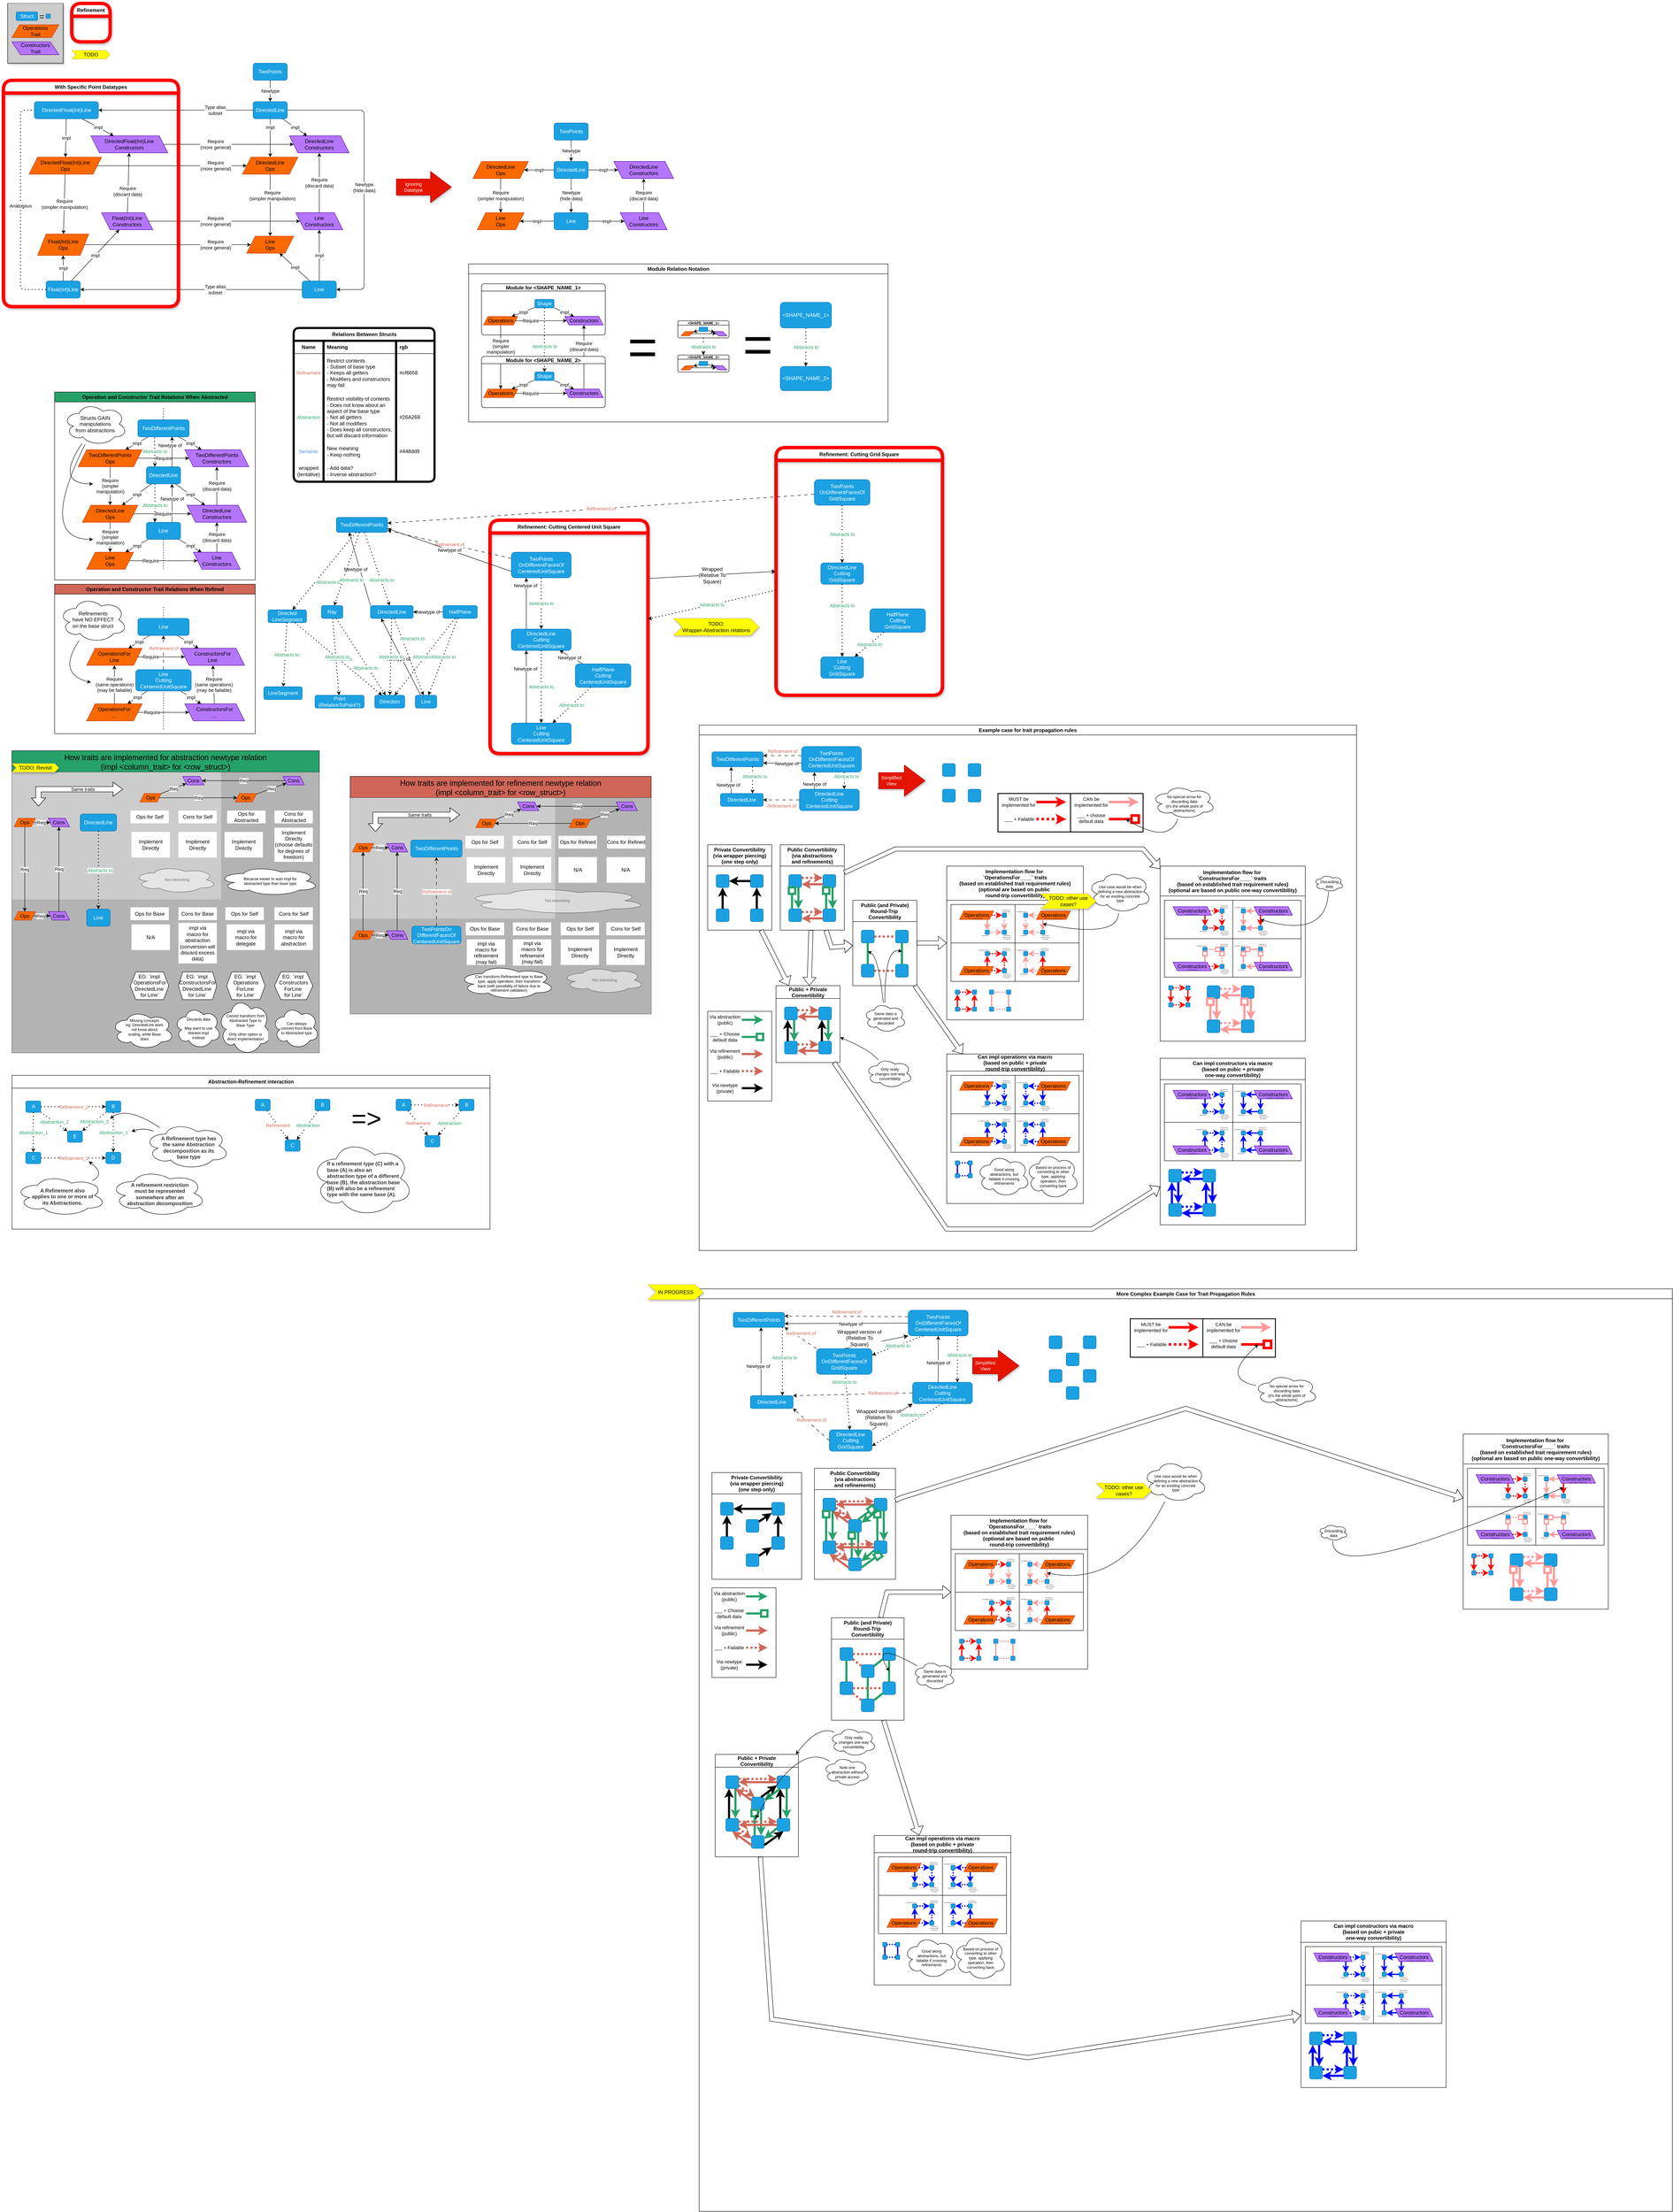 <mxfile version="24.3.1" type="device">
  <diagram id="R2lEEEUBdFMjLlhIrx00" name="Page-1">
    <mxGraphModel dx="3499" dy="2826" grid="1" gridSize="10" guides="1" tooltips="1" connect="1" arrows="1" fold="1" page="1" pageScale="1" pageWidth="850" pageHeight="1100" background="#FFFFFF" math="0" shadow="0" extFonts="Permanent Marker^https://fonts.googleapis.com/css?family=Permanent+Marker">
      <root>
        <mxCell id="0" />
        <object label="main" id="1">
          <mxCell style="" parent="0" />
        </object>
        <mxCell id="Tf14-MGwDYPlrDCEWGdf-152" value="How traits are implemented for abstraction newtype relation&#xa;(impl &lt;column_trait&gt; for &lt;row_struct&gt;)" style="shape=table;childLayout=tableLayout;startSize=50;collapsible=0;recursiveResize=0;expand=0;fontSize=18;labelBackgroundColor=none;swimlaneFillColor=default;fillColor=#26A269;" parent="1" vertex="1">
          <mxGeometry x="-670" y="780" width="720" height="707" as="geometry" />
        </mxCell>
        <mxCell id="Tf14-MGwDYPlrDCEWGdf-153" value="" style="shape=tableRow;horizontal=0;swimlaneHead=0;swimlaneBody=0;top=0;left=0;strokeColor=inherit;bottom=0;right=0;dropTarget=0;fontStyle=0;fillColor=none;points=[[0,0.5],[1,0.5]];portConstraint=eastwest;startSize=0;collapsible=0;recursiveResize=0;expand=0;" parent="Tf14-MGwDYPlrDCEWGdf-152" vertex="1">
          <mxGeometry y="50" width="720" height="80" as="geometry" />
        </mxCell>
        <mxCell id="Tf14-MGwDYPlrDCEWGdf-213" style="swimlane;swimlaneHead=0;swimlaneBody=0;fontStyle=0;strokeColor=inherit;connectable=0;fillColor=none;startSize=0;collapsible=0;recursiveResize=0;expand=0;swimlaneFillColor=#CCCCCC;" parent="Tf14-MGwDYPlrDCEWGdf-153" vertex="1">
          <mxGeometry width="140" height="80" as="geometry">
            <mxRectangle width="140" height="80" as="alternateBounds" />
          </mxGeometry>
        </mxCell>
        <mxCell id="Tf14-MGwDYPlrDCEWGdf-154" value="" style="swimlane;swimlaneHead=0;swimlaneBody=0;fontStyle=0;strokeColor=inherit;connectable=0;fillColor=none;startSize=0;collapsible=0;recursiveResize=0;expand=0;swimlaneFillColor=#CCCCCC;" parent="Tf14-MGwDYPlrDCEWGdf-153" vertex="1">
          <mxGeometry x="140" width="130" height="80" as="geometry">
            <mxRectangle width="130" height="80" as="alternateBounds" />
          </mxGeometry>
        </mxCell>
        <mxCell id="Tf14-MGwDYPlrDCEWGdf-65" value="" style="shape=flexArrow;endArrow=classic;startArrow=classic;html=1;rounded=0;fillColor=default;width=12.5;endSize=7.225;anchorPointDirection=0;exitX=0.076;exitY=0;exitDx=0;exitDy=0;exitPerimeter=0;" parent="Tf14-MGwDYPlrDCEWGdf-154" edge="1">
          <mxGeometry width="100" height="100" relative="1" as="geometry">
            <mxPoint x="-77.8" y="80" as="sourcePoint" />
            <mxPoint x="120" y="40" as="targetPoint" />
            <Array as="points">
              <mxPoint x="-78" y="40" />
            </Array>
          </mxGeometry>
        </mxCell>
        <mxCell id="Tf14-MGwDYPlrDCEWGdf-83" value="Same traits" style="edgeLabel;html=1;align=center;verticalAlign=middle;resizable=0;points=[];labelBackgroundColor=none;" parent="Tf14-MGwDYPlrDCEWGdf-65" vertex="1" connectable="0">
          <mxGeometry x="-0.019" y="4" relative="1" as="geometry">
            <mxPoint x="27" y="4" as="offset" />
          </mxGeometry>
        </mxCell>
        <mxCell id="Tf14-MGwDYPlrDCEWGdf-155" value="" style="swimlane;swimlaneHead=0;swimlaneBody=0;fontStyle=0;strokeColor=inherit;connectable=0;fillColor=none;startSize=0;collapsible=0;recursiveResize=0;expand=0;swimlaneFillColor=#CCCCCC;" parent="Tf14-MGwDYPlrDCEWGdf-153" vertex="1">
          <mxGeometry x="270" width="110" height="80" as="geometry">
            <mxRectangle width="110" height="80" as="alternateBounds" />
          </mxGeometry>
        </mxCell>
        <mxCell id="Tf14-MGwDYPlrDCEWGdf-13" value="&lt;div&gt;Ops&lt;/div&gt;" style="rounded=0;whiteSpace=wrap;html=1;fillColor=#fa6800;strokeColor=#C73500;fontColor=#000000;shape=parallelogram;fixedSize=1;perimeter=parallelogramPerimeter;size=10;" parent="Tf14-MGwDYPlrDCEWGdf-155" vertex="1">
          <mxGeometry x="30" y="50" width="50" height="20" as="geometry" />
        </mxCell>
        <mxCell id="Tf14-MGwDYPlrDCEWGdf-156" value="" style="swimlane;swimlaneHead=0;swimlaneBody=0;fontStyle=0;strokeColor=inherit;connectable=0;fillColor=none;startSize=0;collapsible=0;recursiveResize=0;expand=0;swimlaneFillColor=#CCCCCC;" parent="Tf14-MGwDYPlrDCEWGdf-153" vertex="1">
          <mxGeometry x="380" width="110" height="80" as="geometry">
            <mxRectangle width="110" height="80" as="alternateBounds" />
          </mxGeometry>
        </mxCell>
        <mxCell id="Tf14-MGwDYPlrDCEWGdf-10" value="&lt;div&gt;Cons&lt;/div&gt;" style="rounded=0;whiteSpace=wrap;html=1;fillColor=#b576fe;strokeColor=#4C0099;fontColor=#000000;shape=parallelogram;fixedSize=1;perimeter=parallelogramPerimeter;size=10;flipH=1;" parent="Tf14-MGwDYPlrDCEWGdf-156" vertex="1">
          <mxGeometry x="20" y="10" width="50" height="20" as="geometry" />
        </mxCell>
        <mxCell id="Tf14-MGwDYPlrDCEWGdf-157" value="" style="swimlane;swimlaneHead=0;swimlaneBody=0;fontStyle=0;strokeColor=inherit;connectable=0;fillColor=none;startSize=0;collapsible=0;recursiveResize=0;expand=0;shadow=0;swimlaneFillColor=#B3B3B3;" parent="Tf14-MGwDYPlrDCEWGdf-153" vertex="1">
          <mxGeometry x="490" width="110" height="80" as="geometry">
            <mxRectangle width="110" height="80" as="alternateBounds" />
          </mxGeometry>
        </mxCell>
        <mxCell id="Tf14-MGwDYPlrDCEWGdf-15" value="&lt;div&gt;Ops&lt;/div&gt;" style="rounded=0;whiteSpace=wrap;html=1;fillColor=#fa6800;strokeColor=#C73500;fontColor=#000000;shape=parallelogram;fixedSize=1;perimeter=parallelogramPerimeter;size=10;" parent="Tf14-MGwDYPlrDCEWGdf-157" vertex="1">
          <mxGeometry x="33" y="50" width="50" height="20" as="geometry" />
        </mxCell>
        <mxCell id="Tf14-MGwDYPlrDCEWGdf-158" value="" style="swimlane;swimlaneHead=0;swimlaneBody=0;fontStyle=0;strokeColor=inherit;connectable=0;fillColor=none;startSize=0;collapsible=0;recursiveResize=0;expand=0;swimlaneFillColor=#B3B3B3;" parent="Tf14-MGwDYPlrDCEWGdf-153" vertex="1">
          <mxGeometry x="600" width="120" height="80" as="geometry">
            <mxRectangle width="120" height="80" as="alternateBounds" />
          </mxGeometry>
        </mxCell>
        <mxCell id="Tf14-MGwDYPlrDCEWGdf-14" value="&lt;div&gt;Cons&lt;/div&gt;" style="rounded=0;whiteSpace=wrap;html=1;fillColor=#b576fe;strokeColor=#4C0099;fontColor=#000000;shape=parallelogram;fixedSize=1;perimeter=parallelogramPerimeter;size=10;flipH=1;" parent="Tf14-MGwDYPlrDCEWGdf-158" vertex="1">
          <mxGeometry x="35" y="10" width="50" height="20" as="geometry" />
        </mxCell>
        <mxCell id="Tf14-MGwDYPlrDCEWGdf-18" value="" style="endArrow=classic;html=1;rounded=1;orthogonal=0;" parent="Tf14-MGwDYPlrDCEWGdf-153" source="Tf14-MGwDYPlrDCEWGdf-13" target="Tf14-MGwDYPlrDCEWGdf-10" edge="1">
          <mxGeometry relative="1" as="geometry">
            <mxPoint x="620" y="-270" as="sourcePoint" />
            <mxPoint x="660" y="-280" as="targetPoint" />
          </mxGeometry>
        </mxCell>
        <mxCell id="Tf14-MGwDYPlrDCEWGdf-19" value="Req" style="edgeLabel;resizable=0;html=1;;align=center;verticalAlign=middle;container=0;rounded=1;" parent="Tf14-MGwDYPlrDCEWGdf-18" connectable="0" vertex="1">
          <mxGeometry relative="1" as="geometry">
            <mxPoint as="offset" />
          </mxGeometry>
        </mxCell>
        <mxCell id="Tf14-MGwDYPlrDCEWGdf-26" value="" style="endArrow=classic;html=1;rounded=1;orthogonal=0;" parent="Tf14-MGwDYPlrDCEWGdf-153" source="Tf14-MGwDYPlrDCEWGdf-13" target="Tf14-MGwDYPlrDCEWGdf-15" edge="1">
          <mxGeometry relative="1" as="geometry">
            <mxPoint x="655" y="-180" as="sourcePoint" />
            <mxPoint x="710" y="-180" as="targetPoint" />
          </mxGeometry>
        </mxCell>
        <mxCell id="Tf14-MGwDYPlrDCEWGdf-27" value="Req" style="edgeLabel;resizable=0;html=1;;align=center;verticalAlign=middle;container=0;rounded=1;" parent="Tf14-MGwDYPlrDCEWGdf-26" connectable="0" vertex="1">
          <mxGeometry relative="1" as="geometry">
            <mxPoint as="offset" />
          </mxGeometry>
        </mxCell>
        <mxCell id="Tf14-MGwDYPlrDCEWGdf-20" value="" style="endArrow=classic;html=1;rounded=1;orthogonal=0;" parent="Tf14-MGwDYPlrDCEWGdf-153" source="Tf14-MGwDYPlrDCEWGdf-15" target="Tf14-MGwDYPlrDCEWGdf-14" edge="1">
          <mxGeometry relative="1" as="geometry">
            <mxPoint x="645" y="-300" as="sourcePoint" />
            <mxPoint x="700" y="-300" as="targetPoint" />
          </mxGeometry>
        </mxCell>
        <mxCell id="Tf14-MGwDYPlrDCEWGdf-21" value="Req" style="edgeLabel;resizable=0;html=1;;align=center;verticalAlign=middle;container=0;rounded=1;" parent="Tf14-MGwDYPlrDCEWGdf-20" connectable="0" vertex="1">
          <mxGeometry relative="1" as="geometry">
            <mxPoint as="offset" />
          </mxGeometry>
        </mxCell>
        <mxCell id="Tf14-MGwDYPlrDCEWGdf-28" value="" style="endArrow=classic;html=1;rounded=1;orthogonal=0;" parent="Tf14-MGwDYPlrDCEWGdf-153" source="Tf14-MGwDYPlrDCEWGdf-14" target="Tf14-MGwDYPlrDCEWGdf-10" edge="1">
          <mxGeometry relative="1" as="geometry">
            <mxPoint x="665" y="-170" as="sourcePoint" />
            <mxPoint x="720" y="-170" as="targetPoint" />
          </mxGeometry>
        </mxCell>
        <mxCell id="Tf14-MGwDYPlrDCEWGdf-29" value="Req" style="edgeLabel;resizable=0;html=1;;align=center;verticalAlign=middle;container=0;rounded=1;" parent="Tf14-MGwDYPlrDCEWGdf-28" connectable="0" vertex="1">
          <mxGeometry relative="1" as="geometry">
            <mxPoint as="offset" />
          </mxGeometry>
        </mxCell>
        <mxCell id="Tf14-MGwDYPlrDCEWGdf-161" value="" style="shape=tableRow;horizontal=0;swimlaneHead=0;swimlaneBody=0;top=0;left=0;strokeColor=inherit;bottom=0;right=0;dropTarget=0;fontStyle=0;fillColor=none;points=[[0,0.5],[1,0.5]];portConstraint=eastwest;startSize=0;collapsible=0;recursiveResize=0;expand=0;" parent="Tf14-MGwDYPlrDCEWGdf-152" vertex="1">
          <mxGeometry y="130" width="720" height="218" as="geometry" />
        </mxCell>
        <mxCell id="Tf14-MGwDYPlrDCEWGdf-214" style="swimlane;swimlaneHead=0;swimlaneBody=0;fontStyle=0;connectable=0;strokeColor=inherit;fillColor=none;startSize=0;collapsible=0;recursiveResize=0;expand=0;swimlaneFillColor=#CCCCCC;" parent="Tf14-MGwDYPlrDCEWGdf-161" vertex="1">
          <mxGeometry width="140" height="218" as="geometry">
            <mxRectangle width="140" height="218" as="alternateBounds" />
          </mxGeometry>
        </mxCell>
        <mxCell id="Tf14-MGwDYPlrDCEWGdf-43" value="&lt;div&gt;Cons&lt;/div&gt;" style="rounded=0;whiteSpace=wrap;html=1;fillColor=#b576fe;strokeColor=#4C0099;fontColor=#000000;shape=parallelogram;fixedSize=1;perimeter=parallelogramPerimeter;size=10;flipH=1;" parent="Tf14-MGwDYPlrDCEWGdf-214" vertex="1">
          <mxGeometry x="85" y="28" width="50" height="20" as="geometry" />
        </mxCell>
        <mxCell id="Tf14-MGwDYPlrDCEWGdf-44" value="&lt;div&gt;Ops&lt;/div&gt;" style="rounded=0;whiteSpace=wrap;html=1;fillColor=#fa6800;strokeColor=#C73500;fontColor=#000000;shape=parallelogram;fixedSize=1;perimeter=parallelogramPerimeter;size=10;" parent="Tf14-MGwDYPlrDCEWGdf-214" vertex="1">
          <mxGeometry x="5" y="28" width="50" height="20" as="geometry" />
        </mxCell>
        <mxCell id="Tf14-MGwDYPlrDCEWGdf-49" value="" style="endArrow=classic;html=1;rounded=1;orthogonal=0;" parent="Tf14-MGwDYPlrDCEWGdf-214" source="Tf14-MGwDYPlrDCEWGdf-44" target="Tf14-MGwDYPlrDCEWGdf-43" edge="1">
          <mxGeometry relative="1" as="geometry">
            <mxPoint x="-232.5" y="138" as="sourcePoint" />
            <mxPoint x="-192.5" y="128" as="targetPoint" />
          </mxGeometry>
        </mxCell>
        <mxCell id="Tf14-MGwDYPlrDCEWGdf-50" value="Req" style="edgeLabel;resizable=0;html=1;;align=center;verticalAlign=middle;container=0;rounded=1;" parent="Tf14-MGwDYPlrDCEWGdf-49" connectable="0" vertex="1">
          <mxGeometry relative="1" as="geometry">
            <mxPoint x="-2" as="offset" />
          </mxGeometry>
        </mxCell>
        <mxCell id="Tf14-MGwDYPlrDCEWGdf-162" value="" style="swimlane;swimlaneHead=0;swimlaneBody=0;fontStyle=0;connectable=0;strokeColor=inherit;fillColor=none;startSize=0;collapsible=0;recursiveResize=0;expand=0;swimlaneFillColor=#CCCCCC;" parent="Tf14-MGwDYPlrDCEWGdf-161" vertex="1">
          <mxGeometry x="140" width="130" height="218" as="geometry">
            <mxRectangle width="130" height="218" as="alternateBounds" />
          </mxGeometry>
        </mxCell>
        <mxCell id="Tf14-MGwDYPlrDCEWGdf-209" value="DirectedLine" style="rounded=1;whiteSpace=wrap;html=1;fillColor=#1ba1e2;strokeColor=#006EAF;fontColor=#ffffff;" parent="Tf14-MGwDYPlrDCEWGdf-162" vertex="1">
          <mxGeometry x="20" y="18" width="85" height="40" as="geometry" />
        </mxCell>
        <mxCell id="Tf14-MGwDYPlrDCEWGdf-163" value="" style="swimlane;swimlaneHead=0;swimlaneBody=0;fontStyle=0;connectable=0;strokeColor=default;fillColor=none;startSize=0;collapsible=0;recursiveResize=0;expand=0;swimlaneFillColor=#CCCCCC;rounded=0;strokeWidth=5;perimeterSpacing=8;" parent="Tf14-MGwDYPlrDCEWGdf-161" vertex="1">
          <mxGeometry x="270" width="110" height="218" as="geometry">
            <mxRectangle width="110" height="218" as="alternateBounds" />
          </mxGeometry>
        </mxCell>
        <mxCell id="Tf14-MGwDYPlrDCEWGdf-221" value="&lt;div&gt;Implement&lt;div&gt;Directly&lt;/div&gt;&lt;/div&gt;" style="shape=partialRectangle;html=1;whiteSpace=wrap;connectable=0;strokeColor=inherit;overflow=hidden;fillColor=default;top=0;left=0;bottom=0;right=0;pointerEvents=1;spacing=0;" parent="Tf14-MGwDYPlrDCEWGdf-163" vertex="1">
          <mxGeometry x="10" y="60" width="90" height="60" as="geometry">
            <mxRectangle width="79" height="77" as="alternateBounds" />
          </mxGeometry>
        </mxCell>
        <mxCell id="Hov7pTeKHOUxiJYiTZTO-2" value="&lt;div&gt;Ops for Self&lt;/div&gt;" style="shape=partialRectangle;html=1;whiteSpace=wrap;connectable=0;strokeColor=inherit;overflow=hidden;fillColor=default;top=0;left=0;bottom=0;right=0;pointerEvents=1;spacing=0;" parent="Tf14-MGwDYPlrDCEWGdf-163" vertex="1">
          <mxGeometry x="7.5" y="10" width="90" height="30" as="geometry">
            <mxRectangle width="79" height="77" as="alternateBounds" />
          </mxGeometry>
        </mxCell>
        <mxCell id="Tf14-MGwDYPlrDCEWGdf-164" value="" style="swimlane;swimlaneHead=0;swimlaneBody=0;fontStyle=0;connectable=0;strokeColor=inherit;fillColor=none;startSize=0;collapsible=0;recursiveResize=0;expand=0;swimlaneFillColor=#CCCCCC;" parent="Tf14-MGwDYPlrDCEWGdf-161" vertex="1">
          <mxGeometry x="380" width="110" height="218" as="geometry">
            <mxRectangle width="110" height="218" as="alternateBounds" />
          </mxGeometry>
        </mxCell>
        <mxCell id="Tf14-MGwDYPlrDCEWGdf-222" value="&lt;div&gt;&lt;span style=&quot;background-color: initial;&quot;&gt;Implement&lt;/span&gt;&lt;br&gt;&lt;/div&gt;&lt;div&gt;Directly&lt;/div&gt;" style="shape=partialRectangle;html=1;whiteSpace=wrap;connectable=0;strokeColor=inherit;overflow=hidden;fillColor=default;top=0;left=0;bottom=0;right=0;pointerEvents=1;spacing=0;" parent="Tf14-MGwDYPlrDCEWGdf-164" vertex="1">
          <mxGeometry x="10" y="60" width="90" height="60" as="geometry">
            <mxRectangle width="79" height="77" as="alternateBounds" />
          </mxGeometry>
        </mxCell>
        <mxCell id="Hov7pTeKHOUxiJYiTZTO-1" value="&lt;div&gt;Cons for Self&lt;/div&gt;" style="shape=partialRectangle;html=1;whiteSpace=wrap;connectable=0;strokeColor=inherit;overflow=hidden;fillColor=default;top=0;left=0;bottom=0;right=0;pointerEvents=1;spacing=0;" parent="Tf14-MGwDYPlrDCEWGdf-164" vertex="1">
          <mxGeometry x="10" y="10" width="90" height="30" as="geometry">
            <mxRectangle width="79" height="77" as="alternateBounds" />
          </mxGeometry>
        </mxCell>
        <mxCell id="Hov7pTeKHOUxiJYiTZTO-25" value="Not interesting" style="shape=cloud;fontSize=9;spacing=0;html=1;whiteSpace=wrap;fontColor=default;labelBorderColor=none;textShadow=0;perimeter=ellipsePerimeter;spacingLeft=33;spacingRight=26;spacingTop=-7;spacingBottom=-7;labelBackgroundColor=none;opacity=50;textOpacity=50;" parent="Tf14-MGwDYPlrDCEWGdf-164" vertex="1">
          <mxGeometry x="-94.38" y="140" width="194.38" height="64" as="geometry" />
        </mxCell>
        <mxCell id="Tf14-MGwDYPlrDCEWGdf-165" value="" style="swimlane;swimlaneHead=0;swimlaneBody=0;fontStyle=0;connectable=0;strokeColor=inherit;fillColor=none;startSize=0;collapsible=0;recursiveResize=0;expand=0;swimlaneFillColor=#B3B3B3;" parent="Tf14-MGwDYPlrDCEWGdf-161" vertex="1">
          <mxGeometry x="490" width="110" height="218" as="geometry">
            <mxRectangle width="110" height="218" as="alternateBounds" />
          </mxGeometry>
        </mxCell>
        <mxCell id="Tf14-MGwDYPlrDCEWGdf-227" value="&lt;div&gt;&lt;span style=&quot;background-color: initial;&quot;&gt;Implement&lt;/span&gt;&lt;br&gt;&lt;/div&gt;&lt;div&gt;Directly&lt;/div&gt;" style="shape=partialRectangle;html=1;whiteSpace=wrap;connectable=0;strokeColor=inherit;overflow=hidden;fillColor=default;top=0;left=0;bottom=0;right=0;pointerEvents=1;spacing=0;" parent="Tf14-MGwDYPlrDCEWGdf-165" vertex="1">
          <mxGeometry x="8" y="60" width="90" height="60" as="geometry">
            <mxRectangle width="79" height="77" as="alternateBounds" />
          </mxGeometry>
        </mxCell>
        <mxCell id="Hov7pTeKHOUxiJYiTZTO-8" value="&lt;div&gt;Ops for Abstracted&lt;/div&gt;" style="shape=partialRectangle;html=1;whiteSpace=wrap;connectable=0;strokeColor=inherit;overflow=hidden;fillColor=default;top=0;left=0;bottom=0;right=0;pointerEvents=1;spacing=0;" parent="Tf14-MGwDYPlrDCEWGdf-165" vertex="1">
          <mxGeometry x="14" y="10" width="90" height="30" as="geometry">
            <mxRectangle width="79" height="77" as="alternateBounds" />
          </mxGeometry>
        </mxCell>
        <mxCell id="Tf14-MGwDYPlrDCEWGdf-166" value="" style="swimlane;swimlaneHead=0;swimlaneBody=0;fontStyle=0;connectable=0;strokeColor=inherit;fillColor=none;startSize=0;collapsible=0;recursiveResize=0;expand=0;swimlaneFillColor=#B3B3B3;" parent="Tf14-MGwDYPlrDCEWGdf-161" vertex="1">
          <mxGeometry x="600" width="120" height="218" as="geometry">
            <mxRectangle width="120" height="218" as="alternateBounds" />
          </mxGeometry>
        </mxCell>
        <mxCell id="Tf14-MGwDYPlrDCEWGdf-228" value="&lt;div&gt;&lt;span style=&quot;background-color: initial;&quot;&gt;Implement&lt;/span&gt;&lt;br&gt;&lt;/div&gt;&lt;div&gt;Directly&lt;/div&gt;&lt;div&gt;(choose defaults for degrees of freedom)&lt;/div&gt;" style="shape=partialRectangle;html=1;whiteSpace=wrap;connectable=0;strokeColor=inherit;overflow=hidden;fillColor=default;top=0;left=0;bottom=0;right=0;pointerEvents=1;spacing=0;" parent="Tf14-MGwDYPlrDCEWGdf-166" vertex="1">
          <mxGeometry x="15" y="50" width="90" height="80" as="geometry">
            <mxRectangle width="79" height="77" as="alternateBounds" />
          </mxGeometry>
        </mxCell>
        <mxCell id="Hov7pTeKHOUxiJYiTZTO-7" value="&lt;div&gt;Cons for Abstracted&lt;/div&gt;" style="shape=partialRectangle;html=1;whiteSpace=wrap;connectable=0;strokeColor=inherit;overflow=hidden;fillColor=default;top=0;left=0;bottom=0;right=0;pointerEvents=1;spacing=0;" parent="Tf14-MGwDYPlrDCEWGdf-166" vertex="1">
          <mxGeometry x="15" y="10" width="90" height="30" as="geometry">
            <mxRectangle width="79" height="77" as="alternateBounds" />
          </mxGeometry>
        </mxCell>
        <mxCell id="Hov7pTeKHOUxiJYiTZTO-11" value="Because easier to auto impl for&lt;div&gt;abstracted type than base type&lt;/div&gt;" style="shape=cloud;fontSize=9;spacing=0;html=1;whiteSpace=wrap;fontColor=default;labelBorderColor=none;textShadow=0;perimeter=ellipsePerimeter;spacingLeft=33;spacingRight=26;spacingTop=-7;spacingBottom=-7;labelBackgroundColor=none;" parent="Tf14-MGwDYPlrDCEWGdf-166" vertex="1">
          <mxGeometry x="-117" y="140" width="237" height="70" as="geometry" />
        </mxCell>
        <mxCell id="Tf14-MGwDYPlrDCEWGdf-169" value="" style="shape=tableRow;horizontal=0;swimlaneHead=0;swimlaneBody=0;top=0;left=0;strokeColor=inherit;bottom=0;right=0;dropTarget=0;fontStyle=0;fillColor=none;points=[[0,0.5],[1,0.5]];portConstraint=eastwest;startSize=0;collapsible=0;recursiveResize=0;expand=0;" parent="Tf14-MGwDYPlrDCEWGdf-152" vertex="1">
          <mxGeometry y="348" width="720" height="359" as="geometry" />
        </mxCell>
        <mxCell id="Tf14-MGwDYPlrDCEWGdf-215" style="swimlane;swimlaneHead=0;swimlaneBody=0;fontStyle=0;connectable=0;strokeColor=inherit;fillColor=none;startSize=0;collapsible=0;recursiveResize=0;expand=0;swimlaneFillColor=#B3B3B3;" parent="Tf14-MGwDYPlrDCEWGdf-169" vertex="1">
          <mxGeometry width="140" height="359" as="geometry">
            <mxRectangle width="140" height="359" as="alternateBounds" />
          </mxGeometry>
        </mxCell>
        <mxCell id="Tf14-MGwDYPlrDCEWGdf-45" value="&lt;div&gt;Cons&lt;/div&gt;" style="rounded=0;whiteSpace=wrap;html=1;fillColor=#b576fe;strokeColor=#4C0099;fontColor=#000000;shape=parallelogram;fixedSize=1;perimeter=parallelogramPerimeter;size=10;flipH=1;" parent="Tf14-MGwDYPlrDCEWGdf-215" vertex="1">
          <mxGeometry x="85" y="28.5" width="50" height="20" as="geometry" />
        </mxCell>
        <mxCell id="Tf14-MGwDYPlrDCEWGdf-46" value="&lt;div&gt;Ops&lt;/div&gt;" style="rounded=0;whiteSpace=wrap;html=1;fillColor=#fa6800;strokeColor=#C73500;fontColor=#000000;shape=parallelogram;fixedSize=1;perimeter=parallelogramPerimeter;size=10;" parent="Tf14-MGwDYPlrDCEWGdf-215" vertex="1">
          <mxGeometry x="5" y="28.5" width="50" height="20" as="geometry" />
        </mxCell>
        <mxCell id="Tf14-MGwDYPlrDCEWGdf-51" value="" style="endArrow=classic;html=1;rounded=1;orthogonal=0;" parent="Tf14-MGwDYPlrDCEWGdf-215" source="Tf14-MGwDYPlrDCEWGdf-46" target="Tf14-MGwDYPlrDCEWGdf-45" edge="1">
          <mxGeometry relative="1" as="geometry">
            <mxPoint x="-207.5" y="23.5" as="sourcePoint" />
            <mxPoint x="-152.5" y="23.5" as="targetPoint" />
          </mxGeometry>
        </mxCell>
        <mxCell id="Tf14-MGwDYPlrDCEWGdf-52" value="Req" style="edgeLabel;resizable=0;html=1;;align=center;verticalAlign=middle;container=0;rounded=1;" parent="Tf14-MGwDYPlrDCEWGdf-51" connectable="0" vertex="1">
          <mxGeometry relative="1" as="geometry">
            <mxPoint x="-3" as="offset" />
          </mxGeometry>
        </mxCell>
        <mxCell id="Tf14-MGwDYPlrDCEWGdf-170" value="" style="swimlane;swimlaneHead=0;swimlaneBody=0;fontStyle=0;connectable=0;strokeColor=inherit;fillColor=none;startSize=0;collapsible=0;recursiveResize=0;expand=0;swimlaneFillColor=#B3B3B3;" parent="Tf14-MGwDYPlrDCEWGdf-169" vertex="1">
          <mxGeometry x="140" width="130" height="359" as="geometry">
            <mxRectangle width="130" height="359" as="alternateBounds" />
          </mxGeometry>
        </mxCell>
        <mxCell id="Tf14-MGwDYPlrDCEWGdf-208" value="&lt;div&gt;Line&lt;/div&gt;" style="rounded=1;whiteSpace=wrap;html=1;fillColor=#1ba1e2;strokeColor=#006EAF;fontColor=#ffffff;" parent="Tf14-MGwDYPlrDCEWGdf-170" vertex="1">
          <mxGeometry x="35" y="22.75" width="55" height="40" as="geometry" />
        </mxCell>
        <mxCell id="Tf14-MGwDYPlrDCEWGdf-171" value="" style="swimlane;swimlaneHead=0;swimlaneBody=0;fontStyle=0;connectable=0;strokeColor=inherit;fillColor=none;startSize=0;collapsible=0;recursiveResize=0;expand=0;swimlaneFillColor=#B3B3B3;" parent="Tf14-MGwDYPlrDCEWGdf-169" vertex="1">
          <mxGeometry x="270" width="110" height="359" as="geometry">
            <mxRectangle width="110" height="359" as="alternateBounds" />
          </mxGeometry>
        </mxCell>
        <mxCell id="Tf14-MGwDYPlrDCEWGdf-231" value="&lt;div&gt;N/A&lt;br&gt;&lt;/div&gt;" style="shape=partialRectangle;html=1;whiteSpace=wrap;connectable=0;strokeColor=inherit;overflow=hidden;fillColor=default;top=0;left=0;bottom=0;right=0;pointerEvents=1;spacing=0;" parent="Tf14-MGwDYPlrDCEWGdf-171" vertex="1">
          <mxGeometry x="10" y="58.5" width="90" height="60" as="geometry">
            <mxRectangle width="79" height="77" as="alternateBounds" />
          </mxGeometry>
        </mxCell>
        <mxCell id="Hov7pTeKHOUxiJYiTZTO-3" value="&lt;div&gt;Ops for Base&lt;/div&gt;" style="shape=partialRectangle;html=1;whiteSpace=wrap;connectable=0;strokeColor=inherit;overflow=hidden;fillColor=default;top=0;left=0;bottom=0;right=0;pointerEvents=1;spacing=0;" parent="Tf14-MGwDYPlrDCEWGdf-171" vertex="1">
          <mxGeometry x="7.5" y="18.5" width="90" height="30" as="geometry">
            <mxRectangle width="79" height="77" as="alternateBounds" />
          </mxGeometry>
        </mxCell>
        <mxCell id="Hov7pTeKHOUxiJYiTZTO-12" value="&lt;div&gt;Missing concepts&lt;/div&gt;eg: DirectedLine does not know about scaling, while Base does" style="shape=cloud;fontSize=9;spacing=0;html=1;whiteSpace=wrap;fontColor=default;labelBorderColor=none;textShadow=0;perimeter=ellipsePerimeter;spacingLeft=33;spacingRight=26;spacingTop=-4;spacingBottom=-3;labelBackgroundColor=none;" parent="Tf14-MGwDYPlrDCEWGdf-171" vertex="1">
          <mxGeometry x="-37.5" y="260" width="147.5" height="91.5" as="geometry" />
        </mxCell>
        <mxCell id="rz2tL8ZGzGI4UOQEXGXi-39" value="EG: `impl&amp;nbsp;&lt;div&gt;OperationsFor&lt;div&gt;DirectedLine&amp;nbsp;&lt;/div&gt;&lt;div&gt;for Line`&lt;/div&gt;&lt;/div&gt;" style="shape=hexagon;html=1;whiteSpace=wrap;connectable=0;strokeColor=inherit;overflow=hidden;fillColor=default;top=0;left=0;bottom=0;right=0;pointerEvents=1;spacing=0;fixedSize=1;labelBorderColor=none;spacingLeft=0;labelBackgroundColor=none;boundedLbl=1;backgroundOutline=1;darkOpacity=0.05;size=12.5;perimeter=hexagonPerimeter2;" parent="Tf14-MGwDYPlrDCEWGdf-171" vertex="1">
          <mxGeometry x="7.5" y="170" width="90" height="64.75" as="geometry">
            <mxRectangle width="79" height="77" as="alternateBounds" />
          </mxGeometry>
        </mxCell>
        <mxCell id="Tf14-MGwDYPlrDCEWGdf-172" value="" style="swimlane;swimlaneHead=0;swimlaneBody=0;fontStyle=0;connectable=0;strokeColor=inherit;fillColor=none;startSize=0;collapsible=0;recursiveResize=0;expand=0;swimlaneFillColor=#B3B3B3;" parent="Tf14-MGwDYPlrDCEWGdf-169" vertex="1">
          <mxGeometry x="380" width="110" height="359" as="geometry">
            <mxRectangle width="110" height="359" as="alternateBounds" />
          </mxGeometry>
        </mxCell>
        <mxCell id="Tf14-MGwDYPlrDCEWGdf-235" value="&lt;span style=&quot;color: rgb(0, 0, 0); font-family: Helvetica; font-size: 12px; font-style: normal; font-variant-ligatures: normal; font-variant-caps: normal; font-weight: 400; letter-spacing: normal; orphans: 2; text-align: center; text-indent: 0px; text-transform: none; widows: 2; word-spacing: 0px; -webkit-text-stroke-width: 0px; white-space: normal; text-decoration-thickness: initial; text-decoration-style: initial; text-decoration-color: initial; float: none; display: inline !important;&quot;&gt;impl via&lt;/span&gt;&lt;div style=&quot;forced-color-adjust: none; color: rgb(0, 0, 0); font-family: Helvetica; font-size: 12px; font-style: normal; font-variant-ligatures: normal; font-variant-caps: normal; font-weight: 400; letter-spacing: normal; orphans: 2; text-align: center; text-indent: 0px; text-transform: none; widows: 2; word-spacing: 0px; -webkit-text-stroke-width: 0px; white-space: normal; text-decoration-thickness: initial; text-decoration-style: initial; text-decoration-color: initial;&quot;&gt;macro for abstraction&lt;/div&gt;&lt;div style=&quot;forced-color-adjust: none; color: rgb(0, 0, 0); font-family: Helvetica; font-size: 12px; font-style: normal; font-variant-ligatures: normal; font-variant-caps: normal; font-weight: 400; letter-spacing: normal; orphans: 2; text-align: center; text-indent: 0px; text-transform: none; widows: 2; word-spacing: 0px; -webkit-text-stroke-width: 0px; white-space: normal; text-decoration-thickness: initial; text-decoration-style: initial; text-decoration-color: initial;&quot;&gt;(conversion will discard excess data)&lt;/div&gt;" style="shape=partialRectangle;html=1;whiteSpace=wrap;connectable=0;strokeColor=inherit;overflow=hidden;fillColor=default;top=0;left=0;bottom=0;right=0;pointerEvents=1;spacing=0;labelBorderColor=none;" parent="Tf14-MGwDYPlrDCEWGdf-172" vertex="1">
          <mxGeometry x="10" y="55" width="90" height="95" as="geometry">
            <mxRectangle width="79" height="77" as="alternateBounds" />
          </mxGeometry>
        </mxCell>
        <mxCell id="Hov7pTeKHOUxiJYiTZTO-4" value="&lt;div&gt;Cons for Base&lt;/div&gt;" style="shape=partialRectangle;html=1;whiteSpace=wrap;connectable=0;strokeColor=inherit;overflow=hidden;fillColor=default;top=0;left=0;bottom=0;right=0;pointerEvents=1;spacing=0;" parent="Tf14-MGwDYPlrDCEWGdf-172" vertex="1">
          <mxGeometry x="10" y="18.5" width="90" height="30" as="geometry">
            <mxRectangle width="79" height="77" as="alternateBounds" />
          </mxGeometry>
        </mxCell>
        <mxCell id="rz2tL8ZGzGI4UOQEXGXi-34" value="EG: `impl&amp;nbsp;&lt;div&gt;ConstructorsFor&lt;div&gt;DirectedLine&amp;nbsp;&lt;/div&gt;&lt;div&gt;for Line`&lt;/div&gt;&lt;/div&gt;" style="shape=hexagon;html=1;whiteSpace=wrap;connectable=0;strokeColor=inherit;overflow=hidden;fillColor=default;top=0;left=0;bottom=0;right=0;pointerEvents=1;spacing=0;fixedSize=1;labelBorderColor=none;spacingLeft=0;labelBackgroundColor=none;boundedLbl=1;backgroundOutline=1;darkOpacity=0.05;size=10;perimeter=hexagonPerimeter2;" parent="Tf14-MGwDYPlrDCEWGdf-172" vertex="1">
          <mxGeometry x="10" y="170" width="90" height="64.75" as="geometry">
            <mxRectangle width="79" height="77" as="alternateBounds" />
          </mxGeometry>
        </mxCell>
        <mxCell id="rz2tL8ZGzGI4UOQEXGXi-35" value="Discards data&lt;div&gt;&lt;br&gt;&lt;/div&gt;&lt;div&gt;May want to use blanket impl instead&lt;/div&gt;" style="shape=cloud;fontSize=9;spacing=0;html=1;whiteSpace=wrap;fontColor=default;labelBorderColor=none;textShadow=0;perimeter=ellipsePerimeter;spacingLeft=20;spacingRight=16;spacingTop=-13;spacingBottom=-17;labelBackgroundColor=none;" parent="Tf14-MGwDYPlrDCEWGdf-172" vertex="1">
          <mxGeometry y="250" width="110" height="100" as="geometry" />
        </mxCell>
        <mxCell id="Tf14-MGwDYPlrDCEWGdf-173" value="" style="swimlane;swimlaneHead=0;swimlaneBody=0;fontStyle=0;connectable=0;strokeColor=inherit;fillColor=none;startSize=0;collapsible=0;recursiveResize=0;expand=0;swimlaneFillColor=#B3B3B3;" parent="Tf14-MGwDYPlrDCEWGdf-169" vertex="1">
          <mxGeometry x="490" width="110" height="359" as="geometry">
            <mxRectangle width="110" height="359" as="alternateBounds" />
          </mxGeometry>
        </mxCell>
        <mxCell id="Tf14-MGwDYPlrDCEWGdf-237" value="&lt;span style=&quot;color: rgb(0, 0, 0); font-family: Helvetica; font-size: 12px; font-style: normal; font-variant-ligatures: normal; font-variant-caps: normal; font-weight: 400; letter-spacing: normal; orphans: 2; text-align: center; text-indent: 0px; text-transform: none; widows: 2; word-spacing: 0px; -webkit-text-stroke-width: 0px; white-space: normal; text-decoration-thickness: initial; text-decoration-style: initial; text-decoration-color: initial; float: none; display: inline !important;&quot;&gt;impl via&lt;/span&gt;&lt;div style=&quot;forced-color-adjust: none; color: rgb(0, 0, 0); font-family: Helvetica; font-size: 12px; font-style: normal; font-variant-ligatures: normal; font-variant-caps: normal; font-weight: 400; letter-spacing: normal; orphans: 2; text-align: center; text-indent: 0px; text-transform: none; widows: 2; word-spacing: 0px; -webkit-text-stroke-width: 0px; white-space: normal; text-decoration-thickness: initial; text-decoration-style: initial; text-decoration-color: initial;&quot;&gt;macro for delegate&lt;/div&gt;" style="shape=partialRectangle;html=1;whiteSpace=wrap;connectable=0;strokeColor=inherit;overflow=hidden;fillColor=default;top=0;left=0;bottom=0;right=0;pointerEvents=1;spacing=0;" parent="Tf14-MGwDYPlrDCEWGdf-173" vertex="1">
          <mxGeometry x="13" y="58.5" width="90" height="60" as="geometry">
            <mxRectangle width="79" height="77" as="alternateBounds" />
          </mxGeometry>
        </mxCell>
        <mxCell id="Hov7pTeKHOUxiJYiTZTO-5" value="&lt;div&gt;Ops for Self&lt;/div&gt;" style="shape=partialRectangle;html=1;whiteSpace=wrap;connectable=0;strokeColor=inherit;overflow=hidden;fillColor=default;top=0;left=0;bottom=0;right=0;pointerEvents=1;spacing=0;" parent="Tf14-MGwDYPlrDCEWGdf-173" vertex="1">
          <mxGeometry x="10" y="18.5" width="90" height="30" as="geometry">
            <mxRectangle width="79" height="77" as="alternateBounds" />
          </mxGeometry>
        </mxCell>
        <mxCell id="rz2tL8ZGzGI4UOQEXGXi-37" value="EG: `impl&amp;nbsp;&lt;div&gt;Operations&lt;/div&gt;&lt;div&gt;&lt;span style=&quot;color: rgba(0, 0, 0, 0); font-family: monospace; font-size: 0px; text-align: start; text-wrap: nowrap; background-color: initial;&quot;&gt;%3CmxGraphModel%3E%3Croot%3E%3CmxCell%20id%3D%220%22%2F%3E%3CmxCell%20id%3D%221%22%20parent%3D%220%22%2F%3E%3CmxCell%20id%3D%222%22%20value%3D%22EG%3A%20%60impl%26amp%3Bnbsp%3B%26lt%3Bdiv%26gt%3BConstructorsFor%26lt%3Bdiv%26gt%3BDirectedLine%26amp%3Bnbsp%3B%26lt%3B%2Fdiv%26gt%3B%26lt%3Bdiv%26gt%3Bfor%20Line%60%26lt%3B%2Fdiv%26gt%3B%26lt%3B%2Fdiv%26gt%3B%22%20style%3D%22shape%3Dcard%3Bhtml%3D1%3BwhiteSpace%3Dwrap%3Bconnectable%3D0%3BstrokeColor%3Dinherit%3Boverflow%3Dhidden%3BfillColor%3Ddefault%3Btop%3D0%3Bleft%3D0%3Bbottom%3D0%3Bright%3D0%3BpointerEvents%3D1%3Bspacing%3D0%3BfixedSize%3D1%3BlabelBorderColor%3Dnone%3BspacingLeft%3D0%3BlabelBackgroundColor%3Dnone%3BboundedLbl%3D1%3BbackgroundOutline%3D1%3BdarkOpacity%3D0.05%3Bsize%3D20%3B%22%20vertex%3D%221%22%20parent%3D%221%22%3E%3CmxGeometry%20x%3D%22-280%22%20y%3D%221390.25%22%20width%3D%2290%22%20height%3D%2264.75%22%20as%3D%22geometry%22%3E%3CmxRectangle%20width%3D%2279%22%20height%3D%2277%22%20as%3D%22alternateBounds%22%2F%3E%3C%2FmxGeometry%3E%3C%2FmxCell%3E%3C%2Froot%3E%3C%2FmxGraphModel%3E&lt;/span&gt;For&lt;span style=&quot;background-color: initial;&quot;&gt;Line&amp;nbsp;&lt;/span&gt;&lt;div&gt;for Line`&lt;/div&gt;&lt;/div&gt;" style="shape=hexagon;html=1;whiteSpace=wrap;connectable=0;strokeColor=inherit;overflow=hidden;fillColor=default;top=0;left=0;bottom=0;right=0;pointerEvents=1;spacing=0;fixedSize=1;labelBorderColor=none;spacingLeft=0;labelBackgroundColor=none;boundedLbl=1;backgroundOutline=1;darkOpacity=0.05;size=12;perimeter=hexagonPerimeter2;" parent="Tf14-MGwDYPlrDCEWGdf-173" vertex="1">
          <mxGeometry x="13" y="170" width="90" height="64.75" as="geometry">
            <mxRectangle width="79" height="77" as="alternateBounds" />
          </mxGeometry>
        </mxCell>
        <mxCell id="rz2tL8ZGzGI4UOQEXGXi-40" value="Cannot transform from Abstracted Type to Base Type&lt;div&gt;&lt;br&gt;&lt;/div&gt;&lt;div&gt;Only other option is direct implementation&lt;/div&gt;" style="shape=cloud;fontSize=9;spacing=0;html=1;whiteSpace=wrap;fontColor=default;labelBorderColor=none;textShadow=0;perimeter=ellipsePerimeter;spacingLeft=20;spacingRight=16;spacingTop=-13;spacingBottom=-17;labelBackgroundColor=none;" parent="Tf14-MGwDYPlrDCEWGdf-173" vertex="1">
          <mxGeometry x="-7.75" y="230" width="125.5" height="135" as="geometry" />
        </mxCell>
        <mxCell id="Tf14-MGwDYPlrDCEWGdf-174" value="" style="swimlane;swimlaneHead=0;swimlaneBody=0;fontStyle=0;connectable=0;strokeColor=inherit;fillColor=none;startSize=0;collapsible=0;recursiveResize=0;expand=0;swimlaneFillColor=#B3B3B3;" parent="Tf14-MGwDYPlrDCEWGdf-169" vertex="1">
          <mxGeometry x="600" width="120" height="359" as="geometry">
            <mxRectangle width="120" height="359" as="alternateBounds" />
          </mxGeometry>
        </mxCell>
        <mxCell id="Tf14-MGwDYPlrDCEWGdf-239" value="impl via&lt;div&gt;macro for abstraction&lt;/div&gt;" style="shape=partialRectangle;html=1;whiteSpace=wrap;connectable=0;strokeColor=inherit;overflow=hidden;fillColor=default;top=0;left=0;bottom=0;right=0;pointerEvents=1;spacing=0;" parent="Tf14-MGwDYPlrDCEWGdf-174" vertex="1">
          <mxGeometry x="15" y="58.5" width="90" height="60" as="geometry">
            <mxRectangle width="79" height="77" as="alternateBounds" />
          </mxGeometry>
        </mxCell>
        <mxCell id="Hov7pTeKHOUxiJYiTZTO-6" value="&lt;div&gt;Cons for Self&lt;/div&gt;" style="shape=partialRectangle;html=1;whiteSpace=wrap;connectable=0;strokeColor=inherit;overflow=hidden;fillColor=default;top=0;left=0;bottom=0;right=0;pointerEvents=1;spacing=0;" parent="Tf14-MGwDYPlrDCEWGdf-174" vertex="1">
          <mxGeometry x="15" y="18.5" width="90" height="30" as="geometry">
            <mxRectangle width="79" height="77" as="alternateBounds" />
          </mxGeometry>
        </mxCell>
        <mxCell id="rz2tL8ZGzGI4UOQEXGXi-38" value="EG: `impl&amp;nbsp;&lt;div&gt;Constructors&lt;/div&gt;&lt;div&gt;&lt;span style=&quot;color: rgba(0, 0, 0, 0); font-family: monospace; font-size: 0px; text-align: start; text-wrap: nowrap; background-color: initial;&quot;&gt;%3CmxGraphModel%3E%3Croot%3E%3CmxCell%20id%3D%220%22%2F%3E%3CmxCell%20id%3D%221%22%20parent%3D%220%22%2F%3E%3CmxCell%20id%3D%222%22%20value%3D%22EG%3A%20%60impl%26amp%3Bnbsp%3B%26lt%3Bdiv%26gt%3BConstructorsFor%26lt%3Bdiv%26gt%3BDirectedLine%26amp%3Bnbsp%3B%26lt%3B%2Fdiv%26gt%3B%26lt%3Bdiv%26gt%3Bfor%20Line%60%26lt%3B%2Fdiv%26gt%3B%26lt%3B%2Fdiv%26gt%3B%22%20style%3D%22shape%3Dcard%3Bhtml%3D1%3BwhiteSpace%3Dwrap%3Bconnectable%3D0%3BstrokeColor%3Dinherit%3Boverflow%3Dhidden%3BfillColor%3Ddefault%3Btop%3D0%3Bleft%3D0%3Bbottom%3D0%3Bright%3D0%3BpointerEvents%3D1%3Bspacing%3D0%3BfixedSize%3D1%3BlabelBorderColor%3Dnone%3BspacingLeft%3D0%3BlabelBackgroundColor%3Dnone%3BboundedLbl%3D1%3BbackgroundOutline%3D1%3BdarkOpacity%3D0.05%3Bsize%3D20%3B%22%20vertex%3D%221%22%20parent%3D%221%22%3E%3CmxGeometry%20x%3D%22-280%22%20y%3D%221390.25%22%20width%3D%2290%22%20height%3D%2264.75%22%20as%3D%22geometry%22%3E%3CmxRectangle%20width%3D%2279%22%20height%3D%2277%22%20as%3D%22alternateBounds%22%2F%3E%3C%2FmxGeometry%3E%3C%2FmxCell%3E%3C%2Froot%3E%3C%2FmxGraphModel%3E&lt;/span&gt;For&lt;span style=&quot;background-color: initial;&quot;&gt;Line&amp;nbsp;&lt;/span&gt;&lt;div&gt;for Line`&lt;/div&gt;&lt;/div&gt;" style="shape=hexagon;html=1;whiteSpace=wrap;connectable=0;strokeColor=inherit;overflow=hidden;fillColor=default;top=0;left=0;bottom=0;right=0;pointerEvents=1;spacing=0;fixedSize=1;labelBorderColor=none;spacingLeft=0;labelBackgroundColor=none;boundedLbl=1;backgroundOutline=1;darkOpacity=0.05;size=15;perimeter=hexagonPerimeter2;" parent="Tf14-MGwDYPlrDCEWGdf-174" vertex="1">
          <mxGeometry x="15" y="170" width="90" height="64.75" as="geometry">
            <mxRectangle width="79" height="77" as="alternateBounds" />
          </mxGeometry>
        </mxCell>
        <mxCell id="rz2tL8ZGzGI4UOQEXGXi-45" value="Can always convert from Base to Abstracted type" style="shape=cloud;fontSize=9;spacing=0;html=1;whiteSpace=wrap;fontColor=default;labelBorderColor=none;textShadow=0;perimeter=ellipsePerimeter;spacingLeft=20;spacingRight=16;spacingTop=-13;spacingBottom=-17;labelBackgroundColor=none;" parent="Tf14-MGwDYPlrDCEWGdf-174" vertex="1">
          <mxGeometry x="10" y="250" width="110" height="100" as="geometry" />
        </mxCell>
        <mxCell id="Tf14-MGwDYPlrDCEWGdf-206" style="edgeStyle=orthogonalEdgeStyle;rounded=1;orthogonalLoop=1;jettySize=auto;html=1;noEdgeStyle=1;orthogonal=0;" parent="Tf14-MGwDYPlrDCEWGdf-152" source="Tf14-MGwDYPlrDCEWGdf-208" edge="1">
          <mxGeometry relative="1" as="geometry">
            <Array as="points" />
          </mxGeometry>
        </mxCell>
        <mxCell id="Tf14-MGwDYPlrDCEWGdf-207" value="&lt;div style=&quot;forced-color-adjust: none; color: rgb(0, 0, 0); font-family: Helvetica; font-size: 11px; font-style: normal; font-variant-ligatures: normal; font-variant-caps: normal; font-weight: 400; letter-spacing: normal; orphans: 2; text-align: center; text-indent: 0px; text-transform: none; widows: 2; word-spacing: 0px; -webkit-text-stroke-width: 0px; white-space: nowrap; text-decoration-thickness: initial; text-decoration-style: initial; text-decoration-color: initial;&quot;&gt;&lt;span style=&quot;forced-color-adjust: none; color: rgb(38, 162, 105);&quot;&gt;Abstraction&lt;/span&gt;&lt;br style=&quot;forced-color-adjust: none;&quot;&gt;&lt;/div&gt;&lt;div style=&quot;forced-color-adjust: none; color: rgb(0, 0, 0); font-family: Helvetica; font-size: 11px; font-style: normal; font-variant-ligatures: normal; font-variant-caps: normal; font-weight: 400; letter-spacing: normal; orphans: 2; text-align: center; text-indent: 0px; text-transform: none; widows: 2; word-spacing: 0px; -webkit-text-stroke-width: 0px; white-space: nowrap; text-decoration-thickness: initial; text-decoration-style: initial; text-decoration-color: initial;&quot;&gt;Newtype&lt;/div&gt;" style="edgeLabel;html=1;align=center;verticalAlign=middle;resizable=0;points=[];rounded=1;" parent="Tf14-MGwDYPlrDCEWGdf-206" vertex="1" connectable="0">
          <mxGeometry relative="1" as="geometry">
            <mxPoint y="-2" as="offset" />
          </mxGeometry>
        </mxCell>
        <mxCell id="Tf14-MGwDYPlrDCEWGdf-59" value="" style="endArrow=classic;html=1;rounded=1;orthogonal=0;" parent="Tf14-MGwDYPlrDCEWGdf-152" source="Tf14-MGwDYPlrDCEWGdf-45" target="Tf14-MGwDYPlrDCEWGdf-43" edge="1">
          <mxGeometry relative="1" as="geometry">
            <mxPoint x="-352.5" y="370" as="sourcePoint" />
            <mxPoint x="-297.5" y="370" as="targetPoint" />
          </mxGeometry>
        </mxCell>
        <mxCell id="Tf14-MGwDYPlrDCEWGdf-60" value="Req" style="edgeLabel;resizable=0;html=1;;align=center;verticalAlign=middle;container=0;rounded=1;" parent="Tf14-MGwDYPlrDCEWGdf-59" connectable="0" vertex="1">
          <mxGeometry relative="1" as="geometry">
            <mxPoint as="offset" />
          </mxGeometry>
        </mxCell>
        <mxCell id="Tf14-MGwDYPlrDCEWGdf-57" value="" style="endArrow=classic;html=1;rounded=1;orthogonal=0;" parent="Tf14-MGwDYPlrDCEWGdf-152" source="Tf14-MGwDYPlrDCEWGdf-44" target="Tf14-MGwDYPlrDCEWGdf-46" edge="1">
          <mxGeometry relative="1" as="geometry">
            <mxPoint x="-362.5" y="360" as="sourcePoint" />
            <mxPoint x="-307.5" y="360" as="targetPoint" />
          </mxGeometry>
        </mxCell>
        <mxCell id="Tf14-MGwDYPlrDCEWGdf-58" value="Req" style="edgeLabel;resizable=0;html=1;;align=center;verticalAlign=middle;container=0;rounded=1;" parent="Tf14-MGwDYPlrDCEWGdf-57" connectable="0" vertex="1">
          <mxGeometry relative="1" as="geometry">
            <mxPoint as="offset" />
          </mxGeometry>
        </mxCell>
        <mxCell id="z8-CnurJPaImOAOjbihT-3" value="" style="endArrow=classic;dashed=1;html=1;dashPattern=1 3;strokeWidth=2;rounded=0;endFill=1;endSize=3;orthogonal=0;" parent="Tf14-MGwDYPlrDCEWGdf-152" source="Tf14-MGwDYPlrDCEWGdf-209" target="Tf14-MGwDYPlrDCEWGdf-208" edge="1">
          <mxGeometry width="50" height="50" relative="1" as="geometry">
            <mxPoint x="263" y="173" as="sourcePoint" />
            <mxPoint x="255" y="323" as="targetPoint" />
          </mxGeometry>
        </mxCell>
        <mxCell id="z8-CnurJPaImOAOjbihT-4" value="&lt;span style=&quot;color: rgb(38, 162, 105); font-family: Helvetica; font-size: 11px; font-style: normal; font-variant-ligatures: normal; font-variant-caps: normal; font-weight: 400; letter-spacing: normal; orphans: 2; text-align: center; text-indent: 0px; text-transform: none; widows: 2; word-spacing: 0px; -webkit-text-stroke-width: 0px; white-space: nowrap; background-color: rgb(255, 255, 255); text-decoration-thickness: initial; text-decoration-style: initial; text-decoration-color: initial; display: inline !important; float: none;&quot;&gt;Abstracts to&lt;/span&gt;" style="edgeLabel;html=1;align=center;verticalAlign=middle;resizable=0;points=[];" parent="z8-CnurJPaImOAOjbihT-3" vertex="1" connectable="0">
          <mxGeometry relative="1" as="geometry">
            <mxPoint x="3" as="offset" />
          </mxGeometry>
        </mxCell>
        <mxCell id="v2eCrjNbCVR9gLbqSEYK-106" value="" style="swimlane;startSize=0;swimlaneFillColor=#CCCCCC;shadow=1;" parent="1" vertex="1">
          <mxGeometry x="-680" y="-970" width="130" height="140" as="geometry" />
        </mxCell>
        <mxCell id="v2eCrjNbCVR9gLbqSEYK-40" value="Operations&lt;div&gt;Trait&lt;/div&gt;" style="rounded=0;whiteSpace=wrap;html=1;fillColor=#fa6800;strokeColor=#C73500;fontColor=#000000;shape=parallelogram;fixedSize=1;perimeter=parallelogramPerimeter;flipH=0;flipV=0;size=17.5;" parent="v2eCrjNbCVR9gLbqSEYK-106" vertex="1">
          <mxGeometry x="10" y="50" width="110" height="30" as="geometry" />
        </mxCell>
        <mxCell id="v2eCrjNbCVR9gLbqSEYK-41" value="Struct" style="rounded=1;whiteSpace=wrap;fillColor=#1ba1e2;strokeColor=#006EAF;fontColor=#ffffff;verticalAlign=middle;html=1;spacing=2;flipH=0;flipV=0;" parent="v2eCrjNbCVR9gLbqSEYK-106" vertex="1">
          <mxGeometry x="20" y="20" width="50" height="20" as="geometry" />
        </mxCell>
        <mxCell id="OulQKSR5uORSeznqZYWl-66" value="" style="rounded=1;whiteSpace=wrap;html=1;fillColor=#1ba1e2;strokeColor=#006EAF;fontColor=#ffffff;resizable=0;connectable=1;allowArrows=1;snapToPoint=1;expand=0;backgroundOutline=0;rotatable=0;perimeter=rectanglePerimeter;noLabel=1;points=[[0,0,0,0,0],[0,0.5,0,0,0],[0,1,0,0,0],[0.5,0,0,0,0],[0.5,1,0,0,0],[1,0,0,0,0],[1,0.5,0,0,0],[1,1,0,0,0]];" parent="v2eCrjNbCVR9gLbqSEYK-106" vertex="1">
          <mxGeometry x="90" y="25" width="10" height="10" as="geometry" />
        </mxCell>
        <mxCell id="OulQKSR5uORSeznqZYWl-164" value="&lt;font style=&quot;font-size: 20px;&quot;&gt;=&lt;/font&gt;" style="text;html=1;align=center;verticalAlign=middle;whiteSpace=wrap;rounded=0;fontSize=20;spacing=2;horizontal=1;" parent="v2eCrjNbCVR9gLbqSEYK-106" vertex="1">
          <mxGeometry x="70" y="20" width="20" height="20" as="geometry" />
        </mxCell>
        <mxCell id="z4_6XHSETlJinrc6F0s3-255" value="&lt;div&gt;Constructors&lt;/div&gt;&lt;div&gt;Trait&lt;/div&gt;" style="rounded=0;whiteSpace=wrap;html=1;fillColor=#b576fe;strokeColor=#4C0099;fontColor=#000000;shape=parallelogram;fixedSize=1;perimeter=parallelogramPerimeter;flipH=1;" parent="v2eCrjNbCVR9gLbqSEYK-106" vertex="1">
          <mxGeometry x="10" y="90" width="110" height="30" as="geometry" />
        </mxCell>
        <mxCell id="8NO0AHSbTcHH3xZStWIT-26" value="Operation and Constructor Trait Relations When&amp;nbsp;Abstracted" style="swimlane;whiteSpace=wrap;html=1;fillColor=#26A269;" parent="1" vertex="1">
          <mxGeometry x="-570" y="-60" width="470" height="440" as="geometry">
            <mxRectangle x="70" y="170" width="360" height="30" as="alternateBounds" />
          </mxGeometry>
        </mxCell>
        <mxCell id="v2eCrjNbCVR9gLbqSEYK-79" value="&lt;div&gt;Line&lt;/div&gt;" style="rounded=1;whiteSpace=wrap;html=1;fillColor=#1ba1e2;strokeColor=#006EAF;fontColor=#ffffff;" parent="8NO0AHSbTcHH3xZStWIT-26" vertex="1">
          <mxGeometry x="215" y="305" width="80" height="40" as="geometry" />
        </mxCell>
        <mxCell id="v2eCrjNbCVR9gLbqSEYK-80" style="edgeStyle=orthogonalEdgeStyle;rounded=1;orthogonalLoop=1;jettySize=auto;html=1;noEdgeStyle=1;orthogonal=0;exitX=0.75;exitY=0;exitDx=0;exitDy=0;entryX=0.75;entryY=1;entryDx=0;entryDy=0;" parent="8NO0AHSbTcHH3xZStWIT-26" source="v2eCrjNbCVR9gLbqSEYK-79" target="v2eCrjNbCVR9gLbqSEYK-82" edge="1">
          <mxGeometry relative="1" as="geometry">
            <Array as="points" />
          </mxGeometry>
        </mxCell>
        <mxCell id="v2eCrjNbCVR9gLbqSEYK-81" value="&lt;div style=&quot;forced-color-adjust: none; font-family: Helvetica; font-size: 11px; font-style: normal; font-variant-ligatures: normal; font-variant-caps: normal; font-weight: 400; letter-spacing: normal; orphans: 2; text-align: center; text-indent: 0px; text-transform: none; widows: 2; word-spacing: 0px; -webkit-text-stroke-width: 0px; white-space: nowrap; text-decoration-thickness: initial; text-decoration-style: initial; text-decoration-color: initial; color: rgb(0, 0, 0);&quot;&gt;Newtype of&lt;br&gt;&lt;/div&gt;" style="edgeLabel;html=1;align=center;verticalAlign=middle;resizable=0;points=[];rounded=1;" parent="v2eCrjNbCVR9gLbqSEYK-80" vertex="1" connectable="0">
          <mxGeometry relative="1" as="geometry">
            <mxPoint y="-10" as="offset" />
          </mxGeometry>
        </mxCell>
        <mxCell id="v2eCrjNbCVR9gLbqSEYK-82" value="&lt;div&gt;DirectedLine&lt;/div&gt;" style="rounded=1;whiteSpace=wrap;html=1;fillColor=#1ba1e2;strokeColor=#006EAF;fontColor=#ffffff;" parent="8NO0AHSbTcHH3xZStWIT-26" vertex="1">
          <mxGeometry x="215.001" y="175" width="80" height="40" as="geometry" />
        </mxCell>
        <mxCell id="v2eCrjNbCVR9gLbqSEYK-83" value="TwoDifferentPoints" style="rounded=1;whiteSpace=wrap;html=1;fillColor=#1ba1e2;strokeColor=#006EAF;fontColor=#ffffff;" parent="8NO0AHSbTcHH3xZStWIT-26" vertex="1">
          <mxGeometry x="195" y="65" width="120" height="40" as="geometry" />
        </mxCell>
        <mxCell id="v2eCrjNbCVR9gLbqSEYK-86" value="" style="endArrow=classic;html=1;rounded=1;orthogonal=0;" parent="8NO0AHSbTcHH3xZStWIT-26" source="v2eCrjNbCVR9gLbqSEYK-79" target="v2eCrjNbCVR9gLbqSEYK-94" edge="1">
          <mxGeometry width="50" height="50" relative="1" as="geometry">
            <mxPoint x="445" y="425" as="sourcePoint" />
            <mxPoint x="495" y="375" as="targetPoint" />
          </mxGeometry>
        </mxCell>
        <mxCell id="v2eCrjNbCVR9gLbqSEYK-87" value="impl" style="edgeLabel;html=1;align=center;verticalAlign=middle;resizable=0;points=[];rounded=1;" parent="v2eCrjNbCVR9gLbqSEYK-86" vertex="1" connectable="0">
          <mxGeometry relative="1" as="geometry">
            <mxPoint as="offset" />
          </mxGeometry>
        </mxCell>
        <mxCell id="v2eCrjNbCVR9gLbqSEYK-88" value="" style="endArrow=classic;html=1;rounded=1;orthogonal=0;" parent="8NO0AHSbTcHH3xZStWIT-26" source="v2eCrjNbCVR9gLbqSEYK-82" target="v2eCrjNbCVR9gLbqSEYK-95" edge="1">
          <mxGeometry width="50" height="50" relative="1" as="geometry">
            <mxPoint x="345" y="463" as="sourcePoint" />
            <mxPoint x="475" y="507" as="targetPoint" />
          </mxGeometry>
        </mxCell>
        <mxCell id="v2eCrjNbCVR9gLbqSEYK-89" value="impl" style="edgeLabel;html=1;align=center;verticalAlign=middle;resizable=0;points=[];rounded=1;" parent="v2eCrjNbCVR9gLbqSEYK-88" vertex="1" connectable="0">
          <mxGeometry relative="1" as="geometry">
            <mxPoint as="offset" />
          </mxGeometry>
        </mxCell>
        <mxCell id="v2eCrjNbCVR9gLbqSEYK-90" value="" style="endArrow=classic;html=1;rounded=1;orthogonal=0;" parent="8NO0AHSbTcHH3xZStWIT-26" source="v2eCrjNbCVR9gLbqSEYK-79" target="v2eCrjNbCVR9gLbqSEYK-98" edge="1">
          <mxGeometry width="50" height="50" relative="1" as="geometry">
            <mxPoint x="381" y="405" as="sourcePoint" />
            <mxPoint x="315" y="355" as="targetPoint" />
          </mxGeometry>
        </mxCell>
        <mxCell id="v2eCrjNbCVR9gLbqSEYK-91" value="impl" style="edgeLabel;html=1;align=center;verticalAlign=middle;resizable=0;points=[];rounded=1;" parent="v2eCrjNbCVR9gLbqSEYK-90" vertex="1" connectable="0">
          <mxGeometry relative="1" as="geometry">
            <mxPoint as="offset" />
          </mxGeometry>
        </mxCell>
        <mxCell id="v2eCrjNbCVR9gLbqSEYK-94" value="&lt;div&gt;Line&lt;/div&gt;&lt;div&gt;Ops&lt;br&gt;&lt;/div&gt;" style="rounded=0;whiteSpace=wrap;html=1;fillColor=#fa6800;strokeColor=#C73500;fontColor=#000000;shape=parallelogram;fixedSize=1;perimeter=parallelogramPerimeter;" parent="8NO0AHSbTcHH3xZStWIT-26" vertex="1">
          <mxGeometry x="75" y="375" width="110" height="40" as="geometry" />
        </mxCell>
        <mxCell id="v2eCrjNbCVR9gLbqSEYK-95" value="&lt;div&gt;DirectedLine&lt;/div&gt;&lt;div&gt;Ops&lt;br&gt;&lt;/div&gt;" style="rounded=0;whiteSpace=wrap;html=1;fillColor=#fa6800;strokeColor=#C73500;fontColor=#000000;shape=parallelogram;fixedSize=1;perimeter=parallelogramPerimeter;" parent="8NO0AHSbTcHH3xZStWIT-26" vertex="1">
          <mxGeometry x="65" y="265" width="130" height="40" as="geometry" />
        </mxCell>
        <mxCell id="v2eCrjNbCVR9gLbqSEYK-96" value="" style="endArrow=classic;html=1;rounded=1;orthogonal=0;" parent="8NO0AHSbTcHH3xZStWIT-26" source="v2eCrjNbCVR9gLbqSEYK-95" target="v2eCrjNbCVR9gLbqSEYK-94" edge="1">
          <mxGeometry relative="1" as="geometry">
            <mxPoint x="685" y="185" as="sourcePoint" />
            <mxPoint x="785" y="185" as="targetPoint" />
          </mxGeometry>
        </mxCell>
        <mxCell id="v2eCrjNbCVR9gLbqSEYK-97" value="&lt;div&gt;Require&lt;/div&gt;&lt;div&gt;(simpler&lt;/div&gt;&lt;div&gt;manipulation)&lt;br&gt;&lt;/div&gt;" style="edgeLabel;resizable=0;html=1;;align=center;verticalAlign=middle;container=0;rounded=1;connectable=1;backgroundOutline=0;rotatable=1;cloneable=0;deletable=1;autosize=0;movable=1;editable=1;locked=0;rotation=0;noLabel=0;" parent="v2eCrjNbCVR9gLbqSEYK-96" connectable="0" vertex="1">
          <mxGeometry relative="1" as="geometry">
            <mxPoint as="offset" />
          </mxGeometry>
        </mxCell>
        <mxCell id="v2eCrjNbCVR9gLbqSEYK-98" value="&lt;div&gt;Line&lt;/div&gt;&lt;div&gt;Constructors&lt;br&gt;&lt;/div&gt;" style="rounded=0;whiteSpace=wrap;html=1;fillColor=#b576fe;strokeColor=#4C0099;fontColor=#000000;shape=parallelogram;fixedSize=1;perimeter=parallelogramPerimeter;flipH=1;" parent="8NO0AHSbTcHH3xZStWIT-26" vertex="1">
          <mxGeometry x="325" y="375" width="110" height="40" as="geometry" />
        </mxCell>
        <mxCell id="8NO0AHSbTcHH3xZStWIT-5" value="&lt;div&gt;TwoDifferentPoints&lt;br&gt;&lt;/div&gt;&lt;div&gt;Ops&lt;br&gt;&lt;/div&gt;" style="rounded=0;whiteSpace=wrap;html=1;fillColor=#fa6800;strokeColor=#C73500;fontColor=#000000;shape=parallelogram;fixedSize=1;perimeter=parallelogramPerimeter;" parent="8NO0AHSbTcHH3xZStWIT-26" vertex="1">
          <mxGeometry x="55" y="135" width="150" height="40" as="geometry" />
        </mxCell>
        <mxCell id="8NO0AHSbTcHH3xZStWIT-6" value="&lt;div&gt;TwoDifferentPoints&lt;br&gt;&lt;/div&gt;&lt;div&gt;Constructors&lt;br&gt;&lt;/div&gt;" style="rounded=0;whiteSpace=wrap;html=1;fillColor=#b576fe;strokeColor=#4C0099;fontColor=#000000;shape=parallelogram;fixedSize=1;perimeter=parallelogramPerimeter;flipH=1;" parent="8NO0AHSbTcHH3xZStWIT-26" vertex="1">
          <mxGeometry x="305" y="135" width="150" height="40" as="geometry" />
        </mxCell>
        <mxCell id="8NO0AHSbTcHH3xZStWIT-7" value="" style="endArrow=classic;html=1;rounded=1;orthogonal=0;" parent="8NO0AHSbTcHH3xZStWIT-26" source="8NO0AHSbTcHH3xZStWIT-5" target="v2eCrjNbCVR9gLbqSEYK-95" edge="1">
          <mxGeometry relative="1" as="geometry">
            <mxPoint x="35" y="225" as="sourcePoint" />
            <mxPoint x="35" y="305" as="targetPoint" />
          </mxGeometry>
        </mxCell>
        <mxCell id="8NO0AHSbTcHH3xZStWIT-8" value="&lt;div&gt;Require&lt;/div&gt;&lt;div&gt;(simpler&lt;/div&gt;&lt;div&gt;manipulation)&lt;br&gt;&lt;/div&gt;" style="edgeLabel;resizable=0;html=1;;align=center;verticalAlign=middle;container=0;rounded=1;" parent="8NO0AHSbTcHH3xZStWIT-7" connectable="0" vertex="1">
          <mxGeometry relative="1" as="geometry">
            <mxPoint as="offset" />
          </mxGeometry>
        </mxCell>
        <mxCell id="8NO0AHSbTcHH3xZStWIT-11" value="" style="endArrow=classic;html=1;rounded=1;orthogonal=0;" parent="8NO0AHSbTcHH3xZStWIT-26" source="v2eCrjNbCVR9gLbqSEYK-83" target="8NO0AHSbTcHH3xZStWIT-6" edge="1">
          <mxGeometry width="50" height="50" relative="1" as="geometry">
            <mxPoint x="393" y="425" as="sourcePoint" />
            <mxPoint x="507" y="345" as="targetPoint" />
          </mxGeometry>
        </mxCell>
        <mxCell id="8NO0AHSbTcHH3xZStWIT-12" value="impl" style="edgeLabel;html=1;align=center;verticalAlign=middle;resizable=0;points=[];rounded=1;" parent="8NO0AHSbTcHH3xZStWIT-11" vertex="1" connectable="0">
          <mxGeometry relative="1" as="geometry">
            <mxPoint as="offset" />
          </mxGeometry>
        </mxCell>
        <mxCell id="8NO0AHSbTcHH3xZStWIT-13" value="" style="endArrow=classic;html=1;rounded=1;orthogonal=0;" parent="8NO0AHSbTcHH3xZStWIT-26" source="v2eCrjNbCVR9gLbqSEYK-83" target="8NO0AHSbTcHH3xZStWIT-5" edge="1">
          <mxGeometry width="50" height="50" relative="1" as="geometry">
            <mxPoint x="315" y="115" as="sourcePoint" />
            <mxPoint x="245" y="115" as="targetPoint" />
          </mxGeometry>
        </mxCell>
        <mxCell id="8NO0AHSbTcHH3xZStWIT-14" value="impl" style="edgeLabel;html=1;align=center;verticalAlign=middle;resizable=0;points=[];rounded=1;" parent="8NO0AHSbTcHH3xZStWIT-13" vertex="1" connectable="0">
          <mxGeometry relative="1" as="geometry">
            <mxPoint as="offset" />
          </mxGeometry>
        </mxCell>
        <mxCell id="8NO0AHSbTcHH3xZStWIT-23" value="" style="endArrow=none;dashed=1;html=1;rounded=0;exitX=0.5;exitY=0;exitDx=0;exitDy=0;orthogonal=0;" parent="8NO0AHSbTcHH3xZStWIT-26" source="v2eCrjNbCVR9gLbqSEYK-83" edge="1">
          <mxGeometry width="50" height="50" relative="1" as="geometry">
            <mxPoint x="525" y="65" as="sourcePoint" />
            <mxPoint x="255" y="35" as="targetPoint" />
          </mxGeometry>
        </mxCell>
        <mxCell id="8NO0AHSbTcHH3xZStWIT-24" value="" style="endArrow=none;dashed=1;html=1;rounded=0;orthogonal=0;" parent="8NO0AHSbTcHH3xZStWIT-26" source="v2eCrjNbCVR9gLbqSEYK-79" edge="1">
          <mxGeometry width="50" height="50" relative="1" as="geometry">
            <mxPoint x="334.58" y="525" as="sourcePoint" />
            <mxPoint x="255" y="415" as="targetPoint" />
          </mxGeometry>
        </mxCell>
        <mxCell id="T0ldDWOgYWyLSYpHs7__-4" value="" style="endArrow=classic;html=1;rounded=1;orthogonal=0;" parent="8NO0AHSbTcHH3xZStWIT-26" source="8NO0AHSbTcHH3xZStWIT-5" target="8NO0AHSbTcHH3xZStWIT-6" edge="1">
          <mxGeometry width="50" height="50" relative="1" as="geometry">
            <mxPoint x="250" y="205" as="sourcePoint" />
            <mxPoint x="315" y="215" as="targetPoint" />
          </mxGeometry>
        </mxCell>
        <mxCell id="T0ldDWOgYWyLSYpHs7__-5" value="Require" style="edgeLabel;html=1;align=center;verticalAlign=middle;resizable=0;points=[];rounded=1;" parent="T0ldDWOgYWyLSYpHs7__-4" vertex="1" connectable="0">
          <mxGeometry relative="1" as="geometry">
            <mxPoint as="offset" />
          </mxGeometry>
        </mxCell>
        <mxCell id="T0ldDWOgYWyLSYpHs7__-8" value="" style="endArrow=classic;html=1;rounded=1;orthogonal=0;" parent="8NO0AHSbTcHH3xZStWIT-26" source="v2eCrjNbCVR9gLbqSEYK-94" target="v2eCrjNbCVR9gLbqSEYK-98" edge="1">
          <mxGeometry width="50" height="50" relative="1" as="geometry">
            <mxPoint x="235" y="325" as="sourcePoint" />
            <mxPoint x="490" y="325" as="targetPoint" />
          </mxGeometry>
        </mxCell>
        <mxCell id="T0ldDWOgYWyLSYpHs7__-9" value="Require" style="edgeLabel;html=1;align=center;verticalAlign=middle;resizable=0;points=[];rounded=1;" parent="T0ldDWOgYWyLSYpHs7__-8" vertex="1" connectable="0">
          <mxGeometry relative="1" as="geometry">
            <mxPoint x="-30" as="offset" />
          </mxGeometry>
        </mxCell>
        <mxCell id="v2eCrjNbCVR9gLbqSEYK-99" value="&lt;div&gt;DirectedLine&lt;/div&gt;&lt;div&gt;Constructors&lt;br&gt;&lt;/div&gt;" style="rounded=0;whiteSpace=wrap;html=1;fillColor=#b576fe;strokeColor=#4C0099;fontColor=#000000;shape=parallelogram;fixedSize=1;perimeter=parallelogramPerimeter;flipH=1;" parent="8NO0AHSbTcHH3xZStWIT-26" vertex="1">
          <mxGeometry x="310" y="265" width="140" height="40" as="geometry" />
        </mxCell>
        <mxCell id="v2eCrjNbCVR9gLbqSEYK-92" value="" style="endArrow=classic;html=1;rounded=1;orthogonal=0;" parent="8NO0AHSbTcHH3xZStWIT-26" source="v2eCrjNbCVR9gLbqSEYK-82" target="v2eCrjNbCVR9gLbqSEYK-99" edge="1">
          <mxGeometry width="50" height="50" relative="1" as="geometry">
            <mxPoint x="365" y="345" as="sourcePoint" />
            <mxPoint x="299" y="295" as="targetPoint" />
          </mxGeometry>
        </mxCell>
        <mxCell id="v2eCrjNbCVR9gLbqSEYK-93" value="impl" style="edgeLabel;html=1;align=center;verticalAlign=middle;resizable=0;points=[];rounded=1;" parent="v2eCrjNbCVR9gLbqSEYK-92" vertex="1" connectable="0">
          <mxGeometry relative="1" as="geometry">
            <mxPoint as="offset" />
          </mxGeometry>
        </mxCell>
        <mxCell id="v2eCrjNbCVR9gLbqSEYK-100" value="" style="endArrow=classic;html=1;rounded=1;orthogonal=0;" parent="8NO0AHSbTcHH3xZStWIT-26" source="v2eCrjNbCVR9gLbqSEYK-98" target="v2eCrjNbCVR9gLbqSEYK-99" edge="1">
          <mxGeometry relative="1" as="geometry">
            <mxPoint x="422" y="570" as="sourcePoint" />
            <mxPoint x="268" y="325" as="targetPoint" />
          </mxGeometry>
        </mxCell>
        <mxCell id="v2eCrjNbCVR9gLbqSEYK-101" value="&lt;div&gt;Require&lt;/div&gt;&lt;div&gt;(discard data)&lt;br&gt;&lt;/div&gt;" style="edgeLabel;resizable=0;html=1;;align=center;verticalAlign=middle;container=0;rounded=1;" parent="v2eCrjNbCVR9gLbqSEYK-100" connectable="0" vertex="1">
          <mxGeometry relative="1" as="geometry">
            <mxPoint as="offset" />
          </mxGeometry>
        </mxCell>
        <mxCell id="8NO0AHSbTcHH3xZStWIT-9" value="" style="endArrow=classic;html=1;rounded=1;orthogonal=0;" parent="8NO0AHSbTcHH3xZStWIT-26" source="v2eCrjNbCVR9gLbqSEYK-99" target="8NO0AHSbTcHH3xZStWIT-6" edge="1">
          <mxGeometry relative="1" as="geometry">
            <mxPoint x="700" y="285" as="sourcePoint" />
            <mxPoint x="700" y="205" as="targetPoint" />
          </mxGeometry>
        </mxCell>
        <mxCell id="8NO0AHSbTcHH3xZStWIT-10" value="&lt;div&gt;Require&lt;/div&gt;&lt;div&gt;(discard data)&lt;br&gt;&lt;/div&gt;" style="edgeLabel;resizable=0;html=1;;align=center;verticalAlign=middle;container=0;rounded=1;" parent="8NO0AHSbTcHH3xZStWIT-9" connectable="0" vertex="1">
          <mxGeometry relative="1" as="geometry">
            <mxPoint as="offset" />
          </mxGeometry>
        </mxCell>
        <mxCell id="T0ldDWOgYWyLSYpHs7__-6" value="" style="endArrow=classic;html=1;rounded=1;orthogonal=0;" parent="8NO0AHSbTcHH3xZStWIT-26" source="v2eCrjNbCVR9gLbqSEYK-95" target="v2eCrjNbCVR9gLbqSEYK-99" edge="1">
          <mxGeometry width="50" height="50" relative="1" as="geometry">
            <mxPoint x="235" y="505" as="sourcePoint" />
            <mxPoint x="475" y="505" as="targetPoint" />
          </mxGeometry>
        </mxCell>
        <mxCell id="T0ldDWOgYWyLSYpHs7__-7" value="Require" style="edgeLabel;html=1;align=center;verticalAlign=middle;resizable=0;points=[];rounded=1;" parent="T0ldDWOgYWyLSYpHs7__-6" vertex="1" connectable="0">
          <mxGeometry relative="1" as="geometry">
            <mxPoint x="2" as="offset" />
          </mxGeometry>
        </mxCell>
        <mxCell id="eETtx5_im3tt8mnc9pRz-1" value="Structs GAIN&lt;div&gt;manipulations&lt;/div&gt;&lt;div&gt;from abstractions&lt;/div&gt;" style="ellipse;shape=cloud;whiteSpace=wrap;html=1;" parent="8NO0AHSbTcHH3xZStWIT-26" vertex="1">
          <mxGeometry x="20" y="25" width="150" height="100" as="geometry" />
        </mxCell>
        <mxCell id="eETtx5_im3tt8mnc9pRz-3" value="" style="curved=1;endArrow=classic;html=1;rounded=0;flowAnimation=0;noJump=0;ignoreEdge=0;orthogonalLoop=0;orthogonal=0;enumerate=0;comic=0;snapToPoint=0;" parent="8NO0AHSbTcHH3xZStWIT-26" source="eETtx5_im3tt8mnc9pRz-1" edge="1">
          <mxGeometry width="50" height="50" relative="1" as="geometry">
            <mxPoint x="-70" y="185" as="sourcePoint" />
            <mxPoint x="90" y="215" as="targetPoint" />
            <Array as="points">
              <mxPoint y="215" />
            </Array>
          </mxGeometry>
        </mxCell>
        <mxCell id="eETtx5_im3tt8mnc9pRz-4" value="" style="curved=1;endArrow=classic;html=1;rounded=0;noJump=0;" parent="8NO0AHSbTcHH3xZStWIT-26" source="eETtx5_im3tt8mnc9pRz-1" edge="1">
          <mxGeometry width="50" height="50" relative="1" as="geometry">
            <mxPoint x="-144" y="389" as="sourcePoint" />
            <mxPoint x="90" y="345" as="targetPoint" />
            <Array as="points">
              <mxPoint x="-40" y="345" />
            </Array>
          </mxGeometry>
        </mxCell>
        <mxCell id="z8-CnurJPaImOAOjbihT-1" value="" style="endArrow=classic;dashed=1;html=1;dashPattern=1 3;strokeWidth=2;rounded=0;endFill=1;endSize=3;orthogonal=0;entryX=0.25;entryY=0;entryDx=0;entryDy=0;exitX=0.25;exitY=1;exitDx=0;exitDy=0;" parent="8NO0AHSbTcHH3xZStWIT-26" source="v2eCrjNbCVR9gLbqSEYK-82" target="v2eCrjNbCVR9gLbqSEYK-79" edge="1">
          <mxGeometry width="50" height="50" relative="1" as="geometry">
            <mxPoint x="354" y="194.5" as="sourcePoint" />
            <mxPoint x="205" y="375.5" as="targetPoint" />
          </mxGeometry>
        </mxCell>
        <mxCell id="z8-CnurJPaImOAOjbihT-2" value="&lt;span style=&quot;color: rgb(38, 162, 105); font-family: Helvetica; font-size: 11px; font-style: normal; font-variant-ligatures: normal; font-variant-caps: normal; font-weight: 400; letter-spacing: normal; orphans: 2; text-align: center; text-indent: 0px; text-transform: none; widows: 2; word-spacing: 0px; -webkit-text-stroke-width: 0px; white-space: nowrap; background-color: rgb(255, 255, 255); text-decoration-thickness: initial; text-decoration-style: initial; text-decoration-color: initial; display: inline !important; float: none;&quot;&gt;Abstracts to&lt;/span&gt;" style="edgeLabel;html=1;align=center;verticalAlign=middle;resizable=0;points=[];" parent="z8-CnurJPaImOAOjbihT-1" vertex="1" connectable="0">
          <mxGeometry relative="1" as="geometry">
            <mxPoint y="5" as="offset" />
          </mxGeometry>
        </mxCell>
        <mxCell id="z8-CnurJPaImOAOjbihT-6" value="" style="endArrow=classic;dashed=1;html=1;dashPattern=1 3;strokeWidth=2;rounded=0;endFill=1;endSize=3;orthogonal=0;entryX=0.25;entryY=0;entryDx=0;entryDy=0;exitX=0.327;exitY=1.042;exitDx=0;exitDy=0;exitPerimeter=0;" parent="8NO0AHSbTcHH3xZStWIT-26" source="v2eCrjNbCVR9gLbqSEYK-83" target="v2eCrjNbCVR9gLbqSEYK-82" edge="1">
          <mxGeometry width="50" height="50" relative="1" as="geometry">
            <mxPoint x="260" y="120" as="sourcePoint" />
            <mxPoint x="245" y="315" as="targetPoint" />
          </mxGeometry>
        </mxCell>
        <mxCell id="z8-CnurJPaImOAOjbihT-7" value="&lt;span style=&quot;color: rgb(38, 162, 105); font-family: Helvetica; font-size: 11px; font-style: normal; font-variant-ligatures: normal; font-variant-caps: normal; font-weight: 400; letter-spacing: normal; orphans: 2; text-align: center; text-indent: 0px; text-transform: none; widows: 2; word-spacing: 0px; -webkit-text-stroke-width: 0px; white-space: nowrap; background-color: rgb(255, 255, 255); text-decoration-thickness: initial; text-decoration-style: initial; text-decoration-color: initial; display: inline !important; float: none;&quot;&gt;Abstracts to&lt;/span&gt;" style="edgeLabel;html=1;align=center;verticalAlign=middle;resizable=0;points=[];" parent="z8-CnurJPaImOAOjbihT-6" vertex="1" connectable="0">
          <mxGeometry relative="1" as="geometry">
            <mxPoint y="-2" as="offset" />
          </mxGeometry>
        </mxCell>
        <mxCell id="z8-CnurJPaImOAOjbihT-8" style="edgeStyle=orthogonalEdgeStyle;rounded=1;orthogonalLoop=1;jettySize=auto;html=1;noEdgeStyle=1;orthogonal=0;exitX=0.75;exitY=0;exitDx=0;exitDy=0;entryX=0.668;entryY=0.986;entryDx=0;entryDy=0;entryPerimeter=0;" parent="8NO0AHSbTcHH3xZStWIT-26" source="v2eCrjNbCVR9gLbqSEYK-82" target="v2eCrjNbCVR9gLbqSEYK-83" edge="1">
          <mxGeometry relative="1" as="geometry">
            <Array as="points" />
            <mxPoint x="285" y="315" as="sourcePoint" />
            <mxPoint x="285" y="225" as="targetPoint" />
          </mxGeometry>
        </mxCell>
        <mxCell id="z8-CnurJPaImOAOjbihT-9" value="&lt;div style=&quot;forced-color-adjust: none; font-family: Helvetica; font-size: 11px; font-style: normal; font-variant-ligatures: normal; font-variant-caps: normal; font-weight: 400; letter-spacing: normal; orphans: 2; text-align: center; text-indent: 0px; text-transform: none; widows: 2; word-spacing: 0px; -webkit-text-stroke-width: 0px; white-space: nowrap; text-decoration-thickness: initial; text-decoration-style: initial; text-decoration-color: initial; color: rgb(0, 0, 0);&quot;&gt;Newtype of&lt;br&gt;&lt;/div&gt;" style="edgeLabel;html=1;align=center;verticalAlign=middle;resizable=0;points=[];rounded=1;" parent="z8-CnurJPaImOAOjbihT-8" vertex="1" connectable="0">
          <mxGeometry relative="1" as="geometry">
            <mxPoint x="-5" y="-15" as="offset" />
          </mxGeometry>
        </mxCell>
        <mxCell id="8NO0AHSbTcHH3xZStWIT-35" value="&lt;div&gt;Line&lt;/div&gt;" style="rounded=1;whiteSpace=wrap;html=1;fillColor=#1ba1e2;strokeColor=#006EAF;fontColor=#ffffff;" parent="1" vertex="1">
          <mxGeometry x="275" y="650" width="50" height="30" as="geometry" />
        </mxCell>
        <mxCell id="8NO0AHSbTcHH3xZStWIT-36" style="edgeStyle=orthogonalEdgeStyle;rounded=1;orthogonalLoop=1;jettySize=auto;html=1;noEdgeStyle=1;orthogonal=0;curved=0;jumpStyle=sharp;flowAnimation=0;shadow=0;entryX=0.25;entryY=1;entryDx=0;entryDy=0;exitX=0.25;exitY=0;exitDx=0;exitDy=0;" parent="1" source="8NO0AHSbTcHH3xZStWIT-35" target="8NO0AHSbTcHH3xZStWIT-38" edge="1">
          <mxGeometry relative="1" as="geometry">
            <Array as="points" />
            <mxPoint x="47.5" y="580" as="sourcePoint" />
            <mxPoint x="180" y="470" as="targetPoint" />
          </mxGeometry>
        </mxCell>
        <mxCell id="8NO0AHSbTcHH3xZStWIT-37" value="&lt;span style=&quot;color: rgb(0, 0, 0); font-family: Helvetica; font-size: 11px; font-style: normal; font-variant-ligatures: normal; font-variant-caps: normal; font-weight: 400; letter-spacing: normal; orphans: 2; text-align: center; text-indent: 0px; text-transform: none; widows: 2; word-spacing: 0px; -webkit-text-stroke-width: 0px; white-space: nowrap; background-color: rgb(255, 255, 255); text-decoration-thickness: initial; text-decoration-style: initial; text-decoration-color: initial; display: inline !important; float: none;&quot;&gt;Newtype of&lt;/span&gt;" style="edgeLabel;html=1;align=center;verticalAlign=middle;resizable=0;points=[];rounded=1;" parent="8NO0AHSbTcHH3xZStWIT-36" vertex="1" connectable="0">
          <mxGeometry relative="1" as="geometry">
            <mxPoint x="-7" y="5" as="offset" />
          </mxGeometry>
        </mxCell>
        <mxCell id="8NO0AHSbTcHH3xZStWIT-38" value="&lt;div&gt;DirectedLine&lt;/div&gt;" style="rounded=1;whiteSpace=wrap;html=1;fillColor=#1ba1e2;strokeColor=#006EAF;fontColor=#ffffff;" parent="1" vertex="1">
          <mxGeometry x="170" y="440" width="100" height="30" as="geometry" />
        </mxCell>
        <mxCell id="8NO0AHSbTcHH3xZStWIT-39" value="TwoDifferentPoints" style="rounded=1;whiteSpace=wrap;html=1;fillColor=#1ba1e2;strokeColor=#006EAF;fontColor=#ffffff;" parent="1" vertex="1">
          <mxGeometry x="90" y="233.5" width="120" height="35" as="geometry" />
        </mxCell>
        <mxCell id="8NO0AHSbTcHH3xZStWIT-40" value="" style="endArrow=classic;html=1;rounded=1;noEdgeStyle=1;orthogonal=1;entryX=0.25;entryY=1;entryDx=0;entryDy=0;" parent="1" source="8NO0AHSbTcHH3xZStWIT-38" target="8NO0AHSbTcHH3xZStWIT-39" edge="1">
          <mxGeometry width="50" height="50" relative="1" as="geometry">
            <mxPoint x="125" y="731" as="sourcePoint" />
            <mxPoint x="75" y="781" as="targetPoint" />
            <Array as="points" />
          </mxGeometry>
        </mxCell>
        <mxCell id="8NO0AHSbTcHH3xZStWIT-41" value="&lt;div style=&quot;forced-color-adjust: none; color: rgb(0, 0, 0); font-family: Helvetica; font-size: 11px; font-style: normal; font-variant-ligatures: normal; font-variant-caps: normal; font-weight: 400; letter-spacing: normal; orphans: 2; text-align: center; text-indent: 0px; text-transform: none; widows: 2; word-spacing: 0px; -webkit-text-stroke-width: 0px; white-space: nowrap; text-decoration-thickness: initial; text-decoration-style: initial; text-decoration-color: initial;&quot;&gt;Newtype of&lt;br&gt;&lt;/div&gt;" style="edgeLabel;html=1;align=center;verticalAlign=middle;resizable=0;points=[];rounded=1;" parent="8NO0AHSbTcHH3xZStWIT-40" vertex="1" connectable="0">
          <mxGeometry relative="1" as="geometry">
            <mxPoint x="-10" y="1" as="offset" />
          </mxGeometry>
        </mxCell>
        <mxCell id="8NO0AHSbTcHH3xZStWIT-42" value="HalfPlane" style="rounded=1;whiteSpace=wrap;html=1;fillColor=#1ba1e2;strokeColor=#006EAF;fontColor=#ffffff;" parent="1" vertex="1">
          <mxGeometry x="340" y="440" width="80" height="30" as="geometry" />
        </mxCell>
        <mxCell id="8NO0AHSbTcHH3xZStWIT-43" style="edgeStyle=orthogonalEdgeStyle;rounded=1;orthogonalLoop=1;jettySize=auto;html=1;noEdgeStyle=1;orthogonal=0;" parent="1" source="8NO0AHSbTcHH3xZStWIT-42" target="8NO0AHSbTcHH3xZStWIT-38" edge="1">
          <mxGeometry relative="1" as="geometry">
            <Array as="points" />
            <mxPoint x="55" y="496" as="sourcePoint" />
            <mxPoint x="55" y="416" as="targetPoint" />
          </mxGeometry>
        </mxCell>
        <mxCell id="8NO0AHSbTcHH3xZStWIT-44" value="&lt;span style=&quot;color: rgb(0, 0, 0); font-family: Helvetica; font-size: 11px; font-style: normal; font-variant-ligatures: normal; font-variant-caps: normal; font-weight: 400; letter-spacing: normal; orphans: 2; text-align: center; text-indent: 0px; text-transform: none; widows: 2; word-spacing: 0px; -webkit-text-stroke-width: 0px; white-space: nowrap; background-color: rgb(255, 255, 255); text-decoration-thickness: initial; text-decoration-style: initial; text-decoration-color: initial; display: inline !important; float: none;&quot;&gt;Newtype of&lt;/span&gt;" style="edgeLabel;html=1;align=center;verticalAlign=middle;resizable=0;points=[];rounded=1;" parent="8NO0AHSbTcHH3xZStWIT-43" vertex="1" connectable="0">
          <mxGeometry relative="1" as="geometry">
            <mxPoint as="offset" />
          </mxGeometry>
        </mxCell>
        <mxCell id="0TJrppLCOqJmz8Xq7RQ5-9" value="" style="endArrow=classic;html=1;rounded=0;fontSize=12;startSize=8;endSize=8;curved=1;orthogonal=0;exitX=1;exitY=0.25;exitDx=0;exitDy=0;entryX=0;entryY=0.5;entryDx=0;entryDy=0;" parent="1" source="rz2tL8ZGzGI4UOQEXGXi-2" target="N71l-OULLyR_cf9wNzuh-198" edge="1">
          <mxGeometry relative="1" as="geometry">
            <mxPoint x="480" y="351.5" as="sourcePoint" />
            <mxPoint x="620" y="358.5" as="targetPoint" />
          </mxGeometry>
        </mxCell>
        <mxCell id="0TJrppLCOqJmz8Xq7RQ5-10" value="&lt;div style=&quot;color: rgb(0, 0, 0); font-family: Helvetica; font-size: 12px; font-style: normal; font-variant-ligatures: normal; font-variant-caps: normal; font-weight: 400; letter-spacing: normal; orphans: 2; text-align: center; text-indent: 0px; text-transform: none; widows: 2; word-spacing: 0px; -webkit-text-stroke-width: 0px; white-space: nowrap; text-decoration-thickness: initial; text-decoration-style: initial; text-decoration-color: initial;&quot;&gt;Wrapped&lt;br&gt;&lt;/div&gt;&lt;div style=&quot;color: rgb(0, 0, 0); font-family: Helvetica; font-size: 12px; font-style: normal; font-variant-ligatures: normal; font-variant-caps: normal; font-weight: 400; letter-spacing: normal; orphans: 2; text-align: center; text-indent: 0px; text-transform: none; widows: 2; word-spacing: 0px; -webkit-text-stroke-width: 0px; white-space: nowrap; text-decoration-thickness: initial; text-decoration-style: initial; text-decoration-color: initial;&quot;&gt;(Relative To&lt;/div&gt;&lt;div style=&quot;color: rgb(0, 0, 0); font-family: Helvetica; font-size: 12px; font-style: normal; font-variant-ligatures: normal; font-variant-caps: normal; font-weight: 400; letter-spacing: normal; orphans: 2; text-align: center; text-indent: 0px; text-transform: none; widows: 2; word-spacing: 0px; -webkit-text-stroke-width: 0px; white-space: nowrap; text-decoration-thickness: initial; text-decoration-style: initial; text-decoration-color: initial;&quot;&gt;Square)&lt;/div&gt;" style="edgeLabel;resizable=0;html=1;fontSize=12;;align=center;verticalAlign=middle;" parent="0TJrppLCOqJmz8Xq7RQ5-9" connectable="0" vertex="1">
          <mxGeometry relative="1" as="geometry">
            <mxPoint as="offset" />
          </mxGeometry>
        </mxCell>
        <mxCell id="N71l-OULLyR_cf9wNzuh-89" value="&lt;div&gt;Line&lt;/div&gt;" style="rounded=1;whiteSpace=wrap;html=1;fillColor=#1ba1e2;strokeColor=#006EAF;fontColor=#ffffff;" parent="1" vertex="1">
          <mxGeometry x="10" y="-320" width="80" height="40" as="geometry" />
        </mxCell>
        <mxCell id="N71l-OULLyR_cf9wNzuh-90" style="edgeStyle=orthogonalEdgeStyle;rounded=1;orthogonalLoop=1;jettySize=auto;html=1;noEdgeStyle=1;orthogonal=0;" parent="1" source="N71l-OULLyR_cf9wNzuh-92" target="N71l-OULLyR_cf9wNzuh-89" edge="1">
          <mxGeometry relative="1" as="geometry">
            <Array as="points">
              <mxPoint x="155" y="-720" />
              <mxPoint x="155" y="-300" />
            </Array>
          </mxGeometry>
        </mxCell>
        <mxCell id="N71l-OULLyR_cf9wNzuh-91" value="&lt;div&gt;Newtype&lt;/div&gt;&lt;div&gt;(hide data)&lt;br&gt;&lt;/div&gt;" style="edgeLabel;html=1;align=center;verticalAlign=middle;resizable=0;points=[];rounded=1;" parent="N71l-OULLyR_cf9wNzuh-90" vertex="1" connectable="0">
          <mxGeometry relative="1" as="geometry">
            <mxPoint y="28" as="offset" />
          </mxGeometry>
        </mxCell>
        <mxCell id="N71l-OULLyR_cf9wNzuh-92" value="&lt;div&gt;DirectedLine&lt;/div&gt;" style="rounded=1;whiteSpace=wrap;html=1;fillColor=#1ba1e2;strokeColor=#006EAF;fontColor=#ffffff;" parent="1" vertex="1">
          <mxGeometry x="-104.999" y="-740" width="80" height="40" as="geometry" />
        </mxCell>
        <mxCell id="N71l-OULLyR_cf9wNzuh-93" value="TwoPoints" style="rounded=1;whiteSpace=wrap;html=1;fillColor=#1ba1e2;strokeColor=#006EAF;fontColor=#ffffff;" parent="1" vertex="1">
          <mxGeometry x="-104.999" y="-830" width="80" height="40" as="geometry" />
        </mxCell>
        <mxCell id="N71l-OULLyR_cf9wNzuh-94" value="" style="endArrow=classic;html=1;rounded=1;noEdgeStyle=1;orthogonal=0;" parent="1" source="N71l-OULLyR_cf9wNzuh-93" target="N71l-OULLyR_cf9wNzuh-92" edge="1">
          <mxGeometry width="50" height="50" relative="1" as="geometry">
            <mxPoint x="-35" y="-325" as="sourcePoint" />
            <mxPoint x="15" y="-375" as="targetPoint" />
            <Array as="points" />
          </mxGeometry>
        </mxCell>
        <mxCell id="N71l-OULLyR_cf9wNzuh-95" value="Newtype" style="edgeLabel;html=1;align=center;verticalAlign=middle;resizable=0;points=[];rounded=1;" parent="N71l-OULLyR_cf9wNzuh-94" vertex="1" connectable="0">
          <mxGeometry relative="1" as="geometry">
            <mxPoint as="offset" />
          </mxGeometry>
        </mxCell>
        <mxCell id="N71l-OULLyR_cf9wNzuh-96" style="edgeStyle=orthogonalEdgeStyle;rounded=1;orthogonalLoop=1;jettySize=auto;html=1;noEdgeStyle=1;orthogonal=0;" parent="1" source="N71l-OULLyR_cf9wNzuh-89" target="N71l-OULLyR_cf9wNzuh-126" edge="1">
          <mxGeometry relative="1" as="geometry">
            <mxPoint x="-350" y="-680" as="sourcePoint" />
            <mxPoint x="-140" y="-650" as="targetPoint" />
            <Array as="points" />
          </mxGeometry>
        </mxCell>
        <mxCell id="N71l-OULLyR_cf9wNzuh-97" value="&lt;div&gt;Type alias&lt;/div&gt;subset" style="edgeLabel;html=1;align=center;verticalAlign=middle;resizable=0;points=[];rounded=1;" parent="N71l-OULLyR_cf9wNzuh-96" vertex="1" connectable="0">
          <mxGeometry x="-0.196" relative="1" as="geometry">
            <mxPoint x="5" as="offset" />
          </mxGeometry>
        </mxCell>
        <mxCell id="N71l-OULLyR_cf9wNzuh-98" style="edgeStyle=orthogonalEdgeStyle;rounded=1;orthogonalLoop=1;jettySize=auto;html=1;noEdgeStyle=1;orthogonal=0;" parent="1" source="N71l-OULLyR_cf9wNzuh-92" target="N71l-OULLyR_cf9wNzuh-127" edge="1">
          <mxGeometry relative="1" as="geometry">
            <Array as="points" />
            <mxPoint x="-350" y="-700" as="sourcePoint" />
            <mxPoint x="-160" y="-700" as="targetPoint" />
          </mxGeometry>
        </mxCell>
        <mxCell id="N71l-OULLyR_cf9wNzuh-99" value="&lt;div&gt;Type alias&lt;/div&gt;subset" style="edgeLabel;html=1;align=center;verticalAlign=middle;resizable=0;points=[];rounded=1;" parent="N71l-OULLyR_cf9wNzuh-98" vertex="1" connectable="0">
          <mxGeometry x="-0.196" relative="1" as="geometry">
            <mxPoint x="56" as="offset" />
          </mxGeometry>
        </mxCell>
        <mxCell id="N71l-OULLyR_cf9wNzuh-100" value="" style="endArrow=classic;html=1;rounded=1;orthogonal=0;" parent="1" source="N71l-OULLyR_cf9wNzuh-89" target="N71l-OULLyR_cf9wNzuh-108" edge="1">
          <mxGeometry width="50" height="50" relative="1" as="geometry">
            <mxPoint x="25" y="-610" as="sourcePoint" />
            <mxPoint x="75" y="-660" as="targetPoint" />
          </mxGeometry>
        </mxCell>
        <mxCell id="N71l-OULLyR_cf9wNzuh-101" value="impl" style="edgeLabel;html=1;align=center;verticalAlign=middle;resizable=0;points=[];rounded=1;" parent="N71l-OULLyR_cf9wNzuh-100" vertex="1" connectable="0">
          <mxGeometry relative="1" as="geometry">
            <mxPoint as="offset" />
          </mxGeometry>
        </mxCell>
        <mxCell id="N71l-OULLyR_cf9wNzuh-102" value="" style="endArrow=classic;html=1;rounded=1;orthogonal=0;" parent="1" source="N71l-OULLyR_cf9wNzuh-92" target="N71l-OULLyR_cf9wNzuh-109" edge="1">
          <mxGeometry width="50" height="50" relative="1" as="geometry">
            <mxPoint x="-75" y="-572" as="sourcePoint" />
            <mxPoint x="55" y="-528" as="targetPoint" />
          </mxGeometry>
        </mxCell>
        <mxCell id="N71l-OULLyR_cf9wNzuh-103" value="impl" style="edgeLabel;html=1;align=center;verticalAlign=middle;resizable=0;points=[];rounded=1;" parent="N71l-OULLyR_cf9wNzuh-102" vertex="1" connectable="0">
          <mxGeometry relative="1" as="geometry">
            <mxPoint y="-25" as="offset" />
          </mxGeometry>
        </mxCell>
        <mxCell id="N71l-OULLyR_cf9wNzuh-104" value="" style="endArrow=classic;html=1;rounded=1;orthogonal=0;" parent="1" source="N71l-OULLyR_cf9wNzuh-89" target="N71l-OULLyR_cf9wNzuh-116" edge="1">
          <mxGeometry width="50" height="50" relative="1" as="geometry">
            <mxPoint x="-39" y="-630" as="sourcePoint" />
            <mxPoint x="-105" y="-680" as="targetPoint" />
          </mxGeometry>
        </mxCell>
        <mxCell id="N71l-OULLyR_cf9wNzuh-105" value="impl" style="edgeLabel;html=1;align=center;verticalAlign=middle;resizable=0;points=[];rounded=1;" parent="N71l-OULLyR_cf9wNzuh-104" vertex="1" connectable="0">
          <mxGeometry relative="1" as="geometry">
            <mxPoint as="offset" />
          </mxGeometry>
        </mxCell>
        <mxCell id="N71l-OULLyR_cf9wNzuh-106" value="" style="endArrow=classic;html=1;rounded=1;orthogonal=0;" parent="1" source="N71l-OULLyR_cf9wNzuh-92" target="N71l-OULLyR_cf9wNzuh-117" edge="1">
          <mxGeometry width="50" height="50" relative="1" as="geometry">
            <mxPoint x="-55" y="-690" as="sourcePoint" />
            <mxPoint x="-121" y="-740" as="targetPoint" />
          </mxGeometry>
        </mxCell>
        <mxCell id="N71l-OULLyR_cf9wNzuh-107" value="impl" style="edgeLabel;html=1;align=center;verticalAlign=middle;resizable=0;points=[];rounded=1;" parent="N71l-OULLyR_cf9wNzuh-106" vertex="1" connectable="0">
          <mxGeometry relative="1" as="geometry">
            <mxPoint as="offset" />
          </mxGeometry>
        </mxCell>
        <mxCell id="N71l-OULLyR_cf9wNzuh-108" value="&lt;div&gt;Line&lt;/div&gt;&lt;div&gt;Ops&lt;br&gt;&lt;/div&gt;" style="rounded=0;whiteSpace=wrap;html=1;fillColor=#fa6800;strokeColor=#C73500;fontColor=#000000;shape=parallelogram;fixedSize=1;perimeter=parallelogramPerimeter;" parent="1" vertex="1">
          <mxGeometry x="-120" y="-425" width="110" height="40" as="geometry" />
        </mxCell>
        <mxCell id="N71l-OULLyR_cf9wNzuh-109" value="&lt;div&gt;DirectedLine&lt;/div&gt;&lt;div&gt;Ops&lt;br&gt;&lt;/div&gt;" style="rounded=0;whiteSpace=wrap;html=1;fillColor=#fa6800;strokeColor=#C73500;fontColor=#000000;shape=parallelogram;fixedSize=1;perimeter=parallelogramPerimeter;" parent="1" vertex="1">
          <mxGeometry x="-130" y="-610" width="130" height="40" as="geometry" />
        </mxCell>
        <mxCell id="N71l-OULLyR_cf9wNzuh-110" value="" style="endArrow=classic;html=1;rounded=1;orthogonal=0;" parent="1" source="N71l-OULLyR_cf9wNzuh-138" target="N71l-OULLyR_cf9wNzuh-108" edge="1">
          <mxGeometry relative="1" as="geometry">
            <mxPoint x="-30" y="-620" as="sourcePoint" />
            <mxPoint x="-168" y="-670" as="targetPoint" />
          </mxGeometry>
        </mxCell>
        <mxCell id="N71l-OULLyR_cf9wNzuh-111" value="&lt;div&gt;Require&lt;/div&gt;&lt;div&gt;(more general)&lt;/div&gt;" style="edgeLabel;resizable=0;html=1;;align=center;verticalAlign=middle;container=0;rounded=1;" parent="N71l-OULLyR_cf9wNzuh-110" connectable="0" vertex="1">
          <mxGeometry relative="1" as="geometry">
            <mxPoint x="112" as="offset" />
          </mxGeometry>
        </mxCell>
        <mxCell id="N71l-OULLyR_cf9wNzuh-112" value="" style="endArrow=classic;html=1;rounded=1;orthogonal=0;" parent="1" source="N71l-OULLyR_cf9wNzuh-109" target="N71l-OULLyR_cf9wNzuh-108" edge="1">
          <mxGeometry relative="1" as="geometry">
            <mxPoint x="285" y="-850" as="sourcePoint" />
            <mxPoint x="385" y="-850" as="targetPoint" />
          </mxGeometry>
        </mxCell>
        <mxCell id="N71l-OULLyR_cf9wNzuh-113" value="&lt;div&gt;Require&lt;/div&gt;&lt;div&gt;(simpler manipulation)&lt;br&gt;&lt;/div&gt;" style="edgeLabel;resizable=0;html=1;;align=center;verticalAlign=middle;container=0;rounded=1;" parent="N71l-OULLyR_cf9wNzuh-112" connectable="0" vertex="1">
          <mxGeometry relative="1" as="geometry">
            <mxPoint x="5" y="-23" as="offset" />
          </mxGeometry>
        </mxCell>
        <mxCell id="N71l-OULLyR_cf9wNzuh-114" value="" style="endArrow=classic;html=1;rounded=1;orthogonal=0;" parent="1" source="N71l-OULLyR_cf9wNzuh-139" target="N71l-OULLyR_cf9wNzuh-109" edge="1">
          <mxGeometry relative="1" as="geometry">
            <mxPoint x="-60" y="-450" as="sourcePoint" />
            <mxPoint x="-60" y="-370" as="targetPoint" />
          </mxGeometry>
        </mxCell>
        <mxCell id="N71l-OULLyR_cf9wNzuh-115" value="&lt;div&gt;Require&lt;/div&gt;&lt;div&gt;(more general)&lt;/div&gt;" style="edgeLabel;resizable=0;html=1;;align=center;verticalAlign=middle;container=0;rounded=1;" parent="N71l-OULLyR_cf9wNzuh-114" connectable="0" vertex="1">
          <mxGeometry relative="1" as="geometry">
            <mxPoint x="102" as="offset" />
          </mxGeometry>
        </mxCell>
        <mxCell id="N71l-OULLyR_cf9wNzuh-116" value="&lt;div&gt;Line&lt;/div&gt;&lt;div&gt;Constructors&lt;br&gt;&lt;/div&gt;" style="rounded=0;whiteSpace=wrap;html=1;fillColor=#b576fe;strokeColor=#4C0099;fontColor=#000000;shape=parallelogram;fixedSize=1;perimeter=parallelogramPerimeter;flipH=1;" parent="1" vertex="1">
          <mxGeometry x="-5" y="-480" width="110" height="40" as="geometry" />
        </mxCell>
        <mxCell id="N71l-OULLyR_cf9wNzuh-117" value="&lt;div&gt;DirectedLine&lt;/div&gt;&lt;div&gt;Constructors&lt;br&gt;&lt;/div&gt;" style="rounded=0;whiteSpace=wrap;html=1;fillColor=#b576fe;strokeColor=#4C0099;fontColor=#000000;shape=parallelogram;fixedSize=1;perimeter=parallelogramPerimeter;flipH=1;" parent="1" vertex="1">
          <mxGeometry x="-20" y="-660" width="140" height="40" as="geometry" />
        </mxCell>
        <mxCell id="N71l-OULLyR_cf9wNzuh-118" value="" style="endArrow=classic;html=1;rounded=1;orthogonal=0;" parent="1" source="N71l-OULLyR_cf9wNzuh-142" target="N71l-OULLyR_cf9wNzuh-116" edge="1">
          <mxGeometry relative="1" as="geometry">
            <mxPoint x="-130" y="-610.43" as="sourcePoint" />
            <mxPoint x="-200" y="-610.43" as="targetPoint" />
          </mxGeometry>
        </mxCell>
        <mxCell id="N71l-OULLyR_cf9wNzuh-119" value="&lt;div&gt;Require&lt;/div&gt;&lt;div&gt;(more general)&lt;/div&gt;" style="edgeLabel;resizable=0;html=1;;align=center;verticalAlign=middle;container=0;rounded=1;" parent="N71l-OULLyR_cf9wNzuh-118" connectable="0" vertex="1">
          <mxGeometry relative="1" as="geometry">
            <mxPoint x="-21" as="offset" />
          </mxGeometry>
        </mxCell>
        <mxCell id="N71l-OULLyR_cf9wNzuh-120" value="" style="endArrow=classic;html=1;rounded=1;orthogonal=0;" parent="1" source="N71l-OULLyR_cf9wNzuh-116" target="N71l-OULLyR_cf9wNzuh-117" edge="1">
          <mxGeometry relative="1" as="geometry">
            <mxPoint x="-13" y="-465" as="sourcePoint" />
            <mxPoint x="-167" y="-710" as="targetPoint" />
          </mxGeometry>
        </mxCell>
        <mxCell id="N71l-OULLyR_cf9wNzuh-121" value="&lt;div&gt;Require&lt;/div&gt;&lt;div&gt;(discard data)&lt;br&gt;&lt;/div&gt;" style="edgeLabel;resizable=0;html=1;;align=center;verticalAlign=middle;container=0;rounded=1;" parent="N71l-OULLyR_cf9wNzuh-120" connectable="0" vertex="1">
          <mxGeometry relative="1" as="geometry">
            <mxPoint as="offset" />
          </mxGeometry>
        </mxCell>
        <mxCell id="N71l-OULLyR_cf9wNzuh-122" value="" style="endArrow=classic;html=1;rounded=1;orthogonal=0;" parent="1" source="N71l-OULLyR_cf9wNzuh-143" target="N71l-OULLyR_cf9wNzuh-117" edge="1">
          <mxGeometry relative="1" as="geometry">
            <mxPoint x="-240" y="-620" as="sourcePoint" />
            <mxPoint x="-240" y="-670" as="targetPoint" />
          </mxGeometry>
        </mxCell>
        <mxCell id="N71l-OULLyR_cf9wNzuh-123" value="&lt;div&gt;Require&lt;/div&gt;&lt;div&gt;(more general)&lt;br&gt;&lt;/div&gt;" style="edgeLabel;resizable=0;html=1;;align=center;verticalAlign=middle;container=0;rounded=1;" parent="N71l-OULLyR_cf9wNzuh-122" connectable="0" vertex="1">
          <mxGeometry relative="1" as="geometry">
            <mxPoint x="-31" as="offset" />
          </mxGeometry>
        </mxCell>
        <mxCell id="N71l-OULLyR_cf9wNzuh-124" value="With Specific Point Datatypes" style="swimlane;startSize=30;fillColor=#FFFFFF;fontColor=#000000;strokeColor=#FF0000;swimlaneFillColor=none;strokeWidth=8;perimeterSpacing=0;rounded=1;swimlaneLine=1;glass=0;shadow=1;arcSize=25;comic=0;enumerate=0;moveCells=0;autosize=0;fillStyle=auto;collapsible=0;" parent="1" vertex="1">
          <mxGeometry x="-690" y="-790" width="410" height="530" as="geometry">
            <mxRectangle x="60" y="135" width="50" height="40" as="alternateBounds" />
          </mxGeometry>
        </mxCell>
        <mxCell id="N71l-OULLyR_cf9wNzuh-125" value="" style="group" parent="N71l-OULLyR_cf9wNzuh-124" vertex="1" connectable="0">
          <mxGeometry x="40" y="50" width="345" height="460" as="geometry" />
        </mxCell>
        <mxCell id="N71l-OULLyR_cf9wNzuh-126" value="&lt;div&gt;Float(Int)Line&lt;br&gt;&lt;/div&gt;" style="rounded=1;whiteSpace=wrap;html=1;fillColor=#1ba1e2;strokeColor=#006EAF;fontColor=#ffffff;" parent="N71l-OULLyR_cf9wNzuh-125" vertex="1">
          <mxGeometry x="60" y="420" width="80" height="40" as="geometry" />
        </mxCell>
        <mxCell id="N71l-OULLyR_cf9wNzuh-127" value="&lt;div&gt;DirectedFloat(Int)Line&lt;/div&gt;" style="rounded=1;whiteSpace=wrap;html=1;fillColor=#1ba1e2;strokeColor=#006EAF;fontColor=#ffffff;" parent="N71l-OULLyR_cf9wNzuh-125" vertex="1">
          <mxGeometry x="32.5" width="150" height="40" as="geometry" />
        </mxCell>
        <mxCell id="N71l-OULLyR_cf9wNzuh-128" value="" style="endArrow=none;dashed=1;html=1;dashPattern=1 3;strokeWidth=2;rounded=1;orthogonal=0;" parent="N71l-OULLyR_cf9wNzuh-125" source="N71l-OULLyR_cf9wNzuh-126" target="N71l-OULLyR_cf9wNzuh-127" edge="1">
          <mxGeometry width="50" height="50" relative="1" as="geometry">
            <mxPoint x="424.53" y="620" as="sourcePoint" />
            <mxPoint x="474.53" y="570" as="targetPoint" />
            <Array as="points">
              <mxPoint y="440" />
              <mxPoint y="20" />
            </Array>
          </mxGeometry>
        </mxCell>
        <mxCell id="N71l-OULLyR_cf9wNzuh-129" value="&lt;div&gt;Analogous&lt;/div&gt;" style="edgeLabel;html=1;align=center;verticalAlign=middle;resizable=0;points=[];rounded=1;" parent="N71l-OULLyR_cf9wNzuh-128" vertex="1" connectable="0">
          <mxGeometry relative="1" as="geometry">
            <mxPoint as="offset" />
          </mxGeometry>
        </mxCell>
        <mxCell id="N71l-OULLyR_cf9wNzuh-130" value="" style="endArrow=classic;html=1;rounded=1;orthogonal=0;" parent="N71l-OULLyR_cf9wNzuh-125" source="N71l-OULLyR_cf9wNzuh-127" target="N71l-OULLyR_cf9wNzuh-139" edge="1">
          <mxGeometry width="50" height="50" relative="1" as="geometry">
            <mxPoint x="430" y="310" as="sourcePoint" />
            <mxPoint x="500" y="310" as="targetPoint" />
          </mxGeometry>
        </mxCell>
        <mxCell id="N71l-OULLyR_cf9wNzuh-131" value="impl" style="edgeLabel;html=1;align=center;verticalAlign=middle;resizable=0;points=[];rounded=1;" parent="N71l-OULLyR_cf9wNzuh-130" vertex="1" connectable="0">
          <mxGeometry relative="1" as="geometry">
            <mxPoint as="offset" />
          </mxGeometry>
        </mxCell>
        <mxCell id="N71l-OULLyR_cf9wNzuh-132" value="" style="endArrow=classic;html=1;rounded=1;orthogonal=0;" parent="N71l-OULLyR_cf9wNzuh-125" source="N71l-OULLyR_cf9wNzuh-126" target="N71l-OULLyR_cf9wNzuh-138" edge="1">
          <mxGeometry width="50" height="50" relative="1" as="geometry">
            <mxPoint x="150" y="420" as="sourcePoint" />
            <mxPoint x="220" y="420" as="targetPoint" />
          </mxGeometry>
        </mxCell>
        <mxCell id="N71l-OULLyR_cf9wNzuh-133" value="impl" style="edgeLabel;html=1;align=center;verticalAlign=middle;resizable=0;points=[];rounded=1;" parent="N71l-OULLyR_cf9wNzuh-132" vertex="1" connectable="0">
          <mxGeometry relative="1" as="geometry">
            <mxPoint as="offset" />
          </mxGeometry>
        </mxCell>
        <mxCell id="N71l-OULLyR_cf9wNzuh-134" value="" style="endArrow=classic;html=1;rounded=1;orthogonal=0;" parent="N71l-OULLyR_cf9wNzuh-125" source="N71l-OULLyR_cf9wNzuh-127" target="N71l-OULLyR_cf9wNzuh-143" edge="1">
          <mxGeometry width="50" height="50" relative="1" as="geometry">
            <mxPoint x="77" as="sourcePoint" />
            <mxPoint x="93" y="180" as="targetPoint" />
          </mxGeometry>
        </mxCell>
        <mxCell id="N71l-OULLyR_cf9wNzuh-135" value="impl" style="edgeLabel;html=1;align=center;verticalAlign=middle;resizable=0;points=[];rounded=1;" parent="N71l-OULLyR_cf9wNzuh-134" vertex="1" connectable="0">
          <mxGeometry relative="1" as="geometry">
            <mxPoint as="offset" />
          </mxGeometry>
        </mxCell>
        <mxCell id="N71l-OULLyR_cf9wNzuh-136" value="" style="endArrow=classic;html=1;rounded=1;orthogonal=0;" parent="N71l-OULLyR_cf9wNzuh-125" source="N71l-OULLyR_cf9wNzuh-126" target="N71l-OULLyR_cf9wNzuh-142" edge="1">
          <mxGeometry width="50" height="50" relative="1" as="geometry">
            <mxPoint x="54" y="510" as="sourcePoint" />
            <mxPoint x="90" y="350" as="targetPoint" />
          </mxGeometry>
        </mxCell>
        <mxCell id="N71l-OULLyR_cf9wNzuh-137" value="impl" style="edgeLabel;html=1;align=center;verticalAlign=middle;resizable=0;points=[];rounded=1;" parent="N71l-OULLyR_cf9wNzuh-136" vertex="1" connectable="0">
          <mxGeometry relative="1" as="geometry">
            <mxPoint as="offset" />
          </mxGeometry>
        </mxCell>
        <mxCell id="N71l-OULLyR_cf9wNzuh-138" value="&lt;div&gt;Float(Int)Line&lt;/div&gt;&lt;div&gt;Ops&lt;br&gt;&lt;/div&gt;" style="rounded=0;whiteSpace=wrap;html=1;fillColor=#fa6800;strokeColor=#C73500;fontColor=#000000;shape=parallelogram;fixedSize=1;perimeter=parallelogramPerimeter;" parent="N71l-OULLyR_cf9wNzuh-125" vertex="1">
          <mxGeometry x="40" y="310" width="120" height="50" as="geometry" />
        </mxCell>
        <mxCell id="N71l-OULLyR_cf9wNzuh-139" value="&lt;div&gt;DirectedFloat(Int)Line&lt;/div&gt;&lt;div&gt;Ops&lt;br&gt;&lt;/div&gt;" style="rounded=0;whiteSpace=wrap;html=1;fillColor=#fa6800;strokeColor=#C73500;fontColor=#000000;shape=parallelogram;fixedSize=1;perimeter=parallelogramPerimeter;" parent="N71l-OULLyR_cf9wNzuh-125" vertex="1">
          <mxGeometry x="20" y="130" width="170" height="40" as="geometry" />
        </mxCell>
        <mxCell id="N71l-OULLyR_cf9wNzuh-140" value="" style="endArrow=classic;html=1;rounded=1;orthogonal=0;" parent="N71l-OULLyR_cf9wNzuh-125" source="N71l-OULLyR_cf9wNzuh-139" target="N71l-OULLyR_cf9wNzuh-138" edge="1">
          <mxGeometry relative="1" as="geometry">
            <mxPoint x="399.5" y="330" as="sourcePoint" />
            <mxPoint x="399.5" y="410" as="targetPoint" />
          </mxGeometry>
        </mxCell>
        <mxCell id="N71l-OULLyR_cf9wNzuh-141" value="&lt;div&gt;Require&lt;/div&gt;&lt;div&gt;(simpler manipulation)&lt;br&gt;&lt;/div&gt;" style="edgeLabel;resizable=0;html=1;;align=center;verticalAlign=middle;container=0;rounded=1;" parent="N71l-OULLyR_cf9wNzuh-140" connectable="0" vertex="1">
          <mxGeometry relative="1" as="geometry">
            <mxPoint as="offset" />
          </mxGeometry>
        </mxCell>
        <mxCell id="N71l-OULLyR_cf9wNzuh-142" value="&lt;div&gt;Float(Int)Line&lt;/div&gt;&lt;div&gt;Constructors&lt;br&gt;&lt;/div&gt;" style="rounded=0;whiteSpace=wrap;html=1;fillColor=#b576fe;strokeColor=#4C0099;fontColor=#000000;shape=parallelogram;fixedSize=1;perimeter=parallelogramPerimeter;flipH=1;" parent="N71l-OULLyR_cf9wNzuh-125" vertex="1">
          <mxGeometry x="190" y="260" width="120" height="40" as="geometry" />
        </mxCell>
        <mxCell id="N71l-OULLyR_cf9wNzuh-143" value="&lt;div&gt;DirectedFloat(Int)Line&lt;/div&gt;&lt;div&gt;Constructors&lt;br&gt;&lt;/div&gt;" style="rounded=0;whiteSpace=wrap;html=1;fillColor=#b576fe;strokeColor=#4C0099;fontColor=#000000;shape=parallelogram;fixedSize=1;perimeter=parallelogramPerimeter;flipH=1;" parent="N71l-OULLyR_cf9wNzuh-125" vertex="1">
          <mxGeometry x="165" y="80" width="180" height="40" as="geometry" />
        </mxCell>
        <mxCell id="N71l-OULLyR_cf9wNzuh-144" value="" style="endArrow=classic;html=1;rounded=1;orthogonal=0;" parent="N71l-OULLyR_cf9wNzuh-125" source="N71l-OULLyR_cf9wNzuh-142" target="N71l-OULLyR_cf9wNzuh-143" edge="1">
          <mxGeometry relative="1" as="geometry">
            <mxPoint x="480" y="240" as="sourcePoint" />
            <mxPoint x="480" y="190" as="targetPoint" />
          </mxGeometry>
        </mxCell>
        <mxCell id="N71l-OULLyR_cf9wNzuh-145" value="&lt;div&gt;Require&lt;/div&gt;&lt;div&gt;(discard data)&lt;/div&gt;" style="edgeLabel;resizable=0;html=1;;align=center;verticalAlign=middle;container=0;rounded=1;" parent="N71l-OULLyR_cf9wNzuh-144" connectable="0" vertex="1">
          <mxGeometry relative="1" as="geometry">
            <mxPoint x="-2" y="20" as="offset" />
          </mxGeometry>
        </mxCell>
        <mxCell id="N71l-OULLyR_cf9wNzuh-146" value="&lt;div&gt;Line&lt;/div&gt;" style="rounded=1;whiteSpace=wrap;html=1;fillColor=#1ba1e2;strokeColor=#006EAF;fontColor=#ffffff;" parent="1" vertex="1">
          <mxGeometry x="600" y="-480" width="80" height="40" as="geometry" />
        </mxCell>
        <mxCell id="N71l-OULLyR_cf9wNzuh-147" style="edgeStyle=orthogonalEdgeStyle;rounded=1;orthogonalLoop=1;jettySize=auto;html=1;noEdgeStyle=1;orthogonal=0;" parent="1" source="N71l-OULLyR_cf9wNzuh-149" target="N71l-OULLyR_cf9wNzuh-146" edge="1">
          <mxGeometry relative="1" as="geometry">
            <Array as="points" />
          </mxGeometry>
        </mxCell>
        <mxCell id="N71l-OULLyR_cf9wNzuh-148" value="&lt;div&gt;Newtype&lt;/div&gt;&lt;div&gt;(hide data)&lt;br&gt;&lt;/div&gt;" style="edgeLabel;html=1;align=center;verticalAlign=middle;resizable=0;points=[];rounded=1;" parent="N71l-OULLyR_cf9wNzuh-147" vertex="1" connectable="0">
          <mxGeometry relative="1" as="geometry">
            <mxPoint as="offset" />
          </mxGeometry>
        </mxCell>
        <mxCell id="N71l-OULLyR_cf9wNzuh-149" value="&lt;div&gt;DirectedLine&lt;/div&gt;" style="rounded=1;whiteSpace=wrap;html=1;fillColor=#1ba1e2;strokeColor=#006EAF;fontColor=#ffffff;" parent="1" vertex="1">
          <mxGeometry x="600.001" y="-600" width="80" height="40" as="geometry" />
        </mxCell>
        <mxCell id="N71l-OULLyR_cf9wNzuh-150" value="TwoPoints" style="rounded=1;whiteSpace=wrap;html=1;fillColor=#1ba1e2;strokeColor=#006EAF;fontColor=#ffffff;" parent="1" vertex="1">
          <mxGeometry x="600.001" y="-690" width="80" height="40" as="geometry" />
        </mxCell>
        <mxCell id="N71l-OULLyR_cf9wNzuh-151" value="" style="endArrow=classic;html=1;rounded=1;noEdgeStyle=1;orthogonal=0;" parent="1" source="N71l-OULLyR_cf9wNzuh-150" target="N71l-OULLyR_cf9wNzuh-149" edge="1">
          <mxGeometry width="50" height="50" relative="1" as="geometry">
            <mxPoint x="670" y="-185" as="sourcePoint" />
            <mxPoint x="720" y="-235" as="targetPoint" />
            <Array as="points" />
          </mxGeometry>
        </mxCell>
        <mxCell id="N71l-OULLyR_cf9wNzuh-152" value="Newtype" style="edgeLabel;html=1;align=center;verticalAlign=middle;resizable=0;points=[];rounded=1;" parent="N71l-OULLyR_cf9wNzuh-151" vertex="1" connectable="0">
          <mxGeometry relative="1" as="geometry">
            <mxPoint as="offset" />
          </mxGeometry>
        </mxCell>
        <mxCell id="N71l-OULLyR_cf9wNzuh-153" value="" style="endArrow=classic;html=1;rounded=1;orthogonal=0;" parent="1" source="N71l-OULLyR_cf9wNzuh-146" target="N71l-OULLyR_cf9wNzuh-161" edge="1">
          <mxGeometry width="50" height="50" relative="1" as="geometry">
            <mxPoint x="730" y="-470" as="sourcePoint" />
            <mxPoint x="780" y="-520" as="targetPoint" />
          </mxGeometry>
        </mxCell>
        <mxCell id="N71l-OULLyR_cf9wNzuh-154" value="impl" style="edgeLabel;html=1;align=center;verticalAlign=middle;resizable=0;points=[];rounded=1;" parent="N71l-OULLyR_cf9wNzuh-153" vertex="1" connectable="0">
          <mxGeometry relative="1" as="geometry">
            <mxPoint as="offset" />
          </mxGeometry>
        </mxCell>
        <mxCell id="N71l-OULLyR_cf9wNzuh-155" value="" style="endArrow=classic;html=1;rounded=1;orthogonal=0;" parent="1" source="N71l-OULLyR_cf9wNzuh-149" target="N71l-OULLyR_cf9wNzuh-162" edge="1">
          <mxGeometry width="50" height="50" relative="1" as="geometry">
            <mxPoint x="630" y="-432" as="sourcePoint" />
            <mxPoint x="760" y="-388" as="targetPoint" />
          </mxGeometry>
        </mxCell>
        <mxCell id="N71l-OULLyR_cf9wNzuh-156" value="impl" style="edgeLabel;html=1;align=center;verticalAlign=middle;resizable=0;points=[];rounded=1;" parent="N71l-OULLyR_cf9wNzuh-155" vertex="1" connectable="0">
          <mxGeometry relative="1" as="geometry">
            <mxPoint as="offset" />
          </mxGeometry>
        </mxCell>
        <mxCell id="N71l-OULLyR_cf9wNzuh-157" value="" style="endArrow=classic;html=1;rounded=1;orthogonal=0;" parent="1" source="N71l-OULLyR_cf9wNzuh-146" target="N71l-OULLyR_cf9wNzuh-165" edge="1">
          <mxGeometry width="50" height="50" relative="1" as="geometry">
            <mxPoint x="666" y="-490" as="sourcePoint" />
            <mxPoint x="600" y="-540" as="targetPoint" />
          </mxGeometry>
        </mxCell>
        <mxCell id="N71l-OULLyR_cf9wNzuh-158" value="impl" style="edgeLabel;html=1;align=center;verticalAlign=middle;resizable=0;points=[];rounded=1;" parent="N71l-OULLyR_cf9wNzuh-157" vertex="1" connectable="0">
          <mxGeometry relative="1" as="geometry">
            <mxPoint as="offset" />
          </mxGeometry>
        </mxCell>
        <mxCell id="N71l-OULLyR_cf9wNzuh-159" value="" style="endArrow=classic;html=1;rounded=1;orthogonal=0;" parent="1" source="N71l-OULLyR_cf9wNzuh-149" target="N71l-OULLyR_cf9wNzuh-166" edge="1">
          <mxGeometry width="50" height="50" relative="1" as="geometry">
            <mxPoint x="650" y="-550" as="sourcePoint" />
            <mxPoint x="584" y="-600" as="targetPoint" />
          </mxGeometry>
        </mxCell>
        <mxCell id="N71l-OULLyR_cf9wNzuh-160" value="impl" style="edgeLabel;html=1;align=center;verticalAlign=middle;resizable=0;points=[];rounded=1;" parent="N71l-OULLyR_cf9wNzuh-159" vertex="1" connectable="0">
          <mxGeometry relative="1" as="geometry">
            <mxPoint as="offset" />
          </mxGeometry>
        </mxCell>
        <mxCell id="N71l-OULLyR_cf9wNzuh-161" value="&lt;div&gt;Line&lt;/div&gt;&lt;div&gt;Ops&lt;br&gt;&lt;/div&gt;" style="rounded=0;whiteSpace=wrap;html=1;fillColor=#fa6800;strokeColor=#C73500;fontColor=#000000;shape=parallelogram;fixedSize=1;perimeter=parallelogramPerimeter;" parent="1" vertex="1">
          <mxGeometry x="420" y="-480" width="110" height="40" as="geometry" />
        </mxCell>
        <mxCell id="N71l-OULLyR_cf9wNzuh-162" value="&lt;div&gt;DirectedLine&lt;/div&gt;&lt;div&gt;Ops&lt;br&gt;&lt;/div&gt;" style="rounded=0;whiteSpace=wrap;html=1;fillColor=#fa6800;strokeColor=#C73500;fontColor=#000000;shape=parallelogram;fixedSize=1;perimeter=parallelogramPerimeter;" parent="1" vertex="1">
          <mxGeometry x="410" y="-600" width="130" height="40" as="geometry" />
        </mxCell>
        <mxCell id="N71l-OULLyR_cf9wNzuh-163" value="" style="endArrow=classic;html=1;rounded=1;orthogonal=0;" parent="1" source="N71l-OULLyR_cf9wNzuh-162" target="N71l-OULLyR_cf9wNzuh-161" edge="1">
          <mxGeometry relative="1" as="geometry">
            <mxPoint x="990" y="-710" as="sourcePoint" />
            <mxPoint x="1090" y="-710" as="targetPoint" />
          </mxGeometry>
        </mxCell>
        <mxCell id="N71l-OULLyR_cf9wNzuh-164" value="&lt;div&gt;Require&lt;/div&gt;&lt;div&gt;(simpler manipulation)&lt;br&gt;&lt;/div&gt;" style="edgeLabel;resizable=0;html=1;;align=center;verticalAlign=middle;container=0;rounded=1;" parent="N71l-OULLyR_cf9wNzuh-163" connectable="0" vertex="1">
          <mxGeometry relative="1" as="geometry">
            <mxPoint as="offset" />
          </mxGeometry>
        </mxCell>
        <mxCell id="N71l-OULLyR_cf9wNzuh-165" value="&lt;div&gt;Line&lt;/div&gt;&lt;div&gt;Constructors&lt;br&gt;&lt;/div&gt;" style="rounded=0;whiteSpace=wrap;html=1;fillColor=#b576fe;strokeColor=#4C0099;fontColor=#000000;shape=parallelogram;fixedSize=1;perimeter=parallelogramPerimeter;flipH=1;" parent="1" vertex="1">
          <mxGeometry x="755" y="-480" width="110" height="40" as="geometry" />
        </mxCell>
        <mxCell id="N71l-OULLyR_cf9wNzuh-166" value="&lt;div&gt;DirectedLine&lt;/div&gt;&lt;div&gt;Constructors&lt;br&gt;&lt;/div&gt;" style="rounded=0;whiteSpace=wrap;html=1;fillColor=#b576fe;strokeColor=#4C0099;fontColor=#000000;shape=parallelogram;fixedSize=1;perimeter=parallelogramPerimeter;flipH=1;" parent="1" vertex="1">
          <mxGeometry x="740" y="-600" width="140" height="40" as="geometry" />
        </mxCell>
        <mxCell id="N71l-OULLyR_cf9wNzuh-167" value="" style="endArrow=classic;html=1;rounded=1;orthogonal=0;" parent="1" source="N71l-OULLyR_cf9wNzuh-165" target="N71l-OULLyR_cf9wNzuh-166" edge="1">
          <mxGeometry relative="1" as="geometry">
            <mxPoint x="692" y="-325" as="sourcePoint" />
            <mxPoint x="538" y="-570" as="targetPoint" />
          </mxGeometry>
        </mxCell>
        <mxCell id="N71l-OULLyR_cf9wNzuh-168" value="&lt;div&gt;Require&lt;/div&gt;&lt;div&gt;(discard data)&lt;br&gt;&lt;/div&gt;" style="edgeLabel;resizable=0;html=1;;align=center;verticalAlign=middle;container=0;rounded=1;" parent="N71l-OULLyR_cf9wNzuh-167" connectable="0" vertex="1">
          <mxGeometry relative="1" as="geometry">
            <mxPoint as="offset" />
          </mxGeometry>
        </mxCell>
        <mxCell id="N71l-OULLyR_cf9wNzuh-169" value="" style="shape=flexArrow;endArrow=classic;html=1;rounded=0;width=38.095;endSize=15.979;endWidth=34.517;fillColor=#e51400;strokeColor=#B20000;shadow=1;orthogonal=0;" parent="1" edge="1">
          <mxGeometry width="50" height="50" relative="1" as="geometry">
            <mxPoint x="230" y="-540" as="sourcePoint" />
            <mxPoint x="360" y="-540" as="targetPoint" />
          </mxGeometry>
        </mxCell>
        <mxCell id="N71l-OULLyR_cf9wNzuh-170" value="&lt;div&gt;Ignoring&lt;/div&gt;&lt;div&gt;Datatype&lt;br&gt;&lt;/div&gt;" style="edgeLabel;html=1;align=center;verticalAlign=middle;resizable=0;points=[];fontColor=#FFFFFF;labelBackgroundColor=none;" parent="N71l-OULLyR_cf9wNzuh-169" vertex="1" connectable="0">
          <mxGeometry relative="1" as="geometry">
            <mxPoint x="-25" as="offset" />
          </mxGeometry>
        </mxCell>
        <mxCell id="N71l-OULLyR_cf9wNzuh-176" value="Refinement" style="swimlane;startSize=30;fillColor=#FFFFFF;fontColor=#000000;strokeColor=#FF0000;swimlaneFillColor=none;strokeWidth=8;perimeterSpacing=0;rounded=1;swimlaneLine=1;glass=0;shadow=1;arcSize=25;comic=0;enumerate=0;moveCells=0;autosize=0;fillStyle=auto;collapsible=0;" parent="1" vertex="1">
          <mxGeometry x="-530" y="-970" width="90" height="90" as="geometry">
            <mxRectangle x="60" y="135" width="50" height="40" as="alternateBounds" />
          </mxGeometry>
        </mxCell>
        <mxCell id="N71l-OULLyR_cf9wNzuh-198" value="Refinement: Cutting Grid Square" style="swimlane;startSize=30;fillColor=#FFFFFF;fontColor=#000000;strokeColor=#FF0000;swimlaneFillColor=none;strokeWidth=8;perimeterSpacing=0;rounded=1;swimlaneLine=1;glass=0;shadow=1;arcSize=25;comic=0;enumerate=0;moveCells=0;autosize=0;fillStyle=auto;collapsible=0;" parent="1" vertex="1">
          <mxGeometry x="1120" y="70" width="390" height="580" as="geometry">
            <mxRectangle x="60" y="135" width="50" height="40" as="alternateBounds" />
          </mxGeometry>
        </mxCell>
        <mxCell id="0TJrppLCOqJmz8Xq7RQ5-1" value="&lt;div&gt;DirectedLine&lt;/div&gt;&lt;div&gt;Cutting&lt;/div&gt;&lt;div&gt;GridSquare&lt;br&gt;&lt;/div&gt;" style="rounded=1;whiteSpace=wrap;html=1;fillColor=#1ba1e2;strokeColor=#006EAF;fontColor=#ffffff;" parent="N71l-OULLyR_cf9wNzuh-198" vertex="1">
          <mxGeometry x="105" y="270" width="100" height="50" as="geometry" />
        </mxCell>
        <mxCell id="0TJrppLCOqJmz8Xq7RQ5-2" value="&lt;div&gt;TwoPoints&lt;/div&gt;&lt;div&gt;OnDifferentFacesOf&lt;/div&gt;&lt;div&gt;GridSquare&lt;/div&gt;" style="rounded=1;whiteSpace=wrap;html=1;fillColor=#1ba1e2;strokeColor=#006EAF;fontColor=#ffffff;" parent="N71l-OULLyR_cf9wNzuh-198" vertex="1">
          <mxGeometry x="90" y="75" width="130" height="60" as="geometry" />
        </mxCell>
        <mxCell id="0TJrppLCOqJmz8Xq7RQ5-15" value="&lt;div&gt;HalfPlane&lt;/div&gt;&lt;div&gt;Cutting&lt;/div&gt;&lt;div&gt;GridSquare&lt;/div&gt;" style="rounded=1;whiteSpace=wrap;html=1;fillColor=#1ba1e2;strokeColor=#006EAF;fontColor=#ffffff;" parent="N71l-OULLyR_cf9wNzuh-198" vertex="1">
          <mxGeometry x="220" y="377.5" width="130" height="55" as="geometry" />
        </mxCell>
        <mxCell id="0TJrppLCOqJmz8Xq7RQ5-16" value="" style="endArrow=classic;dashed=1;html=1;dashPattern=1 3;strokeWidth=2;rounded=0;endFill=1;endSize=3;orthogonal=0;" parent="N71l-OULLyR_cf9wNzuh-198" source="0TJrppLCOqJmz8Xq7RQ5-2" target="0TJrppLCOqJmz8Xq7RQ5-1" edge="1">
          <mxGeometry width="50" height="50" relative="1" as="geometry">
            <mxPoint x="15" y="443.5" as="sourcePoint" />
            <mxPoint x="255" y="443.5" as="targetPoint" />
          </mxGeometry>
        </mxCell>
        <mxCell id="0TJrppLCOqJmz8Xq7RQ5-17" value="&lt;span style=&quot;color: rgb(38, 162, 105); font-family: Helvetica; font-size: 11px; font-style: normal; font-variant-ligatures: normal; font-variant-caps: normal; font-weight: 400; letter-spacing: normal; orphans: 2; text-align: center; text-indent: 0px; text-transform: none; widows: 2; word-spacing: 0px; -webkit-text-stroke-width: 0px; white-space: nowrap; background-color: rgb(255, 255, 255); text-decoration-thickness: initial; text-decoration-style: initial; text-decoration-color: initial; display: inline !important; float: none;&quot;&gt;Abstracts to&lt;/span&gt;" style="edgeLabel;html=1;align=center;verticalAlign=middle;resizable=0;points=[];" parent="0TJrppLCOqJmz8Xq7RQ5-16" vertex="1" connectable="0">
          <mxGeometry relative="1" as="geometry">
            <mxPoint as="offset" />
          </mxGeometry>
        </mxCell>
        <mxCell id="CGaphj8i6zDPKAGvkTLg-8" value="&lt;div&gt;Line&lt;/div&gt;&lt;div&gt;Cutting&lt;/div&gt;&lt;div&gt;GridSquare&lt;br&gt;&lt;/div&gt;" style="rounded=1;whiteSpace=wrap;html=1;fillColor=#1ba1e2;strokeColor=#006EAF;fontColor=#ffffff;" parent="N71l-OULLyR_cf9wNzuh-198" vertex="1">
          <mxGeometry x="105" y="490" width="100" height="50" as="geometry" />
        </mxCell>
        <mxCell id="CGaphj8i6zDPKAGvkTLg-15" value="" style="endArrow=classic;dashed=1;html=1;dashPattern=1 3;strokeWidth=2;rounded=0;endFill=1;endSize=3;orthogonal=0;" parent="N71l-OULLyR_cf9wNzuh-198" source="0TJrppLCOqJmz8Xq7RQ5-1" target="CGaphj8i6zDPKAGvkTLg-8" edge="1">
          <mxGeometry width="50" height="50" relative="1" as="geometry">
            <mxPoint x="280" y="440" as="sourcePoint" />
            <mxPoint x="280" y="570" as="targetPoint" />
          </mxGeometry>
        </mxCell>
        <mxCell id="CGaphj8i6zDPKAGvkTLg-16" value="&lt;span style=&quot;color: rgb(38, 162, 105); font-family: Helvetica; font-size: 11px; font-style: normal; font-variant-ligatures: normal; font-variant-caps: normal; font-weight: 400; letter-spacing: normal; orphans: 2; text-align: center; text-indent: 0px; text-transform: none; widows: 2; word-spacing: 0px; -webkit-text-stroke-width: 0px; white-space: nowrap; background-color: rgb(255, 255, 255); text-decoration-thickness: initial; text-decoration-style: initial; text-decoration-color: initial; display: inline !important; float: none;&quot;&gt;Abstracts to&lt;/span&gt;" style="edgeLabel;html=1;align=center;verticalAlign=middle;resizable=0;points=[];" parent="CGaphj8i6zDPKAGvkTLg-15" vertex="1" connectable="0">
          <mxGeometry relative="1" as="geometry">
            <mxPoint y="-35" as="offset" />
          </mxGeometry>
        </mxCell>
        <mxCell id="CGaphj8i6zDPKAGvkTLg-177" value="" style="endArrow=classic;dashed=1;html=1;dashPattern=1 3;strokeWidth=2;rounded=0;endFill=1;endSize=3;orthogonal=0;" parent="N71l-OULLyR_cf9wNzuh-198" source="0TJrppLCOqJmz8Xq7RQ5-15" target="CGaphj8i6zDPKAGvkTLg-8" edge="1">
          <mxGeometry width="50" height="50" relative="1" as="geometry">
            <mxPoint x="324" y="505" as="sourcePoint" />
            <mxPoint x="220" y="582" as="targetPoint" />
          </mxGeometry>
        </mxCell>
        <mxCell id="CGaphj8i6zDPKAGvkTLg-178" value="&lt;span style=&quot;color: rgb(38, 162, 105); font-family: Helvetica; font-size: 11px; font-style: normal; font-variant-ligatures: normal; font-variant-caps: normal; font-weight: 400; letter-spacing: normal; orphans: 2; text-align: center; text-indent: 0px; text-transform: none; widows: 2; word-spacing: 0px; -webkit-text-stroke-width: 0px; white-space: nowrap; background-color: rgb(255, 255, 255); text-decoration-thickness: initial; text-decoration-style: initial; text-decoration-color: initial; display: inline !important; float: none;&quot;&gt;Abstracts to&lt;/span&gt;" style="edgeLabel;html=1;align=center;verticalAlign=middle;resizable=0;points=[];" parent="CGaphj8i6zDPKAGvkTLg-177" vertex="1" connectable="0">
          <mxGeometry relative="1" as="geometry">
            <mxPoint as="offset" />
          </mxGeometry>
        </mxCell>
        <mxCell id="vzA0jvPMeC43cJMO_e1w-11" value="Relations Between Structs" style="shape=table;startSize=30;container=1;collapsible=0;childLayout=tableLayout;fixedRows=1;rowLines=0;fontStyle=1;align=center;resizeLast=1;html=1;rounded=1;shadow=0;gradientColor=none;swimlaneFillColor=default;strokeWidth=5;" parent="1" vertex="1">
          <mxGeometry x="-10" y="-210" width="330" height="360" as="geometry" />
        </mxCell>
        <mxCell id="vzA0jvPMeC43cJMO_e1w-12" value="" style="shape=tableRow;horizontal=0;startSize=0;swimlaneHead=0;swimlaneBody=0;fillColor=none;collapsible=0;dropTarget=0;points=[[0,0.5],[1,0.5]];portConstraint=eastwest;top=0;left=0;right=0;bottom=1;" parent="vzA0jvPMeC43cJMO_e1w-11" vertex="1">
          <mxGeometry y="30" width="330" height="30" as="geometry" />
        </mxCell>
        <mxCell id="vzA0jvPMeC43cJMO_e1w-13" value="Name" style="shape=partialRectangle;connectable=0;fillColor=none;top=0;left=0;bottom=0;right=0;fontStyle=1;overflow=hidden;whiteSpace=wrap;html=1;" parent="vzA0jvPMeC43cJMO_e1w-12" vertex="1">
          <mxGeometry width="70" height="30" as="geometry">
            <mxRectangle width="70" height="30" as="alternateBounds" />
          </mxGeometry>
        </mxCell>
        <mxCell id="vzA0jvPMeC43cJMO_e1w-14" value="Meaning" style="shape=partialRectangle;connectable=0;fillColor=none;top=0;left=0;bottom=0;right=0;align=left;spacingLeft=6;fontStyle=1;overflow=hidden;whiteSpace=wrap;html=1;strokeColor=default;" parent="vzA0jvPMeC43cJMO_e1w-12" vertex="1">
          <mxGeometry x="70" width="170" height="30" as="geometry">
            <mxRectangle width="170" height="30" as="alternateBounds" />
          </mxGeometry>
        </mxCell>
        <mxCell id="Tf14-MGwDYPlrDCEWGdf-351" value="rgb" style="shape=partialRectangle;connectable=0;fillColor=none;top=0;left=0;bottom=0;right=0;align=left;spacingLeft=6;fontStyle=1;overflow=hidden;whiteSpace=wrap;html=1;strokeColor=default;" parent="vzA0jvPMeC43cJMO_e1w-12" vertex="1">
          <mxGeometry x="240" width="90" height="30" as="geometry">
            <mxRectangle width="90" height="30" as="alternateBounds" />
          </mxGeometry>
        </mxCell>
        <mxCell id="vzA0jvPMeC43cJMO_e1w-15" value="" style="shape=tableRow;horizontal=0;startSize=0;swimlaneHead=0;swimlaneBody=0;fillColor=none;collapsible=0;dropTarget=0;points=[[0,0.5],[1,0.5]];portConstraint=eastwest;top=0;left=0;right=0;bottom=0;" parent="vzA0jvPMeC43cJMO_e1w-11" vertex="1">
          <mxGeometry y="60" width="330" height="90" as="geometry" />
        </mxCell>
        <mxCell id="vzA0jvPMeC43cJMO_e1w-16" value="&lt;span style=&quot;font-family: Helvetica; font-size: 11px; font-style: normal; font-variant-ligatures: normal; font-variant-caps: normal; font-weight: 400; letter-spacing: normal; orphans: 2; text-align: center; text-indent: 0px; text-transform: none; widows: 2; word-spacing: 0px; -webkit-text-stroke-width: 0px; white-space: nowrap; background-color: rgb(255, 255, 255); text-decoration-thickness: initial; text-decoration-style: initial; text-decoration-color: initial; float: none; display: inline !important;&quot;&gt;&lt;font color=&quot;#cf6658&quot;&gt;Refinement&lt;/font&gt;&lt;/span&gt;" style="shape=partialRectangle;connectable=0;fillColor=none;top=0;left=0;bottom=0;right=0;editable=1;overflow=hidden;whiteSpace=wrap;html=1;" parent="vzA0jvPMeC43cJMO_e1w-15" vertex="1">
          <mxGeometry width="70" height="90" as="geometry">
            <mxRectangle width="70" height="90" as="alternateBounds" />
          </mxGeometry>
        </mxCell>
        <mxCell id="vzA0jvPMeC43cJMO_e1w-17" value="&lt;span style=&quot;text-align: center;&quot;&gt;Restrict contents&lt;/span&gt;&lt;div&gt;&lt;span style=&quot;text-align: center; background-color: initial;&quot;&gt;- Subset of base type&amp;nbsp;&amp;nbsp;&lt;/span&gt;&lt;br&gt;&lt;/div&gt;&lt;div&gt;&lt;span style=&quot;text-align: center;&quot;&gt;- Keeps all getters&lt;/span&gt;&lt;/div&gt;&lt;div&gt;&lt;span style=&quot;text-align: center;&quot;&gt;- Modifiers and constructors may fail&lt;/span&gt;&lt;/div&gt;" style="shape=partialRectangle;connectable=0;fillColor=none;top=0;left=0;bottom=0;right=0;align=left;spacingLeft=6;overflow=hidden;whiteSpace=wrap;html=1;strokeColor=default;" parent="vzA0jvPMeC43cJMO_e1w-15" vertex="1">
          <mxGeometry x="70" width="170" height="90" as="geometry">
            <mxRectangle width="170" height="90" as="alternateBounds" />
          </mxGeometry>
        </mxCell>
        <mxCell id="Tf14-MGwDYPlrDCEWGdf-352" value="#cf6658" style="shape=partialRectangle;connectable=0;fillColor=none;top=0;left=0;bottom=0;right=0;align=left;spacingLeft=6;overflow=hidden;whiteSpace=wrap;html=1;strokeColor=default;" parent="vzA0jvPMeC43cJMO_e1w-15" vertex="1">
          <mxGeometry x="240" width="90" height="90" as="geometry">
            <mxRectangle width="90" height="90" as="alternateBounds" />
          </mxGeometry>
        </mxCell>
        <mxCell id="vzA0jvPMeC43cJMO_e1w-18" value="" style="shape=tableRow;horizontal=0;startSize=0;swimlaneHead=0;swimlaneBody=0;fillColor=none;collapsible=0;dropTarget=0;points=[[0,0.5],[1,0.5]];portConstraint=eastwest;top=0;left=0;right=0;bottom=0;" parent="vzA0jvPMeC43cJMO_e1w-11" vertex="1">
          <mxGeometry y="150" width="330" height="117" as="geometry" />
        </mxCell>
        <mxCell id="vzA0jvPMeC43cJMO_e1w-19" value="&lt;span style=&quot;color: rgb(38, 162, 105); font-size: 11px; text-wrap: nowrap; background-color: rgb(255, 255, 255);&quot;&gt;Abstraction&lt;/span&gt;" style="shape=partialRectangle;connectable=0;fillColor=none;top=0;left=0;bottom=0;right=0;editable=1;overflow=hidden;whiteSpace=wrap;html=1;" parent="vzA0jvPMeC43cJMO_e1w-18" vertex="1">
          <mxGeometry width="70" height="117" as="geometry">
            <mxRectangle width="70" height="117" as="alternateBounds" />
          </mxGeometry>
        </mxCell>
        <mxCell id="vzA0jvPMeC43cJMO_e1w-20" value="&lt;span style=&quot;text-align: center;&quot;&gt;Restrict visibility of contents&lt;/span&gt;&lt;div&gt;&lt;span style=&quot;text-align: center;&quot;&gt;- Does not know about an aspect of the base type&lt;/span&gt;&lt;/div&gt;&lt;div&gt;&lt;span style=&quot;text-align: center;&quot;&gt;- Not all getters&lt;/span&gt;&lt;/div&gt;&lt;div&gt;&lt;span style=&quot;text-align: center;&quot;&gt;- Not all modifiers&lt;/span&gt;&lt;/div&gt;&lt;div&gt;&lt;span style=&quot;text-align: center;&quot;&gt;- Does keep all constructors, but will discard information&lt;/span&gt;&lt;/div&gt;" style="shape=partialRectangle;connectable=0;fillColor=none;top=0;left=0;bottom=0;right=0;align=left;spacingLeft=6;overflow=hidden;whiteSpace=wrap;html=1;" parent="vzA0jvPMeC43cJMO_e1w-18" vertex="1">
          <mxGeometry x="70" width="170" height="117" as="geometry">
            <mxRectangle width="170" height="117" as="alternateBounds" />
          </mxGeometry>
        </mxCell>
        <mxCell id="Tf14-MGwDYPlrDCEWGdf-353" value="#26A269" style="shape=partialRectangle;connectable=0;fillColor=none;top=0;left=0;bottom=0;right=0;align=left;spacingLeft=6;overflow=hidden;whiteSpace=wrap;html=1;" parent="vzA0jvPMeC43cJMO_e1w-18" vertex="1">
          <mxGeometry x="240" width="90" height="117" as="geometry">
            <mxRectangle width="90" height="117" as="alternateBounds" />
          </mxGeometry>
        </mxCell>
        <mxCell id="vzA0jvPMeC43cJMO_e1w-21" value="" style="shape=tableRow;horizontal=0;startSize=0;swimlaneHead=0;swimlaneBody=0;fillColor=none;collapsible=0;dropTarget=0;points=[[0,0.5],[1,0.5]];portConstraint=eastwest;top=0;left=0;right=0;bottom=0;" parent="vzA0jvPMeC43cJMO_e1w-11" vertex="1">
          <mxGeometry y="267" width="330" height="43" as="geometry" />
        </mxCell>
        <mxCell id="vzA0jvPMeC43cJMO_e1w-22" value="&lt;span style=&quot;font-family: Helvetica; font-size: 11px; font-style: normal; font-variant-ligatures: normal; font-variant-caps: normal; font-weight: 400; letter-spacing: normal; orphans: 2; text-align: center; text-indent: 0px; text-transform: none; widows: 2; word-spacing: 0px; -webkit-text-stroke-width: 0px; white-space: nowrap; background-color: rgb(255, 255, 255); text-decoration-thickness: initial; text-decoration-style: initial; text-decoration-color: initial; float: none; display: inline !important;&quot;&gt;&lt;font color=&quot;#448dd9&quot;&gt;Semantic&lt;/font&gt;&lt;/span&gt;" style="shape=partialRectangle;connectable=0;fillColor=none;top=0;left=0;bottom=0;right=0;editable=1;overflow=hidden;whiteSpace=wrap;html=1;" parent="vzA0jvPMeC43cJMO_e1w-21" vertex="1">
          <mxGeometry width="70" height="43" as="geometry">
            <mxRectangle width="70" height="43" as="alternateBounds" />
          </mxGeometry>
        </mxCell>
        <mxCell id="vzA0jvPMeC43cJMO_e1w-23" value="&lt;span style=&quot;text-align: center;&quot;&gt;New meaning&lt;/span&gt;&lt;div&gt;&lt;span style=&quot;text-align: center; background-color: initial;&quot;&gt;- Keep nothing&lt;/span&gt;&lt;/div&gt;" style="shape=partialRectangle;connectable=0;fillColor=none;top=0;left=0;bottom=0;right=0;align=left;spacingLeft=6;overflow=hidden;whiteSpace=wrap;html=1;" parent="vzA0jvPMeC43cJMO_e1w-21" vertex="1">
          <mxGeometry x="70" width="170" height="43" as="geometry">
            <mxRectangle width="170" height="43" as="alternateBounds" />
          </mxGeometry>
        </mxCell>
        <mxCell id="Tf14-MGwDYPlrDCEWGdf-354" value="#448dd9" style="shape=partialRectangle;connectable=0;fillColor=none;top=0;left=0;bottom=0;right=0;align=left;spacingLeft=6;overflow=hidden;whiteSpace=wrap;html=1;" parent="vzA0jvPMeC43cJMO_e1w-21" vertex="1">
          <mxGeometry x="240" width="90" height="43" as="geometry">
            <mxRectangle width="90" height="43" as="alternateBounds" />
          </mxGeometry>
        </mxCell>
        <mxCell id="vzA0jvPMeC43cJMO_e1w-24" style="shape=tableRow;horizontal=0;startSize=0;swimlaneHead=0;swimlaneBody=0;fillColor=none;collapsible=0;dropTarget=0;points=[[0,0.5],[1,0.5]];portConstraint=eastwest;top=0;left=0;right=0;bottom=0;" parent="vzA0jvPMeC43cJMO_e1w-11" vertex="1">
          <mxGeometry y="310" width="330" height="50" as="geometry" />
        </mxCell>
        <mxCell id="vzA0jvPMeC43cJMO_e1w-25" value="wrapped&lt;div&gt;(tentative)&lt;/div&gt;" style="shape=partialRectangle;connectable=0;fillColor=none;top=0;left=0;bottom=0;right=0;editable=1;overflow=hidden;whiteSpace=wrap;html=1;" parent="vzA0jvPMeC43cJMO_e1w-24" vertex="1">
          <mxGeometry width="70" height="50" as="geometry">
            <mxRectangle width="70" height="50" as="alternateBounds" />
          </mxGeometry>
        </mxCell>
        <mxCell id="vzA0jvPMeC43cJMO_e1w-26" value="- Add data?&lt;div&gt;- Inverse abstraction?&lt;/div&gt;" style="shape=partialRectangle;connectable=0;fillColor=none;top=0;left=0;bottom=0;right=0;align=left;spacingLeft=6;overflow=hidden;whiteSpace=wrap;html=1;" parent="vzA0jvPMeC43cJMO_e1w-24" vertex="1">
          <mxGeometry x="70" width="170" height="50" as="geometry">
            <mxRectangle width="170" height="50" as="alternateBounds" />
          </mxGeometry>
        </mxCell>
        <mxCell id="Tf14-MGwDYPlrDCEWGdf-355" style="shape=partialRectangle;connectable=0;fillColor=none;top=0;left=0;bottom=0;right=0;align=left;spacingLeft=6;overflow=hidden;whiteSpace=wrap;html=1;" parent="vzA0jvPMeC43cJMO_e1w-24" vertex="1">
          <mxGeometry x="240" width="90" height="50" as="geometry">
            <mxRectangle width="90" height="50" as="alternateBounds" />
          </mxGeometry>
        </mxCell>
        <mxCell id="vzA0jvPMeC43cJMO_e1w-84" value="Operation and Constructor Trait Relations When Refined" style="swimlane;whiteSpace=wrap;html=1;allowArrows=1;fillColor=#CF6658;" parent="1" vertex="1">
          <mxGeometry x="-570" y="390" width="470" height="350" as="geometry">
            <mxRectangle x="70" y="170" width="360" height="30" as="alternateBounds" />
          </mxGeometry>
        </mxCell>
        <mxCell id="vzA0jvPMeC43cJMO_e1w-85" value="&lt;div&gt;Line&lt;/div&gt;&lt;div&gt;Cutting&lt;/div&gt;&lt;div&gt;CenteredUnitSquare&lt;/div&gt;" style="rounded=1;whiteSpace=wrap;html=1;fillColor=#1ba1e2;strokeColor=#006EAF;fontColor=#ffffff;" parent="vzA0jvPMeC43cJMO_e1w-84" vertex="1">
          <mxGeometry x="190" y="200" width="130" height="50" as="geometry" />
        </mxCell>
        <mxCell id="vzA0jvPMeC43cJMO_e1w-86" value="Line" style="rounded=1;whiteSpace=wrap;html=1;fillColor=#1ba1e2;strokeColor=#006EAF;fontColor=#ffffff;" parent="vzA0jvPMeC43cJMO_e1w-84" vertex="1">
          <mxGeometry x="195" y="80" width="120" height="40" as="geometry" />
        </mxCell>
        <mxCell id="vzA0jvPMeC43cJMO_e1w-87" value="" style="endArrow=classic;html=1;rounded=1;orthogonal=0;" parent="vzA0jvPMeC43cJMO_e1w-84" source="vzA0jvPMeC43cJMO_e1w-85" target="vzA0jvPMeC43cJMO_e1w-91" edge="1">
          <mxGeometry width="50" height="50" relative="1" as="geometry">
            <mxPoint x="245" y="378" as="sourcePoint" />
            <mxPoint x="375" y="422" as="targetPoint" />
          </mxGeometry>
        </mxCell>
        <mxCell id="vzA0jvPMeC43cJMO_e1w-88" value="impl" style="edgeLabel;html=1;align=center;verticalAlign=middle;resizable=0;points=[];rounded=1;" parent="vzA0jvPMeC43cJMO_e1w-87" vertex="1" connectable="0">
          <mxGeometry relative="1" as="geometry">
            <mxPoint as="offset" />
          </mxGeometry>
        </mxCell>
        <mxCell id="vzA0jvPMeC43cJMO_e1w-89" value="" style="endArrow=classic;html=1;rounded=1;orthogonal=0;" parent="vzA0jvPMeC43cJMO_e1w-84" source="vzA0jvPMeC43cJMO_e1w-85" target="vzA0jvPMeC43cJMO_e1w-92" edge="1">
          <mxGeometry width="50" height="50" relative="1" as="geometry">
            <mxPoint x="265" y="260" as="sourcePoint" />
            <mxPoint x="199" y="210" as="targetPoint" />
          </mxGeometry>
        </mxCell>
        <mxCell id="vzA0jvPMeC43cJMO_e1w-90" value="impl" style="edgeLabel;html=1;align=center;verticalAlign=middle;resizable=0;points=[];rounded=1;" parent="vzA0jvPMeC43cJMO_e1w-89" vertex="1" connectable="0">
          <mxGeometry relative="1" as="geometry">
            <mxPoint as="offset" />
          </mxGeometry>
        </mxCell>
        <mxCell id="vzA0jvPMeC43cJMO_e1w-91" value="&lt;div&gt;OperationsFor&lt;/div&gt;&lt;div&gt;...&lt;/div&gt;" style="rounded=0;whiteSpace=wrap;html=1;fillColor=#fa6800;strokeColor=#C73500;fontColor=#000000;shape=parallelogram;fixedSize=1;perimeter=parallelogramPerimeter;" parent="vzA0jvPMeC43cJMO_e1w-84" vertex="1">
          <mxGeometry x="75" y="280" width="130" height="40" as="geometry" />
        </mxCell>
        <mxCell id="vzA0jvPMeC43cJMO_e1w-92" value="&lt;div&gt;ConstructorsFor&lt;/div&gt;&lt;div&gt;...&lt;/div&gt;" style="rounded=0;whiteSpace=wrap;html=1;fillColor=#b576fe;strokeColor=#4C0099;fontColor=#000000;shape=parallelogram;fixedSize=1;perimeter=parallelogramPerimeter;flipH=1;" parent="vzA0jvPMeC43cJMO_e1w-84" vertex="1">
          <mxGeometry x="305" y="280" width="140" height="40" as="geometry" />
        </mxCell>
        <mxCell id="vzA0jvPMeC43cJMO_e1w-93" value="&lt;div&gt;OperationsFor&lt;/div&gt;&lt;div&gt;Line&lt;/div&gt;" style="rounded=0;whiteSpace=wrap;html=1;fillColor=#fa6800;strokeColor=#C73500;fontColor=#000000;shape=parallelogram;fixedSize=1;perimeter=parallelogramPerimeter;" parent="vzA0jvPMeC43cJMO_e1w-84" vertex="1">
          <mxGeometry x="75" y="150" width="130" height="40" as="geometry" />
        </mxCell>
        <mxCell id="vzA0jvPMeC43cJMO_e1w-94" value="&lt;div&gt;ConstructorsFor&lt;/div&gt;&lt;div&gt;Line&lt;/div&gt;" style="rounded=0;whiteSpace=wrap;html=1;fillColor=#b576fe;strokeColor=#4C0099;fontColor=#000000;shape=parallelogram;fixedSize=1;perimeter=parallelogramPerimeter;flipH=1;" parent="vzA0jvPMeC43cJMO_e1w-84" vertex="1">
          <mxGeometry x="295" y="150" width="150" height="40" as="geometry" />
        </mxCell>
        <mxCell id="vzA0jvPMeC43cJMO_e1w-95" value="" style="endArrow=classic;html=1;rounded=1;orthogonal=0;" parent="vzA0jvPMeC43cJMO_e1w-84" source="vzA0jvPMeC43cJMO_e1w-91" target="vzA0jvPMeC43cJMO_e1w-93" edge="1">
          <mxGeometry relative="1" as="geometry">
            <mxPoint x="45" y="220" as="sourcePoint" />
            <mxPoint x="45" y="300" as="targetPoint" />
          </mxGeometry>
        </mxCell>
        <mxCell id="vzA0jvPMeC43cJMO_e1w-96" value="&lt;div&gt;Require&lt;/div&gt;&lt;div&gt;(same operations)&lt;/div&gt;&lt;div&gt;(may be failable)&lt;/div&gt;" style="edgeLabel;resizable=0;html=1;;align=center;verticalAlign=middle;container=1;rounded=1;" parent="vzA0jvPMeC43cJMO_e1w-95" connectable="0" vertex="1">
          <mxGeometry relative="1" as="geometry">
            <mxPoint as="offset" />
          </mxGeometry>
        </mxCell>
        <mxCell id="vzA0jvPMeC43cJMO_e1w-97" value="" style="endArrow=classic;html=1;rounded=1;orthogonal=0;" parent="vzA0jvPMeC43cJMO_e1w-84" source="vzA0jvPMeC43cJMO_e1w-92" target="vzA0jvPMeC43cJMO_e1w-94" edge="1">
          <mxGeometry relative="1" as="geometry">
            <mxPoint x="570" y="270" as="sourcePoint" />
            <mxPoint x="570" y="190" as="targetPoint" />
          </mxGeometry>
        </mxCell>
        <mxCell id="vzA0jvPMeC43cJMO_e1w-98" value="&lt;div&gt;Require&lt;/div&gt;&lt;div&gt;(same operations)&lt;/div&gt;&lt;div&gt;(may be failable)&lt;/div&gt;" style="edgeLabel;resizable=0;html=1;;align=center;verticalAlign=middle;container=0;rounded=1;" parent="vzA0jvPMeC43cJMO_e1w-97" connectable="0" vertex="1">
          <mxGeometry relative="1" as="geometry">
            <mxPoint as="offset" />
          </mxGeometry>
        </mxCell>
        <mxCell id="vzA0jvPMeC43cJMO_e1w-99" value="" style="endArrow=classic;html=1;rounded=1;orthogonal=0;" parent="vzA0jvPMeC43cJMO_e1w-84" source="vzA0jvPMeC43cJMO_e1w-86" target="vzA0jvPMeC43cJMO_e1w-94" edge="1">
          <mxGeometry width="50" height="50" relative="1" as="geometry">
            <mxPoint x="293" y="340" as="sourcePoint" />
            <mxPoint x="407" y="260" as="targetPoint" />
          </mxGeometry>
        </mxCell>
        <mxCell id="vzA0jvPMeC43cJMO_e1w-100" value="impl" style="edgeLabel;html=1;align=center;verticalAlign=middle;resizable=0;points=[];rounded=1;" parent="vzA0jvPMeC43cJMO_e1w-99" vertex="1" connectable="0">
          <mxGeometry relative="1" as="geometry">
            <mxPoint as="offset" />
          </mxGeometry>
        </mxCell>
        <mxCell id="vzA0jvPMeC43cJMO_e1w-101" value="" style="endArrow=classic;html=1;rounded=1;orthogonal=0;" parent="vzA0jvPMeC43cJMO_e1w-84" source="vzA0jvPMeC43cJMO_e1w-86" target="vzA0jvPMeC43cJMO_e1w-93" edge="1">
          <mxGeometry width="50" height="50" relative="1" as="geometry">
            <mxPoint x="215" y="30" as="sourcePoint" />
            <mxPoint x="145" y="30" as="targetPoint" />
          </mxGeometry>
        </mxCell>
        <mxCell id="vzA0jvPMeC43cJMO_e1w-102" value="impl" style="edgeLabel;html=1;align=center;verticalAlign=middle;resizable=0;points=[];rounded=1;" parent="vzA0jvPMeC43cJMO_e1w-101" vertex="1" connectable="0">
          <mxGeometry relative="1" as="geometry">
            <mxPoint as="offset" />
          </mxGeometry>
        </mxCell>
        <mxCell id="vzA0jvPMeC43cJMO_e1w-107" value="" style="endArrow=none;dashed=1;html=1;rounded=0;exitX=0.5;exitY=0;exitDx=0;exitDy=0;orthogonal=0;" parent="vzA0jvPMeC43cJMO_e1w-84" source="vzA0jvPMeC43cJMO_e1w-86" edge="1">
          <mxGeometry width="50" height="50" relative="1" as="geometry">
            <mxPoint x="275" y="50" as="sourcePoint" />
            <mxPoint x="255" y="50" as="targetPoint" />
          </mxGeometry>
        </mxCell>
        <mxCell id="vzA0jvPMeC43cJMO_e1w-108" value="" style="endArrow=none;dashed=1;html=1;rounded=0;orthogonal=0;" parent="vzA0jvPMeC43cJMO_e1w-84" target="vzA0jvPMeC43cJMO_e1w-85" edge="1">
          <mxGeometry width="50" height="50" relative="1" as="geometry">
            <mxPoint x="255" y="340" as="sourcePoint" />
            <mxPoint x="265" y="300" as="targetPoint" />
          </mxGeometry>
        </mxCell>
        <mxCell id="vzA0jvPMeC43cJMO_e1w-109" value="" style="endArrow=classic;dashed=1;html=1;dashPattern=8 8;strokeWidth=1;rounded=0;endFill=1;endSize=6;orthogonal=0;strokeColor=default;align=center;verticalAlign=middle;fontFamily=Helvetica;fontSize=11;fontColor=default;labelBackgroundColor=default;" parent="vzA0jvPMeC43cJMO_e1w-84" source="vzA0jvPMeC43cJMO_e1w-85" target="vzA0jvPMeC43cJMO_e1w-86" edge="1">
          <mxGeometry width="50" height="50" relative="1" as="geometry">
            <mxPoint x="205" y="210" as="sourcePoint" />
            <mxPoint x="205" y="164" as="targetPoint" />
          </mxGeometry>
        </mxCell>
        <mxCell id="vzA0jvPMeC43cJMO_e1w-110" value="&lt;span style=&quot;color: rgb(207, 102, 88); font-family: Helvetica; font-size: 11px; font-style: normal; font-variant-ligatures: normal; font-variant-caps: normal; font-weight: 400; letter-spacing: normal; orphans: 2; text-align: center; text-indent: 0px; text-transform: none; widows: 2; word-spacing: 0px; -webkit-text-stroke-width: 0px; white-space: nowrap; background-color: rgb(255, 255, 255); text-decoration-thickness: initial; text-decoration-style: initial; text-decoration-color: initial; display: inline !important; float: none;&quot;&gt;Refinement of&lt;/span&gt;" style="edgeLabel;html=1;align=center;verticalAlign=middle;resizable=0;points=[];rounded=0;dashed=1;dashPattern=8 8;strokeColor=default;strokeWidth=1;fontFamily=Helvetica;fontSize=11;fontColor=default;labelBackgroundColor=default;" parent="vzA0jvPMeC43cJMO_e1w-109" vertex="1" connectable="0">
          <mxGeometry relative="1" as="geometry">
            <mxPoint y="-10" as="offset" />
          </mxGeometry>
        </mxCell>
        <mxCell id="T0ldDWOgYWyLSYpHs7__-10" value="" style="endArrow=classic;html=1;rounded=1;orthogonal=0;" parent="vzA0jvPMeC43cJMO_e1w-84" source="vzA0jvPMeC43cJMO_e1w-93" target="vzA0jvPMeC43cJMO_e1w-94" edge="1">
          <mxGeometry width="50" height="50" relative="1" as="geometry">
            <mxPoint x="305" y="80" as="sourcePoint" />
            <mxPoint x="465" y="80" as="targetPoint" />
          </mxGeometry>
        </mxCell>
        <mxCell id="T0ldDWOgYWyLSYpHs7__-11" value="Require" style="edgeLabel;html=1;align=center;verticalAlign=middle;resizable=0;points=[];rounded=1;" parent="T0ldDWOgYWyLSYpHs7__-10" vertex="1" connectable="0">
          <mxGeometry relative="1" as="geometry">
            <mxPoint x="-25" as="offset" />
          </mxGeometry>
        </mxCell>
        <mxCell id="T0ldDWOgYWyLSYpHs7__-12" value="" style="endArrow=classic;html=1;rounded=1;orthogonal=0;" parent="vzA0jvPMeC43cJMO_e1w-84" source="vzA0jvPMeC43cJMO_e1w-91" target="vzA0jvPMeC43cJMO_e1w-92" edge="1">
          <mxGeometry width="50" height="50" relative="1" as="geometry">
            <mxPoint x="35" y="100" as="sourcePoint" />
            <mxPoint x="195" y="100" as="targetPoint" />
          </mxGeometry>
        </mxCell>
        <mxCell id="T0ldDWOgYWyLSYpHs7__-13" value="Require" style="edgeLabel;html=1;align=center;verticalAlign=middle;resizable=0;points=[];rounded=1;" parent="T0ldDWOgYWyLSYpHs7__-12" vertex="1" connectable="0">
          <mxGeometry relative="1" as="geometry">
            <mxPoint x="-27" as="offset" />
          </mxGeometry>
        </mxCell>
        <mxCell id="eETtx5_im3tt8mnc9pRz-2" value="Refinements&lt;div&gt;have NO EFFECT&lt;/div&gt;&lt;div&gt;on the base struct&lt;/div&gt;" style="ellipse;shape=cloud;whiteSpace=wrap;html=1;" parent="vzA0jvPMeC43cJMO_e1w-84" vertex="1">
          <mxGeometry x="10" y="30" width="160" height="106.5" as="geometry" />
        </mxCell>
        <mxCell id="eETtx5_im3tt8mnc9pRz-5" value="" style="curved=1;endArrow=classic;html=1;rounded=0;" parent="vzA0jvPMeC43cJMO_e1w-84" source="eETtx5_im3tt8mnc9pRz-2" edge="1">
          <mxGeometry width="50" height="50" relative="1" as="geometry">
            <mxPoint x="-205" y="105" as="sourcePoint" />
            <mxPoint x="85" y="230" as="targetPoint" />
            <Array as="points">
              <mxPoint x="5" y="210" />
            </Array>
          </mxGeometry>
        </mxCell>
        <mxCell id="94iwUXyGh3kdDj7jn64L-1" value="Direction" style="rounded=1;whiteSpace=wrap;html=1;fillColor=#1ba1e2;strokeColor=#006EAF;fontColor=#ffffff;" parent="1" vertex="1">
          <mxGeometry x="180" y="650" width="70" height="30" as="geometry" />
        </mxCell>
        <mxCell id="94iwUXyGh3kdDj7jn64L-2" value="" style="endArrow=classic;dashed=1;html=1;dashPattern=1 3;strokeWidth=2;rounded=0;endFill=1;endSize=3;orthogonal=0;" parent="1" source="8NO0AHSbTcHH3xZStWIT-38" target="94iwUXyGh3kdDj7jn64L-1" edge="1">
          <mxGeometry width="50" height="50" relative="1" as="geometry">
            <mxPoint x="10" y="299" as="sourcePoint" />
            <mxPoint x="10" y="420" as="targetPoint" />
          </mxGeometry>
        </mxCell>
        <mxCell id="94iwUXyGh3kdDj7jn64L-3" value="&lt;span style=&quot;color: rgb(38, 162, 105); font-family: Helvetica; font-size: 11px; font-style: normal; font-variant-ligatures: normal; font-variant-caps: normal; font-weight: 400; letter-spacing: normal; orphans: 2; text-align: center; text-indent: 0px; text-transform: none; widows: 2; word-spacing: 0px; -webkit-text-stroke-width: 0px; white-space: nowrap; background-color: rgb(255, 255, 255); text-decoration-thickness: initial; text-decoration-style: initial; text-decoration-color: initial; display: inline !important; float: none;&quot;&gt;Abstracts to&lt;/span&gt;" style="edgeLabel;html=1;align=center;verticalAlign=middle;resizable=0;points=[];" parent="94iwUXyGh3kdDj7jn64L-2" vertex="1" connectable="0">
          <mxGeometry relative="1" as="geometry">
            <mxPoint as="offset" />
          </mxGeometry>
        </mxCell>
        <mxCell id="Tf14-MGwDYPlrDCEWGdf-246" value="How traits are implemented for refinement newtype relation&#xa;(impl &lt;column_trait&gt; for &lt;row_struct&gt;)" style="shape=table;childLayout=tableLayout;startSize=50;collapsible=0;recursiveResize=0;expand=0;fontSize=18;fillColor=#cf6658;" parent="1" vertex="1">
          <mxGeometry x="122.5" y="840" width="705" height="556" as="geometry" />
        </mxCell>
        <mxCell id="Tf14-MGwDYPlrDCEWGdf-247" value="" style="shape=tableRow;horizontal=0;swimlaneHead=0;swimlaneBody=0;top=0;left=0;strokeColor=inherit;bottom=0;right=0;dropTarget=0;fontStyle=0;fillColor=none;points=[[0,0.5],[1,0.5]];portConstraint=eastwest;startSize=0;collapsible=0;recursiveResize=0;expand=0;" parent="Tf14-MGwDYPlrDCEWGdf-246" vertex="1">
          <mxGeometry y="50" width="705" height="79" as="geometry" />
        </mxCell>
        <mxCell id="Tf14-MGwDYPlrDCEWGdf-248" style="swimlane;swimlaneHead=0;swimlaneBody=0;fontStyle=0;strokeColor=inherit;connectable=0;fillColor=none;startSize=0;collapsible=0;recursiveResize=0;expand=0;swimlaneFillColor=#CCCCCC;" parent="Tf14-MGwDYPlrDCEWGdf-247" vertex="1">
          <mxGeometry width="137" height="79" as="geometry">
            <mxRectangle width="137" height="79" as="alternateBounds" />
          </mxGeometry>
        </mxCell>
        <mxCell id="Tf14-MGwDYPlrDCEWGdf-249" value="" style="swimlane;swimlaneHead=0;swimlaneBody=0;fontStyle=0;strokeColor=inherit;connectable=0;fillColor=none;startSize=0;collapsible=0;recursiveResize=0;expand=0;swimlaneFillColor=#CCCCCC;" parent="Tf14-MGwDYPlrDCEWGdf-247" vertex="1">
          <mxGeometry x="137" width="127" height="79" as="geometry">
            <mxRectangle width="127" height="79" as="alternateBounds" />
          </mxGeometry>
        </mxCell>
        <mxCell id="Tf14-MGwDYPlrDCEWGdf-250" value="" style="shape=flexArrow;endArrow=classic;startArrow=classic;html=1;rounded=0;fillColor=default;width=12.5;endSize=7.225;anchorPointDirection=0;exitX=0.076;exitY=0;exitDx=0;exitDy=0;exitPerimeter=0;" parent="Tf14-MGwDYPlrDCEWGdf-249" edge="1">
          <mxGeometry width="100" height="100" relative="1" as="geometry">
            <mxPoint x="-77.8" y="80" as="sourcePoint" />
            <mxPoint x="120" y="40" as="targetPoint" />
            <Array as="points">
              <mxPoint x="-78" y="40" />
            </Array>
          </mxGeometry>
        </mxCell>
        <mxCell id="Tf14-MGwDYPlrDCEWGdf-251" value="Same traits" style="edgeLabel;html=1;align=center;verticalAlign=middle;resizable=0;points=[];labelBackgroundColor=none;" parent="Tf14-MGwDYPlrDCEWGdf-250" vertex="1" connectable="0">
          <mxGeometry x="-0.019" y="4" relative="1" as="geometry">
            <mxPoint x="27" y="4" as="offset" />
          </mxGeometry>
        </mxCell>
        <mxCell id="Tf14-MGwDYPlrDCEWGdf-252" value="" style="swimlane;swimlaneHead=0;swimlaneBody=0;fontStyle=0;strokeColor=inherit;connectable=0;fillColor=none;startSize=0;collapsible=0;recursiveResize=0;expand=0;swimlaneFillColor=#CCCCCC;" parent="Tf14-MGwDYPlrDCEWGdf-247" vertex="1">
          <mxGeometry x="264" width="108" height="79" as="geometry">
            <mxRectangle width="108" height="79" as="alternateBounds" />
          </mxGeometry>
        </mxCell>
        <mxCell id="Tf14-MGwDYPlrDCEWGdf-253" value="&lt;div&gt;Ops&lt;/div&gt;" style="rounded=0;whiteSpace=wrap;html=1;fillColor=#fa6800;strokeColor=#C73500;fontColor=#000000;shape=parallelogram;fixedSize=1;perimeter=parallelogramPerimeter;size=10;" parent="Tf14-MGwDYPlrDCEWGdf-252" vertex="1">
          <mxGeometry x="30" y="50" width="50" height="20" as="geometry" />
        </mxCell>
        <mxCell id="Tf14-MGwDYPlrDCEWGdf-254" value="" style="swimlane;swimlaneHead=0;swimlaneBody=0;fontStyle=0;strokeColor=inherit;connectable=0;fillColor=none;startSize=0;collapsible=0;recursiveResize=0;expand=0;swimlaneFillColor=#CCCCCC;" parent="Tf14-MGwDYPlrDCEWGdf-247" vertex="1">
          <mxGeometry x="372" width="108" height="79" as="geometry">
            <mxRectangle width="108" height="79" as="alternateBounds" />
          </mxGeometry>
        </mxCell>
        <mxCell id="Tf14-MGwDYPlrDCEWGdf-255" value="&lt;div&gt;Cons&lt;/div&gt;" style="rounded=0;whiteSpace=wrap;html=1;fillColor=#b576fe;strokeColor=#4C0099;fontColor=#000000;shape=parallelogram;fixedSize=1;perimeter=parallelogramPerimeter;size=10;flipH=1;" parent="Tf14-MGwDYPlrDCEWGdf-254" vertex="1">
          <mxGeometry x="20" y="10" width="50" height="20" as="geometry" />
        </mxCell>
        <mxCell id="Tf14-MGwDYPlrDCEWGdf-256" value="" style="swimlane;swimlaneHead=0;swimlaneBody=0;fontStyle=0;strokeColor=inherit;connectable=0;fillColor=none;startSize=0;collapsible=0;recursiveResize=0;expand=0;shadow=0;swimlaneFillColor=#B3B3B3;" parent="Tf14-MGwDYPlrDCEWGdf-247" vertex="1">
          <mxGeometry x="480" width="108" height="79" as="geometry">
            <mxRectangle width="108" height="79" as="alternateBounds" />
          </mxGeometry>
        </mxCell>
        <mxCell id="Tf14-MGwDYPlrDCEWGdf-257" value="&lt;div&gt;Ops&lt;/div&gt;" style="rounded=0;whiteSpace=wrap;html=1;fillColor=#fa6800;strokeColor=#C73500;fontColor=#000000;shape=parallelogram;fixedSize=1;perimeter=parallelogramPerimeter;size=10;" parent="Tf14-MGwDYPlrDCEWGdf-256" vertex="1">
          <mxGeometry x="33" y="50" width="50" height="20" as="geometry" />
        </mxCell>
        <mxCell id="Tf14-MGwDYPlrDCEWGdf-258" value="" style="swimlane;swimlaneHead=0;swimlaneBody=0;fontStyle=0;strokeColor=inherit;connectable=0;fillColor=none;startSize=0;collapsible=0;recursiveResize=0;expand=0;swimlaneFillColor=#B3B3B3;" parent="Tf14-MGwDYPlrDCEWGdf-247" vertex="1">
          <mxGeometry x="588" width="117" height="79" as="geometry">
            <mxRectangle width="117" height="79" as="alternateBounds" />
          </mxGeometry>
        </mxCell>
        <mxCell id="Tf14-MGwDYPlrDCEWGdf-259" value="&lt;div&gt;Cons&lt;/div&gt;" style="rounded=0;whiteSpace=wrap;html=1;fillColor=#b576fe;strokeColor=#4C0099;fontColor=#000000;shape=parallelogram;fixedSize=1;perimeter=parallelogramPerimeter;size=10;flipH=1;" parent="Tf14-MGwDYPlrDCEWGdf-258" vertex="1">
          <mxGeometry x="35" y="10" width="50" height="20" as="geometry" />
        </mxCell>
        <mxCell id="Tf14-MGwDYPlrDCEWGdf-264" value="" style="endArrow=classic;html=1;rounded=1;orthogonal=0;" parent="Tf14-MGwDYPlrDCEWGdf-247" source="Tf14-MGwDYPlrDCEWGdf-253" target="Tf14-MGwDYPlrDCEWGdf-255" edge="1">
          <mxGeometry relative="1" as="geometry">
            <mxPoint x="620" y="-270" as="sourcePoint" />
            <mxPoint x="660" y="-280" as="targetPoint" />
          </mxGeometry>
        </mxCell>
        <mxCell id="Tf14-MGwDYPlrDCEWGdf-265" value="Req" style="edgeLabel;resizable=0;html=1;;align=center;verticalAlign=middle;container=0;rounded=1;" parent="Tf14-MGwDYPlrDCEWGdf-264" connectable="0" vertex="1">
          <mxGeometry relative="1" as="geometry">
            <mxPoint as="offset" />
          </mxGeometry>
        </mxCell>
        <mxCell id="Tf14-MGwDYPlrDCEWGdf-268" value="" style="endArrow=classic;html=1;rounded=1;orthogonal=0;" parent="Tf14-MGwDYPlrDCEWGdf-247" source="Tf14-MGwDYPlrDCEWGdf-257" target="Tf14-MGwDYPlrDCEWGdf-259" edge="1">
          <mxGeometry relative="1" as="geometry">
            <mxPoint x="645" y="-300" as="sourcePoint" />
            <mxPoint x="700" y="-300" as="targetPoint" />
          </mxGeometry>
        </mxCell>
        <mxCell id="Tf14-MGwDYPlrDCEWGdf-269" value="Req" style="edgeLabel;resizable=0;html=1;;align=center;verticalAlign=middle;container=0;rounded=1;" parent="Tf14-MGwDYPlrDCEWGdf-268" connectable="0" vertex="1">
          <mxGeometry relative="1" as="geometry">
            <mxPoint as="offset" />
          </mxGeometry>
        </mxCell>
        <mxCell id="Tf14-MGwDYPlrDCEWGdf-270" value="" style="endArrow=classic;html=1;rounded=1;orthogonal=0;" parent="Tf14-MGwDYPlrDCEWGdf-247" source="Tf14-MGwDYPlrDCEWGdf-259" target="Tf14-MGwDYPlrDCEWGdf-255" edge="1">
          <mxGeometry relative="1" as="geometry">
            <mxPoint x="665" y="-170" as="sourcePoint" />
            <mxPoint x="720" y="-170" as="targetPoint" />
          </mxGeometry>
        </mxCell>
        <mxCell id="Tf14-MGwDYPlrDCEWGdf-271" value="Req" style="edgeLabel;resizable=0;html=1;;align=center;verticalAlign=middle;container=0;rounded=1;" parent="Tf14-MGwDYPlrDCEWGdf-270" connectable="0" vertex="1">
          <mxGeometry relative="1" as="geometry">
            <mxPoint as="offset" />
          </mxGeometry>
        </mxCell>
        <mxCell id="Tf14-MGwDYPlrDCEWGdf-266" value="" style="endArrow=classic;html=1;rounded=1;orthogonal=0;" parent="Tf14-MGwDYPlrDCEWGdf-247" source="Tf14-MGwDYPlrDCEWGdf-257" target="Tf14-MGwDYPlrDCEWGdf-253" edge="1">
          <mxGeometry relative="1" as="geometry">
            <mxPoint x="343.5" y="-50" as="sourcePoint" />
            <mxPoint x="526.5" y="-50" as="targetPoint" />
          </mxGeometry>
        </mxCell>
        <mxCell id="Tf14-MGwDYPlrDCEWGdf-267" value="Req" style="edgeLabel;resizable=0;html=1;;align=center;verticalAlign=middle;container=0;rounded=1;" parent="Tf14-MGwDYPlrDCEWGdf-266" connectable="0" vertex="1">
          <mxGeometry relative="1" as="geometry">
            <mxPoint as="offset" />
          </mxGeometry>
        </mxCell>
        <mxCell id="Tf14-MGwDYPlrDCEWGdf-278" value="" style="shape=tableRow;horizontal=0;swimlaneHead=0;swimlaneBody=0;top=0;left=0;strokeColor=inherit;bottom=0;right=0;dropTarget=0;fontStyle=0;fillColor=none;points=[[0,0.5],[1,0.5]];portConstraint=eastwest;startSize=0;collapsible=0;recursiveResize=0;expand=0;" parent="Tf14-MGwDYPlrDCEWGdf-246" vertex="1">
          <mxGeometry y="129" width="705" height="204" as="geometry" />
        </mxCell>
        <mxCell id="Tf14-MGwDYPlrDCEWGdf-279" style="swimlane;swimlaneHead=0;swimlaneBody=0;fontStyle=0;connectable=0;strokeColor=inherit;fillColor=none;startSize=0;collapsible=0;recursiveResize=0;expand=0;swimlaneFillColor=#CCCCCC;" parent="Tf14-MGwDYPlrDCEWGdf-278" vertex="1">
          <mxGeometry width="137" height="204" as="geometry">
            <mxRectangle width="137" height="204" as="alternateBounds" />
          </mxGeometry>
        </mxCell>
        <mxCell id="Tf14-MGwDYPlrDCEWGdf-280" value="&lt;div&gt;Cons&lt;/div&gt;" style="rounded=0;whiteSpace=wrap;html=1;fillColor=#b576fe;strokeColor=#4C0099;fontColor=#000000;shape=parallelogram;fixedSize=1;perimeter=parallelogramPerimeter;size=10;flipH=1;" parent="Tf14-MGwDYPlrDCEWGdf-279" vertex="1">
          <mxGeometry x="85" y="28" width="50" height="20" as="geometry" />
        </mxCell>
        <mxCell id="Tf14-MGwDYPlrDCEWGdf-281" value="&lt;div&gt;Ops&lt;/div&gt;" style="rounded=0;whiteSpace=wrap;html=1;fillColor=#fa6800;strokeColor=#C73500;fontColor=#000000;shape=parallelogram;fixedSize=1;perimeter=parallelogramPerimeter;size=10;" parent="Tf14-MGwDYPlrDCEWGdf-279" vertex="1">
          <mxGeometry x="5" y="28" width="50" height="20" as="geometry" />
        </mxCell>
        <mxCell id="Tf14-MGwDYPlrDCEWGdf-282" value="" style="endArrow=classic;html=1;rounded=1;orthogonal=0;" parent="Tf14-MGwDYPlrDCEWGdf-279" source="Tf14-MGwDYPlrDCEWGdf-281" target="Tf14-MGwDYPlrDCEWGdf-280" edge="1">
          <mxGeometry relative="1" as="geometry">
            <mxPoint x="-232.5" y="138" as="sourcePoint" />
            <mxPoint x="-192.5" y="128" as="targetPoint" />
          </mxGeometry>
        </mxCell>
        <mxCell id="Tf14-MGwDYPlrDCEWGdf-283" value="Req" style="edgeLabel;resizable=0;html=1;;align=center;verticalAlign=middle;container=0;rounded=1;" parent="Tf14-MGwDYPlrDCEWGdf-282" connectable="0" vertex="1">
          <mxGeometry relative="1" as="geometry">
            <mxPoint x="-1" as="offset" />
          </mxGeometry>
        </mxCell>
        <mxCell id="Tf14-MGwDYPlrDCEWGdf-284" value="" style="swimlane;swimlaneHead=0;swimlaneBody=0;fontStyle=0;connectable=0;strokeColor=inherit;fillColor=none;startSize=0;collapsible=0;recursiveResize=0;expand=0;swimlaneFillColor=#CCCCCC;" parent="Tf14-MGwDYPlrDCEWGdf-278" vertex="1">
          <mxGeometry x="137" width="127" height="204" as="geometry">
            <mxRectangle width="127" height="204" as="alternateBounds" />
          </mxGeometry>
        </mxCell>
        <mxCell id="Tf14-MGwDYPlrDCEWGdf-285" value="TwoDifferentPoints" style="rounded=1;whiteSpace=wrap;html=1;fillColor=#1ba1e2;strokeColor=#006EAF;fontColor=#ffffff;" parent="Tf14-MGwDYPlrDCEWGdf-284" vertex="1">
          <mxGeometry x="5" y="20" width="120" height="40" as="geometry" />
        </mxCell>
        <mxCell id="Tf14-MGwDYPlrDCEWGdf-286" value="" style="swimlane;swimlaneHead=0;swimlaneBody=0;fontStyle=0;connectable=0;strokeColor=default;fillColor=none;startSize=0;collapsible=0;recursiveResize=0;expand=0;swimlaneFillColor=#CCCCCC;rounded=0;strokeWidth=5;perimeterSpacing=8;" parent="Tf14-MGwDYPlrDCEWGdf-278" vertex="1">
          <mxGeometry x="264" width="108" height="204" as="geometry">
            <mxRectangle width="108" height="204" as="alternateBounds" />
          </mxGeometry>
        </mxCell>
        <mxCell id="Tf14-MGwDYPlrDCEWGdf-287" value="Implement&lt;div&gt;Directly&lt;/div&gt;" style="shape=partialRectangle;html=1;whiteSpace=wrap;connectable=0;strokeColor=inherit;overflow=hidden;fillColor=default;top=0;left=0;bottom=0;right=0;pointerEvents=1;" parent="Tf14-MGwDYPlrDCEWGdf-286" vertex="1">
          <mxGeometry x="9" y="60" width="90" height="60" as="geometry">
            <mxRectangle width="79" height="77" as="alternateBounds" />
          </mxGeometry>
        </mxCell>
        <mxCell id="Hov7pTeKHOUxiJYiTZTO-13" value="&lt;div&gt;Ops for Self&lt;/div&gt;" style="shape=partialRectangle;html=1;whiteSpace=wrap;connectable=0;strokeColor=inherit;overflow=hidden;fillColor=default;top=0;left=0;bottom=0;right=0;pointerEvents=1;spacing=0;" parent="Tf14-MGwDYPlrDCEWGdf-286" vertex="1">
          <mxGeometry x="6" y="10" width="90" height="30" as="geometry">
            <mxRectangle width="79" height="77" as="alternateBounds" />
          </mxGeometry>
        </mxCell>
        <mxCell id="Tf14-MGwDYPlrDCEWGdf-288" value="" style="swimlane;swimlaneHead=0;swimlaneBody=0;fontStyle=0;connectable=0;strokeColor=inherit;fillColor=none;startSize=0;collapsible=0;recursiveResize=0;expand=0;swimlaneFillColor=#CCCCCC;" parent="Tf14-MGwDYPlrDCEWGdf-278" vertex="1">
          <mxGeometry x="372" width="108" height="204" as="geometry">
            <mxRectangle width="108" height="204" as="alternateBounds" />
          </mxGeometry>
        </mxCell>
        <mxCell id="Tf14-MGwDYPlrDCEWGdf-289" value="Implement&lt;div&gt;Directly&lt;/div&gt;" style="shape=partialRectangle;html=1;whiteSpace=wrap;connectable=0;strokeColor=inherit;overflow=hidden;fillColor=default;top=0;left=0;bottom=0;right=0;pointerEvents=1;" parent="Tf14-MGwDYPlrDCEWGdf-288" vertex="1">
          <mxGeometry x="9" y="60" width="90" height="60" as="geometry">
            <mxRectangle width="79" height="77" as="alternateBounds" />
          </mxGeometry>
        </mxCell>
        <mxCell id="Hov7pTeKHOUxiJYiTZTO-14" value="&lt;div&gt;Cons for Self&lt;/div&gt;" style="shape=partialRectangle;html=1;whiteSpace=wrap;connectable=0;strokeColor=inherit;overflow=hidden;fillColor=default;top=0;left=0;bottom=0;right=0;pointerEvents=1;spacing=0;" parent="Tf14-MGwDYPlrDCEWGdf-288" vertex="1">
          <mxGeometry x="9" y="10" width="90" height="30" as="geometry">
            <mxRectangle width="79" height="77" as="alternateBounds" />
          </mxGeometry>
        </mxCell>
        <mxCell id="Tf14-MGwDYPlrDCEWGdf-290" value="" style="swimlane;swimlaneHead=0;swimlaneBody=0;fontStyle=0;connectable=0;strokeColor=inherit;fillColor=none;startSize=0;collapsible=0;recursiveResize=0;expand=0;swimlaneFillColor=#B3B3B3;" parent="Tf14-MGwDYPlrDCEWGdf-278" vertex="1">
          <mxGeometry x="480" width="108" height="204" as="geometry">
            <mxRectangle width="108" height="204" as="alternateBounds" />
          </mxGeometry>
        </mxCell>
        <mxCell id="Tf14-MGwDYPlrDCEWGdf-291" value="&lt;span style=&quot;color: rgb(0, 0, 0); font-family: Helvetica; font-size: 12px; font-style: normal; font-variant-ligatures: normal; font-variant-caps: normal; font-weight: 400; letter-spacing: normal; orphans: 2; text-align: center; text-indent: 0px; text-transform: none; widows: 2; word-spacing: 0px; -webkit-text-stroke-width: 0px; white-space: normal; background-color: rgb(251, 251, 251); text-decoration-thickness: initial; text-decoration-style: initial; text-decoration-color: initial; display: inline !important; float: none;&quot;&gt;N/A&lt;/span&gt;" style="shape=partialRectangle;html=1;whiteSpace=wrap;connectable=0;strokeColor=inherit;overflow=hidden;fillColor=default;top=0;left=0;bottom=0;right=0;pointerEvents=1;" parent="Tf14-MGwDYPlrDCEWGdf-290" vertex="1">
          <mxGeometry x="8" y="60" width="90" height="60" as="geometry">
            <mxRectangle width="79" height="77" as="alternateBounds" />
          </mxGeometry>
        </mxCell>
        <mxCell id="Hov7pTeKHOUxiJYiTZTO-15" value="&lt;div&gt;Ops for Refined&lt;/div&gt;" style="shape=partialRectangle;html=1;whiteSpace=wrap;connectable=0;strokeColor=inherit;overflow=hidden;fillColor=default;top=0;left=0;bottom=0;right=0;pointerEvents=1;spacing=0;" parent="Tf14-MGwDYPlrDCEWGdf-290" vertex="1">
          <mxGeometry x="8" y="10" width="90" height="30" as="geometry">
            <mxRectangle width="79" height="77" as="alternateBounds" />
          </mxGeometry>
        </mxCell>
        <mxCell id="Tf14-MGwDYPlrDCEWGdf-292" value="" style="swimlane;swimlaneHead=0;swimlaneBody=0;fontStyle=0;connectable=0;strokeColor=inherit;fillColor=none;startSize=0;collapsible=0;recursiveResize=0;expand=0;swimlaneFillColor=#B3B3B3;" parent="Tf14-MGwDYPlrDCEWGdf-278" vertex="1">
          <mxGeometry x="588" width="117" height="204" as="geometry">
            <mxRectangle width="117" height="204" as="alternateBounds" />
          </mxGeometry>
        </mxCell>
        <mxCell id="Tf14-MGwDYPlrDCEWGdf-293" value="&lt;span style=&quot;color: rgb(0, 0, 0); font-family: Helvetica; font-style: normal; font-variant-ligatures: normal; font-variant-caps: normal; font-weight: 400; letter-spacing: normal; orphans: 2; text-align: center; text-indent: 0px; text-transform: none; widows: 2; word-spacing: 0px; -webkit-text-stroke-width: 0px; white-space: normal; background-color: rgb(251, 251, 251); text-decoration-thickness: initial; text-decoration-style: initial; text-decoration-color: initial; float: none; display: inline !important;&quot;&gt;&lt;font style=&quot;font-size: 12px;&quot;&gt;N/A&lt;/font&gt;&lt;/span&gt;" style="shape=partialRectangle;html=1;whiteSpace=wrap;connectable=0;strokeColor=inherit;overflow=hidden;fillColor=default;top=0;left=0;bottom=0;right=0;pointerEvents=1;" parent="Tf14-MGwDYPlrDCEWGdf-292" vertex="1">
          <mxGeometry x="12.5" y="60" width="90" height="60" as="geometry">
            <mxRectangle width="79" height="77" as="alternateBounds" />
          </mxGeometry>
        </mxCell>
        <mxCell id="Hov7pTeKHOUxiJYiTZTO-16" value="&lt;div&gt;Cons for Refined&lt;/div&gt;" style="shape=partialRectangle;html=1;whiteSpace=wrap;connectable=0;strokeColor=inherit;overflow=hidden;fillColor=default;top=0;left=0;bottom=0;right=0;pointerEvents=1;spacing=0;" parent="Tf14-MGwDYPlrDCEWGdf-292" vertex="1">
          <mxGeometry x="13.5" y="10" width="90" height="30" as="geometry">
            <mxRectangle width="79" height="77" as="alternateBounds" />
          </mxGeometry>
        </mxCell>
        <mxCell id="Hov7pTeKHOUxiJYiTZTO-23" value="Not interesting" style="shape=cloud;fontSize=9;spacing=0;html=1;whiteSpace=wrap;fontColor=default;labelBorderColor=none;textShadow=0;perimeter=ellipsePerimeter;spacingLeft=33;spacingRight=26;spacingTop=-7;spacingBottom=-7;labelBackgroundColor=none;opacity=50;textOpacity=50;" parent="Tf14-MGwDYPlrDCEWGdf-292" vertex="1">
          <mxGeometry x="-323" y="130" width="432.5" height="64" as="geometry" />
        </mxCell>
        <mxCell id="Tf14-MGwDYPlrDCEWGdf-298" value="" style="shape=tableRow;horizontal=0;swimlaneHead=0;swimlaneBody=0;top=0;left=0;strokeColor=inherit;bottom=0;right=0;dropTarget=0;fontStyle=0;fillColor=none;points=[[0,0.5],[1,0.5]];portConstraint=eastwest;startSize=0;collapsible=0;recursiveResize=0;expand=0;" parent="Tf14-MGwDYPlrDCEWGdf-246" vertex="1">
          <mxGeometry y="333" width="705" height="223" as="geometry" />
        </mxCell>
        <mxCell id="Tf14-MGwDYPlrDCEWGdf-299" style="swimlane;swimlaneHead=0;swimlaneBody=0;fontStyle=0;connectable=0;strokeColor=inherit;fillColor=none;startSize=0;collapsible=0;recursiveResize=0;expand=0;swimlaneFillColor=#B3B3B3;" parent="Tf14-MGwDYPlrDCEWGdf-298" vertex="1">
          <mxGeometry width="137" height="223" as="geometry">
            <mxRectangle width="137" height="223" as="alternateBounds" />
          </mxGeometry>
        </mxCell>
        <mxCell id="Tf14-MGwDYPlrDCEWGdf-300" value="&lt;div&gt;Cons&lt;/div&gt;" style="rounded=0;whiteSpace=wrap;html=1;fillColor=#b576fe;strokeColor=#4C0099;fontColor=#000000;shape=parallelogram;fixedSize=1;perimeter=parallelogramPerimeter;size=10;flipH=1;" parent="Tf14-MGwDYPlrDCEWGdf-299" vertex="1">
          <mxGeometry x="85" y="28.5" width="50" height="20" as="geometry" />
        </mxCell>
        <mxCell id="Tf14-MGwDYPlrDCEWGdf-301" value="&lt;div&gt;Ops&lt;/div&gt;" style="rounded=0;whiteSpace=wrap;html=1;fillColor=#fa6800;strokeColor=#C73500;fontColor=#000000;shape=parallelogram;fixedSize=1;perimeter=parallelogramPerimeter;size=10;" parent="Tf14-MGwDYPlrDCEWGdf-299" vertex="1">
          <mxGeometry x="5" y="28.5" width="50" height="20" as="geometry" />
        </mxCell>
        <mxCell id="Tf14-MGwDYPlrDCEWGdf-302" value="" style="endArrow=classic;html=1;rounded=1;orthogonal=0;" parent="Tf14-MGwDYPlrDCEWGdf-299" source="Tf14-MGwDYPlrDCEWGdf-301" target="Tf14-MGwDYPlrDCEWGdf-300" edge="1">
          <mxGeometry relative="1" as="geometry">
            <mxPoint x="-207.5" y="23.5" as="sourcePoint" />
            <mxPoint x="-152.5" y="23.5" as="targetPoint" />
          </mxGeometry>
        </mxCell>
        <mxCell id="Tf14-MGwDYPlrDCEWGdf-303" value="Req" style="edgeLabel;resizable=0;html=1;;align=center;verticalAlign=middle;container=0;rounded=1;" parent="Tf14-MGwDYPlrDCEWGdf-302" connectable="0" vertex="1">
          <mxGeometry relative="1" as="geometry">
            <mxPoint x="-1" as="offset" />
          </mxGeometry>
        </mxCell>
        <mxCell id="Tf14-MGwDYPlrDCEWGdf-304" value="" style="swimlane;swimlaneHead=0;swimlaneBody=0;fontStyle=0;connectable=0;strokeColor=inherit;fillColor=none;startSize=0;collapsible=0;recursiveResize=0;expand=0;swimlaneFillColor=#B3B3B3;" parent="Tf14-MGwDYPlrDCEWGdf-298" vertex="1">
          <mxGeometry x="137" width="127" height="223" as="geometry">
            <mxRectangle width="127" height="223" as="alternateBounds" />
          </mxGeometry>
        </mxCell>
        <mxCell id="Tf14-MGwDYPlrDCEWGdf-305" value="&lt;div&gt;TwoPointsOn&lt;/div&gt;&lt;div&gt;DifferentFacesOf&lt;/div&gt;&lt;div&gt;&lt;span style=&quot;background-color: initial;&quot;&gt;CenteredUnitSquare&lt;/span&gt;&lt;/div&gt;" style="rounded=1;whiteSpace=wrap;html=1;fillColor=#1ba1e2;strokeColor=#006EAF;fontColor=#ffffff;" parent="Tf14-MGwDYPlrDCEWGdf-304" vertex="1">
          <mxGeometry x="7.5" y="17.75" width="115" height="41.5" as="geometry" />
        </mxCell>
        <mxCell id="Tf14-MGwDYPlrDCEWGdf-306" value="" style="swimlane;swimlaneHead=0;swimlaneBody=0;fontStyle=0;connectable=0;strokeColor=inherit;fillColor=none;startSize=0;collapsible=0;recursiveResize=0;expand=0;swimlaneFillColor=#B3B3B3;" parent="Tf14-MGwDYPlrDCEWGdf-298" vertex="1">
          <mxGeometry x="264" width="108" height="223" as="geometry">
            <mxRectangle width="108" height="223" as="alternateBounds" />
          </mxGeometry>
        </mxCell>
        <mxCell id="Tf14-MGwDYPlrDCEWGdf-307" value="&lt;div style=&quot;forced-color-adjust: none; color: rgb(0, 0, 0); font-family: Helvetica; font-size: 12px; font-style: normal; font-variant-ligatures: normal; font-variant-caps: normal; font-weight: 400; letter-spacing: normal; orphans: 2; text-align: center; text-indent: 0px; text-transform: none; widows: 2; word-spacing: 0px; -webkit-text-stroke-width: 0px; white-space: normal; background-color: rgb(251, 251, 251); text-decoration-thickness: initial; text-decoration-style: initial; text-decoration-color: initial;&quot;&gt;impl via&lt;br style=&quot;forced-color-adjust: none;&quot;&gt;&lt;/div&gt;&lt;div style=&quot;forced-color-adjust: none; color: rgb(0, 0, 0); font-family: Helvetica; font-size: 12px; font-style: normal; font-variant-ligatures: normal; font-variant-caps: normal; font-weight: 400; letter-spacing: normal; orphans: 2; text-align: center; text-indent: 0px; text-transform: none; widows: 2; word-spacing: 0px; -webkit-text-stroke-width: 0px; white-space: normal; text-decoration-thickness: initial; text-decoration-style: initial; text-decoration-color: initial; background-color: rgb(251, 251, 251);&quot;&gt;macro for&lt;/div&gt;&lt;div style=&quot;forced-color-adjust: none; color: rgb(0, 0, 0); font-family: Helvetica; font-size: 12px; font-style: normal; font-variant-ligatures: normal; font-variant-caps: normal; font-weight: 400; letter-spacing: normal; orphans: 2; text-align: center; text-indent: 0px; text-transform: none; widows: 2; word-spacing: 0px; -webkit-text-stroke-width: 0px; white-space: normal; text-decoration-thickness: initial; text-decoration-style: initial; text-decoration-color: initial; background-color: rgb(251, 251, 251);&quot;&gt;refinement&lt;/div&gt;&lt;div style=&quot;forced-color-adjust: none; color: rgb(0, 0, 0); font-family: Helvetica; font-size: 12px; font-style: normal; font-variant-ligatures: normal; font-variant-caps: normal; font-weight: 400; letter-spacing: normal; orphans: 2; text-align: center; text-indent: 0px; text-transform: none; widows: 2; word-spacing: 0px; -webkit-text-stroke-width: 0px; white-space: normal; text-decoration-thickness: initial; text-decoration-style: initial; text-decoration-color: initial; background-color: rgb(251, 251, 251);&quot;&gt;(may fail)&lt;/div&gt;" style="shape=partialRectangle;html=1;whiteSpace=wrap;connectable=0;strokeColor=inherit;overflow=hidden;fillColor=default;top=0;left=0;bottom=0;right=0;pointerEvents=1;" parent="Tf14-MGwDYPlrDCEWGdf-306" vertex="1">
          <mxGeometry x="9" y="48.5" width="90" height="60" as="geometry">
            <mxRectangle width="79" height="77" as="alternateBounds" />
          </mxGeometry>
        </mxCell>
        <mxCell id="Hov7pTeKHOUxiJYiTZTO-17" value="&lt;div&gt;Ops for Base&lt;/div&gt;" style="shape=partialRectangle;html=1;whiteSpace=wrap;connectable=0;strokeColor=inherit;overflow=hidden;fillColor=default;top=0;left=0;bottom=0;right=0;pointerEvents=1;spacing=0;" parent="Tf14-MGwDYPlrDCEWGdf-306" vertex="1">
          <mxGeometry x="6.62" y="9" width="90" height="30" as="geometry">
            <mxRectangle width="79" height="77" as="alternateBounds" />
          </mxGeometry>
        </mxCell>
        <mxCell id="Tf14-MGwDYPlrDCEWGdf-308" value="" style="swimlane;swimlaneHead=0;swimlaneBody=0;fontStyle=0;connectable=0;strokeColor=inherit;fillColor=none;startSize=0;collapsible=0;recursiveResize=0;expand=0;swimlaneFillColor=#B3B3B3;" parent="Tf14-MGwDYPlrDCEWGdf-298" vertex="1">
          <mxGeometry x="372" width="108" height="223" as="geometry">
            <mxRectangle width="108" height="223" as="alternateBounds" />
          </mxGeometry>
        </mxCell>
        <mxCell id="Tf14-MGwDYPlrDCEWGdf-309" value="&lt;div style=&quot;forced-color-adjust: none; color: rgb(0, 0, 0); font-family: Helvetica; font-size: 12px; font-style: normal; font-variant-ligatures: normal; font-variant-caps: normal; font-weight: 400; letter-spacing: normal; orphans: 2; text-align: center; text-indent: 0px; text-transform: none; widows: 2; word-spacing: 0px; -webkit-text-stroke-width: 0px; white-space: normal; background-color: rgb(251, 251, 251); text-decoration-thickness: initial; text-decoration-style: initial; text-decoration-color: initial;&quot;&gt;impl via&lt;br style=&quot;forced-color-adjust: none; font-size: 12px;&quot;&gt;&lt;/div&gt;&lt;div style=&quot;forced-color-adjust: none; color: rgb(0, 0, 0); font-family: Helvetica; font-size: 12px; font-style: normal; font-variant-ligatures: normal; font-variant-caps: normal; font-weight: 400; letter-spacing: normal; orphans: 2; text-align: center; text-indent: 0px; text-transform: none; widows: 2; word-spacing: 0px; -webkit-text-stroke-width: 0px; white-space: normal; text-decoration-thickness: initial; text-decoration-style: initial; text-decoration-color: initial; background-color: rgb(251, 251, 251);&quot;&gt;macro for&lt;/div&gt;&lt;div style=&quot;forced-color-adjust: none; color: rgb(0, 0, 0); font-family: Helvetica; font-size: 12px; font-style: normal; font-variant-ligatures: normal; font-variant-caps: normal; font-weight: 400; letter-spacing: normal; orphans: 2; text-align: center; text-indent: 0px; text-transform: none; widows: 2; word-spacing: 0px; -webkit-text-stroke-width: 0px; white-space: normal; text-decoration-thickness: initial; text-decoration-style: initial; text-decoration-color: initial; background-color: rgb(251, 251, 251);&quot;&gt;refinement&lt;/div&gt;&lt;div style=&quot;forced-color-adjust: none; color: rgb(0, 0, 0); font-family: Helvetica; font-size: 12px; font-style: normal; font-variant-ligatures: normal; font-variant-caps: normal; font-weight: 400; letter-spacing: normal; orphans: 2; text-align: center; text-indent: 0px; text-transform: none; widows: 2; word-spacing: 0px; -webkit-text-stroke-width: 0px; white-space: normal; text-decoration-thickness: initial; text-decoration-style: initial; text-decoration-color: initial; background-color: rgb(251, 251, 251);&quot;&gt;(may fail)&lt;/div&gt;" style="shape=partialRectangle;html=1;whiteSpace=wrap;connectable=0;strokeColor=inherit;overflow=hidden;fillColor=default;top=0;left=0;bottom=0;right=0;pointerEvents=1;fontSize=12;" parent="Tf14-MGwDYPlrDCEWGdf-308" vertex="1">
          <mxGeometry x="9" y="48.5" width="90" height="61.5" as="geometry">
            <mxRectangle width="79" height="77" as="alternateBounds" />
          </mxGeometry>
        </mxCell>
        <mxCell id="Hov7pTeKHOUxiJYiTZTO-18" value="&lt;div&gt;Cons for Base&lt;/div&gt;" style="shape=partialRectangle;html=1;whiteSpace=wrap;connectable=0;strokeColor=inherit;overflow=hidden;fillColor=default;top=0;left=0;bottom=0;right=0;pointerEvents=1;spacing=0;" parent="Tf14-MGwDYPlrDCEWGdf-308" vertex="1">
          <mxGeometry x="9" y="9" width="90" height="30" as="geometry">
            <mxRectangle width="79" height="77" as="alternateBounds" />
          </mxGeometry>
        </mxCell>
        <mxCell id="Hov7pTeKHOUxiJYiTZTO-22" value="Can transform Refinement type to Base type, apply operation, then transform back (with possibility of failure due to refinement validation)" style="shape=cloud;fontSize=9;spacing=0;html=1;whiteSpace=wrap;fontColor=default;labelBorderColor=none;textShadow=0;perimeter=ellipsePerimeter;spacingLeft=40;spacingRight=30;spacingTop=0;spacingBottom=-6;labelBackgroundColor=none;" parent="Tf14-MGwDYPlrDCEWGdf-308" vertex="1">
          <mxGeometry x="-119" y="108.5" width="227" height="81.5" as="geometry" />
        </mxCell>
        <mxCell id="Tf14-MGwDYPlrDCEWGdf-310" value="" style="swimlane;swimlaneHead=0;swimlaneBody=0;fontStyle=0;connectable=0;strokeColor=inherit;fillColor=none;startSize=0;collapsible=0;recursiveResize=0;expand=0;swimlaneFillColor=#B3B3B3;" parent="Tf14-MGwDYPlrDCEWGdf-298" vertex="1">
          <mxGeometry x="480" width="108" height="223" as="geometry">
            <mxRectangle width="108" height="223" as="alternateBounds" />
          </mxGeometry>
        </mxCell>
        <mxCell id="Tf14-MGwDYPlrDCEWGdf-311" value="&lt;span style=&quot;color: rgb(0, 0, 0); font-family: Helvetica; font-size: 12px; font-style: normal; font-variant-ligatures: normal; font-variant-caps: normal; font-weight: 400; letter-spacing: normal; orphans: 2; text-align: center; text-indent: 0px; text-transform: none; widows: 2; word-spacing: 0px; -webkit-text-stroke-width: 0px; white-space: normal; background-color: rgb(251, 251, 251); text-decoration-thickness: initial; text-decoration-style: initial; text-decoration-color: initial; display: inline !important; float: none;&quot;&gt;Implement&lt;/span&gt;&lt;div style=&quot;forced-color-adjust: none; color: rgb(0, 0, 0); font-family: Helvetica; font-size: 12px; font-style: normal; font-variant-ligatures: normal; font-variant-caps: normal; font-weight: 400; letter-spacing: normal; orphans: 2; text-align: center; text-indent: 0px; text-transform: none; widows: 2; word-spacing: 0px; -webkit-text-stroke-width: 0px; white-space: normal; background-color: rgb(251, 251, 251); text-decoration-thickness: initial; text-decoration-style: initial; text-decoration-color: initial;&quot;&gt;Directly&lt;/div&gt;" style="shape=partialRectangle;html=1;whiteSpace=wrap;connectable=0;strokeColor=inherit;overflow=hidden;fillColor=default;top=0;left=0;bottom=0;right=0;pointerEvents=1;" parent="Tf14-MGwDYPlrDCEWGdf-310" vertex="1">
          <mxGeometry x="13" y="48.5" width="90" height="60" as="geometry">
            <mxRectangle width="79" height="77" as="alternateBounds" />
          </mxGeometry>
        </mxCell>
        <mxCell id="Hov7pTeKHOUxiJYiTZTO-19" value="&lt;div&gt;Ops for Self&lt;/div&gt;" style="shape=partialRectangle;html=1;whiteSpace=wrap;connectable=0;strokeColor=inherit;overflow=hidden;fillColor=default;top=0;left=0;bottom=0;right=0;pointerEvents=1;spacing=0;" parent="Tf14-MGwDYPlrDCEWGdf-310" vertex="1">
          <mxGeometry x="13" y="9" width="90" height="30" as="geometry">
            <mxRectangle width="79" height="77" as="alternateBounds" />
          </mxGeometry>
        </mxCell>
        <mxCell id="Tf14-MGwDYPlrDCEWGdf-312" value="" style="swimlane;swimlaneHead=0;swimlaneBody=0;fontStyle=0;connectable=0;strokeColor=inherit;fillColor=none;startSize=0;collapsible=0;recursiveResize=0;expand=0;swimlaneFillColor=#B3B3B3;" parent="Tf14-MGwDYPlrDCEWGdf-298" vertex="1">
          <mxGeometry x="588" width="117" height="223" as="geometry">
            <mxRectangle width="117" height="223" as="alternateBounds" />
          </mxGeometry>
        </mxCell>
        <mxCell id="Tf14-MGwDYPlrDCEWGdf-313" value="&lt;span style=&quot;color: rgb(0, 0, 0); font-family: Helvetica; font-size: 12px; font-style: normal; font-variant-ligatures: normal; font-variant-caps: normal; font-weight: 400; letter-spacing: normal; orphans: 2; text-align: center; text-indent: 0px; text-transform: none; widows: 2; word-spacing: 0px; -webkit-text-stroke-width: 0px; white-space: normal; background-color: rgb(251, 251, 251); text-decoration-thickness: initial; text-decoration-style: initial; text-decoration-color: initial; display: inline !important; float: none;&quot;&gt;Implement&lt;/span&gt;&lt;div style=&quot;forced-color-adjust: none; color: rgb(0, 0, 0); font-family: Helvetica; font-size: 12px; font-style: normal; font-variant-ligatures: normal; font-variant-caps: normal; font-weight: 400; letter-spacing: normal; orphans: 2; text-align: center; text-indent: 0px; text-transform: none; widows: 2; word-spacing: 0px; -webkit-text-stroke-width: 0px; white-space: normal; background-color: rgb(251, 251, 251); text-decoration-thickness: initial; text-decoration-style: initial; text-decoration-color: initial;&quot;&gt;Directly&lt;/div&gt;" style="shape=partialRectangle;html=1;whiteSpace=wrap;connectable=0;strokeColor=inherit;overflow=hidden;fillColor=default;top=0;left=0;bottom=0;right=0;pointerEvents=1;" parent="Tf14-MGwDYPlrDCEWGdf-312" vertex="1">
          <mxGeometry x="12" y="48.5" width="90" height="60" as="geometry">
            <mxRectangle width="79" height="77" as="alternateBounds" />
          </mxGeometry>
        </mxCell>
        <mxCell id="Hov7pTeKHOUxiJYiTZTO-20" value="&lt;div&gt;Cons for Self&lt;/div&gt;" style="shape=partialRectangle;html=1;whiteSpace=wrap;connectable=0;strokeColor=inherit;overflow=hidden;fillColor=default;top=0;left=0;bottom=0;right=0;pointerEvents=1;spacing=0;" parent="Tf14-MGwDYPlrDCEWGdf-312" vertex="1">
          <mxGeometry x="12" y="9" width="90" height="30" as="geometry">
            <mxRectangle width="79" height="77" as="alternateBounds" />
          </mxGeometry>
        </mxCell>
        <mxCell id="Hov7pTeKHOUxiJYiTZTO-24" value="Not interesting" style="shape=cloud;fontSize=9;spacing=0;html=1;whiteSpace=wrap;fontColor=default;labelBorderColor=none;textShadow=0;perimeter=ellipsePerimeter;spacingLeft=33;spacingRight=26;spacingTop=-7;spacingBottom=-7;labelBackgroundColor=none;opacity=50;textOpacity=50;" parent="Tf14-MGwDYPlrDCEWGdf-312" vertex="1">
          <mxGeometry x="-92.38" y="112" width="194.38" height="64" as="geometry" />
        </mxCell>
        <mxCell id="Tf14-MGwDYPlrDCEWGdf-340" style="edgeStyle=orthogonalEdgeStyle;rounded=1;orthogonalLoop=1;jettySize=auto;html=1;noEdgeStyle=1;orthogonal=0;" parent="Tf14-MGwDYPlrDCEWGdf-246" source="Tf14-MGwDYPlrDCEWGdf-305" edge="1">
          <mxGeometry relative="1" as="geometry">
            <Array as="points" />
          </mxGeometry>
        </mxCell>
        <mxCell id="Tf14-MGwDYPlrDCEWGdf-341" value="&lt;div style=&quot;forced-color-adjust: none; color: rgb(0, 0, 0); font-family: Helvetica; font-size: 11px; font-style: normal; font-variant-ligatures: normal; font-variant-caps: normal; font-weight: 400; letter-spacing: normal; orphans: 2; text-align: center; text-indent: 0px; text-transform: none; widows: 2; word-spacing: 0px; -webkit-text-stroke-width: 0px; white-space: nowrap; text-decoration-thickness: initial; text-decoration-style: initial; text-decoration-color: initial;&quot;&gt;&lt;span style=&quot;forced-color-adjust: none; color: rgb(165, 29, 45);&quot;&gt;Refinement&lt;/span&gt;&lt;br style=&quot;forced-color-adjust: none;&quot;&gt;&lt;/div&gt;&lt;div style=&quot;forced-color-adjust: none; color: rgb(0, 0, 0); font-family: Helvetica; font-size: 11px; font-style: normal; font-variant-ligatures: normal; font-variant-caps: normal; font-weight: 400; letter-spacing: normal; orphans: 2; text-align: center; text-indent: 0px; text-transform: none; widows: 2; word-spacing: 0px; -webkit-text-stroke-width: 0px; white-space: nowrap; text-decoration-thickness: initial; text-decoration-style: initial; text-decoration-color: initial;&quot;&gt;Newtype&lt;/div&gt;" style="edgeLabel;html=1;align=center;verticalAlign=middle;resizable=0;points=[];rounded=1;" parent="Tf14-MGwDYPlrDCEWGdf-340" vertex="1" connectable="0">
          <mxGeometry relative="1" as="geometry">
            <mxPoint y="-2" as="offset" />
          </mxGeometry>
        </mxCell>
        <mxCell id="Tf14-MGwDYPlrDCEWGdf-342" value="" style="endArrow=classic;html=1;rounded=1;orthogonal=0;" parent="Tf14-MGwDYPlrDCEWGdf-246" source="Tf14-MGwDYPlrDCEWGdf-300" target="Tf14-MGwDYPlrDCEWGdf-280" edge="1">
          <mxGeometry relative="1" as="geometry">
            <mxPoint x="-352.5" y="370" as="sourcePoint" />
            <mxPoint x="-297.5" y="370" as="targetPoint" />
          </mxGeometry>
        </mxCell>
        <mxCell id="Tf14-MGwDYPlrDCEWGdf-343" value="Req" style="edgeLabel;resizable=0;html=1;;align=center;verticalAlign=middle;container=0;rounded=1;" parent="Tf14-MGwDYPlrDCEWGdf-342" connectable="0" vertex="1">
          <mxGeometry relative="1" as="geometry">
            <mxPoint as="offset" />
          </mxGeometry>
        </mxCell>
        <mxCell id="Tf14-MGwDYPlrDCEWGdf-344" value="" style="endArrow=classic;html=1;rounded=1;orthogonal=0;" parent="Tf14-MGwDYPlrDCEWGdf-246" source="Tf14-MGwDYPlrDCEWGdf-301" target="Tf14-MGwDYPlrDCEWGdf-281" edge="1">
          <mxGeometry relative="1" as="geometry">
            <mxPoint x="-60" y="168" as="sourcePoint" />
            <mxPoint x="-60" y="228.5" as="targetPoint" />
          </mxGeometry>
        </mxCell>
        <mxCell id="Tf14-MGwDYPlrDCEWGdf-345" value="Req" style="edgeLabel;resizable=0;html=1;;align=center;verticalAlign=middle;container=0;rounded=1;" parent="Tf14-MGwDYPlrDCEWGdf-344" connectable="0" vertex="1">
          <mxGeometry relative="1" as="geometry">
            <mxPoint as="offset" />
          </mxGeometry>
        </mxCell>
        <mxCell id="rz2tL8ZGzGI4UOQEXGXi-32" value="" style="endArrow=classic;dashed=1;html=1;strokeWidth=1;rounded=0;endFill=1;endSize=6;orthogonal=0;dashPattern=8 8;strokeColor=default;align=center;verticalAlign=middle;fontFamily=Helvetica;fontSize=11;fontColor=default;labelBackgroundColor=default;" parent="Tf14-MGwDYPlrDCEWGdf-246" source="Tf14-MGwDYPlrDCEWGdf-305" target="Tf14-MGwDYPlrDCEWGdf-285" edge="1">
          <mxGeometry width="50" height="50" relative="1" as="geometry">
            <mxPoint x="287.5" y="-38" as="sourcePoint" />
            <mxPoint x="37.5" y="-40" as="targetPoint" />
            <Array as="points" />
          </mxGeometry>
        </mxCell>
        <mxCell id="rz2tL8ZGzGI4UOQEXGXi-33" value="&lt;span style=&quot;color: rgb(207, 102, 88); font-family: Helvetica; font-size: 11px; font-style: normal; font-variant-ligatures: normal; font-variant-caps: normal; font-weight: 400; letter-spacing: normal; orphans: 2; text-align: center; text-indent: 0px; text-transform: none; widows: 2; word-spacing: 0px; -webkit-text-stroke-width: 0px; white-space: nowrap; background-color: rgb(255, 255, 255); text-decoration-thickness: initial; text-decoration-style: initial; text-decoration-color: initial; display: inline !important; float: none;&quot;&gt;Refinement of&lt;/span&gt;" style="edgeLabel;html=1;align=center;verticalAlign=middle;resizable=0;points=[];rounded=0;dashed=1;dashPattern=8 8;strokeColor=default;strokeWidth=1;fontFamily=Helvetica;fontSize=11;fontColor=default;labelBackgroundColor=default;" parent="rz2tL8ZGzGI4UOQEXGXi-32" vertex="1" connectable="0">
          <mxGeometry relative="1" as="geometry">
            <mxPoint as="offset" />
          </mxGeometry>
        </mxCell>
        <mxCell id="CGaphj8i6zDPKAGvkTLg-3" value="" style="endArrow=classic;dashed=1;html=1;dashPattern=1 3;strokeWidth=2;rounded=0;endFill=1;endSize=3;orthogonal=0;" parent="1" source="8NO0AHSbTcHH3xZStWIT-42" target="94iwUXyGh3kdDj7jn64L-1" edge="1">
          <mxGeometry width="50" height="50" relative="1" as="geometry">
            <mxPoint x="144" y="460" as="sourcePoint" />
            <mxPoint x="-14" y="608" as="targetPoint" />
          </mxGeometry>
        </mxCell>
        <mxCell id="CGaphj8i6zDPKAGvkTLg-4" value="&lt;span style=&quot;color: rgb(38, 162, 105); font-family: Helvetica; font-size: 11px; font-style: normal; font-variant-ligatures: normal; font-variant-caps: normal; font-weight: 400; letter-spacing: normal; orphans: 2; text-align: center; text-indent: 0px; text-transform: none; widows: 2; word-spacing: 0px; -webkit-text-stroke-width: 0px; white-space: nowrap; background-color: rgb(255, 255, 255); text-decoration-thickness: initial; text-decoration-style: initial; text-decoration-color: initial; display: inline !important; float: none;&quot;&gt;Abstracts to&lt;/span&gt;" style="edgeLabel;html=1;align=center;verticalAlign=middle;resizable=0;points=[];" parent="CGaphj8i6zDPKAGvkTLg-3" vertex="1" connectable="0">
          <mxGeometry relative="1" as="geometry">
            <mxPoint as="offset" />
          </mxGeometry>
        </mxCell>
        <mxCell id="CGaphj8i6zDPKAGvkTLg-5" value="" style="endArrow=classic;dashed=1;html=1;dashPattern=1 3;strokeWidth=2;rounded=0;endFill=1;endSize=3;orthogonal=0;" parent="1" source="8NO0AHSbTcHH3xZStWIT-42" target="8NO0AHSbTcHH3xZStWIT-35" edge="1">
          <mxGeometry width="50" height="50" relative="1" as="geometry">
            <mxPoint x="120" y="593" as="sourcePoint" />
            <mxPoint x="-15" y="593" as="targetPoint" />
          </mxGeometry>
        </mxCell>
        <mxCell id="CGaphj8i6zDPKAGvkTLg-6" value="&lt;span style=&quot;color: rgb(38, 162, 105); font-family: Helvetica; font-size: 11px; font-style: normal; font-variant-ligatures: normal; font-variant-caps: normal; font-weight: 400; letter-spacing: normal; orphans: 2; text-align: center; text-indent: 0px; text-transform: none; widows: 2; word-spacing: 0px; -webkit-text-stroke-width: 0px; white-space: nowrap; background-color: rgb(255, 255, 255); text-decoration-thickness: initial; text-decoration-style: initial; text-decoration-color: initial; display: inline !important; float: none;&quot;&gt;Abstracts to&lt;/span&gt;" style="edgeLabel;html=1;align=center;verticalAlign=middle;resizable=0;points=[];" parent="CGaphj8i6zDPKAGvkTLg-5" vertex="1" connectable="0">
          <mxGeometry relative="1" as="geometry">
            <mxPoint as="offset" />
          </mxGeometry>
        </mxCell>
        <mxCell id="CGaphj8i6zDPKAGvkTLg-23" value="Module Relation Notation" style="swimlane;whiteSpace=wrap;html=1;collapsible=0;" parent="1" vertex="1">
          <mxGeometry x="400" y="-360" width="982.5" height="370" as="geometry">
            <mxRectangle x="70" y="170" width="360" height="30" as="alternateBounds" />
          </mxGeometry>
        </mxCell>
        <mxCell id="CGaphj8i6zDPKAGvkTLg-44" value="" style="endArrow=classic;html=1;rounded=1;orthogonal=0;" parent="CGaphj8i6zDPKAGvkTLg-23" source="CGaphj8i6zDPKAGvkTLg-42" target="CGaphj8i6zDPKAGvkTLg-104" edge="1">
          <mxGeometry relative="1" as="geometry">
            <mxPoint y="230" as="sourcePoint" />
            <mxPoint x="89.135" y="296.5" as="targetPoint" />
          </mxGeometry>
        </mxCell>
        <mxCell id="CGaphj8i6zDPKAGvkTLg-45" value="&lt;div&gt;Require&lt;/div&gt;&lt;div&gt;(simpler&lt;/div&gt;&lt;div&gt;manipulation)&lt;br&gt;&lt;/div&gt;" style="edgeLabel;resizable=0;html=1;;align=center;verticalAlign=middle;container=0;rounded=1;" parent="CGaphj8i6zDPKAGvkTLg-44" connectable="0" vertex="1">
          <mxGeometry relative="1" as="geometry">
            <mxPoint y="-25" as="offset" />
          </mxGeometry>
        </mxCell>
        <mxCell id="CGaphj8i6zDPKAGvkTLg-61" value="" style="endArrow=classic;html=1;rounded=1;orthogonal=0;" parent="CGaphj8i6zDPKAGvkTLg-23" source="CGaphj8i6zDPKAGvkTLg-106" target="CGaphj8i6zDPKAGvkTLg-43" edge="1">
          <mxGeometry relative="1" as="geometry">
            <mxPoint x="255.865" y="296.5" as="sourcePoint" />
            <mxPoint x="665" y="210" as="targetPoint" />
          </mxGeometry>
        </mxCell>
        <mxCell id="CGaphj8i6zDPKAGvkTLg-62" value="&lt;div&gt;Require&lt;/div&gt;&lt;div&gt;(discard data)&lt;br&gt;&lt;/div&gt;" style="edgeLabel;resizable=0;html=1;;align=center;verticalAlign=middle;container=0;rounded=1;" parent="CGaphj8i6zDPKAGvkTLg-61" connectable="0" vertex="1">
          <mxGeometry relative="1" as="geometry">
            <mxPoint y="-25" as="offset" />
          </mxGeometry>
        </mxCell>
        <mxCell id="CGaphj8i6zDPKAGvkTLg-69" value="Module for &lt;SHAPE_NAME_1&gt;" style="swimlane;startSize=17;rounded=1;arcSize=14;glass=0;shadow=0;collapsible=0;" parent="CGaphj8i6zDPKAGvkTLg-23" vertex="1">
          <mxGeometry x="30" y="46.5" width="290" height="120" as="geometry" />
        </mxCell>
        <mxCell id="CGaphj8i6zDPKAGvkTLg-42" value="&lt;div&gt;Operations&lt;/div&gt;" style="rounded=0;whiteSpace=wrap;html=1;fillColor=#fa6800;strokeColor=#C73500;fontColor=#000000;shape=parallelogram;fixedSize=1;perimeter=parallelogramPerimeter;size=10;" parent="CGaphj8i6zDPKAGvkTLg-69" vertex="1">
          <mxGeometry x="5" y="76.5" width="80" height="20" as="geometry" />
        </mxCell>
        <mxCell id="CGaphj8i6zDPKAGvkTLg-28" value="Shape" style="rounded=1;whiteSpace=wrap;html=1;fillColor=#1ba1e2;strokeColor=#006EAF;fontColor=#ffffff;" parent="CGaphj8i6zDPKAGvkTLg-69" vertex="1">
          <mxGeometry x="125" y="36.5" width="45" height="20" as="geometry" />
        </mxCell>
        <mxCell id="CGaphj8i6zDPKAGvkTLg-43" value="&lt;div&gt;Constructors&lt;/div&gt;" style="rounded=0;whiteSpace=wrap;html=1;fillColor=#b576fe;strokeColor=#4C0099;fontColor=#000000;shape=parallelogram;fixedSize=1;perimeter=parallelogramPerimeter;size=10;flipH=1;" parent="CGaphj8i6zDPKAGvkTLg-69" vertex="1">
          <mxGeometry x="195" y="76.5" width="90" height="20" as="geometry" />
        </mxCell>
        <mxCell id="CGaphj8i6zDPKAGvkTLg-52" value="" style="endArrow=classic;html=1;rounded=1;orthogonal=0;" parent="CGaphj8i6zDPKAGvkTLg-69" source="CGaphj8i6zDPKAGvkTLg-42" target="CGaphj8i6zDPKAGvkTLg-43" edge="1">
          <mxGeometry width="50" height="50" relative="1" as="geometry">
            <mxPoint x="165" y="150" as="sourcePoint" />
            <mxPoint x="230" y="160" as="targetPoint" />
          </mxGeometry>
        </mxCell>
        <mxCell id="CGaphj8i6zDPKAGvkTLg-53" value="Require" style="edgeLabel;html=1;align=center;verticalAlign=middle;resizable=0;points=[];rounded=1;" parent="CGaphj8i6zDPKAGvkTLg-52" vertex="1" connectable="0">
          <mxGeometry relative="1" as="geometry">
            <mxPoint x="-25" as="offset" />
          </mxGeometry>
        </mxCell>
        <mxCell id="CGaphj8i6zDPKAGvkTLg-46" value="" style="endArrow=classic;html=1;rounded=1;orthogonal=0;" parent="CGaphj8i6zDPKAGvkTLg-69" source="CGaphj8i6zDPKAGvkTLg-28" target="CGaphj8i6zDPKAGvkTLg-43" edge="1">
          <mxGeometry width="50" height="50" relative="1" as="geometry">
            <mxPoint x="308" y="370" as="sourcePoint" />
            <mxPoint x="422" y="290" as="targetPoint" />
          </mxGeometry>
        </mxCell>
        <mxCell id="CGaphj8i6zDPKAGvkTLg-47" value="impl" style="edgeLabel;html=1;align=center;verticalAlign=middle;resizable=0;points=[];rounded=1;" parent="CGaphj8i6zDPKAGvkTLg-46" vertex="1" connectable="0">
          <mxGeometry relative="1" as="geometry">
            <mxPoint as="offset" />
          </mxGeometry>
        </mxCell>
        <mxCell id="CGaphj8i6zDPKAGvkTLg-48" value="" style="endArrow=classic;html=1;rounded=1;orthogonal=0;" parent="CGaphj8i6zDPKAGvkTLg-69" source="CGaphj8i6zDPKAGvkTLg-28" target="CGaphj8i6zDPKAGvkTLg-42" edge="1">
          <mxGeometry width="50" height="50" relative="1" as="geometry">
            <mxPoint x="230" y="60" as="sourcePoint" />
            <mxPoint x="160" y="60" as="targetPoint" />
          </mxGeometry>
        </mxCell>
        <mxCell id="CGaphj8i6zDPKAGvkTLg-49" value="impl" style="edgeLabel;html=1;align=center;verticalAlign=middle;resizable=0;points=[];rounded=1;" parent="CGaphj8i6zDPKAGvkTLg-48" vertex="1" connectable="0">
          <mxGeometry relative="1" as="geometry">
            <mxPoint as="offset" />
          </mxGeometry>
        </mxCell>
        <mxCell id="CGaphj8i6zDPKAGvkTLg-74" value="" style="endArrow=classic;dashed=1;html=1;dashPattern=1 3;strokeWidth=2;rounded=0;endFill=1;endSize=3;orthogonal=0;" parent="CGaphj8i6zDPKAGvkTLg-23" source="CGaphj8i6zDPKAGvkTLg-28" target="CGaphj8i6zDPKAGvkTLg-105" edge="1">
          <mxGeometry width="50" height="50" relative="1" as="geometry">
            <mxPoint x="309" y="210" as="sourcePoint" />
            <mxPoint x="165.72" y="256.5" as="targetPoint" />
          </mxGeometry>
        </mxCell>
        <mxCell id="CGaphj8i6zDPKAGvkTLg-75" value="&lt;span style=&quot;color: rgb(38, 162, 105); font-family: Helvetica; font-size: 11px; font-style: normal; font-variant-ligatures: normal; font-variant-caps: normal; font-weight: 400; letter-spacing: normal; orphans: 2; text-align: center; text-indent: 0px; text-transform: none; widows: 2; word-spacing: 0px; -webkit-text-stroke-width: 0px; white-space: nowrap; background-color: rgb(255, 255, 255); text-decoration-thickness: initial; text-decoration-style: initial; text-decoration-color: initial; display: inline !important; float: none;&quot;&gt;Abstracts to&lt;/span&gt;" style="edgeLabel;html=1;align=center;verticalAlign=middle;resizable=0;points=[];" parent="CGaphj8i6zDPKAGvkTLg-74" vertex="1" connectable="0">
          <mxGeometry relative="1" as="geometry">
            <mxPoint y="15" as="offset" />
          </mxGeometry>
        </mxCell>
        <mxCell id="CGaphj8i6zDPKAGvkTLg-103" value="Module for &lt;SHAPE_NAME_2&gt;" style="swimlane;startSize=17;rounded=1;collapsible=0;" parent="CGaphj8i6zDPKAGvkTLg-23" vertex="1">
          <mxGeometry x="30" y="216.5" width="290" height="120" as="geometry" />
        </mxCell>
        <mxCell id="CGaphj8i6zDPKAGvkTLg-104" value="&lt;div&gt;Operations&lt;/div&gt;" style="rounded=0;whiteSpace=wrap;html=1;fillColor=#fa6800;strokeColor=#C73500;fontColor=#000000;shape=parallelogram;fixedSize=1;perimeter=parallelogramPerimeter;size=10;" parent="CGaphj8i6zDPKAGvkTLg-103" vertex="1">
          <mxGeometry x="5" y="76.5" width="80" height="20" as="geometry" />
        </mxCell>
        <mxCell id="CGaphj8i6zDPKAGvkTLg-105" value="Shape" style="rounded=1;whiteSpace=wrap;html=1;fillColor=#1ba1e2;strokeColor=#006EAF;fontColor=#ffffff;" parent="CGaphj8i6zDPKAGvkTLg-103" vertex="1">
          <mxGeometry x="125" y="36.5" width="45" height="20" as="geometry" />
        </mxCell>
        <mxCell id="CGaphj8i6zDPKAGvkTLg-106" value="&lt;div&gt;Constructors&lt;/div&gt;" style="rounded=0;whiteSpace=wrap;html=1;fillColor=#b576fe;strokeColor=#4C0099;fontColor=#000000;shape=parallelogram;fixedSize=1;perimeter=parallelogramPerimeter;size=10;flipH=1;" parent="CGaphj8i6zDPKAGvkTLg-103" vertex="1">
          <mxGeometry x="195" y="76.5" width="90" height="20" as="geometry" />
        </mxCell>
        <mxCell id="CGaphj8i6zDPKAGvkTLg-107" value="" style="endArrow=classic;html=1;rounded=1;orthogonal=0;" parent="CGaphj8i6zDPKAGvkTLg-103" source="CGaphj8i6zDPKAGvkTLg-104" target="CGaphj8i6zDPKAGvkTLg-106" edge="1">
          <mxGeometry width="50" height="50" relative="1" as="geometry">
            <mxPoint x="165" y="150" as="sourcePoint" />
            <mxPoint x="230" y="160" as="targetPoint" />
          </mxGeometry>
        </mxCell>
        <mxCell id="CGaphj8i6zDPKAGvkTLg-108" value="Require" style="edgeLabel;html=1;align=center;verticalAlign=middle;resizable=0;points=[];rounded=1;" parent="CGaphj8i6zDPKAGvkTLg-107" vertex="1" connectable="0">
          <mxGeometry relative="1" as="geometry">
            <mxPoint x="-25" as="offset" />
          </mxGeometry>
        </mxCell>
        <mxCell id="CGaphj8i6zDPKAGvkTLg-109" value="" style="endArrow=classic;html=1;rounded=1;orthogonal=0;" parent="CGaphj8i6zDPKAGvkTLg-103" source="CGaphj8i6zDPKAGvkTLg-105" target="CGaphj8i6zDPKAGvkTLg-106" edge="1">
          <mxGeometry width="50" height="50" relative="1" as="geometry">
            <mxPoint x="308" y="370" as="sourcePoint" />
            <mxPoint x="422" y="290" as="targetPoint" />
          </mxGeometry>
        </mxCell>
        <mxCell id="CGaphj8i6zDPKAGvkTLg-110" value="impl" style="edgeLabel;html=1;align=center;verticalAlign=middle;resizable=0;points=[];rounded=1;" parent="CGaphj8i6zDPKAGvkTLg-109" vertex="1" connectable="0">
          <mxGeometry relative="1" as="geometry">
            <mxPoint as="offset" />
          </mxGeometry>
        </mxCell>
        <mxCell id="CGaphj8i6zDPKAGvkTLg-111" value="" style="endArrow=classic;html=1;rounded=1;orthogonal=0;" parent="CGaphj8i6zDPKAGvkTLg-103" source="CGaphj8i6zDPKAGvkTLg-105" target="CGaphj8i6zDPKAGvkTLg-104" edge="1">
          <mxGeometry width="50" height="50" relative="1" as="geometry">
            <mxPoint x="230" y="60" as="sourcePoint" />
            <mxPoint x="160" y="60" as="targetPoint" />
          </mxGeometry>
        </mxCell>
        <mxCell id="CGaphj8i6zDPKAGvkTLg-112" value="impl" style="edgeLabel;html=1;align=center;verticalAlign=middle;resizable=0;points=[];rounded=1;" parent="CGaphj8i6zDPKAGvkTLg-111" vertex="1" connectable="0">
          <mxGeometry relative="1" as="geometry">
            <mxPoint as="offset" />
          </mxGeometry>
        </mxCell>
        <mxCell id="CGaphj8i6zDPKAGvkTLg-113" value="&lt;font style=&quot;font-size: 120px;&quot;&gt;=&lt;/font&gt;" style="text;html=1;align=center;verticalAlign=middle;whiteSpace=wrap;rounded=0;" parent="CGaphj8i6zDPKAGvkTLg-23" vertex="1">
          <mxGeometry x="365" y="163.25" width="85" height="60" as="geometry" />
        </mxCell>
        <mxCell id="CGaphj8i6zDPKAGvkTLg-114" value="&lt;SHAPE_NAME_1&gt;" style="swimlane;startSize=10;rounded=1;arcSize=14;glass=0;shadow=0;fontSize=8;collapsible=0;" parent="CGaphj8i6zDPKAGvkTLg-23" vertex="1">
          <mxGeometry x="490" y="133.25" width="120" height="40" as="geometry" />
        </mxCell>
        <mxCell id="CGaphj8i6zDPKAGvkTLg-115" value="" style="rounded=0;whiteSpace=wrap;html=1;fillColor=#fa6800;strokeColor=#C73500;fontColor=#000000;shape=parallelogram;fixedSize=1;perimeter=parallelogramPerimeter;size=10;" parent="CGaphj8i6zDPKAGvkTLg-114" vertex="1">
          <mxGeometry x="7.5" y="25" width="30" height="10" as="geometry" />
        </mxCell>
        <mxCell id="CGaphj8i6zDPKAGvkTLg-116" value="" style="rounded=1;whiteSpace=wrap;html=1;fillColor=#1ba1e2;strokeColor=#006EAF;fontColor=#ffffff;" parent="CGaphj8i6zDPKAGvkTLg-114" vertex="1">
          <mxGeometry x="50" y="15" width="20" height="10" as="geometry" />
        </mxCell>
        <mxCell id="CGaphj8i6zDPKAGvkTLg-120" value="" style="endArrow=classic;html=1;rounded=1;orthogonal=0;" parent="CGaphj8i6zDPKAGvkTLg-114" source="CGaphj8i6zDPKAGvkTLg-116" target="CGaphj8i6zDPKAGvkTLg-117" edge="1">
          <mxGeometry width="50" height="50" relative="1" as="geometry">
            <mxPoint x="288" y="313" as="sourcePoint" />
            <mxPoint x="402" y="233" as="targetPoint" />
          </mxGeometry>
        </mxCell>
        <mxCell id="CGaphj8i6zDPKAGvkTLg-122" value="" style="endArrow=classic;html=1;rounded=1;orthogonal=0;" parent="CGaphj8i6zDPKAGvkTLg-114" source="CGaphj8i6zDPKAGvkTLg-116" target="CGaphj8i6zDPKAGvkTLg-115" edge="1">
          <mxGeometry width="50" height="50" relative="1" as="geometry">
            <mxPoint x="210" y="3" as="sourcePoint" />
            <mxPoint x="140" y="3" as="targetPoint" />
          </mxGeometry>
        </mxCell>
        <mxCell id="CGaphj8i6zDPKAGvkTLg-117" value="" style="rounded=0;whiteSpace=wrap;html=1;fillColor=#b576fe;strokeColor=#4C0099;fontColor=#000000;shape=parallelogram;fixedSize=1;perimeter=parallelogramPerimeter;size=10;flipH=1;" parent="CGaphj8i6zDPKAGvkTLg-114" vertex="1">
          <mxGeometry x="85" y="25" width="30" height="10" as="geometry" />
        </mxCell>
        <mxCell id="CGaphj8i6zDPKAGvkTLg-118" value="" style="endArrow=classic;html=1;rounded=1;orthogonal=0;" parent="CGaphj8i6zDPKAGvkTLg-114" source="CGaphj8i6zDPKAGvkTLg-115" target="CGaphj8i6zDPKAGvkTLg-117" edge="1">
          <mxGeometry width="50" height="50" relative="1" as="geometry">
            <mxPoint x="145" y="93" as="sourcePoint" />
            <mxPoint x="210" y="103" as="targetPoint" />
          </mxGeometry>
        </mxCell>
        <mxCell id="CGaphj8i6zDPKAGvkTLg-124" value="&lt;SHAPE_NAME_2&gt;" style="swimlane;startSize=10;rounded=1;arcSize=14;glass=0;shadow=0;fontSize=8;collapsible=0;" parent="CGaphj8i6zDPKAGvkTLg-23" vertex="1">
          <mxGeometry x="490" y="213.25" width="120" height="40" as="geometry" />
        </mxCell>
        <mxCell id="CGaphj8i6zDPKAGvkTLg-125" value="" style="rounded=0;whiteSpace=wrap;html=1;fillColor=#fa6800;strokeColor=#C73500;fontColor=#000000;shape=parallelogram;fixedSize=1;perimeter=parallelogramPerimeter;size=10;" parent="CGaphj8i6zDPKAGvkTLg-124" vertex="1">
          <mxGeometry x="7.5" y="25" width="30" height="10" as="geometry" />
        </mxCell>
        <mxCell id="CGaphj8i6zDPKAGvkTLg-126" value="" style="rounded=1;whiteSpace=wrap;html=1;fillColor=#1ba1e2;strokeColor=#006EAF;fontColor=#ffffff;" parent="CGaphj8i6zDPKAGvkTLg-124" vertex="1">
          <mxGeometry x="50" y="15" width="20" height="10" as="geometry" />
        </mxCell>
        <mxCell id="CGaphj8i6zDPKAGvkTLg-127" value="" style="endArrow=classic;html=1;rounded=1;orthogonal=0;" parent="CGaphj8i6zDPKAGvkTLg-124" source="CGaphj8i6zDPKAGvkTLg-126" target="CGaphj8i6zDPKAGvkTLg-129" edge="1">
          <mxGeometry width="50" height="50" relative="1" as="geometry">
            <mxPoint x="288" y="313" as="sourcePoint" />
            <mxPoint x="402" y="233" as="targetPoint" />
          </mxGeometry>
        </mxCell>
        <mxCell id="CGaphj8i6zDPKAGvkTLg-128" value="" style="endArrow=classic;html=1;rounded=1;orthogonal=0;" parent="CGaphj8i6zDPKAGvkTLg-124" source="CGaphj8i6zDPKAGvkTLg-126" target="CGaphj8i6zDPKAGvkTLg-125" edge="1">
          <mxGeometry width="50" height="50" relative="1" as="geometry">
            <mxPoint x="210" y="3" as="sourcePoint" />
            <mxPoint x="140" y="3" as="targetPoint" />
          </mxGeometry>
        </mxCell>
        <mxCell id="CGaphj8i6zDPKAGvkTLg-129" value="" style="rounded=0;whiteSpace=wrap;html=1;fillColor=#b576fe;strokeColor=#4C0099;fontColor=#000000;shape=parallelogram;fixedSize=1;perimeter=parallelogramPerimeter;size=10;flipH=1;" parent="CGaphj8i6zDPKAGvkTLg-124" vertex="1">
          <mxGeometry x="85" y="25" width="30" height="10" as="geometry" />
        </mxCell>
        <mxCell id="CGaphj8i6zDPKAGvkTLg-130" value="" style="endArrow=classic;html=1;rounded=1;orthogonal=0;" parent="CGaphj8i6zDPKAGvkTLg-124" source="CGaphj8i6zDPKAGvkTLg-125" target="CGaphj8i6zDPKAGvkTLg-129" edge="1">
          <mxGeometry width="50" height="50" relative="1" as="geometry">
            <mxPoint x="145" y="93" as="sourcePoint" />
            <mxPoint x="210" y="103" as="targetPoint" />
          </mxGeometry>
        </mxCell>
        <mxCell id="CGaphj8i6zDPKAGvkTLg-131" value="" style="endArrow=classic;dashed=1;html=1;dashPattern=1 3;strokeWidth=2;rounded=0;endFill=1;endSize=3;orthogonal=0;" parent="CGaphj8i6zDPKAGvkTLg-23" source="CGaphj8i6zDPKAGvkTLg-114" target="CGaphj8i6zDPKAGvkTLg-124" edge="1">
          <mxGeometry width="50" height="50" relative="1" as="geometry">
            <mxPoint x="213" y="126.25" as="sourcePoint" />
            <mxPoint x="213" y="276.25" as="targetPoint" />
          </mxGeometry>
        </mxCell>
        <mxCell id="CGaphj8i6zDPKAGvkTLg-132" value="&lt;span style=&quot;color: rgb(38, 162, 105); font-family: Helvetica; font-size: 11px; font-style: normal; font-variant-ligatures: normal; font-variant-caps: normal; font-weight: 400; letter-spacing: normal; orphans: 2; text-align: center; text-indent: 0px; text-transform: none; widows: 2; word-spacing: 0px; -webkit-text-stroke-width: 0px; white-space: nowrap; background-color: rgb(255, 255, 255); text-decoration-thickness: initial; text-decoration-style: initial; text-decoration-color: initial; display: inline !important; float: none;&quot;&gt;Abstracts to&lt;/span&gt;" style="edgeLabel;html=1;align=center;verticalAlign=middle;resizable=0;points=[];" parent="CGaphj8i6zDPKAGvkTLg-131" vertex="1" connectable="0">
          <mxGeometry relative="1" as="geometry">
            <mxPoint as="offset" />
          </mxGeometry>
        </mxCell>
        <mxCell id="CGaphj8i6zDPKAGvkTLg-133" value="&lt;font style=&quot;font-size: 120px;&quot;&gt;=&lt;/font&gt;" style="text;html=1;align=center;verticalAlign=middle;whiteSpace=wrap;rounded=0;" parent="CGaphj8i6zDPKAGvkTLg-23" vertex="1">
          <mxGeometry x="635" y="156.5" width="85" height="60" as="geometry" />
        </mxCell>
        <mxCell id="CGaphj8i6zDPKAGvkTLg-134" value="&amp;lt;SHAPE_NAME_1&amp;gt;" style="rounded=1;whiteSpace=wrap;html=1;fillColor=#1ba1e2;strokeColor=#006EAF;fontColor=#ffffff;" parent="CGaphj8i6zDPKAGvkTLg-23" vertex="1">
          <mxGeometry x="730" y="90" width="120" height="60" as="geometry" />
        </mxCell>
        <mxCell id="CGaphj8i6zDPKAGvkTLg-135" value="" style="endArrow=classic;dashed=1;html=1;dashPattern=1 3;strokeWidth=2;rounded=0;endFill=1;endSize=3;orthogonal=0;" parent="CGaphj8i6zDPKAGvkTLg-23" source="CGaphj8i6zDPKAGvkTLg-134" target="CGaphj8i6zDPKAGvkTLg-138" edge="1">
          <mxGeometry width="50" height="50" relative="1" as="geometry">
            <mxPoint x="904" y="186.88" as="sourcePoint" />
            <mxPoint x="776.735" y="229.88" as="targetPoint" />
          </mxGeometry>
        </mxCell>
        <mxCell id="CGaphj8i6zDPKAGvkTLg-136" value="&lt;span style=&quot;color: rgb(38, 162, 105); font-family: Helvetica; font-size: 11px; font-style: normal; font-variant-ligatures: normal; font-variant-caps: normal; font-weight: 400; letter-spacing: normal; orphans: 2; text-align: center; text-indent: 0px; text-transform: none; widows: 2; word-spacing: 0px; -webkit-text-stroke-width: 0px; white-space: nowrap; background-color: rgb(255, 255, 255); text-decoration-thickness: initial; text-decoration-style: initial; text-decoration-color: initial; display: inline !important; float: none;&quot;&gt;Abstracts to&lt;/span&gt;" style="edgeLabel;html=1;align=center;verticalAlign=middle;resizable=0;points=[];" parent="CGaphj8i6zDPKAGvkTLg-135" vertex="1" connectable="0">
          <mxGeometry relative="1" as="geometry">
            <mxPoint as="offset" />
          </mxGeometry>
        </mxCell>
        <mxCell id="CGaphj8i6zDPKAGvkTLg-138" value="&amp;lt;SHAPE_NAME_2&amp;gt;" style="rounded=1;whiteSpace=wrap;html=1;fillColor=#1ba1e2;strokeColor=#006EAF;fontColor=#ffffff;" parent="CGaphj8i6zDPKAGvkTLg-23" vertex="1">
          <mxGeometry x="730" y="240" width="120" height="56.75" as="geometry" />
        </mxCell>
        <mxCell id="CGaphj8i6zDPKAGvkTLg-139" value="Abstraction-Refinement interaction" style="swimlane;whiteSpace=wrap;html=1;startSize=30;align=center;collapsible=0;" parent="1" vertex="1">
          <mxGeometry x="-670" y="1540" width="1120" height="360" as="geometry" />
        </mxCell>
        <mxCell id="CGaphj8i6zDPKAGvkTLg-140" value="A" style="rounded=1;whiteSpace=wrap;html=1;fillColor=#1ba1e2;strokeColor=#006EAF;fontColor=#ffffff;" parent="CGaphj8i6zDPKAGvkTLg-139" vertex="1">
          <mxGeometry x="32.5" y="60" width="35" height="26.75" as="geometry" />
        </mxCell>
        <mxCell id="CGaphj8i6zDPKAGvkTLg-143" value="B" style="rounded=1;whiteSpace=wrap;html=1;fillColor=#1ba1e2;strokeColor=#006EAF;fontColor=#ffffff;" parent="CGaphj8i6zDPKAGvkTLg-139" vertex="1">
          <mxGeometry x="220" y="60" width="35" height="26.75" as="geometry" />
        </mxCell>
        <mxCell id="CGaphj8i6zDPKAGvkTLg-142" value="C" style="rounded=1;whiteSpace=wrap;html=1;fillColor=#1ba1e2;strokeColor=#006EAF;fontColor=#ffffff;" parent="CGaphj8i6zDPKAGvkTLg-139" vertex="1">
          <mxGeometry x="32.5" y="180" width="35" height="26.75" as="geometry" />
        </mxCell>
        <mxCell id="CGaphj8i6zDPKAGvkTLg-141" value="D" style="rounded=1;whiteSpace=wrap;html=1;fillColor=#1ba1e2;strokeColor=#006EAF;fontColor=#ffffff;" parent="CGaphj8i6zDPKAGvkTLg-139" vertex="1">
          <mxGeometry x="220" y="180" width="35" height="26.75" as="geometry" />
        </mxCell>
        <mxCell id="CGaphj8i6zDPKAGvkTLg-144" value="" style="endArrow=classic;dashed=1;html=1;dashPattern=1 3;strokeWidth=2;rounded=0;endFill=1;endSize=3;orthogonal=0;" parent="CGaphj8i6zDPKAGvkTLg-139" source="CGaphj8i6zDPKAGvkTLg-140" target="CGaphj8i6zDPKAGvkTLg-142" edge="1">
          <mxGeometry width="50" height="50" relative="1" as="geometry">
            <mxPoint x="110" y="111.5" as="sourcePoint" />
            <mxPoint x="110" y="148.5" as="targetPoint" />
          </mxGeometry>
        </mxCell>
        <mxCell id="CGaphj8i6zDPKAGvkTLg-145" value="&lt;span style=&quot;font-family: Helvetica; font-size: 11px; font-style: normal; font-variant-ligatures: normal; font-variant-caps: normal; font-weight: 400; letter-spacing: normal; orphans: 2; text-align: center; text-indent: 0px; text-transform: none; widows: 2; word-spacing: 0px; -webkit-text-stroke-width: 0px; white-space: nowrap; background-color: rgb(255, 255, 255); text-decoration-thickness: initial; text-decoration-style: initial; text-decoration-color: initial; float: none; display: inline !important;&quot;&gt;&lt;font color=&quot;#26a269&quot;&gt;Abstraction_1&lt;/font&gt;&lt;/span&gt;" style="edgeLabel;html=1;align=center;verticalAlign=middle;resizable=0;points=[];" parent="CGaphj8i6zDPKAGvkTLg-144" vertex="1" connectable="0">
          <mxGeometry relative="1" as="geometry">
            <mxPoint as="offset" />
          </mxGeometry>
        </mxCell>
        <mxCell id="CGaphj8i6zDPKAGvkTLg-146" value="" style="endArrow=classic;dashed=1;html=1;dashPattern=1 3;strokeWidth=2;rounded=0;endFill=1;endSize=3;orthogonal=0;" parent="CGaphj8i6zDPKAGvkTLg-139" source="CGaphj8i6zDPKAGvkTLg-140" target="CGaphj8i6zDPKAGvkTLg-143" edge="1">
          <mxGeometry width="50" height="50" relative="1" as="geometry">
            <mxPoint x="210" y="86.75" as="sourcePoint" />
            <mxPoint x="110" y="130" as="targetPoint" />
          </mxGeometry>
        </mxCell>
        <mxCell id="CGaphj8i6zDPKAGvkTLg-147" value="&lt;span style=&quot;color: rgb(207, 102, 88); font-family: Helvetica; font-size: 11px; font-style: normal; font-variant-ligatures: normal; font-variant-caps: normal; font-weight: 400; letter-spacing: normal; orphans: 2; text-align: center; text-indent: 0px; text-transform: none; widows: 2; word-spacing: 0px; -webkit-text-stroke-width: 0px; white-space: nowrap; background-color: rgb(255, 255, 255); text-decoration-thickness: initial; text-decoration-style: initial; text-decoration-color: initial; display: inline !important; float: none;&quot;&gt;Refinement_1&lt;/span&gt;" style="edgeLabel;html=1;align=center;verticalAlign=middle;resizable=0;points=[];" parent="CGaphj8i6zDPKAGvkTLg-146" vertex="1" connectable="0">
          <mxGeometry relative="1" as="geometry">
            <mxPoint as="offset" />
          </mxGeometry>
        </mxCell>
        <mxCell id="CGaphj8i6zDPKAGvkTLg-148" value="" style="endArrow=classic;dashed=1;html=1;dashPattern=1 3;strokeWidth=2;rounded=0;endFill=1;endSize=3;orthogonal=0;" parent="CGaphj8i6zDPKAGvkTLg-139" source="CGaphj8i6zDPKAGvkTLg-143" target="CGaphj8i6zDPKAGvkTLg-141" edge="1">
          <mxGeometry width="50" height="50" relative="1" as="geometry">
            <mxPoint x="60" y="97" as="sourcePoint" />
            <mxPoint x="60" y="170" as="targetPoint" />
          </mxGeometry>
        </mxCell>
        <mxCell id="CGaphj8i6zDPKAGvkTLg-149" value="&lt;span style=&quot;font-family: Helvetica; font-size: 11px; font-style: normal; font-variant-ligatures: normal; font-variant-caps: normal; font-weight: 400; letter-spacing: normal; orphans: 2; text-align: center; text-indent: 0px; text-transform: none; widows: 2; word-spacing: 0px; -webkit-text-stroke-width: 0px; white-space: nowrap; background-color: rgb(255, 255, 255); text-decoration-thickness: initial; text-decoration-style: initial; text-decoration-color: initial; float: none; display: inline !important;&quot;&gt;&lt;font color=&quot;#26a269&quot;&gt;Abstraction_1&lt;/font&gt;&lt;/span&gt;" style="edgeLabel;html=1;align=center;verticalAlign=middle;resizable=0;points=[];" parent="CGaphj8i6zDPKAGvkTLg-148" vertex="1" connectable="0">
          <mxGeometry relative="1" as="geometry">
            <mxPoint as="offset" />
          </mxGeometry>
        </mxCell>
        <mxCell id="CGaphj8i6zDPKAGvkTLg-150" value="E" style="rounded=1;whiteSpace=wrap;html=1;fillColor=#1ba1e2;strokeColor=#006EAF;fontColor=#ffffff;" parent="CGaphj8i6zDPKAGvkTLg-139" vertex="1">
          <mxGeometry x="130" y="130" width="35" height="26.75" as="geometry" />
        </mxCell>
        <mxCell id="CGaphj8i6zDPKAGvkTLg-151" value="" style="endArrow=classic;dashed=1;html=1;dashPattern=1 3;strokeWidth=2;rounded=0;endFill=1;endSize=3;orthogonal=0;" parent="CGaphj8i6zDPKAGvkTLg-139" source="CGaphj8i6zDPKAGvkTLg-140" target="CGaphj8i6zDPKAGvkTLg-150" edge="1">
          <mxGeometry width="50" height="50" relative="1" as="geometry">
            <mxPoint x="61" y="97" as="sourcePoint" />
            <mxPoint x="66" y="170" as="targetPoint" />
          </mxGeometry>
        </mxCell>
        <mxCell id="CGaphj8i6zDPKAGvkTLg-152" value="&lt;span style=&quot;font-family: Helvetica; font-size: 11px; font-style: normal; font-variant-ligatures: normal; font-variant-caps: normal; font-weight: 400; letter-spacing: normal; orphans: 2; text-align: center; text-indent: 0px; text-transform: none; widows: 2; word-spacing: 0px; -webkit-text-stroke-width: 0px; white-space: nowrap; background-color: rgb(255, 255, 255); text-decoration-thickness: initial; text-decoration-style: initial; text-decoration-color: initial; float: none; display: inline !important;&quot;&gt;&lt;font color=&quot;#26a269&quot;&gt;Abstraction_2&lt;/font&gt;&lt;/span&gt;" style="edgeLabel;html=1;align=center;verticalAlign=middle;resizable=0;points=[];" parent="CGaphj8i6zDPKAGvkTLg-151" vertex="1" connectable="0">
          <mxGeometry relative="1" as="geometry">
            <mxPoint as="offset" />
          </mxGeometry>
        </mxCell>
        <mxCell id="CGaphj8i6zDPKAGvkTLg-153" value="" style="endArrow=classic;dashed=1;html=1;dashPattern=1 3;strokeWidth=2;rounded=0;endFill=1;endSize=3;orthogonal=0;" parent="CGaphj8i6zDPKAGvkTLg-139" source="CGaphj8i6zDPKAGvkTLg-143" target="CGaphj8i6zDPKAGvkTLg-150" edge="1">
          <mxGeometry width="50" height="50" relative="1" as="geometry">
            <mxPoint x="150" y="120" as="sourcePoint" />
            <mxPoint x="203" y="176" as="targetPoint" />
          </mxGeometry>
        </mxCell>
        <mxCell id="CGaphj8i6zDPKAGvkTLg-154" value="&lt;span style=&quot;font-family: Helvetica; font-size: 11px; font-style: normal; font-variant-ligatures: normal; font-variant-caps: normal; font-weight: 400; letter-spacing: normal; orphans: 2; text-align: center; text-indent: 0px; text-transform: none; widows: 2; word-spacing: 0px; -webkit-text-stroke-width: 0px; white-space: nowrap; background-color: rgb(255, 255, 255); text-decoration-thickness: initial; text-decoration-style: initial; text-decoration-color: initial; float: none; display: inline !important;&quot;&gt;&lt;font color=&quot;#26a269&quot;&gt;Abstraction_2&lt;/font&gt;&lt;/span&gt;" style="edgeLabel;html=1;align=center;verticalAlign=middle;resizable=0;points=[];" parent="CGaphj8i6zDPKAGvkTLg-153" vertex="1" connectable="0">
          <mxGeometry relative="1" as="geometry">
            <mxPoint as="offset" />
          </mxGeometry>
        </mxCell>
        <mxCell id="CGaphj8i6zDPKAGvkTLg-155" value="" style="endArrow=classic;dashed=1;html=1;dashPattern=1 3;strokeWidth=2;rounded=0;endFill=1;endSize=3;orthogonal=0;" parent="CGaphj8i6zDPKAGvkTLg-139" source="CGaphj8i6zDPKAGvkTLg-142" target="CGaphj8i6zDPKAGvkTLg-141" edge="1">
          <mxGeometry width="50" height="50" relative="1" as="geometry">
            <mxPoint x="85" y="220" as="sourcePoint" />
            <mxPoint x="237" y="237" as="targetPoint" />
          </mxGeometry>
        </mxCell>
        <mxCell id="CGaphj8i6zDPKAGvkTLg-156" value="&lt;span style=&quot;color: rgb(207, 102, 88); font-family: Helvetica; font-size: 11px; font-style: normal; font-variant-ligatures: normal; font-variant-caps: normal; font-weight: 400; letter-spacing: normal; orphans: 2; text-align: center; text-indent: 0px; text-transform: none; widows: 2; word-spacing: 0px; -webkit-text-stroke-width: 0px; white-space: nowrap; background-color: rgb(255, 255, 255); text-decoration-thickness: initial; text-decoration-style: initial; text-decoration-color: initial; display: inline !important; float: none;&quot;&gt;Refinement_1&lt;/span&gt;" style="edgeLabel;html=1;align=center;verticalAlign=middle;resizable=0;points=[];" parent="CGaphj8i6zDPKAGvkTLg-155" vertex="1" connectable="0">
          <mxGeometry relative="1" as="geometry">
            <mxPoint as="offset" />
          </mxGeometry>
        </mxCell>
        <mxCell id="CGaphj8i6zDPKAGvkTLg-159" value="&lt;span style=&quot;color: rgb(51, 51, 51); font-weight: 700; text-align: left; background-color: initial;&quot;&gt;A Refinement type has the same Abstraction decomposition as its base type&lt;/span&gt;" style="shape=cloud;whiteSpace=wrap;html=1;strokeColor=#000000;fixedSize=1;perimeter=ellipsePerimeter;labelBorderColor=none;spacingLeft=34;spacingRight=26;spacingTop=-9;spacingBottom=-16;" parent="CGaphj8i6zDPKAGvkTLg-139" vertex="1">
          <mxGeometry x="310" y="110" width="200" height="110" as="geometry" />
        </mxCell>
        <mxCell id="CGaphj8i6zDPKAGvkTLg-160" value="&lt;span style=&quot;color: rgb(51, 51, 51); font-weight: 700; text-align: left; background-color: initial;&quot;&gt;A Refinement also applies to one or more of its Abstractions.&lt;/span&gt;" style="shape=cloud;whiteSpace=wrap;html=1;strokeColor=#000000;fixedSize=1;perimeter=ellipsePerimeter;labelBorderColor=none;spacingLeft=37;spacingRight=29;spacingTop=-9;spacingBottom=-13;" parent="CGaphj8i6zDPKAGvkTLg-139" vertex="1">
          <mxGeometry x="7.5" y="233" width="212.5" height="97" as="geometry" />
        </mxCell>
        <mxCell id="CGaphj8i6zDPKAGvkTLg-161" value="" style="curved=1;endArrow=classic;html=1;rounded=0;" parent="CGaphj8i6zDPKAGvkTLg-139" source="CGaphj8i6zDPKAGvkTLg-160" edge="1">
          <mxGeometry width="50" height="50" relative="1" as="geometry">
            <mxPoint x="270" y="250.75" as="sourcePoint" />
            <mxPoint x="180" y="201.5" as="targetPoint" />
            <Array as="points">
              <mxPoint x="220" y="231.5" />
            </Array>
          </mxGeometry>
        </mxCell>
        <mxCell id="CGaphj8i6zDPKAGvkTLg-162" value="" style="curved=1;endArrow=classic;html=1;rounded=0;" parent="CGaphj8i6zDPKAGvkTLg-139" source="CGaphj8i6zDPKAGvkTLg-159" edge="1">
          <mxGeometry width="50" height="50" relative="1" as="geometry">
            <mxPoint x="298" y="102.5" as="sourcePoint" />
            <mxPoint x="280" y="131.5" as="targetPoint" />
            <Array as="points">
              <mxPoint x="310" y="121.5" />
            </Array>
          </mxGeometry>
        </mxCell>
        <mxCell id="CGaphj8i6zDPKAGvkTLg-163" value="" style="curved=1;endArrow=classic;html=1;rounded=0;" parent="CGaphj8i6zDPKAGvkTLg-139" source="CGaphj8i6zDPKAGvkTLg-159" edge="1">
          <mxGeometry width="50" height="50" relative="1" as="geometry">
            <mxPoint x="335" y="107" as="sourcePoint" />
            <mxPoint x="230" y="101.5" as="targetPoint" />
            <Array as="points">
              <mxPoint x="270" y="71.5" />
            </Array>
          </mxGeometry>
        </mxCell>
        <mxCell id="CGaphj8i6zDPKAGvkTLg-213" value="A" style="rounded=1;whiteSpace=wrap;html=1;fillColor=#1ba1e2;strokeColor=#006EAF;fontColor=#ffffff;" parent="CGaphj8i6zDPKAGvkTLg-139" vertex="1">
          <mxGeometry x="900" y="55.88" width="35" height="26.75" as="geometry" />
        </mxCell>
        <mxCell id="CGaphj8i6zDPKAGvkTLg-214" value="B" style="rounded=1;whiteSpace=wrap;html=1;fillColor=#1ba1e2;strokeColor=#006EAF;fontColor=#ffffff;" parent="CGaphj8i6zDPKAGvkTLg-139" vertex="1">
          <mxGeometry x="1047.5" y="55.88" width="35" height="26.75" as="geometry" />
        </mxCell>
        <mxCell id="CGaphj8i6zDPKAGvkTLg-215" value="" style="endArrow=classic;dashed=1;html=1;dashPattern=1 3;strokeWidth=2;rounded=0;endFill=1;endSize=3;orthogonal=0;" parent="CGaphj8i6zDPKAGvkTLg-139" source="CGaphj8i6zDPKAGvkTLg-213" target="CGaphj8i6zDPKAGvkTLg-214" edge="1">
          <mxGeometry width="50" height="50" relative="1" as="geometry">
            <mxPoint x="1055" y="92.63" as="sourcePoint" />
            <mxPoint x="955" y="135.88" as="targetPoint" />
          </mxGeometry>
        </mxCell>
        <mxCell id="CGaphj8i6zDPKAGvkTLg-216" value="&lt;span style=&quot;color: rgb(207, 102, 88); font-family: Helvetica; font-size: 11px; font-style: normal; font-variant-ligatures: normal; font-variant-caps: normal; font-weight: 400; letter-spacing: normal; orphans: 2; text-align: center; text-indent: 0px; text-transform: none; widows: 2; word-spacing: 0px; -webkit-text-stroke-width: 0px; white-space: nowrap; background-color: rgb(255, 255, 255); text-decoration-thickness: initial; text-decoration-style: initial; text-decoration-color: initial; display: inline !important; float: none;&quot;&gt;Refinement&lt;/span&gt;" style="edgeLabel;html=1;align=center;verticalAlign=middle;resizable=0;points=[];" parent="CGaphj8i6zDPKAGvkTLg-215" vertex="1" connectable="0">
          <mxGeometry relative="1" as="geometry">
            <mxPoint as="offset" />
          </mxGeometry>
        </mxCell>
        <mxCell id="CGaphj8i6zDPKAGvkTLg-217" value="C" style="rounded=1;whiteSpace=wrap;html=1;fillColor=#1ba1e2;strokeColor=#006EAF;fontColor=#ffffff;" parent="CGaphj8i6zDPKAGvkTLg-139" vertex="1">
          <mxGeometry x="967.5" y="140.88" width="35" height="26.75" as="geometry" />
        </mxCell>
        <mxCell id="CGaphj8i6zDPKAGvkTLg-218" value="" style="endArrow=classic;dashed=1;html=1;dashPattern=1 3;strokeWidth=2;rounded=0;endFill=1;endSize=3;orthogonal=0;" parent="CGaphj8i6zDPKAGvkTLg-139" source="CGaphj8i6zDPKAGvkTLg-213" target="CGaphj8i6zDPKAGvkTLg-217" edge="1">
          <mxGeometry width="50" height="50" relative="1" as="geometry">
            <mxPoint x="906" y="102.88" as="sourcePoint" />
            <mxPoint x="911" y="175.88" as="targetPoint" />
          </mxGeometry>
        </mxCell>
        <mxCell id="CGaphj8i6zDPKAGvkTLg-219" value="&lt;span style=&quot;color: rgb(207, 102, 88); font-family: Helvetica; font-size: 11px; font-style: normal; font-variant-ligatures: normal; font-variant-caps: normal; font-weight: 400; letter-spacing: normal; orphans: 2; text-align: center; text-indent: 0px; text-transform: none; widows: 2; word-spacing: 0px; -webkit-text-stroke-width: 0px; white-space: nowrap; background-color: rgb(255, 255, 255); text-decoration-thickness: initial; text-decoration-style: initial; text-decoration-color: initial; display: inline !important; float: none;&quot;&gt;Refinement&lt;/span&gt;" style="edgeLabel;html=1;align=center;verticalAlign=middle;resizable=0;points=[];" parent="CGaphj8i6zDPKAGvkTLg-218" vertex="1" connectable="0">
          <mxGeometry relative="1" as="geometry">
            <mxPoint as="offset" />
          </mxGeometry>
        </mxCell>
        <mxCell id="CGaphj8i6zDPKAGvkTLg-220" value="" style="endArrow=classic;dashed=1;html=1;dashPattern=1 3;strokeWidth=2;rounded=0;endFill=1;endSize=3;orthogonal=0;" parent="CGaphj8i6zDPKAGvkTLg-139" source="CGaphj8i6zDPKAGvkTLg-214" target="CGaphj8i6zDPKAGvkTLg-217" edge="1">
          <mxGeometry width="50" height="50" relative="1" as="geometry">
            <mxPoint x="995" y="125.88" as="sourcePoint" />
            <mxPoint x="1048" y="181.88" as="targetPoint" />
          </mxGeometry>
        </mxCell>
        <mxCell id="CGaphj8i6zDPKAGvkTLg-221" value="&lt;span style=&quot;font-family: Helvetica; font-size: 11px; font-style: normal; font-variant-ligatures: normal; font-variant-caps: normal; font-weight: 400; letter-spacing: normal; orphans: 2; text-align: center; text-indent: 0px; text-transform: none; widows: 2; word-spacing: 0px; -webkit-text-stroke-width: 0px; white-space: nowrap; background-color: rgb(255, 255, 255); text-decoration-thickness: initial; text-decoration-style: initial; text-decoration-color: initial; float: none; display: inline !important;&quot;&gt;&lt;font color=&quot;#26a269&quot;&gt;Abstraction&lt;/font&gt;&lt;/span&gt;" style="edgeLabel;html=1;align=center;verticalAlign=middle;resizable=0;points=[];" parent="CGaphj8i6zDPKAGvkTLg-220" vertex="1" connectable="0">
          <mxGeometry relative="1" as="geometry">
            <mxPoint as="offset" />
          </mxGeometry>
        </mxCell>
        <mxCell id="CGaphj8i6zDPKAGvkTLg-222" value="&lt;div style=&quot;text-align: left;&quot;&gt;&lt;span style=&quot;background-color: initial;&quot;&gt;&lt;font color=&quot;#333333&quot;&gt;&lt;b&gt;If a refinement type (C) with a base (A) is also an abstraction type of a different base (B), the abstraction base (B) will also be a refinement type with the same base (A).&amp;nbsp;&lt;/b&gt;&lt;/font&gt;&lt;/span&gt;&lt;/div&gt;" style="shape=cloud;whiteSpace=wrap;html=1;strokeColor=#000000;fixedSize=1;perimeter=ellipsePerimeter;labelBorderColor=none;spacingLeft=37;spacingRight=29;spacingTop=-9;spacingBottom=-13;" parent="CGaphj8i6zDPKAGvkTLg-139" vertex="1">
          <mxGeometry x="700" y="150.88" width="240" height="180" as="geometry" />
        </mxCell>
        <mxCell id="CGaphj8i6zDPKAGvkTLg-223" value="A" style="rounded=1;whiteSpace=wrap;html=1;fillColor=#1ba1e2;strokeColor=#006EAF;fontColor=#ffffff;" parent="CGaphj8i6zDPKAGvkTLg-139" vertex="1">
          <mxGeometry x="570" y="55.88" width="35" height="26.75" as="geometry" />
        </mxCell>
        <mxCell id="CGaphj8i6zDPKAGvkTLg-224" value="B" style="rounded=1;whiteSpace=wrap;html=1;fillColor=#1ba1e2;strokeColor=#006EAF;fontColor=#ffffff;" parent="CGaphj8i6zDPKAGvkTLg-139" vertex="1">
          <mxGeometry x="710" y="55.88" width="35" height="26.75" as="geometry" />
        </mxCell>
        <mxCell id="CGaphj8i6zDPKAGvkTLg-227" value="C" style="rounded=1;whiteSpace=wrap;html=1;fillColor=#1ba1e2;strokeColor=#006EAF;fontColor=#ffffff;" parent="CGaphj8i6zDPKAGvkTLg-139" vertex="1">
          <mxGeometry x="640" y="150.88" width="35" height="26.75" as="geometry" />
        </mxCell>
        <mxCell id="CGaphj8i6zDPKAGvkTLg-228" value="" style="endArrow=classic;dashed=1;html=1;dashPattern=1 3;strokeWidth=2;rounded=0;endFill=1;endSize=3;orthogonal=0;" parent="CGaphj8i6zDPKAGvkTLg-139" source="CGaphj8i6zDPKAGvkTLg-223" target="CGaphj8i6zDPKAGvkTLg-227" edge="1">
          <mxGeometry width="50" height="50" relative="1" as="geometry">
            <mxPoint x="568.5" y="102.88" as="sourcePoint" />
            <mxPoint x="573.5" y="175.88" as="targetPoint" />
          </mxGeometry>
        </mxCell>
        <mxCell id="CGaphj8i6zDPKAGvkTLg-229" value="&lt;span style=&quot;color: rgb(207, 102, 88); font-family: Helvetica; font-size: 11px; font-style: normal; font-variant-ligatures: normal; font-variant-caps: normal; font-weight: 400; letter-spacing: normal; orphans: 2; text-align: center; text-indent: 0px; text-transform: none; widows: 2; word-spacing: 0px; -webkit-text-stroke-width: 0px; white-space: nowrap; background-color: rgb(255, 255, 255); text-decoration-thickness: initial; text-decoration-style: initial; text-decoration-color: initial; display: inline !important; float: none;&quot;&gt;Refinement&lt;/span&gt;" style="edgeLabel;html=1;align=center;verticalAlign=middle;resizable=0;points=[];" parent="CGaphj8i6zDPKAGvkTLg-228" vertex="1" connectable="0">
          <mxGeometry relative="1" as="geometry">
            <mxPoint as="offset" />
          </mxGeometry>
        </mxCell>
        <mxCell id="CGaphj8i6zDPKAGvkTLg-230" value="" style="endArrow=classic;dashed=1;html=1;dashPattern=1 3;strokeWidth=2;rounded=0;endFill=1;endSize=3;orthogonal=0;" parent="CGaphj8i6zDPKAGvkTLg-139" source="CGaphj8i6zDPKAGvkTLg-224" target="CGaphj8i6zDPKAGvkTLg-227" edge="1">
          <mxGeometry width="50" height="50" relative="1" as="geometry">
            <mxPoint x="657.5" y="125.88" as="sourcePoint" />
            <mxPoint x="710.5" y="181.88" as="targetPoint" />
          </mxGeometry>
        </mxCell>
        <mxCell id="CGaphj8i6zDPKAGvkTLg-231" value="&lt;span style=&quot;font-family: Helvetica; font-size: 11px; font-style: normal; font-variant-ligatures: normal; font-variant-caps: normal; font-weight: 400; letter-spacing: normal; orphans: 2; text-align: center; text-indent: 0px; text-transform: none; widows: 2; word-spacing: 0px; -webkit-text-stroke-width: 0px; white-space: nowrap; background-color: rgb(255, 255, 255); text-decoration-thickness: initial; text-decoration-style: initial; text-decoration-color: initial; float: none; display: inline !important;&quot;&gt;&lt;font color=&quot;#26a269&quot;&gt;Abstraction&lt;/font&gt;&lt;/span&gt;" style="edgeLabel;html=1;align=center;verticalAlign=middle;resizable=0;points=[];" parent="CGaphj8i6zDPKAGvkTLg-230" vertex="1" connectable="0">
          <mxGeometry relative="1" as="geometry">
            <mxPoint as="offset" />
          </mxGeometry>
        </mxCell>
        <mxCell id="CGaphj8i6zDPKAGvkTLg-233" value="&lt;font style=&quot;font-size: 60px;&quot;&gt;=&amp;gt;&lt;/font&gt;" style="text;html=1;align=center;verticalAlign=middle;whiteSpace=wrap;rounded=0;" parent="CGaphj8i6zDPKAGvkTLg-139" vertex="1">
          <mxGeometry x="783.75" y="70.88" width="92.5" height="60" as="geometry" />
        </mxCell>
        <mxCell id="rz2tL8ZGzGI4UOQEXGXi-1" value="&lt;span style=&quot;color: rgb(51, 51, 51); font-family: Helvetica; font-size: 12px; font-style: normal; font-variant-ligatures: normal; font-variant-caps: normal; font-weight: 700; letter-spacing: normal; orphans: 2; text-align: left; text-indent: 0px; text-transform: none; widows: 2; word-spacing: 0px; -webkit-text-stroke-width: 0px; white-space: normal; background-color: rgb(251, 251, 251); text-decoration-thickness: initial; text-decoration-style: initial; text-decoration-color: initial; display: inline !important; float: none;&quot;&gt;A refinement restriction must be represented somewhere after an abstraction decomposition&lt;/span&gt;" style="shape=cloud;whiteSpace=wrap;html=1;strokeColor=#000000;fixedSize=1;perimeter=ellipsePerimeter;labelBorderColor=none;spacingLeft=34;spacingRight=26;spacingTop=-9;spacingBottom=-13;" parent="CGaphj8i6zDPKAGvkTLg-139" vertex="1">
          <mxGeometry x="230" y="220.88" width="225" height="110" as="geometry" />
        </mxCell>
        <mxCell id="rz2tL8ZGzGI4UOQEXGXi-2" value="Refinement: Cutting Centered Unit Square" style="swimlane;startSize=30;fillColor=#FFFFFF;fontColor=#000000;strokeColor=#FF0000;swimlaneFillColor=none;strokeWidth=8;perimeterSpacing=0;rounded=1;swimlaneLine=1;glass=0;shadow=1;arcSize=25;comic=0;enumerate=0;moveCells=0;autosize=0;fillStyle=auto;collapsible=0;" parent="1" vertex="1">
          <mxGeometry x="450" y="240" width="370" height="546.5" as="geometry">
            <mxRectangle x="60" y="135" width="50" height="40" as="alternateBounds" />
          </mxGeometry>
        </mxCell>
        <mxCell id="8NO0AHSbTcHH3xZStWIT-52" value="&lt;div&gt;TwoPoints&lt;/div&gt;&lt;div&gt;OnDifferentFacesOf&lt;/div&gt;&lt;div&gt;CenteredUnitSquare&lt;/div&gt;" style="rounded=1;whiteSpace=wrap;html=1;fillColor=#1ba1e2;strokeColor=#006EAF;fontColor=#ffffff;" parent="rz2tL8ZGzGI4UOQEXGXi-2" vertex="1">
          <mxGeometry x="50" y="75" width="140" height="60" as="geometry" />
        </mxCell>
        <mxCell id="8NO0AHSbTcHH3xZStWIT-47" value="&lt;div&gt;DirectedLine&lt;/div&gt;&lt;div&gt;Cutting&lt;/div&gt;&lt;div&gt;CenteredUnitSquare&lt;br&gt;&lt;/div&gt;" style="rounded=1;whiteSpace=wrap;html=1;fillColor=#1ba1e2;strokeColor=#006EAF;fontColor=#ffffff;" parent="rz2tL8ZGzGI4UOQEXGXi-2" vertex="1">
          <mxGeometry x="50" y="255" width="140" height="50" as="geometry" />
        </mxCell>
        <mxCell id="8NO0AHSbTcHH3xZStWIT-66" value="&lt;div&gt;HalfPlane&lt;/div&gt;&lt;div&gt;Cutting&lt;/div&gt;&lt;div&gt;CenteredUnitSquare&lt;/div&gt;" style="rounded=1;whiteSpace=wrap;html=1;fillColor=#1ba1e2;strokeColor=#006EAF;fontColor=#ffffff;" parent="rz2tL8ZGzGI4UOQEXGXi-2" vertex="1">
          <mxGeometry x="200" y="336.5" width="130" height="55" as="geometry" />
        </mxCell>
        <mxCell id="CGaphj8i6zDPKAGvkTLg-7" value="&lt;div&gt;Line&lt;/div&gt;&lt;div&gt;Cutting&lt;/div&gt;&lt;div&gt;CenteredUnitSquare&lt;br&gt;&lt;/div&gt;" style="rounded=1;whiteSpace=wrap;html=1;fillColor=#1ba1e2;strokeColor=#006EAF;fontColor=#ffffff;" parent="rz2tL8ZGzGI4UOQEXGXi-2" vertex="1">
          <mxGeometry x="50" y="475" width="140" height="50" as="geometry" />
        </mxCell>
        <mxCell id="8NO0AHSbTcHH3xZStWIT-67" value="" style="endArrow=classic;html=1;rounded=0;orthogonal=0;" parent="rz2tL8ZGzGI4UOQEXGXi-2" source="8NO0AHSbTcHH3xZStWIT-66" target="8NO0AHSbTcHH3xZStWIT-47" edge="1">
          <mxGeometry x="-0.284" y="-61" width="50" height="50" relative="1" as="geometry">
            <mxPoint x="-1195.71" y="240" as="sourcePoint" />
            <mxPoint x="-1195.71" y="195" as="targetPoint" />
            <mxPoint as="offset" />
          </mxGeometry>
        </mxCell>
        <mxCell id="HVuLOxm5gcPt4g6opzB_-2" value="&lt;span style=&quot;color: rgb(0, 0, 0); font-family: Helvetica; font-size: 11px; font-style: normal; font-variant-ligatures: normal; font-variant-caps: normal; font-weight: 400; letter-spacing: normal; orphans: 2; text-align: center; text-indent: 0px; text-transform: none; widows: 2; word-spacing: 0px; -webkit-text-stroke-width: 0px; white-space: nowrap; background-color: rgb(255, 255, 255); text-decoration-thickness: initial; text-decoration-style: initial; text-decoration-color: initial; display: inline !important; float: none;&quot;&gt;Newtype of&lt;/span&gt;" style="edgeLabel;html=1;align=center;verticalAlign=middle;resizable=0;points=[];" parent="8NO0AHSbTcHH3xZStWIT-67" vertex="1" connectable="0">
          <mxGeometry relative="1" as="geometry">
            <mxPoint x="-5" y="1" as="offset" />
          </mxGeometry>
        </mxCell>
        <mxCell id="CGaphj8i6zDPKAGvkTLg-9" value="" style="endArrow=classic;html=1;rounded=0;orthogonal=1;exitX=0.25;exitY=0;exitDx=0;exitDy=0;" parent="rz2tL8ZGzGI4UOQEXGXi-2" source="CGaphj8i6zDPKAGvkTLg-7" target="8NO0AHSbTcHH3xZStWIT-47" edge="1">
          <mxGeometry width="50" height="50" relative="1" as="geometry">
            <mxPoint x="90" y="475" as="sourcePoint" />
            <mxPoint x="90" y="305" as="targetPoint" />
          </mxGeometry>
        </mxCell>
        <mxCell id="CGaphj8i6zDPKAGvkTLg-10" value="&lt;span style=&quot;color: rgb(0, 0, 0); font-family: Helvetica; font-size: 11px; font-style: normal; font-variant-ligatures: normal; font-variant-caps: normal; font-weight: 400; letter-spacing: normal; orphans: 2; text-align: center; text-indent: 0px; text-transform: none; widows: 2; word-spacing: 0px; -webkit-text-stroke-width: 0px; white-space: nowrap; background-color: rgb(255, 255, 255); text-decoration-thickness: initial; text-decoration-style: initial; text-decoration-color: initial; display: inline !important; float: none;&quot;&gt;Newtype of&lt;/span&gt;" style="edgeLabel;html=1;align=center;verticalAlign=middle;resizable=0;points=[];" parent="CGaphj8i6zDPKAGvkTLg-9" vertex="1" connectable="0">
          <mxGeometry relative="1" as="geometry">
            <mxPoint x="-2" y="-42" as="offset" />
          </mxGeometry>
        </mxCell>
        <mxCell id="CGaphj8i6zDPKAGvkTLg-11" value="" style="endArrow=classic;dashed=1;html=1;dashPattern=1 3;strokeWidth=2;rounded=0;endFill=1;endSize=3;orthogonal=0;" parent="rz2tL8ZGzGI4UOQEXGXi-2" source="8NO0AHSbTcHH3xZStWIT-66" target="CGaphj8i6zDPKAGvkTLg-7" edge="1">
          <mxGeometry width="50" height="50" relative="1" as="geometry">
            <mxPoint x="-1163" y="535" as="sourcePoint" />
            <mxPoint x="-1250" y="625" as="targetPoint" />
          </mxGeometry>
        </mxCell>
        <mxCell id="CGaphj8i6zDPKAGvkTLg-12" value="&lt;span style=&quot;color: rgb(38, 162, 105); font-family: Helvetica; font-size: 11px; font-style: normal; font-variant-ligatures: normal; font-variant-caps: normal; font-weight: 400; letter-spacing: normal; orphans: 2; text-align: center; text-indent: 0px; text-transform: none; widows: 2; word-spacing: 0px; -webkit-text-stroke-width: 0px; white-space: nowrap; background-color: rgb(255, 255, 255); text-decoration-thickness: initial; text-decoration-style: initial; text-decoration-color: initial; display: inline !important; float: none;&quot;&gt;Abstracts to&lt;/span&gt;" style="edgeLabel;html=1;align=center;verticalAlign=middle;resizable=0;points=[];" parent="CGaphj8i6zDPKAGvkTLg-11" vertex="1" connectable="0">
          <mxGeometry relative="1" as="geometry">
            <mxPoint as="offset" />
          </mxGeometry>
        </mxCell>
        <mxCell id="rz2tL8ZGzGI4UOQEXGXi-43" value="" style="endArrow=classic;dashed=1;html=1;dashPattern=1 3;strokeWidth=2;rounded=0;endFill=1;endSize=3;orthogonal=0;" parent="rz2tL8ZGzGI4UOQEXGXi-2" source="8NO0AHSbTcHH3xZStWIT-47" target="CGaphj8i6zDPKAGvkTLg-7" edge="1">
          <mxGeometry width="50" height="50" relative="1" as="geometry">
            <mxPoint x="104" y="356.5" as="sourcePoint" />
            <mxPoint y="433.5" as="targetPoint" />
          </mxGeometry>
        </mxCell>
        <mxCell id="rz2tL8ZGzGI4UOQEXGXi-44" value="&lt;span style=&quot;color: rgb(38, 162, 105); font-family: Helvetica; font-size: 11px; font-style: normal; font-variant-ligatures: normal; font-variant-caps: normal; font-weight: 400; letter-spacing: normal; orphans: 2; text-align: center; text-indent: 0px; text-transform: none; widows: 2; word-spacing: 0px; -webkit-text-stroke-width: 0px; white-space: nowrap; background-color: rgb(255, 255, 255); text-decoration-thickness: initial; text-decoration-style: initial; text-decoration-color: initial; display: inline !important; float: none;&quot;&gt;Abstracts to&lt;/span&gt;" style="edgeLabel;html=1;align=center;verticalAlign=middle;resizable=0;points=[];" parent="rz2tL8ZGzGI4UOQEXGXi-43" vertex="1" connectable="0">
          <mxGeometry relative="1" as="geometry">
            <mxPoint as="offset" />
          </mxGeometry>
        </mxCell>
        <mxCell id="zqVZBVrwK6Ry3Yh-bdBT-1" value="" style="endArrow=classic;html=1;rounded=0;orthogonal=1;exitX=0.25;exitY=0;exitDx=0;exitDy=0;" parent="rz2tL8ZGzGI4UOQEXGXi-2" source="8NO0AHSbTcHH3xZStWIT-47" target="8NO0AHSbTcHH3xZStWIT-52" edge="1">
          <mxGeometry width="50" height="50" relative="1" as="geometry">
            <mxPoint x="95" y="485" as="sourcePoint" />
            <mxPoint x="95" y="315" as="targetPoint" />
          </mxGeometry>
        </mxCell>
        <mxCell id="zqVZBVrwK6Ry3Yh-bdBT-2" value="&lt;span style=&quot;color: rgb(0, 0, 0); font-family: Helvetica; font-size: 11px; font-style: normal; font-variant-ligatures: normal; font-variant-caps: normal; font-weight: 400; letter-spacing: normal; orphans: 2; text-align: center; text-indent: 0px; text-transform: none; widows: 2; word-spacing: 0px; -webkit-text-stroke-width: 0px; white-space: nowrap; background-color: rgb(255, 255, 255); text-decoration-thickness: initial; text-decoration-style: initial; text-decoration-color: initial; display: inline !important; float: none;&quot;&gt;Newtype of&lt;/span&gt;" style="edgeLabel;html=1;align=center;verticalAlign=middle;resizable=0;points=[];" parent="zqVZBVrwK6Ry3Yh-bdBT-1" vertex="1" connectable="0">
          <mxGeometry relative="1" as="geometry">
            <mxPoint x="-2" y="-42" as="offset" />
          </mxGeometry>
        </mxCell>
        <mxCell id="zqVZBVrwK6Ry3Yh-bdBT-5" value="" style="endArrow=classic;dashed=1;html=1;dashPattern=1 3;strokeWidth=2;rounded=0;endFill=1;endSize=3;orthogonal=0;" parent="rz2tL8ZGzGI4UOQEXGXi-2" source="8NO0AHSbTcHH3xZStWIT-52" target="8NO0AHSbTcHH3xZStWIT-47" edge="1">
          <mxGeometry width="50" height="50" relative="1" as="geometry">
            <mxPoint x="130" y="315" as="sourcePoint" />
            <mxPoint x="130" y="485" as="targetPoint" />
          </mxGeometry>
        </mxCell>
        <mxCell id="zqVZBVrwK6Ry3Yh-bdBT-6" value="&lt;span style=&quot;color: rgb(38, 162, 105); font-family: Helvetica; font-size: 11px; font-style: normal; font-variant-ligatures: normal; font-variant-caps: normal; font-weight: 400; letter-spacing: normal; orphans: 2; text-align: center; text-indent: 0px; text-transform: none; widows: 2; word-spacing: 0px; -webkit-text-stroke-width: 0px; white-space: nowrap; background-color: rgb(255, 255, 255); text-decoration-thickness: initial; text-decoration-style: initial; text-decoration-color: initial; display: inline !important; float: none;&quot;&gt;Abstracts to&lt;/span&gt;" style="edgeLabel;html=1;align=center;verticalAlign=middle;resizable=0;points=[];" parent="zqVZBVrwK6Ry3Yh-bdBT-5" vertex="1" connectable="0">
          <mxGeometry relative="1" as="geometry">
            <mxPoint as="offset" />
          </mxGeometry>
        </mxCell>
        <mxCell id="rz2tL8ZGzGI4UOQEXGXi-15" value="" style="endArrow=classic;dashed=1;html=1;dashPattern=1 3;strokeWidth=2;rounded=0;endFill=1;endSize=3;orthogonal=0;" parent="1" source="8NO0AHSbTcHH3xZStWIT-39" target="8NO0AHSbTcHH3xZStWIT-38" edge="1">
          <mxGeometry width="50" height="50" relative="1" as="geometry">
            <mxPoint x="101" y="290" as="sourcePoint" />
            <mxPoint x="-60" y="500" as="targetPoint" />
          </mxGeometry>
        </mxCell>
        <mxCell id="rz2tL8ZGzGI4UOQEXGXi-16" value="&lt;span style=&quot;font-family: Helvetica; font-size: 11px; font-style: normal; font-variant-ligatures: normal; font-variant-caps: normal; font-weight: 400; letter-spacing: normal; orphans: 2; text-align: center; text-indent: 0px; text-transform: none; widows: 2; word-spacing: 0px; -webkit-text-stroke-width: 0px; white-space: nowrap; background-color: rgb(255, 255, 255); text-decoration-thickness: initial; text-decoration-style: initial; text-decoration-color: initial; float: none; display: inline !important;&quot;&gt;&lt;font color=&quot;#26a269&quot;&gt;Abstracts to&lt;/font&gt;&lt;/span&gt;" style="edgeLabel;html=1;align=center;verticalAlign=middle;resizable=0;points=[];" parent="rz2tL8ZGzGI4UOQEXGXi-15" vertex="1" connectable="0">
          <mxGeometry relative="1" as="geometry">
            <mxPoint x="10" y="26" as="offset" />
          </mxGeometry>
        </mxCell>
        <mxCell id="CGaphj8i6zDPKAGvkTLg-173" value="" style="endArrow=classic;dashed=1;html=1;dashPattern=1 3;strokeWidth=2;rounded=0;endFill=1;endSize=3;orthogonal=0;" parent="1" source="N71l-OULLyR_cf9wNzuh-198" target="rz2tL8ZGzGI4UOQEXGXi-2" edge="1">
          <mxGeometry width="50" height="50" relative="1" as="geometry">
            <mxPoint x="1060" y="330" as="sourcePoint" />
            <mxPoint x="630" y="405" as="targetPoint" />
            <Array as="points" />
          </mxGeometry>
        </mxCell>
        <mxCell id="CGaphj8i6zDPKAGvkTLg-174" value="&lt;span style=&quot;color: rgb(38, 162, 105); font-family: Helvetica; font-size: 11px; font-style: normal; font-variant-ligatures: normal; font-variant-caps: normal; font-weight: 400; letter-spacing: normal; orphans: 2; text-align: center; text-indent: 0px; text-transform: none; widows: 2; word-spacing: 0px; -webkit-text-stroke-width: 0px; white-space: nowrap; background-color: rgb(255, 255, 255); text-decoration-thickness: initial; text-decoration-style: initial; text-decoration-color: initial; display: inline !important; float: none;&quot;&gt;Abstracts to&lt;/span&gt;" style="edgeLabel;html=1;align=center;verticalAlign=middle;resizable=0;points=[];" parent="CGaphj8i6zDPKAGvkTLg-173" vertex="1" connectable="0">
          <mxGeometry relative="1" as="geometry">
            <mxPoint as="offset" />
          </mxGeometry>
        </mxCell>
        <mxCell id="rz2tL8ZGzGI4UOQEXGXi-30" value="" style="endArrow=classic;dashed=1;html=1;dashPattern=1 3;strokeWidth=2;rounded=0;endFill=1;endSize=3;orthogonal=0;" parent="1" source="8NO0AHSbTcHH3xZStWIT-38" target="8NO0AHSbTcHH3xZStWIT-35" edge="1">
          <mxGeometry width="50" height="50" relative="1" as="geometry">
            <mxPoint x="263" y="588" as="sourcePoint" />
            <mxPoint x="212" y="700" as="targetPoint" />
          </mxGeometry>
        </mxCell>
        <mxCell id="rz2tL8ZGzGI4UOQEXGXi-31" value="&lt;span style=&quot;color: rgb(38, 162, 105); font-family: Helvetica; font-size: 11px; font-style: normal; font-variant-ligatures: normal; font-variant-caps: normal; font-weight: 400; letter-spacing: normal; orphans: 2; text-align: center; text-indent: 0px; text-transform: none; widows: 2; word-spacing: 0px; -webkit-text-stroke-width: 0px; white-space: nowrap; background-color: rgb(255, 255, 255); text-decoration-thickness: initial; text-decoration-style: initial; text-decoration-color: initial; display: inline !important; float: none;&quot;&gt;Abstracts to&lt;/span&gt;" style="edgeLabel;html=1;align=center;verticalAlign=middle;resizable=0;points=[];" parent="rz2tL8ZGzGI4UOQEXGXi-30" vertex="1" connectable="0">
          <mxGeometry relative="1" as="geometry">
            <mxPoint x="8" y="-43" as="offset" />
          </mxGeometry>
        </mxCell>
        <mxCell id="8TNqvCBJWGf6VXYo9lmr-1" value="&lt;div&gt;LineSegment&lt;/div&gt;" style="rounded=1;whiteSpace=wrap;html=1;fillColor=#1ba1e2;strokeColor=#006EAF;fontColor=#ffffff;" parent="1" vertex="1">
          <mxGeometry x="-80" y="630" width="90" height="30" as="geometry" />
        </mxCell>
        <mxCell id="8TNqvCBJWGf6VXYo9lmr-2" value="&lt;div&gt;Directed&lt;/div&gt;&lt;div&gt;LineSegment&lt;/div&gt;" style="rounded=1;whiteSpace=wrap;html=1;fillColor=#1ba1e2;strokeColor=#006EAF;fontColor=#ffffff;" parent="1" vertex="1">
          <mxGeometry x="-70" y="450" width="90" height="30" as="geometry" />
        </mxCell>
        <mxCell id="8TNqvCBJWGf6VXYo9lmr-3" value="&lt;div&gt;Ray&lt;/div&gt;" style="rounded=1;whiteSpace=wrap;html=1;fillColor=#1ba1e2;strokeColor=#006EAF;fontColor=#ffffff;" parent="1" vertex="1">
          <mxGeometry x="55" y="440" width="50" height="30" as="geometry" />
        </mxCell>
        <mxCell id="8TNqvCBJWGf6VXYo9lmr-4" value="" style="endArrow=classic;dashed=1;html=1;dashPattern=1 3;strokeWidth=2;rounded=0;endFill=1;endSize=3;orthogonal=0;" parent="1" source="8NO0AHSbTcHH3xZStWIT-39" target="8TNqvCBJWGf6VXYo9lmr-2" edge="1">
          <mxGeometry width="50" height="50" relative="1" as="geometry">
            <mxPoint x="-68" y="269" as="sourcePoint" />
            <mxPoint x="-70" y="450" as="targetPoint" />
          </mxGeometry>
        </mxCell>
        <mxCell id="8TNqvCBJWGf6VXYo9lmr-5" value="&lt;span style=&quot;color: rgb(38, 162, 105); font-family: Helvetica; font-size: 11px; font-style: normal; font-variant-ligatures: normal; font-variant-caps: normal; font-weight: 400; letter-spacing: normal; orphans: 2; text-align: center; text-indent: 0px; text-transform: none; widows: 2; word-spacing: 0px; -webkit-text-stroke-width: 0px; white-space: nowrap; background-color: rgb(255, 255, 255); text-decoration-thickness: initial; text-decoration-style: initial; text-decoration-color: initial; display: inline !important; float: none;&quot;&gt;Abstracts to&lt;/span&gt;" style="edgeLabel;html=1;align=center;verticalAlign=middle;resizable=0;points=[];" parent="8TNqvCBJWGf6VXYo9lmr-4" vertex="1" connectable="0">
          <mxGeometry relative="1" as="geometry">
            <mxPoint x="10" y="26" as="offset" />
          </mxGeometry>
        </mxCell>
        <mxCell id="8TNqvCBJWGf6VXYo9lmr-6" value="" style="endArrow=classic;dashed=1;html=1;dashPattern=1 3;strokeWidth=2;rounded=0;endFill=1;endSize=3;orthogonal=0;" parent="1" source="8TNqvCBJWGf6VXYo9lmr-2" target="8TNqvCBJWGf6VXYo9lmr-1" edge="1">
          <mxGeometry width="50" height="50" relative="1" as="geometry">
            <mxPoint x="148" y="279" as="sourcePoint" />
            <mxPoint x="61" y="400" as="targetPoint" />
          </mxGeometry>
        </mxCell>
        <mxCell id="8TNqvCBJWGf6VXYo9lmr-7" value="&lt;span style=&quot;color: rgb(38, 162, 105); font-family: Helvetica; font-size: 11px; font-style: normal; font-variant-ligatures: normal; font-variant-caps: normal; font-weight: 400; letter-spacing: normal; orphans: 2; text-align: center; text-indent: 0px; text-transform: none; widows: 2; word-spacing: 0px; -webkit-text-stroke-width: 0px; white-space: nowrap; background-color: rgb(255, 255, 255); text-decoration-thickness: initial; text-decoration-style: initial; text-decoration-color: initial; display: inline !important; float: none;&quot;&gt;Abstracts to&lt;/span&gt;" style="edgeLabel;html=1;align=center;verticalAlign=middle;resizable=0;points=[];" parent="8TNqvCBJWGf6VXYo9lmr-6" vertex="1" connectable="0">
          <mxGeometry relative="1" as="geometry">
            <mxPoint x="3" as="offset" />
          </mxGeometry>
        </mxCell>
        <mxCell id="8TNqvCBJWGf6VXYo9lmr-8" value="" style="endArrow=classic;dashed=1;html=1;dashPattern=1 3;strokeWidth=2;rounded=0;endFill=1;endSize=3;orthogonal=0;" parent="1" source="8TNqvCBJWGf6VXYo9lmr-2" target="94iwUXyGh3kdDj7jn64L-1" edge="1">
          <mxGeometry width="50" height="50" relative="1" as="geometry">
            <mxPoint x="41" y="430" as="sourcePoint" />
            <mxPoint x="-16" y="530" as="targetPoint" />
          </mxGeometry>
        </mxCell>
        <mxCell id="8TNqvCBJWGf6VXYo9lmr-9" value="&lt;span style=&quot;color: rgb(38, 162, 105); font-family: Helvetica; font-size: 11px; font-style: normal; font-variant-ligatures: normal; font-variant-caps: normal; font-weight: 400; letter-spacing: normal; orphans: 2; text-align: center; text-indent: 0px; text-transform: none; widows: 2; word-spacing: 0px; -webkit-text-stroke-width: 0px; white-space: nowrap; background-color: rgb(255, 255, 255); text-decoration-thickness: initial; text-decoration-style: initial; text-decoration-color: initial; display: inline !important; float: none;&quot;&gt;Abstracts to&lt;/span&gt;" style="edgeLabel;html=1;align=center;verticalAlign=middle;resizable=0;points=[];" parent="8TNqvCBJWGf6VXYo9lmr-8" vertex="1" connectable="0">
          <mxGeometry relative="1" as="geometry">
            <mxPoint x="3" as="offset" />
          </mxGeometry>
        </mxCell>
        <mxCell id="8TNqvCBJWGf6VXYo9lmr-10" value="" style="endArrow=classic;dashed=1;html=1;dashPattern=1 3;strokeWidth=2;rounded=0;endFill=1;endSize=3;orthogonal=0;" parent="1" source="8NO0AHSbTcHH3xZStWIT-39" target="8TNqvCBJWGf6VXYo9lmr-3" edge="1">
          <mxGeometry width="50" height="50" relative="1" as="geometry">
            <mxPoint x="62" y="204" as="sourcePoint" />
            <mxPoint x="-25" y="325" as="targetPoint" />
          </mxGeometry>
        </mxCell>
        <mxCell id="8TNqvCBJWGf6VXYo9lmr-11" value="&lt;span style=&quot;color: rgb(38, 162, 105); font-family: Helvetica; font-size: 11px; font-style: normal; font-variant-ligatures: normal; font-variant-caps: normal; font-weight: 400; letter-spacing: normal; orphans: 2; text-align: center; text-indent: 0px; text-transform: none; widows: 2; word-spacing: 0px; -webkit-text-stroke-width: 0px; white-space: nowrap; background-color: rgb(255, 255, 255); text-decoration-thickness: initial; text-decoration-style: initial; text-decoration-color: initial; display: inline !important; float: none;&quot;&gt;Abstracts to&lt;/span&gt;" style="edgeLabel;html=1;align=center;verticalAlign=middle;resizable=0;points=[];" parent="8TNqvCBJWGf6VXYo9lmr-10" vertex="1" connectable="0">
          <mxGeometry relative="1" as="geometry">
            <mxPoint x="10" y="26" as="offset" />
          </mxGeometry>
        </mxCell>
        <mxCell id="8TNqvCBJWGf6VXYo9lmr-12" value="" style="endArrow=classic;dashed=1;html=1;dashPattern=1 3;strokeWidth=2;rounded=0;endFill=1;endSize=3;orthogonal=0;" parent="1" source="8TNqvCBJWGf6VXYo9lmr-3" target="94iwUXyGh3kdDj7jn64L-1" edge="1">
          <mxGeometry width="50" height="50" relative="1" as="geometry">
            <mxPoint x="112" y="279" as="sourcePoint" />
            <mxPoint y="360" as="targetPoint" />
          </mxGeometry>
        </mxCell>
        <mxCell id="8TNqvCBJWGf6VXYo9lmr-13" value="&lt;span style=&quot;color: rgb(38, 162, 105); font-family: Helvetica; font-size: 11px; font-style: normal; font-variant-ligatures: normal; font-variant-caps: normal; font-weight: 400; letter-spacing: normal; orphans: 2; text-align: center; text-indent: 0px; text-transform: none; widows: 2; word-spacing: 0px; -webkit-text-stroke-width: 0px; white-space: nowrap; background-color: rgb(255, 255, 255); text-decoration-thickness: initial; text-decoration-style: initial; text-decoration-color: initial; display: inline !important; float: none;&quot;&gt;Abstracts to&lt;/span&gt;" style="edgeLabel;html=1;align=center;verticalAlign=middle;resizable=0;points=[];" parent="8TNqvCBJWGf6VXYo9lmr-12" vertex="1" connectable="0">
          <mxGeometry relative="1" as="geometry">
            <mxPoint x="10" y="26" as="offset" />
          </mxGeometry>
        </mxCell>
        <mxCell id="8TNqvCBJWGf6VXYo9lmr-14" value="TODO:&lt;div&gt;Wrapper-Abstraction relations&lt;/div&gt;" style="whiteSpace=wrap;html=1;shape=step;perimeter=stepPerimeter;fixedSize=1;fillColor=#FFFF00;strokeColor=#d6b656;shadow=1;" parent="1" vertex="1">
          <mxGeometry x="880" y="470" width="200" height="40" as="geometry" />
        </mxCell>
        <mxCell id="bUSR-uzyoIk139Gec51S-1" value="&lt;div&gt;Point&lt;/div&gt;&lt;div&gt;(RelativeToPoint?)&lt;/div&gt;" style="rounded=1;whiteSpace=wrap;html=1;fillColor=#1ba1e2;strokeColor=#006EAF;fontColor=#ffffff;" parent="1" vertex="1">
          <mxGeometry x="40" y="650" width="115" height="30" as="geometry" />
        </mxCell>
        <mxCell id="bUSR-uzyoIk139Gec51S-2" value="" style="endArrow=classic;dashed=1;html=1;dashPattern=1 3;strokeWidth=2;rounded=0;endFill=1;endSize=3;orthogonal=0;" parent="1" source="8TNqvCBJWGf6VXYo9lmr-3" target="bUSR-uzyoIk139Gec51S-1" edge="1">
          <mxGeometry width="50" height="50" relative="1" as="geometry">
            <mxPoint x="3" y="490" as="sourcePoint" />
            <mxPoint x="207" y="660" as="targetPoint" />
          </mxGeometry>
        </mxCell>
        <mxCell id="bUSR-uzyoIk139Gec51S-3" value="&lt;span style=&quot;color: rgb(38, 162, 105); font-family: Helvetica; font-size: 11px; font-style: normal; font-variant-ligatures: normal; font-variant-caps: normal; font-weight: 400; letter-spacing: normal; orphans: 2; text-align: center; text-indent: 0px; text-transform: none; widows: 2; word-spacing: 0px; -webkit-text-stroke-width: 0px; white-space: nowrap; background-color: rgb(255, 255, 255); text-decoration-thickness: initial; text-decoration-style: initial; text-decoration-color: initial; display: inline !important; float: none;&quot;&gt;Abstracts to&lt;/span&gt;" style="edgeLabel;html=1;align=center;verticalAlign=middle;resizable=0;points=[];" parent="bUSR-uzyoIk139Gec51S-2" vertex="1" connectable="0">
          <mxGeometry relative="1" as="geometry">
            <mxPoint x="3" as="offset" />
          </mxGeometry>
        </mxCell>
        <mxCell id="CGaphj8i6zDPKAGvkTLg-167" value="" style="endArrow=classic;dashed=1;html=1;strokeWidth=1;rounded=0;endFill=1;endSize=6;orthogonal=0;dashPattern=8 8;" parent="1" source="8NO0AHSbTcHH3xZStWIT-52" target="8NO0AHSbTcHH3xZStWIT-39" edge="1">
          <mxGeometry width="50" height="50" relative="1" as="geometry">
            <mxPoint x="705" y="338" as="sourcePoint" />
            <mxPoint x="55" y="360" as="targetPoint" />
            <Array as="points" />
          </mxGeometry>
        </mxCell>
        <mxCell id="CGaphj8i6zDPKAGvkTLg-168" value="&lt;div&gt;&lt;font color=&quot;#cf6658&quot;&gt;Refinement of&lt;/font&gt;&lt;/div&gt;" style="edgeLabel;html=1;align=center;verticalAlign=middle;resizable=0;points=[];" parent="CGaphj8i6zDPKAGvkTLg-167" vertex="1" connectable="0">
          <mxGeometry relative="1" as="geometry">
            <mxPoint as="offset" />
          </mxGeometry>
        </mxCell>
        <mxCell id="vCSZwzF-COuYglUwFIWC-1" value="" style="endArrow=classic;dashed=1;html=1;strokeWidth=1;rounded=0;endFill=1;endSize=6;orthogonal=0;dashPattern=8 8;" parent="1" source="0TJrppLCOqJmz8Xq7RQ5-2" target="8NO0AHSbTcHH3xZStWIT-39" edge="1">
          <mxGeometry width="50" height="50" relative="1" as="geometry">
            <mxPoint x="440" y="170" as="sourcePoint" />
            <mxPoint x="310" y="171" as="targetPoint" />
            <Array as="points" />
          </mxGeometry>
        </mxCell>
        <mxCell id="vCSZwzF-COuYglUwFIWC-2" value="&lt;span style=&quot;color: rgb(207, 102, 88); font-family: Helvetica; font-size: 11px; font-style: normal; font-variant-ligatures: normal; font-variant-caps: normal; font-weight: 400; letter-spacing: normal; orphans: 2; text-align: center; text-indent: 0px; text-transform: none; widows: 2; word-spacing: 0px; -webkit-text-stroke-width: 0px; white-space: nowrap; background-color: rgb(255, 255, 255); text-decoration-thickness: initial; text-decoration-style: initial; text-decoration-color: initial; display: inline !important; float: none;&quot;&gt;Refinement of&lt;/span&gt;" style="edgeLabel;html=1;align=center;verticalAlign=middle;resizable=0;points=[];" parent="vCSZwzF-COuYglUwFIWC-1" vertex="1" connectable="0">
          <mxGeometry relative="1" as="geometry">
            <mxPoint as="offset" />
          </mxGeometry>
        </mxCell>
        <mxCell id="CGaphj8i6zDPKAGvkTLg-165" value="" style="endArrow=classic;html=1;rounded=0;orthogonal=1;entryX=1;entryY=0.75;entryDx=0;entryDy=0;exitX=0;exitY=0.75;exitDx=0;exitDy=0;" parent="1" source="8NO0AHSbTcHH3xZStWIT-52" target="8NO0AHSbTcHH3xZStWIT-39" edge="1">
          <mxGeometry width="50" height="50" relative="1" as="geometry">
            <mxPoint x="448.89" y="284.25" as="sourcePoint" />
            <mxPoint x="448.89" y="154.25" as="targetPoint" />
          </mxGeometry>
        </mxCell>
        <mxCell id="CGaphj8i6zDPKAGvkTLg-166" value="&lt;span style=&quot;color: rgb(0, 0, 0); font-family: Helvetica; font-size: 11px; font-style: normal; font-variant-ligatures: normal; font-variant-caps: normal; font-weight: 400; letter-spacing: normal; orphans: 2; text-align: center; text-indent: 0px; text-transform: none; widows: 2; word-spacing: 0px; -webkit-text-stroke-width: 0px; white-space: nowrap; background-color: rgb(255, 255, 255); text-decoration-thickness: initial; text-decoration-style: initial; text-decoration-color: initial; display: inline !important; float: none;&quot;&gt;Newtype of&lt;/span&gt;" style="edgeLabel;html=1;align=center;verticalAlign=middle;resizable=0;points=[];" parent="CGaphj8i6zDPKAGvkTLg-165" vertex="1" connectable="0">
          <mxGeometry relative="1" as="geometry">
            <mxPoint as="offset" />
          </mxGeometry>
        </mxCell>
        <mxCell id="z8-CnurJPaImOAOjbihT-5" value="TODO: Revisit" style="whiteSpace=wrap;html=1;shape=step;perimeter=stepPerimeter;fixedSize=1;fillColor=#FFFF00;strokeColor=#d6b656;size=10;shadow=1;" parent="1" vertex="1">
          <mxGeometry x="-670" y="810" width="110" height="20" as="geometry" />
        </mxCell>
        <mxCell id="z4_6XHSETlJinrc6F0s3-254" value="TODO" style="whiteSpace=wrap;html=1;shape=step;perimeter=stepPerimeter;fixedSize=1;fillColor=#FFFF00;strokeColor=#d6b656;size=10;" parent="1" vertex="1">
          <mxGeometry x="-530" y="-860" width="90" height="20" as="geometry" />
        </mxCell>
        <mxCell id="z4_6XHSETlJinrc6F0s3-1003" value="Example case for trait propagation rules" style="swimlane;whiteSpace=wrap;html=1;allowArrows=0;perimeterSpacing=0;glass=0;strokeColor=default;collapsible=0;" parent="1" vertex="1">
          <mxGeometry x="940" y="720" width="1540" height="1230" as="geometry">
            <mxRectangle x="70" y="170" width="360" height="30" as="alternateBounds" />
          </mxGeometry>
        </mxCell>
        <mxCell id="z4_6XHSETlJinrc6F0s3-1007" value="&lt;div&gt;DirectedLine&lt;/div&gt;" style="rounded=1;whiteSpace=wrap;html=1;fillColor=#1ba1e2;strokeColor=#006EAF;fontColor=#ffffff;" parent="z4_6XHSETlJinrc6F0s3-1003" vertex="1">
          <mxGeometry x="50" y="160" width="100" height="30" as="geometry" />
        </mxCell>
        <mxCell id="z4_6XHSETlJinrc6F0s3-1008" value="TwoDifferentPoints" style="rounded=1;whiteSpace=wrap;html=1;fillColor=#1ba1e2;strokeColor=#006EAF;fontColor=#ffffff;" parent="z4_6XHSETlJinrc6F0s3-1003" vertex="1">
          <mxGeometry x="30" y="62.5" width="120" height="35" as="geometry" />
        </mxCell>
        <mxCell id="z4_6XHSETlJinrc6F0s3-1009" value="" style="endArrow=classic;html=1;rounded=1;noEdgeStyle=1;orthogonal=1;exitX=0.25;exitY=0;exitDx=0;exitDy=0;" parent="z4_6XHSETlJinrc6F0s3-1003" source="z4_6XHSETlJinrc6F0s3-1007" target="z4_6XHSETlJinrc6F0s3-1008" edge="1">
          <mxGeometry width="50" height="50" relative="1" as="geometry">
            <mxPoint x="85" y="507.5" as="sourcePoint" />
            <mxPoint x="35" y="557.5" as="targetPoint" />
            <Array as="points" />
          </mxGeometry>
        </mxCell>
        <mxCell id="z4_6XHSETlJinrc6F0s3-1010" value="&lt;div style=&quot;forced-color-adjust: none; color: rgb(0, 0, 0); font-family: Helvetica; font-size: 11px; font-style: normal; font-variant-ligatures: normal; font-variant-caps: normal; font-weight: 400; letter-spacing: normal; orphans: 2; text-align: center; text-indent: 0px; text-transform: none; widows: 2; word-spacing: 0px; -webkit-text-stroke-width: 0px; white-space: nowrap; text-decoration-thickness: initial; text-decoration-style: initial; text-decoration-color: initial;&quot;&gt;Newtype of&lt;br&gt;&lt;/div&gt;" style="edgeLabel;html=1;align=center;verticalAlign=middle;resizable=0;points=[];rounded=1;" parent="z4_6XHSETlJinrc6F0s3-1009" vertex="1" connectable="0">
          <mxGeometry relative="1" as="geometry">
            <mxPoint x="-7" y="11" as="offset" />
          </mxGeometry>
        </mxCell>
        <mxCell id="z4_6XHSETlJinrc6F0s3-1011" value="&lt;div&gt;TwoPoints&lt;/div&gt;&lt;div&gt;OnDifferentFacesOf&lt;/div&gt;&lt;div&gt;CenteredUnitSquare&lt;/div&gt;" style="rounded=1;whiteSpace=wrap;html=1;fillColor=#1ba1e2;strokeColor=#006EAF;fontColor=#ffffff;" parent="z4_6XHSETlJinrc6F0s3-1003" vertex="1">
          <mxGeometry x="240" y="50" width="140" height="60" as="geometry" />
        </mxCell>
        <mxCell id="z4_6XHSETlJinrc6F0s3-1012" value="&lt;div&gt;DirectedLine&lt;/div&gt;&lt;div&gt;Cutting&lt;/div&gt;&lt;div&gt;CenteredUnitSquare&lt;br&gt;&lt;/div&gt;" style="rounded=1;whiteSpace=wrap;html=1;fillColor=#1ba1e2;strokeColor=#006EAF;fontColor=#ffffff;" parent="z4_6XHSETlJinrc6F0s3-1003" vertex="1">
          <mxGeometry x="235" y="150" width="140" height="50" as="geometry" />
        </mxCell>
        <mxCell id="z4_6XHSETlJinrc6F0s3-1018" value="" style="endArrow=classic;html=1;rounded=0;orthogonal=1;exitX=0.25;exitY=0;exitDx=0;exitDy=0;" parent="z4_6XHSETlJinrc6F0s3-1003" source="z4_6XHSETlJinrc6F0s3-1012" target="z4_6XHSETlJinrc6F0s3-1011" edge="1">
          <mxGeometry width="50" height="50" relative="1" as="geometry">
            <mxPoint x="505" y="501.5" as="sourcePoint" />
            <mxPoint x="505" y="331.5" as="targetPoint" />
          </mxGeometry>
        </mxCell>
        <mxCell id="z4_6XHSETlJinrc6F0s3-1019" value="&lt;span style=&quot;color: rgb(0, 0, 0); font-family: Helvetica; font-size: 11px; font-style: normal; font-variant-ligatures: normal; font-variant-caps: normal; font-weight: 400; letter-spacing: normal; orphans: 2; text-align: center; text-indent: 0px; text-transform: none; widows: 2; word-spacing: 0px; -webkit-text-stroke-width: 0px; white-space: nowrap; background-color: rgb(255, 255, 255); text-decoration-thickness: initial; text-decoration-style: initial; text-decoration-color: initial; display: inline !important; float: none;&quot;&gt;Newtype of&lt;/span&gt;" style="edgeLabel;html=1;align=center;verticalAlign=middle;resizable=0;points=[];" parent="z4_6XHSETlJinrc6F0s3-1018" vertex="1" connectable="0">
          <mxGeometry relative="1" as="geometry">
            <mxPoint y="8" as="offset" />
          </mxGeometry>
        </mxCell>
        <mxCell id="z4_6XHSETlJinrc6F0s3-1020" value="" style="endArrow=classic;dashed=1;html=1;dashPattern=1 3;strokeWidth=2;rounded=0;endFill=1;endSize=3;orthogonal=1;entryX=0.75;entryY=0;entryDx=0;entryDy=0;" parent="z4_6XHSETlJinrc6F0s3-1003" source="z4_6XHSETlJinrc6F0s3-1008" target="z4_6XHSETlJinrc6F0s3-1007" edge="1">
          <mxGeometry width="50" height="50" relative="1" as="geometry">
            <mxPoint x="61" y="66.5" as="sourcePoint" />
            <mxPoint x="-100" y="276.5" as="targetPoint" />
          </mxGeometry>
        </mxCell>
        <mxCell id="z4_6XHSETlJinrc6F0s3-1021" value="&lt;span style=&quot;font-family: Helvetica; font-size: 11px; font-style: normal; font-variant-ligatures: normal; font-variant-caps: normal; font-weight: 400; letter-spacing: normal; orphans: 2; text-align: center; text-indent: 0px; text-transform: none; widows: 2; word-spacing: 0px; -webkit-text-stroke-width: 0px; white-space: nowrap; background-color: rgb(255, 255, 255); text-decoration-thickness: initial; text-decoration-style: initial; text-decoration-color: initial; float: none; display: inline !important;&quot;&gt;&lt;font color=&quot;#26a269&quot;&gt;Abstracts to&lt;/font&gt;&lt;/span&gt;" style="edgeLabel;html=1;align=center;verticalAlign=middle;resizable=0;points=[];" parent="z4_6XHSETlJinrc6F0s3-1020" vertex="1" connectable="0">
          <mxGeometry relative="1" as="geometry">
            <mxPoint x="5" y="-9" as="offset" />
          </mxGeometry>
        </mxCell>
        <mxCell id="z4_6XHSETlJinrc6F0s3-1024" value="" style="endArrow=classic;dashed=1;html=1;strokeWidth=1;rounded=0;endFill=1;endSize=6;orthogonal=1;dashPattern=8 8;entryX=1;entryY=0.25;entryDx=0;entryDy=0;" parent="z4_6XHSETlJinrc6F0s3-1003" source="z4_6XHSETlJinrc6F0s3-1011" target="z4_6XHSETlJinrc6F0s3-1008" edge="1">
          <mxGeometry width="50" height="50" relative="1" as="geometry">
            <mxPoint x="665" y="114.5" as="sourcePoint" />
            <mxPoint x="180" y="-30" as="targetPoint" />
            <Array as="points" />
          </mxGeometry>
        </mxCell>
        <mxCell id="z4_6XHSETlJinrc6F0s3-1025" value="&lt;div&gt;&lt;font color=&quot;#cf6658&quot;&gt;Refinement of&lt;/font&gt;&lt;/div&gt;" style="edgeLabel;html=1;align=center;verticalAlign=middle;resizable=0;points=[];" parent="z4_6XHSETlJinrc6F0s3-1024" vertex="1" connectable="0">
          <mxGeometry relative="1" as="geometry">
            <mxPoint y="-11" as="offset" />
          </mxGeometry>
        </mxCell>
        <mxCell id="z4_6XHSETlJinrc6F0s3-1026" value="" style="endArrow=classic;html=1;rounded=0;orthogonal=1;entryX=1;entryY=0.75;entryDx=0;entryDy=0;" parent="z4_6XHSETlJinrc6F0s3-1003" source="z4_6XHSETlJinrc6F0s3-1011" target="z4_6XHSETlJinrc6F0s3-1008" edge="1">
          <mxGeometry width="50" height="50" relative="1" as="geometry">
            <mxPoint x="408.89" y="60.75" as="sourcePoint" />
            <mxPoint x="160" y="40" as="targetPoint" />
          </mxGeometry>
        </mxCell>
        <mxCell id="z4_6XHSETlJinrc6F0s3-1027" value="&lt;span style=&quot;color: rgb(0, 0, 0); font-family: Helvetica; font-size: 11px; font-style: normal; font-variant-ligatures: normal; font-variant-caps: normal; font-weight: 400; letter-spacing: normal; orphans: 2; text-align: center; text-indent: 0px; text-transform: none; widows: 2; word-spacing: 0px; -webkit-text-stroke-width: 0px; white-space: nowrap; background-color: rgb(255, 255, 255); text-decoration-thickness: initial; text-decoration-style: initial; text-decoration-color: initial; display: inline !important; float: none;&quot;&gt;Newtype of&lt;/span&gt;" style="edgeLabel;html=1;align=center;verticalAlign=middle;resizable=0;points=[];" parent="z4_6XHSETlJinrc6F0s3-1026" vertex="1" connectable="0">
          <mxGeometry relative="1" as="geometry">
            <mxPoint x="10" y="1" as="offset" />
          </mxGeometry>
        </mxCell>
        <mxCell id="z4_6XHSETlJinrc6F0s3-1028" value="" style="endArrow=classic;dashed=1;html=1;strokeWidth=1;rounded=0;endFill=1;endSize=6;orthogonal=1;dashPattern=8 8;exitX=0;exitY=0.5;exitDx=0;exitDy=0;" parent="z4_6XHSETlJinrc6F0s3-1003" source="z4_6XHSETlJinrc6F0s3-1012" target="z4_6XHSETlJinrc6F0s3-1007" edge="1">
          <mxGeometry width="50" height="50" relative="1" as="geometry">
            <mxPoint x="335" y="111" as="sourcePoint" />
            <mxPoint x="195" y="110" as="targetPoint" />
            <Array as="points" />
          </mxGeometry>
        </mxCell>
        <mxCell id="z4_6XHSETlJinrc6F0s3-1029" value="&lt;div&gt;&lt;font color=&quot;#cf6658&quot;&gt;Refinement of&lt;/font&gt;&lt;/div&gt;" style="edgeLabel;html=1;align=center;verticalAlign=middle;resizable=0;points=[];" parent="z4_6XHSETlJinrc6F0s3-1028" vertex="1" connectable="0">
          <mxGeometry relative="1" as="geometry">
            <mxPoint y="14" as="offset" />
          </mxGeometry>
        </mxCell>
        <mxCell id="z4_6XHSETlJinrc6F0s3-1032" value="" style="endArrow=classic;dashed=1;html=1;dashPattern=1 3;strokeWidth=2;rounded=0;endFill=1;endSize=3;orthogonal=1;entryX=0.75;entryY=0;entryDx=0;entryDy=0;" parent="z4_6XHSETlJinrc6F0s3-1003" source="z4_6XHSETlJinrc6F0s3-1011" target="z4_6XHSETlJinrc6F0s3-1012" edge="1">
          <mxGeometry width="50" height="50" relative="1" as="geometry">
            <mxPoint x="422" y="200" as="sourcePoint" />
            <mxPoint x="428" y="290" as="targetPoint" />
          </mxGeometry>
        </mxCell>
        <mxCell id="z4_6XHSETlJinrc6F0s3-1033" value="&lt;span style=&quot;color: rgb(38, 162, 105); font-family: Helvetica; font-size: 11px; font-style: normal; font-variant-ligatures: normal; font-variant-caps: normal; font-weight: 400; letter-spacing: normal; orphans: 2; text-align: center; text-indent: 0px; text-transform: none; widows: 2; word-spacing: 0px; -webkit-text-stroke-width: 0px; white-space: nowrap; background-color: rgb(255, 255, 255); text-decoration-thickness: initial; text-decoration-style: initial; text-decoration-color: initial; display: inline !important; float: none;&quot;&gt;Abstracts to&lt;/span&gt;" style="edgeLabel;html=1;align=center;verticalAlign=middle;resizable=0;points=[];" parent="z4_6XHSETlJinrc6F0s3-1032" vertex="1" connectable="0">
          <mxGeometry relative="1" as="geometry">
            <mxPoint x="5" y="-10" as="offset" />
          </mxGeometry>
        </mxCell>
        <mxCell id="z4_6XHSETlJinrc6F0s3-1034" value="Implementation flow for &#xa;`OperationsFor____` traits&#xa;(based on established trait requirement rules)&#xa;(optional are based on public &#xa;round-trip convertibility)" style="swimlane;startSize=80;collapsible=0;connectable=1;" parent="z4_6XHSETlJinrc6F0s3-1003" vertex="1">
          <mxGeometry x="580" y="330" width="320" height="360" as="geometry" />
        </mxCell>
        <mxCell id="z4_6XHSETlJinrc6F0s3-1103" value="" style="endArrow=classic;html=1;rounded=0;fillColor=#f8cecc;strokeColor=#FF0000;strokeWidth=3;endFill=1;" parent="z4_6XHSETlJinrc6F0s3-1034" source="z4_6XHSETlJinrc6F0s3-1113" target="z4_6XHSETlJinrc6F0s3-1112" edge="1">
          <mxGeometry width="50" height="50" relative="1" as="geometry">
            <mxPoint x="55" y="335" as="sourcePoint" />
            <mxPoint x="105" y="265" as="targetPoint" />
          </mxGeometry>
        </mxCell>
        <mxCell id="z4_6XHSETlJinrc6F0s3-1105" value="&lt;div&gt;&lt;br&gt;&lt;/div&gt;" style="rounded=1;whiteSpace=wrap;html=1;fillColor=#1ba1e2;strokeColor=#006EAF;fontColor=#ffffff;resizable=0;connectable=1;allowArrows=1;snapToPoint=1;expand=0;backgroundOutline=0;points=[];rotatable=0;perimeter=rectanglePerimeter;noLabel=1;" parent="z4_6XHSETlJinrc6F0s3-1034" vertex="1">
          <mxGeometry x="20" y="330" width="10" height="10" as="geometry" />
        </mxCell>
        <mxCell id="z4_6XHSETlJinrc6F0s3-1106" value="&lt;div&gt;&lt;br&gt;&lt;/div&gt;" style="rounded=1;whiteSpace=wrap;html=1;fillColor=#1ba1e2;strokeColor=#006EAF;fontColor=#ffffff;resizable=0;connectable=1;allowArrows=1;snapToPoint=1;expand=0;backgroundOutline=0;points=[];rotatable=0;perimeter=rectanglePerimeter;noLabel=1;" parent="z4_6XHSETlJinrc6F0s3-1034" vertex="1">
          <mxGeometry x="20" y="290" width="10" height="10" as="geometry" />
        </mxCell>
        <mxCell id="z4_6XHSETlJinrc6F0s3-1107" value="" style="endArrow=classic;html=1;rounded=0;fillColor=#f8cecc;strokeColor=#FF0000;strokeWidth=3;dashed=1;dashPattern=1 1;endFill=1;startArrow=none;startFill=0;" parent="z4_6XHSETlJinrc6F0s3-1034" source="z4_6XHSETlJinrc6F0s3-1106" target="z4_6XHSETlJinrc6F0s3-1112" edge="1">
          <mxGeometry width="50" height="50" relative="1" as="geometry">
            <mxPoint x="100" y="290" as="sourcePoint" />
            <mxPoint x="67.5" y="255" as="targetPoint" />
          </mxGeometry>
        </mxCell>
        <mxCell id="z4_6XHSETlJinrc6F0s3-1108" value="" style="endArrow=classic;html=1;rounded=0;fillColor=#f8cecc;strokeColor=#FF0000;strokeWidth=3;dashed=1;dashPattern=1 1;endFill=1;startArrow=none;startFill=0;" parent="z4_6XHSETlJinrc6F0s3-1034" source="z4_6XHSETlJinrc6F0s3-1105" target="z4_6XHSETlJinrc6F0s3-1113" edge="1">
          <mxGeometry width="50" height="50" relative="1" as="geometry">
            <mxPoint x="40" y="290" as="sourcePoint" />
            <mxPoint x="50" y="340" as="targetPoint" />
          </mxGeometry>
        </mxCell>
        <mxCell id="z4_6XHSETlJinrc6F0s3-1110" value="" style="endArrow=classic;html=1;rounded=0;fillColor=#f8cecc;strokeColor=#FF0000;strokeWidth=3;endFill=1;" parent="z4_6XHSETlJinrc6F0s3-1034" source="z4_6XHSETlJinrc6F0s3-1105" target="z4_6XHSETlJinrc6F0s3-1106" edge="1">
          <mxGeometry width="50" height="50" relative="1" as="geometry">
            <mxPoint x="20" y="280" as="sourcePoint" />
            <mxPoint x="68" y="280" as="targetPoint" />
          </mxGeometry>
        </mxCell>
        <mxCell id="z4_6XHSETlJinrc6F0s3-1112" value="&lt;div&gt;&lt;br&gt;&lt;/div&gt;" style="rounded=1;whiteSpace=wrap;html=1;fillColor=#1ba1e2;strokeColor=#006EAF;fontColor=#ffffff;resizable=0;connectable=1;allowArrows=1;snapToPoint=1;expand=0;backgroundOutline=0;points=[];rotatable=0;perimeter=rectanglePerimeter;noLabel=1;shadow=0;" parent="z4_6XHSETlJinrc6F0s3-1034" vertex="1">
          <mxGeometry x="60" y="290" width="10" height="10" as="geometry" />
        </mxCell>
        <mxCell id="z4_6XHSETlJinrc6F0s3-1113" value="&lt;div&gt;&lt;br&gt;&lt;/div&gt;" style="rounded=1;whiteSpace=wrap;html=1;fillColor=#1ba1e2;strokeColor=#006EAF;fontColor=#ffffff;resizable=0;connectable=1;allowArrows=1;snapToPoint=1;expand=0;backgroundOutline=0;points=[];rotatable=0;perimeter=rectanglePerimeter;noLabel=1;shadow=0;" parent="z4_6XHSETlJinrc6F0s3-1034" vertex="1">
          <mxGeometry x="60" y="330" width="10" height="10" as="geometry" />
        </mxCell>
        <mxCell id="VG9Cfn99sW889Lzf6auj-1" value="" style="shape=table;startSize=0;container=1;collapsible=0;childLayout=tableLayout;fontSize=16;fillColor=none;strokeWidth=1;swimlaneFillColor=none;" parent="z4_6XHSETlJinrc6F0s3-1034" vertex="1">
          <mxGeometry x="10" y="90" width="300.0" height="180" as="geometry" />
        </mxCell>
        <mxCell id="VG9Cfn99sW889Lzf6auj-2" value="" style="shape=tableRow;horizontal=0;startSize=0;swimlaneHead=0;swimlaneBody=0;strokeColor=inherit;top=0;left=0;bottom=0;right=0;collapsible=0;dropTarget=0;fillColor=none;points=[[0,0.5],[1,0.5]];portConstraint=eastwest;fontSize=16;expand=0;" parent="VG9Cfn99sW889Lzf6auj-1" vertex="1">
          <mxGeometry width="300.0" height="90" as="geometry" />
        </mxCell>
        <mxCell id="VG9Cfn99sW889Lzf6auj-3" value="" style="shape=partialRectangle;html=1;whiteSpace=wrap;connectable=0;strokeColor=inherit;overflow=hidden;fillColor=none;top=0;left=0;bottom=0;right=0;pointerEvents=0;fontSize=16;container=1;collapsible=0;dropTarget=1;" parent="VG9Cfn99sW889Lzf6auj-2" vertex="1">
          <mxGeometry width="150" height="90" as="geometry">
            <mxRectangle width="150" height="90" as="alternateBounds" />
          </mxGeometry>
        </mxCell>
        <mxCell id="z4_6XHSETlJinrc6F0s3-1045" value="&lt;div&gt;&lt;br&gt;&lt;/div&gt;" style="rounded=1;whiteSpace=wrap;html=1;fillColor=#1ba1e2;strokeColor=#006EAF;fontColor=#ffffff;resizable=0;connectable=1;allowArrows=1;snapToPoint=1;expand=0;backgroundOutline=0;points=[];rotatable=0;perimeter=rectanglePerimeter;noLabel=1;" parent="VG9Cfn99sW889Lzf6auj-3" vertex="1">
          <mxGeometry x="120" y="20" width="10" height="10" as="geometry" />
        </mxCell>
        <mxCell id="z4_6XHSETlJinrc6F0s3-1046" value="&lt;div&gt;&lt;br&gt;&lt;/div&gt;" style="rounded=1;whiteSpace=wrap;html=1;fillColor=#1ba1e2;strokeColor=#006EAF;fontColor=#ffffff;resizable=0;connectable=1;allowArrows=1;snapToPoint=1;expand=0;backgroundOutline=0;points=[];rotatable=0;perimeter=rectanglePerimeter;noLabel=1;" parent="VG9Cfn99sW889Lzf6auj-3" vertex="1">
          <mxGeometry x="120" y="60" width="10" height="10" as="geometry" />
        </mxCell>
        <mxCell id="z4_6XHSETlJinrc6F0s3-1048" value="" style="endArrow=classic;html=1;rounded=0;fillColor=#f8cecc;strokeColor=#FF0000;strokeWidth=3;dashed=1;dashPattern=1 1;" parent="VG9Cfn99sW889Lzf6auj-3" source="z4_6XHSETlJinrc6F0s3-1050" target="z4_6XHSETlJinrc6F0s3-1045" edge="1">
          <mxGeometry width="50" height="50" relative="1" as="geometry">
            <mxPoint x="95" y="22.5" as="sourcePoint" />
            <mxPoint x="120" y="52.5" as="targetPoint" />
          </mxGeometry>
        </mxCell>
        <mxCell id="z4_6XHSETlJinrc6F0s3-1050" value="&lt;div style=&quot;font-size: 12px;&quot;&gt;Operations&lt;/div&gt;" style="rounded=0;whiteSpace=wrap;html=1;fillColor=#fa6800;strokeColor=#C73500;fontColor=#000000;shape=parallelogram;fixedSize=1;perimeter=parallelogramPerimeter;size=10;fontSize=12;" parent="VG9Cfn99sW889Lzf6auj-3" vertex="1">
          <mxGeometry x="20" y="15" width="80" height="20" as="geometry" />
        </mxCell>
        <mxCell id="z4_6XHSETlJinrc6F0s3-1051" value="" style="rounded=1;whiteSpace=wrap;html=1;fillColor=#1ba1e2;strokeColor=#006EAF;fontColor=#ffffff;resizable=0;connectable=1;allowArrows=1;snapToPoint=1;expand=0;backgroundOutline=0;rotatable=0;perimeter=rectanglePerimeter;noLabel=1;points=[[0,0,0,0,0],[0,0.5,0,0,0],[0,1,0,0,0],[0.5,0,0,0,0],[0.5,1,0,0,0],[1,0,0,0,0],[1,0.5,0,0,0],[1,1,0,0,0]];" parent="VG9Cfn99sW889Lzf6auj-3" vertex="1">
          <mxGeometry x="80" y="60" width="10" height="10" as="geometry" />
        </mxCell>
        <mxCell id="f5DfaKAzxeB375eMwAbv-1" value="" style="endArrow=classic;html=1;rounded=0;fillColor=#f8cecc;strokeColor=#FF9999;strokeWidth=3;orthogonal=1;entryX=0.5;entryY=0;entryDx=0;entryDy=0;entryPerimeter=0;" parent="VG9Cfn99sW889Lzf6auj-3" source="z4_6XHSETlJinrc6F0s3-1050" target="z4_6XHSETlJinrc6F0s3-1051" edge="1">
          <mxGeometry width="50" height="50" relative="1" as="geometry">
            <mxPoint x="100" y="35" as="sourcePoint" />
            <mxPoint x="100" y="60" as="targetPoint" />
          </mxGeometry>
        </mxCell>
        <mxCell id="f5DfaKAzxeB375eMwAbv-2" value="" style="endArrow=classic;html=1;rounded=0;fillColor=#f8cecc;strokeColor=#FF9999;strokeWidth=3;dashed=1;dashPattern=1 1;orthogonal=1;exitX=1;exitY=0.5;exitDx=0;exitDy=0;exitPerimeter=0;" parent="VG9Cfn99sW889Lzf6auj-3" source="z4_6XHSETlJinrc6F0s3-1051" target="z4_6XHSETlJinrc6F0s3-1046" edge="1">
          <mxGeometry width="50" height="50" relative="1" as="geometry">
            <mxPoint x="100" y="40" as="sourcePoint" />
            <mxPoint x="100" y="70" as="targetPoint" />
          </mxGeometry>
        </mxCell>
        <mxCell id="f5DfaKAzxeB375eMwAbv-3" value="" style="endArrow=classic;html=1;rounded=0;fillColor=#f8cecc;strokeColor=#FF9999;strokeWidth=3;dashed=1;dashPattern=1 1;orthogonal=1;" parent="VG9Cfn99sW889Lzf6auj-3" source="z4_6XHSETlJinrc6F0s3-1045" target="z4_6XHSETlJinrc6F0s3-1046" edge="1">
          <mxGeometry width="50" height="50" relative="1" as="geometry">
            <mxPoint x="100" y="75" as="sourcePoint" />
            <mxPoint x="130" y="75" as="targetPoint" />
          </mxGeometry>
        </mxCell>
        <mxCell id="f5DfaKAzxeB375eMwAbv-74" value="&lt;span style=&quot;font-size: 3px;&quot;&gt;for two different points&lt;br style=&quot;font-size: 3px;&quot;&gt;&lt;/span&gt;" style="text;html=1;align=center;verticalAlign=middle;whiteSpace=wrap;rounded=0;spacing=0;fontSize=3;" parent="VG9Cfn99sW889Lzf6auj-3" vertex="1">
          <mxGeometry x="34.37" y="30" width="51.25" height="5" as="geometry" />
        </mxCell>
        <mxCell id="f5DfaKAzxeB375eMwAbv-72" value="&lt;font style=&quot;font-size: 3px;&quot;&gt;two points on&lt;/font&gt;&lt;div style=&quot;line-height: 120%; font-size: 3px;&quot;&gt;&lt;font style=&quot;font-size: 3px;&quot;&gt;different faces&lt;/font&gt;&lt;/div&gt;" style="text;html=1;align=center;verticalAlign=middle;whiteSpace=wrap;rounded=0;spacing=0;fontSize=4;" parent="VG9Cfn99sW889Lzf6auj-3" vertex="1">
          <mxGeometry x="120" y="10" width="20" height="10" as="geometry" />
        </mxCell>
        <mxCell id="f5DfaKAzxeB375eMwAbv-75" value="&lt;span style=&quot;font-size: 3px;&quot;&gt;directed line&lt;br&gt;&lt;/span&gt;" style="text;html=1;align=center;verticalAlign=middle;whiteSpace=wrap;rounded=0;spacing=0;fontSize=3;" parent="VG9Cfn99sW889Lzf6auj-3" vertex="1">
          <mxGeometry x="71" y="70" width="19" height="6" as="geometry" />
        </mxCell>
        <mxCell id="f5DfaKAzxeB375eMwAbv-73" value="&lt;span style=&quot;font-size: 3px;&quot;&gt;directed line&lt;/span&gt;&lt;div style=&quot;font-size: 3px; line-height: 140%;&quot;&gt;&lt;span style=&quot;font-size: 3px;&quot;&gt;cutting centered&lt;/span&gt;&lt;/div&gt;&lt;div style=&quot;font-size: 3px; line-height: 140%;&quot;&gt;&lt;span style=&quot;font-size: 3px;&quot;&gt;unit square&lt;/span&gt;&lt;/div&gt;" style="text;html=1;align=center;verticalAlign=middle;whiteSpace=wrap;rounded=0;spacing=0;fontSize=3;" parent="VG9Cfn99sW889Lzf6auj-3" vertex="1">
          <mxGeometry x="120" y="70" width="22" height="14" as="geometry" />
        </mxCell>
        <mxCell id="VG9Cfn99sW889Lzf6auj-8" value="" style="shape=partialRectangle;html=1;whiteSpace=wrap;connectable=0;strokeColor=inherit;overflow=hidden;fillColor=none;top=0;left=0;bottom=0;right=0;pointerEvents=0;fontSize=16;container=1;dropTarget=1;collapsible=0;" parent="VG9Cfn99sW889Lzf6auj-2" vertex="1">
          <mxGeometry x="150" width="150" height="90" as="geometry">
            <mxRectangle width="150" height="90" as="alternateBounds" />
          </mxGeometry>
        </mxCell>
        <mxCell id="z4_6XHSETlJinrc6F0s3-1037" value="&lt;div&gt;&lt;br&gt;&lt;/div&gt;" style="rounded=1;whiteSpace=wrap;html=1;fillColor=#1ba1e2;strokeColor=#006EAF;fontColor=#ffffff;resizable=0;connectable=1;allowArrows=1;snapToPoint=1;expand=0;backgroundOutline=0;points=[];rotatable=0;perimeter=rectanglePerimeter;noLabel=1;" parent="VG9Cfn99sW889Lzf6auj-8" vertex="1">
          <mxGeometry x="20" y="20" width="10" height="10" as="geometry" />
        </mxCell>
        <mxCell id="z4_6XHSETlJinrc6F0s3-1038" value="&lt;div&gt;&lt;br&gt;&lt;/div&gt;" style="rounded=1;whiteSpace=wrap;html=1;fillColor=#1ba1e2;strokeColor=#006EAF;fontColor=#ffffff;resizable=0;connectable=1;allowArrows=1;snapToPoint=1;expand=0;backgroundOutline=0;points=[];rotatable=0;perimeter=rectanglePerimeter;noLabel=1;" parent="VG9Cfn99sW889Lzf6auj-8" vertex="1">
          <mxGeometry x="20" y="60" width="10" height="10" as="geometry" />
        </mxCell>
        <mxCell id="z4_6XHSETlJinrc6F0s3-1041" value="&lt;div style=&quot;font-size: 12px;&quot;&gt;Operations&lt;/div&gt;" style="rounded=0;whiteSpace=wrap;html=1;fillColor=#fa6800;strokeColor=#C73500;fontColor=#000000;shape=parallelogram;fixedSize=1;perimeter=parallelogramPerimeter;size=10;fontSize=12;" parent="VG9Cfn99sW889Lzf6auj-8" vertex="1">
          <mxGeometry x="50" y="15" width="80" height="20" as="geometry" />
        </mxCell>
        <mxCell id="z4_6XHSETlJinrc6F0s3-1042" value="" style="rounded=1;whiteSpace=wrap;html=1;fillColor=#1ba1e2;strokeColor=#006EAF;fontColor=#ffffff;resizable=0;connectable=1;allowArrows=1;snapToPoint=1;expand=0;backgroundOutline=0;rotatable=0;perimeter=rectanglePerimeter;noLabel=1;points=[[0,0,0,0,0],[0,0.5,0,0,0],[0,1,0,0,0],[0.5,0,0,0,0],[0.5,1,0,0,0],[1,0,0,0,0],[1,0.5,0,0,0],[1,1,0,0,0]];" parent="VG9Cfn99sW889Lzf6auj-8" vertex="1">
          <mxGeometry x="60" y="60" width="10" height="10" as="geometry" />
        </mxCell>
        <mxCell id="z4_6XHSETlJinrc6F0s3-1043" value="" style="endArrow=classic;html=1;rounded=0;fillColor=#f8cecc;strokeColor=#FF9999;strokeWidth=3;dashed=1;dashPattern=1 1;orthogonal=1;" parent="VG9Cfn99sW889Lzf6auj-8" source="z4_6XHSETlJinrc6F0s3-1041" target="z4_6XHSETlJinrc6F0s3-1037" edge="1">
          <mxGeometry width="50" height="50" relative="1" as="geometry">
            <mxPoint x="-25" y="37.5" as="sourcePoint" />
            <mxPoint y="37.5" as="targetPoint" />
          </mxGeometry>
        </mxCell>
        <mxCell id="z4_6XHSETlJinrc6F0s3-1991" value="" style="group" parent="VG9Cfn99sW889Lzf6auj-8" vertex="1" connectable="0">
          <mxGeometry x="60" y="40" width="20" height="20" as="geometry" />
        </mxCell>
        <mxCell id="z4_6XHSETlJinrc6F0s3-1087" value="" style="shape=waypoint;sketch=0;fillStyle=solid;size=6;pointerEvents=1;points=[];fillColor=none;resizable=0;rotatable=0;perimeter=centerPerimeter;snapToPoint=1;strokeColor=none;" parent="z4_6XHSETlJinrc6F0s3-1991" vertex="1">
          <mxGeometry x="-5" y="-5" width="20" height="20" as="geometry" />
        </mxCell>
        <mxCell id="z4_6XHSETlJinrc6F0s3-1992" value="" style="endArrow=classic;html=1;rounded=0;fillColor=#f8cecc;strokeColor=#FF9999;strokeWidth=3;dashed=1;dashPattern=1 1;orthogonal=1;" parent="VG9Cfn99sW889Lzf6auj-8" source="z4_6XHSETlJinrc6F0s3-1037" target="z4_6XHSETlJinrc6F0s3-1038" edge="1">
          <mxGeometry width="50" height="50" relative="1" as="geometry">
            <mxPoint x="30" y="47.41" as="sourcePoint" />
            <mxPoint x="55" y="47.41" as="targetPoint" />
          </mxGeometry>
        </mxCell>
        <mxCell id="z4_6XHSETlJinrc6F0s3-1993" value="" style="endArrow=classic;html=1;rounded=0;fillColor=#f8cecc;strokeColor=#FF9999;strokeWidth=3;dashed=1;dashPattern=1 1;orthogonal=1;exitX=0;exitY=0.5;exitDx=0;exitDy=0;exitPerimeter=0;" parent="VG9Cfn99sW889Lzf6auj-8" source="z4_6XHSETlJinrc6F0s3-1042" target="z4_6XHSETlJinrc6F0s3-1038" edge="1">
          <mxGeometry width="50" height="50" relative="1" as="geometry">
            <mxPoint x="35" y="42.5" as="sourcePoint" />
            <mxPoint x="35" y="72.5" as="targetPoint" />
          </mxGeometry>
        </mxCell>
        <mxCell id="z4_6XHSETlJinrc6F0s3-1090" value="" style="endArrow=classic;html=1;rounded=0;fillColor=#f8cecc;strokeColor=#FF9999;strokeWidth=3;entryX=0.5;entryY=0;entryDx=0;entryDy=0;entryPerimeter=0;orthogonal=1;" parent="VG9Cfn99sW889Lzf6auj-8" source="z4_6XHSETlJinrc6F0s3-1041" target="z4_6XHSETlJinrc6F0s3-1042" edge="1">
          <mxGeometry width="50" height="50" relative="1" as="geometry">
            <mxPoint x="89.81" y="47.5" as="sourcePoint" />
            <mxPoint x="89.81" y="72.5" as="targetPoint" />
          </mxGeometry>
        </mxCell>
        <mxCell id="f5DfaKAzxeB375eMwAbv-85" value="&lt;span style=&quot;font-size: 3px;&quot;&gt;two different points&lt;/span&gt;" style="text;html=1;align=center;verticalAlign=middle;whiteSpace=wrap;rounded=0;spacing=0;fontSize=4;" parent="VG9Cfn99sW889Lzf6auj-8" vertex="1">
          <mxGeometry x="3" y="14" width="27" height="6" as="geometry" />
        </mxCell>
        <mxCell id="f5DfaKAzxeB375eMwAbv-87" value="&lt;span style=&quot;font-size: 3px;&quot;&gt;directed line&lt;br&gt;&lt;/span&gt;" style="text;html=1;align=center;verticalAlign=middle;whiteSpace=wrap;rounded=0;spacing=0;fontSize=3;" parent="VG9Cfn99sW889Lzf6auj-8" vertex="1">
          <mxGeometry x="11" y="70" width="19" height="6" as="geometry" />
        </mxCell>
        <mxCell id="f5DfaKAzxeB375eMwAbv-88" value="&lt;font style=&quot;font-size: 3px;&quot;&gt;&lt;font style=&quot;font-size: 3px;&quot;&gt;for two points on&amp;nbsp;&lt;/font&gt;&lt;span style=&quot;background-color: initial; font-size: 3px;&quot;&gt;different faces&lt;/span&gt;&lt;/font&gt;" style="text;html=1;align=center;verticalAlign=middle;whiteSpace=wrap;rounded=0;spacing=0;fontSize=3;" parent="VG9Cfn99sW889Lzf6auj-8" vertex="1">
          <mxGeometry x="60" y="30" width="60" height="5" as="geometry" />
        </mxCell>
        <mxCell id="f5DfaKAzxeB375eMwAbv-86" value="&lt;span style=&quot;font-size: 3px;&quot;&gt;directed line&lt;/span&gt;&lt;div style=&quot;font-size: 3px; line-height: 140%;&quot;&gt;&lt;span style=&quot;font-size: 3px;&quot;&gt;cutting centered&lt;/span&gt;&lt;/div&gt;&lt;div style=&quot;font-size: 3px; line-height: 140%;&quot;&gt;&lt;span style=&quot;font-size: 3px;&quot;&gt;unit square&lt;/span&gt;&lt;/div&gt;" style="text;html=1;align=center;verticalAlign=middle;whiteSpace=wrap;rounded=0;spacing=0;fontSize=3;" parent="VG9Cfn99sW889Lzf6auj-8" vertex="1">
          <mxGeometry x="60" y="70" width="22" height="14" as="geometry" />
        </mxCell>
        <mxCell id="VG9Cfn99sW889Lzf6auj-13" style="shape=tableRow;horizontal=0;startSize=0;swimlaneHead=0;swimlaneBody=0;strokeColor=inherit;top=0;left=0;bottom=0;right=0;collapsible=0;dropTarget=0;fillColor=none;points=[[0,0.5],[1,0.5]];portConstraint=eastwest;fontSize=16;" parent="VG9Cfn99sW889Lzf6auj-1" vertex="1">
          <mxGeometry y="90" width="300.0" height="90" as="geometry" />
        </mxCell>
        <mxCell id="VG9Cfn99sW889Lzf6auj-14" style="shape=partialRectangle;html=1;whiteSpace=wrap;connectable=0;strokeColor=inherit;overflow=hidden;fillColor=none;top=0;left=0;bottom=0;right=0;pointerEvents=0;fontSize=16;container=1;collapsible=0;dropTarget=1;" parent="VG9Cfn99sW889Lzf6auj-13" vertex="1">
          <mxGeometry width="150" height="90" as="geometry">
            <mxRectangle width="150" height="90" as="alternateBounds" />
          </mxGeometry>
        </mxCell>
        <mxCell id="z4_6XHSETlJinrc6F0s3-1092" value="" style="endArrow=classic;html=1;rounded=0;fillColor=#f8cecc;strokeColor=#FF0000;strokeWidth=3;orthogonal=1;entryX=0.5;entryY=1;entryDx=0;entryDy=0;entryPerimeter=0;" parent="VG9Cfn99sW889Lzf6auj-14" source="z4_6XHSETlJinrc6F0s3-1099" target="z4_6XHSETlJinrc6F0s3-1100" edge="1">
          <mxGeometry width="50" height="50" relative="1" as="geometry">
            <mxPoint x="85" y="62.5" as="sourcePoint" />
            <mxPoint x="85" y="37.5" as="targetPoint" />
          </mxGeometry>
        </mxCell>
        <mxCell id="z4_6XHSETlJinrc6F0s3-1093" value="&lt;div&gt;&lt;br&gt;&lt;/div&gt;" style="rounded=1;whiteSpace=wrap;html=1;fillColor=#1ba1e2;strokeColor=#006EAF;fontColor=#ffffff;resizable=0;connectable=1;allowArrows=1;snapToPoint=1;expand=0;backgroundOutline=0;points=[];rotatable=0;perimeter=rectanglePerimeter;noLabel=1;" parent="VG9Cfn99sW889Lzf6auj-14" vertex="1">
          <mxGeometry x="120" y="20" width="10" height="10" as="geometry" />
        </mxCell>
        <mxCell id="z4_6XHSETlJinrc6F0s3-1094" value="&lt;div&gt;&lt;br&gt;&lt;/div&gt;" style="rounded=1;whiteSpace=wrap;html=1;fillColor=#1ba1e2;strokeColor=#006EAF;fontColor=#ffffff;resizable=0;connectable=1;allowArrows=1;snapToPoint=1;expand=0;backgroundOutline=0;points=[];rotatable=0;perimeter=rectanglePerimeter;noLabel=1;" parent="VG9Cfn99sW889Lzf6auj-14" vertex="1">
          <mxGeometry x="120" y="60" width="10" height="10" as="geometry" />
        </mxCell>
        <mxCell id="z4_6XHSETlJinrc6F0s3-1096" value="" style="endArrow=classic;html=1;rounded=0;fillColor=#f8cecc;strokeColor=#FF0000;strokeWidth=3;dashed=1;dashPattern=1 1;" parent="VG9Cfn99sW889Lzf6auj-14" source="z4_6XHSETlJinrc6F0s3-1099" target="z4_6XHSETlJinrc6F0s3-1094" edge="1">
          <mxGeometry width="50" height="50" relative="1" as="geometry">
            <mxPoint x="89.923" y="67.462" as="sourcePoint" />
            <mxPoint x="100" y="117.5" as="targetPoint" />
          </mxGeometry>
        </mxCell>
        <mxCell id="z4_6XHSETlJinrc6F0s3-1097" value="" style="endArrow=classic;html=1;rounded=0;fillColor=#f8cecc;strokeColor=#FF0000;strokeWidth=3;dashed=1;dashPattern=1 1;" parent="VG9Cfn99sW889Lzf6auj-14" source="z4_6XHSETlJinrc6F0s3-1100" target="z4_6XHSETlJinrc6F0s3-1093" edge="1">
          <mxGeometry width="50" height="50" relative="1" as="geometry">
            <mxPoint x="95" y="27.5" as="sourcePoint" />
            <mxPoint x="120" y="57.5" as="targetPoint" />
          </mxGeometry>
        </mxCell>
        <mxCell id="z4_6XHSETlJinrc6F0s3-1098" value="" style="endArrow=classic;html=1;rounded=0;fillColor=#f8cecc;strokeColor=#FF0000;strokeWidth=3;dashed=1;dashPattern=1 1;" parent="VG9Cfn99sW889Lzf6auj-14" source="z4_6XHSETlJinrc6F0s3-1094" target="z4_6XHSETlJinrc6F0s3-1093" edge="1">
          <mxGeometry width="50" height="50" relative="1" as="geometry">
            <mxPoint x="62" y="67.5" as="sourcePoint" />
            <mxPoint x="110" y="67.5" as="targetPoint" />
          </mxGeometry>
        </mxCell>
        <mxCell id="z4_6XHSETlJinrc6F0s3-1099" value="&lt;div style=&quot;font-size: 12px;&quot;&gt;Operations&lt;/div&gt;" style="rounded=0;whiteSpace=wrap;html=1;fillColor=#fa6800;strokeColor=#C73500;fontColor=#000000;shape=parallelogram;fixedSize=1;perimeter=parallelogramPerimeter;size=10;fontSize=12;" parent="VG9Cfn99sW889Lzf6auj-14" vertex="1">
          <mxGeometry x="20" y="55" width="80" height="20" as="geometry" />
        </mxCell>
        <mxCell id="z4_6XHSETlJinrc6F0s3-1100" value="" style="rounded=1;whiteSpace=wrap;html=1;fillColor=#1ba1e2;strokeColor=#006EAF;fontColor=#ffffff;resizable=0;connectable=1;allowArrows=1;snapToPoint=1;expand=0;backgroundOutline=0;rotatable=0;perimeter=rectanglePerimeter;noLabel=1;points=[[0,0,0,0,0],[0,0.5,0,0,0],[0,1,0,0,0],[0.5,0,0,0,0],[0.5,1,0,0,0],[1,0,0,0,0],[1,0.5,0,0,0],[1,1,0,0,0]];" parent="VG9Cfn99sW889Lzf6auj-14" vertex="1">
          <mxGeometry x="80" y="20" width="10" height="10" as="geometry" />
        </mxCell>
        <mxCell id="f5DfaKAzxeB375eMwAbv-102" value="&lt;span style=&quot;font-size: 3px;&quot;&gt;two different points&lt;/span&gt;" style="text;html=1;align=center;verticalAlign=middle;whiteSpace=wrap;rounded=0;spacing=0;fontSize=4;" parent="VG9Cfn99sW889Lzf6auj-14" vertex="1">
          <mxGeometry x="63" y="14" width="27" height="6" as="geometry" />
        </mxCell>
        <mxCell id="f5DfaKAzxeB375eMwAbv-99" value="&lt;span style=&quot;font-size: 3px;&quot;&gt;for directed line&lt;br style=&quot;font-size: 3px;&quot;&gt;&lt;/span&gt;" style="text;html=1;align=center;verticalAlign=middle;whiteSpace=wrap;rounded=0;spacing=0;fontSize=3;" parent="VG9Cfn99sW889Lzf6auj-14" vertex="1">
          <mxGeometry x="42.75" y="70" width="34.5" height="5" as="geometry" />
        </mxCell>
        <mxCell id="f5DfaKAzxeB375eMwAbv-101" value="&lt;font style=&quot;font-size: 3px;&quot;&gt;two points on&lt;/font&gt;&lt;div style=&quot;line-height: 120%; font-size: 3px;&quot;&gt;&lt;font style=&quot;font-size: 3px;&quot;&gt;different faces&lt;/font&gt;&lt;/div&gt;" style="text;html=1;align=center;verticalAlign=middle;whiteSpace=wrap;rounded=0;spacing=0;fontSize=4;" parent="VG9Cfn99sW889Lzf6auj-14" vertex="1">
          <mxGeometry x="120" y="10" width="20" height="10" as="geometry" />
        </mxCell>
        <mxCell id="f5DfaKAzxeB375eMwAbv-100" value="&lt;span style=&quot;font-size: 3px;&quot;&gt;directed line&lt;/span&gt;&lt;div style=&quot;font-size: 3px; line-height: 140%;&quot;&gt;&lt;span style=&quot;font-size: 3px;&quot;&gt;cutting centered&lt;/span&gt;&lt;/div&gt;&lt;div style=&quot;font-size: 3px; line-height: 140%;&quot;&gt;&lt;span style=&quot;font-size: 3px;&quot;&gt;unit square&lt;/span&gt;&lt;/div&gt;" style="text;html=1;align=center;verticalAlign=middle;whiteSpace=wrap;rounded=0;spacing=0;fontSize=3;" parent="VG9Cfn99sW889Lzf6auj-14" vertex="1">
          <mxGeometry x="120" y="70" width="22" height="14" as="geometry" />
        </mxCell>
        <mxCell id="VG9Cfn99sW889Lzf6auj-15" style="shape=partialRectangle;html=1;whiteSpace=wrap;connectable=0;strokeColor=inherit;overflow=hidden;fillColor=none;top=0;left=0;bottom=0;right=0;pointerEvents=0;fontSize=16;container=1;dropTarget=1;collapsible=0;" parent="VG9Cfn99sW889Lzf6auj-13" vertex="1">
          <mxGeometry x="150" width="150" height="90" as="geometry">
            <mxRectangle width="150" height="90" as="alternateBounds" />
          </mxGeometry>
        </mxCell>
        <mxCell id="z4_6XHSETlJinrc6F0s3-1076" value="" style="endArrow=classic;html=1;rounded=0;fillColor=#f8cecc;strokeColor=#FF0000;strokeWidth=3;orthogonal=1;entryX=0.5;entryY=1;entryDx=0;entryDy=0;entryPerimeter=0;" parent="VG9Cfn99sW889Lzf6auj-15" source="z4_6XHSETlJinrc6F0s3-1080" target="z4_6XHSETlJinrc6F0s3-1081" edge="1">
          <mxGeometry width="50" height="50" relative="1" as="geometry">
            <mxPoint x="65" y="57.5" as="sourcePoint" />
            <mxPoint x="65" y="32.5" as="targetPoint" />
          </mxGeometry>
        </mxCell>
        <mxCell id="z4_6XHSETlJinrc6F0s3-1077" value="&lt;div&gt;&lt;br&gt;&lt;/div&gt;" style="rounded=1;whiteSpace=wrap;html=1;fillColor=#1ba1e2;strokeColor=#006EAF;fontColor=#ffffff;resizable=0;connectable=1;allowArrows=1;snapToPoint=1;expand=0;backgroundOutline=0;points=[];rotatable=0;perimeter=rectanglePerimeter;noLabel=1;" parent="VG9Cfn99sW889Lzf6auj-15" vertex="1">
          <mxGeometry x="20" y="20" width="10" height="10" as="geometry" />
        </mxCell>
        <mxCell id="z4_6XHSETlJinrc6F0s3-1078" value="&lt;div&gt;&lt;br&gt;&lt;/div&gt;" style="rounded=1;whiteSpace=wrap;html=1;fillColor=#1ba1e2;strokeColor=#006EAF;fontColor=#ffffff;resizable=0;connectable=1;allowArrows=1;snapToPoint=1;expand=0;backgroundOutline=0;points=[];rotatable=0;perimeter=rectanglePerimeter;noLabel=1;" parent="VG9Cfn99sW889Lzf6auj-15" vertex="1">
          <mxGeometry x="20" y="60" width="10" height="10" as="geometry" />
        </mxCell>
        <mxCell id="z4_6XHSETlJinrc6F0s3-1080" value="&lt;div style=&quot;font-size: 12px;&quot;&gt;Operations&lt;/div&gt;" style="rounded=0;whiteSpace=wrap;html=1;fillColor=#fa6800;strokeColor=#C73500;fontColor=#000000;shape=parallelogram;fixedSize=1;perimeter=parallelogramPerimeter;size=10;fontSize=12;" parent="VG9Cfn99sW889Lzf6auj-15" vertex="1">
          <mxGeometry x="50" y="55" width="80" height="20" as="geometry" />
        </mxCell>
        <mxCell id="z4_6XHSETlJinrc6F0s3-1081" value="" style="rounded=1;whiteSpace=wrap;html=1;fillColor=#1ba1e2;strokeColor=#006EAF;fontColor=#ffffff;resizable=0;connectable=1;allowArrows=1;snapToPoint=1;expand=0;backgroundOutline=0;rotatable=0;perimeter=rectanglePerimeter;noLabel=1;points=[[0,0,0,0,0],[0,0.5,0,0,0],[0,1,0,0,0],[0.5,0,0,0,0],[0.5,1,0,0,0],[1,0,0,0,0],[1,0.5,0,0,0],[1,1,0,0,0]];" parent="VG9Cfn99sW889Lzf6auj-15" vertex="1">
          <mxGeometry x="60" y="20" width="10" height="10" as="geometry" />
        </mxCell>
        <mxCell id="z4_6XHSETlJinrc6F0s3-1083" value="" style="endArrow=classic;html=1;rounded=0;fillColor=#f8cecc;strokeColor=#FF9999;strokeWidth=3;dashed=1;dashPattern=1 1;exitX=0;exitY=0.5;exitDx=0;exitDy=0;exitPerimeter=0;orthogonal=1;" parent="VG9Cfn99sW889Lzf6auj-15" source="z4_6XHSETlJinrc6F0s3-1081" target="z4_6XHSETlJinrc6F0s3-1077" edge="1">
          <mxGeometry width="50" height="50" relative="1" as="geometry">
            <mxPoint x="50" y="47.5" as="sourcePoint" />
            <mxPoint x="25" y="47.5" as="targetPoint" />
          </mxGeometry>
        </mxCell>
        <mxCell id="z4_6XHSETlJinrc6F0s3-1084" value="" style="endArrow=classic;html=1;rounded=0;fillColor=#f8cecc;strokeColor=#FF9999;strokeWidth=3;dashed=1;dashPattern=1 1;orthogonal=1;" parent="VG9Cfn99sW889Lzf6auj-15" source="z4_6XHSETlJinrc6F0s3-1080" target="z4_6XHSETlJinrc6F0s3-1078" edge="1">
          <mxGeometry width="50" height="50" relative="1" as="geometry">
            <mxPoint x="70" y="32.5" as="sourcePoint" />
            <mxPoint x="40" y="32.5" as="targetPoint" />
          </mxGeometry>
        </mxCell>
        <mxCell id="z4_6XHSETlJinrc6F0s3-1085" value="" style="endArrow=classic;html=1;rounded=0;fillColor=#f8cecc;strokeColor=#FF9999;strokeWidth=3;dashed=1;dashPattern=1 1;orthogonal=1;" parent="VG9Cfn99sW889Lzf6auj-15" source="z4_6XHSETlJinrc6F0s3-1078" target="z4_6XHSETlJinrc6F0s3-1077" edge="1">
          <mxGeometry width="50" height="50" relative="1" as="geometry">
            <mxPoint x="80" y="42.5" as="sourcePoint" />
            <mxPoint x="50" y="42.5" as="targetPoint" />
          </mxGeometry>
        </mxCell>
        <mxCell id="f5DfaKAzxeB375eMwAbv-113" value="&lt;span style=&quot;font-size: 3px;&quot;&gt;two different points&lt;/span&gt;" style="text;html=1;align=center;verticalAlign=middle;whiteSpace=wrap;rounded=0;spacing=0;fontSize=4;" parent="VG9Cfn99sW889Lzf6auj-15" vertex="1">
          <mxGeometry x="3" y="14" width="27" height="6" as="geometry" />
        </mxCell>
        <mxCell id="f5DfaKAzxeB375eMwAbv-114" value="&lt;span style=&quot;font-size: 3px;&quot;&gt;directed line&lt;br&gt;&lt;/span&gt;" style="text;html=1;align=center;verticalAlign=middle;whiteSpace=wrap;rounded=0;spacing=0;fontSize=3;" parent="VG9Cfn99sW889Lzf6auj-15" vertex="1">
          <mxGeometry x="11" y="70" width="19" height="6" as="geometry" />
        </mxCell>
        <mxCell id="f5DfaKAzxeB375eMwAbv-112" value="&lt;font style=&quot;font-size: 3px;&quot;&gt;two points on&lt;/font&gt;&lt;div style=&quot;line-height: 120%; font-size: 3px;&quot;&gt;&lt;font style=&quot;font-size: 3px;&quot;&gt;different faces&lt;/font&gt;&lt;/div&gt;" style="text;html=1;align=center;verticalAlign=middle;whiteSpace=wrap;rounded=0;spacing=0;fontSize=4;" parent="VG9Cfn99sW889Lzf6auj-15" vertex="1">
          <mxGeometry x="60" y="10" width="20" height="10" as="geometry" />
        </mxCell>
        <mxCell id="f5DfaKAzxeB375eMwAbv-115" value="&lt;span style=&quot;font-size: 3px;&quot;&gt;for directed line&amp;nbsp;&lt;/span&gt;&lt;span style=&quot;background-color: initial;&quot;&gt;cutting centered&amp;nbsp;&lt;/span&gt;&lt;span style=&quot;background-color: initial;&quot;&gt;unit square&lt;/span&gt;" style="text;html=1;align=center;verticalAlign=middle;whiteSpace=wrap;rounded=0;spacing=0;fontSize=3;" parent="VG9Cfn99sW889Lzf6auj-15" vertex="1">
          <mxGeometry x="60" y="70" width="60" height="5" as="geometry" />
        </mxCell>
        <mxCell id="f5DfaKAzxeB375eMwAbv-4" value="" style="endArrow=none;html=1;rounded=0;fillColor=#f8cecc;strokeColor=#FF9999;strokeWidth=3;endFill=0;" parent="z4_6XHSETlJinrc6F0s3-1034" source="f5DfaKAzxeB375eMwAbv-11" target="f5DfaKAzxeB375eMwAbv-10" edge="1">
          <mxGeometry width="50" height="50" relative="1" as="geometry">
            <mxPoint x="135" y="335" as="sourcePoint" />
            <mxPoint x="185" y="265" as="targetPoint" />
          </mxGeometry>
        </mxCell>
        <mxCell id="f5DfaKAzxeB375eMwAbv-5" value="&lt;div&gt;&lt;br&gt;&lt;/div&gt;" style="rounded=1;whiteSpace=wrap;html=1;fillColor=#1ba1e2;strokeColor=#006EAF;fontColor=#ffffff;resizable=0;connectable=1;allowArrows=1;snapToPoint=1;expand=0;backgroundOutline=0;points=[];rotatable=0;perimeter=rectanglePerimeter;noLabel=1;" parent="z4_6XHSETlJinrc6F0s3-1034" vertex="1">
          <mxGeometry x="100" y="330" width="10" height="10" as="geometry" />
        </mxCell>
        <mxCell id="f5DfaKAzxeB375eMwAbv-6" value="&lt;div&gt;&lt;br&gt;&lt;/div&gt;" style="rounded=1;whiteSpace=wrap;html=1;fillColor=#1ba1e2;strokeColor=#006EAF;fontColor=#ffffff;resizable=0;connectable=1;allowArrows=1;snapToPoint=1;expand=0;backgroundOutline=0;points=[];rotatable=0;perimeter=rectanglePerimeter;noLabel=1;" parent="z4_6XHSETlJinrc6F0s3-1034" vertex="1">
          <mxGeometry x="100" y="290" width="10" height="10" as="geometry" />
        </mxCell>
        <mxCell id="f5DfaKAzxeB375eMwAbv-7" value="" style="endArrow=none;html=1;rounded=0;fillColor=#f8cecc;strokeColor=#FF9999;strokeWidth=3;dashed=1;dashPattern=1 1;endFill=0;startArrow=none;startFill=0;" parent="z4_6XHSETlJinrc6F0s3-1034" source="f5DfaKAzxeB375eMwAbv-6" target="f5DfaKAzxeB375eMwAbv-10" edge="1">
          <mxGeometry width="50" height="50" relative="1" as="geometry">
            <mxPoint x="180" y="290" as="sourcePoint" />
            <mxPoint x="147.5" y="255" as="targetPoint" />
          </mxGeometry>
        </mxCell>
        <mxCell id="f5DfaKAzxeB375eMwAbv-8" value="" style="endArrow=none;html=1;rounded=0;fillColor=#f8cecc;strokeColor=#FF9999;strokeWidth=3;dashed=1;dashPattern=1 1;endFill=0;startArrow=none;startFill=0;" parent="z4_6XHSETlJinrc6F0s3-1034" source="f5DfaKAzxeB375eMwAbv-5" target="f5DfaKAzxeB375eMwAbv-11" edge="1">
          <mxGeometry width="50" height="50" relative="1" as="geometry">
            <mxPoint x="120" y="290" as="sourcePoint" />
            <mxPoint x="130" y="340" as="targetPoint" />
          </mxGeometry>
        </mxCell>
        <mxCell id="f5DfaKAzxeB375eMwAbv-9" value="" style="endArrow=none;html=1;rounded=0;fillColor=#f8cecc;strokeColor=#FF9999;strokeWidth=3;endFill=0;" parent="z4_6XHSETlJinrc6F0s3-1034" source="f5DfaKAzxeB375eMwAbv-5" target="f5DfaKAzxeB375eMwAbv-6" edge="1">
          <mxGeometry width="50" height="50" relative="1" as="geometry">
            <mxPoint x="100" y="280" as="sourcePoint" />
            <mxPoint x="148" y="280" as="targetPoint" />
          </mxGeometry>
        </mxCell>
        <mxCell id="f5DfaKAzxeB375eMwAbv-10" value="&lt;div&gt;&lt;br&gt;&lt;/div&gt;" style="rounded=1;whiteSpace=wrap;html=1;fillColor=#1ba1e2;strokeColor=#006EAF;fontColor=#ffffff;resizable=0;connectable=1;allowArrows=1;snapToPoint=1;expand=0;backgroundOutline=0;points=[];rotatable=0;perimeter=rectanglePerimeter;noLabel=1;shadow=0;" parent="z4_6XHSETlJinrc6F0s3-1034" vertex="1">
          <mxGeometry x="140" y="290" width="10" height="10" as="geometry" />
        </mxCell>
        <mxCell id="f5DfaKAzxeB375eMwAbv-11" value="&lt;div&gt;&lt;br&gt;&lt;/div&gt;" style="rounded=1;whiteSpace=wrap;html=1;fillColor=#1ba1e2;strokeColor=#006EAF;fontColor=#ffffff;resizable=0;connectable=1;allowArrows=1;snapToPoint=1;expand=0;backgroundOutline=0;points=[];rotatable=0;perimeter=rectanglePerimeter;noLabel=1;shadow=0;" parent="z4_6XHSETlJinrc6F0s3-1034" vertex="1">
          <mxGeometry x="140" y="330" width="10" height="10" as="geometry" />
        </mxCell>
        <mxCell id="z4_6XHSETlJinrc6F0s3-1116" value="Can impl operations via macro&#xa;(based on public + private&#xa;round-trip convertibility)" style="swimlane;startSize=40;collapsible=0;connectable=1;" parent="z4_6XHSETlJinrc6F0s3-1003" vertex="1">
          <mxGeometry x="580" y="770" width="320" height="350" as="geometry" />
        </mxCell>
        <mxCell id="z4_6XHSETlJinrc6F0s3-1207" value="Good along abstractions, but failable if crossing refinements" style="shape=cloud;fontSize=9;spacing=0;html=1;whiteSpace=wrap;fontColor=default;labelBorderColor=none;textShadow=0;perimeter=ellipsePerimeter;spacingLeft=20;spacingRight=16;spacingTop=-13;spacingBottom=-17;labelBackgroundColor=none;" parent="z4_6XHSETlJinrc6F0s3-1116" vertex="1">
          <mxGeometry x="70" y="235" width="125" height="100" as="geometry" />
        </mxCell>
        <mxCell id="z4_6XHSETlJinrc6F0s3-1208" value="" style="endArrow=none;html=1;rounded=0;fillColor=#f8cecc;strokeColor=#0000FF;strokeWidth=3;endFill=0;" parent="z4_6XHSETlJinrc6F0s3-1116" source="z4_6XHSETlJinrc6F0s3-1218" target="z4_6XHSETlJinrc6F0s3-1217" edge="1">
          <mxGeometry width="50" height="50" relative="1" as="geometry">
            <mxPoint x="55" y="295" as="sourcePoint" />
            <mxPoint x="105" y="225" as="targetPoint" />
          </mxGeometry>
        </mxCell>
        <mxCell id="z4_6XHSETlJinrc6F0s3-1210" value="&lt;div&gt;&lt;br&gt;&lt;/div&gt;" style="rounded=1;whiteSpace=wrap;html=1;fillColor=#1ba1e2;strokeColor=#006EAF;fontColor=#ffffff;resizable=0;connectable=1;allowArrows=1;snapToPoint=1;expand=0;backgroundOutline=0;points=[];rotatable=0;perimeter=rectanglePerimeter;noLabel=1;" parent="z4_6XHSETlJinrc6F0s3-1116" vertex="1">
          <mxGeometry x="20" y="280" width="10" height="10" as="geometry" />
        </mxCell>
        <mxCell id="z4_6XHSETlJinrc6F0s3-1211" value="&lt;div&gt;&lt;br&gt;&lt;/div&gt;" style="rounded=1;whiteSpace=wrap;html=1;fillColor=#1ba1e2;strokeColor=#006EAF;fontColor=#ffffff;resizable=0;connectable=1;allowArrows=1;snapToPoint=1;expand=0;backgroundOutline=0;points=[];rotatable=0;perimeter=rectanglePerimeter;noLabel=1;" parent="z4_6XHSETlJinrc6F0s3-1116" vertex="1">
          <mxGeometry x="20" y="250" width="10" height="10" as="geometry" />
        </mxCell>
        <mxCell id="z4_6XHSETlJinrc6F0s3-1212" value="" style="endArrow=none;html=1;rounded=0;fillColor=#f8cecc;strokeColor=#0000FF;strokeWidth=3;dashed=1;dashPattern=1 1;endFill=0;" parent="z4_6XHSETlJinrc6F0s3-1116" source="z4_6XHSETlJinrc6F0s3-1217" target="z4_6XHSETlJinrc6F0s3-1211" edge="1">
          <mxGeometry width="50" height="50" relative="1" as="geometry">
            <mxPoint x="67.5" y="215" as="sourcePoint" />
            <mxPoint x="100" y="250" as="targetPoint" />
          </mxGeometry>
        </mxCell>
        <mxCell id="z4_6XHSETlJinrc6F0s3-1213" value="" style="endArrow=none;html=1;rounded=0;fillColor=#f8cecc;strokeColor=#0000FF;strokeWidth=3;dashed=1;dashPattern=1 1;endFill=0;" parent="z4_6XHSETlJinrc6F0s3-1116" source="z4_6XHSETlJinrc6F0s3-1218" target="z4_6XHSETlJinrc6F0s3-1210" edge="1">
          <mxGeometry width="50" height="50" relative="1" as="geometry">
            <mxPoint x="50" y="300" as="sourcePoint" />
            <mxPoint x="40" y="250" as="targetPoint" />
          </mxGeometry>
        </mxCell>
        <mxCell id="z4_6XHSETlJinrc6F0s3-1215" value="" style="endArrow=none;html=1;rounded=0;fillColor=#f8cecc;strokeColor=#0000FF;strokeWidth=3;endFill=0;" parent="z4_6XHSETlJinrc6F0s3-1116" source="z4_6XHSETlJinrc6F0s3-1210" target="z4_6XHSETlJinrc6F0s3-1211" edge="1">
          <mxGeometry width="50" height="50" relative="1" as="geometry">
            <mxPoint x="20" y="240" as="sourcePoint" />
            <mxPoint x="68" y="240" as="targetPoint" />
          </mxGeometry>
        </mxCell>
        <mxCell id="z4_6XHSETlJinrc6F0s3-1217" value="&lt;div&gt;&lt;br&gt;&lt;/div&gt;" style="rounded=1;whiteSpace=wrap;html=1;fillColor=#1ba1e2;strokeColor=#006EAF;fontColor=#ffffff;resizable=0;connectable=1;allowArrows=1;snapToPoint=1;expand=0;backgroundOutline=0;points=[];rotatable=0;perimeter=rectanglePerimeter;noLabel=1;shadow=0;" parent="z4_6XHSETlJinrc6F0s3-1116" vertex="1">
          <mxGeometry x="50" y="250" width="10" height="10" as="geometry" />
        </mxCell>
        <mxCell id="z4_6XHSETlJinrc6F0s3-1218" value="&lt;div&gt;&lt;br&gt;&lt;/div&gt;" style="rounded=1;whiteSpace=wrap;html=1;fillColor=#1ba1e2;strokeColor=#006EAF;fontColor=#ffffff;resizable=0;connectable=1;allowArrows=1;snapToPoint=1;expand=0;backgroundOutline=0;points=[];rotatable=0;perimeter=rectanglePerimeter;noLabel=1;shadow=0;" parent="z4_6XHSETlJinrc6F0s3-1116" vertex="1">
          <mxGeometry x="50" y="280" width="10" height="10" as="geometry" />
        </mxCell>
        <mxCell id="VG9Cfn99sW889Lzf6auj-61" value="" style="shape=table;startSize=0;container=1;collapsible=0;childLayout=tableLayout;fontSize=16;fillColor=none;strokeWidth=1;swimlaneFillColor=none;" parent="z4_6XHSETlJinrc6F0s3-1116" vertex="1">
          <mxGeometry x="10" y="50" width="300.0" height="180" as="geometry" />
        </mxCell>
        <mxCell id="VG9Cfn99sW889Lzf6auj-62" value="" style="shape=tableRow;horizontal=0;startSize=0;swimlaneHead=0;swimlaneBody=0;strokeColor=inherit;top=0;left=0;bottom=0;right=0;collapsible=0;dropTarget=0;fillColor=none;points=[[0,0.5],[1,0.5]];portConstraint=eastwest;fontSize=16;expand=0;" parent="VG9Cfn99sW889Lzf6auj-61" vertex="1">
          <mxGeometry width="300.0" height="90" as="geometry" />
        </mxCell>
        <mxCell id="VG9Cfn99sW889Lzf6auj-63" value="" style="shape=partialRectangle;html=1;whiteSpace=wrap;connectable=0;strokeColor=inherit;overflow=hidden;fillColor=none;top=0;left=0;bottom=0;right=0;pointerEvents=0;fontSize=16;container=1;collapsible=0;dropTarget=1;" parent="VG9Cfn99sW889Lzf6auj-62" vertex="1">
          <mxGeometry width="150" height="90" as="geometry">
            <mxRectangle width="150" height="90" as="alternateBounds" />
          </mxGeometry>
        </mxCell>
        <mxCell id="z4_6XHSETlJinrc6F0s3-1135" value="" style="endArrow=classic;html=1;rounded=0;fillColor=#f8cecc;strokeColor=#0000FF;strokeWidth=3;orthogonal=1;entryX=0.5;entryY=0;entryDx=0;entryDy=0;entryPerimeter=0;" parent="VG9Cfn99sW889Lzf6auj-63" source="z4_6XHSETlJinrc6F0s3-1145" target="z4_6XHSETlJinrc6F0s3-1146" edge="1">
          <mxGeometry width="50" height="50" relative="1" as="geometry">
            <mxPoint x="85" y="37.5" as="sourcePoint" />
            <mxPoint x="33.958" y="77.5" as="targetPoint" />
          </mxGeometry>
        </mxCell>
        <mxCell id="z4_6XHSETlJinrc6F0s3-1136" value="&lt;div&gt;&lt;br&gt;&lt;/div&gt;" style="rounded=1;whiteSpace=wrap;html=1;fillColor=#1ba1e2;strokeColor=#006EAF;fontColor=#ffffff;resizable=0;connectable=1;allowArrows=1;snapToPoint=1;expand=0;backgroundOutline=0;points=[];rotatable=0;perimeter=rectanglePerimeter;noLabel=1;" parent="VG9Cfn99sW889Lzf6auj-63" vertex="1">
          <mxGeometry x="120" y="20" width="10" height="10" as="geometry" />
        </mxCell>
        <mxCell id="z4_6XHSETlJinrc6F0s3-1137" value="&lt;div&gt;&lt;br&gt;&lt;/div&gt;" style="rounded=1;whiteSpace=wrap;html=1;fillColor=#1ba1e2;strokeColor=#006EAF;fontColor=#ffffff;resizable=0;connectable=1;allowArrows=1;snapToPoint=1;expand=0;backgroundOutline=0;points=[];rotatable=0;perimeter=rectanglePerimeter;noLabel=1;" parent="VG9Cfn99sW889Lzf6auj-63" vertex="1">
          <mxGeometry x="120" y="60" width="10" height="10" as="geometry" />
        </mxCell>
        <mxCell id="z4_6XHSETlJinrc6F0s3-1140" value="" style="endArrow=classic;html=1;rounded=0;fillColor=#f8cecc;strokeColor=#0000FF;strokeWidth=3;dashed=1;dashPattern=1 1;" parent="VG9Cfn99sW889Lzf6auj-63" source="z4_6XHSETlJinrc6F0s3-1146" target="z4_6XHSETlJinrc6F0s3-1137" edge="1">
          <mxGeometry width="50" height="50" relative="1" as="geometry">
            <mxPoint x="72.5" y="87.5" as="sourcePoint" />
            <mxPoint x="100" y="117.5" as="targetPoint" />
          </mxGeometry>
        </mxCell>
        <mxCell id="z4_6XHSETlJinrc6F0s3-1141" value="" style="endArrow=classic;html=1;rounded=0;fillColor=#f8cecc;strokeColor=#0000FF;strokeWidth=3;dashed=1;dashPattern=1 1;" parent="VG9Cfn99sW889Lzf6auj-63" source="z4_6XHSETlJinrc6F0s3-1145" target="z4_6XHSETlJinrc6F0s3-1136" edge="1">
          <mxGeometry width="50" height="50" relative="1" as="geometry">
            <mxPoint x="95" y="27.5" as="sourcePoint" />
            <mxPoint x="120" y="57.5" as="targetPoint" />
          </mxGeometry>
        </mxCell>
        <mxCell id="z4_6XHSETlJinrc6F0s3-1143" value="" style="endArrow=classic;html=1;rounded=0;fillColor=#f8cecc;strokeColor=#0000FF;strokeWidth=3;dashed=1;dashPattern=1 1;" parent="VG9Cfn99sW889Lzf6auj-63" source="z4_6XHSETlJinrc6F0s3-1136" target="z4_6XHSETlJinrc6F0s3-1137" edge="1">
          <mxGeometry width="50" height="50" relative="1" as="geometry">
            <mxPoint x="110" y="67.5" as="sourcePoint" />
            <mxPoint x="62" y="67.5" as="targetPoint" />
          </mxGeometry>
        </mxCell>
        <mxCell id="z4_6XHSETlJinrc6F0s3-1145" value="&lt;div style=&quot;font-size: 12px;&quot;&gt;Operations&lt;/div&gt;" style="rounded=0;whiteSpace=wrap;html=1;fillColor=#fa6800;strokeColor=#C73500;fontColor=#000000;shape=parallelogram;fixedSize=1;perimeter=parallelogramPerimeter;size=10;fontSize=12;" parent="VG9Cfn99sW889Lzf6auj-63" vertex="1">
          <mxGeometry x="20" y="15" width="80" height="20" as="geometry" />
        </mxCell>
        <mxCell id="z4_6XHSETlJinrc6F0s3-1146" value="" style="rounded=1;whiteSpace=wrap;html=1;fillColor=#1ba1e2;strokeColor=#006EAF;fontColor=#ffffff;resizable=0;connectable=1;allowArrows=1;snapToPoint=1;expand=0;backgroundOutline=0;rotatable=0;perimeter=rectanglePerimeter;noLabel=1;points=[[0,0,0,0,0],[0,0.5,0,0,0],[0,1,0,0,0],[0.5,0,0,0,0],[0.5,1,0,0,0],[1,0,0,0,0],[1,0.5,0,0,0],[1,1,0,0,0]];" parent="VG9Cfn99sW889Lzf6auj-63" vertex="1">
          <mxGeometry x="80" y="60" width="10" height="10" as="geometry" />
        </mxCell>
        <mxCell id="f5DfaKAzxeB375eMwAbv-50" value="&lt;font style=&quot;font-size: 3px;&quot;&gt;two points on&lt;/font&gt;&lt;div style=&quot;line-height: 120%; font-size: 3px;&quot;&gt;&lt;font style=&quot;font-size: 3px;&quot;&gt;different faces&lt;/font&gt;&lt;/div&gt;" style="text;html=1;align=center;verticalAlign=middle;whiteSpace=wrap;rounded=0;spacing=0;fontSize=4;" parent="VG9Cfn99sW889Lzf6auj-63" vertex="1">
          <mxGeometry x="120" y="10" width="20" height="10" as="geometry" />
        </mxCell>
        <mxCell id="f5DfaKAzxeB375eMwAbv-54" value="&lt;span style=&quot;font-size: 3px;&quot;&gt;directed line&lt;/span&gt;&lt;div style=&quot;font-size: 3px; line-height: 140%;&quot;&gt;&lt;span style=&quot;font-size: 3px;&quot;&gt;cutting centered&lt;/span&gt;&lt;/div&gt;&lt;div style=&quot;font-size: 3px; line-height: 140%;&quot;&gt;&lt;span style=&quot;font-size: 3px;&quot;&gt;unit square&lt;/span&gt;&lt;/div&gt;" style="text;html=1;align=center;verticalAlign=middle;whiteSpace=wrap;rounded=0;spacing=0;fontSize=3;" parent="VG9Cfn99sW889Lzf6auj-63" vertex="1">
          <mxGeometry x="120" y="70" width="22" height="14" as="geometry" />
        </mxCell>
        <mxCell id="f5DfaKAzxeB375eMwAbv-55" value="&lt;span style=&quot;font-size: 3px;&quot;&gt;for two different points&lt;br style=&quot;font-size: 3px;&quot;&gt;&lt;/span&gt;" style="text;html=1;align=center;verticalAlign=middle;whiteSpace=wrap;rounded=0;spacing=0;fontSize=3;" parent="VG9Cfn99sW889Lzf6auj-63" vertex="1">
          <mxGeometry x="34.38" y="30" width="51.25" height="5" as="geometry" />
        </mxCell>
        <mxCell id="f5DfaKAzxeB375eMwAbv-56" value="&lt;span style=&quot;font-size: 3px;&quot;&gt;directed line&lt;br&gt;&lt;/span&gt;" style="text;html=1;align=center;verticalAlign=middle;whiteSpace=wrap;rounded=0;spacing=0;fontSize=3;" parent="VG9Cfn99sW889Lzf6auj-63" vertex="1">
          <mxGeometry x="71" y="70" width="19" height="6" as="geometry" />
        </mxCell>
        <mxCell id="VG9Cfn99sW889Lzf6auj-69" value="" style="shape=partialRectangle;html=1;whiteSpace=wrap;connectable=0;strokeColor=inherit;overflow=hidden;fillColor=none;top=0;left=0;bottom=0;right=0;pointerEvents=0;fontSize=16;container=1;dropTarget=1;collapsible=0;" parent="VG9Cfn99sW889Lzf6auj-62" vertex="1">
          <mxGeometry x="150" width="150" height="90" as="geometry">
            <mxRectangle width="150" height="90" as="alternateBounds" />
          </mxGeometry>
        </mxCell>
        <mxCell id="z4_6XHSETlJinrc6F0s3-1120" value="" style="endArrow=classic;html=1;rounded=0;fillColor=#f8cecc;strokeColor=#0000FF;strokeWidth=3;orthogonal=1;entryX=0.5;entryY=0;entryDx=0;entryDy=0;entryPerimeter=0;" parent="VG9Cfn99sW889Lzf6auj-69" source="z4_6XHSETlJinrc6F0s3-1130" target="z4_6XHSETlJinrc6F0s3-1131" edge="1">
          <mxGeometry width="50" height="50" relative="1" as="geometry">
            <mxPoint x="65" y="33.38" as="sourcePoint" />
            <mxPoint x="116.042" y="73.38" as="targetPoint" />
          </mxGeometry>
        </mxCell>
        <mxCell id="z4_6XHSETlJinrc6F0s3-1121" value="&lt;div&gt;&lt;br&gt;&lt;/div&gt;" style="rounded=1;whiteSpace=wrap;html=1;fillColor=#1ba1e2;strokeColor=#006EAF;fontColor=#ffffff;resizable=0;connectable=1;allowArrows=1;snapToPoint=1;expand=0;backgroundOutline=0;points=[];rotatable=0;perimeter=rectanglePerimeter;noLabel=1;" parent="VG9Cfn99sW889Lzf6auj-69" vertex="1">
          <mxGeometry x="20" y="20" width="10" height="10" as="geometry" />
        </mxCell>
        <mxCell id="z4_6XHSETlJinrc6F0s3-1122" value="&lt;div&gt;&lt;br&gt;&lt;/div&gt;" style="rounded=1;whiteSpace=wrap;html=1;fillColor=#1ba1e2;strokeColor=#006EAF;fontColor=#ffffff;resizable=0;connectable=1;allowArrows=1;snapToPoint=1;expand=0;backgroundOutline=0;points=[];rotatable=0;perimeter=rectanglePerimeter;noLabel=1;" parent="VG9Cfn99sW889Lzf6auj-69" vertex="1">
          <mxGeometry x="20" y="60" width="10" height="10" as="geometry" />
        </mxCell>
        <mxCell id="z4_6XHSETlJinrc6F0s3-1125" value="" style="endArrow=classic;html=1;rounded=0;fillColor=#f8cecc;strokeColor=#0000FF;strokeWidth=3;dashed=1;dashPattern=1 1;" parent="VG9Cfn99sW889Lzf6auj-69" source="z4_6XHSETlJinrc6F0s3-1131" target="z4_6XHSETlJinrc6F0s3-1122" edge="1">
          <mxGeometry width="50" height="50" relative="1" as="geometry">
            <mxPoint x="77.5" y="83.38" as="sourcePoint" />
            <mxPoint x="50" y="113.38" as="targetPoint" />
          </mxGeometry>
        </mxCell>
        <mxCell id="z4_6XHSETlJinrc6F0s3-1126" value="" style="endArrow=classic;html=1;rounded=0;fillColor=#f8cecc;strokeColor=#0000FF;strokeWidth=3;dashed=1;dashPattern=1 1;" parent="VG9Cfn99sW889Lzf6auj-69" source="z4_6XHSETlJinrc6F0s3-1130" target="z4_6XHSETlJinrc6F0s3-1121" edge="1">
          <mxGeometry width="50" height="50" relative="1" as="geometry">
            <mxPoint x="55" y="23.38" as="sourcePoint" />
            <mxPoint x="30" y="53.38" as="targetPoint" />
          </mxGeometry>
        </mxCell>
        <mxCell id="z4_6XHSETlJinrc6F0s3-1128" value="" style="endArrow=classic;html=1;rounded=0;fillColor=#f8cecc;strokeColor=#0000FF;strokeWidth=3;dashed=1;dashPattern=1 1;" parent="VG9Cfn99sW889Lzf6auj-69" source="z4_6XHSETlJinrc6F0s3-1121" target="z4_6XHSETlJinrc6F0s3-1122" edge="1">
          <mxGeometry width="50" height="50" relative="1" as="geometry">
            <mxPoint x="40" y="63.38" as="sourcePoint" />
            <mxPoint x="88" y="63.38" as="targetPoint" />
          </mxGeometry>
        </mxCell>
        <mxCell id="z4_6XHSETlJinrc6F0s3-1130" value="&lt;div style=&quot;font-size: 12px;&quot;&gt;Operations&lt;/div&gt;" style="rounded=0;whiteSpace=wrap;html=1;fillColor=#fa6800;strokeColor=#C73500;fontColor=#000000;shape=parallelogram;fixedSize=1;perimeter=parallelogramPerimeter;size=10;fontSize=12;" parent="VG9Cfn99sW889Lzf6auj-69" vertex="1">
          <mxGeometry x="50" y="15.0" width="80" height="20" as="geometry" />
        </mxCell>
        <mxCell id="z4_6XHSETlJinrc6F0s3-1131" value="" style="rounded=1;whiteSpace=wrap;html=1;fillColor=#1ba1e2;strokeColor=#006EAF;fontColor=#ffffff;resizable=0;connectable=1;allowArrows=1;snapToPoint=1;expand=0;backgroundOutline=0;rotatable=0;perimeter=rectanglePerimeter;noLabel=1;points=[[0,0,0,0,0],[0,0.5,0,0,0],[0,1,0,0,0],[0.5,0,0,0,0],[0.5,1,0,0,0],[1,0,0,0,0],[1,0.5,0,0,0],[1,1,0,0,0]];" parent="VG9Cfn99sW889Lzf6auj-69" vertex="1">
          <mxGeometry x="60" y="60" width="10" height="10" as="geometry" />
        </mxCell>
        <mxCell id="f5DfaKAzxeB375eMwAbv-52" value="&lt;span style=&quot;font-size: 3px;&quot;&gt;two different points&lt;/span&gt;" style="text;html=1;align=center;verticalAlign=middle;whiteSpace=wrap;rounded=0;spacing=0;fontSize=4;" parent="VG9Cfn99sW889Lzf6auj-69" vertex="1">
          <mxGeometry x="3" y="14" width="27" height="6" as="geometry" />
        </mxCell>
        <mxCell id="f5DfaKAzxeB375eMwAbv-53" value="&lt;span style=&quot;font-size: 3px;&quot;&gt;directed line&lt;/span&gt;&lt;div style=&quot;font-size: 3px; line-height: 140%;&quot;&gt;&lt;span style=&quot;font-size: 3px;&quot;&gt;cutting centered&lt;/span&gt;&lt;/div&gt;&lt;div style=&quot;font-size: 3px; line-height: 140%;&quot;&gt;&lt;span style=&quot;font-size: 3px;&quot;&gt;unit square&lt;/span&gt;&lt;/div&gt;" style="text;html=1;align=center;verticalAlign=middle;whiteSpace=wrap;rounded=0;spacing=0;fontSize=3;" parent="VG9Cfn99sW889Lzf6auj-69" vertex="1">
          <mxGeometry x="60" y="70" width="22" height="14" as="geometry" />
        </mxCell>
        <mxCell id="f5DfaKAzxeB375eMwAbv-57" value="&lt;span style=&quot;font-size: 3px;&quot;&gt;directed line&lt;br&gt;&lt;/span&gt;" style="text;html=1;align=center;verticalAlign=middle;whiteSpace=wrap;rounded=0;spacing=0;fontSize=3;" parent="VG9Cfn99sW889Lzf6auj-69" vertex="1">
          <mxGeometry x="11" y="70" width="19" height="6" as="geometry" />
        </mxCell>
        <mxCell id="f5DfaKAzxeB375eMwAbv-59" value="&lt;font style=&quot;font-size: 3px;&quot;&gt;&lt;font style=&quot;font-size: 3px;&quot;&gt;for two points on&amp;nbsp;&lt;/font&gt;&lt;span style=&quot;background-color: initial; font-size: 3px;&quot;&gt;different faces&lt;/span&gt;&lt;/font&gt;" style="text;html=1;align=center;verticalAlign=middle;whiteSpace=wrap;rounded=0;spacing=0;fontSize=3;" parent="VG9Cfn99sW889Lzf6auj-69" vertex="1">
          <mxGeometry x="60" y="30" width="60" height="5" as="geometry" />
        </mxCell>
        <mxCell id="VG9Cfn99sW889Lzf6auj-80" style="shape=tableRow;horizontal=0;startSize=0;swimlaneHead=0;swimlaneBody=0;strokeColor=inherit;top=0;left=0;bottom=0;right=0;collapsible=0;dropTarget=0;fillColor=none;points=[[0,0.5],[1,0.5]];portConstraint=eastwest;fontSize=16;" parent="VG9Cfn99sW889Lzf6auj-61" vertex="1">
          <mxGeometry y="90" width="300.0" height="90" as="geometry" />
        </mxCell>
        <mxCell id="VG9Cfn99sW889Lzf6auj-81" style="shape=partialRectangle;html=1;whiteSpace=wrap;connectable=0;strokeColor=inherit;overflow=hidden;fillColor=none;top=0;left=0;bottom=0;right=0;pointerEvents=0;fontSize=16;container=1;collapsible=0;dropTarget=1;" parent="VG9Cfn99sW889Lzf6auj-80" vertex="1">
          <mxGeometry width="150" height="90" as="geometry">
            <mxRectangle width="150" height="90" as="alternateBounds" />
          </mxGeometry>
        </mxCell>
        <mxCell id="z4_6XHSETlJinrc6F0s3-1195" value="" style="endArrow=classic;html=1;rounded=0;fillColor=#f8cecc;strokeColor=#0000FF;strokeWidth=3;orthogonal=1;entryX=0.5;entryY=1;entryDx=0;entryDy=0;entryPerimeter=0;" parent="VG9Cfn99sW889Lzf6auj-81" source="z4_6XHSETlJinrc6F0s3-1203" target="z4_6XHSETlJinrc6F0s3-1204" edge="1">
          <mxGeometry width="50" height="50" relative="1" as="geometry">
            <mxPoint x="85" y="57.63" as="sourcePoint" />
            <mxPoint x="85" y="32.63" as="targetPoint" />
          </mxGeometry>
        </mxCell>
        <mxCell id="z4_6XHSETlJinrc6F0s3-1196" value="&lt;div&gt;&lt;br&gt;&lt;/div&gt;" style="rounded=1;whiteSpace=wrap;html=1;fillColor=#1ba1e2;strokeColor=#006EAF;fontColor=#ffffff;resizable=0;connectable=1;allowArrows=1;snapToPoint=1;expand=0;backgroundOutline=0;points=[];rotatable=0;perimeter=rectanglePerimeter;noLabel=1;" parent="VG9Cfn99sW889Lzf6auj-81" vertex="1">
          <mxGeometry x="120" y="20" width="10" height="10" as="geometry" />
        </mxCell>
        <mxCell id="z4_6XHSETlJinrc6F0s3-1197" value="&lt;div&gt;&lt;br&gt;&lt;/div&gt;" style="rounded=1;whiteSpace=wrap;html=1;fillColor=#1ba1e2;strokeColor=#006EAF;fontColor=#ffffff;resizable=0;connectable=1;allowArrows=1;snapToPoint=1;expand=0;backgroundOutline=0;points=[];rotatable=0;perimeter=rectanglePerimeter;noLabel=1;" parent="VG9Cfn99sW889Lzf6auj-81" vertex="1">
          <mxGeometry x="120" y="60" width="10" height="10" as="geometry" />
        </mxCell>
        <mxCell id="z4_6XHSETlJinrc6F0s3-1199" value="" style="endArrow=classic;html=1;rounded=0;fillColor=#f8cecc;strokeColor=#0000FF;strokeWidth=3;dashed=1;dashPattern=1 1;" parent="VG9Cfn99sW889Lzf6auj-81" source="z4_6XHSETlJinrc6F0s3-1203" target="z4_6XHSETlJinrc6F0s3-1197" edge="1">
          <mxGeometry width="50" height="50" relative="1" as="geometry">
            <mxPoint x="89.923" y="62.592" as="sourcePoint" />
            <mxPoint x="100" y="112.63" as="targetPoint" />
          </mxGeometry>
        </mxCell>
        <mxCell id="z4_6XHSETlJinrc6F0s3-1200" value="" style="endArrow=classic;html=1;rounded=0;fillColor=#f8cecc;strokeColor=#0000FF;strokeWidth=3;dashed=1;dashPattern=1 1;" parent="VG9Cfn99sW889Lzf6auj-81" source="z4_6XHSETlJinrc6F0s3-1204" target="z4_6XHSETlJinrc6F0s3-1196" edge="1">
          <mxGeometry width="50" height="50" relative="1" as="geometry">
            <mxPoint x="95" y="22.63" as="sourcePoint" />
            <mxPoint x="120" y="52.63" as="targetPoint" />
          </mxGeometry>
        </mxCell>
        <mxCell id="z4_6XHSETlJinrc6F0s3-1202" value="" style="endArrow=classic;html=1;rounded=0;fillColor=#f8cecc;strokeColor=#0000FF;strokeWidth=3;dashed=1;dashPattern=1 1;" parent="VG9Cfn99sW889Lzf6auj-81" source="z4_6XHSETlJinrc6F0s3-1197" target="z4_6XHSETlJinrc6F0s3-1196" edge="1">
          <mxGeometry width="50" height="50" relative="1" as="geometry">
            <mxPoint x="62" y="62.63" as="sourcePoint" />
            <mxPoint x="110" y="62.63" as="targetPoint" />
          </mxGeometry>
        </mxCell>
        <mxCell id="z4_6XHSETlJinrc6F0s3-1203" value="&lt;div style=&quot;font-size: 12px;&quot;&gt;Operations&lt;/div&gt;" style="rounded=0;whiteSpace=wrap;html=1;fillColor=#fa6800;strokeColor=#C73500;fontColor=#000000;shape=parallelogram;fixedSize=1;perimeter=parallelogramPerimeter;size=10;fontSize=12;" parent="VG9Cfn99sW889Lzf6auj-81" vertex="1">
          <mxGeometry x="20" y="55.0" width="80" height="20" as="geometry" />
        </mxCell>
        <mxCell id="z4_6XHSETlJinrc6F0s3-1204" value="" style="rounded=1;whiteSpace=wrap;html=1;fillColor=#1ba1e2;strokeColor=#006EAF;fontColor=#ffffff;resizable=0;connectable=1;allowArrows=1;snapToPoint=1;expand=0;backgroundOutline=0;rotatable=0;perimeter=rectanglePerimeter;noLabel=1;points=[[0,0,0,0,0],[0,0.5,0,0,0],[0,1,0,0,0],[0.5,0,0,0,0],[0.5,1,0,0,0],[1,0,0,0,0],[1,0.5,0,0,0],[1,1,0,0,0]];" parent="VG9Cfn99sW889Lzf6auj-81" vertex="1">
          <mxGeometry x="80" y="20" width="10" height="10" as="geometry" />
        </mxCell>
        <mxCell id="f5DfaKAzxeB375eMwAbv-45" value="&lt;span style=&quot;font-size: 3px;&quot;&gt;for directed line&lt;br style=&quot;font-size: 3px;&quot;&gt;&lt;/span&gt;" style="text;html=1;align=center;verticalAlign=middle;whiteSpace=wrap;rounded=0;spacing=0;fontSize=3;" parent="VG9Cfn99sW889Lzf6auj-81" vertex="1">
          <mxGeometry x="42.75" y="70" width="34.5" height="5" as="geometry" />
        </mxCell>
        <mxCell id="f5DfaKAzxeB375eMwAbv-46" value="&lt;span style=&quot;font-size: 3px;&quot;&gt;directed line&lt;/span&gt;&lt;div style=&quot;font-size: 3px; line-height: 140%;&quot;&gt;&lt;span style=&quot;font-size: 3px;&quot;&gt;cutting centered&lt;/span&gt;&lt;/div&gt;&lt;div style=&quot;font-size: 3px; line-height: 140%;&quot;&gt;&lt;span style=&quot;font-size: 3px;&quot;&gt;unit square&lt;/span&gt;&lt;/div&gt;" style="text;html=1;align=center;verticalAlign=middle;whiteSpace=wrap;rounded=0;spacing=0;fontSize=3;" parent="VG9Cfn99sW889Lzf6auj-81" vertex="1">
          <mxGeometry x="120" y="70" width="22" height="14" as="geometry" />
        </mxCell>
        <mxCell id="f5DfaKAzxeB375eMwAbv-47" value="&lt;font style=&quot;font-size: 3px;&quot;&gt;two points on&lt;/font&gt;&lt;div style=&quot;line-height: 120%; font-size: 3px;&quot;&gt;&lt;font style=&quot;font-size: 3px;&quot;&gt;different faces&lt;/font&gt;&lt;/div&gt;" style="text;html=1;align=center;verticalAlign=middle;whiteSpace=wrap;rounded=0;spacing=0;fontSize=4;" parent="VG9Cfn99sW889Lzf6auj-81" vertex="1">
          <mxGeometry x="120" y="10" width="20" height="10" as="geometry" />
        </mxCell>
        <mxCell id="f5DfaKAzxeB375eMwAbv-48" value="&lt;span style=&quot;font-size: 3px;&quot;&gt;two different points&lt;/span&gt;" style="text;html=1;align=center;verticalAlign=middle;whiteSpace=wrap;rounded=0;spacing=0;fontSize=4;" parent="VG9Cfn99sW889Lzf6auj-81" vertex="1">
          <mxGeometry x="63" y="14" width="27" height="6" as="geometry" />
        </mxCell>
        <mxCell id="VG9Cfn99sW889Lzf6auj-90" style="shape=partialRectangle;html=1;whiteSpace=wrap;connectable=0;strokeColor=inherit;overflow=hidden;fillColor=none;top=0;left=0;bottom=0;right=0;pointerEvents=0;fontSize=16;container=1;dropTarget=1;collapsible=0;" parent="VG9Cfn99sW889Lzf6auj-80" vertex="1">
          <mxGeometry x="150" width="150" height="90" as="geometry">
            <mxRectangle width="150" height="90" as="alternateBounds" />
          </mxGeometry>
        </mxCell>
        <mxCell id="z4_6XHSETlJinrc6F0s3-1180" value="" style="endArrow=classic;html=1;rounded=0;fillColor=#f8cecc;strokeColor=#0000FF;strokeWidth=3;orthogonal=1;entryX=0.5;entryY=1;entryDx=0;entryDy=0;entryPerimeter=0;" parent="VG9Cfn99sW889Lzf6auj-90" source="z4_6XHSETlJinrc6F0s3-1188" target="z4_6XHSETlJinrc6F0s3-1189" edge="1">
          <mxGeometry width="50" height="50" relative="1" as="geometry">
            <mxPoint x="65" y="57.63" as="sourcePoint" />
            <mxPoint x="65" y="32.63" as="targetPoint" />
          </mxGeometry>
        </mxCell>
        <mxCell id="z4_6XHSETlJinrc6F0s3-1181" value="&lt;div&gt;&lt;br&gt;&lt;/div&gt;" style="rounded=1;whiteSpace=wrap;html=1;fillColor=#1ba1e2;strokeColor=#006EAF;fontColor=#ffffff;resizable=0;connectable=1;allowArrows=1;snapToPoint=1;expand=0;backgroundOutline=0;points=[];rotatable=0;perimeter=rectanglePerimeter;noLabel=1;" parent="VG9Cfn99sW889Lzf6auj-90" vertex="1">
          <mxGeometry x="20" y="20" width="10" height="10" as="geometry" />
        </mxCell>
        <mxCell id="z4_6XHSETlJinrc6F0s3-1182" value="&lt;div&gt;&lt;br&gt;&lt;/div&gt;" style="rounded=1;whiteSpace=wrap;html=1;fillColor=#1ba1e2;strokeColor=#006EAF;fontColor=#ffffff;resizable=0;connectable=1;allowArrows=1;snapToPoint=1;expand=0;backgroundOutline=0;points=[];rotatable=0;perimeter=rectanglePerimeter;noLabel=1;" parent="VG9Cfn99sW889Lzf6auj-90" vertex="1">
          <mxGeometry x="20" y="60" width="10" height="10" as="geometry" />
        </mxCell>
        <mxCell id="z4_6XHSETlJinrc6F0s3-1184" value="" style="endArrow=classic;html=1;rounded=0;fillColor=#f8cecc;strokeColor=#0000FF;strokeWidth=3;dashed=1;dashPattern=1 1;" parent="VG9Cfn99sW889Lzf6auj-90" source="z4_6XHSETlJinrc6F0s3-1188" target="z4_6XHSETlJinrc6F0s3-1182" edge="1">
          <mxGeometry width="50" height="50" relative="1" as="geometry">
            <mxPoint x="60.077" y="62.592" as="sourcePoint" />
            <mxPoint x="50" y="112.63" as="targetPoint" />
          </mxGeometry>
        </mxCell>
        <mxCell id="z4_6XHSETlJinrc6F0s3-1185" value="" style="endArrow=classic;html=1;rounded=0;fillColor=#f8cecc;strokeColor=#0000FF;strokeWidth=3;dashed=1;dashPattern=1 1;" parent="VG9Cfn99sW889Lzf6auj-90" source="z4_6XHSETlJinrc6F0s3-1189" target="z4_6XHSETlJinrc6F0s3-1181" edge="1">
          <mxGeometry width="50" height="50" relative="1" as="geometry">
            <mxPoint x="55" y="22.63" as="sourcePoint" />
            <mxPoint x="30" y="52.63" as="targetPoint" />
          </mxGeometry>
        </mxCell>
        <mxCell id="z4_6XHSETlJinrc6F0s3-1187" value="" style="endArrow=classic;html=1;rounded=0;fillColor=#f8cecc;strokeColor=#0000FF;strokeWidth=3;dashed=1;dashPattern=1 1;" parent="VG9Cfn99sW889Lzf6auj-90" source="z4_6XHSETlJinrc6F0s3-1182" target="z4_6XHSETlJinrc6F0s3-1181" edge="1">
          <mxGeometry width="50" height="50" relative="1" as="geometry">
            <mxPoint x="88" y="62.63" as="sourcePoint" />
            <mxPoint x="40" y="62.63" as="targetPoint" />
          </mxGeometry>
        </mxCell>
        <mxCell id="z4_6XHSETlJinrc6F0s3-1188" value="&lt;div style=&quot;font-size: 12px;&quot;&gt;Operations&lt;/div&gt;" style="rounded=0;whiteSpace=wrap;html=1;fillColor=#fa6800;strokeColor=#C73500;fontColor=#000000;shape=parallelogram;fixedSize=1;perimeter=parallelogramPerimeter;size=10;fontSize=12;" parent="VG9Cfn99sW889Lzf6auj-90" vertex="1">
          <mxGeometry x="50" y="55.0" width="80" height="20" as="geometry" />
        </mxCell>
        <mxCell id="z4_6XHSETlJinrc6F0s3-1189" value="" style="rounded=1;whiteSpace=wrap;html=1;fillColor=#1ba1e2;strokeColor=#006EAF;fontColor=#ffffff;resizable=0;connectable=1;allowArrows=1;snapToPoint=1;expand=0;backgroundOutline=0;rotatable=0;perimeter=rectanglePerimeter;noLabel=1;points=[[0,0,0,0,0],[0,0.5,0,0,0],[0,1,0,0,0],[0.5,0,0,0,0],[0.5,1,0,0,0],[1,0,0,0,0],[1,0.5,0,0,0],[1,1,0,0,0]];" parent="VG9Cfn99sW889Lzf6auj-90" vertex="1">
          <mxGeometry x="60" y="20" width="10" height="10" as="geometry" />
        </mxCell>
        <mxCell id="f5DfaKAzxeB375eMwAbv-49" value="&lt;font style=&quot;font-size: 3px;&quot;&gt;two points on&lt;/font&gt;&lt;div style=&quot;line-height: 120%; font-size: 3px;&quot;&gt;&lt;font style=&quot;font-size: 3px;&quot;&gt;different faces&lt;/font&gt;&lt;/div&gt;" style="text;html=1;align=center;verticalAlign=middle;whiteSpace=wrap;rounded=0;spacing=0;fontSize=4;" parent="VG9Cfn99sW889Lzf6auj-90" vertex="1">
          <mxGeometry x="60" y="10" width="20" height="10" as="geometry" />
        </mxCell>
        <mxCell id="f5DfaKAzxeB375eMwAbv-51" value="&lt;span style=&quot;font-size: 3px;&quot;&gt;two different points&lt;/span&gt;" style="text;html=1;align=center;verticalAlign=middle;whiteSpace=wrap;rounded=0;spacing=0;fontSize=4;" parent="VG9Cfn99sW889Lzf6auj-90" vertex="1">
          <mxGeometry x="3" y="14" width="27" height="6" as="geometry" />
        </mxCell>
        <mxCell id="f5DfaKAzxeB375eMwAbv-58" value="&lt;span style=&quot;font-size: 3px;&quot;&gt;directed line&lt;br&gt;&lt;/span&gt;" style="text;html=1;align=center;verticalAlign=middle;whiteSpace=wrap;rounded=0;spacing=0;fontSize=3;" parent="VG9Cfn99sW889Lzf6auj-90" vertex="1">
          <mxGeometry x="11" y="70" width="19" height="6" as="geometry" />
        </mxCell>
        <mxCell id="f5DfaKAzxeB375eMwAbv-60" value="&lt;span style=&quot;font-size: 3px;&quot;&gt;for directed line&amp;nbsp;&lt;/span&gt;&lt;span style=&quot;background-color: initial;&quot;&gt;cutting centered&amp;nbsp;&lt;/span&gt;&lt;span style=&quot;background-color: initial;&quot;&gt;unit square&lt;/span&gt;" style="text;html=1;align=center;verticalAlign=middle;whiteSpace=wrap;rounded=0;spacing=0;fontSize=3;" parent="VG9Cfn99sW889Lzf6auj-90" vertex="1">
          <mxGeometry x="60" y="70" width="60" height="5" as="geometry" />
        </mxCell>
        <mxCell id="f5DfaKAzxeB375eMwAbv-124" value="Based on process of converting to other type, applying operation, then converting back" style="shape=cloud;fontSize=9;spacing=0;html=1;whiteSpace=wrap;fontColor=default;labelBorderColor=none;textShadow=0;perimeter=ellipsePerimeter;spacingLeft=20;spacingRight=16;spacingTop=-13;spacingBottom=-17;labelBackgroundColor=none;" parent="z4_6XHSETlJinrc6F0s3-1116" vertex="1">
          <mxGeometry x="185" y="230" width="125" height="110" as="geometry" />
        </mxCell>
        <mxCell id="z4_6XHSETlJinrc6F0s3-1221" value="Public Convertibility&#xa;(via abstractions&#xa;and refinements)" style="swimlane;startSize=50;connectable=1;collapsible=0;" parent="z4_6XHSETlJinrc6F0s3-1003" vertex="1">
          <mxGeometry x="190" y="280" width="150" height="200" as="geometry">
            <mxRectangle x="100" y="460" width="50" height="40" as="alternateBounds" />
          </mxGeometry>
        </mxCell>
        <mxCell id="z4_6XHSETlJinrc6F0s3-1223" value="" style="endArrow=classic;html=1;rounded=0;fillColor=#f8cecc;strokeColor=#26A269;strokeWidth=5;entryX=0.75;entryY=0;entryDx=0;entryDy=0;exitX=0.75;exitY=1;exitDx=0;exitDy=0;" parent="z4_6XHSETlJinrc6F0s3-1221" source="z4_6XHSETlJinrc6F0s3-1232" target="z4_6XHSETlJinrc6F0s3-1233" edge="1">
          <mxGeometry width="50" height="50" relative="1" as="geometry">
            <mxPoint x="25" y="60" as="sourcePoint" />
            <mxPoint x="25" y="100" as="targetPoint" />
          </mxGeometry>
        </mxCell>
        <mxCell id="z4_6XHSETlJinrc6F0s3-1224" value="" style="endArrow=classic;html=1;rounded=0;fillColor=#f8cecc;strokeColor=#CF6658;strokeWidth=5;dashed=1;dashPattern=1 1;entryX=0;entryY=0.25;entryDx=0;entryDy=0;exitX=1;exitY=0.25;exitDx=0;exitDy=0;" parent="z4_6XHSETlJinrc6F0s3-1221" source="z4_6XHSETlJinrc6F0s3-1233" target="z4_6XHSETlJinrc6F0s3-1230" edge="1">
          <mxGeometry width="50" height="50" relative="1" as="geometry">
            <mxPoint x="30" y="115" as="sourcePoint" />
            <mxPoint x="80" y="115" as="targetPoint" />
          </mxGeometry>
        </mxCell>
        <mxCell id="z4_6XHSETlJinrc6F0s3-1227" value="" style="endArrow=classic;html=1;rounded=0;fillColor=#f8cecc;strokeColor=#26A269;strokeWidth=5;exitX=0.75;exitY=1;exitDx=0;exitDy=0;entryX=0.75;entryY=0;entryDx=0;entryDy=0;" parent="z4_6XHSETlJinrc6F0s3-1221" source="z4_6XHSETlJinrc6F0s3-1231" target="z4_6XHSETlJinrc6F0s3-1230" edge="1">
          <mxGeometry width="50" height="50" relative="1" as="geometry">
            <mxPoint x="85" y="60" as="sourcePoint" />
            <mxPoint x="85" y="100" as="targetPoint" />
          </mxGeometry>
        </mxCell>
        <mxCell id="z4_6XHSETlJinrc6F0s3-1228" value="" style="endArrow=classic;html=1;rounded=0;fillColor=#f8cecc;strokeColor=#CF6658;strokeWidth=5;dashed=1;dashPattern=1 1;entryX=0;entryY=0.25;entryDx=0;entryDy=0;exitX=1;exitY=0.25;exitDx=0;exitDy=0;" parent="z4_6XHSETlJinrc6F0s3-1221" source="z4_6XHSETlJinrc6F0s3-1232" target="z4_6XHSETlJinrc6F0s3-1231" edge="1">
          <mxGeometry width="50" height="50" relative="1" as="geometry">
            <mxPoint x="30" y="55" as="sourcePoint" />
            <mxPoint x="80" y="55" as="targetPoint" />
          </mxGeometry>
        </mxCell>
        <mxCell id="z4_6XHSETlJinrc6F0s3-1230" value="&lt;div&gt;&lt;br&gt;&lt;/div&gt;" style="rounded=1;whiteSpace=wrap;html=1;fillColor=#1ba1e2;strokeColor=#006EAF;fontColor=#ffffff;" parent="z4_6XHSETlJinrc6F0s3-1221" vertex="1">
          <mxGeometry x="100" y="150" width="30" height="30" as="geometry" />
        </mxCell>
        <mxCell id="z4_6XHSETlJinrc6F0s3-1231" value="&lt;div&gt;&lt;br&gt;&lt;/div&gt;" style="rounded=1;whiteSpace=wrap;html=1;fillColor=#1ba1e2;strokeColor=#006EAF;fontColor=#ffffff;" parent="z4_6XHSETlJinrc6F0s3-1221" vertex="1">
          <mxGeometry x="100" y="70" width="30" height="30" as="geometry" />
        </mxCell>
        <mxCell id="z4_6XHSETlJinrc6F0s3-1232" value="&lt;div&gt;&lt;br&gt;&lt;/div&gt;" style="rounded=1;whiteSpace=wrap;html=1;fillColor=#1ba1e2;strokeColor=#006EAF;fontColor=#ffffff;" parent="z4_6XHSETlJinrc6F0s3-1221" vertex="1">
          <mxGeometry x="20" y="70" width="30" height="30" as="geometry" />
        </mxCell>
        <mxCell id="z4_6XHSETlJinrc6F0s3-1233" value="&lt;div&gt;&lt;br&gt;&lt;/div&gt;" style="rounded=1;whiteSpace=wrap;html=1;fillColor=#1ba1e2;strokeColor=#006EAF;fontColor=#ffffff;" parent="z4_6XHSETlJinrc6F0s3-1221" vertex="1">
          <mxGeometry x="20" y="150" width="30" height="30" as="geometry" />
        </mxCell>
        <mxCell id="z4_6XHSETlJinrc6F0s3-1235" value="" style="endArrow=classic;html=1;rounded=0;fillColor=#f8cecc;strokeColor=#CF6658;strokeWidth=5;entryX=1;entryY=0.75;entryDx=0;entryDy=0;exitX=0;exitY=0.75;exitDx=0;exitDy=0;" parent="z4_6XHSETlJinrc6F0s3-1221" source="z4_6XHSETlJinrc6F0s3-1231" target="z4_6XHSETlJinrc6F0s3-1232" edge="1">
          <mxGeometry width="50" height="50" relative="1" as="geometry">
            <mxPoint x="135" y="90" as="sourcePoint" />
            <mxPoint x="135" y="130" as="targetPoint" />
          </mxGeometry>
        </mxCell>
        <mxCell id="z4_6XHSETlJinrc6F0s3-1236" value="" style="endArrow=classic;html=1;rounded=0;fillColor=#f8cecc;strokeColor=#CF6658;strokeWidth=5;entryX=1;entryY=0.75;entryDx=0;entryDy=0;exitX=0;exitY=0.75;exitDx=0;exitDy=0;" parent="z4_6XHSETlJinrc6F0s3-1221" source="z4_6XHSETlJinrc6F0s3-1230" target="z4_6XHSETlJinrc6F0s3-1233" edge="1">
          <mxGeometry width="50" height="50" relative="1" as="geometry">
            <mxPoint x="120" y="93" as="sourcePoint" />
            <mxPoint x="60" y="93" as="targetPoint" />
          </mxGeometry>
        </mxCell>
        <mxCell id="z4_6XHSETlJinrc6F0s3-1238" value="" style="endArrow=box;html=1;rounded=0;fillColor=#f8cecc;strokeColor=#26A269;strokeWidth=5;exitX=0.25;exitY=0;exitDx=0;exitDy=0;entryX=0.25;entryY=1;entryDx=0;entryDy=0;endFill=0;endSize=9;" parent="z4_6XHSETlJinrc6F0s3-1221" source="z4_6XHSETlJinrc6F0s3-1230" target="z4_6XHSETlJinrc6F0s3-1231" edge="1">
          <mxGeometry width="50" height="50" relative="1" as="geometry">
            <mxPoint x="80" y="100" as="sourcePoint" />
            <mxPoint x="80" y="150" as="targetPoint" />
          </mxGeometry>
        </mxCell>
        <mxCell id="z4_6XHSETlJinrc6F0s3-1241" value="" style="endArrow=box;html=1;rounded=0;fillColor=#f8cecc;strokeColor=#26A269;strokeWidth=5;exitX=0.25;exitY=0;exitDx=0;exitDy=0;entryX=0.25;entryY=1;entryDx=0;entryDy=0;endFill=0;endSize=9;" parent="z4_6XHSETlJinrc6F0s3-1221" source="z4_6XHSETlJinrc6F0s3-1233" target="z4_6XHSETlJinrc6F0s3-1232" edge="1">
          <mxGeometry width="50" height="50" relative="1" as="geometry">
            <mxPoint x="10" y="160" as="sourcePoint" />
            <mxPoint x="10" y="110" as="targetPoint" />
          </mxGeometry>
        </mxCell>
        <mxCell id="z4_6XHSETlJinrc6F0s3-1242" value="" style="curved=1;endArrow=classic;html=1;rounded=0;shape=flexArrow;fillColor=default;" parent="z4_6XHSETlJinrc6F0s3-1003" source="z4_6XHSETlJinrc6F0s3-1221" target="z4_6XHSETlJinrc6F0s3-1266" edge="1">
          <mxGeometry width="50" height="50" relative="1" as="geometry">
            <mxPoint x="579.215" y="316.231" as="sourcePoint" />
            <mxPoint x="970" y="470" as="targetPoint" />
            <Array as="points">
              <mxPoint x="460" y="290" />
              <mxPoint x="1040" y="290" />
            </Array>
          </mxGeometry>
        </mxCell>
        <mxCell id="z4_6XHSETlJinrc6F0s3-1243" value="Private Convertibility&#xa;(via wrapper piercing)&#xa;(one step only)" style="swimlane;startSize=50;connectable=1;collapsible=0;" parent="z4_6XHSETlJinrc6F0s3-1003" vertex="1">
          <mxGeometry x="20" y="280" width="150" height="200" as="geometry">
            <mxRectangle x="100" y="460" width="50" height="40" as="alternateBounds" />
          </mxGeometry>
        </mxCell>
        <mxCell id="z4_6XHSETlJinrc6F0s3-1245" value="&lt;div&gt;&lt;br&gt;&lt;/div&gt;" style="rounded=1;whiteSpace=wrap;html=1;fillColor=#1ba1e2;strokeColor=#006EAF;fontColor=#ffffff;" parent="z4_6XHSETlJinrc6F0s3-1243" vertex="1">
          <mxGeometry x="100" y="150" width="30" height="30" as="geometry" />
        </mxCell>
        <mxCell id="z4_6XHSETlJinrc6F0s3-1246" value="&lt;div&gt;&lt;br&gt;&lt;/div&gt;" style="rounded=1;whiteSpace=wrap;html=1;fillColor=#1ba1e2;strokeColor=#006EAF;fontColor=#ffffff;" parent="z4_6XHSETlJinrc6F0s3-1243" vertex="1">
          <mxGeometry x="100" y="70" width="30" height="30" as="geometry" />
        </mxCell>
        <mxCell id="z4_6XHSETlJinrc6F0s3-1247" value="&lt;div&gt;&lt;br&gt;&lt;/div&gt;" style="rounded=1;whiteSpace=wrap;html=1;fillColor=#1ba1e2;strokeColor=#006EAF;fontColor=#ffffff;" parent="z4_6XHSETlJinrc6F0s3-1243" vertex="1">
          <mxGeometry x="20" y="70" width="30" height="30" as="geometry" />
        </mxCell>
        <mxCell id="z4_6XHSETlJinrc6F0s3-1248" value="&lt;div&gt;&lt;br&gt;&lt;/div&gt;" style="rounded=1;whiteSpace=wrap;html=1;fillColor=#1ba1e2;strokeColor=#006EAF;fontColor=#ffffff;" parent="z4_6XHSETlJinrc6F0s3-1243" vertex="1">
          <mxGeometry x="20" y="150" width="30" height="30" as="geometry" />
        </mxCell>
        <mxCell id="z4_6XHSETlJinrc6F0s3-1251" value="" style="endArrow=classic;html=1;rounded=0;fillColor=#f8cecc;strokeColor=#000000;strokeWidth=5;" parent="z4_6XHSETlJinrc6F0s3-1243" source="z4_6XHSETlJinrc6F0s3-1245" target="z4_6XHSETlJinrc6F0s3-1246" edge="1">
          <mxGeometry width="50" height="50" relative="1" as="geometry">
            <mxPoint x="100" y="140" as="sourcePoint" />
            <mxPoint x="118" y="190" as="targetPoint" />
          </mxGeometry>
        </mxCell>
        <mxCell id="z4_6XHSETlJinrc6F0s3-1252" value="" style="endArrow=classic;html=1;rounded=0;fillColor=#f8cecc;strokeColor=#000000;strokeWidth=5;" parent="z4_6XHSETlJinrc6F0s3-1243" source="z4_6XHSETlJinrc6F0s3-1248" target="z4_6XHSETlJinrc6F0s3-1247" edge="1">
          <mxGeometry width="50" height="50" relative="1" as="geometry">
            <mxPoint x="10" y="150" as="sourcePoint" />
            <mxPoint x="10" y="100" as="targetPoint" />
          </mxGeometry>
        </mxCell>
        <mxCell id="z4_6XHSETlJinrc6F0s3-1254" value="" style="endArrow=classic;html=1;rounded=0;fillColor=#f8cecc;strokeColor=#000000;strokeWidth=5;" parent="z4_6XHSETlJinrc6F0s3-1243" source="z4_6XHSETlJinrc6F0s3-1246" target="z4_6XHSETlJinrc6F0s3-1247" edge="1">
          <mxGeometry width="50" height="50" relative="1" as="geometry">
            <mxPoint x="70" y="140" as="sourcePoint" />
            <mxPoint x="70" y="90" as="targetPoint" />
          </mxGeometry>
        </mxCell>
        <mxCell id="z4_6XHSETlJinrc6F0s3-1255" value="" style="swimlane;startSize=0;connectable=0;collapsible=0;" parent="z4_6XHSETlJinrc6F0s3-1003" vertex="1">
          <mxGeometry x="20" y="670" width="150" height="210" as="geometry" />
        </mxCell>
        <mxCell id="z4_6XHSETlJinrc6F0s3-1256" value="" style="endArrow=classic;html=1;rounded=0;fillColor=#f8cecc;strokeColor=#26A269;strokeWidth=5;" parent="z4_6XHSETlJinrc6F0s3-1255" edge="1">
          <mxGeometry width="50" height="50" relative="1" as="geometry">
            <mxPoint x="80" y="20" as="sourcePoint" />
            <mxPoint x="130" y="20" as="targetPoint" />
          </mxGeometry>
        </mxCell>
        <mxCell id="z4_6XHSETlJinrc6F0s3-1257" value="Via abstraction&lt;div&gt;(public)&lt;/div&gt;" style="edgeLabel;html=1;align=center;verticalAlign=middle;resizable=0;points=[];" parent="z4_6XHSETlJinrc6F0s3-1256" vertex="1" connectable="0">
          <mxGeometry x="-0.369" y="-1" relative="1" as="geometry">
            <mxPoint x="-56" y="-1" as="offset" />
          </mxGeometry>
        </mxCell>
        <mxCell id="z4_6XHSETlJinrc6F0s3-1258" value="" style="endArrow=classic;html=1;rounded=0;fillColor=#f8cecc;strokeColor=#CF6658;strokeWidth=5;" parent="z4_6XHSETlJinrc6F0s3-1255" edge="1">
          <mxGeometry width="50" height="50" relative="1" as="geometry">
            <mxPoint x="80" y="100" as="sourcePoint" />
            <mxPoint x="130" y="100" as="targetPoint" />
          </mxGeometry>
        </mxCell>
        <mxCell id="z4_6XHSETlJinrc6F0s3-1259" value="&lt;div&gt;Via refinement&lt;/div&gt;&lt;div&gt;(public)&lt;/div&gt;" style="edgeLabel;html=1;align=center;verticalAlign=middle;resizable=0;points=[];" parent="z4_6XHSETlJinrc6F0s3-1258" vertex="1" connectable="0">
          <mxGeometry x="0.509" y="-1" relative="1" as="geometry">
            <mxPoint x="-78" y="-1" as="offset" />
          </mxGeometry>
        </mxCell>
        <mxCell id="z4_6XHSETlJinrc6F0s3-1260" value="" style="endArrow=classic;html=1;rounded=0;fillColor=#f8cecc;strokeColor=#000000;strokeWidth=5;exitX=0.25;exitY=0;exitDx=0;exitDy=0;" parent="z4_6XHSETlJinrc6F0s3-1255" edge="1">
          <mxGeometry width="50" height="50" relative="1" as="geometry">
            <mxPoint x="80" y="180" as="sourcePoint" />
            <mxPoint x="130" y="180" as="targetPoint" />
          </mxGeometry>
        </mxCell>
        <mxCell id="z4_6XHSETlJinrc6F0s3-1261" value="Via newtype&lt;div&gt;(private)&lt;/div&gt;" style="edgeLabel;html=1;align=center;verticalAlign=middle;resizable=0;points=[];" parent="z4_6XHSETlJinrc6F0s3-1260" vertex="1" connectable="0">
          <mxGeometry x="0.44" y="1" relative="1" as="geometry">
            <mxPoint x="-76" y="1" as="offset" />
          </mxGeometry>
        </mxCell>
        <mxCell id="z4_6XHSETlJinrc6F0s3-1262" value="" style="endArrow=classic;html=1;rounded=0;fillColor=#f8cecc;strokeColor=#CF6658;strokeWidth=5;dashed=1;dashPattern=1 1;entryX=0;entryY=0.25;entryDx=0;entryDy=0;" parent="z4_6XHSETlJinrc6F0s3-1255" edge="1">
          <mxGeometry width="50" height="50" relative="1" as="geometry">
            <mxPoint x="80" y="140" as="sourcePoint" />
            <mxPoint x="130" y="140.2" as="targetPoint" />
          </mxGeometry>
        </mxCell>
        <mxCell id="z4_6XHSETlJinrc6F0s3-1263" value="___ + Failable" style="edgeLabel;html=1;align=center;verticalAlign=middle;resizable=0;points=[];" parent="z4_6XHSETlJinrc6F0s3-1262" vertex="1" connectable="0">
          <mxGeometry x="0.264" relative="1" as="geometry">
            <mxPoint x="-72" as="offset" />
          </mxGeometry>
        </mxCell>
        <mxCell id="z4_6XHSETlJinrc6F0s3-1264" value="" style="endArrow=box;html=1;rounded=0;fillColor=#f8cecc;strokeColor=#26A269;strokeWidth=5;endFill=0;endSize=9;" parent="z4_6XHSETlJinrc6F0s3-1255" edge="1">
          <mxGeometry width="50" height="50" relative="1" as="geometry">
            <mxPoint x="80" y="60" as="sourcePoint" />
            <mxPoint x="130" y="60" as="targetPoint" />
          </mxGeometry>
        </mxCell>
        <mxCell id="z4_6XHSETlJinrc6F0s3-1265" value="___ + Choose&lt;div&gt;default data&lt;/div&gt;" style="edgeLabel;html=1;align=center;verticalAlign=middle;resizable=0;points=[];" parent="z4_6XHSETlJinrc6F0s3-1264" vertex="1" connectable="0">
          <mxGeometry x="-0.04" y="1" relative="1" as="geometry">
            <mxPoint x="-64" y="1" as="offset" />
          </mxGeometry>
        </mxCell>
        <mxCell id="z4_6XHSETlJinrc6F0s3-1266" value="Implementation flow for &#xa;`ConstructorsFor____` traits &#xa;(based on established trait requirement rules)&#xa;(optional are based on public one-way convertibility)" style="swimlane;startSize=70;collapsible=0;connectable=1;" parent="z4_6XHSETlJinrc6F0s3-1003" vertex="1">
          <mxGeometry x="1080" y="330" width="340" height="410" as="geometry" />
        </mxCell>
        <mxCell id="VG9Cfn99sW889Lzf6auj-23" value="" style="shape=table;startSize=0;container=1;collapsible=0;childLayout=tableLayout;fontSize=16;fillColor=none;strokeWidth=1;swimlaneFillColor=none;" parent="z4_6XHSETlJinrc6F0s3-1266" vertex="1">
          <mxGeometry x="10" y="80.0" width="320.0" height="180" as="geometry" />
        </mxCell>
        <mxCell id="VG9Cfn99sW889Lzf6auj-24" value="" style="shape=tableRow;horizontal=0;startSize=0;swimlaneHead=0;swimlaneBody=0;strokeColor=inherit;top=0;left=0;bottom=0;right=0;collapsible=0;dropTarget=0;fillColor=none;points=[[0,0.5],[1,0.5]];portConstraint=eastwest;fontSize=16;expand=0;" parent="VG9Cfn99sW889Lzf6auj-23" vertex="1">
          <mxGeometry width="320.0" height="90" as="geometry" />
        </mxCell>
        <mxCell id="VG9Cfn99sW889Lzf6auj-25" value="" style="shape=partialRectangle;html=1;whiteSpace=wrap;connectable=0;strokeColor=inherit;overflow=hidden;fillColor=none;top=0;left=0;bottom=0;right=0;pointerEvents=0;fontSize=16;container=1;collapsible=0;dropTarget=1;" parent="VG9Cfn99sW889Lzf6auj-24" vertex="1">
          <mxGeometry width="160" height="90" as="geometry">
            <mxRectangle width="160" height="90" as="alternateBounds" />
          </mxGeometry>
        </mxCell>
        <mxCell id="z4_6XHSETlJinrc6F0s3-1312" value="" style="endArrow=classic;html=1;rounded=0;fillColor=#f8cecc;strokeColor=#FF0000;strokeWidth=3;orthogonal=1;entryX=0.5;entryY=0;entryDx=0;entryDy=0;entryPerimeter=0;" parent="VG9Cfn99sW889Lzf6auj-25" source="z4_6XHSETlJinrc6F0s3-1323" target="z4_6XHSETlJinrc6F0s3-1322" edge="1">
          <mxGeometry width="50" height="50" relative="1" as="geometry">
            <mxPoint x="85.0" y="37.5" as="sourcePoint" />
            <mxPoint x="33.958" y="77.5" as="targetPoint" />
          </mxGeometry>
        </mxCell>
        <mxCell id="z4_6XHSETlJinrc6F0s3-1313" value="&lt;div&gt;&lt;br&gt;&lt;/div&gt;" style="rounded=1;whiteSpace=wrap;html=1;fillColor=#1ba1e2;strokeColor=#006EAF;fontColor=#ffffff;resizable=0;connectable=1;allowArrows=1;snapToPoint=1;expand=0;backgroundOutline=0;points=[];rotatable=0;perimeter=rectanglePerimeter;noLabel=1;" parent="VG9Cfn99sW889Lzf6auj-25" vertex="1">
          <mxGeometry x="130" y="20" width="10" height="10" as="geometry" />
        </mxCell>
        <mxCell id="z4_6XHSETlJinrc6F0s3-1314" value="&lt;div&gt;&lt;br&gt;&lt;/div&gt;" style="rounded=1;whiteSpace=wrap;html=1;fillColor=#1ba1e2;strokeColor=#006EAF;fontColor=#ffffff;resizable=0;connectable=1;allowArrows=1;snapToPoint=1;expand=0;backgroundOutline=0;points=[];rotatable=0;perimeter=rectanglePerimeter;noLabel=1;" parent="VG9Cfn99sW889Lzf6auj-25" vertex="1">
          <mxGeometry x="130" y="60" width="10" height="10" as="geometry" />
        </mxCell>
        <mxCell id="z4_6XHSETlJinrc6F0s3-1317" value="" style="endArrow=classic;html=1;rounded=0;fillColor=#f8cecc;strokeColor=#FF0000;strokeWidth=3;dashed=1;dashPattern=1 1;" parent="VG9Cfn99sW889Lzf6auj-25" source="z4_6XHSETlJinrc6F0s3-1322" target="z4_6XHSETlJinrc6F0s3-1314" edge="1">
          <mxGeometry width="50" height="50" relative="1" as="geometry">
            <mxPoint x="72.5" y="87.5" as="sourcePoint" />
            <mxPoint x="100" y="117.5" as="targetPoint" />
          </mxGeometry>
        </mxCell>
        <mxCell id="z4_6XHSETlJinrc6F0s3-1318" value="" style="endArrow=classic;html=1;rounded=0;fillColor=#f8cecc;strokeColor=#FF0000;strokeWidth=3;dashed=1;dashPattern=1 1;" parent="VG9Cfn99sW889Lzf6auj-25" source="z4_6XHSETlJinrc6F0s3-1323" target="z4_6XHSETlJinrc6F0s3-1313" edge="1">
          <mxGeometry width="50" height="50" relative="1" as="geometry">
            <mxPoint x="95.0" y="27.5" as="sourcePoint" />
            <mxPoint x="120" y="57.5" as="targetPoint" />
          </mxGeometry>
        </mxCell>
        <mxCell id="z4_6XHSETlJinrc6F0s3-1320" value="" style="endArrow=classic;html=1;rounded=0;fillColor=#f8cecc;strokeColor=#FF0000;strokeWidth=3;dashed=1;dashPattern=1 1;" parent="VG9Cfn99sW889Lzf6auj-25" source="z4_6XHSETlJinrc6F0s3-1313" target="z4_6XHSETlJinrc6F0s3-1314" edge="1">
          <mxGeometry width="50" height="50" relative="1" as="geometry">
            <mxPoint x="120" y="67.5" as="sourcePoint" />
            <mxPoint x="72" y="67.5" as="targetPoint" />
          </mxGeometry>
        </mxCell>
        <mxCell id="z4_6XHSETlJinrc6F0s3-1322" value="" style="rounded=1;whiteSpace=wrap;html=1;fillColor=#1ba1e2;strokeColor=#006EAF;fontColor=#ffffff;resizable=0;connectable=1;allowArrows=1;snapToPoint=1;expand=0;backgroundOutline=0;rotatable=0;perimeter=rectanglePerimeter;noLabel=1;points=[[0,0,0,0,0],[0,0.5,0,0,0],[0,1,0,0,0],[0.5,0,0,0,0],[0.5,1,0,0,0],[1,0,0,0,0],[1,0.5,0,0,0],[1,1,0,0,0]];" parent="VG9Cfn99sW889Lzf6auj-25" vertex="1">
          <mxGeometry x="90" y="60" width="10" height="10" as="geometry" />
        </mxCell>
        <mxCell id="z4_6XHSETlJinrc6F0s3-1323" value="&lt;div&gt;Constructors&lt;/div&gt;" style="rounded=0;whiteSpace=wrap;html=1;fillColor=#b576fe;strokeColor=#4C0099;fontColor=#000000;shape=parallelogram;fixedSize=1;perimeter=parallelogramPerimeter;size=10;flipH=1;" parent="VG9Cfn99sW889Lzf6auj-25" vertex="1">
          <mxGeometry x="20" y="15" width="90" height="20" as="geometry" />
        </mxCell>
        <mxCell id="8-1DUIEA92QP2UqTThu7-4" value="&lt;font style=&quot;font-size: 3px;&quot;&gt;two points on&lt;/font&gt;&lt;div style=&quot;line-height: 120%; font-size: 3px;&quot;&gt;&lt;font style=&quot;font-size: 3px;&quot;&gt;different faces&lt;/font&gt;&lt;/div&gt;" style="text;html=1;align=center;verticalAlign=middle;whiteSpace=wrap;rounded=0;spacing=0;fontSize=4;" parent="VG9Cfn99sW889Lzf6auj-25" vertex="1">
          <mxGeometry x="130" y="10" width="20" height="10" as="geometry" />
        </mxCell>
        <mxCell id="8-1DUIEA92QP2UqTThu7-5" value="&lt;span style=&quot;font-size: 3px;&quot;&gt;directed line&lt;/span&gt;&lt;div style=&quot;font-size: 3px; line-height: 140%;&quot;&gt;&lt;span style=&quot;font-size: 3px;&quot;&gt;cutting centered&lt;/span&gt;&lt;/div&gt;&lt;div style=&quot;font-size: 3px; line-height: 140%;&quot;&gt;&lt;span style=&quot;font-size: 3px;&quot;&gt;unit square&lt;/span&gt;&lt;/div&gt;" style="text;html=1;align=center;verticalAlign=middle;whiteSpace=wrap;rounded=0;spacing=0;fontSize=3;" parent="VG9Cfn99sW889Lzf6auj-25" vertex="1">
          <mxGeometry x="130" y="70" width="22" height="14" as="geometry" />
        </mxCell>
        <mxCell id="8-1DUIEA92QP2UqTThu7-6" value="&lt;span style=&quot;font-size: 3px;&quot;&gt;directed line&lt;br&gt;&lt;/span&gt;" style="text;html=1;align=center;verticalAlign=middle;whiteSpace=wrap;rounded=0;spacing=0;fontSize=3;" parent="VG9Cfn99sW889Lzf6auj-25" vertex="1">
          <mxGeometry x="81" y="70" width="19" height="6" as="geometry" />
        </mxCell>
        <mxCell id="8-1DUIEA92QP2UqTThu7-18" value="&lt;span style=&quot;font-size: 3px;&quot;&gt;for two different points&lt;br style=&quot;font-size: 3px;&quot;&gt;&lt;/span&gt;" style="text;html=1;align=center;verticalAlign=middle;whiteSpace=wrap;rounded=0;spacing=0;fontSize=3;" parent="VG9Cfn99sW889Lzf6auj-25" vertex="1">
          <mxGeometry x="38.75" y="30" width="51.25" height="5" as="geometry" />
        </mxCell>
        <mxCell id="VG9Cfn99sW889Lzf6auj-31" value="" style="shape=partialRectangle;html=1;whiteSpace=wrap;connectable=0;strokeColor=inherit;overflow=hidden;fillColor=none;top=0;left=0;bottom=0;right=0;pointerEvents=0;fontSize=16;container=1;dropTarget=1;collapsible=0;" parent="VG9Cfn99sW889Lzf6auj-24" vertex="1">
          <mxGeometry x="160" width="160" height="90" as="geometry">
            <mxRectangle width="160" height="90" as="alternateBounds" />
          </mxGeometry>
        </mxCell>
        <mxCell id="z4_6XHSETlJinrc6F0s3-1299" value="&lt;div&gt;&lt;br&gt;&lt;/div&gt;" style="rounded=1;whiteSpace=wrap;html=1;fillColor=#1ba1e2;strokeColor=#006EAF;fontColor=#ffffff;resizable=0;connectable=1;allowArrows=1;snapToPoint=1;expand=0;backgroundOutline=0;points=[];rotatable=0;perimeter=rectanglePerimeter;noLabel=1;" parent="VG9Cfn99sW889Lzf6auj-31" vertex="1">
          <mxGeometry x="20" y="20" width="10" height="10" as="geometry" />
        </mxCell>
        <mxCell id="z4_6XHSETlJinrc6F0s3-1300" value="&lt;div&gt;&lt;br&gt;&lt;/div&gt;" style="rounded=1;whiteSpace=wrap;html=1;fillColor=#1ba1e2;strokeColor=#006EAF;fontColor=#ffffff;resizable=0;connectable=1;allowArrows=1;snapToPoint=1;expand=0;backgroundOutline=0;points=[];rotatable=0;perimeter=rectanglePerimeter;noLabel=1;" parent="VG9Cfn99sW889Lzf6auj-31" vertex="1">
          <mxGeometry x="20" y="60" width="10" height="10" as="geometry" />
        </mxCell>
        <mxCell id="z4_6XHSETlJinrc6F0s3-1303" value="" style="rounded=1;whiteSpace=wrap;html=1;fillColor=#1ba1e2;strokeColor=#006EAF;fontColor=#ffffff;resizable=0;connectable=1;allowArrows=1;snapToPoint=1;expand=0;backgroundOutline=0;rotatable=0;perimeter=rectanglePerimeter;noLabel=1;points=[[0,0,0,0,0],[0,0.5,0,0,0],[0,1,0,0,0],[0.5,0,0,0,0],[0.5,1,0,0,0],[1,0,0,0,0],[1,0.5,0,0,0],[1,1,0,0,0]];" parent="VG9Cfn99sW889Lzf6auj-31" vertex="1">
          <mxGeometry x="60" y="60" width="10" height="10" as="geometry" />
        </mxCell>
        <mxCell id="z4_6XHSETlJinrc6F0s3-1305" value="" style="endArrow=classic;html=1;rounded=0;fillColor=#f8cecc;strokeColor=#FF9999;strokeWidth=3;" parent="VG9Cfn99sW889Lzf6auj-31" source="z4_6XHSETlJinrc6F0s3-1304" target="z4_6XHSETlJinrc6F0s3-1299" edge="1">
          <mxGeometry width="50" height="50" relative="1" as="geometry">
            <mxPoint x="75" y="82.5" as="sourcePoint" />
            <mxPoint x="75" y="112.5" as="targetPoint" />
          </mxGeometry>
        </mxCell>
        <mxCell id="z4_6XHSETlJinrc6F0s3-1306" value="" style="endArrow=classic;html=1;rounded=0;fillColor=#f8cecc;strokeColor=#FF9999;strokeWidth=3;exitX=0;exitY=0.5;exitDx=0;exitDy=0;exitPerimeter=0;" parent="VG9Cfn99sW889Lzf6auj-31" source="z4_6XHSETlJinrc6F0s3-1303" target="z4_6XHSETlJinrc6F0s3-1300" edge="1">
          <mxGeometry width="50" height="50" relative="1" as="geometry">
            <mxPoint x="85" y="92.5" as="sourcePoint" />
            <mxPoint x="85" y="122.5" as="targetPoint" />
          </mxGeometry>
        </mxCell>
        <mxCell id="z4_6XHSETlJinrc6F0s3-1308" value="" style="endArrow=classic;html=1;rounded=0;fillColor=#f8cecc;strokeColor=#FF9999;strokeWidth=3;" parent="VG9Cfn99sW889Lzf6auj-31" source="z4_6XHSETlJinrc6F0s3-1299" target="z4_6XHSETlJinrc6F0s3-1300" edge="1">
          <mxGeometry width="50" height="50" relative="1" as="geometry">
            <mxPoint x="105" y="112.5" as="sourcePoint" />
            <mxPoint x="105" y="142.5" as="targetPoint" />
          </mxGeometry>
        </mxCell>
        <mxCell id="z4_6XHSETlJinrc6F0s3-1304" value="&lt;div&gt;Constructors&lt;/div&gt;" style="rounded=0;whiteSpace=wrap;html=1;fillColor=#b576fe;strokeColor=#4C0099;fontColor=#000000;shape=parallelogram;fixedSize=1;perimeter=parallelogramPerimeter;size=10;flipH=1;" parent="VG9Cfn99sW889Lzf6auj-31" vertex="1">
          <mxGeometry x="50" y="15" width="90" height="20" as="geometry" />
        </mxCell>
        <mxCell id="8-1DUIEA92QP2UqTThu7-9" value="&lt;span style=&quot;font-size: 3px;&quot;&gt;directed line&lt;br&gt;&lt;/span&gt;" style="text;html=1;align=center;verticalAlign=middle;whiteSpace=wrap;rounded=0;spacing=0;fontSize=3;" parent="VG9Cfn99sW889Lzf6auj-31" vertex="1">
          <mxGeometry x="11" y="70" width="19" height="6" as="geometry" />
        </mxCell>
        <mxCell id="8-1DUIEA92QP2UqTThu7-13" value="&lt;span style=&quot;font-size: 3px;&quot;&gt;two different points&lt;/span&gt;" style="text;html=1;align=center;verticalAlign=middle;whiteSpace=wrap;rounded=0;spacing=0;fontSize=4;" parent="VG9Cfn99sW889Lzf6auj-31" vertex="1">
          <mxGeometry x="3" y="14" width="27" height="6" as="geometry" />
        </mxCell>
        <mxCell id="8-1DUIEA92QP2UqTThu7-15" value="&lt;span style=&quot;font-size: 3px;&quot;&gt;directed line&lt;/span&gt;&lt;div style=&quot;font-size: 3px; line-height: 140%;&quot;&gt;&lt;span style=&quot;font-size: 3px;&quot;&gt;cutting centered&lt;/span&gt;&lt;/div&gt;&lt;div style=&quot;font-size: 3px; line-height: 140%;&quot;&gt;&lt;span style=&quot;font-size: 3px;&quot;&gt;unit square&lt;/span&gt;&lt;/div&gt;" style="text;html=1;align=center;verticalAlign=middle;whiteSpace=wrap;rounded=0;spacing=0;fontSize=3;" parent="VG9Cfn99sW889Lzf6auj-31" vertex="1">
          <mxGeometry x="60" y="70" width="22" height="14" as="geometry" />
        </mxCell>
        <mxCell id="8-1DUIEA92QP2UqTThu7-17" value="&lt;font style=&quot;font-size: 3px;&quot;&gt;&lt;font style=&quot;font-size: 3px;&quot;&gt;for two points on&amp;nbsp;&lt;/font&gt;&lt;span style=&quot;background-color: initial; font-size: 3px;&quot;&gt;different faces&lt;/span&gt;&lt;/font&gt;" style="text;html=1;align=center;verticalAlign=middle;whiteSpace=wrap;rounded=0;spacing=0;fontSize=3;" parent="VG9Cfn99sW889Lzf6auj-31" vertex="1">
          <mxGeometry x="70" y="30" width="60" height="5" as="geometry" />
        </mxCell>
        <mxCell id="f5DfaKAzxeB375eMwAbv-122" value="" style="group" parent="VG9Cfn99sW889Lzf6auj-31" vertex="1" connectable="0">
          <mxGeometry x="55" y="35" width="20" height="20" as="geometry" />
        </mxCell>
        <mxCell id="z4_6XHSETlJinrc6F0s3-1298" value="" style="endArrow=classic;html=1;rounded=0;fillColor=#f8cecc;strokeColor=#FF0000;strokeWidth=3;orthogonal=1;entryX=0.5;entryY=0;entryDx=0;entryDy=0;entryPerimeter=0;" parent="f5DfaKAzxeB375eMwAbv-122" source="z4_6XHSETlJinrc6F0s3-1304" target="z4_6XHSETlJinrc6F0s3-1303" edge="1">
          <mxGeometry width="50" height="50" relative="1" as="geometry">
            <mxPoint x="10.0" y="2.5" as="sourcePoint" />
            <mxPoint x="61.042" y="42.5" as="targetPoint" />
          </mxGeometry>
        </mxCell>
        <mxCell id="f5DfaKAzxeB375eMwAbv-121" value="" style="shape=waypoint;sketch=0;fillStyle=solid;size=6;pointerEvents=1;points=[];fillColor=none;resizable=0;rotatable=0;perimeter=centerPerimeter;snapToPoint=1;strokeColor=none;" parent="f5DfaKAzxeB375eMwAbv-122" vertex="1">
          <mxGeometry width="20" height="20" as="geometry" />
        </mxCell>
        <mxCell id="VG9Cfn99sW889Lzf6auj-42" style="shape=tableRow;horizontal=0;startSize=0;swimlaneHead=0;swimlaneBody=0;strokeColor=inherit;top=0;left=0;bottom=0;right=0;collapsible=0;dropTarget=0;fillColor=none;points=[[0,0.5],[1,0.5]];portConstraint=eastwest;fontSize=16;" parent="VG9Cfn99sW889Lzf6auj-23" vertex="1">
          <mxGeometry y="90" width="320.0" height="90" as="geometry" />
        </mxCell>
        <mxCell id="VG9Cfn99sW889Lzf6auj-43" style="shape=partialRectangle;html=1;whiteSpace=wrap;connectable=0;strokeColor=inherit;overflow=hidden;fillColor=none;top=0;left=0;bottom=0;right=0;pointerEvents=0;fontSize=16;container=1;collapsible=0;dropTarget=1;" parent="VG9Cfn99sW889Lzf6auj-42" vertex="1">
          <mxGeometry width="160" height="90" as="geometry">
            <mxRectangle width="160" height="90" as="alternateBounds" />
          </mxGeometry>
        </mxCell>
        <mxCell id="z4_6XHSETlJinrc6F0s3-1339" value="" style="rounded=1;whiteSpace=wrap;html=1;fillColor=#1ba1e2;strokeColor=#006EAF;fontColor=#ffffff;resizable=0;connectable=1;allowArrows=1;snapToPoint=1;expand=0;backgroundOutline=0;rotatable=0;perimeter=rectanglePerimeter;noLabel=1;points=[[0,0,0,0,0],[0,0.5,0,0,0],[0,1,0,0,0],[0.5,0,0,0,0],[0.5,1,0,0,0],[1,0,0,0,0],[1,0.5,0,0,0],[1,1,0,0,0]];" parent="VG9Cfn99sW889Lzf6auj-43" vertex="1">
          <mxGeometry x="90" y="20" width="10" height="10" as="geometry" />
        </mxCell>
        <mxCell id="z4_6XHSETlJinrc6F0s3-1342" value="&lt;div&gt;&lt;br&gt;&lt;/div&gt;" style="rounded=1;whiteSpace=wrap;html=1;fillColor=#1ba1e2;strokeColor=#006EAF;fontColor=#ffffff;resizable=0;connectable=1;allowArrows=1;snapToPoint=1;expand=0;backgroundOutline=0;points=[];rotatable=0;perimeter=rectanglePerimeter;noLabel=1;" parent="VG9Cfn99sW889Lzf6auj-43" vertex="1">
          <mxGeometry x="130" y="60" width="10" height="10" as="geometry" />
        </mxCell>
        <mxCell id="z4_6XHSETlJinrc6F0s3-1343" value="&lt;div&gt;&lt;br&gt;&lt;/div&gt;" style="rounded=1;whiteSpace=wrap;html=1;fillColor=#1ba1e2;strokeColor=#006EAF;fontColor=#ffffff;resizable=0;connectable=1;allowArrows=1;snapToPoint=1;expand=0;backgroundOutline=0;points=[];rotatable=0;perimeter=rectanglePerimeter;noLabel=1;" parent="VG9Cfn99sW889Lzf6auj-43" vertex="1">
          <mxGeometry x="130" y="20" width="10" height="10" as="geometry" />
        </mxCell>
        <mxCell id="z4_6XHSETlJinrc6F0s3-1344" value="" style="endArrow=classic;html=1;rounded=0;fillColor=#f8cecc;strokeColor=#FF0000;strokeWidth=3;dashed=1;dashPattern=1 1;" parent="VG9Cfn99sW889Lzf6auj-43" source="z4_6XHSETlJinrc6F0s3-1348" target="z4_6XHSETlJinrc6F0s3-1342" edge="1">
          <mxGeometry width="50" height="50" relative="1" as="geometry">
            <mxPoint x="95.0" y="64" as="sourcePoint" />
            <mxPoint x="100" y="14" as="targetPoint" />
          </mxGeometry>
        </mxCell>
        <mxCell id="z4_6XHSETlJinrc6F0s3-1348" value="&lt;div&gt;Constructors&lt;/div&gt;" style="rounded=0;whiteSpace=wrap;html=1;fillColor=#b576fe;strokeColor=#4C0099;fontColor=#000000;shape=parallelogram;fixedSize=1;perimeter=parallelogramPerimeter;size=10;flipH=1;" parent="VG9Cfn99sW889Lzf6auj-43" vertex="1">
          <mxGeometry x="20" y="55" width="90" height="20" as="geometry" />
        </mxCell>
        <mxCell id="z4_6XHSETlJinrc6F0s3-1349" value="" style="endArrow=box;html=1;rounded=0;fillColor=#f8cecc;strokeColor=#FF9999;strokeWidth=3;orthogonal=1;entryX=0.5;entryY=1;entryDx=0;entryDy=0;entryPerimeter=0;endFill=0;endSize=6;" parent="VG9Cfn99sW889Lzf6auj-43" source="z4_6XHSETlJinrc6F0s3-1348" target="z4_6XHSETlJinrc6F0s3-1339" edge="1">
          <mxGeometry width="50" height="50" relative="1" as="geometry">
            <mxPoint x="80" y="54" as="sourcePoint" />
            <mxPoint x="70" y="14" as="targetPoint" />
          </mxGeometry>
        </mxCell>
        <mxCell id="z4_6XHSETlJinrc6F0s3-1350" value="" style="endArrow=box;html=1;rounded=0;fillColor=#f8cecc;strokeColor=#FF9999;strokeWidth=3;orthogonal=1;endFill=0;endSize=6;dashed=1;dashPattern=1 1;" parent="VG9Cfn99sW889Lzf6auj-43" source="z4_6XHSETlJinrc6F0s3-1342" target="z4_6XHSETlJinrc6F0s3-1343" edge="1">
          <mxGeometry width="50" height="50" relative="1" as="geometry">
            <mxPoint x="105" y="64" as="sourcePoint" />
            <mxPoint x="105" y="39" as="targetPoint" />
          </mxGeometry>
        </mxCell>
        <mxCell id="z4_6XHSETlJinrc6F0s3-1351" value="" style="endArrow=box;html=1;rounded=0;fillColor=#f8cecc;strokeColor=#FF9999;strokeWidth=3;orthogonal=1;endFill=0;endSize=6;dashed=1;dashPattern=1 1;exitX=1;exitY=0.5;exitDx=0;exitDy=0;exitPerimeter=0;" parent="VG9Cfn99sW889Lzf6auj-43" source="z4_6XHSETlJinrc6F0s3-1339" target="z4_6XHSETlJinrc6F0s3-1343" edge="1">
          <mxGeometry width="50" height="50" relative="1" as="geometry">
            <mxPoint x="145" y="69" as="sourcePoint" />
            <mxPoint x="145" y="39" as="targetPoint" />
          </mxGeometry>
        </mxCell>
        <mxCell id="8-1DUIEA92QP2UqTThu7-7" value="&lt;font style=&quot;font-size: 3px;&quot;&gt;two points on&lt;/font&gt;&lt;div style=&quot;line-height: 120%; font-size: 3px;&quot;&gt;&lt;font style=&quot;font-size: 3px;&quot;&gt;different faces&lt;/font&gt;&lt;/div&gt;" style="text;html=1;align=center;verticalAlign=middle;whiteSpace=wrap;rounded=0;spacing=0;fontSize=4;" parent="VG9Cfn99sW889Lzf6auj-43" vertex="1">
          <mxGeometry x="130" y="10" width="20" height="10" as="geometry" />
        </mxCell>
        <mxCell id="8-1DUIEA92QP2UqTThu7-11" value="&lt;span style=&quot;font-size: 3px;&quot;&gt;two different points&lt;/span&gt;" style="text;html=1;align=center;verticalAlign=middle;whiteSpace=wrap;rounded=0;spacing=0;fontSize=4;" parent="VG9Cfn99sW889Lzf6auj-43" vertex="1">
          <mxGeometry x="73" y="14" width="27" height="6" as="geometry" />
        </mxCell>
        <mxCell id="8-1DUIEA92QP2UqTThu7-14" value="&lt;span style=&quot;font-size: 3px;&quot;&gt;directed line&lt;/span&gt;&lt;div style=&quot;font-size: 3px; line-height: 140%;&quot;&gt;&lt;span style=&quot;font-size: 3px;&quot;&gt;cutting centered&lt;/span&gt;&lt;/div&gt;&lt;div style=&quot;font-size: 3px; line-height: 140%;&quot;&gt;&lt;span style=&quot;font-size: 3px;&quot;&gt;unit square&lt;/span&gt;&lt;/div&gt;" style="text;html=1;align=center;verticalAlign=middle;whiteSpace=wrap;rounded=0;spacing=0;fontSize=3;" parent="VG9Cfn99sW889Lzf6auj-43" vertex="1">
          <mxGeometry x="130" y="70" width="22" height="14" as="geometry" />
        </mxCell>
        <mxCell id="8-1DUIEA92QP2UqTThu7-16" value="&lt;span style=&quot;font-size: 3px;&quot;&gt;for directed line&lt;br style=&quot;font-size: 3px;&quot;&gt;&lt;/span&gt;" style="text;html=1;align=center;verticalAlign=middle;whiteSpace=wrap;rounded=0;spacing=0;fontSize=3;" parent="VG9Cfn99sW889Lzf6auj-43" vertex="1">
          <mxGeometry x="47.75" y="70" width="34.5" height="5" as="geometry" />
        </mxCell>
        <mxCell id="VG9Cfn99sW889Lzf6auj-52" style="shape=partialRectangle;html=1;whiteSpace=wrap;connectable=0;strokeColor=inherit;overflow=hidden;fillColor=none;top=0;left=0;bottom=0;right=0;pointerEvents=0;fontSize=16;container=1;dropTarget=1;collapsible=0;" parent="VG9Cfn99sW889Lzf6auj-42" vertex="1">
          <mxGeometry x="160" width="160" height="90" as="geometry">
            <mxRectangle width="160" height="90" as="alternateBounds" />
          </mxGeometry>
        </mxCell>
        <mxCell id="z4_6XHSETlJinrc6F0s3-1327" value="&lt;div&gt;&lt;br&gt;&lt;/div&gt;" style="rounded=1;whiteSpace=wrap;html=1;fillColor=#1ba1e2;strokeColor=#006EAF;fontColor=#ffffff;resizable=0;connectable=1;allowArrows=1;snapToPoint=1;expand=0;backgroundOutline=0;points=[];rotatable=0;perimeter=rectanglePerimeter;noLabel=1;" parent="VG9Cfn99sW889Lzf6auj-52" vertex="1">
          <mxGeometry x="20" y="60" width="10" height="10" as="geometry" />
        </mxCell>
        <mxCell id="z4_6XHSETlJinrc6F0s3-1328" value="&lt;div&gt;&lt;br&gt;&lt;/div&gt;" style="rounded=1;whiteSpace=wrap;html=1;fillColor=#1ba1e2;strokeColor=#006EAF;fontColor=#ffffff;resizable=0;connectable=1;allowArrows=1;snapToPoint=1;expand=0;backgroundOutline=0;points=[];rotatable=0;perimeter=rectanglePerimeter;noLabel=1;" parent="VG9Cfn99sW889Lzf6auj-52" vertex="1">
          <mxGeometry x="20" y="20" width="10" height="10" as="geometry" />
        </mxCell>
        <mxCell id="z4_6XHSETlJinrc6F0s3-1330" value="" style="rounded=1;whiteSpace=wrap;html=1;fillColor=#1ba1e2;strokeColor=#006EAF;fontColor=#ffffff;resizable=0;connectable=1;allowArrows=1;snapToPoint=1;expand=0;backgroundOutline=0;rotatable=0;perimeter=rectanglePerimeter;noLabel=1;points=[[0,0,0,0,0],[0,0.5,0,0,0],[0,1,0,0,0],[0.5,0,0,0,0],[0.5,1,0,0,0],[1,0,0,0,0],[1,0.5,0,0,0],[1,1,0,0,0]];" parent="VG9Cfn99sW889Lzf6auj-52" vertex="1">
          <mxGeometry x="60" y="20" width="10" height="10" as="geometry" />
        </mxCell>
        <mxCell id="z4_6XHSETlJinrc6F0s3-1331" value="" style="endArrow=box;html=1;rounded=0;fillColor=#f8cecc;strokeColor=#FF9999;strokeWidth=3;orthogonal=1;entryX=0.5;entryY=1;entryDx=0;entryDy=0;entryPerimeter=0;endFill=0;endSize=6;" parent="VG9Cfn99sW889Lzf6auj-52" source="z4_6XHSETlJinrc6F0s3-1337" target="z4_6XHSETlJinrc6F0s3-1330" edge="1">
          <mxGeometry width="50" height="50" relative="1" as="geometry">
            <mxPoint x="110" y="47.5" as="sourcePoint" />
            <mxPoint x="110" y="22.5" as="targetPoint" />
          </mxGeometry>
        </mxCell>
        <mxCell id="z4_6XHSETlJinrc6F0s3-1332" value="" style="endArrow=box;html=1;rounded=0;fillColor=#f8cecc;strokeColor=#FF9999;strokeWidth=3;orthogonal=1;endFill=0;endSize=6;exitX=0;exitY=0.5;exitDx=0;exitDy=0;exitPerimeter=0;" parent="VG9Cfn99sW889Lzf6auj-52" source="z4_6XHSETlJinrc6F0s3-1330" target="z4_6XHSETlJinrc6F0s3-1328" edge="1">
          <mxGeometry width="50" height="50" relative="1" as="geometry">
            <mxPoint x="20" y="42.5" as="sourcePoint" />
            <mxPoint x="50" y="42.5" as="targetPoint" />
          </mxGeometry>
        </mxCell>
        <mxCell id="z4_6XHSETlJinrc6F0s3-1334" value="" style="endArrow=classic;html=1;rounded=0;fillColor=#f8cecc;strokeColor=#FF9999;strokeWidth=3;orthogonal=1;" parent="VG9Cfn99sW889Lzf6auj-52" source="z4_6XHSETlJinrc6F0s3-1337" target="z4_6XHSETlJinrc6F0s3-1327" edge="1">
          <mxGeometry width="50" height="50" relative="1" as="geometry">
            <mxPoint x="50" y="72.5" as="sourcePoint" />
            <mxPoint x="50" y="97.5" as="targetPoint" />
          </mxGeometry>
        </mxCell>
        <mxCell id="z4_6XHSETlJinrc6F0s3-1336" value="" style="endArrow=box;html=1;rounded=0;fillColor=#f8cecc;strokeColor=#FF9999;strokeWidth=3;orthogonal=1;endFill=0;endSize=6;" parent="VG9Cfn99sW889Lzf6auj-52" source="z4_6XHSETlJinrc6F0s3-1327" target="z4_6XHSETlJinrc6F0s3-1328" edge="1">
          <mxGeometry width="50" height="50" relative="1" as="geometry">
            <mxPoint x="60" y="52.5" as="sourcePoint" />
            <mxPoint x="30" y="52.5" as="targetPoint" />
          </mxGeometry>
        </mxCell>
        <mxCell id="z4_6XHSETlJinrc6F0s3-1337" value="&lt;div&gt;Constructors&lt;/div&gt;" style="rounded=0;whiteSpace=wrap;html=1;fillColor=#b576fe;strokeColor=#4C0099;fontColor=#000000;shape=parallelogram;fixedSize=1;perimeter=parallelogramPerimeter;size=10;flipH=1;" parent="VG9Cfn99sW889Lzf6auj-52" vertex="1">
          <mxGeometry x="50" y="55" width="90" height="20" as="geometry" />
        </mxCell>
        <mxCell id="8-1DUIEA92QP2UqTThu7-8" value="&lt;font style=&quot;font-size: 3px;&quot;&gt;two points on&lt;/font&gt;&lt;div style=&quot;line-height: 120%; font-size: 3px;&quot;&gt;&lt;font style=&quot;font-size: 3px;&quot;&gt;different faces&lt;/font&gt;&lt;/div&gt;" style="text;html=1;align=center;verticalAlign=middle;whiteSpace=wrap;rounded=0;spacing=0;fontSize=4;" parent="VG9Cfn99sW889Lzf6auj-52" vertex="1">
          <mxGeometry x="60" y="10" width="20" height="10" as="geometry" />
        </mxCell>
        <mxCell id="8-1DUIEA92QP2UqTThu7-10" value="&lt;span style=&quot;font-size: 3px;&quot;&gt;directed line&lt;br&gt;&lt;/span&gt;" style="text;html=1;align=center;verticalAlign=middle;whiteSpace=wrap;rounded=0;spacing=0;fontSize=3;" parent="VG9Cfn99sW889Lzf6auj-52" vertex="1">
          <mxGeometry x="11" y="70" width="19" height="6" as="geometry" />
        </mxCell>
        <mxCell id="8-1DUIEA92QP2UqTThu7-12" value="&lt;span style=&quot;font-size: 3px;&quot;&gt;two different points&lt;/span&gt;" style="text;html=1;align=center;verticalAlign=middle;whiteSpace=wrap;rounded=0;spacing=0;fontSize=4;" parent="VG9Cfn99sW889Lzf6auj-52" vertex="1">
          <mxGeometry x="3" y="14" width="27" height="6" as="geometry" />
        </mxCell>
        <mxCell id="8-1DUIEA92QP2UqTThu7-19" value="&lt;span style=&quot;font-size: 3px;&quot;&gt;for directed line&amp;nbsp;&lt;/span&gt;&lt;span style=&quot;background-color: initial;&quot;&gt;cutting centered&amp;nbsp;&lt;/span&gt;&lt;span style=&quot;background-color: initial;&quot;&gt;unit square&lt;/span&gt;" style="text;html=1;align=center;verticalAlign=middle;whiteSpace=wrap;rounded=0;spacing=0;fontSize=3;" parent="VG9Cfn99sW889Lzf6auj-52" vertex="1">
          <mxGeometry x="65" y="70" width="60" height="5" as="geometry" />
        </mxCell>
        <mxCell id="f5DfaKAzxeB375eMwAbv-12" value="" style="endArrow=classic;html=1;rounded=0;fillColor=#f8cecc;strokeColor=#FF0000;strokeWidth=3;endFill=1;" parent="z4_6XHSETlJinrc6F0s3-1266" source="f5DfaKAzxeB375eMwAbv-18" target="f5DfaKAzxeB375eMwAbv-19" edge="1">
          <mxGeometry width="50" height="50" relative="1" as="geometry">
            <mxPoint x="105" y="255" as="sourcePoint" />
            <mxPoint x="55" y="325" as="targetPoint" />
          </mxGeometry>
        </mxCell>
        <mxCell id="f5DfaKAzxeB375eMwAbv-13" value="&lt;div&gt;&lt;br&gt;&lt;/div&gt;" style="rounded=1;whiteSpace=wrap;html=1;fillColor=#1ba1e2;strokeColor=#006EAF;fontColor=#ffffff;resizable=0;connectable=1;allowArrows=1;snapToPoint=1;expand=0;backgroundOutline=0;points=[];rotatable=0;perimeter=rectanglePerimeter;noLabel=1;" parent="z4_6XHSETlJinrc6F0s3-1266" vertex="1">
          <mxGeometry x="20" y="320" width="10" height="10" as="geometry" />
        </mxCell>
        <mxCell id="f5DfaKAzxeB375eMwAbv-14" value="&lt;div&gt;&lt;br&gt;&lt;/div&gt;" style="rounded=1;whiteSpace=wrap;html=1;fillColor=#1ba1e2;strokeColor=#006EAF;fontColor=#ffffff;resizable=0;connectable=1;allowArrows=1;snapToPoint=1;expand=0;backgroundOutline=0;points=[];rotatable=0;perimeter=rectanglePerimeter;noLabel=1;" parent="z4_6XHSETlJinrc6F0s3-1266" vertex="1">
          <mxGeometry x="20" y="280" width="10" height="10" as="geometry" />
        </mxCell>
        <mxCell id="f5DfaKAzxeB375eMwAbv-15" value="" style="endArrow=classic;html=1;rounded=0;fillColor=#f8cecc;strokeColor=#FF0000;strokeWidth=3;dashed=1;dashPattern=1 1;endFill=1;startArrow=none;startFill=0;" parent="z4_6XHSETlJinrc6F0s3-1266" source="f5DfaKAzxeB375eMwAbv-14" target="f5DfaKAzxeB375eMwAbv-18" edge="1">
          <mxGeometry width="50" height="50" relative="1" as="geometry">
            <mxPoint x="100" y="280" as="sourcePoint" />
            <mxPoint x="67.5" y="245" as="targetPoint" />
          </mxGeometry>
        </mxCell>
        <mxCell id="f5DfaKAzxeB375eMwAbv-16" value="" style="endArrow=classic;html=1;rounded=0;fillColor=#f8cecc;strokeColor=#FF0000;strokeWidth=3;dashed=1;dashPattern=1 1;endFill=1;startArrow=none;startFill=0;" parent="z4_6XHSETlJinrc6F0s3-1266" source="f5DfaKAzxeB375eMwAbv-13" target="f5DfaKAzxeB375eMwAbv-19" edge="1">
          <mxGeometry width="50" height="50" relative="1" as="geometry">
            <mxPoint x="40" y="280" as="sourcePoint" />
            <mxPoint x="50" y="330" as="targetPoint" />
          </mxGeometry>
        </mxCell>
        <mxCell id="f5DfaKAzxeB375eMwAbv-17" value="" style="endArrow=classic;html=1;rounded=0;fillColor=#f8cecc;strokeColor=#FF0000;strokeWidth=3;endFill=1;" parent="z4_6XHSETlJinrc6F0s3-1266" source="f5DfaKAzxeB375eMwAbv-14" target="f5DfaKAzxeB375eMwAbv-13" edge="1">
          <mxGeometry width="50" height="50" relative="1" as="geometry">
            <mxPoint x="68" y="270" as="sourcePoint" />
            <mxPoint x="20" y="270" as="targetPoint" />
          </mxGeometry>
        </mxCell>
        <mxCell id="f5DfaKAzxeB375eMwAbv-18" value="&lt;div&gt;&lt;br&gt;&lt;/div&gt;" style="rounded=1;whiteSpace=wrap;html=1;fillColor=#1ba1e2;strokeColor=#006EAF;fontColor=#ffffff;resizable=0;connectable=1;allowArrows=1;snapToPoint=1;expand=0;backgroundOutline=0;points=[];rotatable=0;perimeter=rectanglePerimeter;noLabel=1;shadow=0;" parent="z4_6XHSETlJinrc6F0s3-1266" vertex="1">
          <mxGeometry x="60" y="280" width="10" height="10" as="geometry" />
        </mxCell>
        <mxCell id="f5DfaKAzxeB375eMwAbv-19" value="&lt;div&gt;&lt;br&gt;&lt;/div&gt;" style="rounded=1;whiteSpace=wrap;html=1;fillColor=#1ba1e2;strokeColor=#006EAF;fontColor=#ffffff;resizable=0;connectable=1;allowArrows=1;snapToPoint=1;expand=0;backgroundOutline=0;points=[];rotatable=0;perimeter=rectanglePerimeter;noLabel=1;shadow=0;" parent="z4_6XHSETlJinrc6F0s3-1266" vertex="1">
          <mxGeometry x="60" y="320" width="10" height="10" as="geometry" />
        </mxCell>
        <mxCell id="f5DfaKAzxeB375eMwAbv-223" value="" style="endArrow=classic;html=1;rounded=0;fillColor=#f8cecc;strokeColor=#FF9999;strokeWidth=5;entryX=0.75;entryY=0;entryDx=0;entryDy=0;exitX=0.75;exitY=1;exitDx=0;exitDy=0;" parent="z4_6XHSETlJinrc6F0s3-1266" source="f5DfaKAzxeB375eMwAbv-229" target="f5DfaKAzxeB375eMwAbv-230" edge="1">
          <mxGeometry width="50" height="50" relative="1" as="geometry">
            <mxPoint x="115" y="270" as="sourcePoint" />
            <mxPoint x="115" y="310" as="targetPoint" />
          </mxGeometry>
        </mxCell>
        <mxCell id="f5DfaKAzxeB375eMwAbv-224" value="" style="endArrow=classic;html=1;rounded=0;fillColor=#f8cecc;strokeColor=#FF9999;strokeWidth=5;dashed=1;dashPattern=1 1;entryX=0;entryY=0.25;entryDx=0;entryDy=0;exitX=1;exitY=0.25;exitDx=0;exitDy=0;" parent="z4_6XHSETlJinrc6F0s3-1266" source="f5DfaKAzxeB375eMwAbv-230" target="f5DfaKAzxeB375eMwAbv-227" edge="1">
          <mxGeometry width="50" height="50" relative="1" as="geometry">
            <mxPoint x="120" y="325" as="sourcePoint" />
            <mxPoint x="170" y="325" as="targetPoint" />
          </mxGeometry>
        </mxCell>
        <mxCell id="f5DfaKAzxeB375eMwAbv-225" value="" style="endArrow=classic;html=1;rounded=0;fillColor=#f8cecc;strokeColor=#FF9999;strokeWidth=5;exitX=0.75;exitY=1;exitDx=0;exitDy=0;entryX=0.75;entryY=0;entryDx=0;entryDy=0;" parent="z4_6XHSETlJinrc6F0s3-1266" source="f5DfaKAzxeB375eMwAbv-228" target="f5DfaKAzxeB375eMwAbv-227" edge="1">
          <mxGeometry width="50" height="50" relative="1" as="geometry">
            <mxPoint x="175" y="270" as="sourcePoint" />
            <mxPoint x="175" y="310" as="targetPoint" />
          </mxGeometry>
        </mxCell>
        <mxCell id="f5DfaKAzxeB375eMwAbv-226" value="" style="endArrow=classic;html=1;rounded=0;fillColor=#f8cecc;strokeColor=#FF9999;strokeWidth=5;dashed=1;dashPattern=1 1;entryX=0;entryY=0.25;entryDx=0;entryDy=0;exitX=1;exitY=0.25;exitDx=0;exitDy=0;" parent="z4_6XHSETlJinrc6F0s3-1266" source="f5DfaKAzxeB375eMwAbv-229" target="f5DfaKAzxeB375eMwAbv-228" edge="1">
          <mxGeometry width="50" height="50" relative="1" as="geometry">
            <mxPoint x="120" y="265" as="sourcePoint" />
            <mxPoint x="170" y="265" as="targetPoint" />
          </mxGeometry>
        </mxCell>
        <mxCell id="f5DfaKAzxeB375eMwAbv-227" value="&lt;div&gt;&lt;br&gt;&lt;/div&gt;" style="rounded=1;whiteSpace=wrap;html=1;fillColor=#1ba1e2;strokeColor=#006EAF;fontColor=#ffffff;" parent="z4_6XHSETlJinrc6F0s3-1266" vertex="1">
          <mxGeometry x="190" y="360" width="30" height="30" as="geometry" />
        </mxCell>
        <mxCell id="f5DfaKAzxeB375eMwAbv-228" value="&lt;div&gt;&lt;br&gt;&lt;/div&gt;" style="rounded=1;whiteSpace=wrap;html=1;fillColor=#1ba1e2;strokeColor=#006EAF;fontColor=#ffffff;" parent="z4_6XHSETlJinrc6F0s3-1266" vertex="1">
          <mxGeometry x="190" y="280" width="30" height="30" as="geometry" />
        </mxCell>
        <mxCell id="f5DfaKAzxeB375eMwAbv-229" value="&lt;div&gt;&lt;br&gt;&lt;/div&gt;" style="rounded=1;whiteSpace=wrap;html=1;fillColor=#1ba1e2;strokeColor=#006EAF;fontColor=#ffffff;" parent="z4_6XHSETlJinrc6F0s3-1266" vertex="1">
          <mxGeometry x="110" y="280" width="30" height="30" as="geometry" />
        </mxCell>
        <mxCell id="f5DfaKAzxeB375eMwAbv-230" value="&lt;div&gt;&lt;br&gt;&lt;/div&gt;" style="rounded=1;whiteSpace=wrap;html=1;fillColor=#1ba1e2;strokeColor=#006EAF;fontColor=#ffffff;" parent="z4_6XHSETlJinrc6F0s3-1266" vertex="1">
          <mxGeometry x="110" y="360" width="30" height="30" as="geometry" />
        </mxCell>
        <mxCell id="f5DfaKAzxeB375eMwAbv-231" value="" style="endArrow=classic;html=1;rounded=0;fillColor=#f8cecc;strokeColor=#FF9999;strokeWidth=5;entryX=1;entryY=0.75;entryDx=0;entryDy=0;exitX=0;exitY=0.75;exitDx=0;exitDy=0;" parent="z4_6XHSETlJinrc6F0s3-1266" source="f5DfaKAzxeB375eMwAbv-228" target="f5DfaKAzxeB375eMwAbv-229" edge="1">
          <mxGeometry width="50" height="50" relative="1" as="geometry">
            <mxPoint x="225" y="300" as="sourcePoint" />
            <mxPoint x="225" y="340" as="targetPoint" />
          </mxGeometry>
        </mxCell>
        <mxCell id="f5DfaKAzxeB375eMwAbv-232" value="" style="endArrow=classic;html=1;rounded=0;fillColor=#f8cecc;strokeColor=#FF9999;strokeWidth=5;entryX=1;entryY=0.75;entryDx=0;entryDy=0;exitX=0;exitY=0.75;exitDx=0;exitDy=0;" parent="z4_6XHSETlJinrc6F0s3-1266" source="f5DfaKAzxeB375eMwAbv-227" target="f5DfaKAzxeB375eMwAbv-230" edge="1">
          <mxGeometry width="50" height="50" relative="1" as="geometry">
            <mxPoint x="210" y="303" as="sourcePoint" />
            <mxPoint x="150" y="303" as="targetPoint" />
          </mxGeometry>
        </mxCell>
        <mxCell id="f5DfaKAzxeB375eMwAbv-233" value="" style="endArrow=box;html=1;rounded=0;fillColor=#f8cecc;strokeColor=#FF9999;strokeWidth=5;exitX=0.25;exitY=0;exitDx=0;exitDy=0;entryX=0.25;entryY=1;entryDx=0;entryDy=0;endFill=0;endSize=9;" parent="z4_6XHSETlJinrc6F0s3-1266" source="f5DfaKAzxeB375eMwAbv-227" target="f5DfaKAzxeB375eMwAbv-228" edge="1">
          <mxGeometry width="50" height="50" relative="1" as="geometry">
            <mxPoint x="170" y="310" as="sourcePoint" />
            <mxPoint x="170" y="360" as="targetPoint" />
          </mxGeometry>
        </mxCell>
        <mxCell id="f5DfaKAzxeB375eMwAbv-234" value="" style="endArrow=box;html=1;rounded=0;fillColor=#f8cecc;strokeColor=#FF9999;strokeWidth=5;exitX=0.25;exitY=0;exitDx=0;exitDy=0;entryX=0.25;entryY=1;entryDx=0;entryDy=0;endFill=0;endSize=9;" parent="z4_6XHSETlJinrc6F0s3-1266" source="f5DfaKAzxeB375eMwAbv-230" target="f5DfaKAzxeB375eMwAbv-229" edge="1">
          <mxGeometry width="50" height="50" relative="1" as="geometry">
            <mxPoint x="100" y="370" as="sourcePoint" />
            <mxPoint x="100" y="320" as="targetPoint" />
          </mxGeometry>
        </mxCell>
        <mxCell id="z4_6XHSETlJinrc6F0s3-1352" value="Can impl constructors via macro&#xa;(based on pubic + private&#xa;one-way convertibility)" style="swimlane;startSize=50;collapsible=0;connectable=1;" parent="z4_6XHSETlJinrc6F0s3-1003" vertex="1">
          <mxGeometry x="1080" y="780" width="340" height="390" as="geometry" />
        </mxCell>
        <mxCell id="f5DfaKAzxeB375eMwAbv-125" value="" style="shape=table;startSize=0;container=1;collapsible=0;childLayout=tableLayout;fontSize=16;fillColor=none;strokeWidth=1;swimlaneFillColor=none;" parent="z4_6XHSETlJinrc6F0s3-1352" vertex="1">
          <mxGeometry x="10" y="60" width="320.0" height="180" as="geometry" />
        </mxCell>
        <mxCell id="f5DfaKAzxeB375eMwAbv-126" value="" style="shape=tableRow;horizontal=0;startSize=0;swimlaneHead=0;swimlaneBody=0;strokeColor=inherit;top=0;left=0;bottom=0;right=0;collapsible=0;dropTarget=0;fillColor=none;points=[[0,0.5],[1,0.5]];portConstraint=eastwest;fontSize=16;expand=0;" parent="f5DfaKAzxeB375eMwAbv-125" vertex="1">
          <mxGeometry width="320.0" height="90" as="geometry" />
        </mxCell>
        <mxCell id="f5DfaKAzxeB375eMwAbv-127" value="" style="shape=partialRectangle;html=1;whiteSpace=wrap;connectable=0;strokeColor=inherit;overflow=hidden;fillColor=none;top=0;left=0;bottom=0;right=0;pointerEvents=0;fontSize=16;container=1;collapsible=0;dropTarget=1;" parent="f5DfaKAzxeB375eMwAbv-126" vertex="1">
          <mxGeometry width="160" height="90" as="geometry">
            <mxRectangle width="160" height="90" as="alternateBounds" />
          </mxGeometry>
        </mxCell>
        <mxCell id="f5DfaKAzxeB375eMwAbv-128" value="" style="endArrow=classic;html=1;rounded=0;fillColor=#f8cecc;strokeColor=#0000FF;strokeWidth=3;orthogonal=1;entryX=0.5;entryY=0;entryDx=0;entryDy=0;entryPerimeter=0;" parent="f5DfaKAzxeB375eMwAbv-127" source="f5DfaKAzxeB375eMwAbv-135" target="f5DfaKAzxeB375eMwAbv-134" edge="1">
          <mxGeometry width="50" height="50" relative="1" as="geometry">
            <mxPoint x="85.0" y="37.5" as="sourcePoint" />
            <mxPoint x="33.958" y="77.5" as="targetPoint" />
          </mxGeometry>
        </mxCell>
        <mxCell id="f5DfaKAzxeB375eMwAbv-129" value="&lt;div&gt;&lt;br&gt;&lt;/div&gt;" style="rounded=1;whiteSpace=wrap;html=1;fillColor=#1ba1e2;strokeColor=#006EAF;fontColor=#ffffff;resizable=0;connectable=1;allowArrows=1;snapToPoint=1;expand=0;backgroundOutline=0;points=[];rotatable=0;perimeter=rectanglePerimeter;noLabel=1;" parent="f5DfaKAzxeB375eMwAbv-127" vertex="1">
          <mxGeometry x="130" y="20" width="10" height="10" as="geometry" />
        </mxCell>
        <mxCell id="f5DfaKAzxeB375eMwAbv-130" value="&lt;div&gt;&lt;br&gt;&lt;/div&gt;" style="rounded=1;whiteSpace=wrap;html=1;fillColor=#1ba1e2;strokeColor=#006EAF;fontColor=#ffffff;resizable=0;connectable=1;allowArrows=1;snapToPoint=1;expand=0;backgroundOutline=0;points=[];rotatable=0;perimeter=rectanglePerimeter;noLabel=1;" parent="f5DfaKAzxeB375eMwAbv-127" vertex="1">
          <mxGeometry x="130" y="60" width="10" height="10" as="geometry" />
        </mxCell>
        <mxCell id="f5DfaKAzxeB375eMwAbv-131" value="" style="endArrow=classic;html=1;rounded=0;fillColor=#f8cecc;strokeColor=#0000FF;strokeWidth=3;dashed=1;dashPattern=1 1;" parent="f5DfaKAzxeB375eMwAbv-127" source="f5DfaKAzxeB375eMwAbv-134" target="f5DfaKAzxeB375eMwAbv-130" edge="1">
          <mxGeometry width="50" height="50" relative="1" as="geometry">
            <mxPoint x="72.5" y="87.5" as="sourcePoint" />
            <mxPoint x="100" y="117.5" as="targetPoint" />
          </mxGeometry>
        </mxCell>
        <mxCell id="f5DfaKAzxeB375eMwAbv-132" value="" style="endArrow=classic;html=1;rounded=0;fillColor=#f8cecc;strokeColor=#0000FF;strokeWidth=3;dashed=1;dashPattern=1 1;" parent="f5DfaKAzxeB375eMwAbv-127" source="f5DfaKAzxeB375eMwAbv-135" target="f5DfaKAzxeB375eMwAbv-129" edge="1">
          <mxGeometry width="50" height="50" relative="1" as="geometry">
            <mxPoint x="95.0" y="27.5" as="sourcePoint" />
            <mxPoint x="120" y="57.5" as="targetPoint" />
          </mxGeometry>
        </mxCell>
        <mxCell id="f5DfaKAzxeB375eMwAbv-133" value="" style="endArrow=classic;html=1;rounded=0;fillColor=#f8cecc;strokeColor=#0000FF;strokeWidth=3;dashed=1;dashPattern=1 1;" parent="f5DfaKAzxeB375eMwAbv-127" source="f5DfaKAzxeB375eMwAbv-129" target="f5DfaKAzxeB375eMwAbv-130" edge="1">
          <mxGeometry width="50" height="50" relative="1" as="geometry">
            <mxPoint x="120" y="67.5" as="sourcePoint" />
            <mxPoint x="72" y="67.5" as="targetPoint" />
          </mxGeometry>
        </mxCell>
        <mxCell id="f5DfaKAzxeB375eMwAbv-134" value="" style="rounded=1;whiteSpace=wrap;html=1;fillColor=#1ba1e2;strokeColor=#006EAF;fontColor=#ffffff;resizable=0;connectable=1;allowArrows=1;snapToPoint=1;expand=0;backgroundOutline=0;rotatable=0;perimeter=rectanglePerimeter;noLabel=1;points=[[0,0,0,0,0],[0,0.5,0,0,0],[0,1,0,0,0],[0.5,0,0,0,0],[0.5,1,0,0,0],[1,0,0,0,0],[1,0.5,0,0,0],[1,1,0,0,0]];" parent="f5DfaKAzxeB375eMwAbv-127" vertex="1">
          <mxGeometry x="90" y="60" width="10" height="10" as="geometry" />
        </mxCell>
        <mxCell id="f5DfaKAzxeB375eMwAbv-135" value="&lt;div&gt;Constructors&lt;/div&gt;" style="rounded=0;whiteSpace=wrap;html=1;fillColor=#b576fe;strokeColor=#4C0099;fontColor=#000000;shape=parallelogram;fixedSize=1;perimeter=parallelogramPerimeter;size=10;flipH=1;" parent="f5DfaKAzxeB375eMwAbv-127" vertex="1">
          <mxGeometry x="20" y="15" width="90" height="20" as="geometry" />
        </mxCell>
        <mxCell id="f5DfaKAzxeB375eMwAbv-136" value="&lt;font style=&quot;font-size: 3px;&quot;&gt;two points on&lt;/font&gt;&lt;div style=&quot;line-height: 120%; font-size: 3px;&quot;&gt;&lt;font style=&quot;font-size: 3px;&quot;&gt;different faces&lt;/font&gt;&lt;/div&gt;" style="text;html=1;align=center;verticalAlign=middle;whiteSpace=wrap;rounded=0;spacing=0;fontSize=4;" parent="f5DfaKAzxeB375eMwAbv-127" vertex="1">
          <mxGeometry x="130" y="10" width="20" height="10" as="geometry" />
        </mxCell>
        <mxCell id="f5DfaKAzxeB375eMwAbv-137" value="&lt;span style=&quot;font-size: 3px;&quot;&gt;directed line&lt;/span&gt;&lt;div style=&quot;font-size: 3px; line-height: 140%;&quot;&gt;&lt;span style=&quot;font-size: 3px;&quot;&gt;cutting centered&lt;/span&gt;&lt;/div&gt;&lt;div style=&quot;font-size: 3px; line-height: 140%;&quot;&gt;&lt;span style=&quot;font-size: 3px;&quot;&gt;unit square&lt;/span&gt;&lt;/div&gt;" style="text;html=1;align=center;verticalAlign=middle;whiteSpace=wrap;rounded=0;spacing=0;fontSize=3;" parent="f5DfaKAzxeB375eMwAbv-127" vertex="1">
          <mxGeometry x="130" y="70" width="22" height="14" as="geometry" />
        </mxCell>
        <mxCell id="f5DfaKAzxeB375eMwAbv-138" value="&lt;span style=&quot;font-size: 3px;&quot;&gt;directed line&lt;br&gt;&lt;/span&gt;" style="text;html=1;align=center;verticalAlign=middle;whiteSpace=wrap;rounded=0;spacing=0;fontSize=3;" parent="f5DfaKAzxeB375eMwAbv-127" vertex="1">
          <mxGeometry x="81" y="70" width="19" height="6" as="geometry" />
        </mxCell>
        <mxCell id="f5DfaKAzxeB375eMwAbv-139" value="&lt;span style=&quot;font-size: 3px;&quot;&gt;for two different points&lt;br style=&quot;font-size: 3px;&quot;&gt;&lt;/span&gt;" style="text;html=1;align=center;verticalAlign=middle;whiteSpace=wrap;rounded=0;spacing=0;fontSize=3;" parent="f5DfaKAzxeB375eMwAbv-127" vertex="1">
          <mxGeometry x="38.75" y="30" width="51.25" height="5" as="geometry" />
        </mxCell>
        <mxCell id="f5DfaKAzxeB375eMwAbv-140" value="" style="shape=partialRectangle;html=1;whiteSpace=wrap;connectable=0;strokeColor=inherit;overflow=hidden;fillColor=none;top=0;left=0;bottom=0;right=0;pointerEvents=0;fontSize=16;container=1;dropTarget=1;collapsible=0;" parent="f5DfaKAzxeB375eMwAbv-126" vertex="1">
          <mxGeometry x="160" width="160" height="90" as="geometry">
            <mxRectangle width="160" height="90" as="alternateBounds" />
          </mxGeometry>
        </mxCell>
        <mxCell id="f5DfaKAzxeB375eMwAbv-141" value="&lt;div&gt;&lt;br&gt;&lt;/div&gt;" style="rounded=1;whiteSpace=wrap;html=1;fillColor=#1ba1e2;strokeColor=#006EAF;fontColor=#ffffff;resizable=0;connectable=1;allowArrows=1;snapToPoint=1;expand=0;backgroundOutline=0;points=[];rotatable=0;perimeter=rectanglePerimeter;noLabel=1;" parent="f5DfaKAzxeB375eMwAbv-140" vertex="1">
          <mxGeometry x="20" y="20" width="10" height="10" as="geometry" />
        </mxCell>
        <mxCell id="f5DfaKAzxeB375eMwAbv-142" value="&lt;div&gt;&lt;br&gt;&lt;/div&gt;" style="rounded=1;whiteSpace=wrap;html=1;fillColor=#1ba1e2;strokeColor=#006EAF;fontColor=#ffffff;resizable=0;connectable=1;allowArrows=1;snapToPoint=1;expand=0;backgroundOutline=0;points=[];rotatable=0;perimeter=rectanglePerimeter;noLabel=1;" parent="f5DfaKAzxeB375eMwAbv-140" vertex="1">
          <mxGeometry x="20" y="60" width="10" height="10" as="geometry" />
        </mxCell>
        <mxCell id="f5DfaKAzxeB375eMwAbv-143" value="" style="rounded=1;whiteSpace=wrap;html=1;fillColor=#1ba1e2;strokeColor=#006EAF;fontColor=#ffffff;resizable=0;connectable=1;allowArrows=1;snapToPoint=1;expand=0;backgroundOutline=0;rotatable=0;perimeter=rectanglePerimeter;noLabel=1;points=[[0,0,0,0,0],[0,0.5,0,0,0],[0,1,0,0,0],[0.5,0,0,0,0],[0.5,1,0,0,0],[1,0,0,0,0],[1,0.5,0,0,0],[1,1,0,0,0]];" parent="f5DfaKAzxeB375eMwAbv-140" vertex="1">
          <mxGeometry x="60" y="60" width="10" height="10" as="geometry" />
        </mxCell>
        <mxCell id="f5DfaKAzxeB375eMwAbv-147" value="&lt;div&gt;Constructors&lt;/div&gt;" style="rounded=0;whiteSpace=wrap;html=1;fillColor=#b576fe;strokeColor=#4C0099;fontColor=#000000;shape=parallelogram;fixedSize=1;perimeter=parallelogramPerimeter;size=10;flipH=1;" parent="f5DfaKAzxeB375eMwAbv-140" vertex="1">
          <mxGeometry x="50" y="15" width="90" height="20" as="geometry" />
        </mxCell>
        <mxCell id="f5DfaKAzxeB375eMwAbv-148" value="&lt;span style=&quot;font-size: 3px;&quot;&gt;directed line&lt;br&gt;&lt;/span&gt;" style="text;html=1;align=center;verticalAlign=middle;whiteSpace=wrap;rounded=0;spacing=0;fontSize=3;" parent="f5DfaKAzxeB375eMwAbv-140" vertex="1">
          <mxGeometry x="11" y="70" width="19" height="6" as="geometry" />
        </mxCell>
        <mxCell id="f5DfaKAzxeB375eMwAbv-149" value="&lt;span style=&quot;font-size: 3px;&quot;&gt;two different points&lt;/span&gt;" style="text;html=1;align=center;verticalAlign=middle;whiteSpace=wrap;rounded=0;spacing=0;fontSize=4;" parent="f5DfaKAzxeB375eMwAbv-140" vertex="1">
          <mxGeometry x="3" y="14" width="27" height="6" as="geometry" />
        </mxCell>
        <mxCell id="f5DfaKAzxeB375eMwAbv-150" value="&lt;span style=&quot;font-size: 3px;&quot;&gt;directed line&lt;/span&gt;&lt;div style=&quot;font-size: 3px; line-height: 140%;&quot;&gt;&lt;span style=&quot;font-size: 3px;&quot;&gt;cutting centered&lt;/span&gt;&lt;/div&gt;&lt;div style=&quot;font-size: 3px; line-height: 140%;&quot;&gt;&lt;span style=&quot;font-size: 3px;&quot;&gt;unit square&lt;/span&gt;&lt;/div&gt;" style="text;html=1;align=center;verticalAlign=middle;whiteSpace=wrap;rounded=0;spacing=0;fontSize=3;" parent="f5DfaKAzxeB375eMwAbv-140" vertex="1">
          <mxGeometry x="60" y="70" width="22" height="14" as="geometry" />
        </mxCell>
        <mxCell id="f5DfaKAzxeB375eMwAbv-151" value="&lt;font style=&quot;font-size: 3px;&quot;&gt;&lt;font style=&quot;font-size: 3px;&quot;&gt;for two points on&amp;nbsp;&lt;/font&gt;&lt;span style=&quot;background-color: initial; font-size: 3px;&quot;&gt;different faces&lt;/span&gt;&lt;/font&gt;" style="text;html=1;align=center;verticalAlign=middle;whiteSpace=wrap;rounded=0;spacing=0;fontSize=3;" parent="f5DfaKAzxeB375eMwAbv-140" vertex="1">
          <mxGeometry x="70" y="30" width="60" height="5" as="geometry" />
        </mxCell>
        <mxCell id="f5DfaKAzxeB375eMwAbv-152" value="" style="group" parent="f5DfaKAzxeB375eMwAbv-140" vertex="1" connectable="0">
          <mxGeometry x="55" y="35" width="20" height="20" as="geometry" />
        </mxCell>
        <mxCell id="f5DfaKAzxeB375eMwAbv-153" value="" style="shape=waypoint;sketch=0;fillStyle=solid;size=6;pointerEvents=1;points=[];fillColor=none;resizable=0;rotatable=0;perimeter=centerPerimeter;snapToPoint=1;strokeColor=none;" parent="f5DfaKAzxeB375eMwAbv-152" vertex="1">
          <mxGeometry width="20" height="20" as="geometry" />
        </mxCell>
        <mxCell id="f5DfaKAzxeB375eMwAbv-154" value="" style="endArrow=classic;html=1;rounded=0;fillColor=#f8cecc;strokeColor=#0000FF;strokeWidth=3;orthogonal=1;entryX=0.5;entryY=0;entryDx=0;entryDy=0;entryPerimeter=0;" parent="f5DfaKAzxeB375eMwAbv-140" source="f5DfaKAzxeB375eMwAbv-147" target="f5DfaKAzxeB375eMwAbv-143" edge="1">
          <mxGeometry width="50" height="50" relative="1" as="geometry">
            <mxPoint x="65.0" y="37.5" as="sourcePoint" />
            <mxPoint x="116.042" y="77.5" as="targetPoint" />
          </mxGeometry>
        </mxCell>
        <mxCell id="f5DfaKAzxeB375eMwAbv-246" value="" style="endArrow=classic;html=1;rounded=0;fillColor=#f8cecc;strokeColor=#0000FF;strokeWidth=3;orthogonal=1;" parent="f5DfaKAzxeB375eMwAbv-140" source="f5DfaKAzxeB375eMwAbv-147" target="f5DfaKAzxeB375eMwAbv-141" edge="1">
          <mxGeometry width="50" height="50" relative="1" as="geometry">
            <mxPoint x="70" y="125" as="sourcePoint" />
            <mxPoint x="40" y="125" as="targetPoint" />
          </mxGeometry>
        </mxCell>
        <mxCell id="f5DfaKAzxeB375eMwAbv-247" value="" style="endArrow=classic;html=1;rounded=0;fillColor=#f8cecc;strokeColor=#0000FF;strokeWidth=3;orthogonal=1;" parent="f5DfaKAzxeB375eMwAbv-140" source="f5DfaKAzxeB375eMwAbv-141" target="f5DfaKAzxeB375eMwAbv-142" edge="1">
          <mxGeometry width="50" height="50" relative="1" as="geometry">
            <mxPoint x="65" y="35" as="sourcePoint" />
            <mxPoint x="40" y="35" as="targetPoint" />
          </mxGeometry>
        </mxCell>
        <mxCell id="f5DfaKAzxeB375eMwAbv-248" value="" style="endArrow=classic;html=1;rounded=0;fillColor=#f8cecc;strokeColor=#0000FF;strokeWidth=3;orthogonal=1;exitX=0;exitY=0.5;exitDx=0;exitDy=0;exitPerimeter=0;" parent="f5DfaKAzxeB375eMwAbv-140" source="f5DfaKAzxeB375eMwAbv-143" target="f5DfaKAzxeB375eMwAbv-142" edge="1">
          <mxGeometry width="50" height="50" relative="1" as="geometry">
            <mxPoint x="35" y="40" as="sourcePoint" />
            <mxPoint x="35" y="70" as="targetPoint" />
          </mxGeometry>
        </mxCell>
        <mxCell id="f5DfaKAzxeB375eMwAbv-155" style="shape=tableRow;horizontal=0;startSize=0;swimlaneHead=0;swimlaneBody=0;strokeColor=inherit;top=0;left=0;bottom=0;right=0;collapsible=0;dropTarget=0;fillColor=none;points=[[0,0.5],[1,0.5]];portConstraint=eastwest;fontSize=16;" parent="f5DfaKAzxeB375eMwAbv-125" vertex="1">
          <mxGeometry y="90" width="320.0" height="90" as="geometry" />
        </mxCell>
        <mxCell id="f5DfaKAzxeB375eMwAbv-156" style="shape=partialRectangle;html=1;whiteSpace=wrap;connectable=0;strokeColor=inherit;overflow=hidden;fillColor=none;top=0;left=0;bottom=0;right=0;pointerEvents=0;fontSize=16;container=1;collapsible=0;dropTarget=1;" parent="f5DfaKAzxeB375eMwAbv-155" vertex="1">
          <mxGeometry width="160" height="90" as="geometry">
            <mxRectangle width="160" height="90" as="alternateBounds" />
          </mxGeometry>
        </mxCell>
        <mxCell id="f5DfaKAzxeB375eMwAbv-157" value="" style="rounded=1;whiteSpace=wrap;html=1;fillColor=#1ba1e2;strokeColor=#006EAF;fontColor=#ffffff;resizable=0;connectable=1;allowArrows=1;snapToPoint=1;expand=0;backgroundOutline=0;rotatable=0;perimeter=rectanglePerimeter;noLabel=1;points=[[0,0,0,0,0],[0,0.5,0,0,0],[0,1,0,0,0],[0.5,0,0,0,0],[0.5,1,0,0,0],[1,0,0,0,0],[1,0.5,0,0,0],[1,1,0,0,0]];" parent="f5DfaKAzxeB375eMwAbv-156" vertex="1">
          <mxGeometry x="90" y="20" width="10" height="10" as="geometry" />
        </mxCell>
        <mxCell id="f5DfaKAzxeB375eMwAbv-158" value="&lt;div&gt;&lt;br&gt;&lt;/div&gt;" style="rounded=1;whiteSpace=wrap;html=1;fillColor=#1ba1e2;strokeColor=#006EAF;fontColor=#ffffff;resizable=0;connectable=1;allowArrows=1;snapToPoint=1;expand=0;backgroundOutline=0;points=[];rotatable=0;perimeter=rectanglePerimeter;noLabel=1;" parent="f5DfaKAzxeB375eMwAbv-156" vertex="1">
          <mxGeometry x="130" y="60" width="10" height="10" as="geometry" />
        </mxCell>
        <mxCell id="f5DfaKAzxeB375eMwAbv-159" value="&lt;div&gt;&lt;br&gt;&lt;/div&gt;" style="rounded=1;whiteSpace=wrap;html=1;fillColor=#1ba1e2;strokeColor=#006EAF;fontColor=#ffffff;resizable=0;connectable=1;allowArrows=1;snapToPoint=1;expand=0;backgroundOutline=0;points=[];rotatable=0;perimeter=rectanglePerimeter;noLabel=1;" parent="f5DfaKAzxeB375eMwAbv-156" vertex="1">
          <mxGeometry x="130" y="20" width="10" height="10" as="geometry" />
        </mxCell>
        <mxCell id="f5DfaKAzxeB375eMwAbv-160" value="" style="endArrow=classic;html=1;rounded=0;fillColor=#f8cecc;strokeColor=#0000FF;strokeWidth=3;dashed=1;dashPattern=1 1;" parent="f5DfaKAzxeB375eMwAbv-156" source="f5DfaKAzxeB375eMwAbv-161" target="f5DfaKAzxeB375eMwAbv-158" edge="1">
          <mxGeometry width="50" height="50" relative="1" as="geometry">
            <mxPoint x="95.0" y="64" as="sourcePoint" />
            <mxPoint x="100" y="14" as="targetPoint" />
          </mxGeometry>
        </mxCell>
        <mxCell id="f5DfaKAzxeB375eMwAbv-161" value="&lt;div&gt;Constructors&lt;/div&gt;" style="rounded=0;whiteSpace=wrap;html=1;fillColor=#b576fe;strokeColor=#4C0099;fontColor=#000000;shape=parallelogram;fixedSize=1;perimeter=parallelogramPerimeter;size=10;flipH=1;" parent="f5DfaKAzxeB375eMwAbv-156" vertex="1">
          <mxGeometry x="20" y="55" width="90" height="20" as="geometry" />
        </mxCell>
        <mxCell id="f5DfaKAzxeB375eMwAbv-165" value="&lt;font style=&quot;font-size: 3px;&quot;&gt;two points on&lt;/font&gt;&lt;div style=&quot;line-height: 120%; font-size: 3px;&quot;&gt;&lt;font style=&quot;font-size: 3px;&quot;&gt;different faces&lt;/font&gt;&lt;/div&gt;" style="text;html=1;align=center;verticalAlign=middle;whiteSpace=wrap;rounded=0;spacing=0;fontSize=4;" parent="f5DfaKAzxeB375eMwAbv-156" vertex="1">
          <mxGeometry x="130" y="10" width="20" height="10" as="geometry" />
        </mxCell>
        <mxCell id="f5DfaKAzxeB375eMwAbv-166" value="&lt;span style=&quot;font-size: 3px;&quot;&gt;two different points&lt;/span&gt;" style="text;html=1;align=center;verticalAlign=middle;whiteSpace=wrap;rounded=0;spacing=0;fontSize=4;" parent="f5DfaKAzxeB375eMwAbv-156" vertex="1">
          <mxGeometry x="73" y="14" width="27" height="6" as="geometry" />
        </mxCell>
        <mxCell id="f5DfaKAzxeB375eMwAbv-167" value="&lt;span style=&quot;font-size: 3px;&quot;&gt;directed line&lt;/span&gt;&lt;div style=&quot;font-size: 3px; line-height: 140%;&quot;&gt;&lt;span style=&quot;font-size: 3px;&quot;&gt;cutting centered&lt;/span&gt;&lt;/div&gt;&lt;div style=&quot;font-size: 3px; line-height: 140%;&quot;&gt;&lt;span style=&quot;font-size: 3px;&quot;&gt;unit square&lt;/span&gt;&lt;/div&gt;" style="text;html=1;align=center;verticalAlign=middle;whiteSpace=wrap;rounded=0;spacing=0;fontSize=3;" parent="f5DfaKAzxeB375eMwAbv-156" vertex="1">
          <mxGeometry x="130" y="70" width="22" height="14" as="geometry" />
        </mxCell>
        <mxCell id="f5DfaKAzxeB375eMwAbv-168" value="&lt;span style=&quot;font-size: 3px;&quot;&gt;for directed line&lt;br style=&quot;font-size: 3px;&quot;&gt;&lt;/span&gt;" style="text;html=1;align=center;verticalAlign=middle;whiteSpace=wrap;rounded=0;spacing=0;fontSize=3;" parent="f5DfaKAzxeB375eMwAbv-156" vertex="1">
          <mxGeometry x="47.75" y="70" width="34.5" height="5" as="geometry" />
        </mxCell>
        <mxCell id="f5DfaKAzxeB375eMwAbv-239" value="" style="endArrow=classic;html=1;rounded=0;fillColor=#f8cecc;strokeColor=#0000FF;strokeWidth=3;orthogonal=1;entryX=0.5;entryY=1;entryDx=0;entryDy=0;entryPerimeter=0;" parent="f5DfaKAzxeB375eMwAbv-156" source="f5DfaKAzxeB375eMwAbv-161" target="f5DfaKAzxeB375eMwAbv-157" edge="1">
          <mxGeometry width="50" height="50" relative="1" as="geometry">
            <mxPoint x="47.75" y="20" as="sourcePoint" />
            <mxPoint x="47.75" y="45" as="targetPoint" />
          </mxGeometry>
        </mxCell>
        <mxCell id="f5DfaKAzxeB375eMwAbv-240" value="" style="endArrow=classic;html=1;rounded=0;fillColor=#f8cecc;strokeColor=#0000FF;strokeWidth=3;dashed=1;dashPattern=1 1;exitX=1;exitY=0.5;exitDx=0;exitDy=0;exitPerimeter=0;" parent="f5DfaKAzxeB375eMwAbv-156" source="f5DfaKAzxeB375eMwAbv-157" target="f5DfaKAzxeB375eMwAbv-159" edge="1">
          <mxGeometry width="50" height="50" relative="1" as="geometry">
            <mxPoint x="22.75" y="20" as="sourcePoint" />
            <mxPoint x="47.75" y="20" as="targetPoint" />
          </mxGeometry>
        </mxCell>
        <mxCell id="f5DfaKAzxeB375eMwAbv-241" value="" style="endArrow=classic;html=1;rounded=0;fillColor=#f8cecc;strokeColor=#0000FF;strokeWidth=3;dashed=1;dashPattern=1 1;" parent="f5DfaKAzxeB375eMwAbv-156" source="f5DfaKAzxeB375eMwAbv-158" target="f5DfaKAzxeB375eMwAbv-159" edge="1">
          <mxGeometry width="50" height="50" relative="1" as="geometry">
            <mxPoint x="55" y="10" as="sourcePoint" />
            <mxPoint x="55" y="40" as="targetPoint" />
          </mxGeometry>
        </mxCell>
        <mxCell id="f5DfaKAzxeB375eMwAbv-169" style="shape=partialRectangle;html=1;whiteSpace=wrap;connectable=0;strokeColor=inherit;overflow=hidden;fillColor=none;top=0;left=0;bottom=0;right=0;pointerEvents=0;fontSize=16;container=1;dropTarget=1;collapsible=0;" parent="f5DfaKAzxeB375eMwAbv-155" vertex="1">
          <mxGeometry x="160" width="160" height="90" as="geometry">
            <mxRectangle width="160" height="90" as="alternateBounds" />
          </mxGeometry>
        </mxCell>
        <mxCell id="f5DfaKAzxeB375eMwAbv-170" value="&lt;div&gt;&lt;br&gt;&lt;/div&gt;" style="rounded=1;whiteSpace=wrap;html=1;fillColor=#1ba1e2;strokeColor=#006EAF;fontColor=#ffffff;resizable=0;connectable=1;allowArrows=1;snapToPoint=1;expand=0;backgroundOutline=0;points=[];rotatable=0;perimeter=rectanglePerimeter;noLabel=1;" parent="f5DfaKAzxeB375eMwAbv-169" vertex="1">
          <mxGeometry x="20" y="60" width="10" height="10" as="geometry" />
        </mxCell>
        <mxCell id="f5DfaKAzxeB375eMwAbv-171" value="&lt;div&gt;&lt;br&gt;&lt;/div&gt;" style="rounded=1;whiteSpace=wrap;html=1;fillColor=#1ba1e2;strokeColor=#006EAF;fontColor=#ffffff;resizable=0;connectable=1;allowArrows=1;snapToPoint=1;expand=0;backgroundOutline=0;points=[];rotatable=0;perimeter=rectanglePerimeter;noLabel=1;" parent="f5DfaKAzxeB375eMwAbv-169" vertex="1">
          <mxGeometry x="20" y="20" width="10" height="10" as="geometry" />
        </mxCell>
        <mxCell id="f5DfaKAzxeB375eMwAbv-172" value="" style="rounded=1;whiteSpace=wrap;html=1;fillColor=#1ba1e2;strokeColor=#006EAF;fontColor=#ffffff;resizable=0;connectable=1;allowArrows=1;snapToPoint=1;expand=0;backgroundOutline=0;rotatable=0;perimeter=rectanglePerimeter;noLabel=1;points=[[0,0,0,0,0],[0,0.5,0,0,0],[0,1,0,0,0],[0.5,0,0,0,0],[0.5,1,0,0,0],[1,0,0,0,0],[1,0.5,0,0,0],[1,1,0,0,0]];" parent="f5DfaKAzxeB375eMwAbv-169" vertex="1">
          <mxGeometry x="60" y="20" width="10" height="10" as="geometry" />
        </mxCell>
        <mxCell id="f5DfaKAzxeB375eMwAbv-177" value="&lt;div&gt;Constructors&lt;/div&gt;" style="rounded=0;whiteSpace=wrap;html=1;fillColor=#b576fe;strokeColor=#4C0099;fontColor=#000000;shape=parallelogram;fixedSize=1;perimeter=parallelogramPerimeter;size=10;flipH=1;" parent="f5DfaKAzxeB375eMwAbv-169" vertex="1">
          <mxGeometry x="50" y="55" width="90" height="20" as="geometry" />
        </mxCell>
        <mxCell id="f5DfaKAzxeB375eMwAbv-178" value="&lt;font style=&quot;font-size: 3px;&quot;&gt;two points on&lt;/font&gt;&lt;div style=&quot;line-height: 120%; font-size: 3px;&quot;&gt;&lt;font style=&quot;font-size: 3px;&quot;&gt;different faces&lt;/font&gt;&lt;/div&gt;" style="text;html=1;align=center;verticalAlign=middle;whiteSpace=wrap;rounded=0;spacing=0;fontSize=4;" parent="f5DfaKAzxeB375eMwAbv-169" vertex="1">
          <mxGeometry x="60" y="10" width="20" height="10" as="geometry" />
        </mxCell>
        <mxCell id="f5DfaKAzxeB375eMwAbv-179" value="&lt;span style=&quot;font-size: 3px;&quot;&gt;directed line&lt;br&gt;&lt;/span&gt;" style="text;html=1;align=center;verticalAlign=middle;whiteSpace=wrap;rounded=0;spacing=0;fontSize=3;" parent="f5DfaKAzxeB375eMwAbv-169" vertex="1">
          <mxGeometry x="11" y="70" width="19" height="6" as="geometry" />
        </mxCell>
        <mxCell id="f5DfaKAzxeB375eMwAbv-180" value="&lt;span style=&quot;font-size: 3px;&quot;&gt;two different points&lt;/span&gt;" style="text;html=1;align=center;verticalAlign=middle;whiteSpace=wrap;rounded=0;spacing=0;fontSize=4;" parent="f5DfaKAzxeB375eMwAbv-169" vertex="1">
          <mxGeometry x="3" y="14" width="27" height="6" as="geometry" />
        </mxCell>
        <mxCell id="f5DfaKAzxeB375eMwAbv-181" value="&lt;span style=&quot;font-size: 3px;&quot;&gt;for directed line&amp;nbsp;&lt;/span&gt;&lt;span style=&quot;background-color: initial;&quot;&gt;cutting centered&amp;nbsp;&lt;/span&gt;&lt;span style=&quot;background-color: initial;&quot;&gt;unit square&lt;/span&gt;" style="text;html=1;align=center;verticalAlign=middle;whiteSpace=wrap;rounded=0;spacing=0;fontSize=3;" parent="f5DfaKAzxeB375eMwAbv-169" vertex="1">
          <mxGeometry x="65" y="70" width="60" height="5" as="geometry" />
        </mxCell>
        <mxCell id="f5DfaKAzxeB375eMwAbv-242" value="" style="endArrow=classic;html=1;rounded=0;fillColor=#f8cecc;strokeColor=#0000FF;strokeWidth=3;orthogonal=1;" parent="f5DfaKAzxeB375eMwAbv-169" source="f5DfaKAzxeB375eMwAbv-177" target="f5DfaKAzxeB375eMwAbv-170" edge="1">
          <mxGeometry width="50" height="50" relative="1" as="geometry">
            <mxPoint x="40" y="90" as="sourcePoint" />
            <mxPoint x="40" y="65" as="targetPoint" />
          </mxGeometry>
        </mxCell>
        <mxCell id="f5DfaKAzxeB375eMwAbv-243" value="" style="endArrow=classic;html=1;rounded=0;fillColor=#f8cecc;strokeColor=#0000FF;strokeWidth=3;orthogonal=1;entryX=0.5;entryY=1;entryDx=0;entryDy=0;entryPerimeter=0;" parent="f5DfaKAzxeB375eMwAbv-169" source="f5DfaKAzxeB375eMwAbv-177" target="f5DfaKAzxeB375eMwAbv-172" edge="1">
          <mxGeometry width="50" height="50" relative="1" as="geometry">
            <mxPoint x="65" y="75" as="sourcePoint" />
            <mxPoint x="40" y="75" as="targetPoint" />
          </mxGeometry>
        </mxCell>
        <mxCell id="f5DfaKAzxeB375eMwAbv-244" value="" style="endArrow=classic;html=1;rounded=0;fillColor=#f8cecc;strokeColor=#0000FF;strokeWidth=3;orthogonal=1;" parent="f5DfaKAzxeB375eMwAbv-169" source="f5DfaKAzxeB375eMwAbv-170" target="f5DfaKAzxeB375eMwAbv-171" edge="1">
          <mxGeometry width="50" height="50" relative="1" as="geometry">
            <mxPoint x="50" y="55" as="sourcePoint" />
            <mxPoint x="50" y="30" as="targetPoint" />
          </mxGeometry>
        </mxCell>
        <mxCell id="f5DfaKAzxeB375eMwAbv-245" value="" style="endArrow=classic;html=1;rounded=0;fillColor=#f8cecc;strokeColor=#0000FF;strokeWidth=3;orthogonal=1;exitX=0;exitY=0.5;exitDx=0;exitDy=0;exitPerimeter=0;" parent="f5DfaKAzxeB375eMwAbv-169" source="f5DfaKAzxeB375eMwAbv-172" target="f5DfaKAzxeB375eMwAbv-171" edge="1">
          <mxGeometry width="50" height="50" relative="1" as="geometry">
            <mxPoint x="60" y="40" as="sourcePoint" />
            <mxPoint x="35" y="40" as="targetPoint" />
          </mxGeometry>
        </mxCell>
        <mxCell id="f5DfaKAzxeB375eMwAbv-211" value="" style="endArrow=classic;html=1;rounded=0;fillColor=#f8cecc;strokeColor=#0000FF;strokeWidth=5;entryX=0.75;entryY=0;entryDx=0;entryDy=0;exitX=0.75;exitY=1;exitDx=0;exitDy=0;" parent="z4_6XHSETlJinrc6F0s3-1352" source="f5DfaKAzxeB375eMwAbv-217" target="f5DfaKAzxeB375eMwAbv-218" edge="1">
          <mxGeometry width="50" height="50" relative="1" as="geometry">
            <mxPoint x="25" y="250" as="sourcePoint" />
            <mxPoint x="25" y="290" as="targetPoint" />
          </mxGeometry>
        </mxCell>
        <mxCell id="f5DfaKAzxeB375eMwAbv-212" value="" style="endArrow=classic;html=1;rounded=0;fillColor=#f8cecc;strokeColor=#0000FF;strokeWidth=5;dashed=1;dashPattern=1 1;entryX=0;entryY=0.25;entryDx=0;entryDy=0;exitX=1;exitY=0.25;exitDx=0;exitDy=0;" parent="z4_6XHSETlJinrc6F0s3-1352" source="f5DfaKAzxeB375eMwAbv-218" target="f5DfaKAzxeB375eMwAbv-215" edge="1">
          <mxGeometry width="50" height="50" relative="1" as="geometry">
            <mxPoint x="30" y="305" as="sourcePoint" />
            <mxPoint x="80" y="305" as="targetPoint" />
          </mxGeometry>
        </mxCell>
        <mxCell id="f5DfaKAzxeB375eMwAbv-213" value="" style="endArrow=classic;html=1;rounded=0;fillColor=#f8cecc;strokeColor=#0000FF;strokeWidth=5;exitX=0.75;exitY=1;exitDx=0;exitDy=0;entryX=0.75;entryY=0;entryDx=0;entryDy=0;" parent="z4_6XHSETlJinrc6F0s3-1352" source="f5DfaKAzxeB375eMwAbv-216" target="f5DfaKAzxeB375eMwAbv-215" edge="1">
          <mxGeometry width="50" height="50" relative="1" as="geometry">
            <mxPoint x="85" y="250" as="sourcePoint" />
            <mxPoint x="85" y="290" as="targetPoint" />
          </mxGeometry>
        </mxCell>
        <mxCell id="f5DfaKAzxeB375eMwAbv-214" value="" style="endArrow=classic;html=1;rounded=0;fillColor=#f8cecc;strokeColor=#0000FF;strokeWidth=5;dashed=1;dashPattern=1 1;entryX=0;entryY=0.25;entryDx=0;entryDy=0;exitX=1;exitY=0.25;exitDx=0;exitDy=0;" parent="z4_6XHSETlJinrc6F0s3-1352" source="f5DfaKAzxeB375eMwAbv-217" target="f5DfaKAzxeB375eMwAbv-216" edge="1">
          <mxGeometry width="50" height="50" relative="1" as="geometry">
            <mxPoint x="30" y="245" as="sourcePoint" />
            <mxPoint x="80" y="245" as="targetPoint" />
          </mxGeometry>
        </mxCell>
        <mxCell id="f5DfaKAzxeB375eMwAbv-215" value="&lt;div&gt;&lt;br&gt;&lt;/div&gt;" style="rounded=1;whiteSpace=wrap;html=1;fillColor=#1ba1e2;strokeColor=#006EAF;fontColor=#ffffff;" parent="z4_6XHSETlJinrc6F0s3-1352" vertex="1">
          <mxGeometry x="100" y="340" width="30" height="30" as="geometry" />
        </mxCell>
        <mxCell id="f5DfaKAzxeB375eMwAbv-216" value="&lt;div&gt;&lt;br&gt;&lt;/div&gt;" style="rounded=1;whiteSpace=wrap;html=1;fillColor=#1ba1e2;strokeColor=#006EAF;fontColor=#ffffff;" parent="z4_6XHSETlJinrc6F0s3-1352" vertex="1">
          <mxGeometry x="100" y="260" width="30" height="30" as="geometry" />
        </mxCell>
        <mxCell id="f5DfaKAzxeB375eMwAbv-217" value="&lt;div&gt;&lt;br&gt;&lt;/div&gt;" style="rounded=1;whiteSpace=wrap;html=1;fillColor=#1ba1e2;strokeColor=#006EAF;fontColor=#ffffff;" parent="z4_6XHSETlJinrc6F0s3-1352" vertex="1">
          <mxGeometry x="20" y="260" width="30" height="30" as="geometry" />
        </mxCell>
        <mxCell id="f5DfaKAzxeB375eMwAbv-218" value="&lt;div&gt;&lt;br&gt;&lt;/div&gt;" style="rounded=1;whiteSpace=wrap;html=1;fillColor=#1ba1e2;strokeColor=#006EAF;fontColor=#ffffff;" parent="z4_6XHSETlJinrc6F0s3-1352" vertex="1">
          <mxGeometry x="20" y="340" width="30" height="30" as="geometry" />
        </mxCell>
        <mxCell id="f5DfaKAzxeB375eMwAbv-219" value="" style="endArrow=classic;html=1;rounded=0;fillColor=#f8cecc;strokeColor=#0000FF;strokeWidth=5;entryX=1;entryY=0.75;entryDx=0;entryDy=0;exitX=0;exitY=0.75;exitDx=0;exitDy=0;" parent="z4_6XHSETlJinrc6F0s3-1352" source="f5DfaKAzxeB375eMwAbv-216" target="f5DfaKAzxeB375eMwAbv-217" edge="1">
          <mxGeometry width="50" height="50" relative="1" as="geometry">
            <mxPoint x="135" y="280" as="sourcePoint" />
            <mxPoint x="135" y="320" as="targetPoint" />
          </mxGeometry>
        </mxCell>
        <mxCell id="f5DfaKAzxeB375eMwAbv-220" value="" style="endArrow=classic;html=1;rounded=0;fillColor=#f8cecc;strokeColor=#0000FF;strokeWidth=5;entryX=1;entryY=0.75;entryDx=0;entryDy=0;exitX=0;exitY=0.75;exitDx=0;exitDy=0;" parent="z4_6XHSETlJinrc6F0s3-1352" source="f5DfaKAzxeB375eMwAbv-215" target="f5DfaKAzxeB375eMwAbv-218" edge="1">
          <mxGeometry width="50" height="50" relative="1" as="geometry">
            <mxPoint x="120" y="283" as="sourcePoint" />
            <mxPoint x="60" y="283" as="targetPoint" />
          </mxGeometry>
        </mxCell>
        <mxCell id="f5DfaKAzxeB375eMwAbv-221" value="" style="endArrow=classic;html=1;rounded=0;fillColor=#f8cecc;strokeColor=#0000FF;strokeWidth=5;entryX=0.25;entryY=1;entryDx=0;entryDy=0;exitX=0.25;exitY=0;exitDx=0;exitDy=0;" parent="z4_6XHSETlJinrc6F0s3-1352" source="f5DfaKAzxeB375eMwAbv-218" target="f5DfaKAzxeB375eMwAbv-217" edge="1">
          <mxGeometry width="50" height="50" relative="1" as="geometry">
            <mxPoint x="70" y="355" as="sourcePoint" />
            <mxPoint x="70" y="305" as="targetPoint" />
          </mxGeometry>
        </mxCell>
        <mxCell id="f5DfaKAzxeB375eMwAbv-222" value="" style="endArrow=classic;html=1;rounded=0;fillColor=#f8cecc;strokeColor=#0000FF;strokeWidth=5;entryX=0.25;entryY=1;entryDx=0;entryDy=0;exitX=0.25;exitY=0;exitDx=0;exitDy=0;" parent="z4_6XHSETlJinrc6F0s3-1352" source="f5DfaKAzxeB375eMwAbv-215" target="f5DfaKAzxeB375eMwAbv-216" edge="1">
          <mxGeometry width="50" height="50" relative="1" as="geometry">
            <mxPoint x="90" y="350" as="sourcePoint" />
            <mxPoint x="90" y="300" as="targetPoint" />
          </mxGeometry>
        </mxCell>
        <mxCell id="z4_6XHSETlJinrc6F0s3-1439" value="Public + Private&#xa;Convertibility" style="swimlane;startSize=30;connectable=1;collapsible=0;" parent="z4_6XHSETlJinrc6F0s3-1003" vertex="1">
          <mxGeometry x="180" y="610" width="150" height="180" as="geometry">
            <mxRectangle x="100" y="460" width="50" height="40" as="alternateBounds" />
          </mxGeometry>
        </mxCell>
        <mxCell id="z4_6XHSETlJinrc6F0s3-1441" value="" style="endArrow=classic;html=1;rounded=0;fillColor=#f8cecc;strokeColor=#26A269;strokeWidth=5;entryX=0.75;entryY=0;entryDx=0;entryDy=0;exitX=0.75;exitY=1;exitDx=0;exitDy=0;" parent="z4_6XHSETlJinrc6F0s3-1439" source="z4_6XHSETlJinrc6F0s3-1450" target="z4_6XHSETlJinrc6F0s3-1451" edge="1">
          <mxGeometry width="50" height="50" relative="1" as="geometry">
            <mxPoint x="25" y="40" as="sourcePoint" />
            <mxPoint x="25" y="80" as="targetPoint" />
          </mxGeometry>
        </mxCell>
        <mxCell id="z4_6XHSETlJinrc6F0s3-1442" value="" style="endArrow=classic;html=1;rounded=0;fillColor=#f8cecc;strokeColor=#CF6658;strokeWidth=5;dashed=1;dashPattern=1 1;entryX=0;entryY=0.25;entryDx=0;entryDy=0;exitX=1;exitY=0.25;exitDx=0;exitDy=0;" parent="z4_6XHSETlJinrc6F0s3-1439" source="z4_6XHSETlJinrc6F0s3-1451" target="z4_6XHSETlJinrc6F0s3-1448" edge="1">
          <mxGeometry width="50" height="50" relative="1" as="geometry">
            <mxPoint x="30" y="95" as="sourcePoint" />
            <mxPoint x="80" y="95" as="targetPoint" />
          </mxGeometry>
        </mxCell>
        <mxCell id="z4_6XHSETlJinrc6F0s3-1445" value="" style="endArrow=classic;html=1;rounded=0;fillColor=#f8cecc;strokeColor=#26A269;strokeWidth=5;exitX=0.75;exitY=1;exitDx=0;exitDy=0;entryX=0.75;entryY=0;entryDx=0;entryDy=0;" parent="z4_6XHSETlJinrc6F0s3-1439" source="z4_6XHSETlJinrc6F0s3-1449" target="z4_6XHSETlJinrc6F0s3-1448" edge="1">
          <mxGeometry width="50" height="50" relative="1" as="geometry">
            <mxPoint x="85" y="40" as="sourcePoint" />
            <mxPoint x="85" y="80" as="targetPoint" />
          </mxGeometry>
        </mxCell>
        <mxCell id="z4_6XHSETlJinrc6F0s3-1446" value="" style="endArrow=classic;html=1;rounded=0;fillColor=#f8cecc;strokeColor=#CF6658;strokeWidth=5;dashed=1;dashPattern=1 1;entryX=0;entryY=0.25;entryDx=0;entryDy=0;exitX=1;exitY=0.25;exitDx=0;exitDy=0;" parent="z4_6XHSETlJinrc6F0s3-1439" source="z4_6XHSETlJinrc6F0s3-1450" target="z4_6XHSETlJinrc6F0s3-1449" edge="1">
          <mxGeometry width="50" height="50" relative="1" as="geometry">
            <mxPoint x="30" y="35" as="sourcePoint" />
            <mxPoint x="80" y="35" as="targetPoint" />
          </mxGeometry>
        </mxCell>
        <mxCell id="z4_6XHSETlJinrc6F0s3-1448" value="&lt;div&gt;&lt;br&gt;&lt;/div&gt;" style="rounded=1;whiteSpace=wrap;html=1;fillColor=#1ba1e2;strokeColor=#006EAF;fontColor=#ffffff;" parent="z4_6XHSETlJinrc6F0s3-1439" vertex="1">
          <mxGeometry x="100" y="130" width="30" height="30" as="geometry" />
        </mxCell>
        <mxCell id="z4_6XHSETlJinrc6F0s3-1449" value="&lt;div&gt;&lt;br&gt;&lt;/div&gt;" style="rounded=1;whiteSpace=wrap;html=1;fillColor=#1ba1e2;strokeColor=#006EAF;fontColor=#ffffff;" parent="z4_6XHSETlJinrc6F0s3-1439" vertex="1">
          <mxGeometry x="100" y="50" width="30" height="30" as="geometry" />
        </mxCell>
        <mxCell id="z4_6XHSETlJinrc6F0s3-1450" value="&lt;div&gt;&lt;br&gt;&lt;/div&gt;" style="rounded=1;whiteSpace=wrap;html=1;fillColor=#1ba1e2;strokeColor=#006EAF;fontColor=#ffffff;" parent="z4_6XHSETlJinrc6F0s3-1439" vertex="1">
          <mxGeometry x="20" y="50" width="30" height="30" as="geometry" />
        </mxCell>
        <mxCell id="z4_6XHSETlJinrc6F0s3-1451" value="&lt;div&gt;&lt;br&gt;&lt;/div&gt;" style="rounded=1;whiteSpace=wrap;html=1;fillColor=#1ba1e2;strokeColor=#006EAF;fontColor=#ffffff;" parent="z4_6XHSETlJinrc6F0s3-1439" vertex="1">
          <mxGeometry x="20" y="130" width="30" height="30" as="geometry" />
        </mxCell>
        <mxCell id="z4_6XHSETlJinrc6F0s3-1453" value="" style="endArrow=classic;html=1;rounded=0;fillColor=#f8cecc;strokeColor=#CF6658;strokeWidth=5;entryX=1;entryY=0.75;entryDx=0;entryDy=0;exitX=0;exitY=0.75;exitDx=0;exitDy=0;" parent="z4_6XHSETlJinrc6F0s3-1439" source="z4_6XHSETlJinrc6F0s3-1449" target="z4_6XHSETlJinrc6F0s3-1450" edge="1">
          <mxGeometry width="50" height="50" relative="1" as="geometry">
            <mxPoint x="135" y="70" as="sourcePoint" />
            <mxPoint x="135" y="110" as="targetPoint" />
          </mxGeometry>
        </mxCell>
        <mxCell id="z4_6XHSETlJinrc6F0s3-1454" value="" style="endArrow=classic;html=1;rounded=0;fillColor=#f8cecc;strokeColor=#CF6658;strokeWidth=5;entryX=1;entryY=0.75;entryDx=0;entryDy=0;exitX=0;exitY=0.75;exitDx=0;exitDy=0;" parent="z4_6XHSETlJinrc6F0s3-1439" source="z4_6XHSETlJinrc6F0s3-1448" target="z4_6XHSETlJinrc6F0s3-1451" edge="1">
          <mxGeometry width="50" height="50" relative="1" as="geometry">
            <mxPoint x="120" y="73" as="sourcePoint" />
            <mxPoint x="60" y="73" as="targetPoint" />
          </mxGeometry>
        </mxCell>
        <mxCell id="z4_6XHSETlJinrc6F0s3-1456" value="" style="endArrow=classic;html=1;rounded=0;fillColor=#f8cecc;strokeColor=#000000;strokeWidth=5;entryX=0.25;entryY=1;entryDx=0;entryDy=0;exitX=0.25;exitY=0;exitDx=0;exitDy=0;" parent="z4_6XHSETlJinrc6F0s3-1439" source="z4_6XHSETlJinrc6F0s3-1451" target="z4_6XHSETlJinrc6F0s3-1450" edge="1">
          <mxGeometry width="50" height="50" relative="1" as="geometry">
            <mxPoint x="70" y="145" as="sourcePoint" />
            <mxPoint x="70" y="95" as="targetPoint" />
          </mxGeometry>
        </mxCell>
        <mxCell id="z4_6XHSETlJinrc6F0s3-1457" value="" style="endArrow=classic;html=1;rounded=0;fillColor=#f8cecc;strokeColor=#000000;strokeWidth=5;entryX=0.25;entryY=1;entryDx=0;entryDy=0;exitX=0.25;exitY=0;exitDx=0;exitDy=0;" parent="z4_6XHSETlJinrc6F0s3-1439" source="z4_6XHSETlJinrc6F0s3-1448" target="z4_6XHSETlJinrc6F0s3-1449" edge="1">
          <mxGeometry width="50" height="50" relative="1" as="geometry">
            <mxPoint x="90" y="140" as="sourcePoint" />
            <mxPoint x="90" y="90" as="targetPoint" />
          </mxGeometry>
        </mxCell>
        <mxCell id="z4_6XHSETlJinrc6F0s3-1460" value="Public (and Private)&#xa;Round-Trip &#xa;Convertibility" style="swimlane;startSize=50;connectable=1;collapsible=0;" parent="z4_6XHSETlJinrc6F0s3-1003" vertex="1">
          <mxGeometry x="360" y="410" width="150" height="200" as="geometry">
            <mxRectangle x="100" y="460" width="50" height="40" as="alternateBounds" />
          </mxGeometry>
        </mxCell>
        <mxCell id="z4_6XHSETlJinrc6F0s3-1461" value="" style="group" parent="z4_6XHSETlJinrc6F0s3-1460" vertex="1" connectable="0">
          <mxGeometry x="105" y="110" width="20" height="20" as="geometry" />
        </mxCell>
        <mxCell id="z4_6XHSETlJinrc6F0s3-1462" value="" style="shape=waypoint;sketch=0;fillStyle=solid;size=6;pointerEvents=1;points=[];fillColor=none;resizable=0;rotatable=0;perimeter=centerPerimeter;snapToPoint=1;strokeColor=none;" parent="z4_6XHSETlJinrc6F0s3-1461" vertex="1">
          <mxGeometry width="20" height="20" as="geometry" />
        </mxCell>
        <mxCell id="z4_6XHSETlJinrc6F0s3-1463" value="" style="endArrow=none;html=1;rounded=0;fillColor=#f8cecc;strokeColor=#CF6658;strokeWidth=5;dashed=1;dashPattern=1 1;endFill=0;" parent="z4_6XHSETlJinrc6F0s3-1460" source="z4_6XHSETlJinrc6F0s3-1470" target="z4_6XHSETlJinrc6F0s3-1467" edge="1">
          <mxGeometry width="50" height="50" relative="1" as="geometry">
            <mxPoint x="30" y="115" as="sourcePoint" />
            <mxPoint x="80" y="115" as="targetPoint" />
          </mxGeometry>
        </mxCell>
        <mxCell id="z4_6XHSETlJinrc6F0s3-1465" value="" style="endArrow=none;html=1;rounded=0;fillColor=#f8cecc;strokeColor=#CF6658;strokeWidth=5;dashed=1;dashPattern=1 1;endFill=0;" parent="z4_6XHSETlJinrc6F0s3-1460" source="z4_6XHSETlJinrc6F0s3-1469" target="z4_6XHSETlJinrc6F0s3-1468" edge="1">
          <mxGeometry width="50" height="50" relative="1" as="geometry">
            <mxPoint x="30" y="55" as="sourcePoint" />
            <mxPoint x="80" y="55" as="targetPoint" />
          </mxGeometry>
        </mxCell>
        <mxCell id="z4_6XHSETlJinrc6F0s3-1467" value="&lt;div&gt;&lt;br&gt;&lt;/div&gt;" style="rounded=1;whiteSpace=wrap;html=1;fillColor=#1ba1e2;strokeColor=#006EAF;fontColor=#ffffff;" parent="z4_6XHSETlJinrc6F0s3-1460" vertex="1">
          <mxGeometry x="100" y="150" width="30" height="30" as="geometry" />
        </mxCell>
        <mxCell id="z4_6XHSETlJinrc6F0s3-1468" value="&lt;div&gt;&lt;br&gt;&lt;/div&gt;" style="rounded=1;whiteSpace=wrap;html=1;fillColor=#1ba1e2;strokeColor=#006EAF;fontColor=#ffffff;" parent="z4_6XHSETlJinrc6F0s3-1460" vertex="1">
          <mxGeometry x="100" y="70" width="30" height="30" as="geometry" />
        </mxCell>
        <mxCell id="z4_6XHSETlJinrc6F0s3-1469" value="&lt;div&gt;&lt;br&gt;&lt;/div&gt;" style="rounded=1;whiteSpace=wrap;html=1;fillColor=#1ba1e2;strokeColor=#006EAF;fontColor=#ffffff;" parent="z4_6XHSETlJinrc6F0s3-1460" vertex="1">
          <mxGeometry x="20" y="70" width="30" height="30" as="geometry" />
        </mxCell>
        <mxCell id="z4_6XHSETlJinrc6F0s3-1470" value="&lt;div&gt;&lt;br&gt;&lt;/div&gt;" style="rounded=1;whiteSpace=wrap;html=1;fillColor=#1ba1e2;strokeColor=#006EAF;fontColor=#ffffff;" parent="z4_6XHSETlJinrc6F0s3-1460" vertex="1">
          <mxGeometry x="20" y="150" width="30" height="30" as="geometry" />
        </mxCell>
        <mxCell id="z4_6XHSETlJinrc6F0s3-1475" value="" style="endArrow=none;html=1;rounded=0;fillColor=#f8cecc;strokeColor=#26A269;strokeWidth=5;endFill=0;" parent="z4_6XHSETlJinrc6F0s3-1460" source="z4_6XHSETlJinrc6F0s3-1468" target="z4_6XHSETlJinrc6F0s3-1467" edge="1">
          <mxGeometry width="50" height="50" relative="1" as="geometry">
            <mxPoint x="85" y="60" as="sourcePoint" />
            <mxPoint x="85" y="100" as="targetPoint" />
          </mxGeometry>
        </mxCell>
        <mxCell id="6UTH7JyOp1y4arwB_8Hn-3" value="" style="group" parent="z4_6XHSETlJinrc6F0s3-1460" vertex="1" connectable="0">
          <mxGeometry x="25" y="110" width="20" height="20" as="geometry" />
        </mxCell>
        <mxCell id="z4_6XHSETlJinrc6F0s3-1472" value="" style="endArrow=none;html=1;rounded=0;fillColor=#f8cecc;strokeColor=#26A269;strokeWidth=5;endFill=0;" parent="6UTH7JyOp1y4arwB_8Hn-3" source="z4_6XHSETlJinrc6F0s3-1469" target="z4_6XHSETlJinrc6F0s3-1470" edge="1">
          <mxGeometry width="50" height="50" relative="1" as="geometry">
            <mxPoint x="45" as="sourcePoint" />
            <mxPoint x="45" y="50" as="targetPoint" />
          </mxGeometry>
        </mxCell>
        <mxCell id="6UTH7JyOp1y4arwB_8Hn-2" value="" style="shape=waypoint;sketch=0;fillStyle=solid;size=6;pointerEvents=1;points=[];fillColor=none;resizable=0;rotatable=0;perimeter=centerPerimeter;snapToPoint=1;strokeColor=none;" parent="6UTH7JyOp1y4arwB_8Hn-3" vertex="1">
          <mxGeometry width="20" height="20" as="geometry" />
        </mxCell>
        <mxCell id="z4_6XHSETlJinrc6F0s3-1476" value="Same data is generated and discarded" style="shape=cloud;fontSize=9;spacing=0;html=1;whiteSpace=wrap;fontColor=default;labelBorderColor=none;textShadow=0;perimeter=ellipsePerimeter;spacingLeft=20;spacingRight=16;spacingTop=-13;spacingBottom=-17;labelBackgroundColor=none;" parent="z4_6XHSETlJinrc6F0s3-1003" vertex="1">
          <mxGeometry x="385" y="650" width="100" height="70" as="geometry" />
        </mxCell>
        <mxCell id="z4_6XHSETlJinrc6F0s3-1477" value="" style="curved=1;endArrow=classic;html=1;rounded=0;" parent="z4_6XHSETlJinrc6F0s3-1003" source="z4_6XHSETlJinrc6F0s3-1476" target="z4_6XHSETlJinrc6F0s3-1462" edge="1">
          <mxGeometry width="50" height="50" relative="1" as="geometry">
            <mxPoint x="709" y="350" as="sourcePoint" />
            <mxPoint x="510" y="540" as="targetPoint" />
            <Array as="points">
              <mxPoint x="435" y="520" />
            </Array>
          </mxGeometry>
        </mxCell>
        <mxCell id="z4_6XHSETlJinrc6F0s3-1478" value="Only really changes one-way convertibility" style="shape=cloud;fontSize=9;spacing=0;html=1;whiteSpace=wrap;fontColor=default;labelBorderColor=none;textShadow=0;perimeter=ellipsePerimeter;spacingLeft=20;spacingRight=16;spacingTop=-13;spacingBottom=-17;labelBackgroundColor=none;" parent="z4_6XHSETlJinrc6F0s3-1003" vertex="1">
          <mxGeometry x="390" y="780" width="110" height="70" as="geometry" />
        </mxCell>
        <mxCell id="z4_6XHSETlJinrc6F0s3-1479" value="" style="curved=1;endArrow=classic;html=1;rounded=0;" parent="z4_6XHSETlJinrc6F0s3-1003" source="z4_6XHSETlJinrc6F0s3-1478" target="z4_6XHSETlJinrc6F0s3-1439" edge="1">
          <mxGeometry width="50" height="50" relative="1" as="geometry">
            <mxPoint x="470" y="724" as="sourcePoint" />
            <mxPoint x="375" y="716" as="targetPoint" />
            <Array as="points">
              <mxPoint x="400" y="760" />
            </Array>
          </mxGeometry>
        </mxCell>
        <mxCell id="z4_6XHSETlJinrc6F0s3-1480" value="" style="curved=1;endArrow=classic;html=1;rounded=0;shape=flexArrow;fillColor=default;" parent="z4_6XHSETlJinrc6F0s3-1003" source="z4_6XHSETlJinrc6F0s3-1460" target="z4_6XHSETlJinrc6F0s3-1034" edge="1">
          <mxGeometry width="50" height="50" relative="1" as="geometry">
            <mxPoint x="500" y="723" as="sourcePoint" />
            <mxPoint x="670" y="700" as="targetPoint" />
            <Array as="points" />
          </mxGeometry>
        </mxCell>
        <mxCell id="z4_6XHSETlJinrc6F0s3-1481" value="" style="shape=table;startSize=0;container=1;collapsible=0;childLayout=tableLayout;fontSize=16;fillColor=default;strokeWidth=2;swimlaneFillColor=none;" parent="z4_6XHSETlJinrc6F0s3-1003" vertex="1">
          <mxGeometry x="700" y="160" width="340" height="90" as="geometry" />
        </mxCell>
        <mxCell id="z4_6XHSETlJinrc6F0s3-1482" value="" style="shape=tableRow;horizontal=0;startSize=0;swimlaneHead=0;swimlaneBody=0;strokeColor=inherit;top=0;left=0;bottom=0;right=0;collapsible=0;dropTarget=0;fillColor=none;points=[[0,0.5],[1,0.5]];portConstraint=eastwest;fontSize=16;" parent="z4_6XHSETlJinrc6F0s3-1481" vertex="1">
          <mxGeometry width="340" height="90" as="geometry" />
        </mxCell>
        <mxCell id="z4_6XHSETlJinrc6F0s3-1483" value="" style="shape=partialRectangle;html=1;whiteSpace=wrap;connectable=0;strokeColor=inherit;overflow=hidden;fillColor=none;top=0;left=0;bottom=0;right=0;pointerEvents=1;fontSize=16;container=1;collapsible=0;dropTarget=1;" parent="z4_6XHSETlJinrc6F0s3-1482" vertex="1">
          <mxGeometry width="170" height="90" as="geometry">
            <mxRectangle width="170" height="90" as="alternateBounds" />
          </mxGeometry>
        </mxCell>
        <mxCell id="z4_6XHSETlJinrc6F0s3-1484" value="" style="endArrow=classic;html=1;rounded=0;fillColor=#f8cecc;strokeColor=#FF0000;strokeWidth=6;" parent="z4_6XHSETlJinrc6F0s3-1483" edge="1">
          <mxGeometry width="50" height="50" relative="1" as="geometry">
            <mxPoint x="90" y="20" as="sourcePoint" />
            <mxPoint x="160" y="20" as="targetPoint" />
          </mxGeometry>
        </mxCell>
        <mxCell id="z4_6XHSETlJinrc6F0s3-1485" value="MUST be&lt;div&gt;implemented for&lt;/div&gt;" style="edgeLabel;html=1;align=center;verticalAlign=middle;resizable=0;points=[];" parent="z4_6XHSETlJinrc6F0s3-1484" vertex="1" connectable="0">
          <mxGeometry relative="1" as="geometry">
            <mxPoint x="-77" as="offset" />
          </mxGeometry>
        </mxCell>
        <mxCell id="z4_6XHSETlJinrc6F0s3-1486" value="" style="endArrow=classic;html=1;rounded=0;fillColor=#f8cecc;strokeColor=#FF0000;strokeWidth=6;dashed=1;dashPattern=1 1;" parent="z4_6XHSETlJinrc6F0s3-1483" edge="1">
          <mxGeometry width="50" height="50" relative="1" as="geometry">
            <mxPoint x="90" y="60" as="sourcePoint" />
            <mxPoint x="160" y="60" as="targetPoint" />
          </mxGeometry>
        </mxCell>
        <mxCell id="z4_6XHSETlJinrc6F0s3-1487" value="___ + Failable" style="edgeLabel;html=1;align=center;verticalAlign=middle;resizable=0;points=[];" parent="z4_6XHSETlJinrc6F0s3-1486" vertex="1" connectable="0">
          <mxGeometry relative="1" as="geometry">
            <mxPoint x="-75" as="offset" />
          </mxGeometry>
        </mxCell>
        <mxCell id="z4_6XHSETlJinrc6F0s3-1488" value="" style="shape=partialRectangle;html=1;whiteSpace=wrap;connectable=0;strokeColor=inherit;overflow=hidden;fillColor=none;top=0;left=0;bottom=0;right=0;pointerEvents=1;fontSize=16;container=1;dropTarget=1;collapsible=0;" parent="z4_6XHSETlJinrc6F0s3-1482" vertex="1">
          <mxGeometry x="170" width="170" height="90" as="geometry">
            <mxRectangle width="170" height="90" as="alternateBounds" />
          </mxGeometry>
        </mxCell>
        <mxCell id="z4_6XHSETlJinrc6F0s3-1489" value="" style="endArrow=classic;html=1;rounded=0;fillColor=#f8cecc;strokeColor=#FF9999;strokeWidth=6;curved=0;" parent="z4_6XHSETlJinrc6F0s3-1488" edge="1">
          <mxGeometry width="50" height="50" relative="1" as="geometry">
            <mxPoint x="90" y="20" as="sourcePoint" />
            <mxPoint x="160" y="20" as="targetPoint" />
          </mxGeometry>
        </mxCell>
        <mxCell id="z4_6XHSETlJinrc6F0s3-1490" value="CAN be&lt;div&gt;implemented for&lt;/div&gt;" style="edgeLabel;html=1;align=center;verticalAlign=middle;resizable=0;points=[];" parent="z4_6XHSETlJinrc6F0s3-1489" vertex="1" connectable="0">
          <mxGeometry relative="1" as="geometry">
            <mxPoint x="-77" as="offset" />
          </mxGeometry>
        </mxCell>
        <mxCell id="f5DfaKAzxeB375eMwAbv-189" value="" style="group" parent="z4_6XHSETlJinrc6F0s3-1488" vertex="1" connectable="0">
          <mxGeometry x="90" y="50" width="70" height="20" as="geometry" />
        </mxCell>
        <mxCell id="z4_6XHSETlJinrc6F0s3-1491" value="" style="endArrow=box;html=1;rounded=0;fillColor=#f8cecc;strokeColor=#FF0000;strokeWidth=6;endFill=0;endSize=10;" parent="f5DfaKAzxeB375eMwAbv-189" edge="1">
          <mxGeometry width="50" height="50" relative="1" as="geometry">
            <mxPoint y="10" as="sourcePoint" />
            <mxPoint x="70" y="10" as="targetPoint" />
          </mxGeometry>
        </mxCell>
        <mxCell id="z4_6XHSETlJinrc6F0s3-1492" value="___ + choose&lt;div&gt;default data&lt;/div&gt;" style="edgeLabel;html=1;align=center;verticalAlign=middle;resizable=0;points=[];" parent="z4_6XHSETlJinrc6F0s3-1491" vertex="1" connectable="0">
          <mxGeometry relative="1" as="geometry">
            <mxPoint x="-77" y="-2" as="offset" />
          </mxGeometry>
        </mxCell>
        <mxCell id="f5DfaKAzxeB375eMwAbv-188" value="" style="shape=waypoint;sketch=0;fillStyle=solid;size=6;pointerEvents=1;points=[];fillColor=none;resizable=0;rotatable=0;perimeter=centerPerimeter;snapToPoint=1;strokeColor=none;" parent="f5DfaKAzxeB375eMwAbv-189" vertex="1">
          <mxGeometry x="30" width="20" height="20" as="geometry" />
        </mxCell>
        <mxCell id="z4_6XHSETlJinrc6F0s3-1493" value="Use case would be when defining a new abstraction for an existing concrete type" style="shape=cloud;fontSize=9;spacing=0;html=1;whiteSpace=wrap;fontColor=default;labelBorderColor=none;textShadow=0;perimeter=ellipsePerimeter;spacingLeft=24;spacingRight=21;spacingTop=-13;spacingBottom=-23;labelBackgroundColor=none;dropTarget=1;container=1;collapsible=0;" parent="z4_6XHSETlJinrc6F0s3-1003" vertex="1">
          <mxGeometry x="910" y="340" width="150" height="100" as="geometry" />
        </mxCell>
        <mxCell id="z4_6XHSETlJinrc6F0s3-1494" value="TODO: other&lt;span style=&quot;background-color: initial;&quot;&gt;&amp;nbsp;use cases?&lt;/span&gt;" style="whiteSpace=wrap;html=1;shape=step;perimeter=stepPerimeter;fixedSize=1;fillColor=#FFFF00;strokeColor=#d6b656;size=20.0;shadow=1;" parent="z4_6XHSETlJinrc6F0s3-1493" vertex="1">
          <mxGeometry x="-110" y="54.73" width="130" height="35.27" as="geometry" />
        </mxCell>
        <mxCell id="z4_6XHSETlJinrc6F0s3-1495" value="" style="curved=1;endArrow=classic;html=1;rounded=0;entryX=0.596;entryY=0.396;entryDx=0;entryDy=0;entryPerimeter=0;" parent="z4_6XHSETlJinrc6F0s3-1003" source="z4_6XHSETlJinrc6F0s3-1493" target="z4_6XHSETlJinrc6F0s3-1087" edge="1">
          <mxGeometry width="50" height="50" relative="1" as="geometry">
            <mxPoint x="1224" y="270" as="sourcePoint" />
            <mxPoint x="1010" y="280" as="targetPoint" />
            <Array as="points">
              <mxPoint x="980" y="500" />
            </Array>
          </mxGeometry>
        </mxCell>
        <mxCell id="f5DfaKAzxeB375eMwAbv-119" value="Discarding&lt;div&gt;data&lt;/div&gt;" style="shape=cloud;fontSize=9;spacing=0;html=1;whiteSpace=wrap;fontColor=default;labelBorderColor=none;textShadow=0;perimeter=ellipsePerimeter;spacingLeft=24;spacingRight=21;spacingTop=-8;spacingBottom=-11;labelBackgroundColor=none;dropTarget=1;container=1;collapsible=0;" parent="z4_6XHSETlJinrc6F0s3-1003" vertex="1">
          <mxGeometry x="1440" y="350" width="70" height="40" as="geometry" />
        </mxCell>
        <mxCell id="f5DfaKAzxeB375eMwAbv-123" value="" style="curved=1;endArrow=classic;html=1;rounded=0;" parent="z4_6XHSETlJinrc6F0s3-1003" source="f5DfaKAzxeB375eMwAbv-119" target="f5DfaKAzxeB375eMwAbv-121" edge="1">
          <mxGeometry width="50" height="50" relative="1" as="geometry">
            <mxPoint x="1790" y="280" as="sourcePoint" />
            <mxPoint x="1840" y="230" as="targetPoint" />
            <Array as="points">
              <mxPoint x="1470" y="500" />
            </Array>
          </mxGeometry>
        </mxCell>
        <mxCell id="f5DfaKAzxeB375eMwAbv-183" value="No special arrow for discarding data&lt;div&gt;(it&#39;s the whole point of abstractions)&lt;/div&gt;" style="shape=cloud;fontSize=9;spacing=0;html=1;whiteSpace=wrap;fontColor=default;labelBorderColor=none;textShadow=0;perimeter=ellipsePerimeter;spacingLeft=24;spacingRight=21;spacingTop=-9;spacingBottom=-16;labelBackgroundColor=none;dropTarget=1;container=1;collapsible=0;" parent="z4_6XHSETlJinrc6F0s3-1003" vertex="1">
          <mxGeometry x="1060" y="140" width="150" height="80" as="geometry" />
        </mxCell>
        <mxCell id="f5DfaKAzxeB375eMwAbv-184" value="" style="curved=1;endArrow=classic;html=1;rounded=0;" parent="z4_6XHSETlJinrc6F0s3-1003" source="f5DfaKAzxeB375eMwAbv-183" target="f5DfaKAzxeB375eMwAbv-188" edge="1">
          <mxGeometry width="50" height="50" relative="1" as="geometry">
            <mxPoint x="1255" y="112.5" as="sourcePoint" />
            <mxPoint x="1150" y="88" as="targetPoint" />
            <Array as="points">
              <mxPoint x="1100" y="280" />
            </Array>
          </mxGeometry>
        </mxCell>
        <mxCell id="f5DfaKAzxeB375eMwAbv-208" value="" style="shape=flexArrow;endArrow=classic;html=1;rounded=0;width=38.095;endSize=15.979;endWidth=34.517;fillColor=#e51400;strokeColor=#B20000;shadow=1;orthogonal=0;" parent="z4_6XHSETlJinrc6F0s3-1003" edge="1">
          <mxGeometry width="50" height="50" relative="1" as="geometry">
            <mxPoint x="420" y="130.0" as="sourcePoint" />
            <mxPoint x="530" y="130" as="targetPoint" />
          </mxGeometry>
        </mxCell>
        <mxCell id="f5DfaKAzxeB375eMwAbv-209" value="&lt;div&gt;Simplified&lt;/div&gt;&lt;div&gt;View&lt;/div&gt;" style="edgeLabel;html=1;align=center;verticalAlign=middle;resizable=0;points=[];fontColor=#FFFFFF;labelBackgroundColor=none;" parent="f5DfaKAzxeB375eMwAbv-208" vertex="1" connectable="0">
          <mxGeometry relative="1" as="geometry">
            <mxPoint x="-25" as="offset" />
          </mxGeometry>
        </mxCell>
        <mxCell id="f5DfaKAzxeB375eMwAbv-235" value="" style="curved=1;endArrow=classic;html=1;rounded=0;shape=flexArrow;fillColor=default;" parent="z4_6XHSETlJinrc6F0s3-1003" source="z4_6XHSETlJinrc6F0s3-1439" target="z4_6XHSETlJinrc6F0s3-1352" edge="1">
          <mxGeometry width="50" height="50" relative="1" as="geometry">
            <mxPoint x="670" y="697" as="sourcePoint" />
            <mxPoint x="1080" y="734" as="targetPoint" />
            <Array as="points">
              <mxPoint x="580" y="1180" />
              <mxPoint x="920" y="1180" />
            </Array>
          </mxGeometry>
        </mxCell>
        <mxCell id="f5DfaKAzxeB375eMwAbv-236" value="" style="curved=1;endArrow=classic;html=1;rounded=0;shape=flexArrow;fillColor=default;" parent="z4_6XHSETlJinrc6F0s3-1003" source="z4_6XHSETlJinrc6F0s3-1460" target="z4_6XHSETlJinrc6F0s3-1116" edge="1">
          <mxGeometry width="50" height="50" relative="1" as="geometry">
            <mxPoint x="540" y="523" as="sourcePoint" />
            <mxPoint x="720" y="760" as="targetPoint" />
            <Array as="points" />
          </mxGeometry>
        </mxCell>
        <mxCell id="f5DfaKAzxeB375eMwAbv-253" value="&lt;div&gt;&lt;br&gt;&lt;/div&gt;" style="rounded=1;whiteSpace=wrap;html=1;fillColor=#1ba1e2;strokeColor=#006EAF;fontColor=#ffffff;" parent="z4_6XHSETlJinrc6F0s3-1003" vertex="1">
          <mxGeometry x="630" y="150" width="30" height="30" as="geometry" />
        </mxCell>
        <mxCell id="f5DfaKAzxeB375eMwAbv-254" value="&lt;div&gt;&lt;br&gt;&lt;/div&gt;" style="rounded=1;whiteSpace=wrap;html=1;fillColor=#1ba1e2;strokeColor=#006EAF;fontColor=#ffffff;" parent="z4_6XHSETlJinrc6F0s3-1003" vertex="1">
          <mxGeometry x="630" y="90" width="30" height="30" as="geometry" />
        </mxCell>
        <mxCell id="f5DfaKAzxeB375eMwAbv-255" value="&lt;div&gt;&lt;br&gt;&lt;/div&gt;" style="rounded=1;whiteSpace=wrap;html=1;fillColor=#1ba1e2;strokeColor=#006EAF;fontColor=#ffffff;" parent="z4_6XHSETlJinrc6F0s3-1003" vertex="1">
          <mxGeometry x="570" y="90" width="30" height="30" as="geometry" />
        </mxCell>
        <mxCell id="f5DfaKAzxeB375eMwAbv-256" value="&lt;div&gt;&lt;br&gt;&lt;/div&gt;" style="rounded=1;whiteSpace=wrap;html=1;fillColor=#1ba1e2;strokeColor=#006EAF;fontColor=#ffffff;" parent="z4_6XHSETlJinrc6F0s3-1003" vertex="1">
          <mxGeometry x="570" y="150" width="30" height="30" as="geometry" />
        </mxCell>
        <mxCell id="6UTH7JyOp1y4arwB_8Hn-4" value="" style="curved=1;endArrow=classic;html=1;rounded=0;" parent="z4_6XHSETlJinrc6F0s3-1003" source="z4_6XHSETlJinrc6F0s3-1476" target="6UTH7JyOp1y4arwB_8Hn-2" edge="1">
          <mxGeometry width="50" height="50" relative="1" as="geometry">
            <mxPoint x="437" y="601" as="sourcePoint" />
            <mxPoint x="315" y="630" as="targetPoint" />
            <Array as="points">
              <mxPoint x="420" y="540" />
            </Array>
          </mxGeometry>
        </mxCell>
        <mxCell id="ksbw3x_B7YPdkGbiLD9S-7" value="" style="curved=1;endArrow=classic;html=1;rounded=0;shape=flexArrow;fillColor=default;" parent="z4_6XHSETlJinrc6F0s3-1003" source="z4_6XHSETlJinrc6F0s3-1243" target="z4_6XHSETlJinrc6F0s3-1439" edge="1">
          <mxGeometry width="50" height="50" relative="1" as="geometry">
            <mxPoint x="150" y="572" as="sourcePoint" />
            <mxPoint x="240" y="550" as="targetPoint" />
            <Array as="points" />
          </mxGeometry>
        </mxCell>
        <mxCell id="ksbw3x_B7YPdkGbiLD9S-8" value="" style="curved=1;endArrow=classic;html=1;rounded=0;shape=flexArrow;fillColor=default;" parent="z4_6XHSETlJinrc6F0s3-1003" source="z4_6XHSETlJinrc6F0s3-1221" target="z4_6XHSETlJinrc6F0s3-1439" edge="1">
          <mxGeometry width="50" height="50" relative="1" as="geometry">
            <mxPoint x="235" y="515" as="sourcePoint" />
            <mxPoint x="300" y="645" as="targetPoint" />
            <Array as="points" />
          </mxGeometry>
        </mxCell>
        <mxCell id="ksbw3x_B7YPdkGbiLD9S-30" value="" style="curved=1;endArrow=classic;html=1;rounded=0;shape=flexArrow;fillColor=default;" parent="z4_6XHSETlJinrc6F0s3-1003" source="z4_6XHSETlJinrc6F0s3-1221" target="z4_6XHSETlJinrc6F0s3-1460" edge="1">
          <mxGeometry width="50" height="50" relative="1" as="geometry">
            <mxPoint x="272" y="490" as="sourcePoint" />
            <mxPoint x="268" y="620" as="targetPoint" />
            <Array as="points">
              <mxPoint x="310" y="520" />
            </Array>
          </mxGeometry>
        </mxCell>
        <mxCell id="6UTH7JyOp1y4arwB_8Hn-5" value="More Complex Example Case for Trait Propagation Rules" style="swimlane;whiteSpace=wrap;html=1;allowArrows=0;perimeterSpacing=0;glass=0;strokeColor=default;collapsible=0;" parent="1" vertex="1">
          <mxGeometry x="940" y="2040" width="2280" height="2160" as="geometry">
            <mxRectangle x="70" y="170" width="360" height="30" as="alternateBounds" />
          </mxGeometry>
        </mxCell>
        <mxCell id="6UTH7JyOp1y4arwB_8Hn-6" value="&lt;div&gt;DirectedLine&lt;/div&gt;" style="rounded=1;whiteSpace=wrap;html=1;fillColor=#1ba1e2;strokeColor=#006EAF;fontColor=#ffffff;" parent="6UTH7JyOp1y4arwB_8Hn-5" vertex="1">
          <mxGeometry x="120" y="250" width="100" height="30" as="geometry" />
        </mxCell>
        <mxCell id="6UTH7JyOp1y4arwB_8Hn-7" value="TwoDifferentPoints" style="rounded=1;whiteSpace=wrap;html=1;fillColor=#1ba1e2;strokeColor=#006EAF;fontColor=#ffffff;" parent="6UTH7JyOp1y4arwB_8Hn-5" vertex="1">
          <mxGeometry x="80" y="55" width="120" height="35" as="geometry" />
        </mxCell>
        <mxCell id="6UTH7JyOp1y4arwB_8Hn-8" value="" style="endArrow=classic;html=1;rounded=1;noEdgeStyle=1;orthogonal=1;exitX=0.25;exitY=0;exitDx=0;exitDy=0;" parent="6UTH7JyOp1y4arwB_8Hn-5" source="6UTH7JyOp1y4arwB_8Hn-6" target="6UTH7JyOp1y4arwB_8Hn-7" edge="1">
          <mxGeometry width="50" height="50" relative="1" as="geometry">
            <mxPoint x="95" y="596.25" as="sourcePoint" />
            <mxPoint x="45" y="646.25" as="targetPoint" />
            <Array as="points" />
          </mxGeometry>
        </mxCell>
        <mxCell id="6UTH7JyOp1y4arwB_8Hn-9" value="&lt;div style=&quot;forced-color-adjust: none; color: rgb(0, 0, 0); font-family: Helvetica; font-size: 11px; font-style: normal; font-variant-ligatures: normal; font-variant-caps: normal; font-weight: 400; letter-spacing: normal; orphans: 2; text-align: center; text-indent: 0px; text-transform: none; widows: 2; word-spacing: 0px; -webkit-text-stroke-width: 0px; white-space: nowrap; text-decoration-thickness: initial; text-decoration-style: initial; text-decoration-color: initial;&quot;&gt;Newtype of&lt;br&gt;&lt;/div&gt;" style="edgeLabel;html=1;align=center;verticalAlign=middle;resizable=0;points=[];rounded=1;" parent="6UTH7JyOp1y4arwB_8Hn-8" vertex="1" connectable="0">
          <mxGeometry relative="1" as="geometry">
            <mxPoint x="-7" y="11" as="offset" />
          </mxGeometry>
        </mxCell>
        <mxCell id="6UTH7JyOp1y4arwB_8Hn-10" value="&lt;div&gt;TwoPoints&lt;/div&gt;&lt;div&gt;OnDifferentFacesOf&lt;/div&gt;&lt;div&gt;CenteredUnitSquare&lt;/div&gt;" style="rounded=1;whiteSpace=wrap;html=1;fillColor=#1ba1e2;strokeColor=#006EAF;fontColor=#ffffff;" parent="6UTH7JyOp1y4arwB_8Hn-5" vertex="1">
          <mxGeometry x="490" y="50" width="140" height="60" as="geometry" />
        </mxCell>
        <mxCell id="6UTH7JyOp1y4arwB_8Hn-11" value="&lt;div&gt;DirectedLine&lt;/div&gt;&lt;div&gt;Cutting&lt;/div&gt;&lt;div&gt;CenteredUnitSquare&lt;br&gt;&lt;/div&gt;" style="rounded=1;whiteSpace=wrap;html=1;fillColor=#1ba1e2;strokeColor=#006EAF;fontColor=#ffffff;" parent="6UTH7JyOp1y4arwB_8Hn-5" vertex="1">
          <mxGeometry x="500" y="218.75" width="140" height="50" as="geometry" />
        </mxCell>
        <mxCell id="6UTH7JyOp1y4arwB_8Hn-12" value="" style="endArrow=classic;html=1;rounded=0;orthogonal=1;entryX=0.5;entryY=1;entryDx=0;entryDy=0;" parent="6UTH7JyOp1y4arwB_8Hn-5" source="6UTH7JyOp1y4arwB_8Hn-11" target="6UTH7JyOp1y4arwB_8Hn-10" edge="1">
          <mxGeometry width="50" height="50" relative="1" as="geometry">
            <mxPoint x="505" y="501.5" as="sourcePoint" />
            <mxPoint x="505" y="331.5" as="targetPoint" />
          </mxGeometry>
        </mxCell>
        <mxCell id="6UTH7JyOp1y4arwB_8Hn-13" value="&lt;span style=&quot;color: rgb(0, 0, 0); font-family: Helvetica; font-size: 11px; font-style: normal; font-variant-ligatures: normal; font-variant-caps: normal; font-weight: 400; letter-spacing: normal; orphans: 2; text-align: center; text-indent: 0px; text-transform: none; widows: 2; word-spacing: 0px; -webkit-text-stroke-width: 0px; white-space: nowrap; background-color: rgb(255, 255, 255); text-decoration-thickness: initial; text-decoration-style: initial; text-decoration-color: initial; display: inline !important; float: none;&quot;&gt;Newtype of&lt;/span&gt;" style="edgeLabel;html=1;align=center;verticalAlign=middle;resizable=0;points=[];" parent="6UTH7JyOp1y4arwB_8Hn-12" vertex="1" connectable="0">
          <mxGeometry relative="1" as="geometry">
            <mxPoint y="8" as="offset" />
          </mxGeometry>
        </mxCell>
        <mxCell id="6UTH7JyOp1y4arwB_8Hn-14" value="" style="endArrow=classic;dashed=1;html=1;dashPattern=1 3;strokeWidth=2;rounded=0;endFill=1;endSize=3;orthogonal=1;entryX=0.75;entryY=0;entryDx=0;entryDy=0;" parent="6UTH7JyOp1y4arwB_8Hn-5" source="6UTH7JyOp1y4arwB_8Hn-7" target="6UTH7JyOp1y4arwB_8Hn-6" edge="1">
          <mxGeometry width="50" height="50" relative="1" as="geometry">
            <mxPoint x="71" y="155.25" as="sourcePoint" />
            <mxPoint x="-90" y="365.25" as="targetPoint" />
          </mxGeometry>
        </mxCell>
        <mxCell id="6UTH7JyOp1y4arwB_8Hn-15" value="&lt;span style=&quot;font-family: Helvetica; font-size: 11px; font-style: normal; font-variant-ligatures: normal; font-variant-caps: normal; font-weight: 400; letter-spacing: normal; orphans: 2; text-align: center; text-indent: 0px; text-transform: none; widows: 2; word-spacing: 0px; -webkit-text-stroke-width: 0px; white-space: nowrap; background-color: rgb(255, 255, 255); text-decoration-thickness: initial; text-decoration-style: initial; text-decoration-color: initial; float: none; display: inline !important;&quot;&gt;&lt;font color=&quot;#26a269&quot;&gt;Abstracts to&lt;/font&gt;&lt;/span&gt;" style="edgeLabel;html=1;align=center;verticalAlign=middle;resizable=0;points=[];" parent="6UTH7JyOp1y4arwB_8Hn-14" vertex="1" connectable="0">
          <mxGeometry relative="1" as="geometry">
            <mxPoint x="5" y="-9" as="offset" />
          </mxGeometry>
        </mxCell>
        <mxCell id="6UTH7JyOp1y4arwB_8Hn-16" value="" style="endArrow=classic;dashed=1;html=1;strokeWidth=1;rounded=0;endFill=1;endSize=6;orthogonal=1;dashPattern=8 8;entryX=1;entryY=0.25;entryDx=0;entryDy=0;exitX=0;exitY=0.25;exitDx=0;exitDy=0;" parent="6UTH7JyOp1y4arwB_8Hn-5" source="6UTH7JyOp1y4arwB_8Hn-10" target="6UTH7JyOp1y4arwB_8Hn-7" edge="1">
          <mxGeometry width="50" height="50" relative="1" as="geometry">
            <mxPoint x="665" y="114.5" as="sourcePoint" />
            <mxPoint x="180" y="-30" as="targetPoint" />
            <Array as="points" />
          </mxGeometry>
        </mxCell>
        <mxCell id="6UTH7JyOp1y4arwB_8Hn-17" value="&lt;div&gt;&lt;font color=&quot;#cf6658&quot;&gt;Refinement of&lt;/font&gt;&lt;/div&gt;" style="edgeLabel;html=1;align=center;verticalAlign=middle;resizable=0;points=[];" parent="6UTH7JyOp1y4arwB_8Hn-16" vertex="1" connectable="0">
          <mxGeometry relative="1" as="geometry">
            <mxPoint y="-11" as="offset" />
          </mxGeometry>
        </mxCell>
        <mxCell id="6UTH7JyOp1y4arwB_8Hn-18" value="" style="endArrow=classic;html=1;rounded=0;orthogonal=1;entryX=1;entryY=0.75;entryDx=0;entryDy=0;exitX=0;exitY=0.5;exitDx=0;exitDy=0;" parent="6UTH7JyOp1y4arwB_8Hn-5" source="6UTH7JyOp1y4arwB_8Hn-10" target="6UTH7JyOp1y4arwB_8Hn-7" edge="1">
          <mxGeometry width="50" height="50" relative="1" as="geometry">
            <mxPoint x="408.89" y="60.75" as="sourcePoint" />
            <mxPoint x="160" y="40" as="targetPoint" />
          </mxGeometry>
        </mxCell>
        <mxCell id="6UTH7JyOp1y4arwB_8Hn-19" value="&lt;span style=&quot;color: rgb(0, 0, 0); font-family: Helvetica; font-size: 11px; font-style: normal; font-variant-ligatures: normal; font-variant-caps: normal; font-weight: 400; letter-spacing: normal; orphans: 2; text-align: center; text-indent: 0px; text-transform: none; widows: 2; word-spacing: 0px; -webkit-text-stroke-width: 0px; white-space: nowrap; background-color: rgb(255, 255, 255); text-decoration-thickness: initial; text-decoration-style: initial; text-decoration-color: initial; display: inline !important; float: none;&quot;&gt;Newtype of&lt;/span&gt;" style="edgeLabel;html=1;align=center;verticalAlign=middle;resizable=0;points=[];" parent="6UTH7JyOp1y4arwB_8Hn-18" vertex="1" connectable="0">
          <mxGeometry relative="1" as="geometry">
            <mxPoint x="10" y="1" as="offset" />
          </mxGeometry>
        </mxCell>
        <mxCell id="6UTH7JyOp1y4arwB_8Hn-20" value="" style="endArrow=classic;dashed=1;html=1;strokeWidth=1;rounded=0;endFill=1;endSize=6;orthogonal=1;dashPattern=8 8;exitX=0;exitY=0.5;exitDx=0;exitDy=0;" parent="6UTH7JyOp1y4arwB_8Hn-5" source="6UTH7JyOp1y4arwB_8Hn-11" target="6UTH7JyOp1y4arwB_8Hn-6" edge="1">
          <mxGeometry width="50" height="50" relative="1" as="geometry">
            <mxPoint x="335" y="111" as="sourcePoint" />
            <mxPoint x="195" y="110" as="targetPoint" />
            <Array as="points" />
          </mxGeometry>
        </mxCell>
        <mxCell id="6UTH7JyOp1y4arwB_8Hn-21" value="&lt;div&gt;&lt;font color=&quot;#cf6658&quot;&gt;Refinement of&lt;/font&gt;&lt;/div&gt;" style="edgeLabel;html=1;align=center;verticalAlign=middle;resizable=0;points=[];" parent="6UTH7JyOp1y4arwB_8Hn-20" vertex="1" connectable="0">
          <mxGeometry relative="1" as="geometry">
            <mxPoint x="70" y="-3" as="offset" />
          </mxGeometry>
        </mxCell>
        <mxCell id="6UTH7JyOp1y4arwB_8Hn-22" value="" style="endArrow=classic;dashed=1;html=1;dashPattern=1 3;strokeWidth=2;rounded=0;endFill=1;endSize=3;orthogonal=1;entryX=0.75;entryY=0;entryDx=0;entryDy=0;" parent="6UTH7JyOp1y4arwB_8Hn-5" source="6UTH7JyOp1y4arwB_8Hn-10" target="6UTH7JyOp1y4arwB_8Hn-11" edge="1">
          <mxGeometry width="50" height="50" relative="1" as="geometry">
            <mxPoint x="422" y="200" as="sourcePoint" />
            <mxPoint x="428" y="290" as="targetPoint" />
          </mxGeometry>
        </mxCell>
        <mxCell id="6UTH7JyOp1y4arwB_8Hn-23" value="&lt;span style=&quot;color: rgb(38, 162, 105); font-family: Helvetica; font-size: 11px; font-style: normal; font-variant-ligatures: normal; font-variant-caps: normal; font-weight: 400; letter-spacing: normal; orphans: 2; text-align: center; text-indent: 0px; text-transform: none; widows: 2; word-spacing: 0px; -webkit-text-stroke-width: 0px; white-space: nowrap; background-color: rgb(255, 255, 255); text-decoration-thickness: initial; text-decoration-style: initial; text-decoration-color: initial; display: inline !important; float: none;&quot;&gt;Abstracts to&lt;/span&gt;" style="edgeLabel;html=1;align=center;verticalAlign=middle;resizable=0;points=[];" parent="6UTH7JyOp1y4arwB_8Hn-22" vertex="1" connectable="0">
          <mxGeometry relative="1" as="geometry">
            <mxPoint x="5" y="-10" as="offset" />
          </mxGeometry>
        </mxCell>
        <mxCell id="6UTH7JyOp1y4arwB_8Hn-24" value="Implementation flow for &#xa;`OperationsFor____` traits&#xa;(based on established trait requirement rules)&#xa;(optional are based on public &#xa;round-trip convertibility)" style="swimlane;startSize=80;collapsible=0;connectable=1;" parent="6UTH7JyOp1y4arwB_8Hn-5" vertex="1">
          <mxGeometry x="590" y="530" width="320" height="360" as="geometry" />
        </mxCell>
        <mxCell id="6UTH7JyOp1y4arwB_8Hn-25" value="" style="endArrow=classic;html=1;rounded=0;fillColor=#f8cecc;strokeColor=#FF0000;strokeWidth=3;endFill=1;" parent="6UTH7JyOp1y4arwB_8Hn-24" source="6UTH7JyOp1y4arwB_8Hn-32" target="6UTH7JyOp1y4arwB_8Hn-31" edge="1">
          <mxGeometry width="50" height="50" relative="1" as="geometry">
            <mxPoint x="55" y="335" as="sourcePoint" />
            <mxPoint x="105" y="265" as="targetPoint" />
          </mxGeometry>
        </mxCell>
        <mxCell id="6UTH7JyOp1y4arwB_8Hn-26" value="&lt;div&gt;&lt;br&gt;&lt;/div&gt;" style="rounded=1;whiteSpace=wrap;html=1;fillColor=#1ba1e2;strokeColor=#006EAF;fontColor=#ffffff;resizable=0;connectable=1;allowArrows=1;snapToPoint=1;expand=0;backgroundOutline=0;points=[];rotatable=0;perimeter=rectanglePerimeter;noLabel=1;" parent="6UTH7JyOp1y4arwB_8Hn-24" vertex="1">
          <mxGeometry x="20" y="330" width="10" height="10" as="geometry" />
        </mxCell>
        <mxCell id="6UTH7JyOp1y4arwB_8Hn-27" value="&lt;div&gt;&lt;br&gt;&lt;/div&gt;" style="rounded=1;whiteSpace=wrap;html=1;fillColor=#1ba1e2;strokeColor=#006EAF;fontColor=#ffffff;resizable=0;connectable=1;allowArrows=1;snapToPoint=1;expand=0;backgroundOutline=0;points=[];rotatable=0;perimeter=rectanglePerimeter;noLabel=1;" parent="6UTH7JyOp1y4arwB_8Hn-24" vertex="1">
          <mxGeometry x="20" y="290" width="10" height="10" as="geometry" />
        </mxCell>
        <mxCell id="6UTH7JyOp1y4arwB_8Hn-28" value="" style="endArrow=classic;html=1;rounded=0;fillColor=#f8cecc;strokeColor=#FF0000;strokeWidth=3;dashed=1;dashPattern=1 1;endFill=1;startArrow=none;startFill=0;" parent="6UTH7JyOp1y4arwB_8Hn-24" source="6UTH7JyOp1y4arwB_8Hn-27" target="6UTH7JyOp1y4arwB_8Hn-31" edge="1">
          <mxGeometry width="50" height="50" relative="1" as="geometry">
            <mxPoint x="100" y="290" as="sourcePoint" />
            <mxPoint x="67.5" y="255" as="targetPoint" />
          </mxGeometry>
        </mxCell>
        <mxCell id="6UTH7JyOp1y4arwB_8Hn-29" value="" style="endArrow=classic;html=1;rounded=0;fillColor=#f8cecc;strokeColor=#FF0000;strokeWidth=3;dashed=1;dashPattern=1 1;endFill=1;startArrow=none;startFill=0;" parent="6UTH7JyOp1y4arwB_8Hn-24" source="6UTH7JyOp1y4arwB_8Hn-26" target="6UTH7JyOp1y4arwB_8Hn-32" edge="1">
          <mxGeometry width="50" height="50" relative="1" as="geometry">
            <mxPoint x="40" y="290" as="sourcePoint" />
            <mxPoint x="50" y="340" as="targetPoint" />
          </mxGeometry>
        </mxCell>
        <mxCell id="6UTH7JyOp1y4arwB_8Hn-30" value="" style="endArrow=classic;html=1;rounded=0;fillColor=#f8cecc;strokeColor=#FF0000;strokeWidth=3;endFill=1;" parent="6UTH7JyOp1y4arwB_8Hn-24" source="6UTH7JyOp1y4arwB_8Hn-26" target="6UTH7JyOp1y4arwB_8Hn-27" edge="1">
          <mxGeometry width="50" height="50" relative="1" as="geometry">
            <mxPoint x="20" y="280" as="sourcePoint" />
            <mxPoint x="68" y="280" as="targetPoint" />
          </mxGeometry>
        </mxCell>
        <mxCell id="6UTH7JyOp1y4arwB_8Hn-31" value="&lt;div&gt;&lt;br&gt;&lt;/div&gt;" style="rounded=1;whiteSpace=wrap;html=1;fillColor=#1ba1e2;strokeColor=#006EAF;fontColor=#ffffff;resizable=0;connectable=1;allowArrows=1;snapToPoint=1;expand=0;backgroundOutline=0;points=[];rotatable=0;perimeter=rectanglePerimeter;noLabel=1;shadow=0;" parent="6UTH7JyOp1y4arwB_8Hn-24" vertex="1">
          <mxGeometry x="60" y="290" width="10" height="10" as="geometry" />
        </mxCell>
        <mxCell id="6UTH7JyOp1y4arwB_8Hn-32" value="&lt;div&gt;&lt;br&gt;&lt;/div&gt;" style="rounded=1;whiteSpace=wrap;html=1;fillColor=#1ba1e2;strokeColor=#006EAF;fontColor=#ffffff;resizable=0;connectable=1;allowArrows=1;snapToPoint=1;expand=0;backgroundOutline=0;points=[];rotatable=0;perimeter=rectanglePerimeter;noLabel=1;shadow=0;" parent="6UTH7JyOp1y4arwB_8Hn-24" vertex="1">
          <mxGeometry x="60" y="330" width="10" height="10" as="geometry" />
        </mxCell>
        <mxCell id="6UTH7JyOp1y4arwB_8Hn-33" value="" style="shape=table;startSize=0;container=1;collapsible=0;childLayout=tableLayout;fontSize=16;fillColor=none;strokeWidth=1;swimlaneFillColor=none;" parent="6UTH7JyOp1y4arwB_8Hn-24" vertex="1">
          <mxGeometry x="10" y="90" width="300.0" height="180" as="geometry" />
        </mxCell>
        <mxCell id="6UTH7JyOp1y4arwB_8Hn-34" value="" style="shape=tableRow;horizontal=0;startSize=0;swimlaneHead=0;swimlaneBody=0;strokeColor=inherit;top=0;left=0;bottom=0;right=0;collapsible=0;dropTarget=0;fillColor=none;points=[[0,0.5],[1,0.5]];portConstraint=eastwest;fontSize=16;expand=0;" parent="6UTH7JyOp1y4arwB_8Hn-33" vertex="1">
          <mxGeometry width="300.0" height="90" as="geometry" />
        </mxCell>
        <mxCell id="6UTH7JyOp1y4arwB_8Hn-35" value="" style="shape=partialRectangle;html=1;whiteSpace=wrap;connectable=0;strokeColor=inherit;overflow=hidden;fillColor=none;top=0;left=0;bottom=0;right=0;pointerEvents=0;fontSize=16;container=1;collapsible=0;dropTarget=1;" parent="6UTH7JyOp1y4arwB_8Hn-34" vertex="1">
          <mxGeometry width="150" height="90" as="geometry">
            <mxRectangle width="150" height="90" as="alternateBounds" />
          </mxGeometry>
        </mxCell>
        <mxCell id="6UTH7JyOp1y4arwB_8Hn-36" value="&lt;div&gt;&lt;br&gt;&lt;/div&gt;" style="rounded=1;whiteSpace=wrap;html=1;fillColor=#1ba1e2;strokeColor=#006EAF;fontColor=#ffffff;resizable=0;connectable=1;allowArrows=1;snapToPoint=1;expand=0;backgroundOutline=0;points=[];rotatable=0;perimeter=rectanglePerimeter;noLabel=1;" parent="6UTH7JyOp1y4arwB_8Hn-35" vertex="1">
          <mxGeometry x="120" y="20" width="10" height="10" as="geometry" />
        </mxCell>
        <mxCell id="6UTH7JyOp1y4arwB_8Hn-37" value="&lt;div&gt;&lt;br&gt;&lt;/div&gt;" style="rounded=1;whiteSpace=wrap;html=1;fillColor=#1ba1e2;strokeColor=#006EAF;fontColor=#ffffff;resizable=0;connectable=1;allowArrows=1;snapToPoint=1;expand=0;backgroundOutline=0;points=[];rotatable=0;perimeter=rectanglePerimeter;noLabel=1;" parent="6UTH7JyOp1y4arwB_8Hn-35" vertex="1">
          <mxGeometry x="120" y="60" width="10" height="10" as="geometry" />
        </mxCell>
        <mxCell id="6UTH7JyOp1y4arwB_8Hn-38" value="" style="endArrow=classic;html=1;rounded=0;fillColor=#f8cecc;strokeColor=#FF0000;strokeWidth=3;dashed=1;dashPattern=1 1;" parent="6UTH7JyOp1y4arwB_8Hn-35" source="6UTH7JyOp1y4arwB_8Hn-39" target="6UTH7JyOp1y4arwB_8Hn-36" edge="1">
          <mxGeometry width="50" height="50" relative="1" as="geometry">
            <mxPoint x="95" y="22.5" as="sourcePoint" />
            <mxPoint x="120" y="52.5" as="targetPoint" />
          </mxGeometry>
        </mxCell>
        <mxCell id="6UTH7JyOp1y4arwB_8Hn-39" value="&lt;div style=&quot;font-size: 12px;&quot;&gt;Operations&lt;/div&gt;" style="rounded=0;whiteSpace=wrap;html=1;fillColor=#fa6800;strokeColor=#C73500;fontColor=#000000;shape=parallelogram;fixedSize=1;perimeter=parallelogramPerimeter;size=10;fontSize=12;" parent="6UTH7JyOp1y4arwB_8Hn-35" vertex="1">
          <mxGeometry x="20" y="15" width="80" height="20" as="geometry" />
        </mxCell>
        <mxCell id="6UTH7JyOp1y4arwB_8Hn-40" value="" style="rounded=1;whiteSpace=wrap;html=1;fillColor=#1ba1e2;strokeColor=#006EAF;fontColor=#ffffff;resizable=0;connectable=1;allowArrows=1;snapToPoint=1;expand=0;backgroundOutline=0;rotatable=0;perimeter=rectanglePerimeter;noLabel=1;points=[[0,0,0,0,0],[0,0.5,0,0,0],[0,1,0,0,0],[0.5,0,0,0,0],[0.5,1,0,0,0],[1,0,0,0,0],[1,0.5,0,0,0],[1,1,0,0,0]];" parent="6UTH7JyOp1y4arwB_8Hn-35" vertex="1">
          <mxGeometry x="80" y="60" width="10" height="10" as="geometry" />
        </mxCell>
        <mxCell id="6UTH7JyOp1y4arwB_8Hn-41" value="" style="endArrow=classic;html=1;rounded=0;fillColor=#f8cecc;strokeColor=#FF9999;strokeWidth=3;orthogonal=1;entryX=0.5;entryY=0;entryDx=0;entryDy=0;entryPerimeter=0;" parent="6UTH7JyOp1y4arwB_8Hn-35" source="6UTH7JyOp1y4arwB_8Hn-39" target="6UTH7JyOp1y4arwB_8Hn-40" edge="1">
          <mxGeometry width="50" height="50" relative="1" as="geometry">
            <mxPoint x="100" y="35" as="sourcePoint" />
            <mxPoint x="100" y="60" as="targetPoint" />
          </mxGeometry>
        </mxCell>
        <mxCell id="6UTH7JyOp1y4arwB_8Hn-42" value="" style="endArrow=classic;html=1;rounded=0;fillColor=#f8cecc;strokeColor=#FF9999;strokeWidth=3;dashed=1;dashPattern=1 1;orthogonal=1;exitX=1;exitY=0.5;exitDx=0;exitDy=0;exitPerimeter=0;" parent="6UTH7JyOp1y4arwB_8Hn-35" source="6UTH7JyOp1y4arwB_8Hn-40" target="6UTH7JyOp1y4arwB_8Hn-37" edge="1">
          <mxGeometry width="50" height="50" relative="1" as="geometry">
            <mxPoint x="100" y="40" as="sourcePoint" />
            <mxPoint x="100" y="70" as="targetPoint" />
          </mxGeometry>
        </mxCell>
        <mxCell id="6UTH7JyOp1y4arwB_8Hn-43" value="" style="endArrow=classic;html=1;rounded=0;fillColor=#f8cecc;strokeColor=#FF9999;strokeWidth=3;dashed=1;dashPattern=1 1;orthogonal=1;" parent="6UTH7JyOp1y4arwB_8Hn-35" source="6UTH7JyOp1y4arwB_8Hn-36" target="6UTH7JyOp1y4arwB_8Hn-37" edge="1">
          <mxGeometry width="50" height="50" relative="1" as="geometry">
            <mxPoint x="100" y="75" as="sourcePoint" />
            <mxPoint x="130" y="75" as="targetPoint" />
          </mxGeometry>
        </mxCell>
        <mxCell id="6UTH7JyOp1y4arwB_8Hn-44" value="&lt;span style=&quot;font-size: 3px;&quot;&gt;for two different points&lt;br style=&quot;font-size: 3px;&quot;&gt;&lt;/span&gt;" style="text;html=1;align=center;verticalAlign=middle;whiteSpace=wrap;rounded=0;spacing=0;fontSize=3;" parent="6UTH7JyOp1y4arwB_8Hn-35" vertex="1">
          <mxGeometry x="34.37" y="30" width="51.25" height="5" as="geometry" />
        </mxCell>
        <mxCell id="6UTH7JyOp1y4arwB_8Hn-45" value="&lt;font style=&quot;font-size: 3px;&quot;&gt;two points on&lt;/font&gt;&lt;div style=&quot;line-height: 120%; font-size: 3px;&quot;&gt;&lt;font style=&quot;font-size: 3px;&quot;&gt;different faces&lt;/font&gt;&lt;/div&gt;" style="text;html=1;align=center;verticalAlign=middle;whiteSpace=wrap;rounded=0;spacing=0;fontSize=4;" parent="6UTH7JyOp1y4arwB_8Hn-35" vertex="1">
          <mxGeometry x="120" y="10" width="20" height="10" as="geometry" />
        </mxCell>
        <mxCell id="6UTH7JyOp1y4arwB_8Hn-46" value="&lt;span style=&quot;font-size: 3px;&quot;&gt;directed line&lt;br&gt;&lt;/span&gt;" style="text;html=1;align=center;verticalAlign=middle;whiteSpace=wrap;rounded=0;spacing=0;fontSize=3;" parent="6UTH7JyOp1y4arwB_8Hn-35" vertex="1">
          <mxGeometry x="71" y="70" width="19" height="6" as="geometry" />
        </mxCell>
        <mxCell id="6UTH7JyOp1y4arwB_8Hn-47" value="&lt;span style=&quot;font-size: 3px;&quot;&gt;directed line&lt;/span&gt;&lt;div style=&quot;font-size: 3px; line-height: 140%;&quot;&gt;&lt;span style=&quot;font-size: 3px;&quot;&gt;cutting centered&lt;/span&gt;&lt;/div&gt;&lt;div style=&quot;font-size: 3px; line-height: 140%;&quot;&gt;&lt;span style=&quot;font-size: 3px;&quot;&gt;unit square&lt;/span&gt;&lt;/div&gt;" style="text;html=1;align=center;verticalAlign=middle;whiteSpace=wrap;rounded=0;spacing=0;fontSize=3;" parent="6UTH7JyOp1y4arwB_8Hn-35" vertex="1">
          <mxGeometry x="120" y="70" width="22" height="14" as="geometry" />
        </mxCell>
        <mxCell id="6UTH7JyOp1y4arwB_8Hn-48" value="" style="shape=partialRectangle;html=1;whiteSpace=wrap;connectable=0;strokeColor=inherit;overflow=hidden;fillColor=none;top=0;left=0;bottom=0;right=0;pointerEvents=0;fontSize=16;container=1;dropTarget=1;collapsible=0;" parent="6UTH7JyOp1y4arwB_8Hn-34" vertex="1">
          <mxGeometry x="150" width="150" height="90" as="geometry">
            <mxRectangle width="150" height="90" as="alternateBounds" />
          </mxGeometry>
        </mxCell>
        <mxCell id="6UTH7JyOp1y4arwB_8Hn-49" value="&lt;div&gt;&lt;br&gt;&lt;/div&gt;" style="rounded=1;whiteSpace=wrap;html=1;fillColor=#1ba1e2;strokeColor=#006EAF;fontColor=#ffffff;resizable=0;connectable=1;allowArrows=1;snapToPoint=1;expand=0;backgroundOutline=0;points=[];rotatable=0;perimeter=rectanglePerimeter;noLabel=1;" parent="6UTH7JyOp1y4arwB_8Hn-48" vertex="1">
          <mxGeometry x="20" y="20" width="10" height="10" as="geometry" />
        </mxCell>
        <mxCell id="6UTH7JyOp1y4arwB_8Hn-50" value="&lt;div&gt;&lt;br&gt;&lt;/div&gt;" style="rounded=1;whiteSpace=wrap;html=1;fillColor=#1ba1e2;strokeColor=#006EAF;fontColor=#ffffff;resizable=0;connectable=1;allowArrows=1;snapToPoint=1;expand=0;backgroundOutline=0;points=[];rotatable=0;perimeter=rectanglePerimeter;noLabel=1;" parent="6UTH7JyOp1y4arwB_8Hn-48" vertex="1">
          <mxGeometry x="20" y="60" width="10" height="10" as="geometry" />
        </mxCell>
        <mxCell id="6UTH7JyOp1y4arwB_8Hn-51" value="&lt;div style=&quot;font-size: 12px;&quot;&gt;Operations&lt;/div&gt;" style="rounded=0;whiteSpace=wrap;html=1;fillColor=#fa6800;strokeColor=#C73500;fontColor=#000000;shape=parallelogram;fixedSize=1;perimeter=parallelogramPerimeter;size=10;fontSize=12;" parent="6UTH7JyOp1y4arwB_8Hn-48" vertex="1">
          <mxGeometry x="50" y="15" width="80" height="20" as="geometry" />
        </mxCell>
        <mxCell id="6UTH7JyOp1y4arwB_8Hn-52" value="" style="rounded=1;whiteSpace=wrap;html=1;fillColor=#1ba1e2;strokeColor=#006EAF;fontColor=#ffffff;resizable=0;connectable=1;allowArrows=1;snapToPoint=1;expand=0;backgroundOutline=0;rotatable=0;perimeter=rectanglePerimeter;noLabel=1;points=[[0,0,0,0,0],[0,0.5,0,0,0],[0,1,0,0,0],[0.5,0,0,0,0],[0.5,1,0,0,0],[1,0,0,0,0],[1,0.5,0,0,0],[1,1,0,0,0]];" parent="6UTH7JyOp1y4arwB_8Hn-48" vertex="1">
          <mxGeometry x="60" y="60" width="10" height="10" as="geometry" />
        </mxCell>
        <mxCell id="6UTH7JyOp1y4arwB_8Hn-53" value="" style="endArrow=classic;html=1;rounded=0;fillColor=#f8cecc;strokeColor=#FF9999;strokeWidth=3;dashed=1;dashPattern=1 1;orthogonal=1;" parent="6UTH7JyOp1y4arwB_8Hn-48" source="6UTH7JyOp1y4arwB_8Hn-51" target="6UTH7JyOp1y4arwB_8Hn-49" edge="1">
          <mxGeometry width="50" height="50" relative="1" as="geometry">
            <mxPoint x="-25" y="37.5" as="sourcePoint" />
            <mxPoint y="37.5" as="targetPoint" />
          </mxGeometry>
        </mxCell>
        <mxCell id="6UTH7JyOp1y4arwB_8Hn-54" value="" style="group" parent="6UTH7JyOp1y4arwB_8Hn-48" vertex="1" connectable="0">
          <mxGeometry x="60" y="40" width="20" height="20" as="geometry" />
        </mxCell>
        <mxCell id="6UTH7JyOp1y4arwB_8Hn-55" value="" style="shape=waypoint;sketch=0;fillStyle=solid;size=6;pointerEvents=1;points=[];fillColor=none;resizable=0;rotatable=0;perimeter=centerPerimeter;snapToPoint=1;strokeColor=none;" parent="6UTH7JyOp1y4arwB_8Hn-54" vertex="1">
          <mxGeometry x="-5" y="-5" width="20" height="20" as="geometry" />
        </mxCell>
        <mxCell id="6UTH7JyOp1y4arwB_8Hn-56" value="" style="endArrow=classic;html=1;rounded=0;fillColor=#f8cecc;strokeColor=#FF9999;strokeWidth=3;dashed=1;dashPattern=1 1;orthogonal=1;" parent="6UTH7JyOp1y4arwB_8Hn-48" source="6UTH7JyOp1y4arwB_8Hn-49" target="6UTH7JyOp1y4arwB_8Hn-50" edge="1">
          <mxGeometry width="50" height="50" relative="1" as="geometry">
            <mxPoint x="30" y="47.41" as="sourcePoint" />
            <mxPoint x="55" y="47.41" as="targetPoint" />
          </mxGeometry>
        </mxCell>
        <mxCell id="6UTH7JyOp1y4arwB_8Hn-57" value="" style="endArrow=classic;html=1;rounded=0;fillColor=#f8cecc;strokeColor=#FF9999;strokeWidth=3;dashed=1;dashPattern=1 1;orthogonal=1;exitX=0;exitY=0.5;exitDx=0;exitDy=0;exitPerimeter=0;" parent="6UTH7JyOp1y4arwB_8Hn-48" source="6UTH7JyOp1y4arwB_8Hn-52" target="6UTH7JyOp1y4arwB_8Hn-50" edge="1">
          <mxGeometry width="50" height="50" relative="1" as="geometry">
            <mxPoint x="35" y="42.5" as="sourcePoint" />
            <mxPoint x="35" y="72.5" as="targetPoint" />
          </mxGeometry>
        </mxCell>
        <mxCell id="6UTH7JyOp1y4arwB_8Hn-58" value="" style="endArrow=classic;html=1;rounded=0;fillColor=#f8cecc;strokeColor=#FF9999;strokeWidth=3;entryX=0.5;entryY=0;entryDx=0;entryDy=0;entryPerimeter=0;orthogonal=1;" parent="6UTH7JyOp1y4arwB_8Hn-48" source="6UTH7JyOp1y4arwB_8Hn-51" target="6UTH7JyOp1y4arwB_8Hn-52" edge="1">
          <mxGeometry width="50" height="50" relative="1" as="geometry">
            <mxPoint x="89.81" y="47.5" as="sourcePoint" />
            <mxPoint x="89.81" y="72.5" as="targetPoint" />
          </mxGeometry>
        </mxCell>
        <mxCell id="6UTH7JyOp1y4arwB_8Hn-59" value="&lt;span style=&quot;font-size: 3px;&quot;&gt;two different points&lt;/span&gt;" style="text;html=1;align=center;verticalAlign=middle;whiteSpace=wrap;rounded=0;spacing=0;fontSize=4;" parent="6UTH7JyOp1y4arwB_8Hn-48" vertex="1">
          <mxGeometry x="3" y="14" width="27" height="6" as="geometry" />
        </mxCell>
        <mxCell id="6UTH7JyOp1y4arwB_8Hn-60" value="&lt;span style=&quot;font-size: 3px;&quot;&gt;directed line&lt;br&gt;&lt;/span&gt;" style="text;html=1;align=center;verticalAlign=middle;whiteSpace=wrap;rounded=0;spacing=0;fontSize=3;" parent="6UTH7JyOp1y4arwB_8Hn-48" vertex="1">
          <mxGeometry x="11" y="70" width="19" height="6" as="geometry" />
        </mxCell>
        <mxCell id="6UTH7JyOp1y4arwB_8Hn-61" value="&lt;font style=&quot;font-size: 3px;&quot;&gt;&lt;font style=&quot;font-size: 3px;&quot;&gt;for two points on&amp;nbsp;&lt;/font&gt;&lt;span style=&quot;background-color: initial; font-size: 3px;&quot;&gt;different faces&lt;/span&gt;&lt;/font&gt;" style="text;html=1;align=center;verticalAlign=middle;whiteSpace=wrap;rounded=0;spacing=0;fontSize=3;" parent="6UTH7JyOp1y4arwB_8Hn-48" vertex="1">
          <mxGeometry x="60" y="30" width="60" height="5" as="geometry" />
        </mxCell>
        <mxCell id="6UTH7JyOp1y4arwB_8Hn-62" value="&lt;span style=&quot;font-size: 3px;&quot;&gt;directed line&lt;/span&gt;&lt;div style=&quot;font-size: 3px; line-height: 140%;&quot;&gt;&lt;span style=&quot;font-size: 3px;&quot;&gt;cutting centered&lt;/span&gt;&lt;/div&gt;&lt;div style=&quot;font-size: 3px; line-height: 140%;&quot;&gt;&lt;span style=&quot;font-size: 3px;&quot;&gt;unit square&lt;/span&gt;&lt;/div&gt;" style="text;html=1;align=center;verticalAlign=middle;whiteSpace=wrap;rounded=0;spacing=0;fontSize=3;" parent="6UTH7JyOp1y4arwB_8Hn-48" vertex="1">
          <mxGeometry x="60" y="70" width="22" height="14" as="geometry" />
        </mxCell>
        <mxCell id="6UTH7JyOp1y4arwB_8Hn-63" style="shape=tableRow;horizontal=0;startSize=0;swimlaneHead=0;swimlaneBody=0;strokeColor=inherit;top=0;left=0;bottom=0;right=0;collapsible=0;dropTarget=0;fillColor=none;points=[[0,0.5],[1,0.5]];portConstraint=eastwest;fontSize=16;" parent="6UTH7JyOp1y4arwB_8Hn-33" vertex="1">
          <mxGeometry y="90" width="300.0" height="90" as="geometry" />
        </mxCell>
        <mxCell id="6UTH7JyOp1y4arwB_8Hn-64" style="shape=partialRectangle;html=1;whiteSpace=wrap;connectable=0;strokeColor=inherit;overflow=hidden;fillColor=none;top=0;left=0;bottom=0;right=0;pointerEvents=0;fontSize=16;container=1;collapsible=0;dropTarget=1;" parent="6UTH7JyOp1y4arwB_8Hn-63" vertex="1">
          <mxGeometry width="150" height="90" as="geometry">
            <mxRectangle width="150" height="90" as="alternateBounds" />
          </mxGeometry>
        </mxCell>
        <mxCell id="6UTH7JyOp1y4arwB_8Hn-65" value="" style="endArrow=classic;html=1;rounded=0;fillColor=#f8cecc;strokeColor=#FF0000;strokeWidth=3;orthogonal=1;entryX=0.5;entryY=1;entryDx=0;entryDy=0;entryPerimeter=0;" parent="6UTH7JyOp1y4arwB_8Hn-64" source="6UTH7JyOp1y4arwB_8Hn-71" target="6UTH7JyOp1y4arwB_8Hn-72" edge="1">
          <mxGeometry width="50" height="50" relative="1" as="geometry">
            <mxPoint x="85" y="62.5" as="sourcePoint" />
            <mxPoint x="85" y="37.5" as="targetPoint" />
          </mxGeometry>
        </mxCell>
        <mxCell id="6UTH7JyOp1y4arwB_8Hn-66" value="&lt;div&gt;&lt;br&gt;&lt;/div&gt;" style="rounded=1;whiteSpace=wrap;html=1;fillColor=#1ba1e2;strokeColor=#006EAF;fontColor=#ffffff;resizable=0;connectable=1;allowArrows=1;snapToPoint=1;expand=0;backgroundOutline=0;points=[];rotatable=0;perimeter=rectanglePerimeter;noLabel=1;" parent="6UTH7JyOp1y4arwB_8Hn-64" vertex="1">
          <mxGeometry x="120" y="20" width="10" height="10" as="geometry" />
        </mxCell>
        <mxCell id="6UTH7JyOp1y4arwB_8Hn-67" value="&lt;div&gt;&lt;br&gt;&lt;/div&gt;" style="rounded=1;whiteSpace=wrap;html=1;fillColor=#1ba1e2;strokeColor=#006EAF;fontColor=#ffffff;resizable=0;connectable=1;allowArrows=1;snapToPoint=1;expand=0;backgroundOutline=0;points=[];rotatable=0;perimeter=rectanglePerimeter;noLabel=1;" parent="6UTH7JyOp1y4arwB_8Hn-64" vertex="1">
          <mxGeometry x="120" y="60" width="10" height="10" as="geometry" />
        </mxCell>
        <mxCell id="6UTH7JyOp1y4arwB_8Hn-68" value="" style="endArrow=classic;html=1;rounded=0;fillColor=#f8cecc;strokeColor=#FF0000;strokeWidth=3;dashed=1;dashPattern=1 1;" parent="6UTH7JyOp1y4arwB_8Hn-64" source="6UTH7JyOp1y4arwB_8Hn-71" target="6UTH7JyOp1y4arwB_8Hn-67" edge="1">
          <mxGeometry width="50" height="50" relative="1" as="geometry">
            <mxPoint x="89.923" y="67.462" as="sourcePoint" />
            <mxPoint x="100" y="117.5" as="targetPoint" />
          </mxGeometry>
        </mxCell>
        <mxCell id="6UTH7JyOp1y4arwB_8Hn-69" value="" style="endArrow=classic;html=1;rounded=0;fillColor=#f8cecc;strokeColor=#FF0000;strokeWidth=3;dashed=1;dashPattern=1 1;" parent="6UTH7JyOp1y4arwB_8Hn-64" source="6UTH7JyOp1y4arwB_8Hn-72" target="6UTH7JyOp1y4arwB_8Hn-66" edge="1">
          <mxGeometry width="50" height="50" relative="1" as="geometry">
            <mxPoint x="95" y="27.5" as="sourcePoint" />
            <mxPoint x="120" y="57.5" as="targetPoint" />
          </mxGeometry>
        </mxCell>
        <mxCell id="6UTH7JyOp1y4arwB_8Hn-70" value="" style="endArrow=classic;html=1;rounded=0;fillColor=#f8cecc;strokeColor=#FF0000;strokeWidth=3;dashed=1;dashPattern=1 1;" parent="6UTH7JyOp1y4arwB_8Hn-64" source="6UTH7JyOp1y4arwB_8Hn-67" target="6UTH7JyOp1y4arwB_8Hn-66" edge="1">
          <mxGeometry width="50" height="50" relative="1" as="geometry">
            <mxPoint x="62" y="67.5" as="sourcePoint" />
            <mxPoint x="110" y="67.5" as="targetPoint" />
          </mxGeometry>
        </mxCell>
        <mxCell id="6UTH7JyOp1y4arwB_8Hn-71" value="&lt;div style=&quot;font-size: 12px;&quot;&gt;Operations&lt;/div&gt;" style="rounded=0;whiteSpace=wrap;html=1;fillColor=#fa6800;strokeColor=#C73500;fontColor=#000000;shape=parallelogram;fixedSize=1;perimeter=parallelogramPerimeter;size=10;fontSize=12;" parent="6UTH7JyOp1y4arwB_8Hn-64" vertex="1">
          <mxGeometry x="20" y="55" width="80" height="20" as="geometry" />
        </mxCell>
        <mxCell id="6UTH7JyOp1y4arwB_8Hn-72" value="" style="rounded=1;whiteSpace=wrap;html=1;fillColor=#1ba1e2;strokeColor=#006EAF;fontColor=#ffffff;resizable=0;connectable=1;allowArrows=1;snapToPoint=1;expand=0;backgroundOutline=0;rotatable=0;perimeter=rectanglePerimeter;noLabel=1;points=[[0,0,0,0,0],[0,0.5,0,0,0],[0,1,0,0,0],[0.5,0,0,0,0],[0.5,1,0,0,0],[1,0,0,0,0],[1,0.5,0,0,0],[1,1,0,0,0]];" parent="6UTH7JyOp1y4arwB_8Hn-64" vertex="1">
          <mxGeometry x="80" y="20" width="10" height="10" as="geometry" />
        </mxCell>
        <mxCell id="6UTH7JyOp1y4arwB_8Hn-73" value="&lt;span style=&quot;font-size: 3px;&quot;&gt;two different points&lt;/span&gt;" style="text;html=1;align=center;verticalAlign=middle;whiteSpace=wrap;rounded=0;spacing=0;fontSize=4;" parent="6UTH7JyOp1y4arwB_8Hn-64" vertex="1">
          <mxGeometry x="63" y="14" width="27" height="6" as="geometry" />
        </mxCell>
        <mxCell id="6UTH7JyOp1y4arwB_8Hn-74" value="&lt;span style=&quot;font-size: 3px;&quot;&gt;for directed line&lt;br style=&quot;font-size: 3px;&quot;&gt;&lt;/span&gt;" style="text;html=1;align=center;verticalAlign=middle;whiteSpace=wrap;rounded=0;spacing=0;fontSize=3;" parent="6UTH7JyOp1y4arwB_8Hn-64" vertex="1">
          <mxGeometry x="42.75" y="70" width="34.5" height="5" as="geometry" />
        </mxCell>
        <mxCell id="6UTH7JyOp1y4arwB_8Hn-75" value="&lt;font style=&quot;font-size: 3px;&quot;&gt;two points on&lt;/font&gt;&lt;div style=&quot;line-height: 120%; font-size: 3px;&quot;&gt;&lt;font style=&quot;font-size: 3px;&quot;&gt;different faces&lt;/font&gt;&lt;/div&gt;" style="text;html=1;align=center;verticalAlign=middle;whiteSpace=wrap;rounded=0;spacing=0;fontSize=4;" parent="6UTH7JyOp1y4arwB_8Hn-64" vertex="1">
          <mxGeometry x="120" y="10" width="20" height="10" as="geometry" />
        </mxCell>
        <mxCell id="6UTH7JyOp1y4arwB_8Hn-76" value="&lt;span style=&quot;font-size: 3px;&quot;&gt;directed line&lt;/span&gt;&lt;div style=&quot;font-size: 3px; line-height: 140%;&quot;&gt;&lt;span style=&quot;font-size: 3px;&quot;&gt;cutting centered&lt;/span&gt;&lt;/div&gt;&lt;div style=&quot;font-size: 3px; line-height: 140%;&quot;&gt;&lt;span style=&quot;font-size: 3px;&quot;&gt;unit square&lt;/span&gt;&lt;/div&gt;" style="text;html=1;align=center;verticalAlign=middle;whiteSpace=wrap;rounded=0;spacing=0;fontSize=3;" parent="6UTH7JyOp1y4arwB_8Hn-64" vertex="1">
          <mxGeometry x="120" y="70" width="22" height="14" as="geometry" />
        </mxCell>
        <mxCell id="6UTH7JyOp1y4arwB_8Hn-77" style="shape=partialRectangle;html=1;whiteSpace=wrap;connectable=0;strokeColor=inherit;overflow=hidden;fillColor=none;top=0;left=0;bottom=0;right=0;pointerEvents=0;fontSize=16;container=1;dropTarget=1;collapsible=0;" parent="6UTH7JyOp1y4arwB_8Hn-63" vertex="1">
          <mxGeometry x="150" width="150" height="90" as="geometry">
            <mxRectangle width="150" height="90" as="alternateBounds" />
          </mxGeometry>
        </mxCell>
        <mxCell id="6UTH7JyOp1y4arwB_8Hn-78" value="" style="endArrow=classic;html=1;rounded=0;fillColor=#f8cecc;strokeColor=#FF0000;strokeWidth=3;orthogonal=1;entryX=0.5;entryY=1;entryDx=0;entryDy=0;entryPerimeter=0;" parent="6UTH7JyOp1y4arwB_8Hn-77" source="6UTH7JyOp1y4arwB_8Hn-81" target="6UTH7JyOp1y4arwB_8Hn-82" edge="1">
          <mxGeometry width="50" height="50" relative="1" as="geometry">
            <mxPoint x="65" y="57.5" as="sourcePoint" />
            <mxPoint x="65" y="32.5" as="targetPoint" />
          </mxGeometry>
        </mxCell>
        <mxCell id="6UTH7JyOp1y4arwB_8Hn-79" value="&lt;div&gt;&lt;br&gt;&lt;/div&gt;" style="rounded=1;whiteSpace=wrap;html=1;fillColor=#1ba1e2;strokeColor=#006EAF;fontColor=#ffffff;resizable=0;connectable=1;allowArrows=1;snapToPoint=1;expand=0;backgroundOutline=0;points=[];rotatable=0;perimeter=rectanglePerimeter;noLabel=1;" parent="6UTH7JyOp1y4arwB_8Hn-77" vertex="1">
          <mxGeometry x="20" y="20" width="10" height="10" as="geometry" />
        </mxCell>
        <mxCell id="6UTH7JyOp1y4arwB_8Hn-80" value="&lt;div&gt;&lt;br&gt;&lt;/div&gt;" style="rounded=1;whiteSpace=wrap;html=1;fillColor=#1ba1e2;strokeColor=#006EAF;fontColor=#ffffff;resizable=0;connectable=1;allowArrows=1;snapToPoint=1;expand=0;backgroundOutline=0;points=[];rotatable=0;perimeter=rectanglePerimeter;noLabel=1;" parent="6UTH7JyOp1y4arwB_8Hn-77" vertex="1">
          <mxGeometry x="20" y="60" width="10" height="10" as="geometry" />
        </mxCell>
        <mxCell id="6UTH7JyOp1y4arwB_8Hn-81" value="&lt;div style=&quot;font-size: 12px;&quot;&gt;Operations&lt;/div&gt;" style="rounded=0;whiteSpace=wrap;html=1;fillColor=#fa6800;strokeColor=#C73500;fontColor=#000000;shape=parallelogram;fixedSize=1;perimeter=parallelogramPerimeter;size=10;fontSize=12;" parent="6UTH7JyOp1y4arwB_8Hn-77" vertex="1">
          <mxGeometry x="50" y="55" width="80" height="20" as="geometry" />
        </mxCell>
        <mxCell id="6UTH7JyOp1y4arwB_8Hn-82" value="" style="rounded=1;whiteSpace=wrap;html=1;fillColor=#1ba1e2;strokeColor=#006EAF;fontColor=#ffffff;resizable=0;connectable=1;allowArrows=1;snapToPoint=1;expand=0;backgroundOutline=0;rotatable=0;perimeter=rectanglePerimeter;noLabel=1;points=[[0,0,0,0,0],[0,0.5,0,0,0],[0,1,0,0,0],[0.5,0,0,0,0],[0.5,1,0,0,0],[1,0,0,0,0],[1,0.5,0,0,0],[1,1,0,0,0]];" parent="6UTH7JyOp1y4arwB_8Hn-77" vertex="1">
          <mxGeometry x="60" y="20" width="10" height="10" as="geometry" />
        </mxCell>
        <mxCell id="6UTH7JyOp1y4arwB_8Hn-83" value="" style="endArrow=classic;html=1;rounded=0;fillColor=#f8cecc;strokeColor=#FF9999;strokeWidth=3;dashed=1;dashPattern=1 1;exitX=0;exitY=0.5;exitDx=0;exitDy=0;exitPerimeter=0;orthogonal=1;" parent="6UTH7JyOp1y4arwB_8Hn-77" source="6UTH7JyOp1y4arwB_8Hn-82" target="6UTH7JyOp1y4arwB_8Hn-79" edge="1">
          <mxGeometry width="50" height="50" relative="1" as="geometry">
            <mxPoint x="50" y="47.5" as="sourcePoint" />
            <mxPoint x="25" y="47.5" as="targetPoint" />
          </mxGeometry>
        </mxCell>
        <mxCell id="6UTH7JyOp1y4arwB_8Hn-84" value="" style="endArrow=classic;html=1;rounded=0;fillColor=#f8cecc;strokeColor=#FF9999;strokeWidth=3;dashed=1;dashPattern=1 1;orthogonal=1;" parent="6UTH7JyOp1y4arwB_8Hn-77" source="6UTH7JyOp1y4arwB_8Hn-81" target="6UTH7JyOp1y4arwB_8Hn-80" edge="1">
          <mxGeometry width="50" height="50" relative="1" as="geometry">
            <mxPoint x="70" y="32.5" as="sourcePoint" />
            <mxPoint x="40" y="32.5" as="targetPoint" />
          </mxGeometry>
        </mxCell>
        <mxCell id="6UTH7JyOp1y4arwB_8Hn-85" value="" style="endArrow=classic;html=1;rounded=0;fillColor=#f8cecc;strokeColor=#FF9999;strokeWidth=3;dashed=1;dashPattern=1 1;orthogonal=1;" parent="6UTH7JyOp1y4arwB_8Hn-77" source="6UTH7JyOp1y4arwB_8Hn-80" target="6UTH7JyOp1y4arwB_8Hn-79" edge="1">
          <mxGeometry width="50" height="50" relative="1" as="geometry">
            <mxPoint x="80" y="42.5" as="sourcePoint" />
            <mxPoint x="50" y="42.5" as="targetPoint" />
          </mxGeometry>
        </mxCell>
        <mxCell id="6UTH7JyOp1y4arwB_8Hn-86" value="&lt;span style=&quot;font-size: 3px;&quot;&gt;two different points&lt;/span&gt;" style="text;html=1;align=center;verticalAlign=middle;whiteSpace=wrap;rounded=0;spacing=0;fontSize=4;" parent="6UTH7JyOp1y4arwB_8Hn-77" vertex="1">
          <mxGeometry x="3" y="14" width="27" height="6" as="geometry" />
        </mxCell>
        <mxCell id="6UTH7JyOp1y4arwB_8Hn-87" value="&lt;span style=&quot;font-size: 3px;&quot;&gt;directed line&lt;br&gt;&lt;/span&gt;" style="text;html=1;align=center;verticalAlign=middle;whiteSpace=wrap;rounded=0;spacing=0;fontSize=3;" parent="6UTH7JyOp1y4arwB_8Hn-77" vertex="1">
          <mxGeometry x="11" y="70" width="19" height="6" as="geometry" />
        </mxCell>
        <mxCell id="6UTH7JyOp1y4arwB_8Hn-88" value="&lt;font style=&quot;font-size: 3px;&quot;&gt;two points on&lt;/font&gt;&lt;div style=&quot;line-height: 120%; font-size: 3px;&quot;&gt;&lt;font style=&quot;font-size: 3px;&quot;&gt;different faces&lt;/font&gt;&lt;/div&gt;" style="text;html=1;align=center;verticalAlign=middle;whiteSpace=wrap;rounded=0;spacing=0;fontSize=4;" parent="6UTH7JyOp1y4arwB_8Hn-77" vertex="1">
          <mxGeometry x="60" y="10" width="20" height="10" as="geometry" />
        </mxCell>
        <mxCell id="6UTH7JyOp1y4arwB_8Hn-89" value="&lt;span style=&quot;font-size: 3px;&quot;&gt;for directed line&amp;nbsp;&lt;/span&gt;&lt;span style=&quot;background-color: initial;&quot;&gt;cutting centered&amp;nbsp;&lt;/span&gt;&lt;span style=&quot;background-color: initial;&quot;&gt;unit square&lt;/span&gt;" style="text;html=1;align=center;verticalAlign=middle;whiteSpace=wrap;rounded=0;spacing=0;fontSize=3;" parent="6UTH7JyOp1y4arwB_8Hn-77" vertex="1">
          <mxGeometry x="60" y="70" width="60" height="5" as="geometry" />
        </mxCell>
        <mxCell id="6UTH7JyOp1y4arwB_8Hn-90" value="" style="endArrow=none;html=1;rounded=0;fillColor=#f8cecc;strokeColor=#FF9999;strokeWidth=3;endFill=0;" parent="6UTH7JyOp1y4arwB_8Hn-24" source="6UTH7JyOp1y4arwB_8Hn-97" target="6UTH7JyOp1y4arwB_8Hn-96" edge="1">
          <mxGeometry width="50" height="50" relative="1" as="geometry">
            <mxPoint x="135" y="335" as="sourcePoint" />
            <mxPoint x="185" y="265" as="targetPoint" />
          </mxGeometry>
        </mxCell>
        <mxCell id="6UTH7JyOp1y4arwB_8Hn-91" value="&lt;div&gt;&lt;br&gt;&lt;/div&gt;" style="rounded=1;whiteSpace=wrap;html=1;fillColor=#1ba1e2;strokeColor=#006EAF;fontColor=#ffffff;resizable=0;connectable=1;allowArrows=1;snapToPoint=1;expand=0;backgroundOutline=0;points=[];rotatable=0;perimeter=rectanglePerimeter;noLabel=1;" parent="6UTH7JyOp1y4arwB_8Hn-24" vertex="1">
          <mxGeometry x="100" y="330" width="10" height="10" as="geometry" />
        </mxCell>
        <mxCell id="6UTH7JyOp1y4arwB_8Hn-92" value="&lt;div&gt;&lt;br&gt;&lt;/div&gt;" style="rounded=1;whiteSpace=wrap;html=1;fillColor=#1ba1e2;strokeColor=#006EAF;fontColor=#ffffff;resizable=0;connectable=1;allowArrows=1;snapToPoint=1;expand=0;backgroundOutline=0;points=[];rotatable=0;perimeter=rectanglePerimeter;noLabel=1;" parent="6UTH7JyOp1y4arwB_8Hn-24" vertex="1">
          <mxGeometry x="100" y="290" width="10" height="10" as="geometry" />
        </mxCell>
        <mxCell id="6UTH7JyOp1y4arwB_8Hn-93" value="" style="endArrow=none;html=1;rounded=0;fillColor=#f8cecc;strokeColor=#FF9999;strokeWidth=3;dashed=1;dashPattern=1 1;endFill=0;startArrow=none;startFill=0;" parent="6UTH7JyOp1y4arwB_8Hn-24" source="6UTH7JyOp1y4arwB_8Hn-92" target="6UTH7JyOp1y4arwB_8Hn-96" edge="1">
          <mxGeometry width="50" height="50" relative="1" as="geometry">
            <mxPoint x="180" y="290" as="sourcePoint" />
            <mxPoint x="147.5" y="255" as="targetPoint" />
          </mxGeometry>
        </mxCell>
        <mxCell id="6UTH7JyOp1y4arwB_8Hn-94" value="" style="endArrow=none;html=1;rounded=0;fillColor=#f8cecc;strokeColor=#FF9999;strokeWidth=3;dashed=1;dashPattern=1 1;endFill=0;startArrow=none;startFill=0;" parent="6UTH7JyOp1y4arwB_8Hn-24" source="6UTH7JyOp1y4arwB_8Hn-91" target="6UTH7JyOp1y4arwB_8Hn-97" edge="1">
          <mxGeometry width="50" height="50" relative="1" as="geometry">
            <mxPoint x="120" y="290" as="sourcePoint" />
            <mxPoint x="130" y="340" as="targetPoint" />
          </mxGeometry>
        </mxCell>
        <mxCell id="6UTH7JyOp1y4arwB_8Hn-95" value="" style="endArrow=none;html=1;rounded=0;fillColor=#f8cecc;strokeColor=#FF9999;strokeWidth=3;endFill=0;" parent="6UTH7JyOp1y4arwB_8Hn-24" source="6UTH7JyOp1y4arwB_8Hn-91" target="6UTH7JyOp1y4arwB_8Hn-92" edge="1">
          <mxGeometry width="50" height="50" relative="1" as="geometry">
            <mxPoint x="100" y="280" as="sourcePoint" />
            <mxPoint x="148" y="280" as="targetPoint" />
          </mxGeometry>
        </mxCell>
        <mxCell id="6UTH7JyOp1y4arwB_8Hn-96" value="&lt;div&gt;&lt;br&gt;&lt;/div&gt;" style="rounded=1;whiteSpace=wrap;html=1;fillColor=#1ba1e2;strokeColor=#006EAF;fontColor=#ffffff;resizable=0;connectable=1;allowArrows=1;snapToPoint=1;expand=0;backgroundOutline=0;points=[];rotatable=0;perimeter=rectanglePerimeter;noLabel=1;shadow=0;" parent="6UTH7JyOp1y4arwB_8Hn-24" vertex="1">
          <mxGeometry x="140" y="290" width="10" height="10" as="geometry" />
        </mxCell>
        <mxCell id="6UTH7JyOp1y4arwB_8Hn-97" value="&lt;div&gt;&lt;br&gt;&lt;/div&gt;" style="rounded=1;whiteSpace=wrap;html=1;fillColor=#1ba1e2;strokeColor=#006EAF;fontColor=#ffffff;resizable=0;connectable=1;allowArrows=1;snapToPoint=1;expand=0;backgroundOutline=0;points=[];rotatable=0;perimeter=rectanglePerimeter;noLabel=1;shadow=0;" parent="6UTH7JyOp1y4arwB_8Hn-24" vertex="1">
          <mxGeometry x="140" y="330" width="10" height="10" as="geometry" />
        </mxCell>
        <mxCell id="6UTH7JyOp1y4arwB_8Hn-98" value="Can impl operations via macro&#xa;(based on public + private&#xa;round-trip convertibility)" style="swimlane;startSize=40;collapsible=0;connectable=1;" parent="6UTH7JyOp1y4arwB_8Hn-5" vertex="1">
          <mxGeometry x="410" y="1280" width="320" height="350" as="geometry" />
        </mxCell>
        <mxCell id="6UTH7JyOp1y4arwB_8Hn-99" value="Good along abstractions, but failable if crossing refinements" style="shape=cloud;fontSize=9;spacing=0;html=1;whiteSpace=wrap;fontColor=default;labelBorderColor=none;textShadow=0;perimeter=ellipsePerimeter;spacingLeft=20;spacingRight=16;spacingTop=-13;spacingBottom=-17;labelBackgroundColor=none;" parent="6UTH7JyOp1y4arwB_8Hn-98" vertex="1">
          <mxGeometry x="70" y="235" width="125" height="100" as="geometry" />
        </mxCell>
        <mxCell id="6UTH7JyOp1y4arwB_8Hn-100" value="" style="endArrow=none;html=1;rounded=0;fillColor=#f8cecc;strokeColor=#0000FF;strokeWidth=3;endFill=0;" parent="6UTH7JyOp1y4arwB_8Hn-98" source="6UTH7JyOp1y4arwB_8Hn-107" target="6UTH7JyOp1y4arwB_8Hn-106" edge="1">
          <mxGeometry width="50" height="50" relative="1" as="geometry">
            <mxPoint x="55" y="295" as="sourcePoint" />
            <mxPoint x="105" y="225" as="targetPoint" />
          </mxGeometry>
        </mxCell>
        <mxCell id="6UTH7JyOp1y4arwB_8Hn-101" value="&lt;div&gt;&lt;br&gt;&lt;/div&gt;" style="rounded=1;whiteSpace=wrap;html=1;fillColor=#1ba1e2;strokeColor=#006EAF;fontColor=#ffffff;resizable=0;connectable=1;allowArrows=1;snapToPoint=1;expand=0;backgroundOutline=0;points=[];rotatable=0;perimeter=rectanglePerimeter;noLabel=1;" parent="6UTH7JyOp1y4arwB_8Hn-98" vertex="1">
          <mxGeometry x="20" y="280" width="10" height="10" as="geometry" />
        </mxCell>
        <mxCell id="6UTH7JyOp1y4arwB_8Hn-102" value="&lt;div&gt;&lt;br&gt;&lt;/div&gt;" style="rounded=1;whiteSpace=wrap;html=1;fillColor=#1ba1e2;strokeColor=#006EAF;fontColor=#ffffff;resizable=0;connectable=1;allowArrows=1;snapToPoint=1;expand=0;backgroundOutline=0;points=[];rotatable=0;perimeter=rectanglePerimeter;noLabel=1;" parent="6UTH7JyOp1y4arwB_8Hn-98" vertex="1">
          <mxGeometry x="20" y="250" width="10" height="10" as="geometry" />
        </mxCell>
        <mxCell id="6UTH7JyOp1y4arwB_8Hn-103" value="" style="endArrow=none;html=1;rounded=0;fillColor=#f8cecc;strokeColor=#0000FF;strokeWidth=3;dashed=1;dashPattern=1 1;endFill=0;" parent="6UTH7JyOp1y4arwB_8Hn-98" source="6UTH7JyOp1y4arwB_8Hn-106" target="6UTH7JyOp1y4arwB_8Hn-102" edge="1">
          <mxGeometry width="50" height="50" relative="1" as="geometry">
            <mxPoint x="67.5" y="215" as="sourcePoint" />
            <mxPoint x="100" y="250" as="targetPoint" />
          </mxGeometry>
        </mxCell>
        <mxCell id="6UTH7JyOp1y4arwB_8Hn-104" value="" style="endArrow=none;html=1;rounded=0;fillColor=#f8cecc;strokeColor=#0000FF;strokeWidth=3;dashed=1;dashPattern=1 1;endFill=0;" parent="6UTH7JyOp1y4arwB_8Hn-98" source="6UTH7JyOp1y4arwB_8Hn-107" target="6UTH7JyOp1y4arwB_8Hn-101" edge="1">
          <mxGeometry width="50" height="50" relative="1" as="geometry">
            <mxPoint x="50" y="300" as="sourcePoint" />
            <mxPoint x="40" y="250" as="targetPoint" />
          </mxGeometry>
        </mxCell>
        <mxCell id="6UTH7JyOp1y4arwB_8Hn-105" value="" style="endArrow=none;html=1;rounded=0;fillColor=#f8cecc;strokeColor=#0000FF;strokeWidth=3;endFill=0;" parent="6UTH7JyOp1y4arwB_8Hn-98" source="6UTH7JyOp1y4arwB_8Hn-101" target="6UTH7JyOp1y4arwB_8Hn-102" edge="1">
          <mxGeometry width="50" height="50" relative="1" as="geometry">
            <mxPoint x="20" y="240" as="sourcePoint" />
            <mxPoint x="68" y="240" as="targetPoint" />
          </mxGeometry>
        </mxCell>
        <mxCell id="6UTH7JyOp1y4arwB_8Hn-106" value="&lt;div&gt;&lt;br&gt;&lt;/div&gt;" style="rounded=1;whiteSpace=wrap;html=1;fillColor=#1ba1e2;strokeColor=#006EAF;fontColor=#ffffff;resizable=0;connectable=1;allowArrows=1;snapToPoint=1;expand=0;backgroundOutline=0;points=[];rotatable=0;perimeter=rectanglePerimeter;noLabel=1;shadow=0;" parent="6UTH7JyOp1y4arwB_8Hn-98" vertex="1">
          <mxGeometry x="50" y="250" width="10" height="10" as="geometry" />
        </mxCell>
        <mxCell id="6UTH7JyOp1y4arwB_8Hn-107" value="&lt;div&gt;&lt;br&gt;&lt;/div&gt;" style="rounded=1;whiteSpace=wrap;html=1;fillColor=#1ba1e2;strokeColor=#006EAF;fontColor=#ffffff;resizable=0;connectable=1;allowArrows=1;snapToPoint=1;expand=0;backgroundOutline=0;points=[];rotatable=0;perimeter=rectanglePerimeter;noLabel=1;shadow=0;" parent="6UTH7JyOp1y4arwB_8Hn-98" vertex="1">
          <mxGeometry x="50" y="280" width="10" height="10" as="geometry" />
        </mxCell>
        <mxCell id="6UTH7JyOp1y4arwB_8Hn-108" value="" style="shape=table;startSize=0;container=1;collapsible=0;childLayout=tableLayout;fontSize=16;fillColor=none;strokeWidth=1;swimlaneFillColor=none;" parent="6UTH7JyOp1y4arwB_8Hn-98" vertex="1">
          <mxGeometry x="10" y="50" width="300.0" height="180" as="geometry" />
        </mxCell>
        <mxCell id="6UTH7JyOp1y4arwB_8Hn-109" value="" style="shape=tableRow;horizontal=0;startSize=0;swimlaneHead=0;swimlaneBody=0;strokeColor=inherit;top=0;left=0;bottom=0;right=0;collapsible=0;dropTarget=0;fillColor=none;points=[[0,0.5],[1,0.5]];portConstraint=eastwest;fontSize=16;expand=0;" parent="6UTH7JyOp1y4arwB_8Hn-108" vertex="1">
          <mxGeometry width="300.0" height="90" as="geometry" />
        </mxCell>
        <mxCell id="6UTH7JyOp1y4arwB_8Hn-110" value="" style="shape=partialRectangle;html=1;whiteSpace=wrap;connectable=0;strokeColor=inherit;overflow=hidden;fillColor=none;top=0;left=0;bottom=0;right=0;pointerEvents=0;fontSize=16;container=1;collapsible=0;dropTarget=1;" parent="6UTH7JyOp1y4arwB_8Hn-109" vertex="1">
          <mxGeometry width="150" height="90" as="geometry">
            <mxRectangle width="150" height="90" as="alternateBounds" />
          </mxGeometry>
        </mxCell>
        <mxCell id="6UTH7JyOp1y4arwB_8Hn-111" value="" style="endArrow=classic;html=1;rounded=0;fillColor=#f8cecc;strokeColor=#0000FF;strokeWidth=3;orthogonal=1;entryX=0.5;entryY=0;entryDx=0;entryDy=0;entryPerimeter=0;" parent="6UTH7JyOp1y4arwB_8Hn-110" source="6UTH7JyOp1y4arwB_8Hn-117" target="6UTH7JyOp1y4arwB_8Hn-118" edge="1">
          <mxGeometry width="50" height="50" relative="1" as="geometry">
            <mxPoint x="85" y="37.5" as="sourcePoint" />
            <mxPoint x="33.958" y="77.5" as="targetPoint" />
          </mxGeometry>
        </mxCell>
        <mxCell id="6UTH7JyOp1y4arwB_8Hn-112" value="&lt;div&gt;&lt;br&gt;&lt;/div&gt;" style="rounded=1;whiteSpace=wrap;html=1;fillColor=#1ba1e2;strokeColor=#006EAF;fontColor=#ffffff;resizable=0;connectable=1;allowArrows=1;snapToPoint=1;expand=0;backgroundOutline=0;points=[];rotatable=0;perimeter=rectanglePerimeter;noLabel=1;" parent="6UTH7JyOp1y4arwB_8Hn-110" vertex="1">
          <mxGeometry x="120" y="20" width="10" height="10" as="geometry" />
        </mxCell>
        <mxCell id="6UTH7JyOp1y4arwB_8Hn-113" value="&lt;div&gt;&lt;br&gt;&lt;/div&gt;" style="rounded=1;whiteSpace=wrap;html=1;fillColor=#1ba1e2;strokeColor=#006EAF;fontColor=#ffffff;resizable=0;connectable=1;allowArrows=1;snapToPoint=1;expand=0;backgroundOutline=0;points=[];rotatable=0;perimeter=rectanglePerimeter;noLabel=1;" parent="6UTH7JyOp1y4arwB_8Hn-110" vertex="1">
          <mxGeometry x="120" y="60" width="10" height="10" as="geometry" />
        </mxCell>
        <mxCell id="6UTH7JyOp1y4arwB_8Hn-114" value="" style="endArrow=classic;html=1;rounded=0;fillColor=#f8cecc;strokeColor=#0000FF;strokeWidth=3;dashed=1;dashPattern=1 1;" parent="6UTH7JyOp1y4arwB_8Hn-110" source="6UTH7JyOp1y4arwB_8Hn-118" target="6UTH7JyOp1y4arwB_8Hn-113" edge="1">
          <mxGeometry width="50" height="50" relative="1" as="geometry">
            <mxPoint x="72.5" y="87.5" as="sourcePoint" />
            <mxPoint x="100" y="117.5" as="targetPoint" />
          </mxGeometry>
        </mxCell>
        <mxCell id="6UTH7JyOp1y4arwB_8Hn-115" value="" style="endArrow=classic;html=1;rounded=0;fillColor=#f8cecc;strokeColor=#0000FF;strokeWidth=3;dashed=1;dashPattern=1 1;" parent="6UTH7JyOp1y4arwB_8Hn-110" source="6UTH7JyOp1y4arwB_8Hn-117" target="6UTH7JyOp1y4arwB_8Hn-112" edge="1">
          <mxGeometry width="50" height="50" relative="1" as="geometry">
            <mxPoint x="95" y="27.5" as="sourcePoint" />
            <mxPoint x="120" y="57.5" as="targetPoint" />
          </mxGeometry>
        </mxCell>
        <mxCell id="6UTH7JyOp1y4arwB_8Hn-116" value="" style="endArrow=classic;html=1;rounded=0;fillColor=#f8cecc;strokeColor=#0000FF;strokeWidth=3;dashed=1;dashPattern=1 1;" parent="6UTH7JyOp1y4arwB_8Hn-110" source="6UTH7JyOp1y4arwB_8Hn-112" target="6UTH7JyOp1y4arwB_8Hn-113" edge="1">
          <mxGeometry width="50" height="50" relative="1" as="geometry">
            <mxPoint x="110" y="67.5" as="sourcePoint" />
            <mxPoint x="62" y="67.5" as="targetPoint" />
          </mxGeometry>
        </mxCell>
        <mxCell id="6UTH7JyOp1y4arwB_8Hn-117" value="&lt;div style=&quot;font-size: 12px;&quot;&gt;Operations&lt;/div&gt;" style="rounded=0;whiteSpace=wrap;html=1;fillColor=#fa6800;strokeColor=#C73500;fontColor=#000000;shape=parallelogram;fixedSize=1;perimeter=parallelogramPerimeter;size=10;fontSize=12;" parent="6UTH7JyOp1y4arwB_8Hn-110" vertex="1">
          <mxGeometry x="20" y="15" width="80" height="20" as="geometry" />
        </mxCell>
        <mxCell id="6UTH7JyOp1y4arwB_8Hn-118" value="" style="rounded=1;whiteSpace=wrap;html=1;fillColor=#1ba1e2;strokeColor=#006EAF;fontColor=#ffffff;resizable=0;connectable=1;allowArrows=1;snapToPoint=1;expand=0;backgroundOutline=0;rotatable=0;perimeter=rectanglePerimeter;noLabel=1;points=[[0,0,0,0,0],[0,0.5,0,0,0],[0,1,0,0,0],[0.5,0,0,0,0],[0.5,1,0,0,0],[1,0,0,0,0],[1,0.5,0,0,0],[1,1,0,0,0]];" parent="6UTH7JyOp1y4arwB_8Hn-110" vertex="1">
          <mxGeometry x="80" y="60" width="10" height="10" as="geometry" />
        </mxCell>
        <mxCell id="6UTH7JyOp1y4arwB_8Hn-119" value="&lt;font style=&quot;font-size: 3px;&quot;&gt;two points on&lt;/font&gt;&lt;div style=&quot;line-height: 120%; font-size: 3px;&quot;&gt;&lt;font style=&quot;font-size: 3px;&quot;&gt;different faces&lt;/font&gt;&lt;/div&gt;" style="text;html=1;align=center;verticalAlign=middle;whiteSpace=wrap;rounded=0;spacing=0;fontSize=4;" parent="6UTH7JyOp1y4arwB_8Hn-110" vertex="1">
          <mxGeometry x="120" y="10" width="20" height="10" as="geometry" />
        </mxCell>
        <mxCell id="6UTH7JyOp1y4arwB_8Hn-120" value="&lt;span style=&quot;font-size: 3px;&quot;&gt;directed line&lt;/span&gt;&lt;div style=&quot;font-size: 3px; line-height: 140%;&quot;&gt;&lt;span style=&quot;font-size: 3px;&quot;&gt;cutting centered&lt;/span&gt;&lt;/div&gt;&lt;div style=&quot;font-size: 3px; line-height: 140%;&quot;&gt;&lt;span style=&quot;font-size: 3px;&quot;&gt;unit square&lt;/span&gt;&lt;/div&gt;" style="text;html=1;align=center;verticalAlign=middle;whiteSpace=wrap;rounded=0;spacing=0;fontSize=3;" parent="6UTH7JyOp1y4arwB_8Hn-110" vertex="1">
          <mxGeometry x="120" y="70" width="22" height="14" as="geometry" />
        </mxCell>
        <mxCell id="6UTH7JyOp1y4arwB_8Hn-121" value="&lt;span style=&quot;font-size: 3px;&quot;&gt;for two different points&lt;br style=&quot;font-size: 3px;&quot;&gt;&lt;/span&gt;" style="text;html=1;align=center;verticalAlign=middle;whiteSpace=wrap;rounded=0;spacing=0;fontSize=3;" parent="6UTH7JyOp1y4arwB_8Hn-110" vertex="1">
          <mxGeometry x="34.38" y="30" width="51.25" height="5" as="geometry" />
        </mxCell>
        <mxCell id="6UTH7JyOp1y4arwB_8Hn-122" value="&lt;span style=&quot;font-size: 3px;&quot;&gt;directed line&lt;br&gt;&lt;/span&gt;" style="text;html=1;align=center;verticalAlign=middle;whiteSpace=wrap;rounded=0;spacing=0;fontSize=3;" parent="6UTH7JyOp1y4arwB_8Hn-110" vertex="1">
          <mxGeometry x="71" y="70" width="19" height="6" as="geometry" />
        </mxCell>
        <mxCell id="6UTH7JyOp1y4arwB_8Hn-123" value="" style="shape=partialRectangle;html=1;whiteSpace=wrap;connectable=0;strokeColor=inherit;overflow=hidden;fillColor=none;top=0;left=0;bottom=0;right=0;pointerEvents=0;fontSize=16;container=1;dropTarget=1;collapsible=0;" parent="6UTH7JyOp1y4arwB_8Hn-109" vertex="1">
          <mxGeometry x="150" width="150" height="90" as="geometry">
            <mxRectangle width="150" height="90" as="alternateBounds" />
          </mxGeometry>
        </mxCell>
        <mxCell id="6UTH7JyOp1y4arwB_8Hn-124" value="" style="endArrow=classic;html=1;rounded=0;fillColor=#f8cecc;strokeColor=#0000FF;strokeWidth=3;orthogonal=1;entryX=0.5;entryY=0;entryDx=0;entryDy=0;entryPerimeter=0;" parent="6UTH7JyOp1y4arwB_8Hn-123" source="6UTH7JyOp1y4arwB_8Hn-130" target="6UTH7JyOp1y4arwB_8Hn-131" edge="1">
          <mxGeometry width="50" height="50" relative="1" as="geometry">
            <mxPoint x="65" y="33.38" as="sourcePoint" />
            <mxPoint x="116.042" y="73.38" as="targetPoint" />
          </mxGeometry>
        </mxCell>
        <mxCell id="6UTH7JyOp1y4arwB_8Hn-125" value="&lt;div&gt;&lt;br&gt;&lt;/div&gt;" style="rounded=1;whiteSpace=wrap;html=1;fillColor=#1ba1e2;strokeColor=#006EAF;fontColor=#ffffff;resizable=0;connectable=1;allowArrows=1;snapToPoint=1;expand=0;backgroundOutline=0;points=[];rotatable=0;perimeter=rectanglePerimeter;noLabel=1;" parent="6UTH7JyOp1y4arwB_8Hn-123" vertex="1">
          <mxGeometry x="20" y="20" width="10" height="10" as="geometry" />
        </mxCell>
        <mxCell id="6UTH7JyOp1y4arwB_8Hn-126" value="&lt;div&gt;&lt;br&gt;&lt;/div&gt;" style="rounded=1;whiteSpace=wrap;html=1;fillColor=#1ba1e2;strokeColor=#006EAF;fontColor=#ffffff;resizable=0;connectable=1;allowArrows=1;snapToPoint=1;expand=0;backgroundOutline=0;points=[];rotatable=0;perimeter=rectanglePerimeter;noLabel=1;" parent="6UTH7JyOp1y4arwB_8Hn-123" vertex="1">
          <mxGeometry x="20" y="60" width="10" height="10" as="geometry" />
        </mxCell>
        <mxCell id="6UTH7JyOp1y4arwB_8Hn-127" value="" style="endArrow=classic;html=1;rounded=0;fillColor=#f8cecc;strokeColor=#0000FF;strokeWidth=3;dashed=1;dashPattern=1 1;" parent="6UTH7JyOp1y4arwB_8Hn-123" source="6UTH7JyOp1y4arwB_8Hn-131" target="6UTH7JyOp1y4arwB_8Hn-126" edge="1">
          <mxGeometry width="50" height="50" relative="1" as="geometry">
            <mxPoint x="77.5" y="83.38" as="sourcePoint" />
            <mxPoint x="50" y="113.38" as="targetPoint" />
          </mxGeometry>
        </mxCell>
        <mxCell id="6UTH7JyOp1y4arwB_8Hn-128" value="" style="endArrow=classic;html=1;rounded=0;fillColor=#f8cecc;strokeColor=#0000FF;strokeWidth=3;dashed=1;dashPattern=1 1;" parent="6UTH7JyOp1y4arwB_8Hn-123" source="6UTH7JyOp1y4arwB_8Hn-130" target="6UTH7JyOp1y4arwB_8Hn-125" edge="1">
          <mxGeometry width="50" height="50" relative="1" as="geometry">
            <mxPoint x="55" y="23.38" as="sourcePoint" />
            <mxPoint x="30" y="53.38" as="targetPoint" />
          </mxGeometry>
        </mxCell>
        <mxCell id="6UTH7JyOp1y4arwB_8Hn-129" value="" style="endArrow=classic;html=1;rounded=0;fillColor=#f8cecc;strokeColor=#0000FF;strokeWidth=3;dashed=1;dashPattern=1 1;" parent="6UTH7JyOp1y4arwB_8Hn-123" source="6UTH7JyOp1y4arwB_8Hn-125" target="6UTH7JyOp1y4arwB_8Hn-126" edge="1">
          <mxGeometry width="50" height="50" relative="1" as="geometry">
            <mxPoint x="40" y="63.38" as="sourcePoint" />
            <mxPoint x="88" y="63.38" as="targetPoint" />
          </mxGeometry>
        </mxCell>
        <mxCell id="6UTH7JyOp1y4arwB_8Hn-130" value="&lt;div style=&quot;font-size: 12px;&quot;&gt;Operations&lt;/div&gt;" style="rounded=0;whiteSpace=wrap;html=1;fillColor=#fa6800;strokeColor=#C73500;fontColor=#000000;shape=parallelogram;fixedSize=1;perimeter=parallelogramPerimeter;size=10;fontSize=12;" parent="6UTH7JyOp1y4arwB_8Hn-123" vertex="1">
          <mxGeometry x="50" y="15.0" width="80" height="20" as="geometry" />
        </mxCell>
        <mxCell id="6UTH7JyOp1y4arwB_8Hn-131" value="" style="rounded=1;whiteSpace=wrap;html=1;fillColor=#1ba1e2;strokeColor=#006EAF;fontColor=#ffffff;resizable=0;connectable=1;allowArrows=1;snapToPoint=1;expand=0;backgroundOutline=0;rotatable=0;perimeter=rectanglePerimeter;noLabel=1;points=[[0,0,0,0,0],[0,0.5,0,0,0],[0,1,0,0,0],[0.5,0,0,0,0],[0.5,1,0,0,0],[1,0,0,0,0],[1,0.5,0,0,0],[1,1,0,0,0]];" parent="6UTH7JyOp1y4arwB_8Hn-123" vertex="1">
          <mxGeometry x="60" y="60" width="10" height="10" as="geometry" />
        </mxCell>
        <mxCell id="6UTH7JyOp1y4arwB_8Hn-132" value="&lt;span style=&quot;font-size: 3px;&quot;&gt;two different points&lt;/span&gt;" style="text;html=1;align=center;verticalAlign=middle;whiteSpace=wrap;rounded=0;spacing=0;fontSize=4;" parent="6UTH7JyOp1y4arwB_8Hn-123" vertex="1">
          <mxGeometry x="3" y="14" width="27" height="6" as="geometry" />
        </mxCell>
        <mxCell id="6UTH7JyOp1y4arwB_8Hn-133" value="&lt;span style=&quot;font-size: 3px;&quot;&gt;directed line&lt;/span&gt;&lt;div style=&quot;font-size: 3px; line-height: 140%;&quot;&gt;&lt;span style=&quot;font-size: 3px;&quot;&gt;cutting centered&lt;/span&gt;&lt;/div&gt;&lt;div style=&quot;font-size: 3px; line-height: 140%;&quot;&gt;&lt;span style=&quot;font-size: 3px;&quot;&gt;unit square&lt;/span&gt;&lt;/div&gt;" style="text;html=1;align=center;verticalAlign=middle;whiteSpace=wrap;rounded=0;spacing=0;fontSize=3;" parent="6UTH7JyOp1y4arwB_8Hn-123" vertex="1">
          <mxGeometry x="60" y="70" width="22" height="14" as="geometry" />
        </mxCell>
        <mxCell id="6UTH7JyOp1y4arwB_8Hn-134" value="&lt;span style=&quot;font-size: 3px;&quot;&gt;directed line&lt;br&gt;&lt;/span&gt;" style="text;html=1;align=center;verticalAlign=middle;whiteSpace=wrap;rounded=0;spacing=0;fontSize=3;" parent="6UTH7JyOp1y4arwB_8Hn-123" vertex="1">
          <mxGeometry x="11" y="70" width="19" height="6" as="geometry" />
        </mxCell>
        <mxCell id="6UTH7JyOp1y4arwB_8Hn-135" value="&lt;font style=&quot;font-size: 3px;&quot;&gt;&lt;font style=&quot;font-size: 3px;&quot;&gt;for two points on&amp;nbsp;&lt;/font&gt;&lt;span style=&quot;background-color: initial; font-size: 3px;&quot;&gt;different faces&lt;/span&gt;&lt;/font&gt;" style="text;html=1;align=center;verticalAlign=middle;whiteSpace=wrap;rounded=0;spacing=0;fontSize=3;" parent="6UTH7JyOp1y4arwB_8Hn-123" vertex="1">
          <mxGeometry x="60" y="30" width="60" height="5" as="geometry" />
        </mxCell>
        <mxCell id="6UTH7JyOp1y4arwB_8Hn-136" style="shape=tableRow;horizontal=0;startSize=0;swimlaneHead=0;swimlaneBody=0;strokeColor=inherit;top=0;left=0;bottom=0;right=0;collapsible=0;dropTarget=0;fillColor=none;points=[[0,0.5],[1,0.5]];portConstraint=eastwest;fontSize=16;" parent="6UTH7JyOp1y4arwB_8Hn-108" vertex="1">
          <mxGeometry y="90" width="300.0" height="90" as="geometry" />
        </mxCell>
        <mxCell id="6UTH7JyOp1y4arwB_8Hn-137" style="shape=partialRectangle;html=1;whiteSpace=wrap;connectable=0;strokeColor=inherit;overflow=hidden;fillColor=none;top=0;left=0;bottom=0;right=0;pointerEvents=0;fontSize=16;container=1;collapsible=0;dropTarget=1;" parent="6UTH7JyOp1y4arwB_8Hn-136" vertex="1">
          <mxGeometry width="150" height="90" as="geometry">
            <mxRectangle width="150" height="90" as="alternateBounds" />
          </mxGeometry>
        </mxCell>
        <mxCell id="6UTH7JyOp1y4arwB_8Hn-138" value="" style="endArrow=classic;html=1;rounded=0;fillColor=#f8cecc;strokeColor=#0000FF;strokeWidth=3;orthogonal=1;entryX=0.5;entryY=1;entryDx=0;entryDy=0;entryPerimeter=0;" parent="6UTH7JyOp1y4arwB_8Hn-137" source="6UTH7JyOp1y4arwB_8Hn-144" target="6UTH7JyOp1y4arwB_8Hn-145" edge="1">
          <mxGeometry width="50" height="50" relative="1" as="geometry">
            <mxPoint x="85" y="57.63" as="sourcePoint" />
            <mxPoint x="85" y="32.63" as="targetPoint" />
          </mxGeometry>
        </mxCell>
        <mxCell id="6UTH7JyOp1y4arwB_8Hn-139" value="&lt;div&gt;&lt;br&gt;&lt;/div&gt;" style="rounded=1;whiteSpace=wrap;html=1;fillColor=#1ba1e2;strokeColor=#006EAF;fontColor=#ffffff;resizable=0;connectable=1;allowArrows=1;snapToPoint=1;expand=0;backgroundOutline=0;points=[];rotatable=0;perimeter=rectanglePerimeter;noLabel=1;" parent="6UTH7JyOp1y4arwB_8Hn-137" vertex="1">
          <mxGeometry x="120" y="20" width="10" height="10" as="geometry" />
        </mxCell>
        <mxCell id="6UTH7JyOp1y4arwB_8Hn-140" value="&lt;div&gt;&lt;br&gt;&lt;/div&gt;" style="rounded=1;whiteSpace=wrap;html=1;fillColor=#1ba1e2;strokeColor=#006EAF;fontColor=#ffffff;resizable=0;connectable=1;allowArrows=1;snapToPoint=1;expand=0;backgroundOutline=0;points=[];rotatable=0;perimeter=rectanglePerimeter;noLabel=1;" parent="6UTH7JyOp1y4arwB_8Hn-137" vertex="1">
          <mxGeometry x="120" y="60" width="10" height="10" as="geometry" />
        </mxCell>
        <mxCell id="6UTH7JyOp1y4arwB_8Hn-141" value="" style="endArrow=classic;html=1;rounded=0;fillColor=#f8cecc;strokeColor=#0000FF;strokeWidth=3;dashed=1;dashPattern=1 1;" parent="6UTH7JyOp1y4arwB_8Hn-137" source="6UTH7JyOp1y4arwB_8Hn-144" target="6UTH7JyOp1y4arwB_8Hn-140" edge="1">
          <mxGeometry width="50" height="50" relative="1" as="geometry">
            <mxPoint x="89.923" y="62.592" as="sourcePoint" />
            <mxPoint x="100" y="112.63" as="targetPoint" />
          </mxGeometry>
        </mxCell>
        <mxCell id="6UTH7JyOp1y4arwB_8Hn-142" value="" style="endArrow=classic;html=1;rounded=0;fillColor=#f8cecc;strokeColor=#0000FF;strokeWidth=3;dashed=1;dashPattern=1 1;" parent="6UTH7JyOp1y4arwB_8Hn-137" source="6UTH7JyOp1y4arwB_8Hn-145" target="6UTH7JyOp1y4arwB_8Hn-139" edge="1">
          <mxGeometry width="50" height="50" relative="1" as="geometry">
            <mxPoint x="95" y="22.63" as="sourcePoint" />
            <mxPoint x="120" y="52.63" as="targetPoint" />
          </mxGeometry>
        </mxCell>
        <mxCell id="6UTH7JyOp1y4arwB_8Hn-143" value="" style="endArrow=classic;html=1;rounded=0;fillColor=#f8cecc;strokeColor=#0000FF;strokeWidth=3;dashed=1;dashPattern=1 1;" parent="6UTH7JyOp1y4arwB_8Hn-137" source="6UTH7JyOp1y4arwB_8Hn-140" target="6UTH7JyOp1y4arwB_8Hn-139" edge="1">
          <mxGeometry width="50" height="50" relative="1" as="geometry">
            <mxPoint x="62" y="62.63" as="sourcePoint" />
            <mxPoint x="110" y="62.63" as="targetPoint" />
          </mxGeometry>
        </mxCell>
        <mxCell id="6UTH7JyOp1y4arwB_8Hn-144" value="&lt;div style=&quot;font-size: 12px;&quot;&gt;Operations&lt;/div&gt;" style="rounded=0;whiteSpace=wrap;html=1;fillColor=#fa6800;strokeColor=#C73500;fontColor=#000000;shape=parallelogram;fixedSize=1;perimeter=parallelogramPerimeter;size=10;fontSize=12;" parent="6UTH7JyOp1y4arwB_8Hn-137" vertex="1">
          <mxGeometry x="20" y="55.0" width="80" height="20" as="geometry" />
        </mxCell>
        <mxCell id="6UTH7JyOp1y4arwB_8Hn-145" value="" style="rounded=1;whiteSpace=wrap;html=1;fillColor=#1ba1e2;strokeColor=#006EAF;fontColor=#ffffff;resizable=0;connectable=1;allowArrows=1;snapToPoint=1;expand=0;backgroundOutline=0;rotatable=0;perimeter=rectanglePerimeter;noLabel=1;points=[[0,0,0,0,0],[0,0.5,0,0,0],[0,1,0,0,0],[0.5,0,0,0,0],[0.5,1,0,0,0],[1,0,0,0,0],[1,0.5,0,0,0],[1,1,0,0,0]];" parent="6UTH7JyOp1y4arwB_8Hn-137" vertex="1">
          <mxGeometry x="80" y="20" width="10" height="10" as="geometry" />
        </mxCell>
        <mxCell id="6UTH7JyOp1y4arwB_8Hn-146" value="&lt;span style=&quot;font-size: 3px;&quot;&gt;for directed line&lt;br style=&quot;font-size: 3px;&quot;&gt;&lt;/span&gt;" style="text;html=1;align=center;verticalAlign=middle;whiteSpace=wrap;rounded=0;spacing=0;fontSize=3;" parent="6UTH7JyOp1y4arwB_8Hn-137" vertex="1">
          <mxGeometry x="42.75" y="70" width="34.5" height="5" as="geometry" />
        </mxCell>
        <mxCell id="6UTH7JyOp1y4arwB_8Hn-147" value="&lt;span style=&quot;font-size: 3px;&quot;&gt;directed line&lt;/span&gt;&lt;div style=&quot;font-size: 3px; line-height: 140%;&quot;&gt;&lt;span style=&quot;font-size: 3px;&quot;&gt;cutting centered&lt;/span&gt;&lt;/div&gt;&lt;div style=&quot;font-size: 3px; line-height: 140%;&quot;&gt;&lt;span style=&quot;font-size: 3px;&quot;&gt;unit square&lt;/span&gt;&lt;/div&gt;" style="text;html=1;align=center;verticalAlign=middle;whiteSpace=wrap;rounded=0;spacing=0;fontSize=3;" parent="6UTH7JyOp1y4arwB_8Hn-137" vertex="1">
          <mxGeometry x="120" y="70" width="22" height="14" as="geometry" />
        </mxCell>
        <mxCell id="6UTH7JyOp1y4arwB_8Hn-148" value="&lt;font style=&quot;font-size: 3px;&quot;&gt;two points on&lt;/font&gt;&lt;div style=&quot;line-height: 120%; font-size: 3px;&quot;&gt;&lt;font style=&quot;font-size: 3px;&quot;&gt;different faces&lt;/font&gt;&lt;/div&gt;" style="text;html=1;align=center;verticalAlign=middle;whiteSpace=wrap;rounded=0;spacing=0;fontSize=4;" parent="6UTH7JyOp1y4arwB_8Hn-137" vertex="1">
          <mxGeometry x="120" y="10" width="20" height="10" as="geometry" />
        </mxCell>
        <mxCell id="6UTH7JyOp1y4arwB_8Hn-149" value="&lt;span style=&quot;font-size: 3px;&quot;&gt;two different points&lt;/span&gt;" style="text;html=1;align=center;verticalAlign=middle;whiteSpace=wrap;rounded=0;spacing=0;fontSize=4;" parent="6UTH7JyOp1y4arwB_8Hn-137" vertex="1">
          <mxGeometry x="63" y="14" width="27" height="6" as="geometry" />
        </mxCell>
        <mxCell id="6UTH7JyOp1y4arwB_8Hn-150" style="shape=partialRectangle;html=1;whiteSpace=wrap;connectable=0;strokeColor=inherit;overflow=hidden;fillColor=none;top=0;left=0;bottom=0;right=0;pointerEvents=0;fontSize=16;container=1;dropTarget=1;collapsible=0;" parent="6UTH7JyOp1y4arwB_8Hn-136" vertex="1">
          <mxGeometry x="150" width="150" height="90" as="geometry">
            <mxRectangle width="150" height="90" as="alternateBounds" />
          </mxGeometry>
        </mxCell>
        <mxCell id="6UTH7JyOp1y4arwB_8Hn-151" value="" style="endArrow=classic;html=1;rounded=0;fillColor=#f8cecc;strokeColor=#0000FF;strokeWidth=3;orthogonal=1;entryX=0.5;entryY=1;entryDx=0;entryDy=0;entryPerimeter=0;" parent="6UTH7JyOp1y4arwB_8Hn-150" source="6UTH7JyOp1y4arwB_8Hn-157" target="6UTH7JyOp1y4arwB_8Hn-158" edge="1">
          <mxGeometry width="50" height="50" relative="1" as="geometry">
            <mxPoint x="65" y="57.63" as="sourcePoint" />
            <mxPoint x="65" y="32.63" as="targetPoint" />
          </mxGeometry>
        </mxCell>
        <mxCell id="6UTH7JyOp1y4arwB_8Hn-152" value="&lt;div&gt;&lt;br&gt;&lt;/div&gt;" style="rounded=1;whiteSpace=wrap;html=1;fillColor=#1ba1e2;strokeColor=#006EAF;fontColor=#ffffff;resizable=0;connectable=1;allowArrows=1;snapToPoint=1;expand=0;backgroundOutline=0;points=[];rotatable=0;perimeter=rectanglePerimeter;noLabel=1;" parent="6UTH7JyOp1y4arwB_8Hn-150" vertex="1">
          <mxGeometry x="20" y="20" width="10" height="10" as="geometry" />
        </mxCell>
        <mxCell id="6UTH7JyOp1y4arwB_8Hn-153" value="&lt;div&gt;&lt;br&gt;&lt;/div&gt;" style="rounded=1;whiteSpace=wrap;html=1;fillColor=#1ba1e2;strokeColor=#006EAF;fontColor=#ffffff;resizable=0;connectable=1;allowArrows=1;snapToPoint=1;expand=0;backgroundOutline=0;points=[];rotatable=0;perimeter=rectanglePerimeter;noLabel=1;" parent="6UTH7JyOp1y4arwB_8Hn-150" vertex="1">
          <mxGeometry x="20" y="60" width="10" height="10" as="geometry" />
        </mxCell>
        <mxCell id="6UTH7JyOp1y4arwB_8Hn-154" value="" style="endArrow=classic;html=1;rounded=0;fillColor=#f8cecc;strokeColor=#0000FF;strokeWidth=3;dashed=1;dashPattern=1 1;" parent="6UTH7JyOp1y4arwB_8Hn-150" source="6UTH7JyOp1y4arwB_8Hn-157" target="6UTH7JyOp1y4arwB_8Hn-153" edge="1">
          <mxGeometry width="50" height="50" relative="1" as="geometry">
            <mxPoint x="60.077" y="62.592" as="sourcePoint" />
            <mxPoint x="50" y="112.63" as="targetPoint" />
          </mxGeometry>
        </mxCell>
        <mxCell id="6UTH7JyOp1y4arwB_8Hn-155" value="" style="endArrow=classic;html=1;rounded=0;fillColor=#f8cecc;strokeColor=#0000FF;strokeWidth=3;dashed=1;dashPattern=1 1;" parent="6UTH7JyOp1y4arwB_8Hn-150" source="6UTH7JyOp1y4arwB_8Hn-158" target="6UTH7JyOp1y4arwB_8Hn-152" edge="1">
          <mxGeometry width="50" height="50" relative="1" as="geometry">
            <mxPoint x="55" y="22.63" as="sourcePoint" />
            <mxPoint x="30" y="52.63" as="targetPoint" />
          </mxGeometry>
        </mxCell>
        <mxCell id="6UTH7JyOp1y4arwB_8Hn-156" value="" style="endArrow=classic;html=1;rounded=0;fillColor=#f8cecc;strokeColor=#0000FF;strokeWidth=3;dashed=1;dashPattern=1 1;" parent="6UTH7JyOp1y4arwB_8Hn-150" source="6UTH7JyOp1y4arwB_8Hn-153" target="6UTH7JyOp1y4arwB_8Hn-152" edge="1">
          <mxGeometry width="50" height="50" relative="1" as="geometry">
            <mxPoint x="88" y="62.63" as="sourcePoint" />
            <mxPoint x="40" y="62.63" as="targetPoint" />
          </mxGeometry>
        </mxCell>
        <mxCell id="6UTH7JyOp1y4arwB_8Hn-157" value="&lt;div style=&quot;font-size: 12px;&quot;&gt;Operations&lt;/div&gt;" style="rounded=0;whiteSpace=wrap;html=1;fillColor=#fa6800;strokeColor=#C73500;fontColor=#000000;shape=parallelogram;fixedSize=1;perimeter=parallelogramPerimeter;size=10;fontSize=12;" parent="6UTH7JyOp1y4arwB_8Hn-150" vertex="1">
          <mxGeometry x="50" y="55.0" width="80" height="20" as="geometry" />
        </mxCell>
        <mxCell id="6UTH7JyOp1y4arwB_8Hn-158" value="" style="rounded=1;whiteSpace=wrap;html=1;fillColor=#1ba1e2;strokeColor=#006EAF;fontColor=#ffffff;resizable=0;connectable=1;allowArrows=1;snapToPoint=1;expand=0;backgroundOutline=0;rotatable=0;perimeter=rectanglePerimeter;noLabel=1;points=[[0,0,0,0,0],[0,0.5,0,0,0],[0,1,0,0,0],[0.5,0,0,0,0],[0.5,1,0,0,0],[1,0,0,0,0],[1,0.5,0,0,0],[1,1,0,0,0]];" parent="6UTH7JyOp1y4arwB_8Hn-150" vertex="1">
          <mxGeometry x="60" y="20" width="10" height="10" as="geometry" />
        </mxCell>
        <mxCell id="6UTH7JyOp1y4arwB_8Hn-159" value="&lt;font style=&quot;font-size: 3px;&quot;&gt;two points on&lt;/font&gt;&lt;div style=&quot;line-height: 120%; font-size: 3px;&quot;&gt;&lt;font style=&quot;font-size: 3px;&quot;&gt;different faces&lt;/font&gt;&lt;/div&gt;" style="text;html=1;align=center;verticalAlign=middle;whiteSpace=wrap;rounded=0;spacing=0;fontSize=4;" parent="6UTH7JyOp1y4arwB_8Hn-150" vertex="1">
          <mxGeometry x="60" y="10" width="20" height="10" as="geometry" />
        </mxCell>
        <mxCell id="6UTH7JyOp1y4arwB_8Hn-160" value="&lt;span style=&quot;font-size: 3px;&quot;&gt;two different points&lt;/span&gt;" style="text;html=1;align=center;verticalAlign=middle;whiteSpace=wrap;rounded=0;spacing=0;fontSize=4;" parent="6UTH7JyOp1y4arwB_8Hn-150" vertex="1">
          <mxGeometry x="3" y="14" width="27" height="6" as="geometry" />
        </mxCell>
        <mxCell id="6UTH7JyOp1y4arwB_8Hn-161" value="&lt;span style=&quot;font-size: 3px;&quot;&gt;directed line&lt;br&gt;&lt;/span&gt;" style="text;html=1;align=center;verticalAlign=middle;whiteSpace=wrap;rounded=0;spacing=0;fontSize=3;" parent="6UTH7JyOp1y4arwB_8Hn-150" vertex="1">
          <mxGeometry x="11" y="70" width="19" height="6" as="geometry" />
        </mxCell>
        <mxCell id="6UTH7JyOp1y4arwB_8Hn-162" value="&lt;span style=&quot;font-size: 3px;&quot;&gt;for directed line&amp;nbsp;&lt;/span&gt;&lt;span style=&quot;background-color: initial;&quot;&gt;cutting centered&amp;nbsp;&lt;/span&gt;&lt;span style=&quot;background-color: initial;&quot;&gt;unit square&lt;/span&gt;" style="text;html=1;align=center;verticalAlign=middle;whiteSpace=wrap;rounded=0;spacing=0;fontSize=3;" parent="6UTH7JyOp1y4arwB_8Hn-150" vertex="1">
          <mxGeometry x="60" y="70" width="60" height="5" as="geometry" />
        </mxCell>
        <mxCell id="6UTH7JyOp1y4arwB_8Hn-163" value="Based on process of converting to other type, applying operation, then converting back" style="shape=cloud;fontSize=9;spacing=0;html=1;whiteSpace=wrap;fontColor=default;labelBorderColor=none;textShadow=0;perimeter=ellipsePerimeter;spacingLeft=20;spacingRight=16;spacingTop=-13;spacingBottom=-17;labelBackgroundColor=none;" parent="6UTH7JyOp1y4arwB_8Hn-98" vertex="1">
          <mxGeometry x="185" y="230" width="125" height="110" as="geometry" />
        </mxCell>
        <mxCell id="6UTH7JyOp1y4arwB_8Hn-164" value="Public Convertibility&#xa;(via abstractions&#xa;and refinements)" style="swimlane;startSize=50;connectable=1;collapsible=0;" parent="6UTH7JyOp1y4arwB_8Hn-5" vertex="1">
          <mxGeometry x="270" y="420" width="190" height="260" as="geometry">
            <mxRectangle x="100" y="460" width="50" height="40" as="alternateBounds" />
          </mxGeometry>
        </mxCell>
        <mxCell id="6UTH7JyOp1y4arwB_8Hn-165" value="" style="endArrow=classic;html=1;rounded=0;fillColor=#f8cecc;strokeColor=#26A269;strokeWidth=5;entryX=0.75;entryY=0;entryDx=0;entryDy=0;exitX=0.75;exitY=1;exitDx=0;exitDy=0;" parent="6UTH7JyOp1y4arwB_8Hn-164" source="6UTH7JyOp1y4arwB_8Hn-171" target="6UTH7JyOp1y4arwB_8Hn-172" edge="1">
          <mxGeometry width="50" height="50" relative="1" as="geometry">
            <mxPoint x="-5" y="100" as="sourcePoint" />
            <mxPoint x="-5" y="140" as="targetPoint" />
          </mxGeometry>
        </mxCell>
        <mxCell id="6UTH7JyOp1y4arwB_8Hn-166" value="" style="endArrow=classic;html=1;rounded=0;fillColor=#f8cecc;strokeColor=#CF6658;strokeWidth=5;dashed=1;dashPattern=1 1;entryX=0;entryY=0.25;entryDx=0;entryDy=0;exitX=1;exitY=0.75;exitDx=0;exitDy=0;" parent="6UTH7JyOp1y4arwB_8Hn-164" source="6UTH7JyOp1y4arwB_8Hn-172" target="6UTH7JyOp1y4arwB_8Hn-169" edge="1">
          <mxGeometry width="50" height="50" relative="1" as="geometry">
            <mxPoint y="155" as="sourcePoint" />
            <mxPoint x="50" y="155" as="targetPoint" />
          </mxGeometry>
        </mxCell>
        <mxCell id="6UTH7JyOp1y4arwB_8Hn-167" value="" style="endArrow=classic;html=1;rounded=0;fillColor=#f8cecc;strokeColor=#26A269;strokeWidth=5;exitX=0.75;exitY=1;exitDx=0;exitDy=0;entryX=0.75;entryY=0;entryDx=0;entryDy=0;" parent="6UTH7JyOp1y4arwB_8Hn-164" source="6UTH7JyOp1y4arwB_8Hn-170" target="6UTH7JyOp1y4arwB_8Hn-169" edge="1">
          <mxGeometry width="50" height="50" relative="1" as="geometry">
            <mxPoint x="55" y="90" as="sourcePoint" />
            <mxPoint x="55" y="130" as="targetPoint" />
          </mxGeometry>
        </mxCell>
        <mxCell id="6UTH7JyOp1y4arwB_8Hn-168" value="" style="endArrow=classic;html=1;rounded=0;fillColor=#f8cecc;strokeColor=#CF6658;strokeWidth=5;dashed=1;dashPattern=1 1;entryX=0.25;entryY=0;entryDx=0;entryDy=0;exitX=1;exitY=0.75;exitDx=0;exitDy=0;" parent="6UTH7JyOp1y4arwB_8Hn-164" source="6UTH7JyOp1y4arwB_8Hn-171" target="6UTH7JyOp1y4arwB_8Hn-170" edge="1">
          <mxGeometry width="50" height="50" relative="1" as="geometry">
            <mxPoint y="95" as="sourcePoint" />
            <mxPoint x="50" y="95" as="targetPoint" />
          </mxGeometry>
        </mxCell>
        <mxCell id="6UTH7JyOp1y4arwB_8Hn-169" value="&lt;div&gt;&lt;br&gt;&lt;/div&gt;" style="rounded=1;whiteSpace=wrap;html=1;fillColor=#1ba1e2;strokeColor=#006EAF;fontColor=#ffffff;" parent="6UTH7JyOp1y4arwB_8Hn-164" vertex="1">
          <mxGeometry x="80" y="210" width="30" height="30" as="geometry" />
        </mxCell>
        <mxCell id="6UTH7JyOp1y4arwB_8Hn-170" value="&lt;div&gt;&lt;br&gt;&lt;/div&gt;" style="rounded=1;whiteSpace=wrap;html=1;fillColor=#1ba1e2;strokeColor=#006EAF;fontColor=#ffffff;" parent="6UTH7JyOp1y4arwB_8Hn-164" vertex="1">
          <mxGeometry x="80" y="120" width="30" height="30" as="geometry" />
        </mxCell>
        <mxCell id="6UTH7JyOp1y4arwB_8Hn-171" value="&lt;div&gt;&lt;br&gt;&lt;/div&gt;" style="rounded=1;whiteSpace=wrap;html=1;fillColor=#1ba1e2;strokeColor=#006EAF;fontColor=#ffffff;" parent="6UTH7JyOp1y4arwB_8Hn-164" vertex="1">
          <mxGeometry x="20" y="70" width="30" height="30" as="geometry" />
        </mxCell>
        <mxCell id="6UTH7JyOp1y4arwB_8Hn-172" value="&lt;div&gt;&lt;br&gt;&lt;/div&gt;" style="rounded=1;whiteSpace=wrap;html=1;fillColor=#1ba1e2;strokeColor=#006EAF;fontColor=#ffffff;" parent="6UTH7JyOp1y4arwB_8Hn-164" vertex="1">
          <mxGeometry x="20" y="170" width="30" height="30" as="geometry" />
        </mxCell>
        <mxCell id="6UTH7JyOp1y4arwB_8Hn-173" value="" style="endArrow=classic;html=1;rounded=0;fillColor=#f8cecc;strokeColor=#CF6658;strokeWidth=5;entryX=0.75;entryY=1;entryDx=0;entryDy=0;exitX=0;exitY=0.25;exitDx=0;exitDy=0;" parent="6UTH7JyOp1y4arwB_8Hn-164" source="6UTH7JyOp1y4arwB_8Hn-170" target="6UTH7JyOp1y4arwB_8Hn-171" edge="1">
          <mxGeometry width="50" height="50" relative="1" as="geometry">
            <mxPoint x="105" y="130" as="sourcePoint" />
            <mxPoint x="105" y="170" as="targetPoint" />
          </mxGeometry>
        </mxCell>
        <mxCell id="6UTH7JyOp1y4arwB_8Hn-174" value="" style="endArrow=classic;html=1;rounded=0;fillColor=#f8cecc;strokeColor=#CF6658;strokeWidth=5;entryX=0.5;entryY=1;entryDx=0;entryDy=0;exitX=0;exitY=0.75;exitDx=0;exitDy=0;" parent="6UTH7JyOp1y4arwB_8Hn-164" source="6UTH7JyOp1y4arwB_8Hn-169" target="6UTH7JyOp1y4arwB_8Hn-172" edge="1">
          <mxGeometry width="50" height="50" relative="1" as="geometry">
            <mxPoint x="90" y="133" as="sourcePoint" />
            <mxPoint x="30" y="133" as="targetPoint" />
          </mxGeometry>
        </mxCell>
        <mxCell id="6UTH7JyOp1y4arwB_8Hn-175" value="" style="endArrow=box;html=1;rounded=0;fillColor=#f8cecc;strokeColor=#26A269;strokeWidth=5;exitX=0.25;exitY=0;exitDx=0;exitDy=0;entryX=0.25;entryY=1;entryDx=0;entryDy=0;endFill=0;endSize=9;" parent="6UTH7JyOp1y4arwB_8Hn-164" source="6UTH7JyOp1y4arwB_8Hn-169" target="6UTH7JyOp1y4arwB_8Hn-170" edge="1">
          <mxGeometry width="50" height="50" relative="1" as="geometry">
            <mxPoint x="50" y="130" as="sourcePoint" />
            <mxPoint x="50" y="180" as="targetPoint" />
          </mxGeometry>
        </mxCell>
        <mxCell id="6UTH7JyOp1y4arwB_8Hn-176" value="" style="endArrow=box;html=1;rounded=0;fillColor=#f8cecc;strokeColor=#26A269;strokeWidth=5;exitX=0.25;exitY=0;exitDx=0;exitDy=0;entryX=0.25;entryY=1;entryDx=0;entryDy=0;endFill=0;endSize=9;" parent="6UTH7JyOp1y4arwB_8Hn-164" source="6UTH7JyOp1y4arwB_8Hn-172" target="6UTH7JyOp1y4arwB_8Hn-171" edge="1">
          <mxGeometry width="50" height="50" relative="1" as="geometry">
            <mxPoint x="-20" y="200" as="sourcePoint" />
            <mxPoint x="-20" y="150" as="targetPoint" />
          </mxGeometry>
        </mxCell>
        <mxCell id="ksbw3x_B7YPdkGbiLD9S-13" value="&lt;div&gt;&lt;br&gt;&lt;/div&gt;" style="rounded=1;whiteSpace=wrap;html=1;fillColor=#1ba1e2;strokeColor=#006EAF;fontColor=#ffffff;" parent="6UTH7JyOp1y4arwB_8Hn-164" vertex="1">
          <mxGeometry x="140" y="170" width="30" height="30" as="geometry" />
        </mxCell>
        <mxCell id="ksbw3x_B7YPdkGbiLD9S-14" value="&lt;div&gt;&lt;br&gt;&lt;/div&gt;" style="rounded=1;whiteSpace=wrap;html=1;fillColor=#1ba1e2;strokeColor=#006EAF;fontColor=#ffffff;" parent="6UTH7JyOp1y4arwB_8Hn-164" vertex="1">
          <mxGeometry x="140" y="70" width="30" height="30" as="geometry" />
        </mxCell>
        <mxCell id="ksbw3x_B7YPdkGbiLD9S-15" value="" style="endArrow=classic;html=1;rounded=0;fillColor=#f8cecc;strokeColor=#CF6658;strokeWidth=5;dashed=1;dashPattern=1 1;entryX=0;entryY=0.25;entryDx=0;entryDy=0;exitX=1;exitY=0.25;exitDx=0;exitDy=0;" parent="6UTH7JyOp1y4arwB_8Hn-164" source="6UTH7JyOp1y4arwB_8Hn-171" target="ksbw3x_B7YPdkGbiLD9S-14" edge="1">
          <mxGeometry width="50" height="50" relative="1" as="geometry">
            <mxPoint x="40" y="78" as="sourcePoint" />
            <mxPoint x="80" y="118" as="targetPoint" />
          </mxGeometry>
        </mxCell>
        <mxCell id="ksbw3x_B7YPdkGbiLD9S-16" value="" style="endArrow=classic;html=1;rounded=0;fillColor=#f8cecc;strokeColor=#CF6658;strokeWidth=5;entryX=1;entryY=0.5;entryDx=0;entryDy=0;exitX=0;exitY=0.5;exitDx=0;exitDy=0;" parent="6UTH7JyOp1y4arwB_8Hn-164" source="ksbw3x_B7YPdkGbiLD9S-14" target="6UTH7JyOp1y4arwB_8Hn-171" edge="1">
          <mxGeometry width="50" height="50" relative="1" as="geometry">
            <mxPoint x="80" y="133" as="sourcePoint" />
            <mxPoint x="40" y="93" as="targetPoint" />
          </mxGeometry>
        </mxCell>
        <mxCell id="ksbw3x_B7YPdkGbiLD9S-17" value="" style="endArrow=classic;html=1;rounded=0;fillColor=#f8cecc;strokeColor=#26A269;strokeWidth=5;exitX=0.75;exitY=1;exitDx=0;exitDy=0;entryX=0.75;entryY=0;entryDx=0;entryDy=0;" parent="6UTH7JyOp1y4arwB_8Hn-164" source="ksbw3x_B7YPdkGbiLD9S-14" target="ksbw3x_B7YPdkGbiLD9S-13" edge="1">
          <mxGeometry width="50" height="50" relative="1" as="geometry">
            <mxPoint x="169.46" y="120" as="sourcePoint" />
            <mxPoint x="169.46" y="160" as="targetPoint" />
          </mxGeometry>
        </mxCell>
        <mxCell id="ksbw3x_B7YPdkGbiLD9S-18" value="" style="endArrow=box;html=1;rounded=0;fillColor=#f8cecc;strokeColor=#26A269;strokeWidth=5;exitX=0.25;exitY=0;exitDx=0;exitDy=0;entryX=0.25;entryY=1;entryDx=0;entryDy=0;endFill=0;endSize=9;" parent="6UTH7JyOp1y4arwB_8Hn-164" source="ksbw3x_B7YPdkGbiLD9S-13" target="ksbw3x_B7YPdkGbiLD9S-14" edge="1">
          <mxGeometry width="50" height="50" relative="1" as="geometry">
            <mxPoint x="154.46" y="160" as="sourcePoint" />
            <mxPoint x="154.46" y="120" as="targetPoint" />
          </mxGeometry>
        </mxCell>
        <mxCell id="ksbw3x_B7YPdkGbiLD9S-19" value="" style="endArrow=classic;html=1;rounded=0;fillColor=#f8cecc;strokeColor=#CF6658;strokeWidth=5;dashed=1;dashPattern=1 1;entryX=0;entryY=0.25;entryDx=0;entryDy=0;exitX=1;exitY=0.25;exitDx=0;exitDy=0;" parent="6UTH7JyOp1y4arwB_8Hn-164" source="6UTH7JyOp1y4arwB_8Hn-172" target="ksbw3x_B7YPdkGbiLD9S-13" edge="1">
          <mxGeometry width="50" height="50" relative="1" as="geometry">
            <mxPoint x="60" y="240" as="sourcePoint" />
            <mxPoint x="100" y="200" as="targetPoint" />
          </mxGeometry>
        </mxCell>
        <mxCell id="ksbw3x_B7YPdkGbiLD9S-20" value="" style="endArrow=classic;html=1;rounded=0;fillColor=#f8cecc;strokeColor=#CF6658;strokeWidth=5;entryX=1;entryY=0.5;entryDx=0;entryDy=0;exitX=0;exitY=0.5;exitDx=0;exitDy=0;" parent="6UTH7JyOp1y4arwB_8Hn-164" source="ksbw3x_B7YPdkGbiLD9S-13" target="6UTH7JyOp1y4arwB_8Hn-172" edge="1">
          <mxGeometry width="50" height="50" relative="1" as="geometry">
            <mxPoint x="100" y="215" as="sourcePoint" />
            <mxPoint x="60" y="255" as="targetPoint" />
          </mxGeometry>
        </mxCell>
        <mxCell id="ksbw3x_B7YPdkGbiLD9S-21" value="" style="endArrow=classic;html=1;rounded=0;fillColor=#f8cecc;strokeColor=#26A269;strokeWidth=5;exitX=0.25;exitY=1;exitDx=0;exitDy=0;entryX=1;entryY=0.25;entryDx=0;entryDy=0;" parent="6UTH7JyOp1y4arwB_8Hn-164" source="ksbw3x_B7YPdkGbiLD9S-14" target="6UTH7JyOp1y4arwB_8Hn-170" edge="1">
          <mxGeometry width="50" height="50" relative="1" as="geometry">
            <mxPoint x="225" y="95" as="sourcePoint" />
            <mxPoint x="225" y="135" as="targetPoint" />
          </mxGeometry>
        </mxCell>
        <mxCell id="ksbw3x_B7YPdkGbiLD9S-22" value="" style="endArrow=box;html=1;rounded=0;fillColor=#f8cecc;strokeColor=#26A269;strokeWidth=5;exitX=0.75;exitY=0;exitDx=0;exitDy=0;entryX=0;entryY=0.75;entryDx=0;entryDy=0;endFill=0;endSize=9;" parent="6UTH7JyOp1y4arwB_8Hn-164" source="6UTH7JyOp1y4arwB_8Hn-170" target="ksbw3x_B7YPdkGbiLD9S-14" edge="1">
          <mxGeometry width="50" height="50" relative="1" as="geometry">
            <mxPoint x="210" y="135" as="sourcePoint" />
            <mxPoint x="210" y="95" as="targetPoint" />
          </mxGeometry>
        </mxCell>
        <mxCell id="ksbw3x_B7YPdkGbiLD9S-23" value="" style="endArrow=classic;html=1;rounded=0;fillColor=#f8cecc;strokeColor=#26A269;strokeWidth=5;exitX=0;exitY=0.75;exitDx=0;exitDy=0;entryX=1;entryY=0.25;entryDx=0;entryDy=0;" parent="6UTH7JyOp1y4arwB_8Hn-164" source="ksbw3x_B7YPdkGbiLD9S-13" target="6UTH7JyOp1y4arwB_8Hn-169" edge="1">
          <mxGeometry width="50" height="50" relative="1" as="geometry">
            <mxPoint x="225" y="200" as="sourcePoint" />
            <mxPoint x="225" y="160" as="targetPoint" />
          </mxGeometry>
        </mxCell>
        <mxCell id="ksbw3x_B7YPdkGbiLD9S-24" value="" style="endArrow=box;html=1;rounded=0;fillColor=#f8cecc;strokeColor=#26A269;strokeWidth=5;exitX=1;exitY=0.75;exitDx=0;exitDy=0;entryX=0.5;entryY=1;entryDx=0;entryDy=0;endFill=0;endSize=9;" parent="6UTH7JyOp1y4arwB_8Hn-164" source="6UTH7JyOp1y4arwB_8Hn-169" target="ksbw3x_B7YPdkGbiLD9S-13" edge="1">
          <mxGeometry width="50" height="50" relative="1" as="geometry">
            <mxPoint x="210" y="160" as="sourcePoint" />
            <mxPoint x="210" y="200" as="targetPoint" />
          </mxGeometry>
        </mxCell>
        <mxCell id="6UTH7JyOp1y4arwB_8Hn-177" value="" style="curved=1;endArrow=classic;html=1;rounded=0;shape=flexArrow;fillColor=default;" parent="6UTH7JyOp1y4arwB_8Hn-5" source="6UTH7JyOp1y4arwB_8Hn-164" target="6UTH7JyOp1y4arwB_8Hn-197" edge="1">
          <mxGeometry width="50" height="50" relative="1" as="geometry">
            <mxPoint x="589.215" y="516.231" as="sourcePoint" />
            <mxPoint x="980" y="670" as="targetPoint" />
            <Array as="points">
              <mxPoint x="470" y="490" />
              <mxPoint x="1140" y="280" />
            </Array>
          </mxGeometry>
        </mxCell>
        <mxCell id="6UTH7JyOp1y4arwB_8Hn-178" value="Private Convertibility&#xa;(via wrapper piercing)&#xa;(one step only)" style="swimlane;startSize=50;connectable=1;collapsible=0;" parent="6UTH7JyOp1y4arwB_8Hn-5" vertex="1">
          <mxGeometry x="30" y="430" width="210" height="250" as="geometry">
            <mxRectangle x="100" y="460" width="50" height="40" as="alternateBounds" />
          </mxGeometry>
        </mxCell>
        <mxCell id="6UTH7JyOp1y4arwB_8Hn-179" value="&lt;div&gt;&lt;br&gt;&lt;/div&gt;" style="rounded=1;whiteSpace=wrap;html=1;fillColor=#1ba1e2;strokeColor=#006EAF;fontColor=#ffffff;" parent="6UTH7JyOp1y4arwB_8Hn-178" vertex="1">
          <mxGeometry x="80" y="190" width="30" height="30" as="geometry" />
        </mxCell>
        <mxCell id="6UTH7JyOp1y4arwB_8Hn-180" value="&lt;div&gt;&lt;br&gt;&lt;/div&gt;" style="rounded=1;whiteSpace=wrap;html=1;fillColor=#1ba1e2;strokeColor=#006EAF;fontColor=#ffffff;" parent="6UTH7JyOp1y4arwB_8Hn-178" vertex="1">
          <mxGeometry x="80" y="110" width="30" height="30" as="geometry" />
        </mxCell>
        <mxCell id="6UTH7JyOp1y4arwB_8Hn-181" value="&lt;div&gt;&lt;br&gt;&lt;/div&gt;" style="rounded=1;whiteSpace=wrap;html=1;fillColor=#1ba1e2;strokeColor=#006EAF;fontColor=#ffffff;" parent="6UTH7JyOp1y4arwB_8Hn-178" vertex="1">
          <mxGeometry x="20" y="70" width="30" height="30" as="geometry" />
        </mxCell>
        <mxCell id="6UTH7JyOp1y4arwB_8Hn-182" value="&lt;div&gt;&lt;br&gt;&lt;/div&gt;" style="rounded=1;whiteSpace=wrap;html=1;fillColor=#1ba1e2;strokeColor=#006EAF;fontColor=#ffffff;" parent="6UTH7JyOp1y4arwB_8Hn-178" vertex="1">
          <mxGeometry x="20" y="150" width="30" height="30" as="geometry" />
        </mxCell>
        <mxCell id="6UTH7JyOp1y4arwB_8Hn-183" value="" style="endArrow=classic;html=1;rounded=0;fillColor=#f8cecc;strokeColor=#000000;strokeWidth=5;" parent="6UTH7JyOp1y4arwB_8Hn-178" source="6UTH7JyOp1y4arwB_8Hn-179" target="ksbw3x_B7YPdkGbiLD9S-25" edge="1">
          <mxGeometry width="50" height="50" relative="1" as="geometry">
            <mxPoint x="80" y="180" as="sourcePoint" />
            <mxPoint x="98" y="230" as="targetPoint" />
          </mxGeometry>
        </mxCell>
        <mxCell id="6UTH7JyOp1y4arwB_8Hn-184" value="" style="endArrow=classic;html=1;rounded=0;fillColor=#f8cecc;strokeColor=#000000;strokeWidth=5;" parent="6UTH7JyOp1y4arwB_8Hn-178" source="6UTH7JyOp1y4arwB_8Hn-182" target="6UTH7JyOp1y4arwB_8Hn-181" edge="1">
          <mxGeometry width="50" height="50" relative="1" as="geometry">
            <mxPoint x="10" y="150" as="sourcePoint" />
            <mxPoint x="10" y="100" as="targetPoint" />
          </mxGeometry>
        </mxCell>
        <mxCell id="ksbw3x_B7YPdkGbiLD9S-25" value="&lt;div&gt;&lt;br&gt;&lt;/div&gt;" style="rounded=1;whiteSpace=wrap;html=1;fillColor=#1ba1e2;strokeColor=#006EAF;fontColor=#ffffff;" parent="6UTH7JyOp1y4arwB_8Hn-178" vertex="1">
          <mxGeometry x="140" y="150" width="30" height="30" as="geometry" />
        </mxCell>
        <mxCell id="ksbw3x_B7YPdkGbiLD9S-26" value="&lt;div&gt;&lt;br&gt;&lt;/div&gt;" style="rounded=1;whiteSpace=wrap;html=1;fillColor=#1ba1e2;strokeColor=#006EAF;fontColor=#ffffff;" parent="6UTH7JyOp1y4arwB_8Hn-178" vertex="1">
          <mxGeometry x="140" y="70" width="30" height="30" as="geometry" />
        </mxCell>
        <mxCell id="ksbw3x_B7YPdkGbiLD9S-27" value="" style="endArrow=classic;html=1;rounded=0;fillColor=#f8cecc;strokeColor=#000000;strokeWidth=5;" parent="6UTH7JyOp1y4arwB_8Hn-178" source="ksbw3x_B7YPdkGbiLD9S-25" target="ksbw3x_B7YPdkGbiLD9S-26" edge="1">
          <mxGeometry width="50" height="50" relative="1" as="geometry">
            <mxPoint x="140" y="140" as="sourcePoint" />
            <mxPoint x="158" y="190" as="targetPoint" />
          </mxGeometry>
        </mxCell>
        <mxCell id="ksbw3x_B7YPdkGbiLD9S-28" value="" style="endArrow=classic;html=1;rounded=0;fillColor=#f8cecc;strokeColor=#000000;strokeWidth=5;" parent="6UTH7JyOp1y4arwB_8Hn-178" source="ksbw3x_B7YPdkGbiLD9S-26" target="6UTH7JyOp1y4arwB_8Hn-181" edge="1">
          <mxGeometry width="50" height="50" relative="1" as="geometry">
            <mxPoint x="90" y="125" as="sourcePoint" />
            <mxPoint x="60" y="105" as="targetPoint" />
          </mxGeometry>
        </mxCell>
        <mxCell id="ksbw3x_B7YPdkGbiLD9S-29" value="" style="endArrow=classic;html=1;rounded=0;fillColor=#f8cecc;strokeColor=#000000;strokeWidth=5;" parent="6UTH7JyOp1y4arwB_8Hn-178" source="6UTH7JyOp1y4arwB_8Hn-180" target="ksbw3x_B7YPdkGbiLD9S-26" edge="1">
          <mxGeometry width="50" height="50" relative="1" as="geometry">
            <mxPoint x="105" y="200" as="sourcePoint" />
            <mxPoint x="105" y="150" as="targetPoint" />
          </mxGeometry>
        </mxCell>
        <mxCell id="6UTH7JyOp1y4arwB_8Hn-186" value="" style="swimlane;startSize=0;connectable=0;collapsible=0;" parent="6UTH7JyOp1y4arwB_8Hn-5" vertex="1">
          <mxGeometry x="30" y="700" width="150" height="210" as="geometry" />
        </mxCell>
        <mxCell id="6UTH7JyOp1y4arwB_8Hn-187" value="" style="endArrow=classic;html=1;rounded=0;fillColor=#f8cecc;strokeColor=#26A269;strokeWidth=5;" parent="6UTH7JyOp1y4arwB_8Hn-186" edge="1">
          <mxGeometry width="50" height="50" relative="1" as="geometry">
            <mxPoint x="80" y="20" as="sourcePoint" />
            <mxPoint x="130" y="20" as="targetPoint" />
          </mxGeometry>
        </mxCell>
        <mxCell id="6UTH7JyOp1y4arwB_8Hn-188" value="Via abstraction&lt;div&gt;(public)&lt;/div&gt;" style="edgeLabel;html=1;align=center;verticalAlign=middle;resizable=0;points=[];" parent="6UTH7JyOp1y4arwB_8Hn-187" vertex="1" connectable="0">
          <mxGeometry x="-0.369" y="-1" relative="1" as="geometry">
            <mxPoint x="-56" y="-1" as="offset" />
          </mxGeometry>
        </mxCell>
        <mxCell id="6UTH7JyOp1y4arwB_8Hn-189" value="" style="endArrow=classic;html=1;rounded=0;fillColor=#f8cecc;strokeColor=#CF6658;strokeWidth=5;" parent="6UTH7JyOp1y4arwB_8Hn-186" edge="1">
          <mxGeometry width="50" height="50" relative="1" as="geometry">
            <mxPoint x="80" y="100" as="sourcePoint" />
            <mxPoint x="130" y="100" as="targetPoint" />
          </mxGeometry>
        </mxCell>
        <mxCell id="6UTH7JyOp1y4arwB_8Hn-190" value="&lt;div&gt;Via refinement&lt;/div&gt;&lt;div&gt;(public)&lt;/div&gt;" style="edgeLabel;html=1;align=center;verticalAlign=middle;resizable=0;points=[];" parent="6UTH7JyOp1y4arwB_8Hn-189" vertex="1" connectable="0">
          <mxGeometry x="0.509" y="-1" relative="1" as="geometry">
            <mxPoint x="-78" y="-1" as="offset" />
          </mxGeometry>
        </mxCell>
        <mxCell id="6UTH7JyOp1y4arwB_8Hn-191" value="" style="endArrow=classic;html=1;rounded=0;fillColor=#f8cecc;strokeColor=#000000;strokeWidth=5;exitX=0.25;exitY=0;exitDx=0;exitDy=0;" parent="6UTH7JyOp1y4arwB_8Hn-186" edge="1">
          <mxGeometry width="50" height="50" relative="1" as="geometry">
            <mxPoint x="80" y="180" as="sourcePoint" />
            <mxPoint x="130" y="180" as="targetPoint" />
          </mxGeometry>
        </mxCell>
        <mxCell id="6UTH7JyOp1y4arwB_8Hn-192" value="Via newtype&lt;div&gt;(private)&lt;/div&gt;" style="edgeLabel;html=1;align=center;verticalAlign=middle;resizable=0;points=[];" parent="6UTH7JyOp1y4arwB_8Hn-191" vertex="1" connectable="0">
          <mxGeometry x="0.44" y="1" relative="1" as="geometry">
            <mxPoint x="-76" y="1" as="offset" />
          </mxGeometry>
        </mxCell>
        <mxCell id="6UTH7JyOp1y4arwB_8Hn-193" value="" style="endArrow=classic;html=1;rounded=0;fillColor=#f8cecc;strokeColor=#CF6658;strokeWidth=5;dashed=1;dashPattern=1 1;entryX=0;entryY=0.25;entryDx=0;entryDy=0;" parent="6UTH7JyOp1y4arwB_8Hn-186" edge="1">
          <mxGeometry width="50" height="50" relative="1" as="geometry">
            <mxPoint x="80" y="140" as="sourcePoint" />
            <mxPoint x="130" y="140.2" as="targetPoint" />
          </mxGeometry>
        </mxCell>
        <mxCell id="6UTH7JyOp1y4arwB_8Hn-194" value="___ + Failable" style="edgeLabel;html=1;align=center;verticalAlign=middle;resizable=0;points=[];" parent="6UTH7JyOp1y4arwB_8Hn-193" vertex="1" connectable="0">
          <mxGeometry x="0.264" relative="1" as="geometry">
            <mxPoint x="-72" as="offset" />
          </mxGeometry>
        </mxCell>
        <mxCell id="6UTH7JyOp1y4arwB_8Hn-195" value="" style="endArrow=box;html=1;rounded=0;fillColor=#f8cecc;strokeColor=#26A269;strokeWidth=5;endFill=0;endSize=9;" parent="6UTH7JyOp1y4arwB_8Hn-186" edge="1">
          <mxGeometry width="50" height="50" relative="1" as="geometry">
            <mxPoint x="80" y="60" as="sourcePoint" />
            <mxPoint x="130" y="60" as="targetPoint" />
          </mxGeometry>
        </mxCell>
        <mxCell id="6UTH7JyOp1y4arwB_8Hn-196" value="___ + Choose&lt;div&gt;default data&lt;/div&gt;" style="edgeLabel;html=1;align=center;verticalAlign=middle;resizable=0;points=[];" parent="6UTH7JyOp1y4arwB_8Hn-195" vertex="1" connectable="0">
          <mxGeometry x="-0.04" y="1" relative="1" as="geometry">
            <mxPoint x="-64" y="1" as="offset" />
          </mxGeometry>
        </mxCell>
        <mxCell id="6UTH7JyOp1y4arwB_8Hn-197" value="Implementation flow for &#xa;`ConstructorsFor____` traits &#xa;(based on established trait requirement rules)&#xa;(optional are based on public one-way convertibility)" style="swimlane;startSize=70;collapsible=0;connectable=1;" parent="6UTH7JyOp1y4arwB_8Hn-5" vertex="1">
          <mxGeometry x="1790" y="340" width="340" height="410" as="geometry" />
        </mxCell>
        <mxCell id="6UTH7JyOp1y4arwB_8Hn-198" value="" style="shape=table;startSize=0;container=1;collapsible=0;childLayout=tableLayout;fontSize=16;fillColor=none;strokeWidth=1;swimlaneFillColor=none;" parent="6UTH7JyOp1y4arwB_8Hn-197" vertex="1">
          <mxGeometry x="10" y="80.0" width="320.0" height="180" as="geometry" />
        </mxCell>
        <mxCell id="6UTH7JyOp1y4arwB_8Hn-199" value="" style="shape=tableRow;horizontal=0;startSize=0;swimlaneHead=0;swimlaneBody=0;strokeColor=inherit;top=0;left=0;bottom=0;right=0;collapsible=0;dropTarget=0;fillColor=none;points=[[0,0.5],[1,0.5]];portConstraint=eastwest;fontSize=16;expand=0;" parent="6UTH7JyOp1y4arwB_8Hn-198" vertex="1">
          <mxGeometry width="320.0" height="90" as="geometry" />
        </mxCell>
        <mxCell id="6UTH7JyOp1y4arwB_8Hn-200" value="" style="shape=partialRectangle;html=1;whiteSpace=wrap;connectable=0;strokeColor=inherit;overflow=hidden;fillColor=none;top=0;left=0;bottom=0;right=0;pointerEvents=0;fontSize=16;container=1;collapsible=0;dropTarget=1;" parent="6UTH7JyOp1y4arwB_8Hn-199" vertex="1">
          <mxGeometry width="160" height="90" as="geometry">
            <mxRectangle width="160" height="90" as="alternateBounds" />
          </mxGeometry>
        </mxCell>
        <mxCell id="6UTH7JyOp1y4arwB_8Hn-201" value="" style="endArrow=classic;html=1;rounded=0;fillColor=#f8cecc;strokeColor=#FF0000;strokeWidth=3;orthogonal=1;entryX=0.5;entryY=0;entryDx=0;entryDy=0;entryPerimeter=0;" parent="6UTH7JyOp1y4arwB_8Hn-200" source="6UTH7JyOp1y4arwB_8Hn-208" target="6UTH7JyOp1y4arwB_8Hn-207" edge="1">
          <mxGeometry width="50" height="50" relative="1" as="geometry">
            <mxPoint x="85.0" y="37.5" as="sourcePoint" />
            <mxPoint x="33.958" y="77.5" as="targetPoint" />
          </mxGeometry>
        </mxCell>
        <mxCell id="6UTH7JyOp1y4arwB_8Hn-202" value="&lt;div&gt;&lt;br&gt;&lt;/div&gt;" style="rounded=1;whiteSpace=wrap;html=1;fillColor=#1ba1e2;strokeColor=#006EAF;fontColor=#ffffff;resizable=0;connectable=1;allowArrows=1;snapToPoint=1;expand=0;backgroundOutline=0;points=[];rotatable=0;perimeter=rectanglePerimeter;noLabel=1;" parent="6UTH7JyOp1y4arwB_8Hn-200" vertex="1">
          <mxGeometry x="130" y="20" width="10" height="10" as="geometry" />
        </mxCell>
        <mxCell id="6UTH7JyOp1y4arwB_8Hn-203" value="&lt;div&gt;&lt;br&gt;&lt;/div&gt;" style="rounded=1;whiteSpace=wrap;html=1;fillColor=#1ba1e2;strokeColor=#006EAF;fontColor=#ffffff;resizable=0;connectable=1;allowArrows=1;snapToPoint=1;expand=0;backgroundOutline=0;points=[];rotatable=0;perimeter=rectanglePerimeter;noLabel=1;" parent="6UTH7JyOp1y4arwB_8Hn-200" vertex="1">
          <mxGeometry x="130" y="60" width="10" height="10" as="geometry" />
        </mxCell>
        <mxCell id="6UTH7JyOp1y4arwB_8Hn-204" value="" style="endArrow=classic;html=1;rounded=0;fillColor=#f8cecc;strokeColor=#FF0000;strokeWidth=3;dashed=1;dashPattern=1 1;" parent="6UTH7JyOp1y4arwB_8Hn-200" source="6UTH7JyOp1y4arwB_8Hn-207" target="6UTH7JyOp1y4arwB_8Hn-203" edge="1">
          <mxGeometry width="50" height="50" relative="1" as="geometry">
            <mxPoint x="72.5" y="87.5" as="sourcePoint" />
            <mxPoint x="100" y="117.5" as="targetPoint" />
          </mxGeometry>
        </mxCell>
        <mxCell id="6UTH7JyOp1y4arwB_8Hn-205" value="" style="endArrow=classic;html=1;rounded=0;fillColor=#f8cecc;strokeColor=#FF0000;strokeWidth=3;dashed=1;dashPattern=1 1;" parent="6UTH7JyOp1y4arwB_8Hn-200" source="6UTH7JyOp1y4arwB_8Hn-208" target="6UTH7JyOp1y4arwB_8Hn-202" edge="1">
          <mxGeometry width="50" height="50" relative="1" as="geometry">
            <mxPoint x="95.0" y="27.5" as="sourcePoint" />
            <mxPoint x="120" y="57.5" as="targetPoint" />
          </mxGeometry>
        </mxCell>
        <mxCell id="6UTH7JyOp1y4arwB_8Hn-206" value="" style="endArrow=classic;html=1;rounded=0;fillColor=#f8cecc;strokeColor=#FF0000;strokeWidth=3;dashed=1;dashPattern=1 1;" parent="6UTH7JyOp1y4arwB_8Hn-200" source="6UTH7JyOp1y4arwB_8Hn-202" target="6UTH7JyOp1y4arwB_8Hn-203" edge="1">
          <mxGeometry width="50" height="50" relative="1" as="geometry">
            <mxPoint x="120" y="67.5" as="sourcePoint" />
            <mxPoint x="72" y="67.5" as="targetPoint" />
          </mxGeometry>
        </mxCell>
        <mxCell id="6UTH7JyOp1y4arwB_8Hn-207" value="" style="rounded=1;whiteSpace=wrap;html=1;fillColor=#1ba1e2;strokeColor=#006EAF;fontColor=#ffffff;resizable=0;connectable=1;allowArrows=1;snapToPoint=1;expand=0;backgroundOutline=0;rotatable=0;perimeter=rectanglePerimeter;noLabel=1;points=[[0,0,0,0,0],[0,0.5,0,0,0],[0,1,0,0,0],[0.5,0,0,0,0],[0.5,1,0,0,0],[1,0,0,0,0],[1,0.5,0,0,0],[1,1,0,0,0]];" parent="6UTH7JyOp1y4arwB_8Hn-200" vertex="1">
          <mxGeometry x="90" y="60" width="10" height="10" as="geometry" />
        </mxCell>
        <mxCell id="6UTH7JyOp1y4arwB_8Hn-208" value="&lt;div&gt;Constructors&lt;/div&gt;" style="rounded=0;whiteSpace=wrap;html=1;fillColor=#b576fe;strokeColor=#4C0099;fontColor=#000000;shape=parallelogram;fixedSize=1;perimeter=parallelogramPerimeter;size=10;flipH=1;" parent="6UTH7JyOp1y4arwB_8Hn-200" vertex="1">
          <mxGeometry x="20" y="15" width="90" height="20" as="geometry" />
        </mxCell>
        <mxCell id="6UTH7JyOp1y4arwB_8Hn-209" value="&lt;font style=&quot;font-size: 3px;&quot;&gt;two points on&lt;/font&gt;&lt;div style=&quot;line-height: 120%; font-size: 3px;&quot;&gt;&lt;font style=&quot;font-size: 3px;&quot;&gt;different faces&lt;/font&gt;&lt;/div&gt;" style="text;html=1;align=center;verticalAlign=middle;whiteSpace=wrap;rounded=0;spacing=0;fontSize=4;" parent="6UTH7JyOp1y4arwB_8Hn-200" vertex="1">
          <mxGeometry x="130" y="10" width="20" height="10" as="geometry" />
        </mxCell>
        <mxCell id="6UTH7JyOp1y4arwB_8Hn-210" value="&lt;span style=&quot;font-size: 3px;&quot;&gt;directed line&lt;/span&gt;&lt;div style=&quot;font-size: 3px; line-height: 140%;&quot;&gt;&lt;span style=&quot;font-size: 3px;&quot;&gt;cutting centered&lt;/span&gt;&lt;/div&gt;&lt;div style=&quot;font-size: 3px; line-height: 140%;&quot;&gt;&lt;span style=&quot;font-size: 3px;&quot;&gt;unit square&lt;/span&gt;&lt;/div&gt;" style="text;html=1;align=center;verticalAlign=middle;whiteSpace=wrap;rounded=0;spacing=0;fontSize=3;" parent="6UTH7JyOp1y4arwB_8Hn-200" vertex="1">
          <mxGeometry x="130" y="70" width="22" height="14" as="geometry" />
        </mxCell>
        <mxCell id="6UTH7JyOp1y4arwB_8Hn-211" value="&lt;span style=&quot;font-size: 3px;&quot;&gt;directed line&lt;br&gt;&lt;/span&gt;" style="text;html=1;align=center;verticalAlign=middle;whiteSpace=wrap;rounded=0;spacing=0;fontSize=3;" parent="6UTH7JyOp1y4arwB_8Hn-200" vertex="1">
          <mxGeometry x="81" y="70" width="19" height="6" as="geometry" />
        </mxCell>
        <mxCell id="6UTH7JyOp1y4arwB_8Hn-212" value="&lt;span style=&quot;font-size: 3px;&quot;&gt;for two different points&lt;br style=&quot;font-size: 3px;&quot;&gt;&lt;/span&gt;" style="text;html=1;align=center;verticalAlign=middle;whiteSpace=wrap;rounded=0;spacing=0;fontSize=3;" parent="6UTH7JyOp1y4arwB_8Hn-200" vertex="1">
          <mxGeometry x="38.75" y="30" width="51.25" height="5" as="geometry" />
        </mxCell>
        <mxCell id="6UTH7JyOp1y4arwB_8Hn-213" value="" style="shape=partialRectangle;html=1;whiteSpace=wrap;connectable=0;strokeColor=inherit;overflow=hidden;fillColor=none;top=0;left=0;bottom=0;right=0;pointerEvents=0;fontSize=16;container=1;dropTarget=1;collapsible=0;" parent="6UTH7JyOp1y4arwB_8Hn-199" vertex="1">
          <mxGeometry x="160" width="160" height="90" as="geometry">
            <mxRectangle width="160" height="90" as="alternateBounds" />
          </mxGeometry>
        </mxCell>
        <mxCell id="6UTH7JyOp1y4arwB_8Hn-214" value="&lt;div&gt;&lt;br&gt;&lt;/div&gt;" style="rounded=1;whiteSpace=wrap;html=1;fillColor=#1ba1e2;strokeColor=#006EAF;fontColor=#ffffff;resizable=0;connectable=1;allowArrows=1;snapToPoint=1;expand=0;backgroundOutline=0;points=[];rotatable=0;perimeter=rectanglePerimeter;noLabel=1;" parent="6UTH7JyOp1y4arwB_8Hn-213" vertex="1">
          <mxGeometry x="20" y="20" width="10" height="10" as="geometry" />
        </mxCell>
        <mxCell id="6UTH7JyOp1y4arwB_8Hn-215" value="&lt;div&gt;&lt;br&gt;&lt;/div&gt;" style="rounded=1;whiteSpace=wrap;html=1;fillColor=#1ba1e2;strokeColor=#006EAF;fontColor=#ffffff;resizable=0;connectable=1;allowArrows=1;snapToPoint=1;expand=0;backgroundOutline=0;points=[];rotatable=0;perimeter=rectanglePerimeter;noLabel=1;" parent="6UTH7JyOp1y4arwB_8Hn-213" vertex="1">
          <mxGeometry x="20" y="60" width="10" height="10" as="geometry" />
        </mxCell>
        <mxCell id="6UTH7JyOp1y4arwB_8Hn-216" value="" style="rounded=1;whiteSpace=wrap;html=1;fillColor=#1ba1e2;strokeColor=#006EAF;fontColor=#ffffff;resizable=0;connectable=1;allowArrows=1;snapToPoint=1;expand=0;backgroundOutline=0;rotatable=0;perimeter=rectanglePerimeter;noLabel=1;points=[[0,0,0,0,0],[0,0.5,0,0,0],[0,1,0,0,0],[0.5,0,0,0,0],[0.5,1,0,0,0],[1,0,0,0,0],[1,0.5,0,0,0],[1,1,0,0,0]];" parent="6UTH7JyOp1y4arwB_8Hn-213" vertex="1">
          <mxGeometry x="60" y="60" width="10" height="10" as="geometry" />
        </mxCell>
        <mxCell id="6UTH7JyOp1y4arwB_8Hn-217" value="" style="endArrow=classic;html=1;rounded=0;fillColor=#f8cecc;strokeColor=#FF9999;strokeWidth=3;" parent="6UTH7JyOp1y4arwB_8Hn-213" source="6UTH7JyOp1y4arwB_8Hn-220" target="6UTH7JyOp1y4arwB_8Hn-214" edge="1">
          <mxGeometry width="50" height="50" relative="1" as="geometry">
            <mxPoint x="75" y="82.5" as="sourcePoint" />
            <mxPoint x="75" y="112.5" as="targetPoint" />
          </mxGeometry>
        </mxCell>
        <mxCell id="6UTH7JyOp1y4arwB_8Hn-218" value="" style="endArrow=classic;html=1;rounded=0;fillColor=#f8cecc;strokeColor=#FF9999;strokeWidth=3;exitX=0;exitY=0.5;exitDx=0;exitDy=0;exitPerimeter=0;" parent="6UTH7JyOp1y4arwB_8Hn-213" source="6UTH7JyOp1y4arwB_8Hn-216" target="6UTH7JyOp1y4arwB_8Hn-215" edge="1">
          <mxGeometry width="50" height="50" relative="1" as="geometry">
            <mxPoint x="85" y="92.5" as="sourcePoint" />
            <mxPoint x="85" y="122.5" as="targetPoint" />
          </mxGeometry>
        </mxCell>
        <mxCell id="6UTH7JyOp1y4arwB_8Hn-219" value="" style="endArrow=classic;html=1;rounded=0;fillColor=#f8cecc;strokeColor=#FF9999;strokeWidth=3;" parent="6UTH7JyOp1y4arwB_8Hn-213" source="6UTH7JyOp1y4arwB_8Hn-214" target="6UTH7JyOp1y4arwB_8Hn-215" edge="1">
          <mxGeometry width="50" height="50" relative="1" as="geometry">
            <mxPoint x="105" y="112.5" as="sourcePoint" />
            <mxPoint x="105" y="142.5" as="targetPoint" />
          </mxGeometry>
        </mxCell>
        <mxCell id="6UTH7JyOp1y4arwB_8Hn-220" value="&lt;div&gt;Constructors&lt;/div&gt;" style="rounded=0;whiteSpace=wrap;html=1;fillColor=#b576fe;strokeColor=#4C0099;fontColor=#000000;shape=parallelogram;fixedSize=1;perimeter=parallelogramPerimeter;size=10;flipH=1;" parent="6UTH7JyOp1y4arwB_8Hn-213" vertex="1">
          <mxGeometry x="50" y="15" width="90" height="20" as="geometry" />
        </mxCell>
        <mxCell id="6UTH7JyOp1y4arwB_8Hn-221" value="&lt;span style=&quot;font-size: 3px;&quot;&gt;directed line&lt;br&gt;&lt;/span&gt;" style="text;html=1;align=center;verticalAlign=middle;whiteSpace=wrap;rounded=0;spacing=0;fontSize=3;" parent="6UTH7JyOp1y4arwB_8Hn-213" vertex="1">
          <mxGeometry x="11" y="70" width="19" height="6" as="geometry" />
        </mxCell>
        <mxCell id="6UTH7JyOp1y4arwB_8Hn-222" value="&lt;span style=&quot;font-size: 3px;&quot;&gt;two different points&lt;/span&gt;" style="text;html=1;align=center;verticalAlign=middle;whiteSpace=wrap;rounded=0;spacing=0;fontSize=4;" parent="6UTH7JyOp1y4arwB_8Hn-213" vertex="1">
          <mxGeometry x="3" y="14" width="27" height="6" as="geometry" />
        </mxCell>
        <mxCell id="6UTH7JyOp1y4arwB_8Hn-223" value="&lt;span style=&quot;font-size: 3px;&quot;&gt;directed line&lt;/span&gt;&lt;div style=&quot;font-size: 3px; line-height: 140%;&quot;&gt;&lt;span style=&quot;font-size: 3px;&quot;&gt;cutting centered&lt;/span&gt;&lt;/div&gt;&lt;div style=&quot;font-size: 3px; line-height: 140%;&quot;&gt;&lt;span style=&quot;font-size: 3px;&quot;&gt;unit square&lt;/span&gt;&lt;/div&gt;" style="text;html=1;align=center;verticalAlign=middle;whiteSpace=wrap;rounded=0;spacing=0;fontSize=3;" parent="6UTH7JyOp1y4arwB_8Hn-213" vertex="1">
          <mxGeometry x="60" y="70" width="22" height="14" as="geometry" />
        </mxCell>
        <mxCell id="6UTH7JyOp1y4arwB_8Hn-224" value="&lt;font style=&quot;font-size: 3px;&quot;&gt;&lt;font style=&quot;font-size: 3px;&quot;&gt;for two points on&amp;nbsp;&lt;/font&gt;&lt;span style=&quot;background-color: initial; font-size: 3px;&quot;&gt;different faces&lt;/span&gt;&lt;/font&gt;" style="text;html=1;align=center;verticalAlign=middle;whiteSpace=wrap;rounded=0;spacing=0;fontSize=3;" parent="6UTH7JyOp1y4arwB_8Hn-213" vertex="1">
          <mxGeometry x="70" y="30" width="60" height="5" as="geometry" />
        </mxCell>
        <mxCell id="6UTH7JyOp1y4arwB_8Hn-225" value="" style="group" parent="6UTH7JyOp1y4arwB_8Hn-213" vertex="1" connectable="0">
          <mxGeometry x="55" y="35" width="20" height="20" as="geometry" />
        </mxCell>
        <mxCell id="6UTH7JyOp1y4arwB_8Hn-226" value="" style="shape=waypoint;sketch=0;fillStyle=solid;size=6;pointerEvents=1;points=[];fillColor=none;resizable=0;rotatable=0;perimeter=centerPerimeter;snapToPoint=1;strokeColor=none;" parent="6UTH7JyOp1y4arwB_8Hn-225" vertex="1">
          <mxGeometry width="20" height="20" as="geometry" />
        </mxCell>
        <mxCell id="6UTH7JyOp1y4arwB_8Hn-227" value="" style="endArrow=classic;html=1;rounded=0;fillColor=#f8cecc;strokeColor=#FF0000;strokeWidth=3;orthogonal=1;entryX=0.5;entryY=0;entryDx=0;entryDy=0;entryPerimeter=0;" parent="6UTH7JyOp1y4arwB_8Hn-213" source="6UTH7JyOp1y4arwB_8Hn-220" target="6UTH7JyOp1y4arwB_8Hn-216" edge="1">
          <mxGeometry width="50" height="50" relative="1" as="geometry">
            <mxPoint x="65.0" y="37.5" as="sourcePoint" />
            <mxPoint x="116.042" y="77.5" as="targetPoint" />
          </mxGeometry>
        </mxCell>
        <mxCell id="6UTH7JyOp1y4arwB_8Hn-228" style="shape=tableRow;horizontal=0;startSize=0;swimlaneHead=0;swimlaneBody=0;strokeColor=inherit;top=0;left=0;bottom=0;right=0;collapsible=0;dropTarget=0;fillColor=none;points=[[0,0.5],[1,0.5]];portConstraint=eastwest;fontSize=16;" parent="6UTH7JyOp1y4arwB_8Hn-198" vertex="1">
          <mxGeometry y="90" width="320.0" height="90" as="geometry" />
        </mxCell>
        <mxCell id="6UTH7JyOp1y4arwB_8Hn-229" style="shape=partialRectangle;html=1;whiteSpace=wrap;connectable=0;strokeColor=inherit;overflow=hidden;fillColor=none;top=0;left=0;bottom=0;right=0;pointerEvents=0;fontSize=16;container=1;collapsible=0;dropTarget=1;" parent="6UTH7JyOp1y4arwB_8Hn-228" vertex="1">
          <mxGeometry width="160" height="90" as="geometry">
            <mxRectangle width="160" height="90" as="alternateBounds" />
          </mxGeometry>
        </mxCell>
        <mxCell id="6UTH7JyOp1y4arwB_8Hn-230" value="" style="rounded=1;whiteSpace=wrap;html=1;fillColor=#1ba1e2;strokeColor=#006EAF;fontColor=#ffffff;resizable=0;connectable=1;allowArrows=1;snapToPoint=1;expand=0;backgroundOutline=0;rotatable=0;perimeter=rectanglePerimeter;noLabel=1;points=[[0,0,0,0,0],[0,0.5,0,0,0],[0,1,0,0,0],[0.5,0,0,0,0],[0.5,1,0,0,0],[1,0,0,0,0],[1,0.5,0,0,0],[1,1,0,0,0]];" parent="6UTH7JyOp1y4arwB_8Hn-229" vertex="1">
          <mxGeometry x="90" y="20" width="10" height="10" as="geometry" />
        </mxCell>
        <mxCell id="6UTH7JyOp1y4arwB_8Hn-231" value="&lt;div&gt;&lt;br&gt;&lt;/div&gt;" style="rounded=1;whiteSpace=wrap;html=1;fillColor=#1ba1e2;strokeColor=#006EAF;fontColor=#ffffff;resizable=0;connectable=1;allowArrows=1;snapToPoint=1;expand=0;backgroundOutline=0;points=[];rotatable=0;perimeter=rectanglePerimeter;noLabel=1;" parent="6UTH7JyOp1y4arwB_8Hn-229" vertex="1">
          <mxGeometry x="130" y="60" width="10" height="10" as="geometry" />
        </mxCell>
        <mxCell id="6UTH7JyOp1y4arwB_8Hn-232" value="&lt;div&gt;&lt;br&gt;&lt;/div&gt;" style="rounded=1;whiteSpace=wrap;html=1;fillColor=#1ba1e2;strokeColor=#006EAF;fontColor=#ffffff;resizable=0;connectable=1;allowArrows=1;snapToPoint=1;expand=0;backgroundOutline=0;points=[];rotatable=0;perimeter=rectanglePerimeter;noLabel=1;" parent="6UTH7JyOp1y4arwB_8Hn-229" vertex="1">
          <mxGeometry x="130" y="20" width="10" height="10" as="geometry" />
        </mxCell>
        <mxCell id="6UTH7JyOp1y4arwB_8Hn-233" value="" style="endArrow=classic;html=1;rounded=0;fillColor=#f8cecc;strokeColor=#FF0000;strokeWidth=3;dashed=1;dashPattern=1 1;" parent="6UTH7JyOp1y4arwB_8Hn-229" source="6UTH7JyOp1y4arwB_8Hn-234" target="6UTH7JyOp1y4arwB_8Hn-231" edge="1">
          <mxGeometry width="50" height="50" relative="1" as="geometry">
            <mxPoint x="95.0" y="64" as="sourcePoint" />
            <mxPoint x="100" y="14" as="targetPoint" />
          </mxGeometry>
        </mxCell>
        <mxCell id="6UTH7JyOp1y4arwB_8Hn-234" value="&lt;div&gt;Constructors&lt;/div&gt;" style="rounded=0;whiteSpace=wrap;html=1;fillColor=#b576fe;strokeColor=#4C0099;fontColor=#000000;shape=parallelogram;fixedSize=1;perimeter=parallelogramPerimeter;size=10;flipH=1;" parent="6UTH7JyOp1y4arwB_8Hn-229" vertex="1">
          <mxGeometry x="20" y="55" width="90" height="20" as="geometry" />
        </mxCell>
        <mxCell id="6UTH7JyOp1y4arwB_8Hn-235" value="" style="endArrow=box;html=1;rounded=0;fillColor=#f8cecc;strokeColor=#FF9999;strokeWidth=3;orthogonal=1;entryX=0.5;entryY=1;entryDx=0;entryDy=0;entryPerimeter=0;endFill=0;endSize=6;" parent="6UTH7JyOp1y4arwB_8Hn-229" source="6UTH7JyOp1y4arwB_8Hn-234" target="6UTH7JyOp1y4arwB_8Hn-230" edge="1">
          <mxGeometry width="50" height="50" relative="1" as="geometry">
            <mxPoint x="80" y="54" as="sourcePoint" />
            <mxPoint x="70" y="14" as="targetPoint" />
          </mxGeometry>
        </mxCell>
        <mxCell id="6UTH7JyOp1y4arwB_8Hn-236" value="" style="endArrow=box;html=1;rounded=0;fillColor=#f8cecc;strokeColor=#FF9999;strokeWidth=3;orthogonal=1;endFill=0;endSize=6;dashed=1;dashPattern=1 1;" parent="6UTH7JyOp1y4arwB_8Hn-229" source="6UTH7JyOp1y4arwB_8Hn-231" target="6UTH7JyOp1y4arwB_8Hn-232" edge="1">
          <mxGeometry width="50" height="50" relative="1" as="geometry">
            <mxPoint x="105" y="64" as="sourcePoint" />
            <mxPoint x="105" y="39" as="targetPoint" />
          </mxGeometry>
        </mxCell>
        <mxCell id="6UTH7JyOp1y4arwB_8Hn-237" value="" style="endArrow=box;html=1;rounded=0;fillColor=#f8cecc;strokeColor=#FF9999;strokeWidth=3;orthogonal=1;endFill=0;endSize=6;dashed=1;dashPattern=1 1;exitX=1;exitY=0.5;exitDx=0;exitDy=0;exitPerimeter=0;" parent="6UTH7JyOp1y4arwB_8Hn-229" source="6UTH7JyOp1y4arwB_8Hn-230" target="6UTH7JyOp1y4arwB_8Hn-232" edge="1">
          <mxGeometry width="50" height="50" relative="1" as="geometry">
            <mxPoint x="145" y="69" as="sourcePoint" />
            <mxPoint x="145" y="39" as="targetPoint" />
          </mxGeometry>
        </mxCell>
        <mxCell id="6UTH7JyOp1y4arwB_8Hn-238" value="&lt;font style=&quot;font-size: 3px;&quot;&gt;two points on&lt;/font&gt;&lt;div style=&quot;line-height: 120%; font-size: 3px;&quot;&gt;&lt;font style=&quot;font-size: 3px;&quot;&gt;different faces&lt;/font&gt;&lt;/div&gt;" style="text;html=1;align=center;verticalAlign=middle;whiteSpace=wrap;rounded=0;spacing=0;fontSize=4;" parent="6UTH7JyOp1y4arwB_8Hn-229" vertex="1">
          <mxGeometry x="130" y="10" width="20" height="10" as="geometry" />
        </mxCell>
        <mxCell id="6UTH7JyOp1y4arwB_8Hn-239" value="&lt;span style=&quot;font-size: 3px;&quot;&gt;two different points&lt;/span&gt;" style="text;html=1;align=center;verticalAlign=middle;whiteSpace=wrap;rounded=0;spacing=0;fontSize=4;" parent="6UTH7JyOp1y4arwB_8Hn-229" vertex="1">
          <mxGeometry x="73" y="14" width="27" height="6" as="geometry" />
        </mxCell>
        <mxCell id="6UTH7JyOp1y4arwB_8Hn-240" value="&lt;span style=&quot;font-size: 3px;&quot;&gt;directed line&lt;/span&gt;&lt;div style=&quot;font-size: 3px; line-height: 140%;&quot;&gt;&lt;span style=&quot;font-size: 3px;&quot;&gt;cutting centered&lt;/span&gt;&lt;/div&gt;&lt;div style=&quot;font-size: 3px; line-height: 140%;&quot;&gt;&lt;span style=&quot;font-size: 3px;&quot;&gt;unit square&lt;/span&gt;&lt;/div&gt;" style="text;html=1;align=center;verticalAlign=middle;whiteSpace=wrap;rounded=0;spacing=0;fontSize=3;" parent="6UTH7JyOp1y4arwB_8Hn-229" vertex="1">
          <mxGeometry x="130" y="70" width="22" height="14" as="geometry" />
        </mxCell>
        <mxCell id="6UTH7JyOp1y4arwB_8Hn-241" value="&lt;span style=&quot;font-size: 3px;&quot;&gt;for directed line&lt;br style=&quot;font-size: 3px;&quot;&gt;&lt;/span&gt;" style="text;html=1;align=center;verticalAlign=middle;whiteSpace=wrap;rounded=0;spacing=0;fontSize=3;" parent="6UTH7JyOp1y4arwB_8Hn-229" vertex="1">
          <mxGeometry x="47.75" y="70" width="34.5" height="5" as="geometry" />
        </mxCell>
        <mxCell id="6UTH7JyOp1y4arwB_8Hn-242" style="shape=partialRectangle;html=1;whiteSpace=wrap;connectable=0;strokeColor=inherit;overflow=hidden;fillColor=none;top=0;left=0;bottom=0;right=0;pointerEvents=0;fontSize=16;container=1;dropTarget=1;collapsible=0;" parent="6UTH7JyOp1y4arwB_8Hn-228" vertex="1">
          <mxGeometry x="160" width="160" height="90" as="geometry">
            <mxRectangle width="160" height="90" as="alternateBounds" />
          </mxGeometry>
        </mxCell>
        <mxCell id="6UTH7JyOp1y4arwB_8Hn-243" value="&lt;div&gt;&lt;br&gt;&lt;/div&gt;" style="rounded=1;whiteSpace=wrap;html=1;fillColor=#1ba1e2;strokeColor=#006EAF;fontColor=#ffffff;resizable=0;connectable=1;allowArrows=1;snapToPoint=1;expand=0;backgroundOutline=0;points=[];rotatable=0;perimeter=rectanglePerimeter;noLabel=1;" parent="6UTH7JyOp1y4arwB_8Hn-242" vertex="1">
          <mxGeometry x="20" y="60" width="10" height="10" as="geometry" />
        </mxCell>
        <mxCell id="6UTH7JyOp1y4arwB_8Hn-244" value="&lt;div&gt;&lt;br&gt;&lt;/div&gt;" style="rounded=1;whiteSpace=wrap;html=1;fillColor=#1ba1e2;strokeColor=#006EAF;fontColor=#ffffff;resizable=0;connectable=1;allowArrows=1;snapToPoint=1;expand=0;backgroundOutline=0;points=[];rotatable=0;perimeter=rectanglePerimeter;noLabel=1;" parent="6UTH7JyOp1y4arwB_8Hn-242" vertex="1">
          <mxGeometry x="20" y="20" width="10" height="10" as="geometry" />
        </mxCell>
        <mxCell id="6UTH7JyOp1y4arwB_8Hn-245" value="" style="rounded=1;whiteSpace=wrap;html=1;fillColor=#1ba1e2;strokeColor=#006EAF;fontColor=#ffffff;resizable=0;connectable=1;allowArrows=1;snapToPoint=1;expand=0;backgroundOutline=0;rotatable=0;perimeter=rectanglePerimeter;noLabel=1;points=[[0,0,0,0,0],[0,0.5,0,0,0],[0,1,0,0,0],[0.5,0,0,0,0],[0.5,1,0,0,0],[1,0,0,0,0],[1,0.5,0,0,0],[1,1,0,0,0]];" parent="6UTH7JyOp1y4arwB_8Hn-242" vertex="1">
          <mxGeometry x="60" y="20" width="10" height="10" as="geometry" />
        </mxCell>
        <mxCell id="6UTH7JyOp1y4arwB_8Hn-246" value="" style="endArrow=box;html=1;rounded=0;fillColor=#f8cecc;strokeColor=#FF9999;strokeWidth=3;orthogonal=1;entryX=0.5;entryY=1;entryDx=0;entryDy=0;entryPerimeter=0;endFill=0;endSize=6;" parent="6UTH7JyOp1y4arwB_8Hn-242" source="6UTH7JyOp1y4arwB_8Hn-250" target="6UTH7JyOp1y4arwB_8Hn-245" edge="1">
          <mxGeometry width="50" height="50" relative="1" as="geometry">
            <mxPoint x="110" y="47.5" as="sourcePoint" />
            <mxPoint x="110" y="22.5" as="targetPoint" />
          </mxGeometry>
        </mxCell>
        <mxCell id="6UTH7JyOp1y4arwB_8Hn-247" value="" style="endArrow=box;html=1;rounded=0;fillColor=#f8cecc;strokeColor=#FF9999;strokeWidth=3;orthogonal=1;endFill=0;endSize=6;exitX=0;exitY=0.5;exitDx=0;exitDy=0;exitPerimeter=0;" parent="6UTH7JyOp1y4arwB_8Hn-242" source="6UTH7JyOp1y4arwB_8Hn-245" target="6UTH7JyOp1y4arwB_8Hn-244" edge="1">
          <mxGeometry width="50" height="50" relative="1" as="geometry">
            <mxPoint x="20" y="42.5" as="sourcePoint" />
            <mxPoint x="50" y="42.5" as="targetPoint" />
          </mxGeometry>
        </mxCell>
        <mxCell id="6UTH7JyOp1y4arwB_8Hn-248" value="" style="endArrow=classic;html=1;rounded=0;fillColor=#f8cecc;strokeColor=#FF9999;strokeWidth=3;orthogonal=1;" parent="6UTH7JyOp1y4arwB_8Hn-242" source="6UTH7JyOp1y4arwB_8Hn-250" target="6UTH7JyOp1y4arwB_8Hn-243" edge="1">
          <mxGeometry width="50" height="50" relative="1" as="geometry">
            <mxPoint x="50" y="72.5" as="sourcePoint" />
            <mxPoint x="50" y="97.5" as="targetPoint" />
          </mxGeometry>
        </mxCell>
        <mxCell id="6UTH7JyOp1y4arwB_8Hn-249" value="" style="endArrow=box;html=1;rounded=0;fillColor=#f8cecc;strokeColor=#FF9999;strokeWidth=3;orthogonal=1;endFill=0;endSize=6;" parent="6UTH7JyOp1y4arwB_8Hn-242" source="6UTH7JyOp1y4arwB_8Hn-243" target="6UTH7JyOp1y4arwB_8Hn-244" edge="1">
          <mxGeometry width="50" height="50" relative="1" as="geometry">
            <mxPoint x="60" y="52.5" as="sourcePoint" />
            <mxPoint x="30" y="52.5" as="targetPoint" />
          </mxGeometry>
        </mxCell>
        <mxCell id="6UTH7JyOp1y4arwB_8Hn-250" value="&lt;div&gt;Constructors&lt;/div&gt;" style="rounded=0;whiteSpace=wrap;html=1;fillColor=#b576fe;strokeColor=#4C0099;fontColor=#000000;shape=parallelogram;fixedSize=1;perimeter=parallelogramPerimeter;size=10;flipH=1;" parent="6UTH7JyOp1y4arwB_8Hn-242" vertex="1">
          <mxGeometry x="50" y="55" width="90" height="20" as="geometry" />
        </mxCell>
        <mxCell id="6UTH7JyOp1y4arwB_8Hn-251" value="&lt;font style=&quot;font-size: 3px;&quot;&gt;two points on&lt;/font&gt;&lt;div style=&quot;line-height: 120%; font-size: 3px;&quot;&gt;&lt;font style=&quot;font-size: 3px;&quot;&gt;different faces&lt;/font&gt;&lt;/div&gt;" style="text;html=1;align=center;verticalAlign=middle;whiteSpace=wrap;rounded=0;spacing=0;fontSize=4;" parent="6UTH7JyOp1y4arwB_8Hn-242" vertex="1">
          <mxGeometry x="60" y="10" width="20" height="10" as="geometry" />
        </mxCell>
        <mxCell id="6UTH7JyOp1y4arwB_8Hn-252" value="&lt;span style=&quot;font-size: 3px;&quot;&gt;directed line&lt;br&gt;&lt;/span&gt;" style="text;html=1;align=center;verticalAlign=middle;whiteSpace=wrap;rounded=0;spacing=0;fontSize=3;" parent="6UTH7JyOp1y4arwB_8Hn-242" vertex="1">
          <mxGeometry x="11" y="70" width="19" height="6" as="geometry" />
        </mxCell>
        <mxCell id="6UTH7JyOp1y4arwB_8Hn-253" value="&lt;span style=&quot;font-size: 3px;&quot;&gt;two different points&lt;/span&gt;" style="text;html=1;align=center;verticalAlign=middle;whiteSpace=wrap;rounded=0;spacing=0;fontSize=4;" parent="6UTH7JyOp1y4arwB_8Hn-242" vertex="1">
          <mxGeometry x="3" y="14" width="27" height="6" as="geometry" />
        </mxCell>
        <mxCell id="6UTH7JyOp1y4arwB_8Hn-254" value="&lt;span style=&quot;font-size: 3px;&quot;&gt;for directed line&amp;nbsp;&lt;/span&gt;&lt;span style=&quot;background-color: initial;&quot;&gt;cutting centered&amp;nbsp;&lt;/span&gt;&lt;span style=&quot;background-color: initial;&quot;&gt;unit square&lt;/span&gt;" style="text;html=1;align=center;verticalAlign=middle;whiteSpace=wrap;rounded=0;spacing=0;fontSize=3;" parent="6UTH7JyOp1y4arwB_8Hn-242" vertex="1">
          <mxGeometry x="65" y="70" width="60" height="5" as="geometry" />
        </mxCell>
        <mxCell id="6UTH7JyOp1y4arwB_8Hn-255" value="" style="endArrow=classic;html=1;rounded=0;fillColor=#f8cecc;strokeColor=#FF0000;strokeWidth=3;endFill=1;" parent="6UTH7JyOp1y4arwB_8Hn-197" source="6UTH7JyOp1y4arwB_8Hn-261" target="6UTH7JyOp1y4arwB_8Hn-262" edge="1">
          <mxGeometry width="50" height="50" relative="1" as="geometry">
            <mxPoint x="105" y="255" as="sourcePoint" />
            <mxPoint x="55" y="325" as="targetPoint" />
          </mxGeometry>
        </mxCell>
        <mxCell id="6UTH7JyOp1y4arwB_8Hn-256" value="&lt;div&gt;&lt;br&gt;&lt;/div&gt;" style="rounded=1;whiteSpace=wrap;html=1;fillColor=#1ba1e2;strokeColor=#006EAF;fontColor=#ffffff;resizable=0;connectable=1;allowArrows=1;snapToPoint=1;expand=0;backgroundOutline=0;points=[];rotatable=0;perimeter=rectanglePerimeter;noLabel=1;" parent="6UTH7JyOp1y4arwB_8Hn-197" vertex="1">
          <mxGeometry x="20" y="320" width="10" height="10" as="geometry" />
        </mxCell>
        <mxCell id="6UTH7JyOp1y4arwB_8Hn-257" value="&lt;div&gt;&lt;br&gt;&lt;/div&gt;" style="rounded=1;whiteSpace=wrap;html=1;fillColor=#1ba1e2;strokeColor=#006EAF;fontColor=#ffffff;resizable=0;connectable=1;allowArrows=1;snapToPoint=1;expand=0;backgroundOutline=0;points=[];rotatable=0;perimeter=rectanglePerimeter;noLabel=1;" parent="6UTH7JyOp1y4arwB_8Hn-197" vertex="1">
          <mxGeometry x="20" y="280" width="10" height="10" as="geometry" />
        </mxCell>
        <mxCell id="6UTH7JyOp1y4arwB_8Hn-258" value="" style="endArrow=classic;html=1;rounded=0;fillColor=#f8cecc;strokeColor=#FF0000;strokeWidth=3;dashed=1;dashPattern=1 1;endFill=1;startArrow=none;startFill=0;" parent="6UTH7JyOp1y4arwB_8Hn-197" source="6UTH7JyOp1y4arwB_8Hn-257" target="6UTH7JyOp1y4arwB_8Hn-261" edge="1">
          <mxGeometry width="50" height="50" relative="1" as="geometry">
            <mxPoint x="100" y="280" as="sourcePoint" />
            <mxPoint x="67.5" y="245" as="targetPoint" />
          </mxGeometry>
        </mxCell>
        <mxCell id="6UTH7JyOp1y4arwB_8Hn-259" value="" style="endArrow=classic;html=1;rounded=0;fillColor=#f8cecc;strokeColor=#FF0000;strokeWidth=3;dashed=1;dashPattern=1 1;endFill=1;startArrow=none;startFill=0;" parent="6UTH7JyOp1y4arwB_8Hn-197" source="6UTH7JyOp1y4arwB_8Hn-256" target="6UTH7JyOp1y4arwB_8Hn-262" edge="1">
          <mxGeometry width="50" height="50" relative="1" as="geometry">
            <mxPoint x="40" y="280" as="sourcePoint" />
            <mxPoint x="50" y="330" as="targetPoint" />
          </mxGeometry>
        </mxCell>
        <mxCell id="6UTH7JyOp1y4arwB_8Hn-260" value="" style="endArrow=classic;html=1;rounded=0;fillColor=#f8cecc;strokeColor=#FF0000;strokeWidth=3;endFill=1;" parent="6UTH7JyOp1y4arwB_8Hn-197" source="6UTH7JyOp1y4arwB_8Hn-257" target="6UTH7JyOp1y4arwB_8Hn-256" edge="1">
          <mxGeometry width="50" height="50" relative="1" as="geometry">
            <mxPoint x="68" y="270" as="sourcePoint" />
            <mxPoint x="20" y="270" as="targetPoint" />
          </mxGeometry>
        </mxCell>
        <mxCell id="6UTH7JyOp1y4arwB_8Hn-261" value="&lt;div&gt;&lt;br&gt;&lt;/div&gt;" style="rounded=1;whiteSpace=wrap;html=1;fillColor=#1ba1e2;strokeColor=#006EAF;fontColor=#ffffff;resizable=0;connectable=1;allowArrows=1;snapToPoint=1;expand=0;backgroundOutline=0;points=[];rotatable=0;perimeter=rectanglePerimeter;noLabel=1;shadow=0;" parent="6UTH7JyOp1y4arwB_8Hn-197" vertex="1">
          <mxGeometry x="60" y="280" width="10" height="10" as="geometry" />
        </mxCell>
        <mxCell id="6UTH7JyOp1y4arwB_8Hn-262" value="&lt;div&gt;&lt;br&gt;&lt;/div&gt;" style="rounded=1;whiteSpace=wrap;html=1;fillColor=#1ba1e2;strokeColor=#006EAF;fontColor=#ffffff;resizable=0;connectable=1;allowArrows=1;snapToPoint=1;expand=0;backgroundOutline=0;points=[];rotatable=0;perimeter=rectanglePerimeter;noLabel=1;shadow=0;" parent="6UTH7JyOp1y4arwB_8Hn-197" vertex="1">
          <mxGeometry x="60" y="320" width="10" height="10" as="geometry" />
        </mxCell>
        <mxCell id="6UTH7JyOp1y4arwB_8Hn-263" value="" style="endArrow=classic;html=1;rounded=0;fillColor=#f8cecc;strokeColor=#FF9999;strokeWidth=5;entryX=0.75;entryY=0;entryDx=0;entryDy=0;exitX=0.75;exitY=1;exitDx=0;exitDy=0;" parent="6UTH7JyOp1y4arwB_8Hn-197" source="6UTH7JyOp1y4arwB_8Hn-269" target="6UTH7JyOp1y4arwB_8Hn-270" edge="1">
          <mxGeometry width="50" height="50" relative="1" as="geometry">
            <mxPoint x="115" y="270" as="sourcePoint" />
            <mxPoint x="115" y="310" as="targetPoint" />
          </mxGeometry>
        </mxCell>
        <mxCell id="6UTH7JyOp1y4arwB_8Hn-264" value="" style="endArrow=classic;html=1;rounded=0;fillColor=#f8cecc;strokeColor=#FF9999;strokeWidth=5;dashed=1;dashPattern=1 1;entryX=0;entryY=0.25;entryDx=0;entryDy=0;exitX=1;exitY=0.25;exitDx=0;exitDy=0;" parent="6UTH7JyOp1y4arwB_8Hn-197" source="6UTH7JyOp1y4arwB_8Hn-270" target="6UTH7JyOp1y4arwB_8Hn-267" edge="1">
          <mxGeometry width="50" height="50" relative="1" as="geometry">
            <mxPoint x="120" y="325" as="sourcePoint" />
            <mxPoint x="170" y="325" as="targetPoint" />
          </mxGeometry>
        </mxCell>
        <mxCell id="6UTH7JyOp1y4arwB_8Hn-265" value="" style="endArrow=classic;html=1;rounded=0;fillColor=#f8cecc;strokeColor=#FF9999;strokeWidth=5;exitX=0.75;exitY=1;exitDx=0;exitDy=0;entryX=0.75;entryY=0;entryDx=0;entryDy=0;" parent="6UTH7JyOp1y4arwB_8Hn-197" source="6UTH7JyOp1y4arwB_8Hn-268" target="6UTH7JyOp1y4arwB_8Hn-267" edge="1">
          <mxGeometry width="50" height="50" relative="1" as="geometry">
            <mxPoint x="175" y="270" as="sourcePoint" />
            <mxPoint x="175" y="310" as="targetPoint" />
          </mxGeometry>
        </mxCell>
        <mxCell id="6UTH7JyOp1y4arwB_8Hn-266" value="" style="endArrow=classic;html=1;rounded=0;fillColor=#f8cecc;strokeColor=#FF9999;strokeWidth=5;dashed=1;dashPattern=1 1;entryX=0;entryY=0.25;entryDx=0;entryDy=0;exitX=1;exitY=0.25;exitDx=0;exitDy=0;" parent="6UTH7JyOp1y4arwB_8Hn-197" source="6UTH7JyOp1y4arwB_8Hn-269" target="6UTH7JyOp1y4arwB_8Hn-268" edge="1">
          <mxGeometry width="50" height="50" relative="1" as="geometry">
            <mxPoint x="120" y="265" as="sourcePoint" />
            <mxPoint x="170" y="265" as="targetPoint" />
          </mxGeometry>
        </mxCell>
        <mxCell id="6UTH7JyOp1y4arwB_8Hn-267" value="&lt;div&gt;&lt;br&gt;&lt;/div&gt;" style="rounded=1;whiteSpace=wrap;html=1;fillColor=#1ba1e2;strokeColor=#006EAF;fontColor=#ffffff;" parent="6UTH7JyOp1y4arwB_8Hn-197" vertex="1">
          <mxGeometry x="190" y="360" width="30" height="30" as="geometry" />
        </mxCell>
        <mxCell id="6UTH7JyOp1y4arwB_8Hn-268" value="&lt;div&gt;&lt;br&gt;&lt;/div&gt;" style="rounded=1;whiteSpace=wrap;html=1;fillColor=#1ba1e2;strokeColor=#006EAF;fontColor=#ffffff;" parent="6UTH7JyOp1y4arwB_8Hn-197" vertex="1">
          <mxGeometry x="190" y="280" width="30" height="30" as="geometry" />
        </mxCell>
        <mxCell id="6UTH7JyOp1y4arwB_8Hn-269" value="&lt;div&gt;&lt;br&gt;&lt;/div&gt;" style="rounded=1;whiteSpace=wrap;html=1;fillColor=#1ba1e2;strokeColor=#006EAF;fontColor=#ffffff;" parent="6UTH7JyOp1y4arwB_8Hn-197" vertex="1">
          <mxGeometry x="110" y="280" width="30" height="30" as="geometry" />
        </mxCell>
        <mxCell id="6UTH7JyOp1y4arwB_8Hn-270" value="&lt;div&gt;&lt;br&gt;&lt;/div&gt;" style="rounded=1;whiteSpace=wrap;html=1;fillColor=#1ba1e2;strokeColor=#006EAF;fontColor=#ffffff;" parent="6UTH7JyOp1y4arwB_8Hn-197" vertex="1">
          <mxGeometry x="110" y="360" width="30" height="30" as="geometry" />
        </mxCell>
        <mxCell id="6UTH7JyOp1y4arwB_8Hn-271" value="" style="endArrow=classic;html=1;rounded=0;fillColor=#f8cecc;strokeColor=#FF9999;strokeWidth=5;entryX=1;entryY=0.75;entryDx=0;entryDy=0;exitX=0;exitY=0.75;exitDx=0;exitDy=0;" parent="6UTH7JyOp1y4arwB_8Hn-197" source="6UTH7JyOp1y4arwB_8Hn-268" target="6UTH7JyOp1y4arwB_8Hn-269" edge="1">
          <mxGeometry width="50" height="50" relative="1" as="geometry">
            <mxPoint x="225" y="300" as="sourcePoint" />
            <mxPoint x="225" y="340" as="targetPoint" />
          </mxGeometry>
        </mxCell>
        <mxCell id="6UTH7JyOp1y4arwB_8Hn-272" value="" style="endArrow=classic;html=1;rounded=0;fillColor=#f8cecc;strokeColor=#FF9999;strokeWidth=5;entryX=1;entryY=0.75;entryDx=0;entryDy=0;exitX=0;exitY=0.75;exitDx=0;exitDy=0;" parent="6UTH7JyOp1y4arwB_8Hn-197" source="6UTH7JyOp1y4arwB_8Hn-267" target="6UTH7JyOp1y4arwB_8Hn-270" edge="1">
          <mxGeometry width="50" height="50" relative="1" as="geometry">
            <mxPoint x="210" y="303" as="sourcePoint" />
            <mxPoint x="150" y="303" as="targetPoint" />
          </mxGeometry>
        </mxCell>
        <mxCell id="6UTH7JyOp1y4arwB_8Hn-273" value="" style="endArrow=box;html=1;rounded=0;fillColor=#f8cecc;strokeColor=#FF9999;strokeWidth=5;exitX=0.25;exitY=0;exitDx=0;exitDy=0;entryX=0.25;entryY=1;entryDx=0;entryDy=0;endFill=0;endSize=9;" parent="6UTH7JyOp1y4arwB_8Hn-197" source="6UTH7JyOp1y4arwB_8Hn-267" target="6UTH7JyOp1y4arwB_8Hn-268" edge="1">
          <mxGeometry width="50" height="50" relative="1" as="geometry">
            <mxPoint x="170" y="310" as="sourcePoint" />
            <mxPoint x="170" y="360" as="targetPoint" />
          </mxGeometry>
        </mxCell>
        <mxCell id="6UTH7JyOp1y4arwB_8Hn-274" value="" style="endArrow=box;html=1;rounded=0;fillColor=#f8cecc;strokeColor=#FF9999;strokeWidth=5;exitX=0.25;exitY=0;exitDx=0;exitDy=0;entryX=0.25;entryY=1;entryDx=0;entryDy=0;endFill=0;endSize=9;" parent="6UTH7JyOp1y4arwB_8Hn-197" source="6UTH7JyOp1y4arwB_8Hn-270" target="6UTH7JyOp1y4arwB_8Hn-269" edge="1">
          <mxGeometry width="50" height="50" relative="1" as="geometry">
            <mxPoint x="100" y="370" as="sourcePoint" />
            <mxPoint x="100" y="320" as="targetPoint" />
          </mxGeometry>
        </mxCell>
        <mxCell id="6UTH7JyOp1y4arwB_8Hn-275" value="Can impl constructors via macro&#xa;(based on pubic + private&#xa;one-way convertibility)" style="swimlane;startSize=50;collapsible=0;connectable=1;" parent="6UTH7JyOp1y4arwB_8Hn-5" vertex="1">
          <mxGeometry x="1410" y="1480" width="340" height="390" as="geometry" />
        </mxCell>
        <mxCell id="6UTH7JyOp1y4arwB_8Hn-276" value="" style="shape=table;startSize=0;container=1;collapsible=0;childLayout=tableLayout;fontSize=16;fillColor=none;strokeWidth=1;swimlaneFillColor=none;" parent="6UTH7JyOp1y4arwB_8Hn-275" vertex="1">
          <mxGeometry x="10" y="60" width="320.0" height="180" as="geometry" />
        </mxCell>
        <mxCell id="6UTH7JyOp1y4arwB_8Hn-277" value="" style="shape=tableRow;horizontal=0;startSize=0;swimlaneHead=0;swimlaneBody=0;strokeColor=inherit;top=0;left=0;bottom=0;right=0;collapsible=0;dropTarget=0;fillColor=none;points=[[0,0.5],[1,0.5]];portConstraint=eastwest;fontSize=16;expand=0;" parent="6UTH7JyOp1y4arwB_8Hn-276" vertex="1">
          <mxGeometry width="320.0" height="90" as="geometry" />
        </mxCell>
        <mxCell id="6UTH7JyOp1y4arwB_8Hn-278" value="" style="shape=partialRectangle;html=1;whiteSpace=wrap;connectable=0;strokeColor=inherit;overflow=hidden;fillColor=none;top=0;left=0;bottom=0;right=0;pointerEvents=0;fontSize=16;container=1;collapsible=0;dropTarget=1;" parent="6UTH7JyOp1y4arwB_8Hn-277" vertex="1">
          <mxGeometry width="160" height="90" as="geometry">
            <mxRectangle width="160" height="90" as="alternateBounds" />
          </mxGeometry>
        </mxCell>
        <mxCell id="6UTH7JyOp1y4arwB_8Hn-279" value="" style="endArrow=classic;html=1;rounded=0;fillColor=#f8cecc;strokeColor=#0000FF;strokeWidth=3;orthogonal=1;entryX=0.5;entryY=0;entryDx=0;entryDy=0;entryPerimeter=0;" parent="6UTH7JyOp1y4arwB_8Hn-278" source="6UTH7JyOp1y4arwB_8Hn-286" target="6UTH7JyOp1y4arwB_8Hn-285" edge="1">
          <mxGeometry width="50" height="50" relative="1" as="geometry">
            <mxPoint x="85.0" y="37.5" as="sourcePoint" />
            <mxPoint x="33.958" y="77.5" as="targetPoint" />
          </mxGeometry>
        </mxCell>
        <mxCell id="6UTH7JyOp1y4arwB_8Hn-280" value="&lt;div&gt;&lt;br&gt;&lt;/div&gt;" style="rounded=1;whiteSpace=wrap;html=1;fillColor=#1ba1e2;strokeColor=#006EAF;fontColor=#ffffff;resizable=0;connectable=1;allowArrows=1;snapToPoint=1;expand=0;backgroundOutline=0;points=[];rotatable=0;perimeter=rectanglePerimeter;noLabel=1;" parent="6UTH7JyOp1y4arwB_8Hn-278" vertex="1">
          <mxGeometry x="130" y="20" width="10" height="10" as="geometry" />
        </mxCell>
        <mxCell id="6UTH7JyOp1y4arwB_8Hn-281" value="&lt;div&gt;&lt;br&gt;&lt;/div&gt;" style="rounded=1;whiteSpace=wrap;html=1;fillColor=#1ba1e2;strokeColor=#006EAF;fontColor=#ffffff;resizable=0;connectable=1;allowArrows=1;snapToPoint=1;expand=0;backgroundOutline=0;points=[];rotatable=0;perimeter=rectanglePerimeter;noLabel=1;" parent="6UTH7JyOp1y4arwB_8Hn-278" vertex="1">
          <mxGeometry x="130" y="60" width="10" height="10" as="geometry" />
        </mxCell>
        <mxCell id="6UTH7JyOp1y4arwB_8Hn-282" value="" style="endArrow=classic;html=1;rounded=0;fillColor=#f8cecc;strokeColor=#0000FF;strokeWidth=3;dashed=1;dashPattern=1 1;" parent="6UTH7JyOp1y4arwB_8Hn-278" source="6UTH7JyOp1y4arwB_8Hn-285" target="6UTH7JyOp1y4arwB_8Hn-281" edge="1">
          <mxGeometry width="50" height="50" relative="1" as="geometry">
            <mxPoint x="72.5" y="87.5" as="sourcePoint" />
            <mxPoint x="100" y="117.5" as="targetPoint" />
          </mxGeometry>
        </mxCell>
        <mxCell id="6UTH7JyOp1y4arwB_8Hn-283" value="" style="endArrow=classic;html=1;rounded=0;fillColor=#f8cecc;strokeColor=#0000FF;strokeWidth=3;dashed=1;dashPattern=1 1;" parent="6UTH7JyOp1y4arwB_8Hn-278" source="6UTH7JyOp1y4arwB_8Hn-286" target="6UTH7JyOp1y4arwB_8Hn-280" edge="1">
          <mxGeometry width="50" height="50" relative="1" as="geometry">
            <mxPoint x="95.0" y="27.5" as="sourcePoint" />
            <mxPoint x="120" y="57.5" as="targetPoint" />
          </mxGeometry>
        </mxCell>
        <mxCell id="6UTH7JyOp1y4arwB_8Hn-284" value="" style="endArrow=classic;html=1;rounded=0;fillColor=#f8cecc;strokeColor=#0000FF;strokeWidth=3;dashed=1;dashPattern=1 1;" parent="6UTH7JyOp1y4arwB_8Hn-278" source="6UTH7JyOp1y4arwB_8Hn-280" target="6UTH7JyOp1y4arwB_8Hn-281" edge="1">
          <mxGeometry width="50" height="50" relative="1" as="geometry">
            <mxPoint x="120" y="67.5" as="sourcePoint" />
            <mxPoint x="72" y="67.5" as="targetPoint" />
          </mxGeometry>
        </mxCell>
        <mxCell id="6UTH7JyOp1y4arwB_8Hn-285" value="" style="rounded=1;whiteSpace=wrap;html=1;fillColor=#1ba1e2;strokeColor=#006EAF;fontColor=#ffffff;resizable=0;connectable=1;allowArrows=1;snapToPoint=1;expand=0;backgroundOutline=0;rotatable=0;perimeter=rectanglePerimeter;noLabel=1;points=[[0,0,0,0,0],[0,0.5,0,0,0],[0,1,0,0,0],[0.5,0,0,0,0],[0.5,1,0,0,0],[1,0,0,0,0],[1,0.5,0,0,0],[1,1,0,0,0]];" parent="6UTH7JyOp1y4arwB_8Hn-278" vertex="1">
          <mxGeometry x="90" y="60" width="10" height="10" as="geometry" />
        </mxCell>
        <mxCell id="6UTH7JyOp1y4arwB_8Hn-286" value="&lt;div&gt;Constructors&lt;/div&gt;" style="rounded=0;whiteSpace=wrap;html=1;fillColor=#b576fe;strokeColor=#4C0099;fontColor=#000000;shape=parallelogram;fixedSize=1;perimeter=parallelogramPerimeter;size=10;flipH=1;" parent="6UTH7JyOp1y4arwB_8Hn-278" vertex="1">
          <mxGeometry x="20" y="15" width="90" height="20" as="geometry" />
        </mxCell>
        <mxCell id="6UTH7JyOp1y4arwB_8Hn-287" value="&lt;font style=&quot;font-size: 3px;&quot;&gt;two points on&lt;/font&gt;&lt;div style=&quot;line-height: 120%; font-size: 3px;&quot;&gt;&lt;font style=&quot;font-size: 3px;&quot;&gt;different faces&lt;/font&gt;&lt;/div&gt;" style="text;html=1;align=center;verticalAlign=middle;whiteSpace=wrap;rounded=0;spacing=0;fontSize=4;" parent="6UTH7JyOp1y4arwB_8Hn-278" vertex="1">
          <mxGeometry x="130" y="10" width="20" height="10" as="geometry" />
        </mxCell>
        <mxCell id="6UTH7JyOp1y4arwB_8Hn-288" value="&lt;span style=&quot;font-size: 3px;&quot;&gt;directed line&lt;/span&gt;&lt;div style=&quot;font-size: 3px; line-height: 140%;&quot;&gt;&lt;span style=&quot;font-size: 3px;&quot;&gt;cutting centered&lt;/span&gt;&lt;/div&gt;&lt;div style=&quot;font-size: 3px; line-height: 140%;&quot;&gt;&lt;span style=&quot;font-size: 3px;&quot;&gt;unit square&lt;/span&gt;&lt;/div&gt;" style="text;html=1;align=center;verticalAlign=middle;whiteSpace=wrap;rounded=0;spacing=0;fontSize=3;" parent="6UTH7JyOp1y4arwB_8Hn-278" vertex="1">
          <mxGeometry x="130" y="70" width="22" height="14" as="geometry" />
        </mxCell>
        <mxCell id="6UTH7JyOp1y4arwB_8Hn-289" value="&lt;span style=&quot;font-size: 3px;&quot;&gt;directed line&lt;br&gt;&lt;/span&gt;" style="text;html=1;align=center;verticalAlign=middle;whiteSpace=wrap;rounded=0;spacing=0;fontSize=3;" parent="6UTH7JyOp1y4arwB_8Hn-278" vertex="1">
          <mxGeometry x="81" y="70" width="19" height="6" as="geometry" />
        </mxCell>
        <mxCell id="6UTH7JyOp1y4arwB_8Hn-290" value="&lt;span style=&quot;font-size: 3px;&quot;&gt;for two different points&lt;br style=&quot;font-size: 3px;&quot;&gt;&lt;/span&gt;" style="text;html=1;align=center;verticalAlign=middle;whiteSpace=wrap;rounded=0;spacing=0;fontSize=3;" parent="6UTH7JyOp1y4arwB_8Hn-278" vertex="1">
          <mxGeometry x="38.75" y="30" width="51.25" height="5" as="geometry" />
        </mxCell>
        <mxCell id="6UTH7JyOp1y4arwB_8Hn-291" value="" style="shape=partialRectangle;html=1;whiteSpace=wrap;connectable=0;strokeColor=inherit;overflow=hidden;fillColor=none;top=0;left=0;bottom=0;right=0;pointerEvents=0;fontSize=16;container=1;dropTarget=1;collapsible=0;" parent="6UTH7JyOp1y4arwB_8Hn-277" vertex="1">
          <mxGeometry x="160" width="160" height="90" as="geometry">
            <mxRectangle width="160" height="90" as="alternateBounds" />
          </mxGeometry>
        </mxCell>
        <mxCell id="6UTH7JyOp1y4arwB_8Hn-292" value="&lt;div&gt;&lt;br&gt;&lt;/div&gt;" style="rounded=1;whiteSpace=wrap;html=1;fillColor=#1ba1e2;strokeColor=#006EAF;fontColor=#ffffff;resizable=0;connectable=1;allowArrows=1;snapToPoint=1;expand=0;backgroundOutline=0;points=[];rotatable=0;perimeter=rectanglePerimeter;noLabel=1;" parent="6UTH7JyOp1y4arwB_8Hn-291" vertex="1">
          <mxGeometry x="20" y="20" width="10" height="10" as="geometry" />
        </mxCell>
        <mxCell id="6UTH7JyOp1y4arwB_8Hn-293" value="&lt;div&gt;&lt;br&gt;&lt;/div&gt;" style="rounded=1;whiteSpace=wrap;html=1;fillColor=#1ba1e2;strokeColor=#006EAF;fontColor=#ffffff;resizable=0;connectable=1;allowArrows=1;snapToPoint=1;expand=0;backgroundOutline=0;points=[];rotatable=0;perimeter=rectanglePerimeter;noLabel=1;" parent="6UTH7JyOp1y4arwB_8Hn-291" vertex="1">
          <mxGeometry x="20" y="60" width="10" height="10" as="geometry" />
        </mxCell>
        <mxCell id="6UTH7JyOp1y4arwB_8Hn-294" value="" style="rounded=1;whiteSpace=wrap;html=1;fillColor=#1ba1e2;strokeColor=#006EAF;fontColor=#ffffff;resizable=0;connectable=1;allowArrows=1;snapToPoint=1;expand=0;backgroundOutline=0;rotatable=0;perimeter=rectanglePerimeter;noLabel=1;points=[[0,0,0,0,0],[0,0.5,0,0,0],[0,1,0,0,0],[0.5,0,0,0,0],[0.5,1,0,0,0],[1,0,0,0,0],[1,0.5,0,0,0],[1,1,0,0,0]];" parent="6UTH7JyOp1y4arwB_8Hn-291" vertex="1">
          <mxGeometry x="60" y="60" width="10" height="10" as="geometry" />
        </mxCell>
        <mxCell id="6UTH7JyOp1y4arwB_8Hn-295" value="&lt;div&gt;Constructors&lt;/div&gt;" style="rounded=0;whiteSpace=wrap;html=1;fillColor=#b576fe;strokeColor=#4C0099;fontColor=#000000;shape=parallelogram;fixedSize=1;perimeter=parallelogramPerimeter;size=10;flipH=1;" parent="6UTH7JyOp1y4arwB_8Hn-291" vertex="1">
          <mxGeometry x="50" y="15" width="90" height="20" as="geometry" />
        </mxCell>
        <mxCell id="6UTH7JyOp1y4arwB_8Hn-296" value="&lt;span style=&quot;font-size: 3px;&quot;&gt;directed line&lt;br&gt;&lt;/span&gt;" style="text;html=1;align=center;verticalAlign=middle;whiteSpace=wrap;rounded=0;spacing=0;fontSize=3;" parent="6UTH7JyOp1y4arwB_8Hn-291" vertex="1">
          <mxGeometry x="11" y="70" width="19" height="6" as="geometry" />
        </mxCell>
        <mxCell id="6UTH7JyOp1y4arwB_8Hn-297" value="&lt;span style=&quot;font-size: 3px;&quot;&gt;two different points&lt;/span&gt;" style="text;html=1;align=center;verticalAlign=middle;whiteSpace=wrap;rounded=0;spacing=0;fontSize=4;" parent="6UTH7JyOp1y4arwB_8Hn-291" vertex="1">
          <mxGeometry x="3" y="14" width="27" height="6" as="geometry" />
        </mxCell>
        <mxCell id="6UTH7JyOp1y4arwB_8Hn-298" value="&lt;span style=&quot;font-size: 3px;&quot;&gt;directed line&lt;/span&gt;&lt;div style=&quot;font-size: 3px; line-height: 140%;&quot;&gt;&lt;span style=&quot;font-size: 3px;&quot;&gt;cutting centered&lt;/span&gt;&lt;/div&gt;&lt;div style=&quot;font-size: 3px; line-height: 140%;&quot;&gt;&lt;span style=&quot;font-size: 3px;&quot;&gt;unit square&lt;/span&gt;&lt;/div&gt;" style="text;html=1;align=center;verticalAlign=middle;whiteSpace=wrap;rounded=0;spacing=0;fontSize=3;" parent="6UTH7JyOp1y4arwB_8Hn-291" vertex="1">
          <mxGeometry x="60" y="70" width="22" height="14" as="geometry" />
        </mxCell>
        <mxCell id="6UTH7JyOp1y4arwB_8Hn-299" value="&lt;font style=&quot;font-size: 3px;&quot;&gt;&lt;font style=&quot;font-size: 3px;&quot;&gt;for two points on&amp;nbsp;&lt;/font&gt;&lt;span style=&quot;background-color: initial; font-size: 3px;&quot;&gt;different faces&lt;/span&gt;&lt;/font&gt;" style="text;html=1;align=center;verticalAlign=middle;whiteSpace=wrap;rounded=0;spacing=0;fontSize=3;" parent="6UTH7JyOp1y4arwB_8Hn-291" vertex="1">
          <mxGeometry x="70" y="30" width="60" height="5" as="geometry" />
        </mxCell>
        <mxCell id="6UTH7JyOp1y4arwB_8Hn-300" value="" style="group" parent="6UTH7JyOp1y4arwB_8Hn-291" vertex="1" connectable="0">
          <mxGeometry x="55" y="35" width="20" height="20" as="geometry" />
        </mxCell>
        <mxCell id="6UTH7JyOp1y4arwB_8Hn-301" value="" style="shape=waypoint;sketch=0;fillStyle=solid;size=6;pointerEvents=1;points=[];fillColor=none;resizable=0;rotatable=0;perimeter=centerPerimeter;snapToPoint=1;strokeColor=none;" parent="6UTH7JyOp1y4arwB_8Hn-300" vertex="1">
          <mxGeometry width="20" height="20" as="geometry" />
        </mxCell>
        <mxCell id="6UTH7JyOp1y4arwB_8Hn-302" value="" style="endArrow=classic;html=1;rounded=0;fillColor=#f8cecc;strokeColor=#0000FF;strokeWidth=3;orthogonal=1;entryX=0.5;entryY=0;entryDx=0;entryDy=0;entryPerimeter=0;" parent="6UTH7JyOp1y4arwB_8Hn-291" source="6UTH7JyOp1y4arwB_8Hn-295" target="6UTH7JyOp1y4arwB_8Hn-294" edge="1">
          <mxGeometry width="50" height="50" relative="1" as="geometry">
            <mxPoint x="65.0" y="37.5" as="sourcePoint" />
            <mxPoint x="116.042" y="77.5" as="targetPoint" />
          </mxGeometry>
        </mxCell>
        <mxCell id="6UTH7JyOp1y4arwB_8Hn-303" value="" style="endArrow=classic;html=1;rounded=0;fillColor=#f8cecc;strokeColor=#0000FF;strokeWidth=3;orthogonal=1;" parent="6UTH7JyOp1y4arwB_8Hn-291" source="6UTH7JyOp1y4arwB_8Hn-295" target="6UTH7JyOp1y4arwB_8Hn-292" edge="1">
          <mxGeometry width="50" height="50" relative="1" as="geometry">
            <mxPoint x="70" y="125" as="sourcePoint" />
            <mxPoint x="40" y="125" as="targetPoint" />
          </mxGeometry>
        </mxCell>
        <mxCell id="6UTH7JyOp1y4arwB_8Hn-304" value="" style="endArrow=classic;html=1;rounded=0;fillColor=#f8cecc;strokeColor=#0000FF;strokeWidth=3;orthogonal=1;" parent="6UTH7JyOp1y4arwB_8Hn-291" source="6UTH7JyOp1y4arwB_8Hn-292" target="6UTH7JyOp1y4arwB_8Hn-293" edge="1">
          <mxGeometry width="50" height="50" relative="1" as="geometry">
            <mxPoint x="65" y="35" as="sourcePoint" />
            <mxPoint x="40" y="35" as="targetPoint" />
          </mxGeometry>
        </mxCell>
        <mxCell id="6UTH7JyOp1y4arwB_8Hn-305" value="" style="endArrow=classic;html=1;rounded=0;fillColor=#f8cecc;strokeColor=#0000FF;strokeWidth=3;orthogonal=1;exitX=0;exitY=0.5;exitDx=0;exitDy=0;exitPerimeter=0;" parent="6UTH7JyOp1y4arwB_8Hn-291" source="6UTH7JyOp1y4arwB_8Hn-294" target="6UTH7JyOp1y4arwB_8Hn-293" edge="1">
          <mxGeometry width="50" height="50" relative="1" as="geometry">
            <mxPoint x="35" y="40" as="sourcePoint" />
            <mxPoint x="35" y="70" as="targetPoint" />
          </mxGeometry>
        </mxCell>
        <mxCell id="6UTH7JyOp1y4arwB_8Hn-306" style="shape=tableRow;horizontal=0;startSize=0;swimlaneHead=0;swimlaneBody=0;strokeColor=inherit;top=0;left=0;bottom=0;right=0;collapsible=0;dropTarget=0;fillColor=none;points=[[0,0.5],[1,0.5]];portConstraint=eastwest;fontSize=16;" parent="6UTH7JyOp1y4arwB_8Hn-276" vertex="1">
          <mxGeometry y="90" width="320.0" height="90" as="geometry" />
        </mxCell>
        <mxCell id="6UTH7JyOp1y4arwB_8Hn-307" style="shape=partialRectangle;html=1;whiteSpace=wrap;connectable=0;strokeColor=inherit;overflow=hidden;fillColor=none;top=0;left=0;bottom=0;right=0;pointerEvents=0;fontSize=16;container=1;collapsible=0;dropTarget=1;" parent="6UTH7JyOp1y4arwB_8Hn-306" vertex="1">
          <mxGeometry width="160" height="90" as="geometry">
            <mxRectangle width="160" height="90" as="alternateBounds" />
          </mxGeometry>
        </mxCell>
        <mxCell id="6UTH7JyOp1y4arwB_8Hn-308" value="" style="rounded=1;whiteSpace=wrap;html=1;fillColor=#1ba1e2;strokeColor=#006EAF;fontColor=#ffffff;resizable=0;connectable=1;allowArrows=1;snapToPoint=1;expand=0;backgroundOutline=0;rotatable=0;perimeter=rectanglePerimeter;noLabel=1;points=[[0,0,0,0,0],[0,0.5,0,0,0],[0,1,0,0,0],[0.5,0,0,0,0],[0.5,1,0,0,0],[1,0,0,0,0],[1,0.5,0,0,0],[1,1,0,0,0]];" parent="6UTH7JyOp1y4arwB_8Hn-307" vertex="1">
          <mxGeometry x="90" y="20" width="10" height="10" as="geometry" />
        </mxCell>
        <mxCell id="6UTH7JyOp1y4arwB_8Hn-309" value="&lt;div&gt;&lt;br&gt;&lt;/div&gt;" style="rounded=1;whiteSpace=wrap;html=1;fillColor=#1ba1e2;strokeColor=#006EAF;fontColor=#ffffff;resizable=0;connectable=1;allowArrows=1;snapToPoint=1;expand=0;backgroundOutline=0;points=[];rotatable=0;perimeter=rectanglePerimeter;noLabel=1;" parent="6UTH7JyOp1y4arwB_8Hn-307" vertex="1">
          <mxGeometry x="130" y="60" width="10" height="10" as="geometry" />
        </mxCell>
        <mxCell id="6UTH7JyOp1y4arwB_8Hn-310" value="&lt;div&gt;&lt;br&gt;&lt;/div&gt;" style="rounded=1;whiteSpace=wrap;html=1;fillColor=#1ba1e2;strokeColor=#006EAF;fontColor=#ffffff;resizable=0;connectable=1;allowArrows=1;snapToPoint=1;expand=0;backgroundOutline=0;points=[];rotatable=0;perimeter=rectanglePerimeter;noLabel=1;" parent="6UTH7JyOp1y4arwB_8Hn-307" vertex="1">
          <mxGeometry x="130" y="20" width="10" height="10" as="geometry" />
        </mxCell>
        <mxCell id="6UTH7JyOp1y4arwB_8Hn-311" value="" style="endArrow=classic;html=1;rounded=0;fillColor=#f8cecc;strokeColor=#0000FF;strokeWidth=3;dashed=1;dashPattern=1 1;" parent="6UTH7JyOp1y4arwB_8Hn-307" source="6UTH7JyOp1y4arwB_8Hn-312" target="6UTH7JyOp1y4arwB_8Hn-309" edge="1">
          <mxGeometry width="50" height="50" relative="1" as="geometry">
            <mxPoint x="95.0" y="64" as="sourcePoint" />
            <mxPoint x="100" y="14" as="targetPoint" />
          </mxGeometry>
        </mxCell>
        <mxCell id="6UTH7JyOp1y4arwB_8Hn-312" value="&lt;div&gt;Constructors&lt;/div&gt;" style="rounded=0;whiteSpace=wrap;html=1;fillColor=#b576fe;strokeColor=#4C0099;fontColor=#000000;shape=parallelogram;fixedSize=1;perimeter=parallelogramPerimeter;size=10;flipH=1;" parent="6UTH7JyOp1y4arwB_8Hn-307" vertex="1">
          <mxGeometry x="20" y="55" width="90" height="20" as="geometry" />
        </mxCell>
        <mxCell id="6UTH7JyOp1y4arwB_8Hn-313" value="&lt;font style=&quot;font-size: 3px;&quot;&gt;two points on&lt;/font&gt;&lt;div style=&quot;line-height: 120%; font-size: 3px;&quot;&gt;&lt;font style=&quot;font-size: 3px;&quot;&gt;different faces&lt;/font&gt;&lt;/div&gt;" style="text;html=1;align=center;verticalAlign=middle;whiteSpace=wrap;rounded=0;spacing=0;fontSize=4;" parent="6UTH7JyOp1y4arwB_8Hn-307" vertex="1">
          <mxGeometry x="130" y="10" width="20" height="10" as="geometry" />
        </mxCell>
        <mxCell id="6UTH7JyOp1y4arwB_8Hn-314" value="&lt;span style=&quot;font-size: 3px;&quot;&gt;two different points&lt;/span&gt;" style="text;html=1;align=center;verticalAlign=middle;whiteSpace=wrap;rounded=0;spacing=0;fontSize=4;" parent="6UTH7JyOp1y4arwB_8Hn-307" vertex="1">
          <mxGeometry x="73" y="14" width="27" height="6" as="geometry" />
        </mxCell>
        <mxCell id="6UTH7JyOp1y4arwB_8Hn-315" value="&lt;span style=&quot;font-size: 3px;&quot;&gt;directed line&lt;/span&gt;&lt;div style=&quot;font-size: 3px; line-height: 140%;&quot;&gt;&lt;span style=&quot;font-size: 3px;&quot;&gt;cutting centered&lt;/span&gt;&lt;/div&gt;&lt;div style=&quot;font-size: 3px; line-height: 140%;&quot;&gt;&lt;span style=&quot;font-size: 3px;&quot;&gt;unit square&lt;/span&gt;&lt;/div&gt;" style="text;html=1;align=center;verticalAlign=middle;whiteSpace=wrap;rounded=0;spacing=0;fontSize=3;" parent="6UTH7JyOp1y4arwB_8Hn-307" vertex="1">
          <mxGeometry x="130" y="70" width="22" height="14" as="geometry" />
        </mxCell>
        <mxCell id="6UTH7JyOp1y4arwB_8Hn-316" value="&lt;span style=&quot;font-size: 3px;&quot;&gt;for directed line&lt;br style=&quot;font-size: 3px;&quot;&gt;&lt;/span&gt;" style="text;html=1;align=center;verticalAlign=middle;whiteSpace=wrap;rounded=0;spacing=0;fontSize=3;" parent="6UTH7JyOp1y4arwB_8Hn-307" vertex="1">
          <mxGeometry x="47.75" y="70" width="34.5" height="5" as="geometry" />
        </mxCell>
        <mxCell id="6UTH7JyOp1y4arwB_8Hn-317" value="" style="endArrow=classic;html=1;rounded=0;fillColor=#f8cecc;strokeColor=#0000FF;strokeWidth=3;orthogonal=1;entryX=0.5;entryY=1;entryDx=0;entryDy=0;entryPerimeter=0;" parent="6UTH7JyOp1y4arwB_8Hn-307" source="6UTH7JyOp1y4arwB_8Hn-312" target="6UTH7JyOp1y4arwB_8Hn-308" edge="1">
          <mxGeometry width="50" height="50" relative="1" as="geometry">
            <mxPoint x="47.75" y="20" as="sourcePoint" />
            <mxPoint x="47.75" y="45" as="targetPoint" />
          </mxGeometry>
        </mxCell>
        <mxCell id="6UTH7JyOp1y4arwB_8Hn-318" value="" style="endArrow=classic;html=1;rounded=0;fillColor=#f8cecc;strokeColor=#0000FF;strokeWidth=3;dashed=1;dashPattern=1 1;exitX=1;exitY=0.5;exitDx=0;exitDy=0;exitPerimeter=0;" parent="6UTH7JyOp1y4arwB_8Hn-307" source="6UTH7JyOp1y4arwB_8Hn-308" target="6UTH7JyOp1y4arwB_8Hn-310" edge="1">
          <mxGeometry width="50" height="50" relative="1" as="geometry">
            <mxPoint x="22.75" y="20" as="sourcePoint" />
            <mxPoint x="47.75" y="20" as="targetPoint" />
          </mxGeometry>
        </mxCell>
        <mxCell id="6UTH7JyOp1y4arwB_8Hn-319" value="" style="endArrow=classic;html=1;rounded=0;fillColor=#f8cecc;strokeColor=#0000FF;strokeWidth=3;dashed=1;dashPattern=1 1;" parent="6UTH7JyOp1y4arwB_8Hn-307" source="6UTH7JyOp1y4arwB_8Hn-309" target="6UTH7JyOp1y4arwB_8Hn-310" edge="1">
          <mxGeometry width="50" height="50" relative="1" as="geometry">
            <mxPoint x="55" y="10" as="sourcePoint" />
            <mxPoint x="55" y="40" as="targetPoint" />
          </mxGeometry>
        </mxCell>
        <mxCell id="6UTH7JyOp1y4arwB_8Hn-320" style="shape=partialRectangle;html=1;whiteSpace=wrap;connectable=0;strokeColor=inherit;overflow=hidden;fillColor=none;top=0;left=0;bottom=0;right=0;pointerEvents=0;fontSize=16;container=1;dropTarget=1;collapsible=0;" parent="6UTH7JyOp1y4arwB_8Hn-306" vertex="1">
          <mxGeometry x="160" width="160" height="90" as="geometry">
            <mxRectangle width="160" height="90" as="alternateBounds" />
          </mxGeometry>
        </mxCell>
        <mxCell id="6UTH7JyOp1y4arwB_8Hn-321" value="&lt;div&gt;&lt;br&gt;&lt;/div&gt;" style="rounded=1;whiteSpace=wrap;html=1;fillColor=#1ba1e2;strokeColor=#006EAF;fontColor=#ffffff;resizable=0;connectable=1;allowArrows=1;snapToPoint=1;expand=0;backgroundOutline=0;points=[];rotatable=0;perimeter=rectanglePerimeter;noLabel=1;" parent="6UTH7JyOp1y4arwB_8Hn-320" vertex="1">
          <mxGeometry x="20" y="60" width="10" height="10" as="geometry" />
        </mxCell>
        <mxCell id="6UTH7JyOp1y4arwB_8Hn-322" value="&lt;div&gt;&lt;br&gt;&lt;/div&gt;" style="rounded=1;whiteSpace=wrap;html=1;fillColor=#1ba1e2;strokeColor=#006EAF;fontColor=#ffffff;resizable=0;connectable=1;allowArrows=1;snapToPoint=1;expand=0;backgroundOutline=0;points=[];rotatable=0;perimeter=rectanglePerimeter;noLabel=1;" parent="6UTH7JyOp1y4arwB_8Hn-320" vertex="1">
          <mxGeometry x="20" y="20" width="10" height="10" as="geometry" />
        </mxCell>
        <mxCell id="6UTH7JyOp1y4arwB_8Hn-323" value="" style="rounded=1;whiteSpace=wrap;html=1;fillColor=#1ba1e2;strokeColor=#006EAF;fontColor=#ffffff;resizable=0;connectable=1;allowArrows=1;snapToPoint=1;expand=0;backgroundOutline=0;rotatable=0;perimeter=rectanglePerimeter;noLabel=1;points=[[0,0,0,0,0],[0,0.5,0,0,0],[0,1,0,0,0],[0.5,0,0,0,0],[0.5,1,0,0,0],[1,0,0,0,0],[1,0.5,0,0,0],[1,1,0,0,0]];" parent="6UTH7JyOp1y4arwB_8Hn-320" vertex="1">
          <mxGeometry x="60" y="20" width="10" height="10" as="geometry" />
        </mxCell>
        <mxCell id="6UTH7JyOp1y4arwB_8Hn-324" value="&lt;div&gt;Constructors&lt;/div&gt;" style="rounded=0;whiteSpace=wrap;html=1;fillColor=#b576fe;strokeColor=#4C0099;fontColor=#000000;shape=parallelogram;fixedSize=1;perimeter=parallelogramPerimeter;size=10;flipH=1;" parent="6UTH7JyOp1y4arwB_8Hn-320" vertex="1">
          <mxGeometry x="50" y="55" width="90" height="20" as="geometry" />
        </mxCell>
        <mxCell id="6UTH7JyOp1y4arwB_8Hn-325" value="&lt;font style=&quot;font-size: 3px;&quot;&gt;two points on&lt;/font&gt;&lt;div style=&quot;line-height: 120%; font-size: 3px;&quot;&gt;&lt;font style=&quot;font-size: 3px;&quot;&gt;different faces&lt;/font&gt;&lt;/div&gt;" style="text;html=1;align=center;verticalAlign=middle;whiteSpace=wrap;rounded=0;spacing=0;fontSize=4;" parent="6UTH7JyOp1y4arwB_8Hn-320" vertex="1">
          <mxGeometry x="60" y="10" width="20" height="10" as="geometry" />
        </mxCell>
        <mxCell id="6UTH7JyOp1y4arwB_8Hn-326" value="&lt;span style=&quot;font-size: 3px;&quot;&gt;directed line&lt;br&gt;&lt;/span&gt;" style="text;html=1;align=center;verticalAlign=middle;whiteSpace=wrap;rounded=0;spacing=0;fontSize=3;" parent="6UTH7JyOp1y4arwB_8Hn-320" vertex="1">
          <mxGeometry x="11" y="70" width="19" height="6" as="geometry" />
        </mxCell>
        <mxCell id="6UTH7JyOp1y4arwB_8Hn-327" value="&lt;span style=&quot;font-size: 3px;&quot;&gt;two different points&lt;/span&gt;" style="text;html=1;align=center;verticalAlign=middle;whiteSpace=wrap;rounded=0;spacing=0;fontSize=4;" parent="6UTH7JyOp1y4arwB_8Hn-320" vertex="1">
          <mxGeometry x="3" y="14" width="27" height="6" as="geometry" />
        </mxCell>
        <mxCell id="6UTH7JyOp1y4arwB_8Hn-328" value="&lt;span style=&quot;font-size: 3px;&quot;&gt;for directed line&amp;nbsp;&lt;/span&gt;&lt;span style=&quot;background-color: initial;&quot;&gt;cutting centered&amp;nbsp;&lt;/span&gt;&lt;span style=&quot;background-color: initial;&quot;&gt;unit square&lt;/span&gt;" style="text;html=1;align=center;verticalAlign=middle;whiteSpace=wrap;rounded=0;spacing=0;fontSize=3;" parent="6UTH7JyOp1y4arwB_8Hn-320" vertex="1">
          <mxGeometry x="65" y="70" width="60" height="5" as="geometry" />
        </mxCell>
        <mxCell id="6UTH7JyOp1y4arwB_8Hn-329" value="" style="endArrow=classic;html=1;rounded=0;fillColor=#f8cecc;strokeColor=#0000FF;strokeWidth=3;orthogonal=1;" parent="6UTH7JyOp1y4arwB_8Hn-320" source="6UTH7JyOp1y4arwB_8Hn-324" target="6UTH7JyOp1y4arwB_8Hn-321" edge="1">
          <mxGeometry width="50" height="50" relative="1" as="geometry">
            <mxPoint x="40" y="90" as="sourcePoint" />
            <mxPoint x="40" y="65" as="targetPoint" />
          </mxGeometry>
        </mxCell>
        <mxCell id="6UTH7JyOp1y4arwB_8Hn-330" value="" style="endArrow=classic;html=1;rounded=0;fillColor=#f8cecc;strokeColor=#0000FF;strokeWidth=3;orthogonal=1;entryX=0.5;entryY=1;entryDx=0;entryDy=0;entryPerimeter=0;" parent="6UTH7JyOp1y4arwB_8Hn-320" source="6UTH7JyOp1y4arwB_8Hn-324" target="6UTH7JyOp1y4arwB_8Hn-323" edge="1">
          <mxGeometry width="50" height="50" relative="1" as="geometry">
            <mxPoint x="65" y="75" as="sourcePoint" />
            <mxPoint x="40" y="75" as="targetPoint" />
          </mxGeometry>
        </mxCell>
        <mxCell id="6UTH7JyOp1y4arwB_8Hn-331" value="" style="endArrow=classic;html=1;rounded=0;fillColor=#f8cecc;strokeColor=#0000FF;strokeWidth=3;orthogonal=1;" parent="6UTH7JyOp1y4arwB_8Hn-320" source="6UTH7JyOp1y4arwB_8Hn-321" target="6UTH7JyOp1y4arwB_8Hn-322" edge="1">
          <mxGeometry width="50" height="50" relative="1" as="geometry">
            <mxPoint x="50" y="55" as="sourcePoint" />
            <mxPoint x="50" y="30" as="targetPoint" />
          </mxGeometry>
        </mxCell>
        <mxCell id="6UTH7JyOp1y4arwB_8Hn-332" value="" style="endArrow=classic;html=1;rounded=0;fillColor=#f8cecc;strokeColor=#0000FF;strokeWidth=3;orthogonal=1;exitX=0;exitY=0.5;exitDx=0;exitDy=0;exitPerimeter=0;" parent="6UTH7JyOp1y4arwB_8Hn-320" source="6UTH7JyOp1y4arwB_8Hn-323" target="6UTH7JyOp1y4arwB_8Hn-322" edge="1">
          <mxGeometry width="50" height="50" relative="1" as="geometry">
            <mxPoint x="60" y="40" as="sourcePoint" />
            <mxPoint x="35" y="40" as="targetPoint" />
          </mxGeometry>
        </mxCell>
        <mxCell id="6UTH7JyOp1y4arwB_8Hn-333" value="" style="endArrow=classic;html=1;rounded=0;fillColor=#f8cecc;strokeColor=#0000FF;strokeWidth=5;entryX=0.75;entryY=0;entryDx=0;entryDy=0;exitX=0.75;exitY=1;exitDx=0;exitDy=0;" parent="6UTH7JyOp1y4arwB_8Hn-275" source="6UTH7JyOp1y4arwB_8Hn-339" target="6UTH7JyOp1y4arwB_8Hn-340" edge="1">
          <mxGeometry width="50" height="50" relative="1" as="geometry">
            <mxPoint x="25" y="250" as="sourcePoint" />
            <mxPoint x="25" y="290" as="targetPoint" />
          </mxGeometry>
        </mxCell>
        <mxCell id="6UTH7JyOp1y4arwB_8Hn-334" value="" style="endArrow=classic;html=1;rounded=0;fillColor=#f8cecc;strokeColor=#0000FF;strokeWidth=5;dashed=1;dashPattern=1 1;entryX=0;entryY=0.25;entryDx=0;entryDy=0;exitX=1;exitY=0.25;exitDx=0;exitDy=0;" parent="6UTH7JyOp1y4arwB_8Hn-275" source="6UTH7JyOp1y4arwB_8Hn-340" target="6UTH7JyOp1y4arwB_8Hn-337" edge="1">
          <mxGeometry width="50" height="50" relative="1" as="geometry">
            <mxPoint x="30" y="305" as="sourcePoint" />
            <mxPoint x="80" y="305" as="targetPoint" />
          </mxGeometry>
        </mxCell>
        <mxCell id="6UTH7JyOp1y4arwB_8Hn-335" value="" style="endArrow=classic;html=1;rounded=0;fillColor=#f8cecc;strokeColor=#0000FF;strokeWidth=5;exitX=0.75;exitY=1;exitDx=0;exitDy=0;entryX=0.75;entryY=0;entryDx=0;entryDy=0;" parent="6UTH7JyOp1y4arwB_8Hn-275" source="6UTH7JyOp1y4arwB_8Hn-338" target="6UTH7JyOp1y4arwB_8Hn-337" edge="1">
          <mxGeometry width="50" height="50" relative="1" as="geometry">
            <mxPoint x="85" y="250" as="sourcePoint" />
            <mxPoint x="85" y="290" as="targetPoint" />
          </mxGeometry>
        </mxCell>
        <mxCell id="6UTH7JyOp1y4arwB_8Hn-336" value="" style="endArrow=classic;html=1;rounded=0;fillColor=#f8cecc;strokeColor=#0000FF;strokeWidth=5;dashed=1;dashPattern=1 1;entryX=0;entryY=0.25;entryDx=0;entryDy=0;exitX=1;exitY=0.25;exitDx=0;exitDy=0;" parent="6UTH7JyOp1y4arwB_8Hn-275" source="6UTH7JyOp1y4arwB_8Hn-339" target="6UTH7JyOp1y4arwB_8Hn-338" edge="1">
          <mxGeometry width="50" height="50" relative="1" as="geometry">
            <mxPoint x="30" y="245" as="sourcePoint" />
            <mxPoint x="80" y="245" as="targetPoint" />
          </mxGeometry>
        </mxCell>
        <mxCell id="6UTH7JyOp1y4arwB_8Hn-337" value="&lt;div&gt;&lt;br&gt;&lt;/div&gt;" style="rounded=1;whiteSpace=wrap;html=1;fillColor=#1ba1e2;strokeColor=#006EAF;fontColor=#ffffff;" parent="6UTH7JyOp1y4arwB_8Hn-275" vertex="1">
          <mxGeometry x="100" y="340" width="30" height="30" as="geometry" />
        </mxCell>
        <mxCell id="6UTH7JyOp1y4arwB_8Hn-338" value="&lt;div&gt;&lt;br&gt;&lt;/div&gt;" style="rounded=1;whiteSpace=wrap;html=1;fillColor=#1ba1e2;strokeColor=#006EAF;fontColor=#ffffff;" parent="6UTH7JyOp1y4arwB_8Hn-275" vertex="1">
          <mxGeometry x="100" y="260" width="30" height="30" as="geometry" />
        </mxCell>
        <mxCell id="6UTH7JyOp1y4arwB_8Hn-339" value="&lt;div&gt;&lt;br&gt;&lt;/div&gt;" style="rounded=1;whiteSpace=wrap;html=1;fillColor=#1ba1e2;strokeColor=#006EAF;fontColor=#ffffff;" parent="6UTH7JyOp1y4arwB_8Hn-275" vertex="1">
          <mxGeometry x="20" y="260" width="30" height="30" as="geometry" />
        </mxCell>
        <mxCell id="6UTH7JyOp1y4arwB_8Hn-340" value="&lt;div&gt;&lt;br&gt;&lt;/div&gt;" style="rounded=1;whiteSpace=wrap;html=1;fillColor=#1ba1e2;strokeColor=#006EAF;fontColor=#ffffff;" parent="6UTH7JyOp1y4arwB_8Hn-275" vertex="1">
          <mxGeometry x="20" y="340" width="30" height="30" as="geometry" />
        </mxCell>
        <mxCell id="6UTH7JyOp1y4arwB_8Hn-341" value="" style="endArrow=classic;html=1;rounded=0;fillColor=#f8cecc;strokeColor=#0000FF;strokeWidth=5;entryX=1;entryY=0.75;entryDx=0;entryDy=0;exitX=0;exitY=0.75;exitDx=0;exitDy=0;" parent="6UTH7JyOp1y4arwB_8Hn-275" source="6UTH7JyOp1y4arwB_8Hn-338" target="6UTH7JyOp1y4arwB_8Hn-339" edge="1">
          <mxGeometry width="50" height="50" relative="1" as="geometry">
            <mxPoint x="135" y="280" as="sourcePoint" />
            <mxPoint x="135" y="320" as="targetPoint" />
          </mxGeometry>
        </mxCell>
        <mxCell id="6UTH7JyOp1y4arwB_8Hn-342" value="" style="endArrow=classic;html=1;rounded=0;fillColor=#f8cecc;strokeColor=#0000FF;strokeWidth=5;entryX=1;entryY=0.75;entryDx=0;entryDy=0;exitX=0;exitY=0.75;exitDx=0;exitDy=0;" parent="6UTH7JyOp1y4arwB_8Hn-275" source="6UTH7JyOp1y4arwB_8Hn-337" target="6UTH7JyOp1y4arwB_8Hn-340" edge="1">
          <mxGeometry width="50" height="50" relative="1" as="geometry">
            <mxPoint x="120" y="283" as="sourcePoint" />
            <mxPoint x="60" y="283" as="targetPoint" />
          </mxGeometry>
        </mxCell>
        <mxCell id="6UTH7JyOp1y4arwB_8Hn-343" value="" style="endArrow=classic;html=1;rounded=0;fillColor=#f8cecc;strokeColor=#0000FF;strokeWidth=5;entryX=0.25;entryY=1;entryDx=0;entryDy=0;exitX=0.25;exitY=0;exitDx=0;exitDy=0;" parent="6UTH7JyOp1y4arwB_8Hn-275" source="6UTH7JyOp1y4arwB_8Hn-340" target="6UTH7JyOp1y4arwB_8Hn-339" edge="1">
          <mxGeometry width="50" height="50" relative="1" as="geometry">
            <mxPoint x="70" y="355" as="sourcePoint" />
            <mxPoint x="70" y="305" as="targetPoint" />
          </mxGeometry>
        </mxCell>
        <mxCell id="6UTH7JyOp1y4arwB_8Hn-344" value="" style="endArrow=classic;html=1;rounded=0;fillColor=#f8cecc;strokeColor=#0000FF;strokeWidth=5;entryX=0.25;entryY=1;entryDx=0;entryDy=0;exitX=0.25;exitY=0;exitDx=0;exitDy=0;" parent="6UTH7JyOp1y4arwB_8Hn-275" source="6UTH7JyOp1y4arwB_8Hn-337" target="6UTH7JyOp1y4arwB_8Hn-338" edge="1">
          <mxGeometry width="50" height="50" relative="1" as="geometry">
            <mxPoint x="90" y="350" as="sourcePoint" />
            <mxPoint x="90" y="300" as="targetPoint" />
          </mxGeometry>
        </mxCell>
        <mxCell id="6UTH7JyOp1y4arwB_8Hn-345" value="Public + Private&#xa;Convertibility" style="swimlane;startSize=30;connectable=1;collapsible=0;" parent="6UTH7JyOp1y4arwB_8Hn-5" vertex="1">
          <mxGeometry x="37.5" y="1090" width="195" height="240" as="geometry">
            <mxRectangle x="100" y="460" width="50" height="40" as="alternateBounds" />
          </mxGeometry>
        </mxCell>
        <mxCell id="qC-HaqQVZ0VyMb4P-3Lo-35" value="" style="group;strokeColor=default;strokeWidth=0;" vertex="1" connectable="0" parent="6UTH7JyOp1y4arwB_8Hn-345">
          <mxGeometry x="85" y="140" width="20" height="20" as="geometry" />
        </mxCell>
        <mxCell id="qC-HaqQVZ0VyMb4P-3Lo-36" value="" style="shape=waypoint;sketch=0;fillStyle=solid;size=6;pointerEvents=1;points=[];fillColor=none;resizable=0;rotatable=0;perimeter=centerPerimeter;snapToPoint=1;strokeColor=default;strokeWidth=0;" vertex="1" parent="qC-HaqQVZ0VyMb4P-3Lo-35">
          <mxGeometry width="20" height="20" as="geometry" />
        </mxCell>
        <mxCell id="qC-HaqQVZ0VyMb4P-3Lo-8" value="" style="endArrow=classic;html=1;rounded=0;fillColor=#f8cecc;strokeColor=#26A269;strokeWidth=5;entryX=0.75;entryY=0;entryDx=0;entryDy=0;exitX=0.75;exitY=1;exitDx=0;exitDy=0;" edge="1" parent="6UTH7JyOp1y4arwB_8Hn-345" source="qC-HaqQVZ0VyMb4P-3Lo-14" target="qC-HaqQVZ0VyMb4P-3Lo-15">
          <mxGeometry width="50" height="50" relative="1" as="geometry">
            <mxPoint y="80" as="sourcePoint" />
            <mxPoint y="120" as="targetPoint" />
          </mxGeometry>
        </mxCell>
        <mxCell id="qC-HaqQVZ0VyMb4P-3Lo-9" value="" style="endArrow=classic;html=1;rounded=0;fillColor=#f8cecc;strokeColor=#CF6658;strokeWidth=5;dashed=1;dashPattern=1 1;entryX=0;entryY=0.25;entryDx=0;entryDy=0;exitX=1;exitY=0.75;exitDx=0;exitDy=0;" edge="1" parent="6UTH7JyOp1y4arwB_8Hn-345" source="qC-HaqQVZ0VyMb4P-3Lo-15" target="qC-HaqQVZ0VyMb4P-3Lo-12">
          <mxGeometry width="50" height="50" relative="1" as="geometry">
            <mxPoint x="5" y="135" as="sourcePoint" />
            <mxPoint x="55" y="135" as="targetPoint" />
          </mxGeometry>
        </mxCell>
        <mxCell id="qC-HaqQVZ0VyMb4P-3Lo-10" value="" style="endArrow=classic;html=1;rounded=0;fillColor=#f8cecc;strokeColor=#26A269;strokeWidth=5;exitX=0.75;exitY=1;exitDx=0;exitDy=0;entryX=0.75;entryY=0;entryDx=0;entryDy=0;" edge="1" parent="6UTH7JyOp1y4arwB_8Hn-345" source="qC-HaqQVZ0VyMb4P-3Lo-13" target="qC-HaqQVZ0VyMb4P-3Lo-12">
          <mxGeometry width="50" height="50" relative="1" as="geometry">
            <mxPoint x="60" y="70" as="sourcePoint" />
            <mxPoint x="60" y="110" as="targetPoint" />
          </mxGeometry>
        </mxCell>
        <mxCell id="qC-HaqQVZ0VyMb4P-3Lo-11" value="" style="endArrow=classic;html=1;rounded=0;fillColor=#f8cecc;strokeColor=#CF6658;strokeWidth=5;dashed=1;dashPattern=1 1;entryX=0.25;entryY=0;entryDx=0;entryDy=0;exitX=1;exitY=0.75;exitDx=0;exitDy=0;" edge="1" parent="6UTH7JyOp1y4arwB_8Hn-345" source="qC-HaqQVZ0VyMb4P-3Lo-14" target="qC-HaqQVZ0VyMb4P-3Lo-13">
          <mxGeometry width="50" height="50" relative="1" as="geometry">
            <mxPoint x="5" y="75" as="sourcePoint" />
            <mxPoint x="55" y="75" as="targetPoint" />
          </mxGeometry>
        </mxCell>
        <mxCell id="qC-HaqQVZ0VyMb4P-3Lo-12" value="&lt;div&gt;&lt;br&gt;&lt;/div&gt;" style="rounded=1;whiteSpace=wrap;html=1;fillColor=#1ba1e2;strokeColor=#006EAF;fontColor=#ffffff;" vertex="1" parent="6UTH7JyOp1y4arwB_8Hn-345">
          <mxGeometry x="85" y="190" width="30" height="30" as="geometry" />
        </mxCell>
        <mxCell id="qC-HaqQVZ0VyMb4P-3Lo-13" value="&lt;div&gt;&lt;br&gt;&lt;/div&gt;" style="rounded=1;whiteSpace=wrap;html=1;fillColor=#1ba1e2;strokeColor=#006EAF;fontColor=#ffffff;" vertex="1" parent="6UTH7JyOp1y4arwB_8Hn-345">
          <mxGeometry x="85" y="100" width="30" height="30" as="geometry" />
        </mxCell>
        <mxCell id="qC-HaqQVZ0VyMb4P-3Lo-14" value="&lt;div&gt;&lt;br&gt;&lt;/div&gt;" style="rounded=1;whiteSpace=wrap;html=1;fillColor=#1ba1e2;strokeColor=#006EAF;fontColor=#ffffff;" vertex="1" parent="6UTH7JyOp1y4arwB_8Hn-345">
          <mxGeometry x="25" y="50" width="30" height="30" as="geometry" />
        </mxCell>
        <mxCell id="qC-HaqQVZ0VyMb4P-3Lo-15" value="&lt;div&gt;&lt;br&gt;&lt;/div&gt;" style="rounded=1;whiteSpace=wrap;html=1;fillColor=#1ba1e2;strokeColor=#006EAF;fontColor=#ffffff;" vertex="1" parent="6UTH7JyOp1y4arwB_8Hn-345">
          <mxGeometry x="25" y="150" width="30" height="30" as="geometry" />
        </mxCell>
        <mxCell id="qC-HaqQVZ0VyMb4P-3Lo-16" value="" style="endArrow=classic;html=1;rounded=0;fillColor=#f8cecc;strokeColor=#CF6658;strokeWidth=5;entryX=0.75;entryY=1;entryDx=0;entryDy=0;exitX=0;exitY=0.25;exitDx=0;exitDy=0;" edge="1" parent="6UTH7JyOp1y4arwB_8Hn-345" source="qC-HaqQVZ0VyMb4P-3Lo-13" target="qC-HaqQVZ0VyMb4P-3Lo-14">
          <mxGeometry width="50" height="50" relative="1" as="geometry">
            <mxPoint x="110" y="110" as="sourcePoint" />
            <mxPoint x="110" y="150" as="targetPoint" />
          </mxGeometry>
        </mxCell>
        <mxCell id="qC-HaqQVZ0VyMb4P-3Lo-17" value="" style="endArrow=classic;html=1;rounded=0;fillColor=#f8cecc;strokeColor=#CF6658;strokeWidth=5;entryX=0.5;entryY=1;entryDx=0;entryDy=0;exitX=0;exitY=0.75;exitDx=0;exitDy=0;" edge="1" parent="6UTH7JyOp1y4arwB_8Hn-345" source="qC-HaqQVZ0VyMb4P-3Lo-12" target="qC-HaqQVZ0VyMb4P-3Lo-15">
          <mxGeometry width="50" height="50" relative="1" as="geometry">
            <mxPoint x="95" y="113" as="sourcePoint" />
            <mxPoint x="35" y="113" as="targetPoint" />
          </mxGeometry>
        </mxCell>
        <mxCell id="qC-HaqQVZ0VyMb4P-3Lo-18" value="" style="endArrow=box;html=1;rounded=0;fillColor=#f8cecc;strokeColor=#26A269;strokeWidth=5;exitX=0.25;exitY=0;exitDx=0;exitDy=0;entryX=0.25;entryY=1;entryDx=0;entryDy=0;endFill=0;endSize=9;" edge="1" parent="6UTH7JyOp1y4arwB_8Hn-345" source="qC-HaqQVZ0VyMb4P-3Lo-12" target="qC-HaqQVZ0VyMb4P-3Lo-13">
          <mxGeometry width="50" height="50" relative="1" as="geometry">
            <mxPoint x="55" y="110" as="sourcePoint" />
            <mxPoint x="55" y="160" as="targetPoint" />
          </mxGeometry>
        </mxCell>
        <mxCell id="qC-HaqQVZ0VyMb4P-3Lo-19" value="" style="endArrow=classic;html=1;rounded=0;fillColor=#f8cecc;strokeColor=#000000;strokeWidth=5;exitX=0.25;exitY=0;exitDx=0;exitDy=0;entryX=0.25;entryY=1;entryDx=0;entryDy=0;endFill=1;endSize=6;" edge="1" parent="6UTH7JyOp1y4arwB_8Hn-345" source="qC-HaqQVZ0VyMb4P-3Lo-15" target="qC-HaqQVZ0VyMb4P-3Lo-14">
          <mxGeometry width="50" height="50" relative="1" as="geometry">
            <mxPoint x="-15" y="180" as="sourcePoint" />
            <mxPoint x="-15" y="130" as="targetPoint" />
          </mxGeometry>
        </mxCell>
        <mxCell id="qC-HaqQVZ0VyMb4P-3Lo-20" value="&lt;div&gt;&lt;br&gt;&lt;/div&gt;" style="rounded=1;whiteSpace=wrap;html=1;fillColor=#1ba1e2;strokeColor=#006EAF;fontColor=#ffffff;" vertex="1" parent="6UTH7JyOp1y4arwB_8Hn-345">
          <mxGeometry x="145" y="150" width="30" height="30" as="geometry" />
        </mxCell>
        <mxCell id="qC-HaqQVZ0VyMb4P-3Lo-21" value="&lt;div&gt;&lt;br&gt;&lt;/div&gt;" style="rounded=1;whiteSpace=wrap;html=1;fillColor=#1ba1e2;strokeColor=#006EAF;fontColor=#ffffff;" vertex="1" parent="6UTH7JyOp1y4arwB_8Hn-345">
          <mxGeometry x="145" y="50" width="30" height="30" as="geometry" />
        </mxCell>
        <mxCell id="qC-HaqQVZ0VyMb4P-3Lo-22" value="" style="endArrow=classic;html=1;rounded=0;fillColor=#f8cecc;strokeColor=#CF6658;strokeWidth=5;dashed=1;dashPattern=1 1;entryX=0;entryY=0.25;entryDx=0;entryDy=0;exitX=1;exitY=0.25;exitDx=0;exitDy=0;" edge="1" parent="6UTH7JyOp1y4arwB_8Hn-345" source="qC-HaqQVZ0VyMb4P-3Lo-14" target="qC-HaqQVZ0VyMb4P-3Lo-21">
          <mxGeometry width="50" height="50" relative="1" as="geometry">
            <mxPoint x="45" y="58" as="sourcePoint" />
            <mxPoint x="85" y="98" as="targetPoint" />
          </mxGeometry>
        </mxCell>
        <mxCell id="qC-HaqQVZ0VyMb4P-3Lo-23" value="" style="endArrow=classic;html=1;rounded=0;fillColor=#f8cecc;strokeColor=#CF6658;strokeWidth=5;entryX=1;entryY=0.5;entryDx=0;entryDy=0;exitX=0;exitY=0.5;exitDx=0;exitDy=0;" edge="1" parent="6UTH7JyOp1y4arwB_8Hn-345" source="qC-HaqQVZ0VyMb4P-3Lo-21" target="qC-HaqQVZ0VyMb4P-3Lo-14">
          <mxGeometry width="50" height="50" relative="1" as="geometry">
            <mxPoint x="85" y="113" as="sourcePoint" />
            <mxPoint x="45" y="73" as="targetPoint" />
          </mxGeometry>
        </mxCell>
        <mxCell id="qC-HaqQVZ0VyMb4P-3Lo-24" value="" style="endArrow=classic;html=1;rounded=0;fillColor=#f8cecc;strokeColor=#26A269;strokeWidth=5;exitX=0.75;exitY=1;exitDx=0;exitDy=0;entryX=0.75;entryY=0;entryDx=0;entryDy=0;" edge="1" parent="6UTH7JyOp1y4arwB_8Hn-345" source="qC-HaqQVZ0VyMb4P-3Lo-21" target="qC-HaqQVZ0VyMb4P-3Lo-20">
          <mxGeometry width="50" height="50" relative="1" as="geometry">
            <mxPoint x="174.46" y="100" as="sourcePoint" />
            <mxPoint x="174.46" y="140" as="targetPoint" />
          </mxGeometry>
        </mxCell>
        <mxCell id="qC-HaqQVZ0VyMb4P-3Lo-25" value="" style="endArrow=classic;html=1;rounded=0;fillColor=#f8cecc;strokeColor=#000000;strokeWidth=5;exitX=0.25;exitY=0;exitDx=0;exitDy=0;entryX=0.25;entryY=1;entryDx=0;entryDy=0;endFill=1;endSize=6;" edge="1" parent="6UTH7JyOp1y4arwB_8Hn-345" source="qC-HaqQVZ0VyMb4P-3Lo-20" target="qC-HaqQVZ0VyMb4P-3Lo-21">
          <mxGeometry width="50" height="50" relative="1" as="geometry">
            <mxPoint x="159.46" y="140" as="sourcePoint" />
            <mxPoint x="159.46" y="100" as="targetPoint" />
          </mxGeometry>
        </mxCell>
        <mxCell id="qC-HaqQVZ0VyMb4P-3Lo-26" value="" style="endArrow=classic;html=1;rounded=0;fillColor=#f8cecc;strokeColor=#CF6658;strokeWidth=5;dashed=1;dashPattern=1 1;entryX=0;entryY=0.25;entryDx=0;entryDy=0;exitX=1;exitY=0.25;exitDx=0;exitDy=0;" edge="1" parent="6UTH7JyOp1y4arwB_8Hn-345" source="qC-HaqQVZ0VyMb4P-3Lo-15" target="qC-HaqQVZ0VyMb4P-3Lo-20">
          <mxGeometry width="50" height="50" relative="1" as="geometry">
            <mxPoint x="65" y="220" as="sourcePoint" />
            <mxPoint x="105" y="180" as="targetPoint" />
          </mxGeometry>
        </mxCell>
        <mxCell id="qC-HaqQVZ0VyMb4P-3Lo-27" value="" style="endArrow=classic;html=1;rounded=0;fillColor=#f8cecc;strokeColor=#CF6658;strokeWidth=5;entryX=1;entryY=0.5;entryDx=0;entryDy=0;exitX=0;exitY=0.5;exitDx=0;exitDy=0;" edge="1" parent="6UTH7JyOp1y4arwB_8Hn-345" source="qC-HaqQVZ0VyMb4P-3Lo-20" target="qC-HaqQVZ0VyMb4P-3Lo-15">
          <mxGeometry width="50" height="50" relative="1" as="geometry">
            <mxPoint x="105" y="195" as="sourcePoint" />
            <mxPoint x="65" y="235" as="targetPoint" />
          </mxGeometry>
        </mxCell>
        <mxCell id="qC-HaqQVZ0VyMb4P-3Lo-28" value="" style="endArrow=classic;html=1;rounded=0;fillColor=#f8cecc;strokeColor=#26A269;strokeWidth=5;exitX=0.25;exitY=1;exitDx=0;exitDy=0;entryX=1;entryY=0.25;entryDx=0;entryDy=0;" edge="1" parent="6UTH7JyOp1y4arwB_8Hn-345" source="qC-HaqQVZ0VyMb4P-3Lo-21" target="qC-HaqQVZ0VyMb4P-3Lo-13">
          <mxGeometry width="50" height="50" relative="1" as="geometry">
            <mxPoint x="230" y="75" as="sourcePoint" />
            <mxPoint x="230" y="115" as="targetPoint" />
          </mxGeometry>
        </mxCell>
        <mxCell id="qC-HaqQVZ0VyMb4P-3Lo-29" value="" style="endArrow=classic;html=1;rounded=0;fillColor=#f8cecc;strokeColor=#000000;strokeWidth=5;exitX=0.75;exitY=0;exitDx=0;exitDy=0;entryX=0;entryY=0.75;entryDx=0;entryDy=0;endFill=1;endSize=6;" edge="1" parent="6UTH7JyOp1y4arwB_8Hn-345" source="qC-HaqQVZ0VyMb4P-3Lo-13" target="qC-HaqQVZ0VyMb4P-3Lo-21">
          <mxGeometry width="50" height="50" relative="1" as="geometry">
            <mxPoint x="215" y="115" as="sourcePoint" />
            <mxPoint x="215" y="75" as="targetPoint" />
          </mxGeometry>
        </mxCell>
        <mxCell id="qC-HaqQVZ0VyMb4P-3Lo-30" value="" style="endArrow=classic;html=1;rounded=0;fillColor=#f8cecc;strokeColor=#26A269;strokeWidth=5;exitX=0;exitY=0.75;exitDx=0;exitDy=0;entryX=1;entryY=0.25;entryDx=0;entryDy=0;" edge="1" parent="6UTH7JyOp1y4arwB_8Hn-345" source="qC-HaqQVZ0VyMb4P-3Lo-20" target="qC-HaqQVZ0VyMb4P-3Lo-12">
          <mxGeometry width="50" height="50" relative="1" as="geometry">
            <mxPoint x="230" y="180" as="sourcePoint" />
            <mxPoint x="230" y="140" as="targetPoint" />
          </mxGeometry>
        </mxCell>
        <mxCell id="qC-HaqQVZ0VyMb4P-3Lo-31" value="" style="endArrow=classic;html=1;rounded=0;fillColor=#f8cecc;strokeColor=#000000;strokeWidth=5;exitX=1;exitY=0.75;exitDx=0;exitDy=0;entryX=0.5;entryY=1;entryDx=0;entryDy=0;endFill=1;endSize=6;" edge="1" parent="6UTH7JyOp1y4arwB_8Hn-345" source="qC-HaqQVZ0VyMb4P-3Lo-12" target="qC-HaqQVZ0VyMb4P-3Lo-20">
          <mxGeometry width="50" height="50" relative="1" as="geometry">
            <mxPoint x="215" y="140" as="sourcePoint" />
            <mxPoint x="215" y="180" as="targetPoint" />
          </mxGeometry>
        </mxCell>
        <mxCell id="6UTH7JyOp1y4arwB_8Hn-358" value="Public (and Private)&#xa;Round-Trip &#xa;Convertibility" style="swimlane;startSize=50;connectable=1;collapsible=0;" parent="6UTH7JyOp1y4arwB_8Hn-5" vertex="1">
          <mxGeometry x="310" y="770" width="170" height="240" as="geometry">
            <mxRectangle x="100" y="460" width="50" height="40" as="alternateBounds" />
          </mxGeometry>
        </mxCell>
        <mxCell id="6UTH7JyOp1y4arwB_8Hn-359" value="" style="group;strokeColor=default;strokeWidth=0;" parent="6UTH7JyOp1y4arwB_8Hn-358" vertex="1" connectable="0">
          <mxGeometry x="125" y="115" width="20" height="20" as="geometry" />
        </mxCell>
        <mxCell id="6UTH7JyOp1y4arwB_8Hn-360" value="" style="shape=waypoint;sketch=0;fillStyle=solid;size=6;pointerEvents=1;points=[];fillColor=none;resizable=0;rotatable=0;perimeter=centerPerimeter;snapToPoint=1;strokeColor=default;strokeWidth=0;" parent="6UTH7JyOp1y4arwB_8Hn-359" vertex="1">
          <mxGeometry width="20" height="20" as="geometry" />
        </mxCell>
        <mxCell id="6UTH7JyOp1y4arwB_8Hn-361" value="" style="endArrow=none;html=1;rounded=0;fillColor=#f8cecc;strokeColor=#CF6658;strokeWidth=5;dashed=1;dashPattern=1 1;endFill=0;" parent="6UTH7JyOp1y4arwB_8Hn-358" source="6UTH7JyOp1y4arwB_8Hn-366" target="6UTH7JyOp1y4arwB_8Hn-363" edge="1">
          <mxGeometry width="50" height="50" relative="1" as="geometry">
            <mxPoint x="30" y="115" as="sourcePoint" />
            <mxPoint x="80" y="115" as="targetPoint" />
          </mxGeometry>
        </mxCell>
        <mxCell id="6UTH7JyOp1y4arwB_8Hn-362" value="" style="endArrow=none;html=1;rounded=0;fillColor=#f8cecc;strokeColor=#CF6658;strokeWidth=5;dashed=1;dashPattern=1 1;endFill=0;" parent="6UTH7JyOp1y4arwB_8Hn-358" source="6UTH7JyOp1y4arwB_8Hn-365" target="6UTH7JyOp1y4arwB_8Hn-364" edge="1">
          <mxGeometry width="50" height="50" relative="1" as="geometry">
            <mxPoint x="30" y="55" as="sourcePoint" />
            <mxPoint x="80" y="55" as="targetPoint" />
          </mxGeometry>
        </mxCell>
        <mxCell id="6UTH7JyOp1y4arwB_8Hn-363" value="&lt;div&gt;&lt;br&gt;&lt;/div&gt;" style="rounded=1;whiteSpace=wrap;html=1;fillColor=#1ba1e2;strokeColor=#006EAF;fontColor=#ffffff;" parent="6UTH7JyOp1y4arwB_8Hn-358" vertex="1">
          <mxGeometry x="70" y="190" width="30" height="30" as="geometry" />
        </mxCell>
        <mxCell id="6UTH7JyOp1y4arwB_8Hn-364" value="&lt;div&gt;&lt;br&gt;&lt;/div&gt;" style="rounded=1;whiteSpace=wrap;html=1;fillColor=#1ba1e2;strokeColor=#006EAF;fontColor=#ffffff;" parent="6UTH7JyOp1y4arwB_8Hn-358" vertex="1">
          <mxGeometry x="70" y="110" width="30" height="30" as="geometry" />
        </mxCell>
        <mxCell id="6UTH7JyOp1y4arwB_8Hn-365" value="&lt;div&gt;&lt;br&gt;&lt;/div&gt;" style="rounded=1;whiteSpace=wrap;html=1;fillColor=#1ba1e2;strokeColor=#006EAF;fontColor=#ffffff;" parent="6UTH7JyOp1y4arwB_8Hn-358" vertex="1">
          <mxGeometry x="20" y="70" width="30" height="30" as="geometry" />
        </mxCell>
        <mxCell id="6UTH7JyOp1y4arwB_8Hn-366" value="&lt;div&gt;&lt;br&gt;&lt;/div&gt;" style="rounded=1;whiteSpace=wrap;html=1;fillColor=#1ba1e2;strokeColor=#006EAF;fontColor=#ffffff;" parent="6UTH7JyOp1y4arwB_8Hn-358" vertex="1">
          <mxGeometry x="20" y="150" width="30" height="30" as="geometry" />
        </mxCell>
        <mxCell id="6UTH7JyOp1y4arwB_8Hn-367" value="" style="endArrow=none;html=1;rounded=0;fillColor=#f8cecc;strokeColor=#26A269;strokeWidth=5;endFill=0;" parent="6UTH7JyOp1y4arwB_8Hn-358" source="6UTH7JyOp1y4arwB_8Hn-364" target="6UTH7JyOp1y4arwB_8Hn-363" edge="1">
          <mxGeometry width="50" height="50" relative="1" as="geometry">
            <mxPoint x="120" y="110" as="sourcePoint" />
            <mxPoint x="120" y="160" as="targetPoint" />
          </mxGeometry>
        </mxCell>
        <mxCell id="6UTH7JyOp1y4arwB_8Hn-368" value="" style="group" parent="6UTH7JyOp1y4arwB_8Hn-358" vertex="1" connectable="0">
          <mxGeometry x="25" y="110" width="20" height="20" as="geometry" />
        </mxCell>
        <mxCell id="6UTH7JyOp1y4arwB_8Hn-369" value="" style="shape=waypoint;sketch=0;fillStyle=solid;size=6;pointerEvents=1;points=[];fillColor=none;resizable=0;rotatable=0;perimeter=centerPerimeter;snapToPoint=1;strokeColor=none;" parent="6UTH7JyOp1y4arwB_8Hn-368" vertex="1">
          <mxGeometry width="20" height="20" as="geometry" />
        </mxCell>
        <mxCell id="6UTH7JyOp1y4arwB_8Hn-370" value="" style="endArrow=none;html=1;rounded=0;fillColor=#f8cecc;strokeColor=#26A269;strokeWidth=5;endFill=0;" parent="6UTH7JyOp1y4arwB_8Hn-358" source="6UTH7JyOp1y4arwB_8Hn-365" target="6UTH7JyOp1y4arwB_8Hn-366" edge="1">
          <mxGeometry width="50" height="50" relative="1" as="geometry">
            <mxPoint x="70" y="110" as="sourcePoint" />
            <mxPoint x="70" y="160" as="targetPoint" />
          </mxGeometry>
        </mxCell>
        <mxCell id="qC-HaqQVZ0VyMb4P-3Lo-1" value="" style="endArrow=none;html=1;rounded=0;fillColor=#f8cecc;strokeColor=#CF6658;strokeWidth=5;dashed=1;dashPattern=1 1;endFill=0;" edge="1" parent="6UTH7JyOp1y4arwB_8Hn-358" target="qC-HaqQVZ0VyMb4P-3Lo-3" source="6UTH7JyOp1y4arwB_8Hn-366">
          <mxGeometry width="50" height="50" relative="1" as="geometry">
            <mxPoint x="100" y="137" as="sourcePoint" />
            <mxPoint x="130" y="75" as="targetPoint" />
          </mxGeometry>
        </mxCell>
        <mxCell id="qC-HaqQVZ0VyMb4P-3Lo-2" value="" style="endArrow=none;html=1;rounded=0;fillColor=#f8cecc;strokeColor=#CF6658;strokeWidth=5;dashed=1;dashPattern=1 1;endFill=0;" edge="1" parent="6UTH7JyOp1y4arwB_8Hn-358" target="qC-HaqQVZ0VyMb4P-3Lo-4" source="6UTH7JyOp1y4arwB_8Hn-365">
          <mxGeometry width="50" height="50" relative="1" as="geometry">
            <mxPoint x="100" y="57" as="sourcePoint" />
            <mxPoint x="130" y="15" as="targetPoint" />
          </mxGeometry>
        </mxCell>
        <mxCell id="qC-HaqQVZ0VyMb4P-3Lo-3" value="&lt;div&gt;&lt;br&gt;&lt;/div&gt;" style="rounded=1;whiteSpace=wrap;html=1;fillColor=#1ba1e2;strokeColor=#006EAF;fontColor=#ffffff;" vertex="1" parent="6UTH7JyOp1y4arwB_8Hn-358">
          <mxGeometry x="120" y="150" width="30" height="30" as="geometry" />
        </mxCell>
        <mxCell id="qC-HaqQVZ0VyMb4P-3Lo-4" value="&lt;div&gt;&lt;br&gt;&lt;/div&gt;" style="rounded=1;whiteSpace=wrap;html=1;fillColor=#1ba1e2;strokeColor=#006EAF;fontColor=#ffffff;" vertex="1" parent="6UTH7JyOp1y4arwB_8Hn-358">
          <mxGeometry x="120" y="70" width="30" height="30" as="geometry" />
        </mxCell>
        <mxCell id="qC-HaqQVZ0VyMb4P-3Lo-5" value="" style="endArrow=none;html=1;rounded=0;fillColor=#f8cecc;strokeColor=#26A269;strokeWidth=5;endFill=0;" edge="1" parent="6UTH7JyOp1y4arwB_8Hn-358" source="qC-HaqQVZ0VyMb4P-3Lo-4" target="qC-HaqQVZ0VyMb4P-3Lo-3">
          <mxGeometry width="50" height="50" relative="1" as="geometry">
            <mxPoint x="170" y="70" as="sourcePoint" />
            <mxPoint x="170" y="120" as="targetPoint" />
          </mxGeometry>
        </mxCell>
        <mxCell id="qC-HaqQVZ0VyMb4P-3Lo-6" value="" style="endArrow=none;html=1;rounded=0;fillColor=#f8cecc;strokeColor=#26A269;strokeWidth=5;endFill=0;curved=0;" edge="1" parent="6UTH7JyOp1y4arwB_8Hn-358" source="qC-HaqQVZ0VyMb4P-3Lo-4" target="6UTH7JyOp1y4arwB_8Hn-364">
          <mxGeometry width="50" height="50" relative="1" as="geometry">
            <mxPoint x="145" y="110" as="sourcePoint" />
            <mxPoint x="145" y="160" as="targetPoint" />
          </mxGeometry>
        </mxCell>
        <mxCell id="qC-HaqQVZ0VyMb4P-3Lo-7" value="" style="endArrow=none;html=1;rounded=0;fillColor=#f8cecc;strokeColor=#26A269;strokeWidth=5;endFill=0;" edge="1" parent="6UTH7JyOp1y4arwB_8Hn-358" source="qC-HaqQVZ0VyMb4P-3Lo-3" target="6UTH7JyOp1y4arwB_8Hn-363">
          <mxGeometry width="50" height="50" relative="1" as="geometry">
            <mxPoint x="155" y="120" as="sourcePoint" />
            <mxPoint x="155" y="170" as="targetPoint" />
          </mxGeometry>
        </mxCell>
        <mxCell id="6UTH7JyOp1y4arwB_8Hn-371" value="Same data is generated and discarded" style="shape=cloud;fontSize=9;spacing=0;html=1;whiteSpace=wrap;fontColor=default;labelBorderColor=none;textShadow=0;perimeter=ellipsePerimeter;spacingLeft=20;spacingRight=16;spacingTop=-13;spacingBottom=-17;labelBackgroundColor=none;" parent="6UTH7JyOp1y4arwB_8Hn-5" vertex="1">
          <mxGeometry x="500" y="870" width="100" height="70" as="geometry" />
        </mxCell>
        <mxCell id="6UTH7JyOp1y4arwB_8Hn-372" value="" style="curved=1;endArrow=classic;html=1;rounded=0;" parent="6UTH7JyOp1y4arwB_8Hn-5" source="6UTH7JyOp1y4arwB_8Hn-371" target="6UTH7JyOp1y4arwB_8Hn-360" edge="1">
          <mxGeometry width="50" height="50" relative="1" as="geometry">
            <mxPoint x="719" y="550" as="sourcePoint" />
            <mxPoint x="390" y="820" as="targetPoint" />
            <Array as="points">
              <mxPoint x="400" y="820" />
            </Array>
          </mxGeometry>
        </mxCell>
        <mxCell id="6UTH7JyOp1y4arwB_8Hn-373" value="Only really changes one-way convertibility" style="shape=cloud;fontSize=9;spacing=0;html=1;whiteSpace=wrap;fontColor=default;labelBorderColor=none;textShadow=0;perimeter=ellipsePerimeter;spacingLeft=20;spacingRight=16;spacingTop=-13;spacingBottom=-17;labelBackgroundColor=none;" parent="6UTH7JyOp1y4arwB_8Hn-5" vertex="1">
          <mxGeometry x="305" y="1025" width="110" height="70" as="geometry" />
        </mxCell>
        <mxCell id="6UTH7JyOp1y4arwB_8Hn-374" value="" style="curved=1;endArrow=classic;html=1;rounded=0;" parent="6UTH7JyOp1y4arwB_8Hn-5" source="6UTH7JyOp1y4arwB_8Hn-373" target="6UTH7JyOp1y4arwB_8Hn-345" edge="1">
          <mxGeometry width="50" height="50" relative="1" as="geometry">
            <mxPoint x="480" y="924" as="sourcePoint" />
            <mxPoint x="385" y="916" as="targetPoint" />
            <Array as="points">
              <mxPoint x="280" y="1020" />
            </Array>
          </mxGeometry>
        </mxCell>
        <mxCell id="6UTH7JyOp1y4arwB_8Hn-375" value="" style="curved=1;endArrow=classic;html=1;rounded=0;shape=flexArrow;fillColor=default;" parent="6UTH7JyOp1y4arwB_8Hn-5" source="6UTH7JyOp1y4arwB_8Hn-358" target="6UTH7JyOp1y4arwB_8Hn-24" edge="1">
          <mxGeometry width="50" height="50" relative="1" as="geometry">
            <mxPoint x="510" y="923" as="sourcePoint" />
            <mxPoint x="680" y="900" as="targetPoint" />
            <Array as="points">
              <mxPoint x="440" y="710" />
            </Array>
          </mxGeometry>
        </mxCell>
        <mxCell id="6UTH7JyOp1y4arwB_8Hn-376" value="" style="shape=table;startSize=0;container=1;collapsible=0;childLayout=tableLayout;fontSize=16;fillColor=default;strokeWidth=2;swimlaneFillColor=none;" parent="6UTH7JyOp1y4arwB_8Hn-5" vertex="1">
          <mxGeometry x="1010" y="70" width="340" height="90" as="geometry" />
        </mxCell>
        <mxCell id="6UTH7JyOp1y4arwB_8Hn-377" value="" style="shape=tableRow;horizontal=0;startSize=0;swimlaneHead=0;swimlaneBody=0;strokeColor=inherit;top=0;left=0;bottom=0;right=0;collapsible=0;dropTarget=0;fillColor=none;points=[[0,0.5],[1,0.5]];portConstraint=eastwest;fontSize=16;" parent="6UTH7JyOp1y4arwB_8Hn-376" vertex="1">
          <mxGeometry width="340" height="90" as="geometry" />
        </mxCell>
        <mxCell id="6UTH7JyOp1y4arwB_8Hn-378" value="" style="shape=partialRectangle;html=1;whiteSpace=wrap;connectable=0;strokeColor=inherit;overflow=hidden;fillColor=none;top=0;left=0;bottom=0;right=0;pointerEvents=1;fontSize=16;container=1;collapsible=0;dropTarget=1;" parent="6UTH7JyOp1y4arwB_8Hn-377" vertex="1">
          <mxGeometry width="170" height="90" as="geometry">
            <mxRectangle width="170" height="90" as="alternateBounds" />
          </mxGeometry>
        </mxCell>
        <mxCell id="6UTH7JyOp1y4arwB_8Hn-379" value="" style="endArrow=classic;html=1;rounded=0;fillColor=#f8cecc;strokeColor=#FF0000;strokeWidth=6;" parent="6UTH7JyOp1y4arwB_8Hn-378" edge="1">
          <mxGeometry width="50" height="50" relative="1" as="geometry">
            <mxPoint x="90" y="20" as="sourcePoint" />
            <mxPoint x="160" y="20" as="targetPoint" />
          </mxGeometry>
        </mxCell>
        <mxCell id="6UTH7JyOp1y4arwB_8Hn-380" value="MUST be&lt;div&gt;implemented for&lt;/div&gt;" style="edgeLabel;html=1;align=center;verticalAlign=middle;resizable=0;points=[];" parent="6UTH7JyOp1y4arwB_8Hn-379" vertex="1" connectable="0">
          <mxGeometry relative="1" as="geometry">
            <mxPoint x="-77" as="offset" />
          </mxGeometry>
        </mxCell>
        <mxCell id="6UTH7JyOp1y4arwB_8Hn-381" value="" style="endArrow=classic;html=1;rounded=0;fillColor=#f8cecc;strokeColor=#FF0000;strokeWidth=6;dashed=1;dashPattern=1 1;" parent="6UTH7JyOp1y4arwB_8Hn-378" edge="1">
          <mxGeometry width="50" height="50" relative="1" as="geometry">
            <mxPoint x="90" y="60" as="sourcePoint" />
            <mxPoint x="160" y="60" as="targetPoint" />
          </mxGeometry>
        </mxCell>
        <mxCell id="6UTH7JyOp1y4arwB_8Hn-382" value="___ + Failable" style="edgeLabel;html=1;align=center;verticalAlign=middle;resizable=0;points=[];" parent="6UTH7JyOp1y4arwB_8Hn-381" vertex="1" connectable="0">
          <mxGeometry relative="1" as="geometry">
            <mxPoint x="-75" as="offset" />
          </mxGeometry>
        </mxCell>
        <mxCell id="6UTH7JyOp1y4arwB_8Hn-383" value="" style="shape=partialRectangle;html=1;whiteSpace=wrap;connectable=0;strokeColor=inherit;overflow=hidden;fillColor=none;top=0;left=0;bottom=0;right=0;pointerEvents=1;fontSize=16;container=1;dropTarget=1;collapsible=0;" parent="6UTH7JyOp1y4arwB_8Hn-377" vertex="1">
          <mxGeometry x="170" width="170" height="90" as="geometry">
            <mxRectangle width="170" height="90" as="alternateBounds" />
          </mxGeometry>
        </mxCell>
        <mxCell id="6UTH7JyOp1y4arwB_8Hn-384" value="" style="endArrow=classic;html=1;rounded=0;fillColor=#f8cecc;strokeColor=#FF9999;strokeWidth=6;curved=0;" parent="6UTH7JyOp1y4arwB_8Hn-383" edge="1">
          <mxGeometry width="50" height="50" relative="1" as="geometry">
            <mxPoint x="90" y="20" as="sourcePoint" />
            <mxPoint x="160" y="20" as="targetPoint" />
          </mxGeometry>
        </mxCell>
        <mxCell id="6UTH7JyOp1y4arwB_8Hn-385" value="CAN be&lt;div&gt;implemented for&lt;/div&gt;" style="edgeLabel;html=1;align=center;verticalAlign=middle;resizable=0;points=[];" parent="6UTH7JyOp1y4arwB_8Hn-384" vertex="1" connectable="0">
          <mxGeometry relative="1" as="geometry">
            <mxPoint x="-77" as="offset" />
          </mxGeometry>
        </mxCell>
        <mxCell id="6UTH7JyOp1y4arwB_8Hn-386" value="" style="group" parent="6UTH7JyOp1y4arwB_8Hn-383" vertex="1" connectable="0">
          <mxGeometry x="90" y="50" width="70" height="20" as="geometry" />
        </mxCell>
        <mxCell id="6UTH7JyOp1y4arwB_8Hn-387" value="" style="endArrow=box;html=1;rounded=0;fillColor=#f8cecc;strokeColor=#FF0000;strokeWidth=6;endFill=0;endSize=10;" parent="6UTH7JyOp1y4arwB_8Hn-386" edge="1">
          <mxGeometry width="50" height="50" relative="1" as="geometry">
            <mxPoint y="10" as="sourcePoint" />
            <mxPoint x="70" y="10" as="targetPoint" />
          </mxGeometry>
        </mxCell>
        <mxCell id="6UTH7JyOp1y4arwB_8Hn-388" value="___ + choose&lt;div&gt;default data&lt;/div&gt;" style="edgeLabel;html=1;align=center;verticalAlign=middle;resizable=0;points=[];" parent="6UTH7JyOp1y4arwB_8Hn-387" vertex="1" connectable="0">
          <mxGeometry relative="1" as="geometry">
            <mxPoint x="-77" y="-2" as="offset" />
          </mxGeometry>
        </mxCell>
        <mxCell id="6UTH7JyOp1y4arwB_8Hn-389" value="" style="shape=waypoint;sketch=0;fillStyle=solid;size=6;pointerEvents=1;points=[];fillColor=none;resizable=0;rotatable=0;perimeter=centerPerimeter;snapToPoint=1;strokeColor=none;" parent="6UTH7JyOp1y4arwB_8Hn-386" vertex="1">
          <mxGeometry x="30" width="20" height="20" as="geometry" />
        </mxCell>
        <mxCell id="6UTH7JyOp1y4arwB_8Hn-390" value="Use case would be when defining a new abstraction for an existing concrete type" style="shape=cloud;fontSize=9;spacing=0;html=1;whiteSpace=wrap;fontColor=default;labelBorderColor=none;textShadow=0;perimeter=ellipsePerimeter;spacingLeft=24;spacingRight=21;spacingTop=-13;spacingBottom=-23;labelBackgroundColor=none;dropTarget=1;container=1;collapsible=0;" parent="6UTH7JyOp1y4arwB_8Hn-5" vertex="1">
          <mxGeometry x="1040" y="400" width="150" height="100" as="geometry" />
        </mxCell>
        <mxCell id="6UTH7JyOp1y4arwB_8Hn-391" value="TODO: other&lt;span style=&quot;background-color: initial;&quot;&gt;&amp;nbsp;use cases?&lt;/span&gt;" style="whiteSpace=wrap;html=1;shape=step;perimeter=stepPerimeter;fixedSize=1;fillColor=#FFFF00;strokeColor=#d6b656;size=20.0;shadow=1;" parent="6UTH7JyOp1y4arwB_8Hn-390" vertex="1">
          <mxGeometry x="-110" y="54.73" width="130" height="35.27" as="geometry" />
        </mxCell>
        <mxCell id="6UTH7JyOp1y4arwB_8Hn-392" value="" style="curved=1;endArrow=classic;html=1;rounded=0;entryX=0.596;entryY=0.396;entryDx=0;entryDy=0;entryPerimeter=0;" parent="6UTH7JyOp1y4arwB_8Hn-5" source="6UTH7JyOp1y4arwB_8Hn-390" target="6UTH7JyOp1y4arwB_8Hn-55" edge="1">
          <mxGeometry width="50" height="50" relative="1" as="geometry">
            <mxPoint x="1234" y="470" as="sourcePoint" />
            <mxPoint x="1020" y="480" as="targetPoint" />
            <Array as="points">
              <mxPoint x="990" y="700" />
            </Array>
          </mxGeometry>
        </mxCell>
        <mxCell id="6UTH7JyOp1y4arwB_8Hn-393" value="Discarding&lt;div&gt;data&lt;/div&gt;" style="shape=cloud;fontSize=9;spacing=0;html=1;whiteSpace=wrap;fontColor=default;labelBorderColor=none;textShadow=0;perimeter=ellipsePerimeter;spacingLeft=24;spacingRight=21;spacingTop=-8;spacingBottom=-11;labelBackgroundColor=none;dropTarget=1;container=1;collapsible=0;" parent="6UTH7JyOp1y4arwB_8Hn-5" vertex="1">
          <mxGeometry x="1450" y="550" width="70" height="40" as="geometry" />
        </mxCell>
        <mxCell id="6UTH7JyOp1y4arwB_8Hn-394" value="" style="curved=1;endArrow=classic;html=1;rounded=0;" parent="6UTH7JyOp1y4arwB_8Hn-5" source="6UTH7JyOp1y4arwB_8Hn-393" target="6UTH7JyOp1y4arwB_8Hn-226" edge="1">
          <mxGeometry width="50" height="50" relative="1" as="geometry">
            <mxPoint x="1800" y="480" as="sourcePoint" />
            <mxPoint x="1850" y="430" as="targetPoint" />
            <Array as="points">
              <mxPoint x="1480" y="700" />
            </Array>
          </mxGeometry>
        </mxCell>
        <mxCell id="6UTH7JyOp1y4arwB_8Hn-395" value="No special arrow for discarding data&lt;div&gt;(it&#39;s the whole point of abstractions)&lt;/div&gt;" style="shape=cloud;fontSize=9;spacing=0;html=1;whiteSpace=wrap;fontColor=default;labelBorderColor=none;textShadow=0;perimeter=ellipsePerimeter;spacingLeft=24;spacingRight=21;spacingTop=-9;spacingBottom=-16;labelBackgroundColor=none;dropTarget=1;container=1;collapsible=0;" parent="6UTH7JyOp1y4arwB_8Hn-5" vertex="1">
          <mxGeometry x="1300" y="200" width="150" height="80" as="geometry" />
        </mxCell>
        <mxCell id="6UTH7JyOp1y4arwB_8Hn-396" value="" style="curved=1;endArrow=classic;html=1;rounded=0;" parent="6UTH7JyOp1y4arwB_8Hn-5" source="6UTH7JyOp1y4arwB_8Hn-395" target="6UTH7JyOp1y4arwB_8Hn-389" edge="1">
          <mxGeometry width="50" height="50" relative="1" as="geometry">
            <mxPoint x="1255" y="112.5" as="sourcePoint" />
            <mxPoint x="1150" y="88" as="targetPoint" />
            <Array as="points">
              <mxPoint x="1220" y="210" />
            </Array>
          </mxGeometry>
        </mxCell>
        <mxCell id="6UTH7JyOp1y4arwB_8Hn-397" value="" style="shape=flexArrow;endArrow=classic;html=1;rounded=0;width=38.095;endSize=15.979;endWidth=34.517;fillColor=#e51400;strokeColor=#B20000;shadow=1;orthogonal=0;" parent="6UTH7JyOp1y4arwB_8Hn-5" edge="1">
          <mxGeometry width="50" height="50" relative="1" as="geometry">
            <mxPoint x="640" y="180.0" as="sourcePoint" />
            <mxPoint x="750" y="180" as="targetPoint" />
          </mxGeometry>
        </mxCell>
        <mxCell id="6UTH7JyOp1y4arwB_8Hn-398" value="&lt;div&gt;Simplified&lt;/div&gt;&lt;div&gt;View&lt;/div&gt;" style="edgeLabel;html=1;align=center;verticalAlign=middle;resizable=0;points=[];fontColor=#FFFFFF;labelBackgroundColor=none;" parent="6UTH7JyOp1y4arwB_8Hn-397" vertex="1" connectable="0">
          <mxGeometry relative="1" as="geometry">
            <mxPoint x="-25" as="offset" />
          </mxGeometry>
        </mxCell>
        <mxCell id="6UTH7JyOp1y4arwB_8Hn-399" value="" style="curved=1;endArrow=classic;html=1;rounded=0;shape=flexArrow;fillColor=default;" parent="6UTH7JyOp1y4arwB_8Hn-5" source="6UTH7JyOp1y4arwB_8Hn-345" target="6UTH7JyOp1y4arwB_8Hn-275" edge="1">
          <mxGeometry width="50" height="50" relative="1" as="geometry">
            <mxPoint x="680" y="897" as="sourcePoint" />
            <mxPoint x="1090" y="934" as="targetPoint" />
            <Array as="points">
              <mxPoint x="170" y="1710" />
              <mxPoint x="770" y="1800" />
            </Array>
          </mxGeometry>
        </mxCell>
        <mxCell id="6UTH7JyOp1y4arwB_8Hn-400" value="" style="curved=1;endArrow=classic;html=1;rounded=0;shape=flexArrow;fillColor=default;" parent="6UTH7JyOp1y4arwB_8Hn-5" source="6UTH7JyOp1y4arwB_8Hn-358" target="6UTH7JyOp1y4arwB_8Hn-98" edge="1">
          <mxGeometry width="50" height="50" relative="1" as="geometry">
            <mxPoint x="550" y="723" as="sourcePoint" />
            <mxPoint x="730" y="960" as="targetPoint" />
            <Array as="points" />
          </mxGeometry>
        </mxCell>
        <mxCell id="6UTH7JyOp1y4arwB_8Hn-401" value="&lt;div&gt;&lt;br&gt;&lt;/div&gt;" style="rounded=1;whiteSpace=wrap;html=1;fillColor=#1ba1e2;strokeColor=#006EAF;fontColor=#ffffff;" parent="6UTH7JyOp1y4arwB_8Hn-5" vertex="1">
          <mxGeometry x="860" y="228.75" width="30" height="30" as="geometry" />
        </mxCell>
        <mxCell id="6UTH7JyOp1y4arwB_8Hn-402" value="&lt;div&gt;&lt;br&gt;&lt;/div&gt;" style="rounded=1;whiteSpace=wrap;html=1;fillColor=#1ba1e2;strokeColor=#006EAF;fontColor=#ffffff;" parent="6UTH7JyOp1y4arwB_8Hn-5" vertex="1">
          <mxGeometry x="860" y="150" width="30" height="30" as="geometry" />
        </mxCell>
        <mxCell id="6UTH7JyOp1y4arwB_8Hn-403" value="&lt;div&gt;&lt;br&gt;&lt;/div&gt;" style="rounded=1;whiteSpace=wrap;html=1;fillColor=#1ba1e2;strokeColor=#006EAF;fontColor=#ffffff;" parent="6UTH7JyOp1y4arwB_8Hn-5" vertex="1">
          <mxGeometry x="820" y="110" width="30" height="30" as="geometry" />
        </mxCell>
        <mxCell id="6UTH7JyOp1y4arwB_8Hn-404" value="&lt;div&gt;&lt;br&gt;&lt;/div&gt;" style="rounded=1;whiteSpace=wrap;html=1;fillColor=#1ba1e2;strokeColor=#006EAF;fontColor=#ffffff;" parent="6UTH7JyOp1y4arwB_8Hn-5" vertex="1">
          <mxGeometry x="820" y="188.75" width="30" height="30" as="geometry" />
        </mxCell>
        <mxCell id="6UTH7JyOp1y4arwB_8Hn-408" value="&lt;div&gt;DirectedLine&lt;/div&gt;&lt;div&gt;Cutting&lt;/div&gt;&lt;div&gt;GridSquare&lt;br&gt;&lt;/div&gt;" style="rounded=1;whiteSpace=wrap;html=1;fillColor=#1ba1e2;strokeColor=#006EAF;fontColor=#ffffff;" parent="6UTH7JyOp1y4arwB_8Hn-5" vertex="1">
          <mxGeometry x="305" y="330" width="100" height="50" as="geometry" />
        </mxCell>
        <mxCell id="6UTH7JyOp1y4arwB_8Hn-409" value="&lt;div&gt;TwoPoints&lt;/div&gt;&lt;div&gt;OnDifferentFacesOf&lt;/div&gt;&lt;div&gt;GridSquare&lt;/div&gt;" style="rounded=1;whiteSpace=wrap;html=1;fillColor=#1ba1e2;strokeColor=#006EAF;fontColor=#ffffff;" parent="6UTH7JyOp1y4arwB_8Hn-5" vertex="1">
          <mxGeometry x="275" y="140" width="130" height="60" as="geometry" />
        </mxCell>
        <mxCell id="6UTH7JyOp1y4arwB_8Hn-410" value="" style="endArrow=classic;dashed=1;html=1;dashPattern=1 3;strokeWidth=2;rounded=0;endFill=1;endSize=3;orthogonal=0;" parent="6UTH7JyOp1y4arwB_8Hn-5" source="6UTH7JyOp1y4arwB_8Hn-409" target="6UTH7JyOp1y4arwB_8Hn-408" edge="1">
          <mxGeometry width="50" height="50" relative="1" as="geometry">
            <mxPoint x="210" y="499.13" as="sourcePoint" />
            <mxPoint x="450" y="499.13" as="targetPoint" />
          </mxGeometry>
        </mxCell>
        <mxCell id="6UTH7JyOp1y4arwB_8Hn-411" value="&lt;span style=&quot;color: rgb(38, 162, 105); font-family: Helvetica; font-size: 11px; font-style: normal; font-variant-ligatures: normal; font-variant-caps: normal; font-weight: 400; letter-spacing: normal; orphans: 2; text-align: center; text-indent: 0px; text-transform: none; widows: 2; word-spacing: 0px; -webkit-text-stroke-width: 0px; white-space: nowrap; background-color: rgb(255, 255, 255); text-decoration-thickness: initial; text-decoration-style: initial; text-decoration-color: initial; display: inline !important; float: none;&quot;&gt;Abstracts to&lt;/span&gt;" style="edgeLabel;html=1;align=center;verticalAlign=middle;resizable=0;points=[];" parent="6UTH7JyOp1y4arwB_8Hn-410" vertex="1" connectable="0">
          <mxGeometry relative="1" as="geometry">
            <mxPoint x="-8" y="-47" as="offset" />
          </mxGeometry>
        </mxCell>
        <mxCell id="6UTH7JyOp1y4arwB_8Hn-412" value="" style="endArrow=classic;dashed=1;html=1;dashPattern=1 3;strokeWidth=2;rounded=0;endFill=1;endSize=3;orthogonal=0;exitX=0.25;exitY=1;exitDx=0;exitDy=0;entryX=1;entryY=0.25;entryDx=0;entryDy=0;" parent="6UTH7JyOp1y4arwB_8Hn-5" source="6UTH7JyOp1y4arwB_8Hn-10" target="6UTH7JyOp1y4arwB_8Hn-409" edge="1">
          <mxGeometry width="50" height="50" relative="1" as="geometry">
            <mxPoint x="270" y="171.38" as="sourcePoint" />
            <mxPoint x="-30" y="239.38" as="targetPoint" />
            <Array as="points" />
          </mxGeometry>
        </mxCell>
        <mxCell id="6UTH7JyOp1y4arwB_8Hn-413" value="&lt;span style=&quot;color: rgb(38, 162, 105); font-family: Helvetica; font-size: 11px; font-style: normal; font-variant-ligatures: normal; font-variant-caps: normal; font-weight: 400; letter-spacing: normal; orphans: 2; text-align: center; text-indent: 0px; text-transform: none; widows: 2; word-spacing: 0px; -webkit-text-stroke-width: 0px; white-space: nowrap; background-color: rgb(255, 255, 255); text-decoration-thickness: initial; text-decoration-style: initial; text-decoration-color: initial; display: inline !important; float: none;&quot;&gt;Abstracts to&lt;/span&gt;" style="edgeLabel;html=1;align=center;verticalAlign=middle;resizable=0;points=[];" parent="6UTH7JyOp1y4arwB_8Hn-412" vertex="1" connectable="0">
          <mxGeometry relative="1" as="geometry">
            <mxPoint as="offset" />
          </mxGeometry>
        </mxCell>
        <mxCell id="6UTH7JyOp1y4arwB_8Hn-406" value="" style="endArrow=classic;html=1;rounded=0;fontSize=12;startSize=8;endSize=8;curved=1;orthogonal=0;exitX=0.5;exitY=0;exitDx=0;exitDy=0;entryX=0;entryY=1;entryDx=0;entryDy=0;" parent="6UTH7JyOp1y4arwB_8Hn-5" source="6UTH7JyOp1y4arwB_8Hn-409" target="6UTH7JyOp1y4arwB_8Hn-10" edge="1">
          <mxGeometry relative="1" as="geometry">
            <mxPoint x="-90" y="80" as="sourcePoint" />
            <mxPoint x="210" y="63" as="targetPoint" />
          </mxGeometry>
        </mxCell>
        <mxCell id="6UTH7JyOp1y4arwB_8Hn-407" value="&lt;div style=&quot;color: rgb(0, 0, 0); font-family: Helvetica; font-size: 12px; font-style: normal; font-variant-ligatures: normal; font-variant-caps: normal; font-weight: 400; letter-spacing: normal; orphans: 2; text-align: center; text-indent: 0px; text-transform: none; widows: 2; word-spacing: 0px; -webkit-text-stroke-width: 0px; white-space: nowrap; text-decoration-thickness: initial; text-decoration-style: initial; text-decoration-color: initial;&quot;&gt;Wrapped version of&lt;br&gt;&lt;/div&gt;&lt;div style=&quot;color: rgb(0, 0, 0); font-family: Helvetica; font-size: 12px; font-style: normal; font-variant-ligatures: normal; font-variant-caps: normal; font-weight: 400; letter-spacing: normal; orphans: 2; text-align: center; text-indent: 0px; text-transform: none; widows: 2; word-spacing: 0px; -webkit-text-stroke-width: 0px; white-space: nowrap; text-decoration-thickness: initial; text-decoration-style: initial; text-decoration-color: initial;&quot;&gt;(Relative To&lt;/div&gt;&lt;div style=&quot;color: rgb(0, 0, 0); font-family: Helvetica; font-size: 12px; font-style: normal; font-variant-ligatures: normal; font-variant-caps: normal; font-weight: 400; letter-spacing: normal; orphans: 2; text-align: center; text-indent: 0px; text-transform: none; widows: 2; word-spacing: 0px; -webkit-text-stroke-width: 0px; white-space: nowrap; text-decoration-thickness: initial; text-decoration-style: initial; text-decoration-color: initial;&quot;&gt;Square)&lt;/div&gt;" style="edgeLabel;resizable=0;html=1;fontSize=12;;align=center;verticalAlign=middle;" parent="6UTH7JyOp1y4arwB_8Hn-406" connectable="0" vertex="1">
          <mxGeometry relative="1" as="geometry">
            <mxPoint x="-40" y="-10" as="offset" />
          </mxGeometry>
        </mxCell>
        <mxCell id="ksbw3x_B7YPdkGbiLD9S-1" value="" style="endArrow=classic;dashed=1;html=1;dashPattern=1 3;strokeWidth=2;rounded=0;endFill=1;endSize=3;orthogonal=0;exitX=0.5;exitY=1;exitDx=0;exitDy=0;entryX=1;entryY=0.75;entryDx=0;entryDy=0;" parent="6UTH7JyOp1y4arwB_8Hn-5" source="6UTH7JyOp1y4arwB_8Hn-11" target="6UTH7JyOp1y4arwB_8Hn-408" edge="1">
          <mxGeometry width="50" height="50" relative="1" as="geometry">
            <mxPoint x="530" y="90" as="sourcePoint" />
            <mxPoint x="460" y="165" as="targetPoint" />
            <Array as="points" />
          </mxGeometry>
        </mxCell>
        <mxCell id="ksbw3x_B7YPdkGbiLD9S-2" value="&lt;span style=&quot;color: rgb(38, 162, 105); font-family: Helvetica; font-size: 11px; font-style: normal; font-variant-ligatures: normal; font-variant-caps: normal; font-weight: 400; letter-spacing: normal; orphans: 2; text-align: center; text-indent: 0px; text-transform: none; widows: 2; word-spacing: 0px; -webkit-text-stroke-width: 0px; white-space: nowrap; background-color: rgb(255, 255, 255); text-decoration-thickness: initial; text-decoration-style: initial; text-decoration-color: initial; display: inline !important; float: none;&quot;&gt;Abstracts to&lt;/span&gt;" style="edgeLabel;html=1;align=center;verticalAlign=middle;resizable=0;points=[];" parent="ksbw3x_B7YPdkGbiLD9S-1" vertex="1" connectable="0">
          <mxGeometry relative="1" as="geometry">
            <mxPoint x="8" y="-23" as="offset" />
          </mxGeometry>
        </mxCell>
        <mxCell id="ksbw3x_B7YPdkGbiLD9S-3" value="" style="endArrow=classic;html=1;rounded=0;fontSize=12;startSize=8;endSize=8;curved=1;orthogonal=0;exitX=1;exitY=0;exitDx=0;exitDy=0;entryX=0;entryY=1;entryDx=0;entryDy=0;" parent="6UTH7JyOp1y4arwB_8Hn-5" source="6UTH7JyOp1y4arwB_8Hn-408" target="6UTH7JyOp1y4arwB_8Hn-11" edge="1">
          <mxGeometry relative="1" as="geometry">
            <mxPoint x="395" y="150" as="sourcePoint" />
            <mxPoint x="460" y="60" as="targetPoint" />
          </mxGeometry>
        </mxCell>
        <mxCell id="ksbw3x_B7YPdkGbiLD9S-4" value="&lt;div style=&quot;color: rgb(0, 0, 0); font-family: Helvetica; font-size: 12px; font-style: normal; font-variant-ligatures: normal; font-variant-caps: normal; font-weight: 400; letter-spacing: normal; orphans: 2; text-align: center; text-indent: 0px; text-transform: none; widows: 2; word-spacing: 0px; -webkit-text-stroke-width: 0px; white-space: nowrap; text-decoration-thickness: initial; text-decoration-style: initial; text-decoration-color: initial;&quot;&gt;Wrapped version of&lt;br&gt;&lt;/div&gt;&lt;div style=&quot;color: rgb(0, 0, 0); font-family: Helvetica; font-size: 12px; font-style: normal; font-variant-ligatures: normal; font-variant-caps: normal; font-weight: 400; letter-spacing: normal; orphans: 2; text-align: center; text-indent: 0px; text-transform: none; widows: 2; word-spacing: 0px; -webkit-text-stroke-width: 0px; white-space: nowrap; text-decoration-thickness: initial; text-decoration-style: initial; text-decoration-color: initial;&quot;&gt;(Relative To&lt;/div&gt;&lt;div style=&quot;color: rgb(0, 0, 0); font-family: Helvetica; font-size: 12px; font-style: normal; font-variant-ligatures: normal; font-variant-caps: normal; font-weight: 400; letter-spacing: normal; orphans: 2; text-align: center; text-indent: 0px; text-transform: none; widows: 2; word-spacing: 0px; -webkit-text-stroke-width: 0px; white-space: nowrap; text-decoration-thickness: initial; text-decoration-style: initial; text-decoration-color: initial;&quot;&gt;Square)&lt;/div&gt;" style="edgeLabel;resizable=0;html=1;fontSize=12;;align=center;verticalAlign=middle;" parent="ksbw3x_B7YPdkGbiLD9S-3" connectable="0" vertex="1">
          <mxGeometry relative="1" as="geometry">
            <mxPoint x="-33" y="1" as="offset" />
          </mxGeometry>
        </mxCell>
        <mxCell id="ksbw3x_B7YPdkGbiLD9S-5" value="" style="endArrow=classic;dashed=1;html=1;strokeWidth=1;rounded=0;endFill=1;endSize=6;orthogonal=1;dashPattern=8 8;" parent="6UTH7JyOp1y4arwB_8Hn-5" source="6UTH7JyOp1y4arwB_8Hn-409" target="6UTH7JyOp1y4arwB_8Hn-7" edge="1">
          <mxGeometry width="50" height="50" relative="1" as="geometry">
            <mxPoint x="315" y="140" as="sourcePoint" />
            <mxPoint x="35" y="224" as="targetPoint" />
            <Array as="points" />
          </mxGeometry>
        </mxCell>
        <mxCell id="ksbw3x_B7YPdkGbiLD9S-6" value="&lt;div&gt;&lt;font color=&quot;#cf6658&quot;&gt;Refinement of&lt;/font&gt;&lt;/div&gt;" style="edgeLabel;html=1;align=center;verticalAlign=middle;resizable=0;points=[];" parent="ksbw3x_B7YPdkGbiLD9S-5" vertex="1" connectable="0">
          <mxGeometry relative="1" as="geometry">
            <mxPoint y="-11" as="offset" />
          </mxGeometry>
        </mxCell>
        <mxCell id="ksbw3x_B7YPdkGbiLD9S-9" value="" style="endArrow=classic;dashed=1;html=1;strokeWidth=1;rounded=0;endFill=1;endSize=6;orthogonal=1;dashPattern=8 8;exitX=0;exitY=0.5;exitDx=0;exitDy=0;" parent="6UTH7JyOp1y4arwB_8Hn-5" source="6UTH7JyOp1y4arwB_8Hn-408" target="6UTH7JyOp1y4arwB_8Hn-6" edge="1">
          <mxGeometry width="50" height="50" relative="1" as="geometry">
            <mxPoint x="325" y="270" as="sourcePoint" />
            <mxPoint x="180" y="270" as="targetPoint" />
            <Array as="points" />
          </mxGeometry>
        </mxCell>
        <mxCell id="ksbw3x_B7YPdkGbiLD9S-10" value="&lt;div&gt;&lt;font color=&quot;#cf6658&quot;&gt;Refinement of&lt;/font&gt;&lt;/div&gt;" style="edgeLabel;html=1;align=center;verticalAlign=middle;resizable=0;points=[];" parent="ksbw3x_B7YPdkGbiLD9S-9" vertex="1" connectable="0">
          <mxGeometry relative="1" as="geometry">
            <mxPoint y="-11" as="offset" />
          </mxGeometry>
        </mxCell>
        <mxCell id="ksbw3x_B7YPdkGbiLD9S-11" value="&lt;div&gt;&lt;br&gt;&lt;/div&gt;" style="rounded=1;whiteSpace=wrap;html=1;fillColor=#1ba1e2;strokeColor=#006EAF;fontColor=#ffffff;" parent="6UTH7JyOp1y4arwB_8Hn-5" vertex="1">
          <mxGeometry x="900" y="188.75" width="30" height="30" as="geometry" />
        </mxCell>
        <mxCell id="ksbw3x_B7YPdkGbiLD9S-12" value="&lt;div&gt;&lt;br&gt;&lt;/div&gt;" style="rounded=1;whiteSpace=wrap;html=1;fillColor=#1ba1e2;strokeColor=#006EAF;fontColor=#ffffff;" parent="6UTH7JyOp1y4arwB_8Hn-5" vertex="1">
          <mxGeometry x="900" y="110" width="30" height="30" as="geometry" />
        </mxCell>
        <mxCell id="qC-HaqQVZ0VyMb4P-3Lo-32" value="Note one abstraction without private access" style="shape=cloud;fontSize=9;spacing=0;html=1;whiteSpace=wrap;fontColor=default;labelBorderColor=none;textShadow=0;perimeter=ellipsePerimeter;spacingLeft=20;spacingRight=16;spacingTop=-13;spacingBottom=-17;labelBackgroundColor=none;" vertex="1" parent="6UTH7JyOp1y4arwB_8Hn-5">
          <mxGeometry x="290" y="1095" width="110" height="70" as="geometry" />
        </mxCell>
        <mxCell id="qC-HaqQVZ0VyMb4P-3Lo-33" value="" style="curved=1;endArrow=classic;html=1;rounded=0;" edge="1" parent="6UTH7JyOp1y4arwB_8Hn-5" source="qC-HaqQVZ0VyMb4P-3Lo-32" target="qC-HaqQVZ0VyMb4P-3Lo-36">
          <mxGeometry width="50" height="50" relative="1" as="geometry">
            <mxPoint x="335" y="1183" as="sourcePoint" />
            <mxPoint x="160" y="1140" as="targetPoint" />
            <Array as="points">
              <mxPoint x="230" y="1060" />
            </Array>
          </mxGeometry>
        </mxCell>
        <mxCell id="qC-HaqQVZ0VyMb4P-3Lo-37" value="IN PROGRESS" style="whiteSpace=wrap;html=1;shape=step;perimeter=stepPerimeter;fixedSize=1;fillColor=#FFFF00;strokeColor=#d6b656;size=20.0;shadow=1;" vertex="1" parent="1">
          <mxGeometry x="820" y="2030" width="130" height="35.27" as="geometry" />
        </mxCell>
        <mxCell id="z8-CnurJPaImOAOjbihT-396" value="Draft" parent="0" visible="0" />
        <mxCell id="z8-CnurJPaImOAOjbihT-397" value="&lt;div&gt;DirectedLine&lt;/div&gt;&lt;div&gt;Cutting&lt;/div&gt;&lt;div&gt;GridSquare&lt;br&gt;&lt;/div&gt;" style="rounded=1;whiteSpace=wrap;html=1;fillColor=#1ba1e2;strokeColor=#006EAF;fontColor=#ffffff;" parent="z8-CnurJPaImOAOjbihT-396" vertex="1">
          <mxGeometry x="1415" y="1060" width="100" height="50" as="geometry" />
        </mxCell>
        <mxCell id="z8-CnurJPaImOAOjbihT-398" value="&lt;div&gt;TwoPoints&lt;/div&gt;&lt;div&gt;OnDifferentFacesOf&lt;/div&gt;&lt;div&gt;GridSquare&lt;/div&gt;" style="rounded=1;whiteSpace=wrap;html=1;fillColor=#1ba1e2;strokeColor=#006EAF;fontColor=#ffffff;" parent="z8-CnurJPaImOAOjbihT-396" vertex="1">
          <mxGeometry x="1400" y="957.5" width="130" height="60" as="geometry" />
        </mxCell>
        <mxCell id="z8-CnurJPaImOAOjbihT-399" value="" style="endArrow=classic;dashed=1;html=1;dashPattern=1 3;strokeWidth=2;rounded=0;endFill=1;endSize=3;orthogonal=0;" parent="z8-CnurJPaImOAOjbihT-396" source="z8-CnurJPaImOAOjbihT-398" target="z8-CnurJPaImOAOjbihT-397" edge="1">
          <mxGeometry width="50" height="50" relative="1" as="geometry">
            <mxPoint x="1325" y="1266.5" as="sourcePoint" />
            <mxPoint x="1565" y="1266.5" as="targetPoint" />
          </mxGeometry>
        </mxCell>
        <mxCell id="z8-CnurJPaImOAOjbihT-400" value="&lt;span style=&quot;color: rgb(38, 162, 105); font-family: Helvetica; font-size: 11px; font-style: normal; font-variant-ligatures: normal; font-variant-caps: normal; font-weight: 400; letter-spacing: normal; orphans: 2; text-align: center; text-indent: 0px; text-transform: none; widows: 2; word-spacing: 0px; -webkit-text-stroke-width: 0px; white-space: nowrap; background-color: rgb(255, 255, 255); text-decoration-thickness: initial; text-decoration-style: initial; text-decoration-color: initial; display: inline !important; float: none;&quot;&gt;Abstracts to&lt;/span&gt;" style="edgeLabel;html=1;align=center;verticalAlign=middle;resizable=0;points=[];" parent="z8-CnurJPaImOAOjbihT-399" vertex="1" connectable="0">
          <mxGeometry relative="1" as="geometry">
            <mxPoint y="-8" as="offset" />
          </mxGeometry>
        </mxCell>
        <mxCell id="z8-CnurJPaImOAOjbihT-401" value="&lt;div&gt;Line&lt;/div&gt;&lt;div&gt;Cutting&lt;/div&gt;&lt;div&gt;GridSquare&lt;br&gt;&lt;/div&gt;" style="rounded=1;whiteSpace=wrap;html=1;fillColor=#1ba1e2;strokeColor=#006EAF;fontColor=#ffffff;" parent="z8-CnurJPaImOAOjbihT-396" vertex="1">
          <mxGeometry x="1415" y="1150" width="100" height="50" as="geometry" />
        </mxCell>
        <mxCell id="z8-CnurJPaImOAOjbihT-402" value="" style="endArrow=classic;dashed=1;html=1;dashPattern=1 3;strokeWidth=2;rounded=0;endFill=1;endSize=3;orthogonal=0;" parent="z8-CnurJPaImOAOjbihT-396" source="z8-CnurJPaImOAOjbihT-397" target="z8-CnurJPaImOAOjbihT-401" edge="1">
          <mxGeometry width="50" height="50" relative="1" as="geometry">
            <mxPoint x="1590" y="1263" as="sourcePoint" />
            <mxPoint x="1590" y="1393" as="targetPoint" />
          </mxGeometry>
        </mxCell>
        <mxCell id="z8-CnurJPaImOAOjbihT-403" value="&lt;span style=&quot;color: rgb(38, 162, 105); font-family: Helvetica; font-size: 11px; font-style: normal; font-variant-ligatures: normal; font-variant-caps: normal; font-weight: 400; letter-spacing: normal; orphans: 2; text-align: center; text-indent: 0px; text-transform: none; widows: 2; word-spacing: 0px; -webkit-text-stroke-width: 0px; white-space: nowrap; background-color: rgb(255, 255, 255); text-decoration-thickness: initial; text-decoration-style: initial; text-decoration-color: initial; display: inline !important; float: none;&quot;&gt;Abstracts to&lt;/span&gt;" style="edgeLabel;html=1;align=center;verticalAlign=middle;resizable=0;points=[];" parent="z8-CnurJPaImOAOjbihT-402" vertex="1" connectable="0">
          <mxGeometry relative="1" as="geometry">
            <mxPoint y="-11" as="offset" />
          </mxGeometry>
        </mxCell>
        <mxCell id="z8-CnurJPaImOAOjbihT-406" value="" style="endArrow=classic;dashed=1;html=1;strokeWidth=1;rounded=0;endFill=1;endSize=6;orthogonal=1;dashPattern=8 8;" parent="z8-CnurJPaImOAOjbihT-396" source="z8-CnurJPaImOAOjbihT-397" edge="1">
          <mxGeometry width="50" height="50" relative="1" as="geometry">
            <mxPoint x="1410" y="1028" as="sourcePoint" />
            <mxPoint x="1120" y="1085" as="targetPoint" />
            <Array as="points" />
          </mxGeometry>
        </mxCell>
        <mxCell id="z8-CnurJPaImOAOjbihT-407" value="&lt;div&gt;&lt;font color=&quot;#cf6658&quot;&gt;Refinement of&lt;/font&gt;&lt;/div&gt;" style="edgeLabel;html=1;align=center;verticalAlign=middle;resizable=0;points=[];" parent="z8-CnurJPaImOAOjbihT-406" vertex="1" connectable="0">
          <mxGeometry relative="1" as="geometry">
            <mxPoint x="-70" y="2" as="offset" />
          </mxGeometry>
        </mxCell>
        <mxCell id="z8-CnurJPaImOAOjbihT-408" value="" style="endArrow=classic;dashed=1;html=1;strokeWidth=1;rounded=0;endFill=1;endSize=6;orthogonal=1;dashPattern=8 8;" parent="z8-CnurJPaImOAOjbihT-396" source="z8-CnurJPaImOAOjbihT-401" edge="1">
          <mxGeometry width="50" height="50" relative="1" as="geometry">
            <mxPoint x="1425" y="1095" as="sourcePoint" />
            <mxPoint x="1090" y="1175" as="targetPoint" />
            <Array as="points" />
          </mxGeometry>
        </mxCell>
        <mxCell id="z8-CnurJPaImOAOjbihT-409" value="&lt;div&gt;&lt;font color=&quot;#cf6658&quot;&gt;Refinement of&lt;/font&gt;&lt;/div&gt;" style="edgeLabel;html=1;align=center;verticalAlign=middle;resizable=0;points=[];" parent="z8-CnurJPaImOAOjbihT-408" vertex="1" connectable="0">
          <mxGeometry relative="1" as="geometry">
            <mxPoint x="-70" y="2" as="offset" />
          </mxGeometry>
        </mxCell>
        <mxCell id="z4_6XHSETlJinrc6F0s3-1496" value="trash" parent="0" visible="0" />
        <mxCell id="z4_6XHSETlJinrc6F0s3-1497" value="5" style="swimlane;whiteSpace=wrap;html=1;allowArrows=0;perimeterSpacing=0;glass=0;strokeColor=default;" parent="z4_6XHSETlJinrc6F0s3-1496" vertex="1">
          <mxGeometry x="1060" y="780" width="2220" height="1400" as="geometry">
            <mxRectangle x="70" y="170" width="360" height="30" as="alternateBounds" />
          </mxGeometry>
        </mxCell>
        <mxCell id="z4_6XHSETlJinrc6F0s3-1498" value="&lt;div&gt;Line&lt;/div&gt;" style="rounded=1;whiteSpace=wrap;html=1;fillColor=#1ba1e2;strokeColor=#006EAF;fontColor=#ffffff;" parent="z4_6XHSETlJinrc6F0s3-1497" vertex="1">
          <mxGeometry x="70" y="250" width="50" height="30" as="geometry" />
        </mxCell>
        <mxCell id="z4_6XHSETlJinrc6F0s3-1499" style="edgeStyle=orthogonalEdgeStyle;rounded=1;orthogonalLoop=1;jettySize=auto;html=1;noEdgeStyle=1;orthogonal=1;curved=0;jumpStyle=sharp;flowAnimation=0;shadow=0;exitX=0.25;exitY=0;exitDx=0;exitDy=0;" parent="z4_6XHSETlJinrc6F0s3-1497" source="z4_6XHSETlJinrc6F0s3-1498" target="z4_6XHSETlJinrc6F0s3-1501" edge="1">
          <mxGeometry relative="1" as="geometry">
            <Array as="points" />
            <mxPoint x="7.5" y="356.5" as="sourcePoint" />
            <mxPoint x="140" y="246.5" as="targetPoint" />
          </mxGeometry>
        </mxCell>
        <mxCell id="z4_6XHSETlJinrc6F0s3-1500" value="&lt;span style=&quot;color: rgb(0, 0, 0); font-family: Helvetica; font-size: 11px; font-style: normal; font-variant-ligatures: normal; font-variant-caps: normal; font-weight: 400; letter-spacing: normal; orphans: 2; text-align: center; text-indent: 0px; text-transform: none; widows: 2; word-spacing: 0px; -webkit-text-stroke-width: 0px; white-space: nowrap; background-color: rgb(255, 255, 255); text-decoration-thickness: initial; text-decoration-style: initial; text-decoration-color: initial; display: inline !important; float: none;&quot;&gt;Newtype of&lt;/span&gt;" style="edgeLabel;html=1;align=center;verticalAlign=middle;resizable=0;points=[];rounded=1;" parent="z4_6XHSETlJinrc6F0s3-1499" vertex="1" connectable="0">
          <mxGeometry relative="1" as="geometry">
            <mxPoint x="-2" y="10" as="offset" />
          </mxGeometry>
        </mxCell>
        <mxCell id="z4_6XHSETlJinrc6F0s3-1501" value="&lt;div&gt;DirectedLine&lt;/div&gt;" style="rounded=1;whiteSpace=wrap;html=1;fillColor=#1ba1e2;strokeColor=#006EAF;fontColor=#ffffff;" parent="z4_6XHSETlJinrc6F0s3-1497" vertex="1">
          <mxGeometry x="50" y="160" width="100" height="30" as="geometry" />
        </mxCell>
        <mxCell id="z4_6XHSETlJinrc6F0s3-1502" value="TwoDifferentPoints" style="rounded=1;whiteSpace=wrap;html=1;fillColor=#1ba1e2;strokeColor=#006EAF;fontColor=#ffffff;" parent="z4_6XHSETlJinrc6F0s3-1497" vertex="1">
          <mxGeometry x="30" y="62.5" width="120" height="35" as="geometry" />
        </mxCell>
        <mxCell id="z4_6XHSETlJinrc6F0s3-1503" value="" style="endArrow=classic;html=1;rounded=1;noEdgeStyle=1;orthogonal=1;exitX=0.25;exitY=0;exitDx=0;exitDy=0;" parent="z4_6XHSETlJinrc6F0s3-1497" source="z4_6XHSETlJinrc6F0s3-1501" target="z4_6XHSETlJinrc6F0s3-1502" edge="1">
          <mxGeometry width="50" height="50" relative="1" as="geometry">
            <mxPoint x="85" y="507.5" as="sourcePoint" />
            <mxPoint x="35" y="557.5" as="targetPoint" />
            <Array as="points" />
          </mxGeometry>
        </mxCell>
        <mxCell id="z4_6XHSETlJinrc6F0s3-1504" value="&lt;div style=&quot;forced-color-adjust: none; color: rgb(0, 0, 0); font-family: Helvetica; font-size: 11px; font-style: normal; font-variant-ligatures: normal; font-variant-caps: normal; font-weight: 400; letter-spacing: normal; orphans: 2; text-align: center; text-indent: 0px; text-transform: none; widows: 2; word-spacing: 0px; -webkit-text-stroke-width: 0px; white-space: nowrap; text-decoration-thickness: initial; text-decoration-style: initial; text-decoration-color: initial;&quot;&gt;Newtype of&lt;br&gt;&lt;/div&gt;" style="edgeLabel;html=1;align=center;verticalAlign=middle;resizable=0;points=[];rounded=1;" parent="z4_6XHSETlJinrc6F0s3-1503" vertex="1" connectable="0">
          <mxGeometry relative="1" as="geometry">
            <mxPoint x="-7" y="11" as="offset" />
          </mxGeometry>
        </mxCell>
        <mxCell id="z4_6XHSETlJinrc6F0s3-1505" value="&lt;div&gt;TwoPoints&lt;/div&gt;&lt;div&gt;OnDifferentFacesOf&lt;/div&gt;&lt;div&gt;CenteredUnitSquare&lt;/div&gt;" style="rounded=1;whiteSpace=wrap;html=1;fillColor=#1ba1e2;strokeColor=#006EAF;fontColor=#ffffff;" parent="z4_6XHSETlJinrc6F0s3-1497" vertex="1">
          <mxGeometry x="240" y="50" width="140" height="60" as="geometry" />
        </mxCell>
        <mxCell id="z4_6XHSETlJinrc6F0s3-1506" value="&lt;div&gt;DirectedLine&lt;/div&gt;&lt;div&gt;Cutting&lt;/div&gt;&lt;div&gt;CenteredUnitSquare&lt;br&gt;&lt;/div&gt;" style="rounded=1;whiteSpace=wrap;html=1;fillColor=#1ba1e2;strokeColor=#006EAF;fontColor=#ffffff;" parent="z4_6XHSETlJinrc6F0s3-1497" vertex="1">
          <mxGeometry x="235" y="150" width="140" height="50" as="geometry" />
        </mxCell>
        <mxCell id="z4_6XHSETlJinrc6F0s3-1507" value="&lt;div&gt;Line&lt;/div&gt;&lt;div&gt;Cutting&lt;/div&gt;&lt;div&gt;CenteredUnitSquare&lt;br&gt;&lt;/div&gt;" style="rounded=1;whiteSpace=wrap;html=1;fillColor=#1ba1e2;strokeColor=#006EAF;fontColor=#ffffff;" parent="z4_6XHSETlJinrc6F0s3-1497" vertex="1">
          <mxGeometry x="235" y="240" width="140" height="50" as="geometry" />
        </mxCell>
        <mxCell id="z4_6XHSETlJinrc6F0s3-1508" value="" style="endArrow=classic;html=1;rounded=0;orthogonal=1;exitX=0.25;exitY=0;exitDx=0;exitDy=0;" parent="z4_6XHSETlJinrc6F0s3-1497" source="z4_6XHSETlJinrc6F0s3-1507" target="z4_6XHSETlJinrc6F0s3-1506" edge="1">
          <mxGeometry width="50" height="50" relative="1" as="geometry">
            <mxPoint x="500" y="491.5" as="sourcePoint" />
            <mxPoint x="500" y="321.5" as="targetPoint" />
          </mxGeometry>
        </mxCell>
        <mxCell id="z4_6XHSETlJinrc6F0s3-1509" value="&lt;span style=&quot;color: rgb(0, 0, 0); font-family: Helvetica; font-size: 11px; font-style: normal; font-variant-ligatures: normal; font-variant-caps: normal; font-weight: 400; letter-spacing: normal; orphans: 2; text-align: center; text-indent: 0px; text-transform: none; widows: 2; word-spacing: 0px; -webkit-text-stroke-width: 0px; white-space: nowrap; background-color: rgb(255, 255, 255); text-decoration-thickness: initial; text-decoration-style: initial; text-decoration-color: initial; display: inline !important; float: none;&quot;&gt;Newtype of&lt;/span&gt;" style="edgeLabel;html=1;align=center;verticalAlign=middle;resizable=0;points=[];" parent="z4_6XHSETlJinrc6F0s3-1508" vertex="1" connectable="0">
          <mxGeometry relative="1" as="geometry">
            <mxPoint x="-5" y="7" as="offset" />
          </mxGeometry>
        </mxCell>
        <mxCell id="z4_6XHSETlJinrc6F0s3-1510" value="" style="endArrow=classic;dashed=1;html=1;dashPattern=1 3;strokeWidth=2;rounded=0;endFill=1;endSize=3;orthogonal=1;entryX=0.75;entryY=0;entryDx=0;entryDy=0;" parent="z4_6XHSETlJinrc6F0s3-1497" source="z4_6XHSETlJinrc6F0s3-1506" target="z4_6XHSETlJinrc6F0s3-1507" edge="1">
          <mxGeometry width="50" height="50" relative="1" as="geometry">
            <mxPoint x="514" y="373" as="sourcePoint" />
            <mxPoint x="410" y="450" as="targetPoint" />
          </mxGeometry>
        </mxCell>
        <mxCell id="z4_6XHSETlJinrc6F0s3-1511" value="&lt;span style=&quot;color: rgb(38, 162, 105); font-family: Helvetica; font-size: 11px; font-style: normal; font-variant-ligatures: normal; font-variant-caps: normal; font-weight: 400; letter-spacing: normal; orphans: 2; text-align: center; text-indent: 0px; text-transform: none; widows: 2; word-spacing: 0px; -webkit-text-stroke-width: 0px; white-space: nowrap; background-color: rgb(255, 255, 255); text-decoration-thickness: initial; text-decoration-style: initial; text-decoration-color: initial; display: inline !important; float: none;&quot;&gt;Abstracts to&lt;/span&gt;" style="edgeLabel;html=1;align=center;verticalAlign=middle;resizable=0;points=[];" parent="z4_6XHSETlJinrc6F0s3-1510" vertex="1" connectable="0">
          <mxGeometry relative="1" as="geometry">
            <mxPoint y="-3" as="offset" />
          </mxGeometry>
        </mxCell>
        <mxCell id="z4_6XHSETlJinrc6F0s3-1512" value="" style="endArrow=classic;html=1;rounded=0;orthogonal=1;exitX=0.25;exitY=0;exitDx=0;exitDy=0;" parent="z4_6XHSETlJinrc6F0s3-1497" source="z4_6XHSETlJinrc6F0s3-1506" target="z4_6XHSETlJinrc6F0s3-1505" edge="1">
          <mxGeometry width="50" height="50" relative="1" as="geometry">
            <mxPoint x="505" y="501.5" as="sourcePoint" />
            <mxPoint x="505" y="331.5" as="targetPoint" />
          </mxGeometry>
        </mxCell>
        <mxCell id="z4_6XHSETlJinrc6F0s3-1513" value="&lt;span style=&quot;color: rgb(0, 0, 0); font-family: Helvetica; font-size: 11px; font-style: normal; font-variant-ligatures: normal; font-variant-caps: normal; font-weight: 400; letter-spacing: normal; orphans: 2; text-align: center; text-indent: 0px; text-transform: none; widows: 2; word-spacing: 0px; -webkit-text-stroke-width: 0px; white-space: nowrap; background-color: rgb(255, 255, 255); text-decoration-thickness: initial; text-decoration-style: initial; text-decoration-color: initial; display: inline !important; float: none;&quot;&gt;Newtype of&lt;/span&gt;" style="edgeLabel;html=1;align=center;verticalAlign=middle;resizable=0;points=[];" parent="z4_6XHSETlJinrc6F0s3-1512" vertex="1" connectable="0">
          <mxGeometry relative="1" as="geometry">
            <mxPoint y="8" as="offset" />
          </mxGeometry>
        </mxCell>
        <mxCell id="z4_6XHSETlJinrc6F0s3-1514" value="" style="endArrow=classic;dashed=1;html=1;dashPattern=1 3;strokeWidth=2;rounded=0;endFill=1;endSize=3;orthogonal=1;entryX=0.75;entryY=0;entryDx=0;entryDy=0;" parent="z4_6XHSETlJinrc6F0s3-1497" source="z4_6XHSETlJinrc6F0s3-1502" target="z4_6XHSETlJinrc6F0s3-1501" edge="1">
          <mxGeometry width="50" height="50" relative="1" as="geometry">
            <mxPoint x="61" y="66.5" as="sourcePoint" />
            <mxPoint x="-100" y="276.5" as="targetPoint" />
          </mxGeometry>
        </mxCell>
        <mxCell id="z4_6XHSETlJinrc6F0s3-1515" value="&lt;span style=&quot;font-family: Helvetica; font-size: 11px; font-style: normal; font-variant-ligatures: normal; font-variant-caps: normal; font-weight: 400; letter-spacing: normal; orphans: 2; text-align: center; text-indent: 0px; text-transform: none; widows: 2; word-spacing: 0px; -webkit-text-stroke-width: 0px; white-space: nowrap; background-color: rgb(255, 255, 255); text-decoration-thickness: initial; text-decoration-style: initial; text-decoration-color: initial; float: none; display: inline !important;&quot;&gt;&lt;font color=&quot;#26a269&quot;&gt;Abstracts to&lt;/font&gt;&lt;/span&gt;" style="edgeLabel;html=1;align=center;verticalAlign=middle;resizable=0;points=[];" parent="z4_6XHSETlJinrc6F0s3-1514" vertex="1" connectable="0">
          <mxGeometry relative="1" as="geometry">
            <mxPoint x="5" y="-9" as="offset" />
          </mxGeometry>
        </mxCell>
        <mxCell id="z4_6XHSETlJinrc6F0s3-1516" value="" style="endArrow=classic;dashed=1;html=1;dashPattern=1 3;strokeWidth=2;rounded=0;endFill=1;endSize=3;orthogonal=1;entryX=0.75;entryY=0;entryDx=0;entryDy=0;" parent="z4_6XHSETlJinrc6F0s3-1497" source="z4_6XHSETlJinrc6F0s3-1501" target="z4_6XHSETlJinrc6F0s3-1498" edge="1">
          <mxGeometry width="50" height="50" relative="1" as="geometry">
            <mxPoint x="223" y="364.5" as="sourcePoint" />
            <mxPoint x="172" y="476.5" as="targetPoint" />
          </mxGeometry>
        </mxCell>
        <mxCell id="z4_6XHSETlJinrc6F0s3-1517" value="&lt;span style=&quot;color: rgb(38, 162, 105); font-family: Helvetica; font-size: 11px; font-style: normal; font-variant-ligatures: normal; font-variant-caps: normal; font-weight: 400; letter-spacing: normal; orphans: 2; text-align: center; text-indent: 0px; text-transform: none; widows: 2; word-spacing: 0px; -webkit-text-stroke-width: 0px; white-space: nowrap; background-color: rgb(255, 255, 255); text-decoration-thickness: initial; text-decoration-style: initial; text-decoration-color: initial; display: inline !important; float: none;&quot;&gt;Abstracts to&lt;/span&gt;" style="edgeLabel;html=1;align=center;verticalAlign=middle;resizable=0;points=[];" parent="z4_6XHSETlJinrc6F0s3-1516" vertex="1" connectable="0">
          <mxGeometry relative="1" as="geometry">
            <mxPoint x="13" y="-10" as="offset" />
          </mxGeometry>
        </mxCell>
        <mxCell id="z4_6XHSETlJinrc6F0s3-1518" value="" style="endArrow=classic;dashed=1;html=1;strokeWidth=1;rounded=0;endFill=1;endSize=6;orthogonal=1;dashPattern=8 8;entryX=1;entryY=0.25;entryDx=0;entryDy=0;" parent="z4_6XHSETlJinrc6F0s3-1497" source="z4_6XHSETlJinrc6F0s3-1505" target="z4_6XHSETlJinrc6F0s3-1502" edge="1">
          <mxGeometry width="50" height="50" relative="1" as="geometry">
            <mxPoint x="665" y="114.5" as="sourcePoint" />
            <mxPoint x="180" y="-30" as="targetPoint" />
            <Array as="points" />
          </mxGeometry>
        </mxCell>
        <mxCell id="z4_6XHSETlJinrc6F0s3-1519" value="&lt;div&gt;&lt;font color=&quot;#cf6658&quot;&gt;Refinement of&lt;/font&gt;&lt;/div&gt;" style="edgeLabel;html=1;align=center;verticalAlign=middle;resizable=0;points=[];" parent="z4_6XHSETlJinrc6F0s3-1518" vertex="1" connectable="0">
          <mxGeometry relative="1" as="geometry">
            <mxPoint y="-11" as="offset" />
          </mxGeometry>
        </mxCell>
        <mxCell id="z4_6XHSETlJinrc6F0s3-1520" value="" style="endArrow=classic;html=1;rounded=0;orthogonal=1;entryX=1;entryY=0.75;entryDx=0;entryDy=0;" parent="z4_6XHSETlJinrc6F0s3-1497" source="z4_6XHSETlJinrc6F0s3-1505" target="z4_6XHSETlJinrc6F0s3-1502" edge="1">
          <mxGeometry width="50" height="50" relative="1" as="geometry">
            <mxPoint x="408.89" y="60.75" as="sourcePoint" />
            <mxPoint x="160" y="40" as="targetPoint" />
          </mxGeometry>
        </mxCell>
        <mxCell id="z4_6XHSETlJinrc6F0s3-1521" value="&lt;span style=&quot;color: rgb(0, 0, 0); font-family: Helvetica; font-size: 11px; font-style: normal; font-variant-ligatures: normal; font-variant-caps: normal; font-weight: 400; letter-spacing: normal; orphans: 2; text-align: center; text-indent: 0px; text-transform: none; widows: 2; word-spacing: 0px; -webkit-text-stroke-width: 0px; white-space: nowrap; background-color: rgb(255, 255, 255); text-decoration-thickness: initial; text-decoration-style: initial; text-decoration-color: initial; display: inline !important; float: none;&quot;&gt;Newtype of&lt;/span&gt;" style="edgeLabel;html=1;align=center;verticalAlign=middle;resizable=0;points=[];" parent="z4_6XHSETlJinrc6F0s3-1520" vertex="1" connectable="0">
          <mxGeometry relative="1" as="geometry">
            <mxPoint x="10" y="1" as="offset" />
          </mxGeometry>
        </mxCell>
        <mxCell id="z4_6XHSETlJinrc6F0s3-1522" value="" style="endArrow=classic;dashed=1;html=1;strokeWidth=1;rounded=0;endFill=1;endSize=6;orthogonal=1;dashPattern=8 8;exitX=0;exitY=0.5;exitDx=0;exitDy=0;" parent="z4_6XHSETlJinrc6F0s3-1497" source="z4_6XHSETlJinrc6F0s3-1506" target="z4_6XHSETlJinrc6F0s3-1501" edge="1">
          <mxGeometry width="50" height="50" relative="1" as="geometry">
            <mxPoint x="335" y="111" as="sourcePoint" />
            <mxPoint x="195" y="110" as="targetPoint" />
            <Array as="points" />
          </mxGeometry>
        </mxCell>
        <mxCell id="z4_6XHSETlJinrc6F0s3-1523" value="&lt;div&gt;&lt;font color=&quot;#cf6658&quot;&gt;Refinement of&lt;/font&gt;&lt;/div&gt;" style="edgeLabel;html=1;align=center;verticalAlign=middle;resizable=0;points=[];" parent="z4_6XHSETlJinrc6F0s3-1522" vertex="1" connectable="0">
          <mxGeometry relative="1" as="geometry">
            <mxPoint y="14" as="offset" />
          </mxGeometry>
        </mxCell>
        <mxCell id="z4_6XHSETlJinrc6F0s3-1524" value="" style="endArrow=classic;dashed=1;html=1;strokeWidth=1;rounded=0;endFill=1;endSize=6;orthogonal=1;dashPattern=8 8;exitX=0;exitY=0.5;exitDx=0;exitDy=0;" parent="z4_6XHSETlJinrc6F0s3-1497" source="z4_6XHSETlJinrc6F0s3-1507" target="z4_6XHSETlJinrc6F0s3-1498" edge="1">
          <mxGeometry width="50" height="50" relative="1" as="geometry">
            <mxPoint x="330" y="236" as="sourcePoint" />
            <mxPoint x="150" y="230" as="targetPoint" />
            <Array as="points" />
          </mxGeometry>
        </mxCell>
        <mxCell id="z4_6XHSETlJinrc6F0s3-1525" value="&lt;div&gt;&lt;font color=&quot;#cf6658&quot;&gt;Refinement of&lt;/font&gt;&lt;/div&gt;" style="edgeLabel;html=1;align=center;verticalAlign=middle;resizable=0;points=[];" parent="z4_6XHSETlJinrc6F0s3-1524" vertex="1" connectable="0">
          <mxGeometry relative="1" as="geometry">
            <mxPoint x="-7" y="6" as="offset" />
          </mxGeometry>
        </mxCell>
        <mxCell id="z4_6XHSETlJinrc6F0s3-1526" value="" style="endArrow=classic;dashed=1;html=1;dashPattern=1 3;strokeWidth=2;rounded=0;endFill=1;endSize=3;orthogonal=1;entryX=0.75;entryY=0;entryDx=0;entryDy=0;" parent="z4_6XHSETlJinrc6F0s3-1497" source="z4_6XHSETlJinrc6F0s3-1505" target="z4_6XHSETlJinrc6F0s3-1506" edge="1">
          <mxGeometry width="50" height="50" relative="1" as="geometry">
            <mxPoint x="422" y="200" as="sourcePoint" />
            <mxPoint x="428" y="290" as="targetPoint" />
          </mxGeometry>
        </mxCell>
        <mxCell id="z4_6XHSETlJinrc6F0s3-1527" value="&lt;span style=&quot;color: rgb(38, 162, 105); font-family: Helvetica; font-size: 11px; font-style: normal; font-variant-ligatures: normal; font-variant-caps: normal; font-weight: 400; letter-spacing: normal; orphans: 2; text-align: center; text-indent: 0px; text-transform: none; widows: 2; word-spacing: 0px; -webkit-text-stroke-width: 0px; white-space: nowrap; background-color: rgb(255, 255, 255); text-decoration-thickness: initial; text-decoration-style: initial; text-decoration-color: initial; display: inline !important; float: none;&quot;&gt;Abstracts to&lt;/span&gt;" style="edgeLabel;html=1;align=center;verticalAlign=middle;resizable=0;points=[];" parent="z4_6XHSETlJinrc6F0s3-1526" vertex="1" connectable="0">
          <mxGeometry relative="1" as="geometry">
            <mxPoint x="5" y="-10" as="offset" />
          </mxGeometry>
        </mxCell>
        <mxCell id="z4_6XHSETlJinrc6F0s3-1528" value="Implementation flow for &#xa;`OperationsFor____` traits&#xa;(based on established trait requirement rules)&#xa;(optional are based on public round-trip convertibility)" style="swimlane;startSize=50;collapsible=0;connectable=1;" parent="z4_6XHSETlJinrc6F0s3-1497" vertex="1">
          <mxGeometry x="780" y="160" width="280" height="540" as="geometry" />
        </mxCell>
        <mxCell id="z4_6XHSETlJinrc6F0s3-1529" value="" style="group" parent="z4_6XHSETlJinrc6F0s3-1528" vertex="1" connectable="0">
          <mxGeometry x="10" y="60" width="260" height="350" as="geometry" />
        </mxCell>
        <mxCell id="z4_6XHSETlJinrc6F0s3-1530" value="" style="swimlane;startSize=0;connectable=0;collapsible=0;" parent="z4_6XHSETlJinrc6F0s3-1529" vertex="1">
          <mxGeometry x="130" width="130" height="120" as="geometry" />
        </mxCell>
        <mxCell id="z4_6XHSETlJinrc6F0s3-1531" value="&lt;div&gt;&lt;br&gt;&lt;/div&gt;" style="rounded=1;whiteSpace=wrap;html=1;fillColor=#1ba1e2;strokeColor=#006EAF;fontColor=#ffffff;resizable=0;connectable=1;allowArrows=1;snapToPoint=1;expand=0;backgroundOutline=0;points=[];rotatable=0;perimeter=rectanglePerimeter;noLabel=1;" parent="z4_6XHSETlJinrc6F0s3-1530" vertex="1">
          <mxGeometry x="10" y="20" width="10" height="10" as="geometry" />
        </mxCell>
        <mxCell id="z4_6XHSETlJinrc6F0s3-1532" value="&lt;div&gt;&lt;br&gt;&lt;/div&gt;" style="rounded=1;whiteSpace=wrap;html=1;fillColor=#1ba1e2;strokeColor=#006EAF;fontColor=#ffffff;resizable=0;connectable=1;allowArrows=1;snapToPoint=1;expand=0;backgroundOutline=0;points=[];rotatable=0;perimeter=rectanglePerimeter;noLabel=1;" parent="z4_6XHSETlJinrc6F0s3-1530" vertex="1">
          <mxGeometry x="10" y="60" width="10" height="10" as="geometry" />
        </mxCell>
        <mxCell id="z4_6XHSETlJinrc6F0s3-1533" value="&lt;div&gt;&lt;br&gt;&lt;/div&gt;" style="rounded=1;whiteSpace=wrap;html=1;fillColor=#1ba1e2;strokeColor=#006EAF;fontColor=#ffffff;resizable=0;connectable=1;allowArrows=1;snapToPoint=1;expand=0;backgroundOutline=0;points=[];rotatable=0;perimeter=rectanglePerimeter;noLabel=1;" parent="z4_6XHSETlJinrc6F0s3-1530" vertex="1">
          <mxGeometry x="10" y="100" width="10" height="10" as="geometry" />
        </mxCell>
        <mxCell id="z4_6XHSETlJinrc6F0s3-1534" value="&lt;div&gt;&lt;br&gt;&lt;/div&gt;" style="rounded=1;whiteSpace=wrap;html=1;fillColor=#1ba1e2;strokeColor=#006EAF;fontColor=#ffffff;resizable=0;connectable=1;allowArrows=1;snapToPoint=1;expand=0;backgroundOutline=0;points=[];rotatable=0;perimeter=rectanglePerimeter;noLabel=1;shadow=0;" parent="z4_6XHSETlJinrc6F0s3-1530" vertex="1">
          <mxGeometry x="50" y="100" width="10" height="10" as="geometry" />
        </mxCell>
        <mxCell id="z4_6XHSETlJinrc6F0s3-1535" value="&lt;div style=&quot;font-size: 12px;&quot;&gt;Operations&lt;/div&gt;" style="rounded=0;whiteSpace=wrap;html=1;fillColor=#fa6800;strokeColor=#C73500;fontColor=#000000;shape=parallelogram;fixedSize=1;perimeter=parallelogramPerimeter;size=10;fontSize=12;" parent="z4_6XHSETlJinrc6F0s3-1530" vertex="1">
          <mxGeometry x="40" y="15" width="80" height="20" as="geometry" />
        </mxCell>
        <mxCell id="z4_6XHSETlJinrc6F0s3-1536" value="" style="rounded=1;whiteSpace=wrap;html=1;fillColor=#1ba1e2;strokeColor=#006EAF;fontColor=#ffffff;resizable=0;connectable=1;allowArrows=1;snapToPoint=1;expand=0;backgroundOutline=0;rotatable=0;perimeter=rectanglePerimeter;noLabel=1;points=[[0,0,0,0,0],[0,0.5,0,0,0],[0,1,0,0,0],[0.5,0,0,0,0],[0.5,1,0,0,0],[1,0,0,0,0],[1,0.5,0,0,0],[1,1,0,0,0]];" parent="z4_6XHSETlJinrc6F0s3-1530" vertex="1">
          <mxGeometry x="50" y="60" width="10" height="10" as="geometry" />
        </mxCell>
        <mxCell id="z4_6XHSETlJinrc6F0s3-1537" value="" style="endArrow=classic;html=1;rounded=0;fillColor=#f8cecc;strokeColor=#FF9999;strokeWidth=3;dashed=1;dashPattern=1 1;orthogonal=1;" parent="z4_6XHSETlJinrc6F0s3-1530" source="z4_6XHSETlJinrc6F0s3-1535" target="z4_6XHSETlJinrc6F0s3-1531" edge="1">
          <mxGeometry width="50" height="50" relative="1" as="geometry">
            <mxPoint x="-35" y="35" as="sourcePoint" />
            <mxPoint x="-10" y="35" as="targetPoint" />
          </mxGeometry>
        </mxCell>
        <mxCell id="z4_6XHSETlJinrc6F0s3-1538" value="" style="swimlane;startSize=0;connectable=0;collapsible=0;" parent="z4_6XHSETlJinrc6F0s3-1529" vertex="1">
          <mxGeometry width="130" height="120" as="geometry" />
        </mxCell>
        <mxCell id="z4_6XHSETlJinrc6F0s3-1539" value="&lt;div&gt;&lt;br&gt;&lt;/div&gt;" style="rounded=1;whiteSpace=wrap;html=1;fillColor=#1ba1e2;strokeColor=#006EAF;fontColor=#ffffff;resizable=0;connectable=1;allowArrows=1;snapToPoint=1;expand=0;backgroundOutline=0;points=[];rotatable=0;perimeter=rectanglePerimeter;noLabel=1;" parent="z4_6XHSETlJinrc6F0s3-1538" vertex="1">
          <mxGeometry x="110" y="20" width="10" height="10" as="geometry" />
        </mxCell>
        <mxCell id="z4_6XHSETlJinrc6F0s3-1540" value="&lt;div&gt;&lt;br&gt;&lt;/div&gt;" style="rounded=1;whiteSpace=wrap;html=1;fillColor=#1ba1e2;strokeColor=#006EAF;fontColor=#ffffff;resizable=0;connectable=1;allowArrows=1;snapToPoint=1;expand=0;backgroundOutline=0;points=[];rotatable=0;perimeter=rectanglePerimeter;noLabel=1;" parent="z4_6XHSETlJinrc6F0s3-1538" vertex="1">
          <mxGeometry x="110" y="60" width="10" height="10" as="geometry" />
        </mxCell>
        <mxCell id="z4_6XHSETlJinrc6F0s3-1541" value="&lt;div&gt;&lt;br&gt;&lt;/div&gt;" style="rounded=1;whiteSpace=wrap;html=1;fillColor=#1ba1e2;strokeColor=#006EAF;fontColor=#ffffff;resizable=0;connectable=1;allowArrows=1;snapToPoint=1;expand=0;backgroundOutline=0;points=[];rotatable=0;perimeter=rectanglePerimeter;noLabel=1;" parent="z4_6XHSETlJinrc6F0s3-1538" vertex="1">
          <mxGeometry x="110" y="100" width="10" height="10" as="geometry" />
        </mxCell>
        <mxCell id="z4_6XHSETlJinrc6F0s3-1542" value="" style="endArrow=classic;html=1;rounded=0;fillColor=#f8cecc;strokeColor=#FF0000;strokeWidth=3;dashed=1;dashPattern=1 1;" parent="z4_6XHSETlJinrc6F0s3-1538" source="z4_6XHSETlJinrc6F0s3-1544" target="z4_6XHSETlJinrc6F0s3-1539" edge="1">
          <mxGeometry width="50" height="50" relative="1" as="geometry">
            <mxPoint x="85" y="25" as="sourcePoint" />
            <mxPoint x="110" y="55" as="targetPoint" />
          </mxGeometry>
        </mxCell>
        <mxCell id="z4_6XHSETlJinrc6F0s3-1543" value="&lt;div&gt;&lt;br&gt;&lt;/div&gt;" style="rounded=1;whiteSpace=wrap;html=1;fillColor=#1ba1e2;strokeColor=#006EAF;fontColor=#ffffff;resizable=0;connectable=1;allowArrows=1;snapToPoint=1;expand=0;backgroundOutline=0;points=[];rotatable=0;perimeter=rectanglePerimeter;noLabel=1;shadow=0;" parent="z4_6XHSETlJinrc6F0s3-1538" vertex="1">
          <mxGeometry x="70" y="100" width="10" height="10" as="geometry" />
        </mxCell>
        <mxCell id="z4_6XHSETlJinrc6F0s3-1544" value="&lt;div style=&quot;font-size: 12px;&quot;&gt;Operations&lt;/div&gt;" style="rounded=0;whiteSpace=wrap;html=1;fillColor=#fa6800;strokeColor=#C73500;fontColor=#000000;shape=parallelogram;fixedSize=1;perimeter=parallelogramPerimeter;size=10;fontSize=12;" parent="z4_6XHSETlJinrc6F0s3-1538" vertex="1">
          <mxGeometry x="10" y="15" width="80" height="20" as="geometry" />
        </mxCell>
        <mxCell id="z4_6XHSETlJinrc6F0s3-1545" value="" style="rounded=1;whiteSpace=wrap;html=1;fillColor=#1ba1e2;strokeColor=#006EAF;fontColor=#ffffff;resizable=0;connectable=1;allowArrows=1;snapToPoint=1;expand=0;backgroundOutline=0;rotatable=0;perimeter=rectanglePerimeter;noLabel=1;points=[[0,0,0,0,0],[0,0.5,0,0,0],[0,1,0,0,0],[0.5,0,0,0,0],[0.5,1,0,0,0],[1,0,0,0,0],[1,0.5,0,0,0],[1,1,0,0,0]];" parent="z4_6XHSETlJinrc6F0s3-1538" vertex="1">
          <mxGeometry x="70" y="60" width="10" height="10" as="geometry" />
        </mxCell>
        <mxCell id="z4_6XHSETlJinrc6F0s3-1546" value="" style="swimlane;startSize=0;connectable=0;collapsible=0;" parent="z4_6XHSETlJinrc6F0s3-1529" vertex="1">
          <mxGeometry x="130" y="230" width="130" height="120" as="geometry" />
        </mxCell>
        <mxCell id="z4_6XHSETlJinrc6F0s3-1547" value="" style="endArrow=classic;html=1;rounded=0;fillColor=#f8cecc;strokeColor=#FF0000;strokeWidth=3;" parent="z4_6XHSETlJinrc6F0s3-1546" source="z4_6XHSETlJinrc6F0s3-1554" target="z4_6XHSETlJinrc6F0s3-1552" edge="1">
          <mxGeometry width="50" height="50" relative="1" as="geometry">
            <mxPoint x="106.058" y="25.0" as="sourcePoint" />
            <mxPoint x="105" y="-20" as="targetPoint" />
          </mxGeometry>
        </mxCell>
        <mxCell id="z4_6XHSETlJinrc6F0s3-1548" value="" style="endArrow=classic;html=1;rounded=0;fillColor=#f8cecc;strokeColor=#FF0000;strokeWidth=3;orthogonal=1;entryX=0.5;entryY=1;entryDx=0;entryDy=0;entryPerimeter=0;" parent="z4_6XHSETlJinrc6F0s3-1546" source="z4_6XHSETlJinrc6F0s3-1553" target="z4_6XHSETlJinrc6F0s3-1554" edge="1">
          <mxGeometry width="50" height="50" relative="1" as="geometry">
            <mxPoint x="55" y="85" as="sourcePoint" />
            <mxPoint x="106.042" y="45.0" as="targetPoint" />
          </mxGeometry>
        </mxCell>
        <mxCell id="z4_6XHSETlJinrc6F0s3-1549" value="&lt;div&gt;&lt;br&gt;&lt;/div&gt;" style="rounded=1;whiteSpace=wrap;html=1;fillColor=#1ba1e2;strokeColor=#006EAF;fontColor=#ffffff;resizable=0;connectable=1;allowArrows=1;snapToPoint=1;expand=0;backgroundOutline=0;points=[];rotatable=0;perimeter=rectanglePerimeter;noLabel=1;" parent="z4_6XHSETlJinrc6F0s3-1546" vertex="1">
          <mxGeometry x="10" y="90" width="10" height="10" as="geometry" />
        </mxCell>
        <mxCell id="z4_6XHSETlJinrc6F0s3-1550" value="&lt;div&gt;&lt;br&gt;&lt;/div&gt;" style="rounded=1;whiteSpace=wrap;html=1;fillColor=#1ba1e2;strokeColor=#006EAF;fontColor=#ffffff;resizable=0;connectable=1;allowArrows=1;snapToPoint=1;expand=0;backgroundOutline=0;points=[];rotatable=0;perimeter=rectanglePerimeter;noLabel=1;" parent="z4_6XHSETlJinrc6F0s3-1546" vertex="1">
          <mxGeometry x="10" y="50" width="10" height="10" as="geometry" />
        </mxCell>
        <mxCell id="z4_6XHSETlJinrc6F0s3-1551" value="&lt;div&gt;&lt;br&gt;&lt;/div&gt;" style="rounded=1;whiteSpace=wrap;html=1;fillColor=#1ba1e2;strokeColor=#006EAF;fontColor=#ffffff;resizable=0;connectable=1;allowArrows=1;snapToPoint=1;expand=0;backgroundOutline=0;points=[];rotatable=0;perimeter=rectanglePerimeter;noLabel=1;" parent="z4_6XHSETlJinrc6F0s3-1546" vertex="1">
          <mxGeometry x="10" y="10" width="10" height="10" as="geometry" />
        </mxCell>
        <mxCell id="z4_6XHSETlJinrc6F0s3-1552" value="&lt;div&gt;&lt;br&gt;&lt;/div&gt;" style="rounded=1;whiteSpace=wrap;html=1;fillColor=#1ba1e2;strokeColor=#006EAF;fontColor=#ffffff;resizable=0;connectable=1;allowArrows=1;snapToPoint=1;expand=0;backgroundOutline=0;points=[];rotatable=0;perimeter=rectanglePerimeter;noLabel=1;shadow=0;" parent="z4_6XHSETlJinrc6F0s3-1546" vertex="1">
          <mxGeometry x="50" y="10" width="10" height="10" as="geometry" />
        </mxCell>
        <mxCell id="z4_6XHSETlJinrc6F0s3-1553" value="&lt;div style=&quot;font-size: 12px;&quot;&gt;Operations&lt;/div&gt;" style="rounded=0;whiteSpace=wrap;html=1;fillColor=#fa6800;strokeColor=#C73500;fontColor=#000000;shape=parallelogram;fixedSize=1;perimeter=parallelogramPerimeter;size=10;fontSize=12;" parent="z4_6XHSETlJinrc6F0s3-1546" vertex="1">
          <mxGeometry x="40" y="85" width="80" height="20" as="geometry" />
        </mxCell>
        <mxCell id="z4_6XHSETlJinrc6F0s3-1554" value="" style="rounded=1;whiteSpace=wrap;html=1;fillColor=#1ba1e2;strokeColor=#006EAF;fontColor=#ffffff;resizable=0;connectable=1;allowArrows=1;snapToPoint=1;expand=0;backgroundOutline=0;rotatable=0;perimeter=rectanglePerimeter;noLabel=1;points=[[0,0,0,0,0],[0,0.5,0,0,0],[0,1,0,0,0],[0.5,0,0,0,0],[0.5,1,0,0,0],[1,0,0,0,0],[1,0.5,0,0,0],[1,1,0,0,0]];" parent="z4_6XHSETlJinrc6F0s3-1546" vertex="1">
          <mxGeometry x="50" y="50" width="10" height="10" as="geometry" />
        </mxCell>
        <mxCell id="z4_6XHSETlJinrc6F0s3-1555" value="" style="swimlane;startSize=0;connectable=0;collapsible=0;" parent="z4_6XHSETlJinrc6F0s3-1529" vertex="1">
          <mxGeometry y="230" width="130" height="120" as="geometry" />
        </mxCell>
        <mxCell id="z4_6XHSETlJinrc6F0s3-1556" value="" style="endArrow=classic;html=1;rounded=0;fillColor=#f8cecc;strokeColor=#FF0000;strokeWidth=3;" parent="z4_6XHSETlJinrc6F0s3-1555" source="z4_6XHSETlJinrc6F0s3-1568" target="z4_6XHSETlJinrc6F0s3-1566" edge="1">
          <mxGeometry width="50" height="50" relative="1" as="geometry">
            <mxPoint x="23.942" y="25.0" as="sourcePoint" />
            <mxPoint x="25" y="-20" as="targetPoint" />
          </mxGeometry>
        </mxCell>
        <mxCell id="z4_6XHSETlJinrc6F0s3-1557" value="" style="endArrow=classic;html=1;rounded=0;fillColor=#f8cecc;strokeColor=#FF0000;strokeWidth=3;orthogonal=1;entryX=0.5;entryY=1;entryDx=0;entryDy=0;entryPerimeter=0;" parent="z4_6XHSETlJinrc6F0s3-1555" source="z4_6XHSETlJinrc6F0s3-1567" target="z4_6XHSETlJinrc6F0s3-1568" edge="1">
          <mxGeometry width="50" height="50" relative="1" as="geometry">
            <mxPoint x="75" y="85" as="sourcePoint" />
            <mxPoint x="23.958" y="45.0" as="targetPoint" />
          </mxGeometry>
        </mxCell>
        <mxCell id="z4_6XHSETlJinrc6F0s3-1558" value="&lt;div&gt;&lt;br&gt;&lt;/div&gt;" style="rounded=1;whiteSpace=wrap;html=1;fillColor=#1ba1e2;strokeColor=#006EAF;fontColor=#ffffff;resizable=0;connectable=1;allowArrows=1;snapToPoint=1;expand=0;backgroundOutline=0;points=[];rotatable=0;perimeter=rectanglePerimeter;noLabel=1;" parent="z4_6XHSETlJinrc6F0s3-1555" vertex="1">
          <mxGeometry x="110" y="90" width="10" height="10" as="geometry" />
        </mxCell>
        <mxCell id="z4_6XHSETlJinrc6F0s3-1559" value="&lt;div&gt;&lt;br&gt;&lt;/div&gt;" style="rounded=1;whiteSpace=wrap;html=1;fillColor=#1ba1e2;strokeColor=#006EAF;fontColor=#ffffff;resizable=0;connectable=1;allowArrows=1;snapToPoint=1;expand=0;backgroundOutline=0;points=[];rotatable=0;perimeter=rectanglePerimeter;noLabel=1;" parent="z4_6XHSETlJinrc6F0s3-1555" vertex="1">
          <mxGeometry x="110" y="50" width="10" height="10" as="geometry" />
        </mxCell>
        <mxCell id="z4_6XHSETlJinrc6F0s3-1560" value="&lt;div&gt;&lt;br&gt;&lt;/div&gt;" style="rounded=1;whiteSpace=wrap;html=1;fillColor=#1ba1e2;strokeColor=#006EAF;fontColor=#ffffff;resizable=0;connectable=1;allowArrows=1;snapToPoint=1;expand=0;backgroundOutline=0;points=[];rotatable=0;perimeter=rectanglePerimeter;noLabel=1;" parent="z4_6XHSETlJinrc6F0s3-1555" vertex="1">
          <mxGeometry x="110" y="10" width="10" height="10" as="geometry" />
        </mxCell>
        <mxCell id="z4_6XHSETlJinrc6F0s3-1561" value="" style="endArrow=classic;html=1;rounded=0;fillColor=#f8cecc;strokeColor=#FF0000;strokeWidth=3;dashed=1;dashPattern=1 1;" parent="z4_6XHSETlJinrc6F0s3-1555" source="z4_6XHSETlJinrc6F0s3-1566" target="z4_6XHSETlJinrc6F0s3-1560" edge="1">
          <mxGeometry width="50" height="50" relative="1" as="geometry">
            <mxPoint x="62.5" y="-30" as="sourcePoint" />
            <mxPoint x="30" y="5" as="targetPoint" />
          </mxGeometry>
        </mxCell>
        <mxCell id="z4_6XHSETlJinrc6F0s3-1562" value="" style="endArrow=classic;html=1;rounded=0;fillColor=#f8cecc;strokeColor=#FF0000;strokeWidth=3;dashed=1;dashPattern=1 1;" parent="z4_6XHSETlJinrc6F0s3-1555" source="z4_6XHSETlJinrc6F0s3-1568" target="z4_6XHSETlJinrc6F0s3-1559" edge="1">
          <mxGeometry width="50" height="50" relative="1" as="geometry">
            <mxPoint x="62.5" y="35.0" as="sourcePoint" />
            <mxPoint x="90" y="5" as="targetPoint" />
          </mxGeometry>
        </mxCell>
        <mxCell id="z4_6XHSETlJinrc6F0s3-1563" value="" style="endArrow=classic;html=1;rounded=0;fillColor=#f8cecc;strokeColor=#FF0000;strokeWidth=3;dashed=1;dashPattern=1 1;" parent="z4_6XHSETlJinrc6F0s3-1555" source="z4_6XHSETlJinrc6F0s3-1567" target="z4_6XHSETlJinrc6F0s3-1558" edge="1">
          <mxGeometry width="50" height="50" relative="1" as="geometry">
            <mxPoint x="85" y="95" as="sourcePoint" />
            <mxPoint x="110" y="65" as="targetPoint" />
          </mxGeometry>
        </mxCell>
        <mxCell id="z4_6XHSETlJinrc6F0s3-1564" value="" style="endArrow=classic;html=1;rounded=0;fillColor=#f8cecc;strokeColor=#FF0000;strokeWidth=3;dashed=1;dashPattern=1 1;" parent="z4_6XHSETlJinrc6F0s3-1555" source="z4_6XHSETlJinrc6F0s3-1559" target="z4_6XHSETlJinrc6F0s3-1560" edge="1">
          <mxGeometry width="50" height="50" relative="1" as="geometry">
            <mxPoint x="110" y="-5" as="sourcePoint" />
            <mxPoint x="62" y="-5" as="targetPoint" />
          </mxGeometry>
        </mxCell>
        <mxCell id="z4_6XHSETlJinrc6F0s3-1565" value="" style="endArrow=classic;html=1;rounded=0;fillColor=#f8cecc;strokeColor=#FF0000;strokeWidth=3;dashed=1;dashPattern=1 1;" parent="z4_6XHSETlJinrc6F0s3-1555" source="z4_6XHSETlJinrc6F0s3-1558" target="z4_6XHSETlJinrc6F0s3-1559" edge="1">
          <mxGeometry width="50" height="50" relative="1" as="geometry">
            <mxPoint x="100" y="55" as="sourcePoint" />
            <mxPoint x="52" y="55" as="targetPoint" />
          </mxGeometry>
        </mxCell>
        <mxCell id="z4_6XHSETlJinrc6F0s3-1566" value="&lt;div&gt;&lt;br&gt;&lt;/div&gt;" style="rounded=1;whiteSpace=wrap;html=1;fillColor=#1ba1e2;strokeColor=#006EAF;fontColor=#ffffff;resizable=0;connectable=1;allowArrows=1;snapToPoint=1;expand=0;backgroundOutline=0;points=[];rotatable=0;perimeter=rectanglePerimeter;noLabel=1;shadow=0;" parent="z4_6XHSETlJinrc6F0s3-1555" vertex="1">
          <mxGeometry x="70" y="10" width="10" height="10" as="geometry" />
        </mxCell>
        <mxCell id="z4_6XHSETlJinrc6F0s3-1567" value="&lt;div style=&quot;font-size: 12px;&quot;&gt;Operations&lt;/div&gt;" style="rounded=0;whiteSpace=wrap;html=1;fillColor=#fa6800;strokeColor=#C73500;fontColor=#000000;shape=parallelogram;fixedSize=1;perimeter=parallelogramPerimeter;size=10;fontSize=12;" parent="z4_6XHSETlJinrc6F0s3-1555" vertex="1">
          <mxGeometry x="10" y="85" width="80" height="20" as="geometry" />
        </mxCell>
        <mxCell id="z4_6XHSETlJinrc6F0s3-1568" value="" style="rounded=1;whiteSpace=wrap;html=1;fillColor=#1ba1e2;strokeColor=#006EAF;fontColor=#ffffff;resizable=0;connectable=1;allowArrows=1;snapToPoint=1;expand=0;backgroundOutline=0;rotatable=0;perimeter=rectanglePerimeter;noLabel=1;points=[[0,0,0,0,0],[0,0.5,0,0,0],[0,1,0,0,0],[0.5,0,0,0,0],[0.5,1,0,0,0],[1,0,0,0,0],[1,0.5,0,0,0],[1,1,0,0,0]];" parent="z4_6XHSETlJinrc6F0s3-1555" vertex="1">
          <mxGeometry x="70" y="50" width="10" height="10" as="geometry" />
        </mxCell>
        <mxCell id="z4_6XHSETlJinrc6F0s3-1569" value="" style="swimlane;startSize=0;connectable=0;collapsible=0;" parent="z4_6XHSETlJinrc6F0s3-1529" vertex="1">
          <mxGeometry x="130" y="120" width="130" height="110" as="geometry" />
        </mxCell>
        <mxCell id="z4_6XHSETlJinrc6F0s3-1570" value="" style="endArrow=classic;html=1;rounded=0;fillColor=#f8cecc;strokeColor=#FF0000;strokeWidth=3;orthogonal=1;entryX=0.5;entryY=1;entryDx=0;entryDy=0;entryPerimeter=0;" parent="z4_6XHSETlJinrc6F0s3-1569" source="z4_6XHSETlJinrc6F0s3-1574" target="z4_6XHSETlJinrc6F0s3-1575" edge="1">
          <mxGeometry width="50" height="50" relative="1" as="geometry">
            <mxPoint x="55" y="50" as="sourcePoint" />
            <mxPoint x="55" y="25" as="targetPoint" />
          </mxGeometry>
        </mxCell>
        <mxCell id="z4_6XHSETlJinrc6F0s3-1571" value="&lt;div&gt;&lt;br&gt;&lt;/div&gt;" style="rounded=1;whiteSpace=wrap;html=1;fillColor=#1ba1e2;strokeColor=#006EAF;fontColor=#ffffff;resizable=0;connectable=1;allowArrows=1;snapToPoint=1;expand=0;backgroundOutline=0;points=[];rotatable=0;perimeter=rectanglePerimeter;noLabel=1;" parent="z4_6XHSETlJinrc6F0s3-1569" vertex="1">
          <mxGeometry x="10" y="10" width="10" height="10" as="geometry" />
        </mxCell>
        <mxCell id="z4_6XHSETlJinrc6F0s3-1572" value="&lt;div&gt;&lt;br&gt;&lt;/div&gt;" style="rounded=1;whiteSpace=wrap;html=1;fillColor=#1ba1e2;strokeColor=#006EAF;fontColor=#ffffff;resizable=0;connectable=1;allowArrows=1;snapToPoint=1;expand=0;backgroundOutline=0;points=[];rotatable=0;perimeter=rectanglePerimeter;noLabel=1;" parent="z4_6XHSETlJinrc6F0s3-1569" vertex="1">
          <mxGeometry x="10" y="50" width="10" height="10" as="geometry" />
        </mxCell>
        <mxCell id="z4_6XHSETlJinrc6F0s3-1573" value="&lt;div&gt;&lt;br&gt;&lt;/div&gt;" style="rounded=1;whiteSpace=wrap;html=1;fillColor=#1ba1e2;strokeColor=#006EAF;fontColor=#ffffff;resizable=0;connectable=1;allowArrows=1;snapToPoint=1;expand=0;backgroundOutline=0;points=[];rotatable=0;perimeter=rectanglePerimeter;noLabel=1;" parent="z4_6XHSETlJinrc6F0s3-1569" vertex="1">
          <mxGeometry x="10" y="90" width="10" height="10" as="geometry" />
        </mxCell>
        <mxCell id="z4_6XHSETlJinrc6F0s3-1574" value="&lt;div style=&quot;font-size: 12px;&quot;&gt;Operations&lt;/div&gt;" style="rounded=0;whiteSpace=wrap;html=1;fillColor=#fa6800;strokeColor=#C73500;fontColor=#000000;shape=parallelogram;fixedSize=1;perimeter=parallelogramPerimeter;size=10;fontSize=12;" parent="z4_6XHSETlJinrc6F0s3-1569" vertex="1">
          <mxGeometry x="40" y="45" width="80" height="20" as="geometry" />
        </mxCell>
        <mxCell id="z4_6XHSETlJinrc6F0s3-1575" value="" style="rounded=1;whiteSpace=wrap;html=1;fillColor=#1ba1e2;strokeColor=#006EAF;fontColor=#ffffff;resizable=0;connectable=1;allowArrows=1;snapToPoint=1;expand=0;backgroundOutline=0;rotatable=0;perimeter=rectanglePerimeter;noLabel=1;points=[[0,0,0,0,0],[0,0.5,0,0,0],[0,1,0,0,0],[0.5,0,0,0,0],[0.5,1,0,0,0],[1,0,0,0,0],[1,0.5,0,0,0],[1,1,0,0,0]];" parent="z4_6XHSETlJinrc6F0s3-1569" vertex="1">
          <mxGeometry x="50" y="10" width="10" height="10" as="geometry" />
        </mxCell>
        <mxCell id="z4_6XHSETlJinrc6F0s3-1576" value="" style="rounded=1;whiteSpace=wrap;html=1;fillColor=#1ba1e2;strokeColor=#006EAF;fontColor=#ffffff;resizable=0;connectable=1;allowArrows=1;snapToPoint=1;expand=0;backgroundOutline=0;rotatable=0;perimeter=rectanglePerimeter;noLabel=1;points=[[0,0,0,0,0],[0,0.5,0,0,0],[0,1,0,0,0],[0.5,0,0,0,0],[0.5,1,0,0,0],[1,0,0,0,0],[1,0.5,0,0,0],[1,1,0,0,0]];" parent="z4_6XHSETlJinrc6F0s3-1569" vertex="1">
          <mxGeometry x="50" y="90" width="10" height="10" as="geometry" />
        </mxCell>
        <mxCell id="z4_6XHSETlJinrc6F0s3-1577" value="" style="endArrow=classic;html=1;rounded=0;fillColor=#f8cecc;strokeColor=#FF9999;strokeWidth=3;dashed=1;dashPattern=1 1;exitX=0;exitY=0.5;exitDx=0;exitDy=0;exitPerimeter=0;orthogonal=1;" parent="z4_6XHSETlJinrc6F0s3-1569" source="z4_6XHSETlJinrc6F0s3-1575" target="z4_6XHSETlJinrc6F0s3-1571" edge="1">
          <mxGeometry width="50" height="50" relative="1" as="geometry">
            <mxPoint x="40" y="40" as="sourcePoint" />
            <mxPoint x="15" y="40" as="targetPoint" />
          </mxGeometry>
        </mxCell>
        <mxCell id="z4_6XHSETlJinrc6F0s3-1578" value="" style="endArrow=classic;html=1;rounded=0;fillColor=#f8cecc;strokeColor=#FF9999;strokeWidth=3;dashed=1;dashPattern=1 1;orthogonal=1;" parent="z4_6XHSETlJinrc6F0s3-1569" source="z4_6XHSETlJinrc6F0s3-1574" target="z4_6XHSETlJinrc6F0s3-1572" edge="1">
          <mxGeometry width="50" height="50" relative="1" as="geometry">
            <mxPoint x="60" y="25" as="sourcePoint" />
            <mxPoint x="30" y="25" as="targetPoint" />
          </mxGeometry>
        </mxCell>
        <mxCell id="z4_6XHSETlJinrc6F0s3-1579" value="" style="endArrow=classic;html=1;rounded=0;fillColor=#f8cecc;strokeColor=#FF9999;strokeWidth=3;dashed=1;dashPattern=1 1;orthogonal=1;" parent="z4_6XHSETlJinrc6F0s3-1569" source="z4_6XHSETlJinrc6F0s3-1572" target="z4_6XHSETlJinrc6F0s3-1571" edge="1">
          <mxGeometry width="50" height="50" relative="1" as="geometry">
            <mxPoint x="70" y="35" as="sourcePoint" />
            <mxPoint x="40" y="35" as="targetPoint" />
          </mxGeometry>
        </mxCell>
        <mxCell id="z4_6XHSETlJinrc6F0s3-1580" value="" style="group" parent="z4_6XHSETlJinrc6F0s3-1569" vertex="1" connectable="0">
          <mxGeometry x="45" y="62" width="20" height="20" as="geometry" />
        </mxCell>
        <mxCell id="z4_6XHSETlJinrc6F0s3-1581" value="" style="shape=waypoint;sketch=0;fillStyle=solid;size=6;pointerEvents=1;points=[];fillColor=none;resizable=0;rotatable=0;perimeter=centerPerimeter;snapToPoint=1;strokeColor=none;" parent="z4_6XHSETlJinrc6F0s3-1580" vertex="1">
          <mxGeometry width="20" height="20" as="geometry" />
        </mxCell>
        <mxCell id="z4_6XHSETlJinrc6F0s3-1582" value="" style="endArrow=classic;html=1;rounded=0;fillColor=#f8cecc;strokeColor=#FF9999;strokeWidth=3;dashed=1;dashPattern=1 1;orthogonal=1;exitX=0;exitY=0.5;exitDx=0;exitDy=0;exitPerimeter=0;" parent="z4_6XHSETlJinrc6F0s3-1569" source="z4_6XHSETlJinrc6F0s3-1576" target="z4_6XHSETlJinrc6F0s3-1573" edge="1">
          <mxGeometry width="50" height="50" relative="1" as="geometry">
            <mxPoint x="55" y="65" as="sourcePoint" />
            <mxPoint x="30" y="65" as="targetPoint" />
          </mxGeometry>
        </mxCell>
        <mxCell id="z4_6XHSETlJinrc6F0s3-1583" value="" style="endArrow=classic;html=1;rounded=0;fillColor=#f8cecc;strokeColor=#FF9999;strokeWidth=3;dashed=1;dashPattern=1 1;orthogonal=1;" parent="z4_6XHSETlJinrc6F0s3-1569" source="z4_6XHSETlJinrc6F0s3-1572" target="z4_6XHSETlJinrc6F0s3-1573" edge="1">
          <mxGeometry width="50" height="50" relative="1" as="geometry">
            <mxPoint x="30" y="105" as="sourcePoint" />
            <mxPoint x="60" y="105" as="targetPoint" />
          </mxGeometry>
        </mxCell>
        <mxCell id="z4_6XHSETlJinrc6F0s3-1584" value="" style="endArrow=classic;html=1;rounded=0;fillColor=#f8cecc;strokeColor=#FF9999;strokeWidth=3;dashed=1;dashPattern=1 1;entryX=0.5;entryY=0;entryDx=0;entryDy=0;entryPerimeter=0;orthogonal=1;" parent="z4_6XHSETlJinrc6F0s3-1569" source="z4_6XHSETlJinrc6F0s3-1574" target="z4_6XHSETlJinrc6F0s3-1576" edge="1">
          <mxGeometry width="50" height="50" relative="1" as="geometry">
            <mxPoint x="55" y="65" as="sourcePoint" />
            <mxPoint x="30" y="65" as="targetPoint" />
          </mxGeometry>
        </mxCell>
        <mxCell id="z4_6XHSETlJinrc6F0s3-1585" value="" style="swimlane;startSize=0;connectable=0;collapsible=0;" parent="z4_6XHSETlJinrc6F0s3-1529" vertex="1">
          <mxGeometry y="120" width="130" height="110" as="geometry" />
        </mxCell>
        <mxCell id="z4_6XHSETlJinrc6F0s3-1586" value="" style="endArrow=classic;html=1;rounded=0;fillColor=#f8cecc;strokeColor=#FF0000;strokeWidth=3;orthogonal=1;entryX=0.5;entryY=1;entryDx=0;entryDy=0;entryPerimeter=0;" parent="z4_6XHSETlJinrc6F0s3-1585" source="z4_6XHSETlJinrc6F0s3-1593" target="z4_6XHSETlJinrc6F0s3-1594" edge="1">
          <mxGeometry width="50" height="50" relative="1" as="geometry">
            <mxPoint x="75" y="50" as="sourcePoint" />
            <mxPoint x="75" y="25" as="targetPoint" />
          </mxGeometry>
        </mxCell>
        <mxCell id="z4_6XHSETlJinrc6F0s3-1587" value="&lt;div&gt;&lt;br&gt;&lt;/div&gt;" style="rounded=1;whiteSpace=wrap;html=1;fillColor=#1ba1e2;strokeColor=#006EAF;fontColor=#ffffff;resizable=0;connectable=1;allowArrows=1;snapToPoint=1;expand=0;backgroundOutline=0;points=[];rotatable=0;perimeter=rectanglePerimeter;noLabel=1;" parent="z4_6XHSETlJinrc6F0s3-1585" vertex="1">
          <mxGeometry x="110" y="10" width="10" height="10" as="geometry" />
        </mxCell>
        <mxCell id="z4_6XHSETlJinrc6F0s3-1588" value="&lt;div&gt;&lt;br&gt;&lt;/div&gt;" style="rounded=1;whiteSpace=wrap;html=1;fillColor=#1ba1e2;strokeColor=#006EAF;fontColor=#ffffff;resizable=0;connectable=1;allowArrows=1;snapToPoint=1;expand=0;backgroundOutline=0;points=[];rotatable=0;perimeter=rectanglePerimeter;noLabel=1;" parent="z4_6XHSETlJinrc6F0s3-1585" vertex="1">
          <mxGeometry x="110" y="50" width="10" height="10" as="geometry" />
        </mxCell>
        <mxCell id="z4_6XHSETlJinrc6F0s3-1589" value="&lt;div&gt;&lt;br&gt;&lt;/div&gt;" style="rounded=1;whiteSpace=wrap;html=1;fillColor=#1ba1e2;strokeColor=#006EAF;fontColor=#ffffff;resizable=0;connectable=1;allowArrows=1;snapToPoint=1;expand=0;backgroundOutline=0;points=[];rotatable=0;perimeter=rectanglePerimeter;noLabel=1;" parent="z4_6XHSETlJinrc6F0s3-1585" vertex="1">
          <mxGeometry x="110" y="90" width="10" height="10" as="geometry" />
        </mxCell>
        <mxCell id="z4_6XHSETlJinrc6F0s3-1590" value="" style="endArrow=classic;html=1;rounded=0;fillColor=#f8cecc;strokeColor=#FF0000;strokeWidth=3;dashed=1;dashPattern=1 1;" parent="z4_6XHSETlJinrc6F0s3-1585" source="z4_6XHSETlJinrc6F0s3-1593" target="z4_6XHSETlJinrc6F0s3-1588" edge="1">
          <mxGeometry width="50" height="50" relative="1" as="geometry">
            <mxPoint x="79.923" y="54.962" as="sourcePoint" />
            <mxPoint x="90" y="105" as="targetPoint" />
          </mxGeometry>
        </mxCell>
        <mxCell id="z4_6XHSETlJinrc6F0s3-1591" value="" style="endArrow=classic;html=1;rounded=0;fillColor=#f8cecc;strokeColor=#FF0000;strokeWidth=3;dashed=1;dashPattern=1 1;" parent="z4_6XHSETlJinrc6F0s3-1585" source="z4_6XHSETlJinrc6F0s3-1594" target="z4_6XHSETlJinrc6F0s3-1587" edge="1">
          <mxGeometry width="50" height="50" relative="1" as="geometry">
            <mxPoint x="85" y="15" as="sourcePoint" />
            <mxPoint x="110" y="45" as="targetPoint" />
          </mxGeometry>
        </mxCell>
        <mxCell id="z4_6XHSETlJinrc6F0s3-1592" value="" style="endArrow=classic;html=1;rounded=0;fillColor=#f8cecc;strokeColor=#FF0000;strokeWidth=3;dashed=1;dashPattern=1 1;" parent="z4_6XHSETlJinrc6F0s3-1585" source="z4_6XHSETlJinrc6F0s3-1588" target="z4_6XHSETlJinrc6F0s3-1587" edge="1">
          <mxGeometry width="50" height="50" relative="1" as="geometry">
            <mxPoint x="52" y="55" as="sourcePoint" />
            <mxPoint x="100" y="55" as="targetPoint" />
          </mxGeometry>
        </mxCell>
        <mxCell id="z4_6XHSETlJinrc6F0s3-1593" value="&lt;div style=&quot;font-size: 12px;&quot;&gt;Operations&lt;/div&gt;" style="rounded=0;whiteSpace=wrap;html=1;fillColor=#fa6800;strokeColor=#C73500;fontColor=#000000;shape=parallelogram;fixedSize=1;perimeter=parallelogramPerimeter;size=10;fontSize=12;" parent="z4_6XHSETlJinrc6F0s3-1585" vertex="1">
          <mxGeometry x="10" y="45" width="80" height="20" as="geometry" />
        </mxCell>
        <mxCell id="z4_6XHSETlJinrc6F0s3-1594" value="" style="rounded=1;whiteSpace=wrap;html=1;fillColor=#1ba1e2;strokeColor=#006EAF;fontColor=#ffffff;resizable=0;connectable=1;allowArrows=1;snapToPoint=1;expand=0;backgroundOutline=0;rotatable=0;perimeter=rectanglePerimeter;noLabel=1;points=[[0,0,0,0,0],[0,0.5,0,0,0],[0,1,0,0,0],[0.5,0,0,0,0],[0.5,1,0,0,0],[1,0,0,0,0],[1,0.5,0,0,0],[1,1,0,0,0]];" parent="z4_6XHSETlJinrc6F0s3-1585" vertex="1">
          <mxGeometry x="70" y="10" width="10" height="10" as="geometry" />
        </mxCell>
        <mxCell id="z4_6XHSETlJinrc6F0s3-1595" value="" style="rounded=1;whiteSpace=wrap;html=1;fillColor=#1ba1e2;strokeColor=#006EAF;fontColor=#ffffff;resizable=0;connectable=1;allowArrows=1;snapToPoint=1;expand=0;backgroundOutline=0;rotatable=0;perimeter=rectanglePerimeter;noLabel=1;points=[[0,0,0,0,0],[0,0.5,0,0,0],[0,1,0,0,0],[0.5,0,0,0,0],[0.5,1,0,0,0],[1,0,0,0,0],[1,0.5,0,0,0],[1,1,0,0,0]];" parent="z4_6XHSETlJinrc6F0s3-1585" vertex="1">
          <mxGeometry x="70" y="90" width="10" height="10" as="geometry" />
        </mxCell>
        <mxCell id="z4_6XHSETlJinrc6F0s3-1596" value="" style="group" parent="z4_6XHSETlJinrc6F0s3-1528" vertex="1" connectable="0">
          <mxGeometry x="30" y="440" width="50" height="90" as="geometry" />
        </mxCell>
        <mxCell id="z4_6XHSETlJinrc6F0s3-1597" value="" style="endArrow=classic;html=1;rounded=0;fillColor=#f8cecc;strokeColor=#FF0000;strokeWidth=3;endFill=1;" parent="z4_6XHSETlJinrc6F0s3-1596" source="z4_6XHSETlJinrc6F0s3-1607" target="z4_6XHSETlJinrc6F0s3-1606" edge="1">
          <mxGeometry width="50" height="50" relative="1" as="geometry">
            <mxPoint x="35" y="45" as="sourcePoint" />
            <mxPoint x="85" y="-25" as="targetPoint" />
          </mxGeometry>
        </mxCell>
        <mxCell id="z4_6XHSETlJinrc6F0s3-1598" value="&lt;div&gt;&lt;br&gt;&lt;/div&gt;" style="rounded=1;whiteSpace=wrap;html=1;fillColor=#1ba1e2;strokeColor=#006EAF;fontColor=#ffffff;resizable=0;connectable=1;allowArrows=1;snapToPoint=1;expand=0;backgroundOutline=0;points=[];rotatable=0;perimeter=rectanglePerimeter;noLabel=1;" parent="z4_6XHSETlJinrc6F0s3-1596" vertex="1">
          <mxGeometry y="80" width="10" height="10" as="geometry" />
        </mxCell>
        <mxCell id="z4_6XHSETlJinrc6F0s3-1599" value="&lt;div&gt;&lt;br&gt;&lt;/div&gt;" style="rounded=1;whiteSpace=wrap;html=1;fillColor=#1ba1e2;strokeColor=#006EAF;fontColor=#ffffff;resizable=0;connectable=1;allowArrows=1;snapToPoint=1;expand=0;backgroundOutline=0;points=[];rotatable=0;perimeter=rectanglePerimeter;noLabel=1;" parent="z4_6XHSETlJinrc6F0s3-1596" vertex="1">
          <mxGeometry y="40" width="10" height="10" as="geometry" />
        </mxCell>
        <mxCell id="z4_6XHSETlJinrc6F0s3-1600" value="&lt;div&gt;&lt;br&gt;&lt;/div&gt;" style="rounded=1;whiteSpace=wrap;html=1;fillColor=#1ba1e2;strokeColor=#006EAF;fontColor=#ffffff;resizable=0;connectable=1;allowArrows=1;snapToPoint=1;expand=0;backgroundOutline=0;points=[];rotatable=0;perimeter=rectanglePerimeter;noLabel=1;" parent="z4_6XHSETlJinrc6F0s3-1596" vertex="1">
          <mxGeometry width="10" height="10" as="geometry" />
        </mxCell>
        <mxCell id="z4_6XHSETlJinrc6F0s3-1601" value="" style="endArrow=none;html=1;rounded=0;fillColor=#f8cecc;strokeColor=#FF0000;strokeWidth=3;dashed=1;dashPattern=1 1;endFill=0;startArrow=none;startFill=0;" parent="z4_6XHSETlJinrc6F0s3-1596" source="z4_6XHSETlJinrc6F0s3-1600" target="z4_6XHSETlJinrc6F0s3-1606" edge="1">
          <mxGeometry width="50" height="50" relative="1" as="geometry">
            <mxPoint x="80" as="sourcePoint" />
            <mxPoint x="47.5" y="-35" as="targetPoint" />
          </mxGeometry>
        </mxCell>
        <mxCell id="z4_6XHSETlJinrc6F0s3-1602" value="" style="endArrow=none;html=1;rounded=0;fillColor=#f8cecc;strokeColor=#FF0000;strokeWidth=3;dashed=1;dashPattern=1 1;endFill=0;startArrow=none;startFill=0;" parent="z4_6XHSETlJinrc6F0s3-1596" source="z4_6XHSETlJinrc6F0s3-1599" target="z4_6XHSETlJinrc6F0s3-1607" edge="1">
          <mxGeometry width="50" height="50" relative="1" as="geometry">
            <mxPoint x="20" as="sourcePoint" />
            <mxPoint x="30" y="50" as="targetPoint" />
          </mxGeometry>
        </mxCell>
        <mxCell id="z4_6XHSETlJinrc6F0s3-1603" value="" style="endArrow=none;html=1;rounded=0;fillColor=#f8cecc;strokeColor=#FF0000;strokeWidth=3;dashed=1;dashPattern=1 1;endFill=0;startArrow=none;startFill=0;" parent="z4_6XHSETlJinrc6F0s3-1596" source="z4_6XHSETlJinrc6F0s3-1598" target="z4_6XHSETlJinrc6F0s3-1608" edge="1">
          <mxGeometry width="50" height="50" relative="1" as="geometry">
            <mxPoint y="60" as="sourcePoint" />
            <mxPoint x="25" y="90" as="targetPoint" />
          </mxGeometry>
        </mxCell>
        <mxCell id="z4_6XHSETlJinrc6F0s3-1604" value="" style="endArrow=classic;html=1;rounded=0;fillColor=#f8cecc;strokeColor=#FF0000;strokeWidth=3;endFill=1;" parent="z4_6XHSETlJinrc6F0s3-1596" source="z4_6XHSETlJinrc6F0s3-1599" target="z4_6XHSETlJinrc6F0s3-1600" edge="1">
          <mxGeometry width="50" height="50" relative="1" as="geometry">
            <mxPoint y="-10" as="sourcePoint" />
            <mxPoint x="48" y="-10" as="targetPoint" />
          </mxGeometry>
        </mxCell>
        <mxCell id="z4_6XHSETlJinrc6F0s3-1605" value="" style="endArrow=classic;html=1;rounded=0;fillColor=#f8cecc;strokeColor=#FF0000;strokeWidth=3;endFill=1;" parent="z4_6XHSETlJinrc6F0s3-1596" source="z4_6XHSETlJinrc6F0s3-1598" target="z4_6XHSETlJinrc6F0s3-1599" edge="1">
          <mxGeometry width="50" height="50" relative="1" as="geometry">
            <mxPoint x="10" y="50" as="sourcePoint" />
            <mxPoint x="58" y="50" as="targetPoint" />
          </mxGeometry>
        </mxCell>
        <mxCell id="z4_6XHSETlJinrc6F0s3-1606" value="&lt;div&gt;&lt;br&gt;&lt;/div&gt;" style="rounded=1;whiteSpace=wrap;html=1;fillColor=#1ba1e2;strokeColor=#006EAF;fontColor=#ffffff;resizable=0;connectable=1;allowArrows=1;snapToPoint=1;expand=0;backgroundOutline=0;points=[];rotatable=0;perimeter=rectanglePerimeter;noLabel=1;shadow=0;" parent="z4_6XHSETlJinrc6F0s3-1596" vertex="1">
          <mxGeometry x="40" width="10" height="10" as="geometry" />
        </mxCell>
        <mxCell id="z4_6XHSETlJinrc6F0s3-1607" value="&lt;div&gt;&lt;br&gt;&lt;/div&gt;" style="rounded=1;whiteSpace=wrap;html=1;fillColor=#1ba1e2;strokeColor=#006EAF;fontColor=#ffffff;resizable=0;connectable=1;allowArrows=1;snapToPoint=1;expand=0;backgroundOutline=0;points=[];rotatable=0;perimeter=rectanglePerimeter;noLabel=1;shadow=0;" parent="z4_6XHSETlJinrc6F0s3-1596" vertex="1">
          <mxGeometry x="40" y="40" width="10" height="10" as="geometry" />
        </mxCell>
        <mxCell id="z4_6XHSETlJinrc6F0s3-1608" value="&lt;div&gt;&lt;br&gt;&lt;/div&gt;" style="rounded=1;whiteSpace=wrap;html=1;fillColor=#1ba1e2;strokeColor=#006EAF;fontColor=#ffffff;resizable=0;connectable=1;allowArrows=1;snapToPoint=1;expand=0;backgroundOutline=0;points=[];rotatable=0;perimeter=rectanglePerimeter;noLabel=1;shadow=0;" parent="z4_6XHSETlJinrc6F0s3-1596" vertex="1">
          <mxGeometry x="40" y="80" width="10" height="10" as="geometry" />
        </mxCell>
        <mxCell id="z4_6XHSETlJinrc6F0s3-1609" value="" style="endArrow=classic;html=1;rounded=0;fillColor=#f8cecc;strokeColor=#FF0000;strokeWidth=3;endFill=1;" parent="z4_6XHSETlJinrc6F0s3-1596" source="z4_6XHSETlJinrc6F0s3-1608" target="z4_6XHSETlJinrc6F0s3-1607" edge="1">
          <mxGeometry width="50" height="50" relative="1" as="geometry">
            <mxPoint x="45" y="55" as="sourcePoint" />
            <mxPoint x="45" y="25" as="targetPoint" />
          </mxGeometry>
        </mxCell>
        <mxCell id="z4_6XHSETlJinrc6F0s3-1610" value="Can impl operations via macro&#xa;(based on public + private&#xa;round-trip convertibility)" style="swimlane;startSize=40;collapsible=0;connectable=0;" parent="z4_6XHSETlJinrc6F0s3-1497" vertex="1">
          <mxGeometry x="780" y="780" width="280" height="510" as="geometry" />
        </mxCell>
        <mxCell id="z4_6XHSETlJinrc6F0s3-1611" value="" style="swimlane;startSize=0;connectable=0;collapsible=0;" parent="z4_6XHSETlJinrc6F0s3-1610" vertex="1">
          <mxGeometry x="140" y="50" width="130" height="120" as="geometry" />
        </mxCell>
        <mxCell id="z4_6XHSETlJinrc6F0s3-1612" value="" style="group" parent="z4_6XHSETlJinrc6F0s3-1611" vertex="1" connectable="0">
          <mxGeometry x="10" y="15" width="110" height="95" as="geometry" />
        </mxCell>
        <mxCell id="z4_6XHSETlJinrc6F0s3-1613" value="" style="endArrow=classic;html=1;rounded=0;fillColor=#f8cecc;strokeColor=#0000FF;strokeWidth=3;" parent="z4_6XHSETlJinrc6F0s3-1612" source="z4_6XHSETlJinrc6F0s3-1625" target="z4_6XHSETlJinrc6F0s3-1623" edge="1">
          <mxGeometry width="50" height="50" relative="1" as="geometry">
            <mxPoint x="96.058" y="80.0" as="sourcePoint" />
            <mxPoint x="95" y="125" as="targetPoint" />
          </mxGeometry>
        </mxCell>
        <mxCell id="z4_6XHSETlJinrc6F0s3-1614" value="" style="endArrow=classic;html=1;rounded=0;fillColor=#f8cecc;strokeColor=#0000FF;strokeWidth=3;orthogonal=1;entryX=0.5;entryY=0;entryDx=0;entryDy=0;entryPerimeter=0;" parent="z4_6XHSETlJinrc6F0s3-1612" source="z4_6XHSETlJinrc6F0s3-1624" target="z4_6XHSETlJinrc6F0s3-1625" edge="1">
          <mxGeometry width="50" height="50" relative="1" as="geometry">
            <mxPoint x="45" y="20" as="sourcePoint" />
            <mxPoint x="96.042" y="60.0" as="targetPoint" />
          </mxGeometry>
        </mxCell>
        <mxCell id="z4_6XHSETlJinrc6F0s3-1615" value="&lt;div&gt;&lt;br&gt;&lt;/div&gt;" style="rounded=1;whiteSpace=wrap;html=1;fillColor=#1ba1e2;strokeColor=#006EAF;fontColor=#ffffff;resizable=0;connectable=1;allowArrows=1;snapToPoint=1;expand=0;backgroundOutline=0;points=[];rotatable=0;perimeter=rectanglePerimeter;noLabel=1;" parent="z4_6XHSETlJinrc6F0s3-1612" vertex="1">
          <mxGeometry y="5" width="10" height="10" as="geometry" />
        </mxCell>
        <mxCell id="z4_6XHSETlJinrc6F0s3-1616" value="&lt;div&gt;&lt;br&gt;&lt;/div&gt;" style="rounded=1;whiteSpace=wrap;html=1;fillColor=#1ba1e2;strokeColor=#006EAF;fontColor=#ffffff;resizable=0;connectable=1;allowArrows=1;snapToPoint=1;expand=0;backgroundOutline=0;points=[];rotatable=0;perimeter=rectanglePerimeter;noLabel=1;" parent="z4_6XHSETlJinrc6F0s3-1612" vertex="1">
          <mxGeometry y="45" width="10" height="10" as="geometry" />
        </mxCell>
        <mxCell id="z4_6XHSETlJinrc6F0s3-1617" value="&lt;div&gt;&lt;br&gt;&lt;/div&gt;" style="rounded=1;whiteSpace=wrap;html=1;fillColor=#1ba1e2;strokeColor=#006EAF;fontColor=#ffffff;resizable=0;connectable=1;allowArrows=1;snapToPoint=1;expand=0;backgroundOutline=0;points=[];rotatable=0;perimeter=rectanglePerimeter;noLabel=1;" parent="z4_6XHSETlJinrc6F0s3-1612" vertex="1">
          <mxGeometry y="85" width="10" height="10" as="geometry" />
        </mxCell>
        <mxCell id="z4_6XHSETlJinrc6F0s3-1618" value="" style="endArrow=classic;html=1;rounded=0;fillColor=#f8cecc;strokeColor=#0000FF;strokeWidth=3;dashed=1;dashPattern=1 1;" parent="z4_6XHSETlJinrc6F0s3-1612" source="z4_6XHSETlJinrc6F0s3-1623" target="z4_6XHSETlJinrc6F0s3-1617" edge="1">
          <mxGeometry width="50" height="50" relative="1" as="geometry">
            <mxPoint x="57.5" y="135" as="sourcePoint" />
            <mxPoint x="90" y="100" as="targetPoint" />
          </mxGeometry>
        </mxCell>
        <mxCell id="z4_6XHSETlJinrc6F0s3-1619" value="" style="endArrow=classic;html=1;rounded=0;fillColor=#f8cecc;strokeColor=#0000FF;strokeWidth=3;dashed=1;dashPattern=1 1;" parent="z4_6XHSETlJinrc6F0s3-1612" source="z4_6XHSETlJinrc6F0s3-1625" target="z4_6XHSETlJinrc6F0s3-1616" edge="1">
          <mxGeometry width="50" height="50" relative="1" as="geometry">
            <mxPoint x="57.5" y="70.0" as="sourcePoint" />
            <mxPoint x="30" y="100" as="targetPoint" />
          </mxGeometry>
        </mxCell>
        <mxCell id="z4_6XHSETlJinrc6F0s3-1620" value="" style="endArrow=classic;html=1;rounded=0;fillColor=#f8cecc;strokeColor=#0000FF;strokeWidth=3;dashed=1;dashPattern=1 1;" parent="z4_6XHSETlJinrc6F0s3-1612" source="z4_6XHSETlJinrc6F0s3-1624" target="z4_6XHSETlJinrc6F0s3-1615" edge="1">
          <mxGeometry width="50" height="50" relative="1" as="geometry">
            <mxPoint x="35" y="10" as="sourcePoint" />
            <mxPoint x="10" y="40" as="targetPoint" />
          </mxGeometry>
        </mxCell>
        <mxCell id="z4_6XHSETlJinrc6F0s3-1621" value="" style="endArrow=classic;html=1;rounded=0;fillColor=#f8cecc;strokeColor=#0000FF;strokeWidth=3;dashed=1;dashPattern=1 1;" parent="z4_6XHSETlJinrc6F0s3-1612" source="z4_6XHSETlJinrc6F0s3-1616" target="z4_6XHSETlJinrc6F0s3-1617" edge="1">
          <mxGeometry width="50" height="50" relative="1" as="geometry">
            <mxPoint x="10" y="110" as="sourcePoint" />
            <mxPoint x="58" y="110" as="targetPoint" />
          </mxGeometry>
        </mxCell>
        <mxCell id="z4_6XHSETlJinrc6F0s3-1622" value="" style="endArrow=classic;html=1;rounded=0;fillColor=#f8cecc;strokeColor=#0000FF;strokeWidth=3;dashed=1;dashPattern=1 1;" parent="z4_6XHSETlJinrc6F0s3-1612" source="z4_6XHSETlJinrc6F0s3-1615" target="z4_6XHSETlJinrc6F0s3-1616" edge="1">
          <mxGeometry width="50" height="50" relative="1" as="geometry">
            <mxPoint x="20" y="50" as="sourcePoint" />
            <mxPoint x="68" y="50" as="targetPoint" />
          </mxGeometry>
        </mxCell>
        <mxCell id="z4_6XHSETlJinrc6F0s3-1623" value="&lt;div&gt;&lt;br&gt;&lt;/div&gt;" style="rounded=1;whiteSpace=wrap;html=1;fillColor=#1ba1e2;strokeColor=#006EAF;fontColor=#ffffff;resizable=0;connectable=1;allowArrows=1;snapToPoint=1;expand=0;backgroundOutline=0;points=[];rotatable=0;perimeter=rectanglePerimeter;noLabel=1;shadow=0;" parent="z4_6XHSETlJinrc6F0s3-1612" vertex="1">
          <mxGeometry x="40" y="85" width="10" height="10" as="geometry" />
        </mxCell>
        <mxCell id="z4_6XHSETlJinrc6F0s3-1624" value="&lt;div style=&quot;font-size: 12px;&quot;&gt;Operations&lt;/div&gt;" style="rounded=0;whiteSpace=wrap;html=1;fillColor=#fa6800;strokeColor=#C73500;fontColor=#000000;shape=parallelogram;fixedSize=1;perimeter=parallelogramPerimeter;size=10;fontSize=12;" parent="z4_6XHSETlJinrc6F0s3-1612" vertex="1">
          <mxGeometry x="30" width="80" height="20" as="geometry" />
        </mxCell>
        <mxCell id="z4_6XHSETlJinrc6F0s3-1625" value="" style="rounded=1;whiteSpace=wrap;html=1;fillColor=#1ba1e2;strokeColor=#006EAF;fontColor=#ffffff;resizable=0;connectable=1;allowArrows=1;snapToPoint=1;expand=0;backgroundOutline=0;rotatable=0;perimeter=rectanglePerimeter;noLabel=1;points=[[0,0,0,0,0],[0,0.5,0,0,0],[0,1,0,0,0],[0.5,0,0,0,0],[0.5,1,0,0,0],[1,0,0,0,0],[1,0.5,0,0,0],[1,1,0,0,0]];" parent="z4_6XHSETlJinrc6F0s3-1612" vertex="1">
          <mxGeometry x="40" y="45" width="10" height="10" as="geometry" />
        </mxCell>
        <mxCell id="z4_6XHSETlJinrc6F0s3-1626" value="" style="swimlane;startSize=0;connectable=0;collapsible=0;" parent="z4_6XHSETlJinrc6F0s3-1610" vertex="1">
          <mxGeometry x="10" y="50" width="130" height="120" as="geometry" />
        </mxCell>
        <mxCell id="z4_6XHSETlJinrc6F0s3-1627" value="" style="group;flipH=1;" parent="z4_6XHSETlJinrc6F0s3-1626" vertex="1" connectable="0">
          <mxGeometry x="10" y="15" width="110" height="95" as="geometry" />
        </mxCell>
        <mxCell id="z4_6XHSETlJinrc6F0s3-1628" value="" style="endArrow=classic;html=1;rounded=0;fillColor=#f8cecc;strokeColor=#0000FF;strokeWidth=3;" parent="z4_6XHSETlJinrc6F0s3-1627" source="z4_6XHSETlJinrc6F0s3-1640" target="z4_6XHSETlJinrc6F0s3-1638" edge="1">
          <mxGeometry width="50" height="50" relative="1" as="geometry">
            <mxPoint x="13.942" y="80.0" as="sourcePoint" />
            <mxPoint x="15" y="125" as="targetPoint" />
          </mxGeometry>
        </mxCell>
        <mxCell id="z4_6XHSETlJinrc6F0s3-1629" value="" style="endArrow=classic;html=1;rounded=0;fillColor=#f8cecc;strokeColor=#0000FF;strokeWidth=3;orthogonal=1;entryX=0.5;entryY=0;entryDx=0;entryDy=0;entryPerimeter=0;" parent="z4_6XHSETlJinrc6F0s3-1627" source="z4_6XHSETlJinrc6F0s3-1639" target="z4_6XHSETlJinrc6F0s3-1640" edge="1">
          <mxGeometry width="50" height="50" relative="1" as="geometry">
            <mxPoint x="65" y="20" as="sourcePoint" />
            <mxPoint x="13.958" y="60.0" as="targetPoint" />
          </mxGeometry>
        </mxCell>
        <mxCell id="z4_6XHSETlJinrc6F0s3-1630" value="&lt;div&gt;&lt;br&gt;&lt;/div&gt;" style="rounded=1;whiteSpace=wrap;html=1;fillColor=#1ba1e2;strokeColor=#006EAF;fontColor=#ffffff;resizable=0;connectable=1;allowArrows=1;snapToPoint=1;expand=0;backgroundOutline=0;points=[];rotatable=0;perimeter=rectanglePerimeter;noLabel=1;" parent="z4_6XHSETlJinrc6F0s3-1627" vertex="1">
          <mxGeometry x="100" y="5" width="10" height="10" as="geometry" />
        </mxCell>
        <mxCell id="z4_6XHSETlJinrc6F0s3-1631" value="&lt;div&gt;&lt;br&gt;&lt;/div&gt;" style="rounded=1;whiteSpace=wrap;html=1;fillColor=#1ba1e2;strokeColor=#006EAF;fontColor=#ffffff;resizable=0;connectable=1;allowArrows=1;snapToPoint=1;expand=0;backgroundOutline=0;points=[];rotatable=0;perimeter=rectanglePerimeter;noLabel=1;" parent="z4_6XHSETlJinrc6F0s3-1627" vertex="1">
          <mxGeometry x="100" y="45" width="10" height="10" as="geometry" />
        </mxCell>
        <mxCell id="z4_6XHSETlJinrc6F0s3-1632" value="&lt;div&gt;&lt;br&gt;&lt;/div&gt;" style="rounded=1;whiteSpace=wrap;html=1;fillColor=#1ba1e2;strokeColor=#006EAF;fontColor=#ffffff;resizable=0;connectable=1;allowArrows=1;snapToPoint=1;expand=0;backgroundOutline=0;points=[];rotatable=0;perimeter=rectanglePerimeter;noLabel=1;" parent="z4_6XHSETlJinrc6F0s3-1627" vertex="1">
          <mxGeometry x="100" y="85" width="10" height="10" as="geometry" />
        </mxCell>
        <mxCell id="z4_6XHSETlJinrc6F0s3-1633" value="" style="endArrow=classic;html=1;rounded=0;fillColor=#f8cecc;strokeColor=#0000FF;strokeWidth=3;dashed=1;dashPattern=1 1;" parent="z4_6XHSETlJinrc6F0s3-1627" source="z4_6XHSETlJinrc6F0s3-1638" target="z4_6XHSETlJinrc6F0s3-1632" edge="1">
          <mxGeometry width="50" height="50" relative="1" as="geometry">
            <mxPoint x="52.5" y="135" as="sourcePoint" />
            <mxPoint x="20" y="100" as="targetPoint" />
          </mxGeometry>
        </mxCell>
        <mxCell id="z4_6XHSETlJinrc6F0s3-1634" value="" style="endArrow=classic;html=1;rounded=0;fillColor=#f8cecc;strokeColor=#0000FF;strokeWidth=3;dashed=1;dashPattern=1 1;" parent="z4_6XHSETlJinrc6F0s3-1627" source="z4_6XHSETlJinrc6F0s3-1640" target="z4_6XHSETlJinrc6F0s3-1631" edge="1">
          <mxGeometry width="50" height="50" relative="1" as="geometry">
            <mxPoint x="52.5" y="70.0" as="sourcePoint" />
            <mxPoint x="80" y="100" as="targetPoint" />
          </mxGeometry>
        </mxCell>
        <mxCell id="z4_6XHSETlJinrc6F0s3-1635" value="" style="endArrow=classic;html=1;rounded=0;fillColor=#f8cecc;strokeColor=#0000FF;strokeWidth=3;dashed=1;dashPattern=1 1;" parent="z4_6XHSETlJinrc6F0s3-1627" source="z4_6XHSETlJinrc6F0s3-1639" target="z4_6XHSETlJinrc6F0s3-1630" edge="1">
          <mxGeometry width="50" height="50" relative="1" as="geometry">
            <mxPoint x="75" y="10" as="sourcePoint" />
            <mxPoint x="100" y="40" as="targetPoint" />
          </mxGeometry>
        </mxCell>
        <mxCell id="z4_6XHSETlJinrc6F0s3-1636" value="" style="endArrow=classic;html=1;rounded=0;fillColor=#f8cecc;strokeColor=#0000FF;strokeWidth=3;dashed=1;dashPattern=1 1;" parent="z4_6XHSETlJinrc6F0s3-1627" source="z4_6XHSETlJinrc6F0s3-1631" target="z4_6XHSETlJinrc6F0s3-1632" edge="1">
          <mxGeometry width="50" height="50" relative="1" as="geometry">
            <mxPoint x="100" y="110" as="sourcePoint" />
            <mxPoint x="52" y="110" as="targetPoint" />
          </mxGeometry>
        </mxCell>
        <mxCell id="z4_6XHSETlJinrc6F0s3-1637" value="" style="endArrow=classic;html=1;rounded=0;fillColor=#f8cecc;strokeColor=#0000FF;strokeWidth=3;dashed=1;dashPattern=1 1;" parent="z4_6XHSETlJinrc6F0s3-1627" source="z4_6XHSETlJinrc6F0s3-1630" target="z4_6XHSETlJinrc6F0s3-1631" edge="1">
          <mxGeometry width="50" height="50" relative="1" as="geometry">
            <mxPoint x="90" y="50" as="sourcePoint" />
            <mxPoint x="42" y="50" as="targetPoint" />
          </mxGeometry>
        </mxCell>
        <mxCell id="z4_6XHSETlJinrc6F0s3-1638" value="&lt;div&gt;&lt;br&gt;&lt;/div&gt;" style="rounded=1;whiteSpace=wrap;html=1;fillColor=#1ba1e2;strokeColor=#006EAF;fontColor=#ffffff;resizable=0;connectable=1;allowArrows=1;snapToPoint=1;expand=0;backgroundOutline=0;points=[];rotatable=0;perimeter=rectanglePerimeter;noLabel=1;shadow=0;" parent="z4_6XHSETlJinrc6F0s3-1627" vertex="1">
          <mxGeometry x="60" y="85" width="10" height="10" as="geometry" />
        </mxCell>
        <mxCell id="z4_6XHSETlJinrc6F0s3-1639" value="&lt;div style=&quot;font-size: 12px;&quot;&gt;Operations&lt;/div&gt;" style="rounded=0;whiteSpace=wrap;html=1;fillColor=#fa6800;strokeColor=#C73500;fontColor=#000000;shape=parallelogram;fixedSize=1;perimeter=parallelogramPerimeter;size=10;fontSize=12;" parent="z4_6XHSETlJinrc6F0s3-1627" vertex="1">
          <mxGeometry width="80" height="20" as="geometry" />
        </mxCell>
        <mxCell id="z4_6XHSETlJinrc6F0s3-1640" value="" style="rounded=1;whiteSpace=wrap;html=1;fillColor=#1ba1e2;strokeColor=#006EAF;fontColor=#ffffff;resizable=0;connectable=1;allowArrows=1;snapToPoint=1;expand=0;backgroundOutline=0;rotatable=0;perimeter=rectanglePerimeter;noLabel=1;points=[[0,0,0,0,0],[0,0.5,0,0,0],[0,1,0,0,0],[0.5,0,0,0,0],[0.5,1,0,0,0],[1,0,0,0,0],[1,0.5,0,0,0],[1,1,0,0,0]];" parent="z4_6XHSETlJinrc6F0s3-1627" vertex="1">
          <mxGeometry x="60" y="45" width="10" height="10" as="geometry" />
        </mxCell>
        <mxCell id="z4_6XHSETlJinrc6F0s3-1641" value="" style="swimlane;startSize=0;connectable=0;collapsible=0;" parent="z4_6XHSETlJinrc6F0s3-1610" vertex="1">
          <mxGeometry x="140" y="280" width="130" height="120" as="geometry" />
        </mxCell>
        <mxCell id="z4_6XHSETlJinrc6F0s3-1642" value="" style="group;flipV=1;" parent="z4_6XHSETlJinrc6F0s3-1641" vertex="1" connectable="0">
          <mxGeometry x="10" y="10" width="110" height="95" as="geometry" />
        </mxCell>
        <mxCell id="z4_6XHSETlJinrc6F0s3-1643" value="" style="endArrow=classic;html=1;rounded=0;fillColor=#f8cecc;strokeColor=#0000FF;strokeWidth=3;" parent="z4_6XHSETlJinrc6F0s3-1642" source="z4_6XHSETlJinrc6F0s3-1655" target="z4_6XHSETlJinrc6F0s3-1653" edge="1">
          <mxGeometry width="50" height="50" relative="1" as="geometry">
            <mxPoint x="96.058" y="15.0" as="sourcePoint" />
            <mxPoint x="95" y="-30" as="targetPoint" />
          </mxGeometry>
        </mxCell>
        <mxCell id="z4_6XHSETlJinrc6F0s3-1644" value="" style="endArrow=classic;html=1;rounded=0;fillColor=#f8cecc;strokeColor=#0000FF;strokeWidth=3;orthogonal=1;entryX=0.5;entryY=1;entryDx=0;entryDy=0;entryPerimeter=0;" parent="z4_6XHSETlJinrc6F0s3-1642" source="z4_6XHSETlJinrc6F0s3-1654" target="z4_6XHSETlJinrc6F0s3-1655" edge="1">
          <mxGeometry width="50" height="50" relative="1" as="geometry">
            <mxPoint x="45" y="75" as="sourcePoint" />
            <mxPoint x="96.042" y="35.0" as="targetPoint" />
          </mxGeometry>
        </mxCell>
        <mxCell id="z4_6XHSETlJinrc6F0s3-1645" value="&lt;div&gt;&lt;br&gt;&lt;/div&gt;" style="rounded=1;whiteSpace=wrap;html=1;fillColor=#1ba1e2;strokeColor=#006EAF;fontColor=#ffffff;resizable=0;connectable=1;allowArrows=1;snapToPoint=1;expand=0;backgroundOutline=0;points=[];rotatable=0;perimeter=rectanglePerimeter;noLabel=1;" parent="z4_6XHSETlJinrc6F0s3-1642" vertex="1">
          <mxGeometry y="80" width="10" height="10" as="geometry" />
        </mxCell>
        <mxCell id="z4_6XHSETlJinrc6F0s3-1646" value="&lt;div&gt;&lt;br&gt;&lt;/div&gt;" style="rounded=1;whiteSpace=wrap;html=1;fillColor=#1ba1e2;strokeColor=#006EAF;fontColor=#ffffff;resizable=0;connectable=1;allowArrows=1;snapToPoint=1;expand=0;backgroundOutline=0;points=[];rotatable=0;perimeter=rectanglePerimeter;noLabel=1;" parent="z4_6XHSETlJinrc6F0s3-1642" vertex="1">
          <mxGeometry y="40" width="10" height="10" as="geometry" />
        </mxCell>
        <mxCell id="z4_6XHSETlJinrc6F0s3-1647" value="&lt;div&gt;&lt;br&gt;&lt;/div&gt;" style="rounded=1;whiteSpace=wrap;html=1;fillColor=#1ba1e2;strokeColor=#006EAF;fontColor=#ffffff;resizable=0;connectable=1;allowArrows=1;snapToPoint=1;expand=0;backgroundOutline=0;points=[];rotatable=0;perimeter=rectanglePerimeter;noLabel=1;" parent="z4_6XHSETlJinrc6F0s3-1642" vertex="1">
          <mxGeometry width="10" height="10" as="geometry" />
        </mxCell>
        <mxCell id="z4_6XHSETlJinrc6F0s3-1648" value="" style="endArrow=classic;html=1;rounded=0;fillColor=#f8cecc;strokeColor=#0000FF;strokeWidth=3;dashed=1;dashPattern=1 1;" parent="z4_6XHSETlJinrc6F0s3-1642" source="z4_6XHSETlJinrc6F0s3-1653" target="z4_6XHSETlJinrc6F0s3-1647" edge="1">
          <mxGeometry width="50" height="50" relative="1" as="geometry">
            <mxPoint x="57.5" y="-40" as="sourcePoint" />
            <mxPoint x="90" y="-5" as="targetPoint" />
          </mxGeometry>
        </mxCell>
        <mxCell id="z4_6XHSETlJinrc6F0s3-1649" value="" style="endArrow=classic;html=1;rounded=0;fillColor=#f8cecc;strokeColor=#0000FF;strokeWidth=3;dashed=1;dashPattern=1 1;" parent="z4_6XHSETlJinrc6F0s3-1642" source="z4_6XHSETlJinrc6F0s3-1655" target="z4_6XHSETlJinrc6F0s3-1646" edge="1">
          <mxGeometry width="50" height="50" relative="1" as="geometry">
            <mxPoint x="57.5" y="25.0" as="sourcePoint" />
            <mxPoint x="30" y="-5" as="targetPoint" />
          </mxGeometry>
        </mxCell>
        <mxCell id="z4_6XHSETlJinrc6F0s3-1650" value="" style="endArrow=classic;html=1;rounded=0;fillColor=#f8cecc;strokeColor=#0000FF;strokeWidth=3;dashed=1;dashPattern=1 1;" parent="z4_6XHSETlJinrc6F0s3-1642" source="z4_6XHSETlJinrc6F0s3-1654" target="z4_6XHSETlJinrc6F0s3-1645" edge="1">
          <mxGeometry width="50" height="50" relative="1" as="geometry">
            <mxPoint x="35" y="85" as="sourcePoint" />
            <mxPoint x="10" y="55" as="targetPoint" />
          </mxGeometry>
        </mxCell>
        <mxCell id="z4_6XHSETlJinrc6F0s3-1651" value="" style="endArrow=classic;html=1;rounded=0;fillColor=#f8cecc;strokeColor=#0000FF;strokeWidth=3;dashed=1;dashPattern=1 1;" parent="z4_6XHSETlJinrc6F0s3-1642" source="z4_6XHSETlJinrc6F0s3-1646" target="z4_6XHSETlJinrc6F0s3-1647" edge="1">
          <mxGeometry width="50" height="50" relative="1" as="geometry">
            <mxPoint x="10" y="-15" as="sourcePoint" />
            <mxPoint x="58" y="-15" as="targetPoint" />
          </mxGeometry>
        </mxCell>
        <mxCell id="z4_6XHSETlJinrc6F0s3-1652" value="" style="endArrow=classic;html=1;rounded=0;fillColor=#f8cecc;strokeColor=#0000FF;strokeWidth=3;dashed=1;dashPattern=1 1;" parent="z4_6XHSETlJinrc6F0s3-1642" source="z4_6XHSETlJinrc6F0s3-1645" target="z4_6XHSETlJinrc6F0s3-1646" edge="1">
          <mxGeometry width="50" height="50" relative="1" as="geometry">
            <mxPoint x="20" y="45" as="sourcePoint" />
            <mxPoint x="68" y="45" as="targetPoint" />
          </mxGeometry>
        </mxCell>
        <mxCell id="z4_6XHSETlJinrc6F0s3-1653" value="&lt;div&gt;&lt;br&gt;&lt;/div&gt;" style="rounded=1;whiteSpace=wrap;html=1;fillColor=#1ba1e2;strokeColor=#006EAF;fontColor=#ffffff;resizable=0;connectable=1;allowArrows=1;snapToPoint=1;expand=0;backgroundOutline=0;points=[];rotatable=0;perimeter=rectanglePerimeter;noLabel=1;shadow=0;" parent="z4_6XHSETlJinrc6F0s3-1642" vertex="1">
          <mxGeometry x="40" width="10" height="10" as="geometry" />
        </mxCell>
        <mxCell id="z4_6XHSETlJinrc6F0s3-1654" value="&lt;div style=&quot;font-size: 12px;&quot;&gt;Operations&lt;/div&gt;" style="rounded=0;whiteSpace=wrap;html=1;fillColor=#fa6800;strokeColor=#C73500;fontColor=#000000;shape=parallelogram;fixedSize=1;perimeter=parallelogramPerimeter;size=10;fontSize=12;" parent="z4_6XHSETlJinrc6F0s3-1642" vertex="1">
          <mxGeometry x="30" y="75" width="80" height="20" as="geometry" />
        </mxCell>
        <mxCell id="z4_6XHSETlJinrc6F0s3-1655" value="" style="rounded=1;whiteSpace=wrap;html=1;fillColor=#1ba1e2;strokeColor=#006EAF;fontColor=#ffffff;resizable=0;connectable=1;allowArrows=1;snapToPoint=1;expand=0;backgroundOutline=0;rotatable=0;perimeter=rectanglePerimeter;noLabel=1;points=[[0,0,0,0,0],[0,0.5,0,0,0],[0,1,0,0,0],[0.5,0,0,0,0],[0.5,1,0,0,0],[1,0,0,0,0],[1,0.5,0,0,0],[1,1,0,0,0]];" parent="z4_6XHSETlJinrc6F0s3-1642" vertex="1">
          <mxGeometry x="40" y="40" width="10" height="10" as="geometry" />
        </mxCell>
        <mxCell id="z4_6XHSETlJinrc6F0s3-1656" value="" style="swimlane;startSize=0;connectable=0;collapsible=0;" parent="z4_6XHSETlJinrc6F0s3-1610" vertex="1">
          <mxGeometry x="10" y="280" width="130" height="120" as="geometry" />
        </mxCell>
        <mxCell id="z4_6XHSETlJinrc6F0s3-1657" value="" style="group;flipH=1;flipV=1;" parent="z4_6XHSETlJinrc6F0s3-1656" vertex="1" connectable="0">
          <mxGeometry x="10" y="10" width="110" height="95" as="geometry" />
        </mxCell>
        <mxCell id="z4_6XHSETlJinrc6F0s3-1658" value="" style="endArrow=classic;html=1;rounded=0;fillColor=#f8cecc;strokeColor=#0000FF;strokeWidth=3;" parent="z4_6XHSETlJinrc6F0s3-1657" source="z4_6XHSETlJinrc6F0s3-1670" target="z4_6XHSETlJinrc6F0s3-1668" edge="1">
          <mxGeometry width="50" height="50" relative="1" as="geometry">
            <mxPoint x="13.942" y="15.0" as="sourcePoint" />
            <mxPoint x="15" y="-30" as="targetPoint" />
          </mxGeometry>
        </mxCell>
        <mxCell id="z4_6XHSETlJinrc6F0s3-1659" value="" style="endArrow=classic;html=1;rounded=0;fillColor=#f8cecc;strokeColor=#0000FF;strokeWidth=3;orthogonal=1;entryX=0.5;entryY=1;entryDx=0;entryDy=0;entryPerimeter=0;" parent="z4_6XHSETlJinrc6F0s3-1657" source="z4_6XHSETlJinrc6F0s3-1669" target="z4_6XHSETlJinrc6F0s3-1670" edge="1">
          <mxGeometry width="50" height="50" relative="1" as="geometry">
            <mxPoint x="65" y="75" as="sourcePoint" />
            <mxPoint x="13.958" y="35.0" as="targetPoint" />
          </mxGeometry>
        </mxCell>
        <mxCell id="z4_6XHSETlJinrc6F0s3-1660" value="&lt;div&gt;&lt;br&gt;&lt;/div&gt;" style="rounded=1;whiteSpace=wrap;html=1;fillColor=#1ba1e2;strokeColor=#006EAF;fontColor=#ffffff;resizable=0;connectable=1;allowArrows=1;snapToPoint=1;expand=0;backgroundOutline=0;points=[];rotatable=0;perimeter=rectanglePerimeter;noLabel=1;" parent="z4_6XHSETlJinrc6F0s3-1657" vertex="1">
          <mxGeometry x="100" y="80" width="10" height="10" as="geometry" />
        </mxCell>
        <mxCell id="z4_6XHSETlJinrc6F0s3-1661" value="&lt;div&gt;&lt;br&gt;&lt;/div&gt;" style="rounded=1;whiteSpace=wrap;html=1;fillColor=#1ba1e2;strokeColor=#006EAF;fontColor=#ffffff;resizable=0;connectable=1;allowArrows=1;snapToPoint=1;expand=0;backgroundOutline=0;points=[];rotatable=0;perimeter=rectanglePerimeter;noLabel=1;" parent="z4_6XHSETlJinrc6F0s3-1657" vertex="1">
          <mxGeometry x="100" y="40" width="10" height="10" as="geometry" />
        </mxCell>
        <mxCell id="z4_6XHSETlJinrc6F0s3-1662" value="&lt;div&gt;&lt;br&gt;&lt;/div&gt;" style="rounded=1;whiteSpace=wrap;html=1;fillColor=#1ba1e2;strokeColor=#006EAF;fontColor=#ffffff;resizable=0;connectable=1;allowArrows=1;snapToPoint=1;expand=0;backgroundOutline=0;points=[];rotatable=0;perimeter=rectanglePerimeter;noLabel=1;" parent="z4_6XHSETlJinrc6F0s3-1657" vertex="1">
          <mxGeometry x="100" width="10" height="10" as="geometry" />
        </mxCell>
        <mxCell id="z4_6XHSETlJinrc6F0s3-1663" value="" style="endArrow=classic;html=1;rounded=0;fillColor=#f8cecc;strokeColor=#0000FF;strokeWidth=3;dashed=1;dashPattern=1 1;" parent="z4_6XHSETlJinrc6F0s3-1657" source="z4_6XHSETlJinrc6F0s3-1668" target="z4_6XHSETlJinrc6F0s3-1662" edge="1">
          <mxGeometry width="50" height="50" relative="1" as="geometry">
            <mxPoint x="52.5" y="-40" as="sourcePoint" />
            <mxPoint x="20" y="-5" as="targetPoint" />
          </mxGeometry>
        </mxCell>
        <mxCell id="z4_6XHSETlJinrc6F0s3-1664" value="" style="endArrow=classic;html=1;rounded=0;fillColor=#f8cecc;strokeColor=#0000FF;strokeWidth=3;dashed=1;dashPattern=1 1;" parent="z4_6XHSETlJinrc6F0s3-1657" source="z4_6XHSETlJinrc6F0s3-1670" target="z4_6XHSETlJinrc6F0s3-1661" edge="1">
          <mxGeometry width="50" height="50" relative="1" as="geometry">
            <mxPoint x="52.5" y="25.0" as="sourcePoint" />
            <mxPoint x="80" y="-5" as="targetPoint" />
          </mxGeometry>
        </mxCell>
        <mxCell id="z4_6XHSETlJinrc6F0s3-1665" value="" style="endArrow=classic;html=1;rounded=0;fillColor=#f8cecc;strokeColor=#0000FF;strokeWidth=3;dashed=1;dashPattern=1 1;" parent="z4_6XHSETlJinrc6F0s3-1657" source="z4_6XHSETlJinrc6F0s3-1669" target="z4_6XHSETlJinrc6F0s3-1660" edge="1">
          <mxGeometry width="50" height="50" relative="1" as="geometry">
            <mxPoint x="75" y="85" as="sourcePoint" />
            <mxPoint x="100" y="55" as="targetPoint" />
          </mxGeometry>
        </mxCell>
        <mxCell id="z4_6XHSETlJinrc6F0s3-1666" value="" style="endArrow=classic;html=1;rounded=0;fillColor=#f8cecc;strokeColor=#0000FF;strokeWidth=3;dashed=1;dashPattern=1 1;" parent="z4_6XHSETlJinrc6F0s3-1657" source="z4_6XHSETlJinrc6F0s3-1661" target="z4_6XHSETlJinrc6F0s3-1662" edge="1">
          <mxGeometry width="50" height="50" relative="1" as="geometry">
            <mxPoint x="100" y="-15" as="sourcePoint" />
            <mxPoint x="52" y="-15" as="targetPoint" />
          </mxGeometry>
        </mxCell>
        <mxCell id="z4_6XHSETlJinrc6F0s3-1667" value="" style="endArrow=classic;html=1;rounded=0;fillColor=#f8cecc;strokeColor=#0000FF;strokeWidth=3;dashed=1;dashPattern=1 1;" parent="z4_6XHSETlJinrc6F0s3-1657" source="z4_6XHSETlJinrc6F0s3-1660" target="z4_6XHSETlJinrc6F0s3-1661" edge="1">
          <mxGeometry width="50" height="50" relative="1" as="geometry">
            <mxPoint x="90" y="45" as="sourcePoint" />
            <mxPoint x="42" y="45" as="targetPoint" />
          </mxGeometry>
        </mxCell>
        <mxCell id="z4_6XHSETlJinrc6F0s3-1668" value="&lt;div&gt;&lt;br&gt;&lt;/div&gt;" style="rounded=1;whiteSpace=wrap;html=1;fillColor=#1ba1e2;strokeColor=#006EAF;fontColor=#ffffff;resizable=0;connectable=1;allowArrows=1;snapToPoint=1;expand=0;backgroundOutline=0;points=[];rotatable=0;perimeter=rectanglePerimeter;noLabel=1;shadow=0;" parent="z4_6XHSETlJinrc6F0s3-1657" vertex="1">
          <mxGeometry x="60" width="10" height="10" as="geometry" />
        </mxCell>
        <mxCell id="z4_6XHSETlJinrc6F0s3-1669" value="&lt;div style=&quot;font-size: 12px;&quot;&gt;Operations&lt;/div&gt;" style="rounded=0;whiteSpace=wrap;html=1;fillColor=#fa6800;strokeColor=#C73500;fontColor=#000000;shape=parallelogram;fixedSize=1;perimeter=parallelogramPerimeter;size=10;fontSize=12;" parent="z4_6XHSETlJinrc6F0s3-1657" vertex="1">
          <mxGeometry y="75" width="80" height="20" as="geometry" />
        </mxCell>
        <mxCell id="z4_6XHSETlJinrc6F0s3-1670" value="" style="rounded=1;whiteSpace=wrap;html=1;fillColor=#1ba1e2;strokeColor=#006EAF;fontColor=#ffffff;resizable=0;connectable=1;allowArrows=1;snapToPoint=1;expand=0;backgroundOutline=0;rotatable=0;perimeter=rectanglePerimeter;noLabel=1;points=[[0,0,0,0,0],[0,0.5,0,0,0],[0,1,0,0,0],[0.5,0,0,0,0],[0.5,1,0,0,0],[1,0,0,0,0],[1,0.5,0,0,0],[1,1,0,0,0]];" parent="z4_6XHSETlJinrc6F0s3-1657" vertex="1">
          <mxGeometry x="60" y="40" width="10" height="10" as="geometry" />
        </mxCell>
        <mxCell id="z4_6XHSETlJinrc6F0s3-1671" value="" style="swimlane;startSize=0;connectable=0;collapsible=0;" parent="z4_6XHSETlJinrc6F0s3-1610" vertex="1">
          <mxGeometry x="140" y="170" width="130" height="110" as="geometry" />
        </mxCell>
        <mxCell id="z4_6XHSETlJinrc6F0s3-1672" value="" style="group" parent="z4_6XHSETlJinrc6F0s3-1671" vertex="1" connectable="0">
          <mxGeometry x="10" y="10" width="110" height="90" as="geometry" />
        </mxCell>
        <mxCell id="z4_6XHSETlJinrc6F0s3-1673" value="" style="endArrow=classic;html=1;rounded=0;fillColor=#f8cecc;strokeColor=#0000FF;strokeWidth=3;entryX=0.5;entryY=0;entryDx=0;entryDy=0;entryPerimeter=0;orthogonal=1;" parent="z4_6XHSETlJinrc6F0s3-1672" source="z4_6XHSETlJinrc6F0s3-1682" target="z4_6XHSETlJinrc6F0s3-1685" edge="1">
          <mxGeometry width="50" height="50" relative="1" as="geometry">
            <mxPoint x="45.077" y="49.962" as="sourcePoint" />
            <mxPoint x="47.5" y="80" as="targetPoint" />
          </mxGeometry>
        </mxCell>
        <mxCell id="z4_6XHSETlJinrc6F0s3-1674" value="" style="endArrow=classic;html=1;rounded=0;fillColor=#f8cecc;strokeColor=#0000FF;strokeWidth=3;orthogonal=1;entryX=0.5;entryY=1;entryDx=0;entryDy=0;entryPerimeter=0;" parent="z4_6XHSETlJinrc6F0s3-1672" source="z4_6XHSETlJinrc6F0s3-1682" target="z4_6XHSETlJinrc6F0s3-1683" edge="1">
          <mxGeometry width="50" height="50" relative="1" as="geometry">
            <mxPoint x="45" y="40" as="sourcePoint" />
            <mxPoint x="45" y="15" as="targetPoint" />
          </mxGeometry>
        </mxCell>
        <mxCell id="z4_6XHSETlJinrc6F0s3-1675" value="&lt;div&gt;&lt;br&gt;&lt;/div&gt;" style="rounded=1;whiteSpace=wrap;html=1;fillColor=#1ba1e2;strokeColor=#006EAF;fontColor=#ffffff;resizable=0;connectable=1;allowArrows=1;snapToPoint=1;expand=0;backgroundOutline=0;points=[];rotatable=0;perimeter=rectanglePerimeter;noLabel=1;" parent="z4_6XHSETlJinrc6F0s3-1672" vertex="1">
          <mxGeometry width="10" height="10" as="geometry" />
        </mxCell>
        <mxCell id="z4_6XHSETlJinrc6F0s3-1676" value="&lt;div&gt;&lt;br&gt;&lt;/div&gt;" style="rounded=1;whiteSpace=wrap;html=1;fillColor=#1ba1e2;strokeColor=#006EAF;fontColor=#ffffff;resizable=0;connectable=1;allowArrows=1;snapToPoint=1;expand=0;backgroundOutline=0;points=[];rotatable=0;perimeter=rectanglePerimeter;noLabel=1;" parent="z4_6XHSETlJinrc6F0s3-1672" vertex="1">
          <mxGeometry y="40" width="10" height="10" as="geometry" />
        </mxCell>
        <mxCell id="z4_6XHSETlJinrc6F0s3-1677" value="&lt;div&gt;&lt;br&gt;&lt;/div&gt;" style="rounded=1;whiteSpace=wrap;html=1;fillColor=#1ba1e2;strokeColor=#006EAF;fontColor=#ffffff;resizable=0;connectable=1;allowArrows=1;snapToPoint=1;expand=0;backgroundOutline=0;points=[];rotatable=0;perimeter=rectanglePerimeter;noLabel=1;" parent="z4_6XHSETlJinrc6F0s3-1672" vertex="1">
          <mxGeometry y="80" width="10" height="10" as="geometry" />
        </mxCell>
        <mxCell id="z4_6XHSETlJinrc6F0s3-1678" value="" style="endArrow=classic;html=1;rounded=0;fillColor=#f8cecc;strokeColor=#0000FF;strokeWidth=3;dashed=1;dashPattern=1 1;" parent="z4_6XHSETlJinrc6F0s3-1672" source="z4_6XHSETlJinrc6F0s3-1682" target="z4_6XHSETlJinrc6F0s3-1676" edge="1">
          <mxGeometry width="50" height="50" relative="1" as="geometry">
            <mxPoint x="40.077" y="44.962" as="sourcePoint" />
            <mxPoint x="30" y="95" as="targetPoint" />
          </mxGeometry>
        </mxCell>
        <mxCell id="z4_6XHSETlJinrc6F0s3-1679" value="" style="endArrow=classic;html=1;rounded=0;fillColor=#f8cecc;strokeColor=#0000FF;strokeWidth=3;dashed=1;dashPattern=1 1;" parent="z4_6XHSETlJinrc6F0s3-1672" source="z4_6XHSETlJinrc6F0s3-1683" target="z4_6XHSETlJinrc6F0s3-1675" edge="1">
          <mxGeometry width="50" height="50" relative="1" as="geometry">
            <mxPoint x="35" y="5" as="sourcePoint" />
            <mxPoint x="10" y="35" as="targetPoint" />
          </mxGeometry>
        </mxCell>
        <mxCell id="z4_6XHSETlJinrc6F0s3-1680" value="" style="endArrow=classic;html=1;rounded=0;fillColor=#f8cecc;strokeColor=#0000FF;strokeWidth=3;dashed=1;dashPattern=1 1;" parent="z4_6XHSETlJinrc6F0s3-1672" source="z4_6XHSETlJinrc6F0s3-1676" target="z4_6XHSETlJinrc6F0s3-1677" edge="1">
          <mxGeometry width="50" height="50" relative="1" as="geometry">
            <mxPoint x="10" y="105" as="sourcePoint" />
            <mxPoint x="58" y="105" as="targetPoint" />
          </mxGeometry>
        </mxCell>
        <mxCell id="z4_6XHSETlJinrc6F0s3-1681" value="" style="endArrow=classic;html=1;rounded=0;fillColor=#f8cecc;strokeColor=#0000FF;strokeWidth=3;dashed=1;dashPattern=1 1;" parent="z4_6XHSETlJinrc6F0s3-1672" source="z4_6XHSETlJinrc6F0s3-1676" target="z4_6XHSETlJinrc6F0s3-1675" edge="1">
          <mxGeometry width="50" height="50" relative="1" as="geometry">
            <mxPoint x="68" y="45" as="sourcePoint" />
            <mxPoint x="20" y="45" as="targetPoint" />
          </mxGeometry>
        </mxCell>
        <mxCell id="z4_6XHSETlJinrc6F0s3-1682" value="&lt;div style=&quot;font-size: 12px;&quot;&gt;Operations&lt;/div&gt;" style="rounded=0;whiteSpace=wrap;html=1;fillColor=#fa6800;strokeColor=#C73500;fontColor=#000000;shape=parallelogram;fixedSize=1;perimeter=parallelogramPerimeter;size=10;fontSize=12;" parent="z4_6XHSETlJinrc6F0s3-1672" vertex="1">
          <mxGeometry x="30" y="35" width="80" height="20" as="geometry" />
        </mxCell>
        <mxCell id="z4_6XHSETlJinrc6F0s3-1683" value="" style="rounded=1;whiteSpace=wrap;html=1;fillColor=#1ba1e2;strokeColor=#006EAF;fontColor=#ffffff;resizable=0;connectable=1;allowArrows=1;snapToPoint=1;expand=0;backgroundOutline=0;rotatable=0;perimeter=rectanglePerimeter;noLabel=1;points=[[0,0,0,0,0],[0,0.5,0,0,0],[0,1,0,0,0],[0.5,0,0,0,0],[0.5,1,0,0,0],[1,0,0,0,0],[1,0.5,0,0,0],[1,1,0,0,0]];" parent="z4_6XHSETlJinrc6F0s3-1672" vertex="1">
          <mxGeometry x="40" width="10" height="10" as="geometry" />
        </mxCell>
        <mxCell id="z4_6XHSETlJinrc6F0s3-1684" value="" style="endArrow=classic;html=1;rounded=0;fillColor=#f8cecc;strokeColor=#0000FF;strokeWidth=3;dashed=1;dashPattern=1 1;" parent="z4_6XHSETlJinrc6F0s3-1672" source="z4_6XHSETlJinrc6F0s3-1685" target="z4_6XHSETlJinrc6F0s3-1677" edge="1">
          <mxGeometry width="50" height="50" relative="1" as="geometry">
            <mxPoint x="90" y="75" as="sourcePoint" />
            <mxPoint x="65" y="75" as="targetPoint" />
          </mxGeometry>
        </mxCell>
        <mxCell id="z4_6XHSETlJinrc6F0s3-1685" value="" style="rounded=1;whiteSpace=wrap;html=1;fillColor=#1ba1e2;strokeColor=#006EAF;fontColor=#ffffff;resizable=0;connectable=1;allowArrows=1;snapToPoint=1;expand=0;backgroundOutline=0;rotatable=0;perimeter=rectanglePerimeter;noLabel=1;points=[[0,0,0,0,0],[0,0.5,0,0,0],[0,1,0,0,0],[0.5,0,0,0,0],[0.5,1,0,0,0],[1,0,0,0,0],[1,0.5,0,0,0],[1,1,0,0,0]];" parent="z4_6XHSETlJinrc6F0s3-1672" vertex="1">
          <mxGeometry x="40" y="80" width="10" height="10" as="geometry" />
        </mxCell>
        <mxCell id="z4_6XHSETlJinrc6F0s3-1686" value="" style="swimlane;startSize=0;connectable=0;collapsible=0;" parent="z4_6XHSETlJinrc6F0s3-1610" vertex="1">
          <mxGeometry x="10" y="170" width="130" height="110" as="geometry" />
        </mxCell>
        <mxCell id="z4_6XHSETlJinrc6F0s3-1687" value="" style="group;flipH=1;" parent="z4_6XHSETlJinrc6F0s3-1686" vertex="1" connectable="0">
          <mxGeometry x="10" y="10" width="110" height="90" as="geometry" />
        </mxCell>
        <mxCell id="z4_6XHSETlJinrc6F0s3-1688" value="" style="endArrow=classic;html=1;rounded=0;fillColor=#f8cecc;strokeColor=#0000FF;strokeWidth=3;entryX=0.5;entryY=0;entryDx=0;entryDy=0;entryPerimeter=0;orthogonal=1;" parent="z4_6XHSETlJinrc6F0s3-1687" source="z4_6XHSETlJinrc6F0s3-1697" target="z4_6XHSETlJinrc6F0s3-1700" edge="1">
          <mxGeometry width="50" height="50" relative="1" as="geometry">
            <mxPoint x="64.923" y="49.962" as="sourcePoint" />
            <mxPoint x="62.5" y="80" as="targetPoint" />
          </mxGeometry>
        </mxCell>
        <mxCell id="z4_6XHSETlJinrc6F0s3-1689" value="" style="endArrow=classic;html=1;rounded=0;fillColor=#f8cecc;strokeColor=#0000FF;strokeWidth=3;orthogonal=1;entryX=0.5;entryY=1;entryDx=0;entryDy=0;entryPerimeter=0;" parent="z4_6XHSETlJinrc6F0s3-1687" source="z4_6XHSETlJinrc6F0s3-1697" target="z4_6XHSETlJinrc6F0s3-1698" edge="1">
          <mxGeometry width="50" height="50" relative="1" as="geometry">
            <mxPoint x="65" y="40" as="sourcePoint" />
            <mxPoint x="65" y="15" as="targetPoint" />
          </mxGeometry>
        </mxCell>
        <mxCell id="z4_6XHSETlJinrc6F0s3-1690" value="&lt;div&gt;&lt;br&gt;&lt;/div&gt;" style="rounded=1;whiteSpace=wrap;html=1;fillColor=#1ba1e2;strokeColor=#006EAF;fontColor=#ffffff;resizable=0;connectable=1;allowArrows=1;snapToPoint=1;expand=0;backgroundOutline=0;points=[];rotatable=0;perimeter=rectanglePerimeter;noLabel=1;" parent="z4_6XHSETlJinrc6F0s3-1687" vertex="1">
          <mxGeometry x="100" width="10" height="10" as="geometry" />
        </mxCell>
        <mxCell id="z4_6XHSETlJinrc6F0s3-1691" value="&lt;div&gt;&lt;br&gt;&lt;/div&gt;" style="rounded=1;whiteSpace=wrap;html=1;fillColor=#1ba1e2;strokeColor=#006EAF;fontColor=#ffffff;resizable=0;connectable=1;allowArrows=1;snapToPoint=1;expand=0;backgroundOutline=0;points=[];rotatable=0;perimeter=rectanglePerimeter;noLabel=1;" parent="z4_6XHSETlJinrc6F0s3-1687" vertex="1">
          <mxGeometry x="100" y="40" width="10" height="10" as="geometry" />
        </mxCell>
        <mxCell id="z4_6XHSETlJinrc6F0s3-1692" value="&lt;div&gt;&lt;br&gt;&lt;/div&gt;" style="rounded=1;whiteSpace=wrap;html=1;fillColor=#1ba1e2;strokeColor=#006EAF;fontColor=#ffffff;resizable=0;connectable=1;allowArrows=1;snapToPoint=1;expand=0;backgroundOutline=0;points=[];rotatable=0;perimeter=rectanglePerimeter;noLabel=1;" parent="z4_6XHSETlJinrc6F0s3-1687" vertex="1">
          <mxGeometry x="100" y="80" width="10" height="10" as="geometry" />
        </mxCell>
        <mxCell id="z4_6XHSETlJinrc6F0s3-1693" value="" style="endArrow=classic;html=1;rounded=0;fillColor=#f8cecc;strokeColor=#0000FF;strokeWidth=3;dashed=1;dashPattern=1 1;" parent="z4_6XHSETlJinrc6F0s3-1687" source="z4_6XHSETlJinrc6F0s3-1697" target="z4_6XHSETlJinrc6F0s3-1691" edge="1">
          <mxGeometry width="50" height="50" relative="1" as="geometry">
            <mxPoint x="69.923" y="44.962" as="sourcePoint" />
            <mxPoint x="80" y="95" as="targetPoint" />
          </mxGeometry>
        </mxCell>
        <mxCell id="z4_6XHSETlJinrc6F0s3-1694" value="" style="endArrow=classic;html=1;rounded=0;fillColor=#f8cecc;strokeColor=#0000FF;strokeWidth=3;dashed=1;dashPattern=1 1;" parent="z4_6XHSETlJinrc6F0s3-1687" source="z4_6XHSETlJinrc6F0s3-1698" target="z4_6XHSETlJinrc6F0s3-1690" edge="1">
          <mxGeometry width="50" height="50" relative="1" as="geometry">
            <mxPoint x="75" y="5" as="sourcePoint" />
            <mxPoint x="100" y="35" as="targetPoint" />
          </mxGeometry>
        </mxCell>
        <mxCell id="z4_6XHSETlJinrc6F0s3-1695" value="" style="endArrow=classic;html=1;rounded=0;fillColor=#f8cecc;strokeColor=#0000FF;strokeWidth=3;dashed=1;dashPattern=1 1;" parent="z4_6XHSETlJinrc6F0s3-1687" source="z4_6XHSETlJinrc6F0s3-1691" target="z4_6XHSETlJinrc6F0s3-1692" edge="1">
          <mxGeometry width="50" height="50" relative="1" as="geometry">
            <mxPoint x="100" y="105" as="sourcePoint" />
            <mxPoint x="52" y="105" as="targetPoint" />
          </mxGeometry>
        </mxCell>
        <mxCell id="z4_6XHSETlJinrc6F0s3-1696" value="" style="endArrow=classic;html=1;rounded=0;fillColor=#f8cecc;strokeColor=#0000FF;strokeWidth=3;dashed=1;dashPattern=1 1;" parent="z4_6XHSETlJinrc6F0s3-1687" source="z4_6XHSETlJinrc6F0s3-1691" target="z4_6XHSETlJinrc6F0s3-1690" edge="1">
          <mxGeometry width="50" height="50" relative="1" as="geometry">
            <mxPoint x="42" y="45" as="sourcePoint" />
            <mxPoint x="90" y="45" as="targetPoint" />
          </mxGeometry>
        </mxCell>
        <mxCell id="z4_6XHSETlJinrc6F0s3-1697" value="&lt;div style=&quot;font-size: 12px;&quot;&gt;Operations&lt;/div&gt;" style="rounded=0;whiteSpace=wrap;html=1;fillColor=#fa6800;strokeColor=#C73500;fontColor=#000000;shape=parallelogram;fixedSize=1;perimeter=parallelogramPerimeter;size=10;fontSize=12;" parent="z4_6XHSETlJinrc6F0s3-1687" vertex="1">
          <mxGeometry y="35" width="80" height="20" as="geometry" />
        </mxCell>
        <mxCell id="z4_6XHSETlJinrc6F0s3-1698" value="" style="rounded=1;whiteSpace=wrap;html=1;fillColor=#1ba1e2;strokeColor=#006EAF;fontColor=#ffffff;resizable=0;connectable=1;allowArrows=1;snapToPoint=1;expand=0;backgroundOutline=0;rotatable=0;perimeter=rectanglePerimeter;noLabel=1;points=[[0,0,0,0,0],[0,0.5,0,0,0],[0,1,0,0,0],[0.5,0,0,0,0],[0.5,1,0,0,0],[1,0,0,0,0],[1,0.5,0,0,0],[1,1,0,0,0]];" parent="z4_6XHSETlJinrc6F0s3-1687" vertex="1">
          <mxGeometry x="60" width="10" height="10" as="geometry" />
        </mxCell>
        <mxCell id="z4_6XHSETlJinrc6F0s3-1699" value="" style="endArrow=classic;html=1;rounded=0;fillColor=#f8cecc;strokeColor=#0000FF;strokeWidth=3;dashed=1;dashPattern=1 1;" parent="z4_6XHSETlJinrc6F0s3-1687" source="z4_6XHSETlJinrc6F0s3-1700" target="z4_6XHSETlJinrc6F0s3-1692" edge="1">
          <mxGeometry width="50" height="50" relative="1" as="geometry">
            <mxPoint x="20" y="75" as="sourcePoint" />
            <mxPoint x="45" y="75" as="targetPoint" />
          </mxGeometry>
        </mxCell>
        <mxCell id="z4_6XHSETlJinrc6F0s3-1700" value="" style="rounded=1;whiteSpace=wrap;html=1;fillColor=#1ba1e2;strokeColor=#006EAF;fontColor=#ffffff;resizable=0;connectable=1;allowArrows=1;snapToPoint=1;expand=0;backgroundOutline=0;rotatable=0;perimeter=rectanglePerimeter;noLabel=1;points=[[0,0,0,0,0],[0,0.5,0,0,0],[0,1,0,0,0],[0.5,0,0,0,0],[0.5,1,0,0,0],[1,0,0,0,0],[1,0.5,0,0,0],[1,1,0,0,0]];" parent="z4_6XHSETlJinrc6F0s3-1687" vertex="1">
          <mxGeometry x="60" y="80" width="10" height="10" as="geometry" />
        </mxCell>
        <mxCell id="z4_6XHSETlJinrc6F0s3-1701" value="Good along abstractions, but failable if crossing refinements" style="shape=cloud;fontSize=9;spacing=0;html=1;whiteSpace=wrap;fontColor=default;labelBorderColor=none;textShadow=0;perimeter=ellipsePerimeter;spacingLeft=20;spacingRight=16;spacingTop=-13;spacingBottom=-17;labelBackgroundColor=none;" parent="z4_6XHSETlJinrc6F0s3-1610" vertex="1">
          <mxGeometry x="15" y="400" width="125" height="100" as="geometry" />
        </mxCell>
        <mxCell id="z4_6XHSETlJinrc6F0s3-1702" value="" style="endArrow=none;html=1;rounded=0;fillColor=#f8cecc;strokeColor=#0000FF;strokeWidth=3;endFill=0;" parent="z4_6XHSETlJinrc6F0s3-1610" source="z4_6XHSETlJinrc6F0s3-1712" target="z4_6XHSETlJinrc6F0s3-1711" edge="1">
          <mxGeometry width="50" height="50" relative="1" as="geometry">
            <mxPoint x="245" y="475" as="sourcePoint" />
            <mxPoint x="295" y="405" as="targetPoint" />
          </mxGeometry>
        </mxCell>
        <mxCell id="z4_6XHSETlJinrc6F0s3-1703" value="&lt;div&gt;&lt;br&gt;&lt;/div&gt;" style="rounded=1;whiteSpace=wrap;html=1;fillColor=#1ba1e2;strokeColor=#006EAF;fontColor=#ffffff;resizable=0;connectable=1;allowArrows=1;snapToPoint=1;expand=0;backgroundOutline=0;points=[];rotatable=0;perimeter=rectanglePerimeter;noLabel=1;" parent="z4_6XHSETlJinrc6F0s3-1610" vertex="1">
          <mxGeometry x="210" y="490" width="10" height="10" as="geometry" />
        </mxCell>
        <mxCell id="z4_6XHSETlJinrc6F0s3-1704" value="&lt;div&gt;&lt;br&gt;&lt;/div&gt;" style="rounded=1;whiteSpace=wrap;html=1;fillColor=#1ba1e2;strokeColor=#006EAF;fontColor=#ffffff;resizable=0;connectable=1;allowArrows=1;snapToPoint=1;expand=0;backgroundOutline=0;points=[];rotatable=0;perimeter=rectanglePerimeter;noLabel=1;" parent="z4_6XHSETlJinrc6F0s3-1610" vertex="1">
          <mxGeometry x="210" y="460" width="10" height="10" as="geometry" />
        </mxCell>
        <mxCell id="z4_6XHSETlJinrc6F0s3-1705" value="&lt;div&gt;&lt;br&gt;&lt;/div&gt;" style="rounded=1;whiteSpace=wrap;html=1;fillColor=#1ba1e2;strokeColor=#006EAF;fontColor=#ffffff;resizable=0;connectable=1;allowArrows=1;snapToPoint=1;expand=0;backgroundOutline=0;points=[];rotatable=0;perimeter=rectanglePerimeter;noLabel=1;" parent="z4_6XHSETlJinrc6F0s3-1610" vertex="1">
          <mxGeometry x="210" y="430" width="10" height="10" as="geometry" />
        </mxCell>
        <mxCell id="z4_6XHSETlJinrc6F0s3-1706" value="" style="endArrow=none;html=1;rounded=0;fillColor=#f8cecc;strokeColor=#0000FF;strokeWidth=3;dashed=1;dashPattern=1 1;endFill=0;" parent="z4_6XHSETlJinrc6F0s3-1610" source="z4_6XHSETlJinrc6F0s3-1711" target="z4_6XHSETlJinrc6F0s3-1705" edge="1">
          <mxGeometry width="50" height="50" relative="1" as="geometry">
            <mxPoint x="257.5" y="395" as="sourcePoint" />
            <mxPoint x="290" y="430" as="targetPoint" />
          </mxGeometry>
        </mxCell>
        <mxCell id="z4_6XHSETlJinrc6F0s3-1707" value="" style="endArrow=none;html=1;rounded=0;fillColor=#f8cecc;strokeColor=#0000FF;strokeWidth=3;dashed=1;dashPattern=1 1;endFill=0;" parent="z4_6XHSETlJinrc6F0s3-1610" source="z4_6XHSETlJinrc6F0s3-1712" target="z4_6XHSETlJinrc6F0s3-1704" edge="1">
          <mxGeometry width="50" height="50" relative="1" as="geometry">
            <mxPoint x="240" y="480" as="sourcePoint" />
            <mxPoint x="230" y="430" as="targetPoint" />
          </mxGeometry>
        </mxCell>
        <mxCell id="z4_6XHSETlJinrc6F0s3-1708" value="" style="endArrow=none;html=1;rounded=0;fillColor=#f8cecc;strokeColor=#0000FF;strokeWidth=3;dashed=1;dashPattern=1 1;endFill=0;" parent="z4_6XHSETlJinrc6F0s3-1610" source="z4_6XHSETlJinrc6F0s3-1713" target="z4_6XHSETlJinrc6F0s3-1703" edge="1">
          <mxGeometry width="50" height="50" relative="1" as="geometry">
            <mxPoint x="235" y="520" as="sourcePoint" />
            <mxPoint x="210" y="490" as="targetPoint" />
          </mxGeometry>
        </mxCell>
        <mxCell id="z4_6XHSETlJinrc6F0s3-1709" value="" style="endArrow=none;html=1;rounded=0;fillColor=#f8cecc;strokeColor=#0000FF;strokeWidth=3;endFill=0;" parent="z4_6XHSETlJinrc6F0s3-1610" source="z4_6XHSETlJinrc6F0s3-1704" target="z4_6XHSETlJinrc6F0s3-1705" edge="1">
          <mxGeometry width="50" height="50" relative="1" as="geometry">
            <mxPoint x="210" y="420" as="sourcePoint" />
            <mxPoint x="258" y="420" as="targetPoint" />
          </mxGeometry>
        </mxCell>
        <mxCell id="z4_6XHSETlJinrc6F0s3-1710" value="" style="endArrow=none;html=1;rounded=0;fillColor=#f8cecc;strokeColor=#0000FF;strokeWidth=3;endFill=0;" parent="z4_6XHSETlJinrc6F0s3-1610" source="z4_6XHSETlJinrc6F0s3-1703" target="z4_6XHSETlJinrc6F0s3-1704" edge="1">
          <mxGeometry width="50" height="50" relative="1" as="geometry">
            <mxPoint x="220" y="480" as="sourcePoint" />
            <mxPoint x="268" y="480" as="targetPoint" />
          </mxGeometry>
        </mxCell>
        <mxCell id="z4_6XHSETlJinrc6F0s3-1711" value="&lt;div&gt;&lt;br&gt;&lt;/div&gt;" style="rounded=1;whiteSpace=wrap;html=1;fillColor=#1ba1e2;strokeColor=#006EAF;fontColor=#ffffff;resizable=0;connectable=1;allowArrows=1;snapToPoint=1;expand=0;backgroundOutline=0;points=[];rotatable=0;perimeter=rectanglePerimeter;noLabel=1;shadow=0;" parent="z4_6XHSETlJinrc6F0s3-1610" vertex="1">
          <mxGeometry x="240" y="430" width="10" height="10" as="geometry" />
        </mxCell>
        <mxCell id="z4_6XHSETlJinrc6F0s3-1712" value="&lt;div&gt;&lt;br&gt;&lt;/div&gt;" style="rounded=1;whiteSpace=wrap;html=1;fillColor=#1ba1e2;strokeColor=#006EAF;fontColor=#ffffff;resizable=0;connectable=1;allowArrows=1;snapToPoint=1;expand=0;backgroundOutline=0;points=[];rotatable=0;perimeter=rectanglePerimeter;noLabel=1;shadow=0;" parent="z4_6XHSETlJinrc6F0s3-1610" vertex="1">
          <mxGeometry x="240" y="460" width="10" height="10" as="geometry" />
        </mxCell>
        <mxCell id="z4_6XHSETlJinrc6F0s3-1713" value="&lt;div&gt;&lt;br&gt;&lt;/div&gt;" style="rounded=1;whiteSpace=wrap;html=1;fillColor=#1ba1e2;strokeColor=#006EAF;fontColor=#ffffff;resizable=0;connectable=1;allowArrows=1;snapToPoint=1;expand=0;backgroundOutline=0;points=[];rotatable=0;perimeter=rectanglePerimeter;noLabel=1;shadow=0;" parent="z4_6XHSETlJinrc6F0s3-1610" vertex="1">
          <mxGeometry x="240" y="490" width="10" height="10" as="geometry" />
        </mxCell>
        <mxCell id="z4_6XHSETlJinrc6F0s3-1714" value="" style="endArrow=none;html=1;rounded=0;fillColor=#f8cecc;strokeColor=#0000FF;strokeWidth=3;endFill=0;" parent="z4_6XHSETlJinrc6F0s3-1610" source="z4_6XHSETlJinrc6F0s3-1713" target="z4_6XHSETlJinrc6F0s3-1712" edge="1">
          <mxGeometry width="50" height="50" relative="1" as="geometry">
            <mxPoint x="255" y="485" as="sourcePoint" />
            <mxPoint x="255" y="455" as="targetPoint" />
          </mxGeometry>
        </mxCell>
        <mxCell id="z4_6XHSETlJinrc6F0s3-1715" value="Public Convertibility&#xa;(via abstractions&#xa;and refinements)" style="swimlane;startSize=50;connectable=1;collapsible=0;" parent="z4_6XHSETlJinrc6F0s3-1497" vertex="1">
          <mxGeometry x="190" y="390" width="150" height="280" as="geometry">
            <mxRectangle x="100" y="460" width="50" height="40" as="alternateBounds" />
          </mxGeometry>
        </mxCell>
        <mxCell id="z4_6XHSETlJinrc6F0s3-1716" value="" style="endArrow=classic;html=1;rounded=0;fillColor=#f8cecc;strokeColor=#26A269;strokeWidth=5;exitX=0.75;exitY=1;exitDx=0;exitDy=0;entryX=0.75;entryY=0;entryDx=0;entryDy=0;" parent="z4_6XHSETlJinrc6F0s3-1715" source="z4_6XHSETlJinrc6F0s3-1727" target="z4_6XHSETlJinrc6F0s3-1728" edge="1">
          <mxGeometry width="50" height="50" relative="1" as="geometry">
            <mxPoint x="25" y="110" as="sourcePoint" />
            <mxPoint x="25" y="150" as="targetPoint" />
          </mxGeometry>
        </mxCell>
        <mxCell id="z4_6XHSETlJinrc6F0s3-1717" value="" style="endArrow=classic;html=1;rounded=0;fillColor=#f8cecc;strokeColor=#26A269;strokeWidth=5;entryX=0.75;entryY=0;entryDx=0;entryDy=0;exitX=0.75;exitY=1;exitDx=0;exitDy=0;" parent="z4_6XHSETlJinrc6F0s3-1715" source="z4_6XHSETlJinrc6F0s3-1726" target="z4_6XHSETlJinrc6F0s3-1727" edge="1">
          <mxGeometry width="50" height="50" relative="1" as="geometry">
            <mxPoint x="25" y="60" as="sourcePoint" />
            <mxPoint x="25" y="100" as="targetPoint" />
          </mxGeometry>
        </mxCell>
        <mxCell id="z4_6XHSETlJinrc6F0s3-1718" value="" style="endArrow=classic;html=1;rounded=0;fillColor=#f8cecc;strokeColor=#CF6658;strokeWidth=5;dashed=1;dashPattern=1 1;entryX=0;entryY=0.25;entryDx=0;entryDy=0;exitX=1;exitY=0.25;exitDx=0;exitDy=0;" parent="z4_6XHSETlJinrc6F0s3-1715" source="z4_6XHSETlJinrc6F0s3-1727" target="z4_6XHSETlJinrc6F0s3-1724" edge="1">
          <mxGeometry width="50" height="50" relative="1" as="geometry">
            <mxPoint x="30" y="115" as="sourcePoint" />
            <mxPoint x="80" y="115" as="targetPoint" />
          </mxGeometry>
        </mxCell>
        <mxCell id="z4_6XHSETlJinrc6F0s3-1719" value="" style="endArrow=classic;html=1;rounded=0;fillColor=#f8cecc;strokeColor=#CF6658;strokeWidth=5;dashed=1;dashPattern=1 1;entryX=0;entryY=0.25;entryDx=0;entryDy=0;exitX=1;exitY=0.25;exitDx=0;exitDy=0;" parent="z4_6XHSETlJinrc6F0s3-1715" source="z4_6XHSETlJinrc6F0s3-1728" target="z4_6XHSETlJinrc6F0s3-1723" edge="1">
          <mxGeometry width="50" height="50" relative="1" as="geometry">
            <mxPoint x="40" y="185" as="sourcePoint" />
            <mxPoint x="80" y="185" as="targetPoint" />
          </mxGeometry>
        </mxCell>
        <mxCell id="z4_6XHSETlJinrc6F0s3-1720" value="" style="endArrow=classic;html=1;rounded=0;fillColor=#f8cecc;strokeColor=#26A269;strokeWidth=5;exitX=0.75;exitY=1;exitDx=0;exitDy=0;entryX=0.75;entryY=0;entryDx=0;entryDy=0;" parent="z4_6XHSETlJinrc6F0s3-1715" source="z4_6XHSETlJinrc6F0s3-1724" target="z4_6XHSETlJinrc6F0s3-1723" edge="1">
          <mxGeometry width="50" height="50" relative="1" as="geometry">
            <mxPoint x="86.429" y="110" as="sourcePoint" />
            <mxPoint x="92.5" y="150" as="targetPoint" />
          </mxGeometry>
        </mxCell>
        <mxCell id="z4_6XHSETlJinrc6F0s3-1721" value="" style="endArrow=classic;html=1;rounded=0;fillColor=#f8cecc;strokeColor=#26A269;strokeWidth=5;exitX=0.75;exitY=1;exitDx=0;exitDy=0;entryX=0.75;entryY=0;entryDx=0;entryDy=0;" parent="z4_6XHSETlJinrc6F0s3-1715" source="z4_6XHSETlJinrc6F0s3-1725" target="z4_6XHSETlJinrc6F0s3-1724" edge="1">
          <mxGeometry width="50" height="50" relative="1" as="geometry">
            <mxPoint x="85" y="60" as="sourcePoint" />
            <mxPoint x="85" y="100" as="targetPoint" />
          </mxGeometry>
        </mxCell>
        <mxCell id="z4_6XHSETlJinrc6F0s3-1722" value="" style="endArrow=classic;html=1;rounded=0;fillColor=#f8cecc;strokeColor=#CF6658;strokeWidth=5;dashed=1;dashPattern=1 1;entryX=0;entryY=0.25;entryDx=0;entryDy=0;exitX=1;exitY=0.25;exitDx=0;exitDy=0;" parent="z4_6XHSETlJinrc6F0s3-1715" source="z4_6XHSETlJinrc6F0s3-1726" target="z4_6XHSETlJinrc6F0s3-1725" edge="1">
          <mxGeometry width="50" height="50" relative="1" as="geometry">
            <mxPoint x="30" y="55" as="sourcePoint" />
            <mxPoint x="80" y="55" as="targetPoint" />
          </mxGeometry>
        </mxCell>
        <mxCell id="z4_6XHSETlJinrc6F0s3-1723" value="&lt;div&gt;&lt;br&gt;&lt;/div&gt;" style="rounded=1;whiteSpace=wrap;html=1;fillColor=#1ba1e2;strokeColor=#006EAF;fontColor=#ffffff;" parent="z4_6XHSETlJinrc6F0s3-1715" vertex="1">
          <mxGeometry x="100" y="230" width="30" height="30" as="geometry" />
        </mxCell>
        <mxCell id="z4_6XHSETlJinrc6F0s3-1724" value="&lt;div&gt;&lt;br&gt;&lt;/div&gt;" style="rounded=1;whiteSpace=wrap;html=1;fillColor=#1ba1e2;strokeColor=#006EAF;fontColor=#ffffff;" parent="z4_6XHSETlJinrc6F0s3-1715" vertex="1">
          <mxGeometry x="100" y="150" width="30" height="30" as="geometry" />
        </mxCell>
        <mxCell id="z4_6XHSETlJinrc6F0s3-1725" value="&lt;div&gt;&lt;br&gt;&lt;/div&gt;" style="rounded=1;whiteSpace=wrap;html=1;fillColor=#1ba1e2;strokeColor=#006EAF;fontColor=#ffffff;" parent="z4_6XHSETlJinrc6F0s3-1715" vertex="1">
          <mxGeometry x="100" y="70" width="30" height="30" as="geometry" />
        </mxCell>
        <mxCell id="z4_6XHSETlJinrc6F0s3-1726" value="&lt;div&gt;&lt;br&gt;&lt;/div&gt;" style="rounded=1;whiteSpace=wrap;html=1;fillColor=#1ba1e2;strokeColor=#006EAF;fontColor=#ffffff;" parent="z4_6XHSETlJinrc6F0s3-1715" vertex="1">
          <mxGeometry x="20" y="70" width="30" height="30" as="geometry" />
        </mxCell>
        <mxCell id="z4_6XHSETlJinrc6F0s3-1727" value="&lt;div&gt;&lt;br&gt;&lt;/div&gt;" style="rounded=1;whiteSpace=wrap;html=1;fillColor=#1ba1e2;strokeColor=#006EAF;fontColor=#ffffff;" parent="z4_6XHSETlJinrc6F0s3-1715" vertex="1">
          <mxGeometry x="20" y="150" width="30" height="30" as="geometry" />
        </mxCell>
        <mxCell id="z4_6XHSETlJinrc6F0s3-1728" value="&lt;div&gt;&lt;br&gt;&lt;/div&gt;" style="rounded=1;whiteSpace=wrap;html=1;fillColor=#1ba1e2;strokeColor=#006EAF;fontColor=#ffffff;" parent="z4_6XHSETlJinrc6F0s3-1715" vertex="1">
          <mxGeometry x="20" y="230" width="30" height="30" as="geometry" />
        </mxCell>
        <mxCell id="z4_6XHSETlJinrc6F0s3-1729" value="" style="endArrow=classic;html=1;rounded=0;fillColor=#f8cecc;strokeColor=#CF6658;strokeWidth=5;entryX=1;entryY=0.75;entryDx=0;entryDy=0;exitX=0;exitY=0.75;exitDx=0;exitDy=0;" parent="z4_6XHSETlJinrc6F0s3-1715" source="z4_6XHSETlJinrc6F0s3-1725" target="z4_6XHSETlJinrc6F0s3-1726" edge="1">
          <mxGeometry width="50" height="50" relative="1" as="geometry">
            <mxPoint x="135" y="90" as="sourcePoint" />
            <mxPoint x="135" y="130" as="targetPoint" />
          </mxGeometry>
        </mxCell>
        <mxCell id="z4_6XHSETlJinrc6F0s3-1730" value="" style="endArrow=classic;html=1;rounded=0;fillColor=#f8cecc;strokeColor=#CF6658;strokeWidth=5;entryX=1;entryY=0.75;entryDx=0;entryDy=0;exitX=0;exitY=0.75;exitDx=0;exitDy=0;" parent="z4_6XHSETlJinrc6F0s3-1715" source="z4_6XHSETlJinrc6F0s3-1724" target="z4_6XHSETlJinrc6F0s3-1727" edge="1">
          <mxGeometry width="50" height="50" relative="1" as="geometry">
            <mxPoint x="120" y="93" as="sourcePoint" />
            <mxPoint x="60" y="93" as="targetPoint" />
          </mxGeometry>
        </mxCell>
        <mxCell id="z4_6XHSETlJinrc6F0s3-1731" value="" style="endArrow=classic;html=1;rounded=0;fillColor=#f8cecc;strokeColor=#CF6658;strokeWidth=5;entryX=1;entryY=0.75;entryDx=0;entryDy=0;exitX=0;exitY=0.75;exitDx=0;exitDy=0;" parent="z4_6XHSETlJinrc6F0s3-1715" source="z4_6XHSETlJinrc6F0s3-1723" target="z4_6XHSETlJinrc6F0s3-1728" edge="1">
          <mxGeometry width="50" height="50" relative="1" as="geometry">
            <mxPoint x="120" y="173" as="sourcePoint" />
            <mxPoint x="60" y="173" as="targetPoint" />
          </mxGeometry>
        </mxCell>
        <mxCell id="z4_6XHSETlJinrc6F0s3-1732" value="" style="endArrow=box;html=1;rounded=0;fillColor=#f8cecc;strokeColor=#26A269;strokeWidth=5;exitX=0.25;exitY=0;exitDx=0;exitDy=0;entryX=0.25;entryY=1;entryDx=0;entryDy=0;endFill=0;endSize=9;" parent="z4_6XHSETlJinrc6F0s3-1715" source="z4_6XHSETlJinrc6F0s3-1724" target="z4_6XHSETlJinrc6F0s3-1725" edge="1">
          <mxGeometry width="50" height="50" relative="1" as="geometry">
            <mxPoint x="80" y="100" as="sourcePoint" />
            <mxPoint x="80" y="150" as="targetPoint" />
          </mxGeometry>
        </mxCell>
        <mxCell id="z4_6XHSETlJinrc6F0s3-1733" value="" style="endArrow=box;html=1;rounded=0;fillColor=#f8cecc;strokeColor=#26A269;strokeWidth=5;exitX=0.25;exitY=0;exitDx=0;exitDy=0;entryX=0.25;entryY=1;entryDx=0;entryDy=0;endFill=0;endSize=9;" parent="z4_6XHSETlJinrc6F0s3-1715" source="z4_6XHSETlJinrc6F0s3-1723" target="z4_6XHSETlJinrc6F0s3-1724" edge="1">
          <mxGeometry width="50" height="50" relative="1" as="geometry">
            <mxPoint x="80" y="220" as="sourcePoint" />
            <mxPoint x="80" y="170" as="targetPoint" />
          </mxGeometry>
        </mxCell>
        <mxCell id="z4_6XHSETlJinrc6F0s3-1734" value="" style="endArrow=box;html=1;rounded=0;fillColor=#f8cecc;strokeColor=#26A269;strokeWidth=5;exitX=0.25;exitY=0;exitDx=0;exitDy=0;entryX=0.25;entryY=1;entryDx=0;entryDy=0;endFill=0;endSize=9;" parent="z4_6XHSETlJinrc6F0s3-1715" source="z4_6XHSETlJinrc6F0s3-1728" target="z4_6XHSETlJinrc6F0s3-1727" edge="1">
          <mxGeometry width="50" height="50" relative="1" as="geometry">
            <mxPoint x="10" y="210" as="sourcePoint" />
            <mxPoint x="10" y="160" as="targetPoint" />
          </mxGeometry>
        </mxCell>
        <mxCell id="z4_6XHSETlJinrc6F0s3-1735" value="" style="endArrow=box;html=1;rounded=0;fillColor=#f8cecc;strokeColor=#26A269;strokeWidth=5;exitX=0.25;exitY=0;exitDx=0;exitDy=0;entryX=0.25;entryY=1;entryDx=0;entryDy=0;endFill=0;endSize=9;" parent="z4_6XHSETlJinrc6F0s3-1715" source="z4_6XHSETlJinrc6F0s3-1727" target="z4_6XHSETlJinrc6F0s3-1726" edge="1">
          <mxGeometry width="50" height="50" relative="1" as="geometry">
            <mxPoint x="10" y="160" as="sourcePoint" />
            <mxPoint x="10" y="110" as="targetPoint" />
          </mxGeometry>
        </mxCell>
        <mxCell id="z4_6XHSETlJinrc6F0s3-1736" value="" style="curved=1;endArrow=classic;html=1;rounded=0;shape=flexArrow;" parent="z4_6XHSETlJinrc6F0s3-1497" source="z4_6XHSETlJinrc6F0s3-1715" target="z4_6XHSETlJinrc6F0s3-1760" edge="1">
          <mxGeometry width="50" height="50" relative="1" as="geometry">
            <mxPoint x="579.215" y="316.231" as="sourcePoint" />
            <mxPoint x="970" y="470" as="targetPoint" />
            <Array as="points">
              <mxPoint x="410" y="710" />
              <mxPoint x="1090" y="730" />
            </Array>
          </mxGeometry>
        </mxCell>
        <mxCell id="z4_6XHSETlJinrc6F0s3-1737" value="Private Convertibility&#xa;(via wrapper piercing)&#xa;(one step only)" style="swimlane;startSize=50;connectable=1;collapsible=0;" parent="z4_6XHSETlJinrc6F0s3-1497" vertex="1">
          <mxGeometry x="20" y="390" width="150" height="280" as="geometry">
            <mxRectangle x="100" y="460" width="50" height="40" as="alternateBounds" />
          </mxGeometry>
        </mxCell>
        <mxCell id="z4_6XHSETlJinrc6F0s3-1738" value="&lt;div&gt;&lt;br&gt;&lt;/div&gt;" style="rounded=1;whiteSpace=wrap;html=1;fillColor=#1ba1e2;strokeColor=#006EAF;fontColor=#ffffff;" parent="z4_6XHSETlJinrc6F0s3-1737" vertex="1">
          <mxGeometry x="100" y="230" width="30" height="30" as="geometry" />
        </mxCell>
        <mxCell id="z4_6XHSETlJinrc6F0s3-1739" value="&lt;div&gt;&lt;br&gt;&lt;/div&gt;" style="rounded=1;whiteSpace=wrap;html=1;fillColor=#1ba1e2;strokeColor=#006EAF;fontColor=#ffffff;" parent="z4_6XHSETlJinrc6F0s3-1737" vertex="1">
          <mxGeometry x="100" y="150" width="30" height="30" as="geometry" />
        </mxCell>
        <mxCell id="z4_6XHSETlJinrc6F0s3-1740" value="&lt;div&gt;&lt;br&gt;&lt;/div&gt;" style="rounded=1;whiteSpace=wrap;html=1;fillColor=#1ba1e2;strokeColor=#006EAF;fontColor=#ffffff;" parent="z4_6XHSETlJinrc6F0s3-1737" vertex="1">
          <mxGeometry x="100" y="70" width="30" height="30" as="geometry" />
        </mxCell>
        <mxCell id="z4_6XHSETlJinrc6F0s3-1741" value="&lt;div&gt;&lt;br&gt;&lt;/div&gt;" style="rounded=1;whiteSpace=wrap;html=1;fillColor=#1ba1e2;strokeColor=#006EAF;fontColor=#ffffff;" parent="z4_6XHSETlJinrc6F0s3-1737" vertex="1">
          <mxGeometry x="20" y="70" width="30" height="30" as="geometry" />
        </mxCell>
        <mxCell id="z4_6XHSETlJinrc6F0s3-1742" value="&lt;div&gt;&lt;br&gt;&lt;/div&gt;" style="rounded=1;whiteSpace=wrap;html=1;fillColor=#1ba1e2;strokeColor=#006EAF;fontColor=#ffffff;" parent="z4_6XHSETlJinrc6F0s3-1737" vertex="1">
          <mxGeometry x="20" y="150" width="30" height="30" as="geometry" />
        </mxCell>
        <mxCell id="z4_6XHSETlJinrc6F0s3-1743" value="&lt;div&gt;&lt;br&gt;&lt;/div&gt;" style="rounded=1;whiteSpace=wrap;html=1;fillColor=#1ba1e2;strokeColor=#006EAF;fontColor=#ffffff;" parent="z4_6XHSETlJinrc6F0s3-1737" vertex="1">
          <mxGeometry x="20" y="230" width="30" height="30" as="geometry" />
        </mxCell>
        <mxCell id="z4_6XHSETlJinrc6F0s3-1744" value="" style="endArrow=classic;html=1;rounded=0;fillColor=#f8cecc;strokeColor=#000000;strokeWidth=5;" parent="z4_6XHSETlJinrc6F0s3-1737" source="z4_6XHSETlJinrc6F0s3-1738" target="z4_6XHSETlJinrc6F0s3-1739" edge="1">
          <mxGeometry width="50" height="50" relative="1" as="geometry">
            <mxPoint x="133" y="190" as="sourcePoint" />
            <mxPoint x="133" y="230" as="targetPoint" />
          </mxGeometry>
        </mxCell>
        <mxCell id="z4_6XHSETlJinrc6F0s3-1745" value="" style="endArrow=classic;html=1;rounded=0;fillColor=#f8cecc;strokeColor=#000000;strokeWidth=5;" parent="z4_6XHSETlJinrc6F0s3-1737" source="z4_6XHSETlJinrc6F0s3-1739" target="z4_6XHSETlJinrc6F0s3-1740" edge="1">
          <mxGeometry width="50" height="50" relative="1" as="geometry">
            <mxPoint x="100" y="140" as="sourcePoint" />
            <mxPoint x="118" y="190" as="targetPoint" />
          </mxGeometry>
        </mxCell>
        <mxCell id="z4_6XHSETlJinrc6F0s3-1746" value="" style="endArrow=classic;html=1;rounded=0;fillColor=#f8cecc;strokeColor=#000000;strokeWidth=5;" parent="z4_6XHSETlJinrc6F0s3-1737" source="z4_6XHSETlJinrc6F0s3-1742" target="z4_6XHSETlJinrc6F0s3-1741" edge="1">
          <mxGeometry width="50" height="50" relative="1" as="geometry">
            <mxPoint x="10" y="150" as="sourcePoint" />
            <mxPoint x="10" y="100" as="targetPoint" />
          </mxGeometry>
        </mxCell>
        <mxCell id="z4_6XHSETlJinrc6F0s3-1747" value="" style="endArrow=classic;html=1;rounded=0;fillColor=#f8cecc;strokeColor=#000000;strokeWidth=5;" parent="z4_6XHSETlJinrc6F0s3-1737" source="z4_6XHSETlJinrc6F0s3-1743" target="z4_6XHSETlJinrc6F0s3-1742" edge="1">
          <mxGeometry width="50" height="50" relative="1" as="geometry">
            <mxPoint x="70" y="160" as="sourcePoint" />
            <mxPoint x="70" y="110" as="targetPoint" />
          </mxGeometry>
        </mxCell>
        <mxCell id="z4_6XHSETlJinrc6F0s3-1748" value="" style="endArrow=classic;html=1;rounded=0;fillColor=#f8cecc;strokeColor=#000000;strokeWidth=5;" parent="z4_6XHSETlJinrc6F0s3-1737" source="z4_6XHSETlJinrc6F0s3-1740" target="z4_6XHSETlJinrc6F0s3-1741" edge="1">
          <mxGeometry width="50" height="50" relative="1" as="geometry">
            <mxPoint x="70" y="140" as="sourcePoint" />
            <mxPoint x="70" y="90" as="targetPoint" />
          </mxGeometry>
        </mxCell>
        <mxCell id="z4_6XHSETlJinrc6F0s3-1749" value="" style="swimlane;startSize=0;connectable=0;collapsible=0;" parent="z4_6XHSETlJinrc6F0s3-1497" vertex="1">
          <mxGeometry x="40" y="690" width="140" height="210" as="geometry" />
        </mxCell>
        <mxCell id="z4_6XHSETlJinrc6F0s3-1750" value="" style="endArrow=classic;html=1;rounded=0;fillColor=#f8cecc;strokeColor=#26A269;strokeWidth=5;" parent="z4_6XHSETlJinrc6F0s3-1749" edge="1">
          <mxGeometry width="50" height="50" relative="1" as="geometry">
            <mxPoint x="80" y="20" as="sourcePoint" />
            <mxPoint x="130" y="20" as="targetPoint" />
          </mxGeometry>
        </mxCell>
        <mxCell id="z4_6XHSETlJinrc6F0s3-1751" value="Via abstraction&lt;div&gt;(public)&lt;/div&gt;" style="edgeLabel;html=1;align=center;verticalAlign=middle;resizable=0;points=[];" parent="z4_6XHSETlJinrc6F0s3-1750" vertex="1" connectable="0">
          <mxGeometry x="-0.369" y="-1" relative="1" as="geometry">
            <mxPoint x="-56" y="-1" as="offset" />
          </mxGeometry>
        </mxCell>
        <mxCell id="z4_6XHSETlJinrc6F0s3-1752" value="" style="endArrow=classic;html=1;rounded=0;fillColor=#f8cecc;strokeColor=#CF6658;strokeWidth=5;" parent="z4_6XHSETlJinrc6F0s3-1749" edge="1">
          <mxGeometry width="50" height="50" relative="1" as="geometry">
            <mxPoint x="80" y="100" as="sourcePoint" />
            <mxPoint x="130" y="100" as="targetPoint" />
          </mxGeometry>
        </mxCell>
        <mxCell id="z4_6XHSETlJinrc6F0s3-1753" value="&lt;div&gt;Via refinement&lt;/div&gt;&lt;div&gt;(public)&lt;/div&gt;" style="edgeLabel;html=1;align=center;verticalAlign=middle;resizable=0;points=[];" parent="z4_6XHSETlJinrc6F0s3-1752" vertex="1" connectable="0">
          <mxGeometry x="0.509" y="-1" relative="1" as="geometry">
            <mxPoint x="-78" y="-1" as="offset" />
          </mxGeometry>
        </mxCell>
        <mxCell id="z4_6XHSETlJinrc6F0s3-1754" value="" style="endArrow=classic;html=1;rounded=0;fillColor=#f8cecc;strokeColor=#000000;strokeWidth=5;exitX=0.25;exitY=0;exitDx=0;exitDy=0;" parent="z4_6XHSETlJinrc6F0s3-1749" edge="1">
          <mxGeometry width="50" height="50" relative="1" as="geometry">
            <mxPoint x="80" y="180" as="sourcePoint" />
            <mxPoint x="130" y="180" as="targetPoint" />
          </mxGeometry>
        </mxCell>
        <mxCell id="z4_6XHSETlJinrc6F0s3-1755" value="Via newtype&lt;div&gt;(private)&lt;/div&gt;" style="edgeLabel;html=1;align=center;verticalAlign=middle;resizable=0;points=[];" parent="z4_6XHSETlJinrc6F0s3-1754" vertex="1" connectable="0">
          <mxGeometry x="0.44" y="1" relative="1" as="geometry">
            <mxPoint x="-76" y="1" as="offset" />
          </mxGeometry>
        </mxCell>
        <mxCell id="z4_6XHSETlJinrc6F0s3-1756" value="" style="endArrow=classic;html=1;rounded=0;fillColor=#f8cecc;strokeColor=#CF6658;strokeWidth=5;dashed=1;dashPattern=1 1;entryX=0;entryY=0.25;entryDx=0;entryDy=0;" parent="z4_6XHSETlJinrc6F0s3-1749" edge="1">
          <mxGeometry width="50" height="50" relative="1" as="geometry">
            <mxPoint x="80" y="140" as="sourcePoint" />
            <mxPoint x="130" y="140.2" as="targetPoint" />
          </mxGeometry>
        </mxCell>
        <mxCell id="z4_6XHSETlJinrc6F0s3-1757" value="___ + Failable" style="edgeLabel;html=1;align=center;verticalAlign=middle;resizable=0;points=[];" parent="z4_6XHSETlJinrc6F0s3-1756" vertex="1" connectable="0">
          <mxGeometry x="0.264" relative="1" as="geometry">
            <mxPoint x="-72" as="offset" />
          </mxGeometry>
        </mxCell>
        <mxCell id="z4_6XHSETlJinrc6F0s3-1758" value="" style="endArrow=box;html=1;rounded=0;fillColor=#f8cecc;strokeColor=#26A269;strokeWidth=5;endFill=0;endSize=9;" parent="z4_6XHSETlJinrc6F0s3-1749" edge="1">
          <mxGeometry width="50" height="50" relative="1" as="geometry">
            <mxPoint x="80" y="60" as="sourcePoint" />
            <mxPoint x="130" y="60" as="targetPoint" />
          </mxGeometry>
        </mxCell>
        <mxCell id="z4_6XHSETlJinrc6F0s3-1759" value="___ + Choose&lt;div&gt;default data&lt;/div&gt;" style="edgeLabel;html=1;align=center;verticalAlign=middle;resizable=0;points=[];" parent="z4_6XHSETlJinrc6F0s3-1758" vertex="1" connectable="0">
          <mxGeometry x="-0.04" y="1" relative="1" as="geometry">
            <mxPoint x="-64" y="1" as="offset" />
          </mxGeometry>
        </mxCell>
        <mxCell id="z4_6XHSETlJinrc6F0s3-1760" value="Implementation flow for &#xa;`ConstructorsFor____` traits &#xa;(based on established trait requirement rules)&#xa;(optional are based on public one-way convertibility)" style="swimlane;startSize=50;collapsible=0;connectable=1;" parent="z4_6XHSETlJinrc6F0s3-1497" vertex="1">
          <mxGeometry x="1240" y="140" width="300" height="420" as="geometry" />
        </mxCell>
        <mxCell id="z4_6XHSETlJinrc6F0s3-1761" value="" style="group" parent="z4_6XHSETlJinrc6F0s3-1760" vertex="1" connectable="0">
          <mxGeometry x="10" y="60" width="280" height="350" as="geometry" />
        </mxCell>
        <mxCell id="z4_6XHSETlJinrc6F0s3-1762" value="" style="swimlane;startSize=0;connectable=0;collapsible=0;" parent="z4_6XHSETlJinrc6F0s3-1761" vertex="1">
          <mxGeometry x="140" y="230" width="140" height="120" as="geometry" />
        </mxCell>
        <mxCell id="z4_6XHSETlJinrc6F0s3-1763" value="&lt;div&gt;&lt;br&gt;&lt;/div&gt;" style="rounded=1;whiteSpace=wrap;html=1;fillColor=#1ba1e2;strokeColor=#006EAF;fontColor=#ffffff;resizable=0;connectable=1;allowArrows=1;snapToPoint=1;expand=0;backgroundOutline=0;points=[];rotatable=0;perimeter=rectanglePerimeter;noLabel=1;" parent="z4_6XHSETlJinrc6F0s3-1762" vertex="1">
          <mxGeometry x="10" y="90" width="10" height="10" as="geometry" />
        </mxCell>
        <mxCell id="z4_6XHSETlJinrc6F0s3-1764" value="&lt;div&gt;&lt;br&gt;&lt;/div&gt;" style="rounded=1;whiteSpace=wrap;html=1;fillColor=#1ba1e2;strokeColor=#006EAF;fontColor=#ffffff;resizable=0;connectable=1;allowArrows=1;snapToPoint=1;expand=0;backgroundOutline=0;points=[];rotatable=0;perimeter=rectanglePerimeter;noLabel=1;" parent="z4_6XHSETlJinrc6F0s3-1762" vertex="1">
          <mxGeometry x="10" y="50" width="10" height="10" as="geometry" />
        </mxCell>
        <mxCell id="z4_6XHSETlJinrc6F0s3-1765" value="&lt;div&gt;&lt;br&gt;&lt;/div&gt;" style="rounded=1;whiteSpace=wrap;html=1;fillColor=#1ba1e2;strokeColor=#006EAF;fontColor=#ffffff;resizable=0;connectable=1;allowArrows=1;snapToPoint=1;expand=0;backgroundOutline=0;points=[];rotatable=0;perimeter=rectanglePerimeter;noLabel=1;" parent="z4_6XHSETlJinrc6F0s3-1762" vertex="1">
          <mxGeometry x="10" y="10" width="10" height="10" as="geometry" />
        </mxCell>
        <mxCell id="z4_6XHSETlJinrc6F0s3-1766" value="&lt;div&gt;&lt;br&gt;&lt;/div&gt;" style="rounded=1;whiteSpace=wrap;html=1;fillColor=#1ba1e2;strokeColor=#006EAF;fontColor=#ffffff;resizable=0;connectable=1;allowArrows=1;snapToPoint=1;expand=0;backgroundOutline=0;points=[];rotatable=0;perimeter=rectanglePerimeter;noLabel=1;shadow=0;" parent="z4_6XHSETlJinrc6F0s3-1762" vertex="1">
          <mxGeometry x="50" y="10" width="10" height="10" as="geometry" />
        </mxCell>
        <mxCell id="z4_6XHSETlJinrc6F0s3-1767" value="" style="rounded=1;whiteSpace=wrap;html=1;fillColor=#1ba1e2;strokeColor=#006EAF;fontColor=#ffffff;resizable=0;connectable=1;allowArrows=1;snapToPoint=1;expand=0;backgroundOutline=0;rotatable=0;perimeter=rectanglePerimeter;noLabel=1;points=[[0,0,0,0,0],[0,0.5,0,0,0],[0,1,0,0,0],[0.5,0,0,0,0],[0.5,1,0,0,0],[1,0,0,0,0],[1,0.5,0,0,0],[1,1,0,0,0]];" parent="z4_6XHSETlJinrc6F0s3-1762" vertex="1">
          <mxGeometry x="50" y="50" width="10" height="10" as="geometry" />
        </mxCell>
        <mxCell id="z4_6XHSETlJinrc6F0s3-1768" value="&lt;div&gt;Constructors&lt;/div&gt;" style="rounded=0;whiteSpace=wrap;html=1;fillColor=#b576fe;strokeColor=#4C0099;fontColor=#000000;shape=parallelogram;fixedSize=1;perimeter=parallelogramPerimeter;size=10;flipH=1;" parent="z4_6XHSETlJinrc6F0s3-1762" vertex="1">
          <mxGeometry x="40" y="85" width="90" height="20" as="geometry" />
        </mxCell>
        <mxCell id="z4_6XHSETlJinrc6F0s3-1769" value="" style="endArrow=classic;html=1;rounded=0;fillColor=#f8cecc;strokeColor=#FF0000;strokeWidth=3;orthogonal=1;" parent="z4_6XHSETlJinrc6F0s3-1762" source="z4_6XHSETlJinrc6F0s3-1768" target="z4_6XHSETlJinrc6F0s3-1763" edge="1">
          <mxGeometry width="50" height="50" relative="1" as="geometry">
            <mxPoint x="60" y="-5" as="sourcePoint" />
            <mxPoint x="30" y="-5" as="targetPoint" />
          </mxGeometry>
        </mxCell>
        <mxCell id="z4_6XHSETlJinrc6F0s3-1770" value="" style="endArrow=box;html=1;rounded=0;fillColor=#f8cecc;strokeColor=#FF0000;strokeWidth=3;orthogonal=1;entryX=0.5;entryY=1;entryDx=0;entryDy=0;entryPerimeter=0;endFill=0;endSize=6;" parent="z4_6XHSETlJinrc6F0s3-1762" source="z4_6XHSETlJinrc6F0s3-1768" target="z4_6XHSETlJinrc6F0s3-1767" edge="1">
          <mxGeometry width="50" height="50" relative="1" as="geometry">
            <mxPoint x="84.81" y="67.5" as="sourcePoint" />
            <mxPoint x="84.81" y="42.5" as="targetPoint" />
          </mxGeometry>
        </mxCell>
        <mxCell id="z4_6XHSETlJinrc6F0s3-1771" value="" style="endArrow=box;html=1;rounded=0;fillColor=#f8cecc;strokeColor=#FF0000;strokeWidth=3;orthogonal=1;endFill=0;endSize=6;" parent="z4_6XHSETlJinrc6F0s3-1762" source="z4_6XHSETlJinrc6F0s3-1763" target="z4_6XHSETlJinrc6F0s3-1764" edge="1">
          <mxGeometry width="50" height="50" relative="1" as="geometry">
            <mxPoint x="65" y="95" as="sourcePoint" />
            <mxPoint x="65" y="70" as="targetPoint" />
          </mxGeometry>
        </mxCell>
        <mxCell id="z4_6XHSETlJinrc6F0s3-1772" value="" style="endArrow=box;html=1;rounded=0;fillColor=#f8cecc;strokeColor=#FF0000;strokeWidth=3;orthogonal=1;endFill=0;endSize=6;exitX=0.5;exitY=0;exitDx=0;exitDy=0;exitPerimeter=0;" parent="z4_6XHSETlJinrc6F0s3-1762" source="z4_6XHSETlJinrc6F0s3-1767" target="z4_6XHSETlJinrc6F0s3-1766" edge="1">
          <mxGeometry width="50" height="50" relative="1" as="geometry">
            <mxPoint x="25" y="100" as="sourcePoint" />
            <mxPoint x="25" y="70" as="targetPoint" />
          </mxGeometry>
        </mxCell>
        <mxCell id="z4_6XHSETlJinrc6F0s3-1773" value="" style="endArrow=box;html=1;rounded=0;fillColor=#f8cecc;strokeColor=#FF0000;strokeWidth=3;orthogonal=1;endFill=0;endSize=6;" parent="z4_6XHSETlJinrc6F0s3-1762" source="z4_6XHSETlJinrc6F0s3-1766" target="z4_6XHSETlJinrc6F0s3-1765" edge="1">
          <mxGeometry width="50" height="50" relative="1" as="geometry">
            <mxPoint x="65" y="60" as="sourcePoint" />
            <mxPoint x="65" y="30" as="targetPoint" />
          </mxGeometry>
        </mxCell>
        <mxCell id="z4_6XHSETlJinrc6F0s3-1774" value="" style="endArrow=box;html=1;rounded=0;fillColor=#f8cecc;strokeColor=#FF0000;strokeWidth=3;orthogonal=1;endFill=0;endSize=6;exitX=0;exitY=0.5;exitDx=0;exitDy=0;exitPerimeter=0;" parent="z4_6XHSETlJinrc6F0s3-1762" source="z4_6XHSETlJinrc6F0s3-1767" target="z4_6XHSETlJinrc6F0s3-1764" edge="1">
          <mxGeometry width="50" height="50" relative="1" as="geometry">
            <mxPoint x="75" y="70" as="sourcePoint" />
            <mxPoint x="75" y="40" as="targetPoint" />
          </mxGeometry>
        </mxCell>
        <mxCell id="z4_6XHSETlJinrc6F0s3-1775" value="" style="endArrow=box;html=1;rounded=0;fillColor=#f8cecc;strokeColor=#FF0000;strokeWidth=3;orthogonal=1;endFill=0;endSize=6;" parent="z4_6XHSETlJinrc6F0s3-1762" source="z4_6XHSETlJinrc6F0s3-1764" target="z4_6XHSETlJinrc6F0s3-1765" edge="1">
          <mxGeometry width="50" height="50" relative="1" as="geometry">
            <mxPoint x="85" y="80" as="sourcePoint" />
            <mxPoint x="85" y="50" as="targetPoint" />
          </mxGeometry>
        </mxCell>
        <mxCell id="z4_6XHSETlJinrc6F0s3-1776" value="" style="swimlane;startSize=0;connectable=0;collapsible=0;" parent="z4_6XHSETlJinrc6F0s3-1761" vertex="1">
          <mxGeometry y="230" width="140" height="120" as="geometry" />
        </mxCell>
        <mxCell id="z4_6XHSETlJinrc6F0s3-1777" value="&lt;div&gt;&lt;br&gt;&lt;/div&gt;" style="rounded=1;whiteSpace=wrap;html=1;fillColor=#1ba1e2;strokeColor=#006EAF;fontColor=#ffffff;resizable=0;connectable=1;allowArrows=1;snapToPoint=1;expand=0;backgroundOutline=0;points=[];rotatable=0;perimeter=rectanglePerimeter;noLabel=1;" parent="z4_6XHSETlJinrc6F0s3-1776" vertex="1">
          <mxGeometry x="120" y="90" width="10" height="10" as="geometry" />
        </mxCell>
        <mxCell id="z4_6XHSETlJinrc6F0s3-1778" value="&lt;div&gt;&lt;br&gt;&lt;/div&gt;" style="rounded=1;whiteSpace=wrap;html=1;fillColor=#1ba1e2;strokeColor=#006EAF;fontColor=#ffffff;resizable=0;connectable=1;allowArrows=1;snapToPoint=1;expand=0;backgroundOutline=0;points=[];rotatable=0;perimeter=rectanglePerimeter;noLabel=1;" parent="z4_6XHSETlJinrc6F0s3-1776" vertex="1">
          <mxGeometry x="120" y="50" width="10" height="10" as="geometry" />
        </mxCell>
        <mxCell id="z4_6XHSETlJinrc6F0s3-1779" value="&lt;div&gt;&lt;br&gt;&lt;/div&gt;" style="rounded=1;whiteSpace=wrap;html=1;fillColor=#1ba1e2;strokeColor=#006EAF;fontColor=#ffffff;resizable=0;connectable=1;allowArrows=1;snapToPoint=1;expand=0;backgroundOutline=0;points=[];rotatable=0;perimeter=rectanglePerimeter;noLabel=1;" parent="z4_6XHSETlJinrc6F0s3-1776" vertex="1">
          <mxGeometry x="120" y="10" width="10" height="10" as="geometry" />
        </mxCell>
        <mxCell id="z4_6XHSETlJinrc6F0s3-1780" value="" style="endArrow=classic;html=1;rounded=0;fillColor=#f8cecc;strokeColor=#FF0000;strokeWidth=3;dashed=1;dashPattern=1 1;" parent="z4_6XHSETlJinrc6F0s3-1776" source="z4_6XHSETlJinrc6F0s3-1783" target="z4_6XHSETlJinrc6F0s3-1777" edge="1">
          <mxGeometry width="50" height="50" relative="1" as="geometry">
            <mxPoint x="85.0" y="95" as="sourcePoint" />
            <mxPoint x="110" y="65" as="targetPoint" />
          </mxGeometry>
        </mxCell>
        <mxCell id="z4_6XHSETlJinrc6F0s3-1781" value="&lt;div&gt;&lt;br&gt;&lt;/div&gt;" style="rounded=1;whiteSpace=wrap;html=1;fillColor=#1ba1e2;strokeColor=#006EAF;fontColor=#ffffff;resizable=0;connectable=1;allowArrows=1;snapToPoint=1;expand=0;backgroundOutline=0;points=[];rotatable=0;perimeter=rectanglePerimeter;noLabel=1;shadow=0;" parent="z4_6XHSETlJinrc6F0s3-1776" vertex="1">
          <mxGeometry x="80" y="10" width="10" height="10" as="geometry" />
        </mxCell>
        <mxCell id="z4_6XHSETlJinrc6F0s3-1782" value="" style="rounded=1;whiteSpace=wrap;html=1;fillColor=#1ba1e2;strokeColor=#006EAF;fontColor=#ffffff;resizable=0;connectable=1;allowArrows=1;snapToPoint=1;expand=0;backgroundOutline=0;rotatable=0;perimeter=rectanglePerimeter;noLabel=1;points=[[0,0,0,0,0],[0,0.5,0,0,0],[0,1,0,0,0],[0.5,0,0,0,0],[0.5,1,0,0,0],[1,0,0,0,0],[1,0.5,0,0,0],[1,1,0,0,0]];" parent="z4_6XHSETlJinrc6F0s3-1776" vertex="1">
          <mxGeometry x="80" y="50" width="10" height="10" as="geometry" />
        </mxCell>
        <mxCell id="z4_6XHSETlJinrc6F0s3-1783" value="&lt;div&gt;Constructors&lt;/div&gt;" style="rounded=0;whiteSpace=wrap;html=1;fillColor=#b576fe;strokeColor=#4C0099;fontColor=#000000;shape=parallelogram;fixedSize=1;perimeter=parallelogramPerimeter;size=10;flipH=1;" parent="z4_6XHSETlJinrc6F0s3-1776" vertex="1">
          <mxGeometry x="10" y="85" width="90" height="20" as="geometry" />
        </mxCell>
        <mxCell id="z4_6XHSETlJinrc6F0s3-1784" value="" style="endArrow=box;html=1;rounded=0;fillColor=#f8cecc;strokeColor=#FF0000;strokeWidth=3;orthogonal=1;entryX=0.5;entryY=1;entryDx=0;entryDy=0;entryPerimeter=0;endFill=0;endSize=6;" parent="z4_6XHSETlJinrc6F0s3-1776" source="z4_6XHSETlJinrc6F0s3-1783" target="z4_6XHSETlJinrc6F0s3-1782" edge="1">
          <mxGeometry width="50" height="50" relative="1" as="geometry">
            <mxPoint x="50" y="50" as="sourcePoint" />
            <mxPoint x="50" y="25" as="targetPoint" />
          </mxGeometry>
        </mxCell>
        <mxCell id="z4_6XHSETlJinrc6F0s3-1785" value="" style="endArrow=box;html=1;rounded=0;fillColor=#f8cecc;strokeColor=#FF0000;strokeWidth=3;orthogonal=1;endFill=0;endSize=6;exitX=0.5;exitY=0;exitDx=0;exitDy=0;exitPerimeter=0;" parent="z4_6XHSETlJinrc6F0s3-1776" source="z4_6XHSETlJinrc6F0s3-1782" target="z4_6XHSETlJinrc6F0s3-1781" edge="1">
          <mxGeometry width="50" height="50" relative="1" as="geometry">
            <mxPoint x="95" y="95" as="sourcePoint" />
            <mxPoint x="95" y="70" as="targetPoint" />
          </mxGeometry>
        </mxCell>
        <mxCell id="z4_6XHSETlJinrc6F0s3-1786" value="" style="endArrow=box;html=1;rounded=0;fillColor=#f8cecc;strokeColor=#FF0000;strokeWidth=3;orthogonal=1;endFill=0;endSize=6;dashed=1;dashPattern=1 1;" parent="z4_6XHSETlJinrc6F0s3-1776" source="z4_6XHSETlJinrc6F0s3-1781" target="z4_6XHSETlJinrc6F0s3-1779" edge="1">
          <mxGeometry width="50" height="50" relative="1" as="geometry">
            <mxPoint x="40" y="50" as="sourcePoint" />
            <mxPoint x="70" y="50" as="targetPoint" />
          </mxGeometry>
        </mxCell>
        <mxCell id="z4_6XHSETlJinrc6F0s3-1787" value="" style="endArrow=box;html=1;rounded=0;fillColor=#f8cecc;strokeColor=#FF0000;strokeWidth=3;orthogonal=1;endFill=0;endSize=6;dashed=1;dashPattern=1 1;exitX=1;exitY=0.5;exitDx=0;exitDy=0;exitPerimeter=0;" parent="z4_6XHSETlJinrc6F0s3-1776" source="z4_6XHSETlJinrc6F0s3-1782" target="z4_6XHSETlJinrc6F0s3-1778" edge="1">
          <mxGeometry width="50" height="50" relative="1" as="geometry">
            <mxPoint x="90" y="40" as="sourcePoint" />
            <mxPoint x="120" y="40" as="targetPoint" />
          </mxGeometry>
        </mxCell>
        <mxCell id="z4_6XHSETlJinrc6F0s3-1788" value="" style="endArrow=box;html=1;rounded=0;fillColor=#f8cecc;strokeColor=#FF0000;strokeWidth=3;orthogonal=1;endFill=0;endSize=6;dashed=1;dashPattern=1 1;" parent="z4_6XHSETlJinrc6F0s3-1776" source="z4_6XHSETlJinrc6F0s3-1778" target="z4_6XHSETlJinrc6F0s3-1779" edge="1">
          <mxGeometry width="50" height="50" relative="1" as="geometry">
            <mxPoint x="100" y="65" as="sourcePoint" />
            <mxPoint x="130" y="65" as="targetPoint" />
          </mxGeometry>
        </mxCell>
        <mxCell id="z4_6XHSETlJinrc6F0s3-1789" value="" style="endArrow=box;html=1;rounded=0;fillColor=#f8cecc;strokeColor=#FF0000;strokeWidth=3;orthogonal=1;endFill=0;endSize=6;dashed=1;dashPattern=1 1;" parent="z4_6XHSETlJinrc6F0s3-1776" source="z4_6XHSETlJinrc6F0s3-1777" target="z4_6XHSETlJinrc6F0s3-1778" edge="1">
          <mxGeometry width="50" height="50" relative="1" as="geometry">
            <mxPoint x="110" y="75" as="sourcePoint" />
            <mxPoint x="140" y="75" as="targetPoint" />
          </mxGeometry>
        </mxCell>
        <mxCell id="z4_6XHSETlJinrc6F0s3-1790" value="" style="swimlane;startSize=0;connectable=0;collapsible=0;" parent="z4_6XHSETlJinrc6F0s3-1761" vertex="1">
          <mxGeometry x="140" width="140" height="120" as="geometry" />
        </mxCell>
        <mxCell id="z4_6XHSETlJinrc6F0s3-1791" value="" style="endArrow=classic;html=1;rounded=0;fillColor=#f8cecc;strokeColor=#FF0000;strokeWidth=3;" parent="z4_6XHSETlJinrc6F0s3-1790" source="z4_6XHSETlJinrc6F0s3-1797" target="z4_6XHSETlJinrc6F0s3-1796" edge="1">
          <mxGeometry width="50" height="50" relative="1" as="geometry">
            <mxPoint x="106.058" y="95.0" as="sourcePoint" />
            <mxPoint x="105" y="140" as="targetPoint" />
          </mxGeometry>
        </mxCell>
        <mxCell id="z4_6XHSETlJinrc6F0s3-1792" value="" style="endArrow=classic;html=1;rounded=0;fillColor=#f8cecc;strokeColor=#FF0000;strokeWidth=3;orthogonal=1;entryX=0.5;entryY=0;entryDx=0;entryDy=0;entryPerimeter=0;" parent="z4_6XHSETlJinrc6F0s3-1790" source="z4_6XHSETlJinrc6F0s3-1798" target="z4_6XHSETlJinrc6F0s3-1797" edge="1">
          <mxGeometry width="50" height="50" relative="1" as="geometry">
            <mxPoint x="55.0" y="35" as="sourcePoint" />
            <mxPoint x="106.042" y="75.0" as="targetPoint" />
          </mxGeometry>
        </mxCell>
        <mxCell id="z4_6XHSETlJinrc6F0s3-1793" value="&lt;div&gt;&lt;br&gt;&lt;/div&gt;" style="rounded=1;whiteSpace=wrap;html=1;fillColor=#1ba1e2;strokeColor=#006EAF;fontColor=#ffffff;resizable=0;connectable=1;allowArrows=1;snapToPoint=1;expand=0;backgroundOutline=0;points=[];rotatable=0;perimeter=rectanglePerimeter;noLabel=1;" parent="z4_6XHSETlJinrc6F0s3-1790" vertex="1">
          <mxGeometry x="10" y="20" width="10" height="10" as="geometry" />
        </mxCell>
        <mxCell id="z4_6XHSETlJinrc6F0s3-1794" value="&lt;div&gt;&lt;br&gt;&lt;/div&gt;" style="rounded=1;whiteSpace=wrap;html=1;fillColor=#1ba1e2;strokeColor=#006EAF;fontColor=#ffffff;resizable=0;connectable=1;allowArrows=1;snapToPoint=1;expand=0;backgroundOutline=0;points=[];rotatable=0;perimeter=rectanglePerimeter;noLabel=1;" parent="z4_6XHSETlJinrc6F0s3-1790" vertex="1">
          <mxGeometry x="10" y="60" width="10" height="10" as="geometry" />
        </mxCell>
        <mxCell id="z4_6XHSETlJinrc6F0s3-1795" value="&lt;div&gt;&lt;br&gt;&lt;/div&gt;" style="rounded=1;whiteSpace=wrap;html=1;fillColor=#1ba1e2;strokeColor=#006EAF;fontColor=#ffffff;resizable=0;connectable=1;allowArrows=1;snapToPoint=1;expand=0;backgroundOutline=0;points=[];rotatable=0;perimeter=rectanglePerimeter;noLabel=1;" parent="z4_6XHSETlJinrc6F0s3-1790" vertex="1">
          <mxGeometry x="10" y="100" width="10" height="10" as="geometry" />
        </mxCell>
        <mxCell id="z4_6XHSETlJinrc6F0s3-1796" value="&lt;div&gt;&lt;br&gt;&lt;/div&gt;" style="rounded=1;whiteSpace=wrap;html=1;fillColor=#1ba1e2;strokeColor=#006EAF;fontColor=#ffffff;resizable=0;connectable=1;allowArrows=1;snapToPoint=1;expand=0;backgroundOutline=0;points=[];rotatable=0;perimeter=rectanglePerimeter;noLabel=1;shadow=0;" parent="z4_6XHSETlJinrc6F0s3-1790" vertex="1">
          <mxGeometry x="50" y="100" width="10" height="10" as="geometry" />
        </mxCell>
        <mxCell id="z4_6XHSETlJinrc6F0s3-1797" value="" style="rounded=1;whiteSpace=wrap;html=1;fillColor=#1ba1e2;strokeColor=#006EAF;fontColor=#ffffff;resizable=0;connectable=1;allowArrows=1;snapToPoint=1;expand=0;backgroundOutline=0;rotatable=0;perimeter=rectanglePerimeter;noLabel=1;points=[[0,0,0,0,0],[0,0.5,0,0,0],[0,1,0,0,0],[0.5,0,0,0,0],[0.5,1,0,0,0],[1,0,0,0,0],[1,0.5,0,0,0],[1,1,0,0,0]];" parent="z4_6XHSETlJinrc6F0s3-1790" vertex="1">
          <mxGeometry x="50" y="60" width="10" height="10" as="geometry" />
        </mxCell>
        <mxCell id="z4_6XHSETlJinrc6F0s3-1798" value="&lt;div&gt;Constructors&lt;/div&gt;" style="rounded=0;whiteSpace=wrap;html=1;fillColor=#b576fe;strokeColor=#4C0099;fontColor=#000000;shape=parallelogram;fixedSize=1;perimeter=parallelogramPerimeter;size=10;flipH=1;" parent="z4_6XHSETlJinrc6F0s3-1790" vertex="1">
          <mxGeometry x="40" y="15" width="90" height="20" as="geometry" />
        </mxCell>
        <mxCell id="z4_6XHSETlJinrc6F0s3-1799" value="" style="endArrow=classic;html=1;rounded=0;fillColor=#f8cecc;strokeColor=#FF0000;strokeWidth=3;" parent="z4_6XHSETlJinrc6F0s3-1790" source="z4_6XHSETlJinrc6F0s3-1798" target="z4_6XHSETlJinrc6F0s3-1793" edge="1">
          <mxGeometry width="50" height="50" relative="1" as="geometry">
            <mxPoint x="65" y="80" as="sourcePoint" />
            <mxPoint x="65" y="110" as="targetPoint" />
          </mxGeometry>
        </mxCell>
        <mxCell id="z4_6XHSETlJinrc6F0s3-1800" value="" style="endArrow=classic;html=1;rounded=0;fillColor=#f8cecc;strokeColor=#FF0000;strokeWidth=3;exitX=0;exitY=0.5;exitDx=0;exitDy=0;exitPerimeter=0;" parent="z4_6XHSETlJinrc6F0s3-1790" source="z4_6XHSETlJinrc6F0s3-1797" target="z4_6XHSETlJinrc6F0s3-1794" edge="1">
          <mxGeometry width="50" height="50" relative="1" as="geometry">
            <mxPoint x="75" y="90" as="sourcePoint" />
            <mxPoint x="75" y="120" as="targetPoint" />
          </mxGeometry>
        </mxCell>
        <mxCell id="z4_6XHSETlJinrc6F0s3-1801" value="" style="endArrow=classic;html=1;rounded=0;fillColor=#f8cecc;strokeColor=#FF0000;strokeWidth=3;" parent="z4_6XHSETlJinrc6F0s3-1790" source="z4_6XHSETlJinrc6F0s3-1796" target="z4_6XHSETlJinrc6F0s3-1795" edge="1">
          <mxGeometry width="50" height="50" relative="1" as="geometry">
            <mxPoint x="85" y="100" as="sourcePoint" />
            <mxPoint x="85" y="130" as="targetPoint" />
          </mxGeometry>
        </mxCell>
        <mxCell id="z4_6XHSETlJinrc6F0s3-1802" value="" style="endArrow=classic;html=1;rounded=0;fillColor=#f8cecc;strokeColor=#FF0000;strokeWidth=3;" parent="z4_6XHSETlJinrc6F0s3-1790" source="z4_6XHSETlJinrc6F0s3-1793" target="z4_6XHSETlJinrc6F0s3-1794" edge="1">
          <mxGeometry width="50" height="50" relative="1" as="geometry">
            <mxPoint x="95" y="110" as="sourcePoint" />
            <mxPoint x="95" y="140" as="targetPoint" />
          </mxGeometry>
        </mxCell>
        <mxCell id="z4_6XHSETlJinrc6F0s3-1803" value="" style="endArrow=classic;html=1;rounded=0;fillColor=#f8cecc;strokeColor=#FF0000;strokeWidth=3;" parent="z4_6XHSETlJinrc6F0s3-1790" source="z4_6XHSETlJinrc6F0s3-1794" target="z4_6XHSETlJinrc6F0s3-1795" edge="1">
          <mxGeometry width="50" height="50" relative="1" as="geometry">
            <mxPoint x="25" y="40" as="sourcePoint" />
            <mxPoint x="25" y="70" as="targetPoint" />
          </mxGeometry>
        </mxCell>
        <mxCell id="z4_6XHSETlJinrc6F0s3-1804" value="" style="swimlane;startSize=0;connectable=0;collapsible=0;" parent="z4_6XHSETlJinrc6F0s3-1761" vertex="1">
          <mxGeometry width="140" height="120" as="geometry" />
        </mxCell>
        <mxCell id="z4_6XHSETlJinrc6F0s3-1805" value="" style="endArrow=classic;html=1;rounded=0;fillColor=#f8cecc;strokeColor=#FF0000;strokeWidth=3;" parent="z4_6XHSETlJinrc6F0s3-1804" source="z4_6XHSETlJinrc6F0s3-1816" target="z4_6XHSETlJinrc6F0s3-1815" edge="1">
          <mxGeometry width="50" height="50" relative="1" as="geometry">
            <mxPoint x="33.942" y="95.0" as="sourcePoint" />
            <mxPoint x="35" y="140" as="targetPoint" />
          </mxGeometry>
        </mxCell>
        <mxCell id="z4_6XHSETlJinrc6F0s3-1806" value="" style="endArrow=classic;html=1;rounded=0;fillColor=#f8cecc;strokeColor=#FF0000;strokeWidth=3;orthogonal=1;entryX=0.5;entryY=0;entryDx=0;entryDy=0;entryPerimeter=0;" parent="z4_6XHSETlJinrc6F0s3-1804" source="z4_6XHSETlJinrc6F0s3-1817" target="z4_6XHSETlJinrc6F0s3-1816" edge="1">
          <mxGeometry width="50" height="50" relative="1" as="geometry">
            <mxPoint x="75.0" y="35" as="sourcePoint" />
            <mxPoint x="23.958" y="75.0" as="targetPoint" />
          </mxGeometry>
        </mxCell>
        <mxCell id="z4_6XHSETlJinrc6F0s3-1807" value="&lt;div&gt;&lt;br&gt;&lt;/div&gt;" style="rounded=1;whiteSpace=wrap;html=1;fillColor=#1ba1e2;strokeColor=#006EAF;fontColor=#ffffff;resizable=0;connectable=1;allowArrows=1;snapToPoint=1;expand=0;backgroundOutline=0;points=[];rotatable=0;perimeter=rectanglePerimeter;noLabel=1;" parent="z4_6XHSETlJinrc6F0s3-1804" vertex="1">
          <mxGeometry x="120" y="20" width="10" height="10" as="geometry" />
        </mxCell>
        <mxCell id="z4_6XHSETlJinrc6F0s3-1808" value="&lt;div&gt;&lt;br&gt;&lt;/div&gt;" style="rounded=1;whiteSpace=wrap;html=1;fillColor=#1ba1e2;strokeColor=#006EAF;fontColor=#ffffff;resizable=0;connectable=1;allowArrows=1;snapToPoint=1;expand=0;backgroundOutline=0;points=[];rotatable=0;perimeter=rectanglePerimeter;noLabel=1;" parent="z4_6XHSETlJinrc6F0s3-1804" vertex="1">
          <mxGeometry x="120" y="60" width="10" height="10" as="geometry" />
        </mxCell>
        <mxCell id="z4_6XHSETlJinrc6F0s3-1809" value="&lt;div&gt;&lt;br&gt;&lt;/div&gt;" style="rounded=1;whiteSpace=wrap;html=1;fillColor=#1ba1e2;strokeColor=#006EAF;fontColor=#ffffff;resizable=0;connectable=1;allowArrows=1;snapToPoint=1;expand=0;backgroundOutline=0;points=[];rotatable=0;perimeter=rectanglePerimeter;noLabel=1;" parent="z4_6XHSETlJinrc6F0s3-1804" vertex="1">
          <mxGeometry x="120" y="100" width="10" height="10" as="geometry" />
        </mxCell>
        <mxCell id="z4_6XHSETlJinrc6F0s3-1810" value="" style="endArrow=classic;html=1;rounded=0;fillColor=#f8cecc;strokeColor=#FF0000;strokeWidth=3;dashed=1;dashPattern=1 1;" parent="z4_6XHSETlJinrc6F0s3-1804" source="z4_6XHSETlJinrc6F0s3-1815" target="z4_6XHSETlJinrc6F0s3-1809" edge="1">
          <mxGeometry width="50" height="50" relative="1" as="geometry">
            <mxPoint x="62.5" y="150" as="sourcePoint" />
            <mxPoint x="30" y="115" as="targetPoint" />
          </mxGeometry>
        </mxCell>
        <mxCell id="z4_6XHSETlJinrc6F0s3-1811" value="" style="endArrow=classic;html=1;rounded=0;fillColor=#f8cecc;strokeColor=#FF0000;strokeWidth=3;dashed=1;dashPattern=1 1;" parent="z4_6XHSETlJinrc6F0s3-1804" source="z4_6XHSETlJinrc6F0s3-1816" target="z4_6XHSETlJinrc6F0s3-1808" edge="1">
          <mxGeometry width="50" height="50" relative="1" as="geometry">
            <mxPoint x="62.5" y="85.0" as="sourcePoint" />
            <mxPoint x="90" y="115" as="targetPoint" />
          </mxGeometry>
        </mxCell>
        <mxCell id="z4_6XHSETlJinrc6F0s3-1812" value="" style="endArrow=classic;html=1;rounded=0;fillColor=#f8cecc;strokeColor=#FF0000;strokeWidth=3;dashed=1;dashPattern=1 1;" parent="z4_6XHSETlJinrc6F0s3-1804" source="z4_6XHSETlJinrc6F0s3-1817" target="z4_6XHSETlJinrc6F0s3-1807" edge="1">
          <mxGeometry width="50" height="50" relative="1" as="geometry">
            <mxPoint x="85.0" y="25" as="sourcePoint" />
            <mxPoint x="110" y="55" as="targetPoint" />
          </mxGeometry>
        </mxCell>
        <mxCell id="z4_6XHSETlJinrc6F0s3-1813" value="" style="endArrow=classic;html=1;rounded=0;fillColor=#f8cecc;strokeColor=#FF0000;strokeWidth=3;dashed=1;dashPattern=1 1;" parent="z4_6XHSETlJinrc6F0s3-1804" source="z4_6XHSETlJinrc6F0s3-1808" target="z4_6XHSETlJinrc6F0s3-1809" edge="1">
          <mxGeometry width="50" height="50" relative="1" as="geometry">
            <mxPoint x="120" y="125" as="sourcePoint" />
            <mxPoint x="72" y="125" as="targetPoint" />
          </mxGeometry>
        </mxCell>
        <mxCell id="z4_6XHSETlJinrc6F0s3-1814" value="" style="endArrow=classic;html=1;rounded=0;fillColor=#f8cecc;strokeColor=#FF0000;strokeWidth=3;dashed=1;dashPattern=1 1;" parent="z4_6XHSETlJinrc6F0s3-1804" source="z4_6XHSETlJinrc6F0s3-1807" target="z4_6XHSETlJinrc6F0s3-1808" edge="1">
          <mxGeometry width="50" height="50" relative="1" as="geometry">
            <mxPoint x="110" y="65" as="sourcePoint" />
            <mxPoint x="62" y="65" as="targetPoint" />
          </mxGeometry>
        </mxCell>
        <mxCell id="z4_6XHSETlJinrc6F0s3-1815" value="&lt;div&gt;&lt;br&gt;&lt;/div&gt;" style="rounded=1;whiteSpace=wrap;html=1;fillColor=#1ba1e2;strokeColor=#006EAF;fontColor=#ffffff;resizable=0;connectable=1;allowArrows=1;snapToPoint=1;expand=0;backgroundOutline=0;points=[];rotatable=0;perimeter=rectanglePerimeter;noLabel=1;shadow=0;" parent="z4_6XHSETlJinrc6F0s3-1804" vertex="1">
          <mxGeometry x="80" y="100" width="10" height="10" as="geometry" />
        </mxCell>
        <mxCell id="z4_6XHSETlJinrc6F0s3-1816" value="" style="rounded=1;whiteSpace=wrap;html=1;fillColor=#1ba1e2;strokeColor=#006EAF;fontColor=#ffffff;resizable=0;connectable=1;allowArrows=1;snapToPoint=1;expand=0;backgroundOutline=0;rotatable=0;perimeter=rectanglePerimeter;noLabel=1;points=[[0,0,0,0,0],[0,0.5,0,0,0],[0,1,0,0,0],[0.5,0,0,0,0],[0.5,1,0,0,0],[1,0,0,0,0],[1,0.5,0,0,0],[1,1,0,0,0]];" parent="z4_6XHSETlJinrc6F0s3-1804" vertex="1">
          <mxGeometry x="80" y="60" width="10" height="10" as="geometry" />
        </mxCell>
        <mxCell id="z4_6XHSETlJinrc6F0s3-1817" value="&lt;div&gt;Constructors&lt;/div&gt;" style="rounded=0;whiteSpace=wrap;html=1;fillColor=#b576fe;strokeColor=#4C0099;fontColor=#000000;shape=parallelogram;fixedSize=1;perimeter=parallelogramPerimeter;size=10;flipH=1;" parent="z4_6XHSETlJinrc6F0s3-1804" vertex="1">
          <mxGeometry x="10" y="15" width="90" height="20" as="geometry" />
        </mxCell>
        <mxCell id="z4_6XHSETlJinrc6F0s3-1818" value="" style="swimlane;startSize=0;connectable=0;collapsible=0;" parent="z4_6XHSETlJinrc6F0s3-1761" vertex="1">
          <mxGeometry x="140" y="120" width="140" height="110" as="geometry" />
        </mxCell>
        <mxCell id="z4_6XHSETlJinrc6F0s3-1819" value="" style="endArrow=classic;html=1;rounded=0;fillColor=#f8cecc;strokeColor=#FF0000;strokeWidth=3;orthogonal=1;entryX=0.5;entryY=0;entryDx=0;entryDy=0;entryPerimeter=0;" parent="z4_6XHSETlJinrc6F0s3-1818" source="z4_6XHSETlJinrc6F0s3-1831" target="z4_6XHSETlJinrc6F0s3-1823" edge="1">
          <mxGeometry width="50" height="50" relative="1" as="geometry">
            <mxPoint x="55.0" y="65" as="sourcePoint" />
            <mxPoint x="55" y="85" as="targetPoint" />
          </mxGeometry>
        </mxCell>
        <mxCell id="z4_6XHSETlJinrc6F0s3-1820" value="&lt;div&gt;&lt;br&gt;&lt;/div&gt;" style="rounded=1;whiteSpace=wrap;html=1;fillColor=#1ba1e2;strokeColor=#006EAF;fontColor=#ffffff;resizable=0;connectable=1;allowArrows=1;snapToPoint=1;expand=0;backgroundOutline=0;points=[];rotatable=0;perimeter=rectanglePerimeter;noLabel=1;" parent="z4_6XHSETlJinrc6F0s3-1818" vertex="1">
          <mxGeometry x="10" y="90" width="10" height="10" as="geometry" />
        </mxCell>
        <mxCell id="z4_6XHSETlJinrc6F0s3-1821" value="&lt;div&gt;&lt;br&gt;&lt;/div&gt;" style="rounded=1;whiteSpace=wrap;html=1;fillColor=#1ba1e2;strokeColor=#006EAF;fontColor=#ffffff;resizable=0;connectable=1;allowArrows=1;snapToPoint=1;expand=0;backgroundOutline=0;points=[];rotatable=0;perimeter=rectanglePerimeter;noLabel=1;" parent="z4_6XHSETlJinrc6F0s3-1818" vertex="1">
          <mxGeometry x="10" y="50" width="10" height="10" as="geometry" />
        </mxCell>
        <mxCell id="z4_6XHSETlJinrc6F0s3-1822" value="&lt;div&gt;&lt;br&gt;&lt;/div&gt;" style="rounded=1;whiteSpace=wrap;html=1;fillColor=#1ba1e2;strokeColor=#006EAF;fontColor=#ffffff;resizable=0;connectable=1;allowArrows=1;snapToPoint=1;expand=0;backgroundOutline=0;points=[];rotatable=0;perimeter=rectanglePerimeter;noLabel=1;" parent="z4_6XHSETlJinrc6F0s3-1818" vertex="1">
          <mxGeometry x="10" y="10" width="10" height="10" as="geometry" />
        </mxCell>
        <mxCell id="z4_6XHSETlJinrc6F0s3-1823" value="" style="rounded=1;whiteSpace=wrap;html=1;fillColor=#1ba1e2;strokeColor=#006EAF;fontColor=#ffffff;resizable=0;connectable=1;allowArrows=1;snapToPoint=1;expand=0;backgroundOutline=0;rotatable=0;perimeter=rectanglePerimeter;noLabel=1;points=[[0,0,0,0,0],[0,0.5,0,0,0],[0,1,0,0,0],[0.5,0,0,0,0],[0.5,1,0,0,0],[1,0,0,0,0],[1,0.5,0,0,0],[1,1,0,0,0]];" parent="z4_6XHSETlJinrc6F0s3-1818" vertex="1">
          <mxGeometry x="50" y="90" width="10" height="10" as="geometry" />
        </mxCell>
        <mxCell id="z4_6XHSETlJinrc6F0s3-1824" value="" style="rounded=1;whiteSpace=wrap;html=1;fillColor=#1ba1e2;strokeColor=#006EAF;fontColor=#ffffff;resizable=0;connectable=1;allowArrows=1;snapToPoint=1;expand=0;backgroundOutline=0;rotatable=0;perimeter=rectanglePerimeter;noLabel=1;points=[[0,0,0,0,0],[0,0.5,0,0,0],[0,1,0,0,0],[0.5,0,0,0,0],[0.5,1,0,0,0],[1,0,0,0,0],[1,0.5,0,0,0],[1,1,0,0,0]];" parent="z4_6XHSETlJinrc6F0s3-1818" vertex="1">
          <mxGeometry x="50" y="10" width="10" height="10" as="geometry" />
        </mxCell>
        <mxCell id="z4_6XHSETlJinrc6F0s3-1825" value="" style="endArrow=box;html=1;rounded=0;fillColor=#f8cecc;strokeColor=#FF0000;strokeWidth=3;orthogonal=1;entryX=0.5;entryY=1;entryDx=0;entryDy=0;entryPerimeter=0;endFill=0;endSize=6;" parent="z4_6XHSETlJinrc6F0s3-1818" source="z4_6XHSETlJinrc6F0s3-1831" target="z4_6XHSETlJinrc6F0s3-1824" edge="1">
          <mxGeometry width="50" height="50" relative="1" as="geometry">
            <mxPoint x="100" y="35" as="sourcePoint" />
            <mxPoint x="100" y="10" as="targetPoint" />
          </mxGeometry>
        </mxCell>
        <mxCell id="z4_6XHSETlJinrc6F0s3-1826" value="" style="endArrow=box;html=1;rounded=0;fillColor=#f8cecc;strokeColor=#FF0000;strokeWidth=3;orthogonal=1;endFill=0;endSize=6;exitX=0;exitY=0.5;exitDx=0;exitDy=0;exitPerimeter=0;" parent="z4_6XHSETlJinrc6F0s3-1818" source="z4_6XHSETlJinrc6F0s3-1824" target="z4_6XHSETlJinrc6F0s3-1822" edge="1">
          <mxGeometry width="50" height="50" relative="1" as="geometry">
            <mxPoint x="10" y="30" as="sourcePoint" />
            <mxPoint x="40" y="30" as="targetPoint" />
          </mxGeometry>
        </mxCell>
        <mxCell id="z4_6XHSETlJinrc6F0s3-1827" value="" style="endArrow=classic;html=1;rounded=0;fillColor=#f8cecc;strokeColor=#FF0000;strokeWidth=3;orthogonal=1;exitX=0;exitY=0.5;exitDx=0;exitDy=0;exitPerimeter=0;" parent="z4_6XHSETlJinrc6F0s3-1818" source="z4_6XHSETlJinrc6F0s3-1823" target="z4_6XHSETlJinrc6F0s3-1820" edge="1">
          <mxGeometry width="50" height="50" relative="1" as="geometry">
            <mxPoint x="30" y="60" as="sourcePoint" />
            <mxPoint x="30" y="85" as="targetPoint" />
          </mxGeometry>
        </mxCell>
        <mxCell id="z4_6XHSETlJinrc6F0s3-1828" value="" style="endArrow=classic;html=1;rounded=0;fillColor=#f8cecc;strokeColor=#FF0000;strokeWidth=3;orthogonal=1;" parent="z4_6XHSETlJinrc6F0s3-1818" source="z4_6XHSETlJinrc6F0s3-1831" target="z4_6XHSETlJinrc6F0s3-1821" edge="1">
          <mxGeometry width="50" height="50" relative="1" as="geometry">
            <mxPoint x="40" y="60" as="sourcePoint" />
            <mxPoint x="40" y="85" as="targetPoint" />
          </mxGeometry>
        </mxCell>
        <mxCell id="z4_6XHSETlJinrc6F0s3-1829" value="" style="endArrow=classic;html=1;rounded=0;fillColor=#f8cecc;strokeColor=#FF0000;strokeWidth=3;orthogonal=1;" parent="z4_6XHSETlJinrc6F0s3-1818" source="z4_6XHSETlJinrc6F0s3-1821" target="z4_6XHSETlJinrc6F0s3-1820" edge="1">
          <mxGeometry width="50" height="50" relative="1" as="geometry">
            <mxPoint x="55" y="65" as="sourcePoint" />
            <mxPoint x="30" y="65" as="targetPoint" />
          </mxGeometry>
        </mxCell>
        <mxCell id="z4_6XHSETlJinrc6F0s3-1830" value="" style="endArrow=box;html=1;rounded=0;fillColor=#f8cecc;strokeColor=#FF0000;strokeWidth=3;orthogonal=1;endFill=0;endSize=6;" parent="z4_6XHSETlJinrc6F0s3-1818" source="z4_6XHSETlJinrc6F0s3-1821" target="z4_6XHSETlJinrc6F0s3-1822" edge="1">
          <mxGeometry width="50" height="50" relative="1" as="geometry">
            <mxPoint x="50" y="40" as="sourcePoint" />
            <mxPoint x="20" y="40" as="targetPoint" />
          </mxGeometry>
        </mxCell>
        <mxCell id="z4_6XHSETlJinrc6F0s3-1831" value="&lt;div&gt;Constructors&lt;/div&gt;" style="rounded=0;whiteSpace=wrap;html=1;fillColor=#b576fe;strokeColor=#4C0099;fontColor=#000000;shape=parallelogram;fixedSize=1;perimeter=parallelogramPerimeter;size=10;flipH=1;" parent="z4_6XHSETlJinrc6F0s3-1818" vertex="1">
          <mxGeometry x="40" y="45" width="90" height="20" as="geometry" />
        </mxCell>
        <mxCell id="z4_6XHSETlJinrc6F0s3-1832" value="" style="swimlane;startSize=0;connectable=0;collapsible=0;" parent="z4_6XHSETlJinrc6F0s3-1761" vertex="1">
          <mxGeometry y="120" width="140" height="110" as="geometry" />
        </mxCell>
        <mxCell id="z4_6XHSETlJinrc6F0s3-1833" value="" style="rounded=1;whiteSpace=wrap;html=1;fillColor=#1ba1e2;strokeColor=#006EAF;fontColor=#ffffff;resizable=0;connectable=1;allowArrows=1;snapToPoint=1;expand=0;backgroundOutline=0;rotatable=0;perimeter=rectanglePerimeter;noLabel=1;points=[[0,0,0,0,0],[0,0.5,0,0,0],[0,1,0,0,0],[0.5,0,0,0,0],[0.5,1,0,0,0],[1,0,0,0,0],[1,0.5,0,0,0],[1,1,0,0,0]];" parent="z4_6XHSETlJinrc6F0s3-1832" vertex="1">
          <mxGeometry x="80" y="10" width="10" height="10" as="geometry" />
        </mxCell>
        <mxCell id="z4_6XHSETlJinrc6F0s3-1834" value="" style="endArrow=classic;html=1;rounded=0;fillColor=#f8cecc;strokeColor=#FF0000;strokeWidth=3;orthogonal=1;entryX=0.5;entryY=0;entryDx=0;entryDy=0;entryPerimeter=0;" parent="z4_6XHSETlJinrc6F0s3-1832" source="z4_6XHSETlJinrc6F0s3-1842" target="z4_6XHSETlJinrc6F0s3-1841" edge="1">
          <mxGeometry width="50" height="50" relative="1" as="geometry">
            <mxPoint x="75.0" y="65" as="sourcePoint" />
            <mxPoint x="75" y="85" as="targetPoint" />
          </mxGeometry>
        </mxCell>
        <mxCell id="z4_6XHSETlJinrc6F0s3-1835" value="&lt;div&gt;&lt;br&gt;&lt;/div&gt;" style="rounded=1;whiteSpace=wrap;html=1;fillColor=#1ba1e2;strokeColor=#006EAF;fontColor=#ffffff;resizable=0;connectable=1;allowArrows=1;snapToPoint=1;expand=0;backgroundOutline=0;points=[];rotatable=0;perimeter=rectanglePerimeter;noLabel=1;" parent="z4_6XHSETlJinrc6F0s3-1832" vertex="1">
          <mxGeometry x="120" y="90" width="10" height="10" as="geometry" />
        </mxCell>
        <mxCell id="z4_6XHSETlJinrc6F0s3-1836" value="&lt;div&gt;&lt;br&gt;&lt;/div&gt;" style="rounded=1;whiteSpace=wrap;html=1;fillColor=#1ba1e2;strokeColor=#006EAF;fontColor=#ffffff;resizable=0;connectable=1;allowArrows=1;snapToPoint=1;expand=0;backgroundOutline=0;points=[];rotatable=0;perimeter=rectanglePerimeter;noLabel=1;" parent="z4_6XHSETlJinrc6F0s3-1832" vertex="1">
          <mxGeometry x="120" y="50" width="10" height="10" as="geometry" />
        </mxCell>
        <mxCell id="z4_6XHSETlJinrc6F0s3-1837" value="&lt;div&gt;&lt;br&gt;&lt;/div&gt;" style="rounded=1;whiteSpace=wrap;html=1;fillColor=#1ba1e2;strokeColor=#006EAF;fontColor=#ffffff;resizable=0;connectable=1;allowArrows=1;snapToPoint=1;expand=0;backgroundOutline=0;points=[];rotatable=0;perimeter=rectanglePerimeter;noLabel=1;" parent="z4_6XHSETlJinrc6F0s3-1832" vertex="1">
          <mxGeometry x="120" y="10" width="10" height="10" as="geometry" />
        </mxCell>
        <mxCell id="z4_6XHSETlJinrc6F0s3-1838" value="" style="endArrow=classic;html=1;rounded=0;fillColor=#f8cecc;strokeColor=#FF0000;strokeWidth=3;dashed=1;dashPattern=1 1;" parent="z4_6XHSETlJinrc6F0s3-1832" source="z4_6XHSETlJinrc6F0s3-1842" target="z4_6XHSETlJinrc6F0s3-1836" edge="1">
          <mxGeometry width="50" height="50" relative="1" as="geometry">
            <mxPoint x="85.0" y="55" as="sourcePoint" />
            <mxPoint x="90" y="5" as="targetPoint" />
          </mxGeometry>
        </mxCell>
        <mxCell id="z4_6XHSETlJinrc6F0s3-1839" value="" style="endArrow=classic;html=1;rounded=0;fillColor=#f8cecc;strokeColor=#FF0000;strokeWidth=3;dashed=1;dashPattern=1 1;" parent="z4_6XHSETlJinrc6F0s3-1832" source="z4_6XHSETlJinrc6F0s3-1841" target="z4_6XHSETlJinrc6F0s3-1835" edge="1">
          <mxGeometry width="50" height="50" relative="1" as="geometry">
            <mxPoint x="85" y="95" as="sourcePoint" />
            <mxPoint x="110" y="65" as="targetPoint" />
          </mxGeometry>
        </mxCell>
        <mxCell id="z4_6XHSETlJinrc6F0s3-1840" value="" style="endArrow=classic;html=1;rounded=0;fillColor=#f8cecc;strokeColor=#FF0000;strokeWidth=3;dashed=1;dashPattern=1 1;" parent="z4_6XHSETlJinrc6F0s3-1832" source="z4_6XHSETlJinrc6F0s3-1836" target="z4_6XHSETlJinrc6F0s3-1835" edge="1">
          <mxGeometry width="50" height="50" relative="1" as="geometry">
            <mxPoint x="62" y="55" as="sourcePoint" />
            <mxPoint x="110" y="55" as="targetPoint" />
          </mxGeometry>
        </mxCell>
        <mxCell id="z4_6XHSETlJinrc6F0s3-1841" value="" style="rounded=1;whiteSpace=wrap;html=1;fillColor=#1ba1e2;strokeColor=#006EAF;fontColor=#ffffff;resizable=0;connectable=1;allowArrows=1;snapToPoint=1;expand=0;backgroundOutline=0;rotatable=0;perimeter=rectanglePerimeter;noLabel=1;points=[[0,0,0,0,0],[0,0.5,0,0,0],[0,1,0,0,0],[0.5,0,0,0,0],[0.5,1,0,0,0],[1,0,0,0,0],[1,0.5,0,0,0],[1,1,0,0,0]];" parent="z4_6XHSETlJinrc6F0s3-1832" vertex="1">
          <mxGeometry x="80" y="90" width="10" height="10" as="geometry" />
        </mxCell>
        <mxCell id="z4_6XHSETlJinrc6F0s3-1842" value="&lt;div&gt;Constructors&lt;/div&gt;" style="rounded=0;whiteSpace=wrap;html=1;fillColor=#b576fe;strokeColor=#4C0099;fontColor=#000000;shape=parallelogram;fixedSize=1;perimeter=parallelogramPerimeter;size=10;flipH=1;" parent="z4_6XHSETlJinrc6F0s3-1832" vertex="1">
          <mxGeometry x="10" y="45" width="90" height="20" as="geometry" />
        </mxCell>
        <mxCell id="z4_6XHSETlJinrc6F0s3-1843" value="" style="endArrow=box;html=1;rounded=0;fillColor=#f8cecc;strokeColor=#FF0000;strokeWidth=3;orthogonal=1;entryX=0.5;entryY=1;entryDx=0;entryDy=0;entryPerimeter=0;endFill=0;endSize=6;" parent="z4_6XHSETlJinrc6F0s3-1832" source="z4_6XHSETlJinrc6F0s3-1842" target="z4_6XHSETlJinrc6F0s3-1833" edge="1">
          <mxGeometry width="50" height="50" relative="1" as="geometry">
            <mxPoint x="70" y="45" as="sourcePoint" />
            <mxPoint x="60" y="5" as="targetPoint" />
          </mxGeometry>
        </mxCell>
        <mxCell id="z4_6XHSETlJinrc6F0s3-1844" value="" style="endArrow=box;html=1;rounded=0;fillColor=#f8cecc;strokeColor=#FF0000;strokeWidth=3;orthogonal=1;endFill=0;endSize=6;dashed=1;dashPattern=1 1;" parent="z4_6XHSETlJinrc6F0s3-1832" source="z4_6XHSETlJinrc6F0s3-1836" target="z4_6XHSETlJinrc6F0s3-1837" edge="1">
          <mxGeometry width="50" height="50" relative="1" as="geometry">
            <mxPoint x="95" y="55" as="sourcePoint" />
            <mxPoint x="95" y="30" as="targetPoint" />
          </mxGeometry>
        </mxCell>
        <mxCell id="z4_6XHSETlJinrc6F0s3-1845" value="" style="endArrow=box;html=1;rounded=0;fillColor=#f8cecc;strokeColor=#FF0000;strokeWidth=3;orthogonal=1;endFill=0;endSize=6;dashed=1;dashPattern=1 1;exitX=1;exitY=0.5;exitDx=0;exitDy=0;exitPerimeter=0;" parent="z4_6XHSETlJinrc6F0s3-1832" source="z4_6XHSETlJinrc6F0s3-1833" target="z4_6XHSETlJinrc6F0s3-1837" edge="1">
          <mxGeometry width="50" height="50" relative="1" as="geometry">
            <mxPoint x="135" y="60" as="sourcePoint" />
            <mxPoint x="135" y="30" as="targetPoint" />
          </mxGeometry>
        </mxCell>
        <mxCell id="z4_6XHSETlJinrc6F0s3-1846" value="Can impl constructors via macro&#xa;(based on pubic + private&#xa;one-way convertibility)" style="swimlane;startSize=50;collapsible=0;connectable=0;" parent="z4_6XHSETlJinrc6F0s3-1497" vertex="1">
          <mxGeometry x="1120" y="770" width="280" height="510" as="geometry" />
        </mxCell>
        <mxCell id="z4_6XHSETlJinrc6F0s3-1847" value="" style="swimlane;startSize=0;connectable=0;collapsible=0;" parent="z4_6XHSETlJinrc6F0s3-1846" vertex="1">
          <mxGeometry x="140" y="60" width="130" height="120" as="geometry" />
        </mxCell>
        <mxCell id="z4_6XHSETlJinrc6F0s3-1848" value="" style="group" parent="z4_6XHSETlJinrc6F0s3-1847" vertex="1" connectable="0">
          <mxGeometry x="10" y="15" width="110" height="95" as="geometry" />
        </mxCell>
        <mxCell id="z4_6XHSETlJinrc6F0s3-1849" value="" style="endArrow=classic;html=1;rounded=0;fillColor=#f8cecc;strokeColor=#0000FF;strokeWidth=3;" parent="z4_6XHSETlJinrc6F0s3-1848" source="z4_6XHSETlJinrc6F0s3-1860" target="z4_6XHSETlJinrc6F0s3-1859" edge="1">
          <mxGeometry width="50" height="50" relative="1" as="geometry">
            <mxPoint x="96.058" y="80.0" as="sourcePoint" />
            <mxPoint x="95" y="125" as="targetPoint" />
          </mxGeometry>
        </mxCell>
        <mxCell id="z4_6XHSETlJinrc6F0s3-1850" value="" style="endArrow=classic;html=1;rounded=0;fillColor=#f8cecc;strokeColor=#0000FF;strokeWidth=3;orthogonal=1;entryX=0.5;entryY=0;entryDx=0;entryDy=0;entryPerimeter=0;" parent="z4_6XHSETlJinrc6F0s3-1848" target="z4_6XHSETlJinrc6F0s3-1860" edge="1">
          <mxGeometry width="50" height="50" relative="1" as="geometry">
            <mxPoint x="45" y="20" as="sourcePoint" />
            <mxPoint x="96.042" y="60.0" as="targetPoint" />
          </mxGeometry>
        </mxCell>
        <mxCell id="z4_6XHSETlJinrc6F0s3-1851" value="&lt;div&gt;&lt;br&gt;&lt;/div&gt;" style="rounded=1;whiteSpace=wrap;html=1;fillColor=#1ba1e2;strokeColor=#006EAF;fontColor=#ffffff;resizable=0;connectable=1;allowArrows=1;snapToPoint=1;expand=0;backgroundOutline=0;points=[];rotatable=0;perimeter=rectanglePerimeter;noLabel=1;" parent="z4_6XHSETlJinrc6F0s3-1848" vertex="1">
          <mxGeometry y="5" width="10" height="10" as="geometry" />
        </mxCell>
        <mxCell id="z4_6XHSETlJinrc6F0s3-1852" value="&lt;div&gt;&lt;br&gt;&lt;/div&gt;" style="rounded=1;whiteSpace=wrap;html=1;fillColor=#1ba1e2;strokeColor=#006EAF;fontColor=#ffffff;resizable=0;connectable=1;allowArrows=1;snapToPoint=1;expand=0;backgroundOutline=0;points=[];rotatable=0;perimeter=rectanglePerimeter;noLabel=1;" parent="z4_6XHSETlJinrc6F0s3-1848" vertex="1">
          <mxGeometry y="45" width="10" height="10" as="geometry" />
        </mxCell>
        <mxCell id="z4_6XHSETlJinrc6F0s3-1853" value="&lt;div&gt;&lt;br&gt;&lt;/div&gt;" style="rounded=1;whiteSpace=wrap;html=1;fillColor=#1ba1e2;strokeColor=#006EAF;fontColor=#ffffff;resizable=0;connectable=1;allowArrows=1;snapToPoint=1;expand=0;backgroundOutline=0;points=[];rotatable=0;perimeter=rectanglePerimeter;noLabel=1;" parent="z4_6XHSETlJinrc6F0s3-1848" vertex="1">
          <mxGeometry y="85" width="10" height="10" as="geometry" />
        </mxCell>
        <mxCell id="z4_6XHSETlJinrc6F0s3-1854" value="" style="endArrow=classic;html=1;rounded=0;fillColor=#f8cecc;strokeColor=#0000FF;strokeWidth=3;dashed=1;dashPattern=1 1;" parent="z4_6XHSETlJinrc6F0s3-1848" source="z4_6XHSETlJinrc6F0s3-1859" target="z4_6XHSETlJinrc6F0s3-1853" edge="1">
          <mxGeometry width="50" height="50" relative="1" as="geometry">
            <mxPoint x="57.5" y="135" as="sourcePoint" />
            <mxPoint x="90" y="100" as="targetPoint" />
          </mxGeometry>
        </mxCell>
        <mxCell id="z4_6XHSETlJinrc6F0s3-1855" value="" style="endArrow=classic;html=1;rounded=0;fillColor=#f8cecc;strokeColor=#0000FF;strokeWidth=3;dashed=1;dashPattern=1 1;" parent="z4_6XHSETlJinrc6F0s3-1848" source="z4_6XHSETlJinrc6F0s3-1860" target="z4_6XHSETlJinrc6F0s3-1852" edge="1">
          <mxGeometry width="50" height="50" relative="1" as="geometry">
            <mxPoint x="57.5" y="70.0" as="sourcePoint" />
            <mxPoint x="30" y="100" as="targetPoint" />
          </mxGeometry>
        </mxCell>
        <mxCell id="z4_6XHSETlJinrc6F0s3-1856" value="" style="endArrow=classic;html=1;rounded=0;fillColor=#f8cecc;strokeColor=#0000FF;strokeWidth=3;dashed=1;dashPattern=1 1;" parent="z4_6XHSETlJinrc6F0s3-1848" target="z4_6XHSETlJinrc6F0s3-1851" edge="1">
          <mxGeometry width="50" height="50" relative="1" as="geometry">
            <mxPoint x="35" y="10" as="sourcePoint" />
            <mxPoint x="10" y="40" as="targetPoint" />
          </mxGeometry>
        </mxCell>
        <mxCell id="z4_6XHSETlJinrc6F0s3-1857" value="" style="endArrow=classic;html=1;rounded=0;fillColor=#f8cecc;strokeColor=#0000FF;strokeWidth=3;dashed=1;dashPattern=1 1;" parent="z4_6XHSETlJinrc6F0s3-1848" source="z4_6XHSETlJinrc6F0s3-1852" target="z4_6XHSETlJinrc6F0s3-1853" edge="1">
          <mxGeometry width="50" height="50" relative="1" as="geometry">
            <mxPoint x="10" y="110" as="sourcePoint" />
            <mxPoint x="58" y="110" as="targetPoint" />
          </mxGeometry>
        </mxCell>
        <mxCell id="z4_6XHSETlJinrc6F0s3-1858" value="" style="endArrow=classic;html=1;rounded=0;fillColor=#f8cecc;strokeColor=#0000FF;strokeWidth=3;dashed=1;dashPattern=1 1;" parent="z4_6XHSETlJinrc6F0s3-1848" source="z4_6XHSETlJinrc6F0s3-1851" target="z4_6XHSETlJinrc6F0s3-1852" edge="1">
          <mxGeometry width="50" height="50" relative="1" as="geometry">
            <mxPoint x="20" y="50" as="sourcePoint" />
            <mxPoint x="68" y="50" as="targetPoint" />
          </mxGeometry>
        </mxCell>
        <mxCell id="z4_6XHSETlJinrc6F0s3-1859" value="&lt;div&gt;&lt;br&gt;&lt;/div&gt;" style="rounded=1;whiteSpace=wrap;html=1;fillColor=#1ba1e2;strokeColor=#006EAF;fontColor=#ffffff;resizable=0;connectable=1;allowArrows=1;snapToPoint=1;expand=0;backgroundOutline=0;points=[];rotatable=0;perimeter=rectanglePerimeter;noLabel=1;shadow=0;" parent="z4_6XHSETlJinrc6F0s3-1848" vertex="1">
          <mxGeometry x="40" y="85" width="10" height="10" as="geometry" />
        </mxCell>
        <mxCell id="z4_6XHSETlJinrc6F0s3-1860" value="" style="rounded=1;whiteSpace=wrap;html=1;fillColor=#1ba1e2;strokeColor=#006EAF;fontColor=#ffffff;resizable=0;connectable=1;allowArrows=1;snapToPoint=1;expand=0;backgroundOutline=0;rotatable=0;perimeter=rectanglePerimeter;noLabel=1;points=[[0,0,0,0,0],[0,0.5,0,0,0],[0,1,0,0,0],[0.5,0,0,0,0],[0.5,1,0,0,0],[1,0,0,0,0],[1,0.5,0,0,0],[1,1,0,0,0]];" parent="z4_6XHSETlJinrc6F0s3-1848" vertex="1">
          <mxGeometry x="40" y="45" width="10" height="10" as="geometry" />
        </mxCell>
        <mxCell id="z4_6XHSETlJinrc6F0s3-1861" value="" style="swimlane;startSize=0;connectable=0;collapsible=0;" parent="z4_6XHSETlJinrc6F0s3-1846" vertex="1">
          <mxGeometry x="10" y="60" width="130" height="120" as="geometry" />
        </mxCell>
        <mxCell id="z4_6XHSETlJinrc6F0s3-1862" value="" style="group;flipH=1;" parent="z4_6XHSETlJinrc6F0s3-1861" vertex="1" connectable="0">
          <mxGeometry x="10" y="15" width="110" height="95" as="geometry" />
        </mxCell>
        <mxCell id="z4_6XHSETlJinrc6F0s3-1863" value="" style="endArrow=classic;html=1;rounded=0;fillColor=#f8cecc;strokeColor=#0000FF;strokeWidth=3;" parent="z4_6XHSETlJinrc6F0s3-1862" source="z4_6XHSETlJinrc6F0s3-1874" target="z4_6XHSETlJinrc6F0s3-1873" edge="1">
          <mxGeometry width="50" height="50" relative="1" as="geometry">
            <mxPoint x="13.942" y="80.0" as="sourcePoint" />
            <mxPoint x="15" y="125" as="targetPoint" />
          </mxGeometry>
        </mxCell>
        <mxCell id="z4_6XHSETlJinrc6F0s3-1864" value="" style="endArrow=classic;html=1;rounded=0;fillColor=#f8cecc;strokeColor=#0000FF;strokeWidth=3;orthogonal=1;entryX=0.5;entryY=0;entryDx=0;entryDy=0;entryPerimeter=0;" parent="z4_6XHSETlJinrc6F0s3-1862" target="z4_6XHSETlJinrc6F0s3-1874" edge="1">
          <mxGeometry width="50" height="50" relative="1" as="geometry">
            <mxPoint x="65" y="20" as="sourcePoint" />
            <mxPoint x="13.958" y="60.0" as="targetPoint" />
          </mxGeometry>
        </mxCell>
        <mxCell id="z4_6XHSETlJinrc6F0s3-1865" value="&lt;div&gt;&lt;br&gt;&lt;/div&gt;" style="rounded=1;whiteSpace=wrap;html=1;fillColor=#1ba1e2;strokeColor=#006EAF;fontColor=#ffffff;resizable=0;connectable=1;allowArrows=1;snapToPoint=1;expand=0;backgroundOutline=0;points=[];rotatable=0;perimeter=rectanglePerimeter;noLabel=1;" parent="z4_6XHSETlJinrc6F0s3-1862" vertex="1">
          <mxGeometry x="100" y="5" width="10" height="10" as="geometry" />
        </mxCell>
        <mxCell id="z4_6XHSETlJinrc6F0s3-1866" value="&lt;div&gt;&lt;br&gt;&lt;/div&gt;" style="rounded=1;whiteSpace=wrap;html=1;fillColor=#1ba1e2;strokeColor=#006EAF;fontColor=#ffffff;resizable=0;connectable=1;allowArrows=1;snapToPoint=1;expand=0;backgroundOutline=0;points=[];rotatable=0;perimeter=rectanglePerimeter;noLabel=1;" parent="z4_6XHSETlJinrc6F0s3-1862" vertex="1">
          <mxGeometry x="100" y="45" width="10" height="10" as="geometry" />
        </mxCell>
        <mxCell id="z4_6XHSETlJinrc6F0s3-1867" value="&lt;div&gt;&lt;br&gt;&lt;/div&gt;" style="rounded=1;whiteSpace=wrap;html=1;fillColor=#1ba1e2;strokeColor=#006EAF;fontColor=#ffffff;resizable=0;connectable=1;allowArrows=1;snapToPoint=1;expand=0;backgroundOutline=0;points=[];rotatable=0;perimeter=rectanglePerimeter;noLabel=1;" parent="z4_6XHSETlJinrc6F0s3-1862" vertex="1">
          <mxGeometry x="100" y="85" width="10" height="10" as="geometry" />
        </mxCell>
        <mxCell id="z4_6XHSETlJinrc6F0s3-1868" value="" style="endArrow=classic;html=1;rounded=0;fillColor=#f8cecc;strokeColor=#0000FF;strokeWidth=3;dashed=1;dashPattern=1 1;" parent="z4_6XHSETlJinrc6F0s3-1862" source="z4_6XHSETlJinrc6F0s3-1873" target="z4_6XHSETlJinrc6F0s3-1867" edge="1">
          <mxGeometry width="50" height="50" relative="1" as="geometry">
            <mxPoint x="52.5" y="135" as="sourcePoint" />
            <mxPoint x="20" y="100" as="targetPoint" />
          </mxGeometry>
        </mxCell>
        <mxCell id="z4_6XHSETlJinrc6F0s3-1869" value="" style="endArrow=classic;html=1;rounded=0;fillColor=#f8cecc;strokeColor=#0000FF;strokeWidth=3;dashed=1;dashPattern=1 1;" parent="z4_6XHSETlJinrc6F0s3-1862" source="z4_6XHSETlJinrc6F0s3-1874" target="z4_6XHSETlJinrc6F0s3-1866" edge="1">
          <mxGeometry width="50" height="50" relative="1" as="geometry">
            <mxPoint x="52.5" y="70.0" as="sourcePoint" />
            <mxPoint x="80" y="100" as="targetPoint" />
          </mxGeometry>
        </mxCell>
        <mxCell id="z4_6XHSETlJinrc6F0s3-1870" value="" style="endArrow=classic;html=1;rounded=0;fillColor=#f8cecc;strokeColor=#0000FF;strokeWidth=3;dashed=1;dashPattern=1 1;" parent="z4_6XHSETlJinrc6F0s3-1862" target="z4_6XHSETlJinrc6F0s3-1865" edge="1">
          <mxGeometry width="50" height="50" relative="1" as="geometry">
            <mxPoint x="75" y="10" as="sourcePoint" />
            <mxPoint x="100" y="40" as="targetPoint" />
          </mxGeometry>
        </mxCell>
        <mxCell id="z4_6XHSETlJinrc6F0s3-1871" value="" style="endArrow=classic;html=1;rounded=0;fillColor=#f8cecc;strokeColor=#0000FF;strokeWidth=3;dashed=1;dashPattern=1 1;" parent="z4_6XHSETlJinrc6F0s3-1862" source="z4_6XHSETlJinrc6F0s3-1866" target="z4_6XHSETlJinrc6F0s3-1867" edge="1">
          <mxGeometry width="50" height="50" relative="1" as="geometry">
            <mxPoint x="100" y="110" as="sourcePoint" />
            <mxPoint x="52" y="110" as="targetPoint" />
          </mxGeometry>
        </mxCell>
        <mxCell id="z4_6XHSETlJinrc6F0s3-1872" value="" style="endArrow=classic;html=1;rounded=0;fillColor=#f8cecc;strokeColor=#0000FF;strokeWidth=3;dashed=1;dashPattern=1 1;" parent="z4_6XHSETlJinrc6F0s3-1862" source="z4_6XHSETlJinrc6F0s3-1865" target="z4_6XHSETlJinrc6F0s3-1866" edge="1">
          <mxGeometry width="50" height="50" relative="1" as="geometry">
            <mxPoint x="90" y="50" as="sourcePoint" />
            <mxPoint x="42" y="50" as="targetPoint" />
          </mxGeometry>
        </mxCell>
        <mxCell id="z4_6XHSETlJinrc6F0s3-1873" value="&lt;div&gt;&lt;br&gt;&lt;/div&gt;" style="rounded=1;whiteSpace=wrap;html=1;fillColor=#1ba1e2;strokeColor=#006EAF;fontColor=#ffffff;resizable=0;connectable=1;allowArrows=1;snapToPoint=1;expand=0;backgroundOutline=0;points=[];rotatable=0;perimeter=rectanglePerimeter;noLabel=1;shadow=0;" parent="z4_6XHSETlJinrc6F0s3-1862" vertex="1">
          <mxGeometry x="60" y="85" width="10" height="10" as="geometry" />
        </mxCell>
        <mxCell id="z4_6XHSETlJinrc6F0s3-1874" value="" style="rounded=1;whiteSpace=wrap;html=1;fillColor=#1ba1e2;strokeColor=#006EAF;fontColor=#ffffff;resizable=0;connectable=1;allowArrows=1;snapToPoint=1;expand=0;backgroundOutline=0;rotatable=0;perimeter=rectanglePerimeter;noLabel=1;points=[[0,0,0,0,0],[0,0.5,0,0,0],[0,1,0,0,0],[0.5,0,0,0,0],[0.5,1,0,0,0],[1,0,0,0,0],[1,0.5,0,0,0],[1,1,0,0,0]];" parent="z4_6XHSETlJinrc6F0s3-1862" vertex="1">
          <mxGeometry x="60" y="45" width="10" height="10" as="geometry" />
        </mxCell>
        <mxCell id="z4_6XHSETlJinrc6F0s3-1875" value="" style="swimlane;startSize=0;connectable=0;collapsible=0;" parent="z4_6XHSETlJinrc6F0s3-1846" vertex="1">
          <mxGeometry x="140" y="290" width="130" height="120" as="geometry" />
        </mxCell>
        <mxCell id="z4_6XHSETlJinrc6F0s3-1876" value="" style="group;flipV=1;" parent="z4_6XHSETlJinrc6F0s3-1875" vertex="1" connectable="0">
          <mxGeometry x="10" y="10" width="110" height="95" as="geometry" />
        </mxCell>
        <mxCell id="z4_6XHSETlJinrc6F0s3-1877" value="" style="endArrow=classic;html=1;rounded=0;fillColor=#f8cecc;strokeColor=#0000FF;strokeWidth=3;" parent="z4_6XHSETlJinrc6F0s3-1876" source="z4_6XHSETlJinrc6F0s3-1888" target="z4_6XHSETlJinrc6F0s3-1887" edge="1">
          <mxGeometry width="50" height="50" relative="1" as="geometry">
            <mxPoint x="96.058" y="15.0" as="sourcePoint" />
            <mxPoint x="95" y="-30" as="targetPoint" />
          </mxGeometry>
        </mxCell>
        <mxCell id="z4_6XHSETlJinrc6F0s3-1878" value="" style="endArrow=classic;html=1;rounded=0;fillColor=#f8cecc;strokeColor=#0000FF;strokeWidth=3;orthogonal=1;entryX=0.5;entryY=1;entryDx=0;entryDy=0;entryPerimeter=0;" parent="z4_6XHSETlJinrc6F0s3-1876" target="z4_6XHSETlJinrc6F0s3-1888" edge="1">
          <mxGeometry width="50" height="50" relative="1" as="geometry">
            <mxPoint x="45" y="75" as="sourcePoint" />
            <mxPoint x="96.042" y="35.0" as="targetPoint" />
          </mxGeometry>
        </mxCell>
        <mxCell id="z4_6XHSETlJinrc6F0s3-1879" value="&lt;div&gt;&lt;br&gt;&lt;/div&gt;" style="rounded=1;whiteSpace=wrap;html=1;fillColor=#1ba1e2;strokeColor=#006EAF;fontColor=#ffffff;resizable=0;connectable=1;allowArrows=1;snapToPoint=1;expand=0;backgroundOutline=0;points=[];rotatable=0;perimeter=rectanglePerimeter;noLabel=1;" parent="z4_6XHSETlJinrc6F0s3-1876" vertex="1">
          <mxGeometry y="80" width="10" height="10" as="geometry" />
        </mxCell>
        <mxCell id="z4_6XHSETlJinrc6F0s3-1880" value="&lt;div&gt;&lt;br&gt;&lt;/div&gt;" style="rounded=1;whiteSpace=wrap;html=1;fillColor=#1ba1e2;strokeColor=#006EAF;fontColor=#ffffff;resizable=0;connectable=1;allowArrows=1;snapToPoint=1;expand=0;backgroundOutline=0;points=[];rotatable=0;perimeter=rectanglePerimeter;noLabel=1;" parent="z4_6XHSETlJinrc6F0s3-1876" vertex="1">
          <mxGeometry y="40" width="10" height="10" as="geometry" />
        </mxCell>
        <mxCell id="z4_6XHSETlJinrc6F0s3-1881" value="&lt;div&gt;&lt;br&gt;&lt;/div&gt;" style="rounded=1;whiteSpace=wrap;html=1;fillColor=#1ba1e2;strokeColor=#006EAF;fontColor=#ffffff;resizable=0;connectable=1;allowArrows=1;snapToPoint=1;expand=0;backgroundOutline=0;points=[];rotatable=0;perimeter=rectanglePerimeter;noLabel=1;" parent="z4_6XHSETlJinrc6F0s3-1876" vertex="1">
          <mxGeometry width="10" height="10" as="geometry" />
        </mxCell>
        <mxCell id="z4_6XHSETlJinrc6F0s3-1882" value="" style="endArrow=classic;html=1;rounded=0;fillColor=#f8cecc;strokeColor=#0000FF;strokeWidth=3;dashed=1;dashPattern=1 1;" parent="z4_6XHSETlJinrc6F0s3-1876" source="z4_6XHSETlJinrc6F0s3-1887" target="z4_6XHSETlJinrc6F0s3-1881" edge="1">
          <mxGeometry width="50" height="50" relative="1" as="geometry">
            <mxPoint x="57.5" y="-40" as="sourcePoint" />
            <mxPoint x="90" y="-5" as="targetPoint" />
          </mxGeometry>
        </mxCell>
        <mxCell id="z4_6XHSETlJinrc6F0s3-1883" value="" style="endArrow=classic;html=1;rounded=0;fillColor=#f8cecc;strokeColor=#0000FF;strokeWidth=3;dashed=1;dashPattern=1 1;" parent="z4_6XHSETlJinrc6F0s3-1876" source="z4_6XHSETlJinrc6F0s3-1888" target="z4_6XHSETlJinrc6F0s3-1880" edge="1">
          <mxGeometry width="50" height="50" relative="1" as="geometry">
            <mxPoint x="57.5" y="25.0" as="sourcePoint" />
            <mxPoint x="30" y="-5" as="targetPoint" />
          </mxGeometry>
        </mxCell>
        <mxCell id="z4_6XHSETlJinrc6F0s3-1884" value="" style="endArrow=classic;html=1;rounded=0;fillColor=#f8cecc;strokeColor=#0000FF;strokeWidth=3;dashed=1;dashPattern=1 1;" parent="z4_6XHSETlJinrc6F0s3-1876" target="z4_6XHSETlJinrc6F0s3-1879" edge="1">
          <mxGeometry width="50" height="50" relative="1" as="geometry">
            <mxPoint x="35" y="85" as="sourcePoint" />
            <mxPoint x="10" y="55" as="targetPoint" />
          </mxGeometry>
        </mxCell>
        <mxCell id="z4_6XHSETlJinrc6F0s3-1885" value="" style="endArrow=classic;html=1;rounded=0;fillColor=#f8cecc;strokeColor=#0000FF;strokeWidth=3;dashed=1;dashPattern=1 1;" parent="z4_6XHSETlJinrc6F0s3-1876" source="z4_6XHSETlJinrc6F0s3-1880" target="z4_6XHSETlJinrc6F0s3-1881" edge="1">
          <mxGeometry width="50" height="50" relative="1" as="geometry">
            <mxPoint x="10" y="-15" as="sourcePoint" />
            <mxPoint x="58" y="-15" as="targetPoint" />
          </mxGeometry>
        </mxCell>
        <mxCell id="z4_6XHSETlJinrc6F0s3-1886" value="" style="endArrow=classic;html=1;rounded=0;fillColor=#f8cecc;strokeColor=#0000FF;strokeWidth=3;dashed=1;dashPattern=1 1;" parent="z4_6XHSETlJinrc6F0s3-1876" source="z4_6XHSETlJinrc6F0s3-1879" target="z4_6XHSETlJinrc6F0s3-1880" edge="1">
          <mxGeometry width="50" height="50" relative="1" as="geometry">
            <mxPoint x="20" y="45" as="sourcePoint" />
            <mxPoint x="68" y="45" as="targetPoint" />
          </mxGeometry>
        </mxCell>
        <mxCell id="z4_6XHSETlJinrc6F0s3-1887" value="&lt;div&gt;&lt;br&gt;&lt;/div&gt;" style="rounded=1;whiteSpace=wrap;html=1;fillColor=#1ba1e2;strokeColor=#006EAF;fontColor=#ffffff;resizable=0;connectable=1;allowArrows=1;snapToPoint=1;expand=0;backgroundOutline=0;points=[];rotatable=0;perimeter=rectanglePerimeter;noLabel=1;shadow=0;" parent="z4_6XHSETlJinrc6F0s3-1876" vertex="1">
          <mxGeometry x="40" width="10" height="10" as="geometry" />
        </mxCell>
        <mxCell id="z4_6XHSETlJinrc6F0s3-1888" value="" style="rounded=1;whiteSpace=wrap;html=1;fillColor=#1ba1e2;strokeColor=#006EAF;fontColor=#ffffff;resizable=0;connectable=1;allowArrows=1;snapToPoint=1;expand=0;backgroundOutline=0;rotatable=0;perimeter=rectanglePerimeter;noLabel=1;points=[[0,0,0,0,0],[0,0.5,0,0,0],[0,1,0,0,0],[0.5,0,0,0,0],[0.5,1,0,0,0],[1,0,0,0,0],[1,0.5,0,0,0],[1,1,0,0,0]];" parent="z4_6XHSETlJinrc6F0s3-1876" vertex="1">
          <mxGeometry x="40" y="40" width="10" height="10" as="geometry" />
        </mxCell>
        <mxCell id="z4_6XHSETlJinrc6F0s3-1889" value="" style="swimlane;startSize=0;connectable=0;collapsible=0;" parent="z4_6XHSETlJinrc6F0s3-1846" vertex="1">
          <mxGeometry x="10" y="290" width="130" height="120" as="geometry" />
        </mxCell>
        <mxCell id="z4_6XHSETlJinrc6F0s3-1890" value="" style="group;flipH=1;flipV=1;" parent="z4_6XHSETlJinrc6F0s3-1889" vertex="1" connectable="0">
          <mxGeometry x="10" y="10" width="110" height="95" as="geometry" />
        </mxCell>
        <mxCell id="z4_6XHSETlJinrc6F0s3-1891" value="" style="endArrow=classic;html=1;rounded=0;fillColor=#f8cecc;strokeColor=#0000FF;strokeWidth=3;" parent="z4_6XHSETlJinrc6F0s3-1890" source="z4_6XHSETlJinrc6F0s3-1902" target="z4_6XHSETlJinrc6F0s3-1901" edge="1">
          <mxGeometry width="50" height="50" relative="1" as="geometry">
            <mxPoint x="13.942" y="15.0" as="sourcePoint" />
            <mxPoint x="15" y="-30" as="targetPoint" />
          </mxGeometry>
        </mxCell>
        <mxCell id="z4_6XHSETlJinrc6F0s3-1892" value="" style="endArrow=classic;html=1;rounded=0;fillColor=#f8cecc;strokeColor=#0000FF;strokeWidth=3;orthogonal=1;entryX=0.5;entryY=1;entryDx=0;entryDy=0;entryPerimeter=0;" parent="z4_6XHSETlJinrc6F0s3-1890" target="z4_6XHSETlJinrc6F0s3-1902" edge="1">
          <mxGeometry width="50" height="50" relative="1" as="geometry">
            <mxPoint x="65" y="75" as="sourcePoint" />
            <mxPoint x="13.958" y="35.0" as="targetPoint" />
          </mxGeometry>
        </mxCell>
        <mxCell id="z4_6XHSETlJinrc6F0s3-1893" value="&lt;div&gt;&lt;br&gt;&lt;/div&gt;" style="rounded=1;whiteSpace=wrap;html=1;fillColor=#1ba1e2;strokeColor=#006EAF;fontColor=#ffffff;resizable=0;connectable=1;allowArrows=1;snapToPoint=1;expand=0;backgroundOutline=0;points=[];rotatable=0;perimeter=rectanglePerimeter;noLabel=1;" parent="z4_6XHSETlJinrc6F0s3-1890" vertex="1">
          <mxGeometry x="100" y="80" width="10" height="10" as="geometry" />
        </mxCell>
        <mxCell id="z4_6XHSETlJinrc6F0s3-1894" value="&lt;div&gt;&lt;br&gt;&lt;/div&gt;" style="rounded=1;whiteSpace=wrap;html=1;fillColor=#1ba1e2;strokeColor=#006EAF;fontColor=#ffffff;resizable=0;connectable=1;allowArrows=1;snapToPoint=1;expand=0;backgroundOutline=0;points=[];rotatable=0;perimeter=rectanglePerimeter;noLabel=1;" parent="z4_6XHSETlJinrc6F0s3-1890" vertex="1">
          <mxGeometry x="100" y="40" width="10" height="10" as="geometry" />
        </mxCell>
        <mxCell id="z4_6XHSETlJinrc6F0s3-1895" value="&lt;div&gt;&lt;br&gt;&lt;/div&gt;" style="rounded=1;whiteSpace=wrap;html=1;fillColor=#1ba1e2;strokeColor=#006EAF;fontColor=#ffffff;resizable=0;connectable=1;allowArrows=1;snapToPoint=1;expand=0;backgroundOutline=0;points=[];rotatable=0;perimeter=rectanglePerimeter;noLabel=1;" parent="z4_6XHSETlJinrc6F0s3-1890" vertex="1">
          <mxGeometry x="100" width="10" height="10" as="geometry" />
        </mxCell>
        <mxCell id="z4_6XHSETlJinrc6F0s3-1896" value="" style="endArrow=classic;html=1;rounded=0;fillColor=#f8cecc;strokeColor=#0000FF;strokeWidth=3;dashed=1;dashPattern=1 1;" parent="z4_6XHSETlJinrc6F0s3-1890" source="z4_6XHSETlJinrc6F0s3-1901" target="z4_6XHSETlJinrc6F0s3-1895" edge="1">
          <mxGeometry width="50" height="50" relative="1" as="geometry">
            <mxPoint x="52.5" y="-40" as="sourcePoint" />
            <mxPoint x="20" y="-5" as="targetPoint" />
          </mxGeometry>
        </mxCell>
        <mxCell id="z4_6XHSETlJinrc6F0s3-1897" value="" style="endArrow=classic;html=1;rounded=0;fillColor=#f8cecc;strokeColor=#0000FF;strokeWidth=3;dashed=1;dashPattern=1 1;" parent="z4_6XHSETlJinrc6F0s3-1890" source="z4_6XHSETlJinrc6F0s3-1902" target="z4_6XHSETlJinrc6F0s3-1894" edge="1">
          <mxGeometry width="50" height="50" relative="1" as="geometry">
            <mxPoint x="52.5" y="25.0" as="sourcePoint" />
            <mxPoint x="80" y="-5" as="targetPoint" />
          </mxGeometry>
        </mxCell>
        <mxCell id="z4_6XHSETlJinrc6F0s3-1898" value="" style="endArrow=classic;html=1;rounded=0;fillColor=#f8cecc;strokeColor=#0000FF;strokeWidth=3;dashed=1;dashPattern=1 1;" parent="z4_6XHSETlJinrc6F0s3-1890" target="z4_6XHSETlJinrc6F0s3-1893" edge="1">
          <mxGeometry width="50" height="50" relative="1" as="geometry">
            <mxPoint x="75" y="85" as="sourcePoint" />
            <mxPoint x="100" y="55" as="targetPoint" />
          </mxGeometry>
        </mxCell>
        <mxCell id="z4_6XHSETlJinrc6F0s3-1899" value="" style="endArrow=classic;html=1;rounded=0;fillColor=#f8cecc;strokeColor=#0000FF;strokeWidth=3;dashed=1;dashPattern=1 1;" parent="z4_6XHSETlJinrc6F0s3-1890" source="z4_6XHSETlJinrc6F0s3-1894" target="z4_6XHSETlJinrc6F0s3-1895" edge="1">
          <mxGeometry width="50" height="50" relative="1" as="geometry">
            <mxPoint x="100" y="-15" as="sourcePoint" />
            <mxPoint x="52" y="-15" as="targetPoint" />
          </mxGeometry>
        </mxCell>
        <mxCell id="z4_6XHSETlJinrc6F0s3-1900" value="" style="endArrow=classic;html=1;rounded=0;fillColor=#f8cecc;strokeColor=#0000FF;strokeWidth=3;dashed=1;dashPattern=1 1;" parent="z4_6XHSETlJinrc6F0s3-1890" source="z4_6XHSETlJinrc6F0s3-1893" target="z4_6XHSETlJinrc6F0s3-1894" edge="1">
          <mxGeometry width="50" height="50" relative="1" as="geometry">
            <mxPoint x="90" y="45" as="sourcePoint" />
            <mxPoint x="42" y="45" as="targetPoint" />
          </mxGeometry>
        </mxCell>
        <mxCell id="z4_6XHSETlJinrc6F0s3-1901" value="&lt;div&gt;&lt;br&gt;&lt;/div&gt;" style="rounded=1;whiteSpace=wrap;html=1;fillColor=#1ba1e2;strokeColor=#006EAF;fontColor=#ffffff;resizable=0;connectable=1;allowArrows=1;snapToPoint=1;expand=0;backgroundOutline=0;points=[];rotatable=0;perimeter=rectanglePerimeter;noLabel=1;shadow=0;" parent="z4_6XHSETlJinrc6F0s3-1890" vertex="1">
          <mxGeometry x="60" width="10" height="10" as="geometry" />
        </mxCell>
        <mxCell id="z4_6XHSETlJinrc6F0s3-1902" value="" style="rounded=1;whiteSpace=wrap;html=1;fillColor=#1ba1e2;strokeColor=#006EAF;fontColor=#ffffff;resizable=0;connectable=1;allowArrows=1;snapToPoint=1;expand=0;backgroundOutline=0;rotatable=0;perimeter=rectanglePerimeter;noLabel=1;points=[[0,0,0,0,0],[0,0.5,0,0,0],[0,1,0,0,0],[0.5,0,0,0,0],[0.5,1,0,0,0],[1,0,0,0,0],[1,0.5,0,0,0],[1,1,0,0,0]];" parent="z4_6XHSETlJinrc6F0s3-1890" vertex="1">
          <mxGeometry x="60" y="40" width="10" height="10" as="geometry" />
        </mxCell>
        <mxCell id="z4_6XHSETlJinrc6F0s3-1903" value="" style="swimlane;startSize=0;connectable=0;collapsible=0;" parent="z4_6XHSETlJinrc6F0s3-1846" vertex="1">
          <mxGeometry x="140" y="180" width="130" height="110" as="geometry" />
        </mxCell>
        <mxCell id="z4_6XHSETlJinrc6F0s3-1904" value="" style="group" parent="z4_6XHSETlJinrc6F0s3-1903" vertex="1" connectable="0">
          <mxGeometry x="10" y="10" width="110" height="90" as="geometry" />
        </mxCell>
        <mxCell id="z4_6XHSETlJinrc6F0s3-1905" value="" style="endArrow=classic;html=1;rounded=0;fillColor=#f8cecc;strokeColor=#0000FF;strokeWidth=3;entryX=0.5;entryY=0;entryDx=0;entryDy=0;entryPerimeter=0;orthogonal=1;" parent="z4_6XHSETlJinrc6F0s3-1904" target="z4_6XHSETlJinrc6F0s3-1916" edge="1">
          <mxGeometry width="50" height="50" relative="1" as="geometry">
            <mxPoint x="45" y="55" as="sourcePoint" />
            <mxPoint x="47.5" y="80" as="targetPoint" />
          </mxGeometry>
        </mxCell>
        <mxCell id="z4_6XHSETlJinrc6F0s3-1906" value="" style="endArrow=classic;html=1;rounded=0;fillColor=#f8cecc;strokeColor=#0000FF;strokeWidth=3;orthogonal=1;entryX=0.5;entryY=1;entryDx=0;entryDy=0;entryPerimeter=0;" parent="z4_6XHSETlJinrc6F0s3-1904" target="z4_6XHSETlJinrc6F0s3-1914" edge="1">
          <mxGeometry width="50" height="50" relative="1" as="geometry">
            <mxPoint x="45" y="35" as="sourcePoint" />
            <mxPoint x="45" y="15" as="targetPoint" />
          </mxGeometry>
        </mxCell>
        <mxCell id="z4_6XHSETlJinrc6F0s3-1907" value="&lt;div&gt;&lt;br&gt;&lt;/div&gt;" style="rounded=1;whiteSpace=wrap;html=1;fillColor=#1ba1e2;strokeColor=#006EAF;fontColor=#ffffff;resizable=0;connectable=1;allowArrows=1;snapToPoint=1;expand=0;backgroundOutline=0;points=[];rotatable=0;perimeter=rectanglePerimeter;noLabel=1;" parent="z4_6XHSETlJinrc6F0s3-1904" vertex="1">
          <mxGeometry width="10" height="10" as="geometry" />
        </mxCell>
        <mxCell id="z4_6XHSETlJinrc6F0s3-1908" value="&lt;div&gt;&lt;br&gt;&lt;/div&gt;" style="rounded=1;whiteSpace=wrap;html=1;fillColor=#1ba1e2;strokeColor=#006EAF;fontColor=#ffffff;resizable=0;connectable=1;allowArrows=1;snapToPoint=1;expand=0;backgroundOutline=0;points=[];rotatable=0;perimeter=rectanglePerimeter;noLabel=1;" parent="z4_6XHSETlJinrc6F0s3-1904" vertex="1">
          <mxGeometry y="40" width="10" height="10" as="geometry" />
        </mxCell>
        <mxCell id="z4_6XHSETlJinrc6F0s3-1909" value="&lt;div&gt;&lt;br&gt;&lt;/div&gt;" style="rounded=1;whiteSpace=wrap;html=1;fillColor=#1ba1e2;strokeColor=#006EAF;fontColor=#ffffff;resizable=0;connectable=1;allowArrows=1;snapToPoint=1;expand=0;backgroundOutline=0;points=[];rotatable=0;perimeter=rectanglePerimeter;noLabel=1;" parent="z4_6XHSETlJinrc6F0s3-1904" vertex="1">
          <mxGeometry y="80" width="10" height="10" as="geometry" />
        </mxCell>
        <mxCell id="z4_6XHSETlJinrc6F0s3-1910" value="" style="endArrow=classic;html=1;rounded=0;fillColor=#f8cecc;strokeColor=#0000FF;strokeWidth=3;dashed=1;dashPattern=1 1;" parent="z4_6XHSETlJinrc6F0s3-1904" target="z4_6XHSETlJinrc6F0s3-1908" edge="1">
          <mxGeometry width="50" height="50" relative="1" as="geometry">
            <mxPoint x="35" y="45" as="sourcePoint" />
            <mxPoint x="30" y="95" as="targetPoint" />
          </mxGeometry>
        </mxCell>
        <mxCell id="z4_6XHSETlJinrc6F0s3-1911" value="" style="endArrow=classic;html=1;rounded=0;fillColor=#f8cecc;strokeColor=#0000FF;strokeWidth=3;dashed=1;dashPattern=1 1;" parent="z4_6XHSETlJinrc6F0s3-1904" source="z4_6XHSETlJinrc6F0s3-1914" target="z4_6XHSETlJinrc6F0s3-1907" edge="1">
          <mxGeometry width="50" height="50" relative="1" as="geometry">
            <mxPoint x="35" y="5" as="sourcePoint" />
            <mxPoint x="10" y="35" as="targetPoint" />
          </mxGeometry>
        </mxCell>
        <mxCell id="z4_6XHSETlJinrc6F0s3-1912" value="" style="endArrow=classic;html=1;rounded=0;fillColor=#f8cecc;strokeColor=#0000FF;strokeWidth=3;dashed=1;dashPattern=1 1;" parent="z4_6XHSETlJinrc6F0s3-1904" source="z4_6XHSETlJinrc6F0s3-1908" target="z4_6XHSETlJinrc6F0s3-1909" edge="1">
          <mxGeometry width="50" height="50" relative="1" as="geometry">
            <mxPoint x="10" y="105" as="sourcePoint" />
            <mxPoint x="58" y="105" as="targetPoint" />
          </mxGeometry>
        </mxCell>
        <mxCell id="z4_6XHSETlJinrc6F0s3-1913" value="" style="endArrow=classic;html=1;rounded=0;fillColor=#f8cecc;strokeColor=#0000FF;strokeWidth=3;dashed=1;dashPattern=1 1;" parent="z4_6XHSETlJinrc6F0s3-1904" source="z4_6XHSETlJinrc6F0s3-1908" target="z4_6XHSETlJinrc6F0s3-1907" edge="1">
          <mxGeometry width="50" height="50" relative="1" as="geometry">
            <mxPoint x="68" y="45" as="sourcePoint" />
            <mxPoint x="20" y="45" as="targetPoint" />
          </mxGeometry>
        </mxCell>
        <mxCell id="z4_6XHSETlJinrc6F0s3-1914" value="" style="rounded=1;whiteSpace=wrap;html=1;fillColor=#1ba1e2;strokeColor=#006EAF;fontColor=#ffffff;resizable=0;connectable=1;allowArrows=1;snapToPoint=1;expand=0;backgroundOutline=0;rotatable=0;perimeter=rectanglePerimeter;noLabel=1;points=[[0,0,0,0,0],[0,0.5,0,0,0],[0,1,0,0,0],[0.5,0,0,0,0],[0.5,1,0,0,0],[1,0,0,0,0],[1,0.5,0,0,0],[1,1,0,0,0]];" parent="z4_6XHSETlJinrc6F0s3-1904" vertex="1">
          <mxGeometry x="40" width="10" height="10" as="geometry" />
        </mxCell>
        <mxCell id="z4_6XHSETlJinrc6F0s3-1915" value="" style="endArrow=classic;html=1;rounded=0;fillColor=#f8cecc;strokeColor=#0000FF;strokeWidth=3;dashed=1;dashPattern=1 1;" parent="z4_6XHSETlJinrc6F0s3-1904" source="z4_6XHSETlJinrc6F0s3-1916" target="z4_6XHSETlJinrc6F0s3-1909" edge="1">
          <mxGeometry width="50" height="50" relative="1" as="geometry">
            <mxPoint x="90" y="75" as="sourcePoint" />
            <mxPoint x="65" y="75" as="targetPoint" />
          </mxGeometry>
        </mxCell>
        <mxCell id="z4_6XHSETlJinrc6F0s3-1916" value="" style="rounded=1;whiteSpace=wrap;html=1;fillColor=#1ba1e2;strokeColor=#006EAF;fontColor=#ffffff;resizable=0;connectable=1;allowArrows=1;snapToPoint=1;expand=0;backgroundOutline=0;rotatable=0;perimeter=rectanglePerimeter;noLabel=1;points=[[0,0,0,0,0],[0,0.5,0,0,0],[0,1,0,0,0],[0.5,0,0,0,0],[0.5,1,0,0,0],[1,0,0,0,0],[1,0.5,0,0,0],[1,1,0,0,0]];" parent="z4_6XHSETlJinrc6F0s3-1904" vertex="1">
          <mxGeometry x="40" y="80" width="10" height="10" as="geometry" />
        </mxCell>
        <mxCell id="z4_6XHSETlJinrc6F0s3-1917" value="" style="swimlane;startSize=0;connectable=0;collapsible=0;" parent="z4_6XHSETlJinrc6F0s3-1846" vertex="1">
          <mxGeometry x="10" y="180" width="130" height="110" as="geometry" />
        </mxCell>
        <mxCell id="z4_6XHSETlJinrc6F0s3-1918" value="" style="group;flipH=1;" parent="z4_6XHSETlJinrc6F0s3-1917" vertex="1" connectable="0">
          <mxGeometry x="10" y="10" width="110" height="90" as="geometry" />
        </mxCell>
        <mxCell id="z4_6XHSETlJinrc6F0s3-1919" value="" style="endArrow=classic;html=1;rounded=0;fillColor=#f8cecc;strokeColor=#0000FF;strokeWidth=3;entryX=0.5;entryY=0;entryDx=0;entryDy=0;entryPerimeter=0;orthogonal=1;" parent="z4_6XHSETlJinrc6F0s3-1918" source="z4_6XHSETlJinrc6F0s3-1931" target="z4_6XHSETlJinrc6F0s3-1930" edge="1">
          <mxGeometry width="50" height="50" relative="1" as="geometry">
            <mxPoint x="65" y="55" as="sourcePoint" />
            <mxPoint x="62.5" y="80" as="targetPoint" />
          </mxGeometry>
        </mxCell>
        <mxCell id="z4_6XHSETlJinrc6F0s3-1920" value="" style="endArrow=classic;html=1;rounded=0;fillColor=#f8cecc;strokeColor=#0000FF;strokeWidth=3;orthogonal=1;entryX=0.5;entryY=1;entryDx=0;entryDy=0;entryPerimeter=0;" parent="z4_6XHSETlJinrc6F0s3-1918" source="z4_6XHSETlJinrc6F0s3-1931" target="z4_6XHSETlJinrc6F0s3-1928" edge="1">
          <mxGeometry width="50" height="50" relative="1" as="geometry">
            <mxPoint x="65" y="35" as="sourcePoint" />
            <mxPoint x="65" y="15" as="targetPoint" />
          </mxGeometry>
        </mxCell>
        <mxCell id="z4_6XHSETlJinrc6F0s3-1921" value="&lt;div&gt;&lt;br&gt;&lt;/div&gt;" style="rounded=1;whiteSpace=wrap;html=1;fillColor=#1ba1e2;strokeColor=#006EAF;fontColor=#ffffff;resizable=0;connectable=1;allowArrows=1;snapToPoint=1;expand=0;backgroundOutline=0;points=[];rotatable=0;perimeter=rectanglePerimeter;noLabel=1;" parent="z4_6XHSETlJinrc6F0s3-1918" vertex="1">
          <mxGeometry x="100" width="10" height="10" as="geometry" />
        </mxCell>
        <mxCell id="z4_6XHSETlJinrc6F0s3-1922" value="&lt;div&gt;&lt;br&gt;&lt;/div&gt;" style="rounded=1;whiteSpace=wrap;html=1;fillColor=#1ba1e2;strokeColor=#006EAF;fontColor=#ffffff;resizable=0;connectable=1;allowArrows=1;snapToPoint=1;expand=0;backgroundOutline=0;points=[];rotatable=0;perimeter=rectanglePerimeter;noLabel=1;" parent="z4_6XHSETlJinrc6F0s3-1918" vertex="1">
          <mxGeometry x="100" y="40" width="10" height="10" as="geometry" />
        </mxCell>
        <mxCell id="z4_6XHSETlJinrc6F0s3-1923" value="&lt;div&gt;&lt;br&gt;&lt;/div&gt;" style="rounded=1;whiteSpace=wrap;html=1;fillColor=#1ba1e2;strokeColor=#006EAF;fontColor=#ffffff;resizable=0;connectable=1;allowArrows=1;snapToPoint=1;expand=0;backgroundOutline=0;points=[];rotatable=0;perimeter=rectanglePerimeter;noLabel=1;" parent="z4_6XHSETlJinrc6F0s3-1918" vertex="1">
          <mxGeometry x="100" y="80" width="10" height="10" as="geometry" />
        </mxCell>
        <mxCell id="z4_6XHSETlJinrc6F0s3-1924" value="" style="endArrow=classic;html=1;rounded=0;fillColor=#f8cecc;strokeColor=#0000FF;strokeWidth=3;dashed=1;dashPattern=1 1;" parent="z4_6XHSETlJinrc6F0s3-1918" source="z4_6XHSETlJinrc6F0s3-1931" target="z4_6XHSETlJinrc6F0s3-1922" edge="1">
          <mxGeometry width="50" height="50" relative="1" as="geometry">
            <mxPoint x="75" y="45" as="sourcePoint" />
            <mxPoint x="80" y="95" as="targetPoint" />
          </mxGeometry>
        </mxCell>
        <mxCell id="z4_6XHSETlJinrc6F0s3-1925" value="" style="endArrow=classic;html=1;rounded=0;fillColor=#f8cecc;strokeColor=#0000FF;strokeWidth=3;dashed=1;dashPattern=1 1;" parent="z4_6XHSETlJinrc6F0s3-1918" source="z4_6XHSETlJinrc6F0s3-1928" target="z4_6XHSETlJinrc6F0s3-1921" edge="1">
          <mxGeometry width="50" height="50" relative="1" as="geometry">
            <mxPoint x="75" y="5" as="sourcePoint" />
            <mxPoint x="100" y="35" as="targetPoint" />
          </mxGeometry>
        </mxCell>
        <mxCell id="z4_6XHSETlJinrc6F0s3-1926" value="" style="endArrow=classic;html=1;rounded=0;fillColor=#f8cecc;strokeColor=#0000FF;strokeWidth=3;dashed=1;dashPattern=1 1;" parent="z4_6XHSETlJinrc6F0s3-1918" source="z4_6XHSETlJinrc6F0s3-1922" target="z4_6XHSETlJinrc6F0s3-1923" edge="1">
          <mxGeometry width="50" height="50" relative="1" as="geometry">
            <mxPoint x="100" y="105" as="sourcePoint" />
            <mxPoint x="52" y="105" as="targetPoint" />
          </mxGeometry>
        </mxCell>
        <mxCell id="z4_6XHSETlJinrc6F0s3-1927" value="" style="endArrow=classic;html=1;rounded=0;fillColor=#f8cecc;strokeColor=#0000FF;strokeWidth=3;dashed=1;dashPattern=1 1;" parent="z4_6XHSETlJinrc6F0s3-1918" source="z4_6XHSETlJinrc6F0s3-1922" target="z4_6XHSETlJinrc6F0s3-1921" edge="1">
          <mxGeometry width="50" height="50" relative="1" as="geometry">
            <mxPoint x="42" y="45" as="sourcePoint" />
            <mxPoint x="90" y="45" as="targetPoint" />
          </mxGeometry>
        </mxCell>
        <mxCell id="z4_6XHSETlJinrc6F0s3-1928" value="" style="rounded=1;whiteSpace=wrap;html=1;fillColor=#1ba1e2;strokeColor=#006EAF;fontColor=#ffffff;resizable=0;connectable=1;allowArrows=1;snapToPoint=1;expand=0;backgroundOutline=0;rotatable=0;perimeter=rectanglePerimeter;noLabel=1;points=[[0,0,0,0,0],[0,0.5,0,0,0],[0,1,0,0,0],[0.5,0,0,0,0],[0.5,1,0,0,0],[1,0,0,0,0],[1,0.5,0,0,0],[1,1,0,0,0]];" parent="z4_6XHSETlJinrc6F0s3-1918" vertex="1">
          <mxGeometry x="60" width="10" height="10" as="geometry" />
        </mxCell>
        <mxCell id="z4_6XHSETlJinrc6F0s3-1929" value="" style="endArrow=classic;html=1;rounded=0;fillColor=#f8cecc;strokeColor=#0000FF;strokeWidth=3;dashed=1;dashPattern=1 1;" parent="z4_6XHSETlJinrc6F0s3-1918" source="z4_6XHSETlJinrc6F0s3-1930" target="z4_6XHSETlJinrc6F0s3-1923" edge="1">
          <mxGeometry width="50" height="50" relative="1" as="geometry">
            <mxPoint x="20" y="75" as="sourcePoint" />
            <mxPoint x="45" y="75" as="targetPoint" />
          </mxGeometry>
        </mxCell>
        <mxCell id="z4_6XHSETlJinrc6F0s3-1930" value="" style="rounded=1;whiteSpace=wrap;html=1;fillColor=#1ba1e2;strokeColor=#006EAF;fontColor=#ffffff;resizable=0;connectable=1;allowArrows=1;snapToPoint=1;expand=0;backgroundOutline=0;rotatable=0;perimeter=rectanglePerimeter;noLabel=1;points=[[0,0,0,0,0],[0,0.5,0,0,0],[0,1,0,0,0],[0.5,0,0,0,0],[0.5,1,0,0,0],[1,0,0,0,0],[1,0.5,0,0,0],[1,1,0,0,0]];" parent="z4_6XHSETlJinrc6F0s3-1918" vertex="1">
          <mxGeometry x="60" y="80" width="10" height="10" as="geometry" />
        </mxCell>
        <mxCell id="z4_6XHSETlJinrc6F0s3-1931" value="&lt;div&gt;Constructors&lt;/div&gt;" style="rounded=0;whiteSpace=wrap;html=1;fillColor=#b576fe;strokeColor=#4C0099;fontColor=#000000;shape=parallelogram;fixedSize=1;perimeter=parallelogramPerimeter;size=10;flipH=1;" parent="z4_6XHSETlJinrc6F0s3-1918" vertex="1">
          <mxGeometry x="-10" y="35" width="90" height="20" as="geometry" />
        </mxCell>
        <mxCell id="z4_6XHSETlJinrc6F0s3-1932" value="TODO: choosing default data" style="whiteSpace=wrap;html=1;shape=step;perimeter=stepPerimeter;fixedSize=1;fillColor=#FFFF00;strokeColor=#d6b656;size=10;" parent="z4_6XHSETlJinrc6F0s3-1846" vertex="1">
          <mxGeometry x="-90" y="90" width="110" height="30" as="geometry" />
        </mxCell>
        <mxCell id="z4_6XHSETlJinrc6F0s3-1933" value="Public + Private&#xa;Convertibility" style="swimlane;startSize=30;connectable=1;collapsible=0;" parent="z4_6XHSETlJinrc6F0s3-1497" vertex="1">
          <mxGeometry x="210" y="690" width="150" height="260" as="geometry">
            <mxRectangle x="100" y="460" width="50" height="40" as="alternateBounds" />
          </mxGeometry>
        </mxCell>
        <mxCell id="z4_6XHSETlJinrc6F0s3-1934" value="" style="endArrow=classic;html=1;rounded=0;fillColor=#f8cecc;strokeColor=#26A269;strokeWidth=5;exitX=0.75;exitY=1;exitDx=0;exitDy=0;entryX=0.75;entryY=0;entryDx=0;entryDy=0;" parent="z4_6XHSETlJinrc6F0s3-1933" source="z4_6XHSETlJinrc6F0s3-1945" target="z4_6XHSETlJinrc6F0s3-1946" edge="1">
          <mxGeometry width="50" height="50" relative="1" as="geometry">
            <mxPoint x="25" y="90" as="sourcePoint" />
            <mxPoint x="25" y="130" as="targetPoint" />
          </mxGeometry>
        </mxCell>
        <mxCell id="z4_6XHSETlJinrc6F0s3-1935" value="" style="endArrow=classic;html=1;rounded=0;fillColor=#f8cecc;strokeColor=#26A269;strokeWidth=5;entryX=0.75;entryY=0;entryDx=0;entryDy=0;exitX=0.75;exitY=1;exitDx=0;exitDy=0;" parent="z4_6XHSETlJinrc6F0s3-1933" source="z4_6XHSETlJinrc6F0s3-1944" target="z4_6XHSETlJinrc6F0s3-1945" edge="1">
          <mxGeometry width="50" height="50" relative="1" as="geometry">
            <mxPoint x="25" y="40" as="sourcePoint" />
            <mxPoint x="25" y="80" as="targetPoint" />
          </mxGeometry>
        </mxCell>
        <mxCell id="z4_6XHSETlJinrc6F0s3-1936" value="" style="endArrow=classic;html=1;rounded=0;fillColor=#f8cecc;strokeColor=#CF6658;strokeWidth=5;dashed=1;dashPattern=1 1;entryX=0;entryY=0.25;entryDx=0;entryDy=0;exitX=1;exitY=0.25;exitDx=0;exitDy=0;" parent="z4_6XHSETlJinrc6F0s3-1933" source="z4_6XHSETlJinrc6F0s3-1945" target="z4_6XHSETlJinrc6F0s3-1942" edge="1">
          <mxGeometry width="50" height="50" relative="1" as="geometry">
            <mxPoint x="30" y="95" as="sourcePoint" />
            <mxPoint x="80" y="95" as="targetPoint" />
          </mxGeometry>
        </mxCell>
        <mxCell id="z4_6XHSETlJinrc6F0s3-1937" value="" style="endArrow=classic;html=1;rounded=0;fillColor=#f8cecc;strokeColor=#CF6658;strokeWidth=5;dashed=1;dashPattern=1 1;entryX=0;entryY=0.25;entryDx=0;entryDy=0;exitX=1;exitY=0.25;exitDx=0;exitDy=0;" parent="z4_6XHSETlJinrc6F0s3-1933" source="z4_6XHSETlJinrc6F0s3-1946" target="z4_6XHSETlJinrc6F0s3-1941" edge="1">
          <mxGeometry width="50" height="50" relative="1" as="geometry">
            <mxPoint x="40" y="165" as="sourcePoint" />
            <mxPoint x="80" y="165" as="targetPoint" />
          </mxGeometry>
        </mxCell>
        <mxCell id="z4_6XHSETlJinrc6F0s3-1938" value="" style="endArrow=classic;html=1;rounded=0;fillColor=#f8cecc;strokeColor=#26A269;strokeWidth=5;exitX=0.75;exitY=1;exitDx=0;exitDy=0;entryX=0.75;entryY=0;entryDx=0;entryDy=0;" parent="z4_6XHSETlJinrc6F0s3-1933" source="z4_6XHSETlJinrc6F0s3-1942" target="z4_6XHSETlJinrc6F0s3-1941" edge="1">
          <mxGeometry width="50" height="50" relative="1" as="geometry">
            <mxPoint x="86.429" y="90" as="sourcePoint" />
            <mxPoint x="92.5" y="130" as="targetPoint" />
          </mxGeometry>
        </mxCell>
        <mxCell id="z4_6XHSETlJinrc6F0s3-1939" value="" style="endArrow=classic;html=1;rounded=0;fillColor=#f8cecc;strokeColor=#26A269;strokeWidth=5;exitX=0.75;exitY=1;exitDx=0;exitDy=0;entryX=0.75;entryY=0;entryDx=0;entryDy=0;" parent="z4_6XHSETlJinrc6F0s3-1933" source="z4_6XHSETlJinrc6F0s3-1943" target="z4_6XHSETlJinrc6F0s3-1942" edge="1">
          <mxGeometry width="50" height="50" relative="1" as="geometry">
            <mxPoint x="85" y="40" as="sourcePoint" />
            <mxPoint x="85" y="80" as="targetPoint" />
          </mxGeometry>
        </mxCell>
        <mxCell id="z4_6XHSETlJinrc6F0s3-1940" value="" style="endArrow=classic;html=1;rounded=0;fillColor=#f8cecc;strokeColor=#CF6658;strokeWidth=5;dashed=1;dashPattern=1 1;entryX=0;entryY=0.25;entryDx=0;entryDy=0;exitX=1;exitY=0.25;exitDx=0;exitDy=0;" parent="z4_6XHSETlJinrc6F0s3-1933" source="z4_6XHSETlJinrc6F0s3-1944" target="z4_6XHSETlJinrc6F0s3-1943" edge="1">
          <mxGeometry width="50" height="50" relative="1" as="geometry">
            <mxPoint x="30" y="35" as="sourcePoint" />
            <mxPoint x="80" y="35" as="targetPoint" />
          </mxGeometry>
        </mxCell>
        <mxCell id="z4_6XHSETlJinrc6F0s3-1941" value="&lt;div&gt;&lt;br&gt;&lt;/div&gt;" style="rounded=1;whiteSpace=wrap;html=1;fillColor=#1ba1e2;strokeColor=#006EAF;fontColor=#ffffff;" parent="z4_6XHSETlJinrc6F0s3-1933" vertex="1">
          <mxGeometry x="100" y="210" width="30" height="30" as="geometry" />
        </mxCell>
        <mxCell id="z4_6XHSETlJinrc6F0s3-1942" value="&lt;div&gt;&lt;br&gt;&lt;/div&gt;" style="rounded=1;whiteSpace=wrap;html=1;fillColor=#1ba1e2;strokeColor=#006EAF;fontColor=#ffffff;" parent="z4_6XHSETlJinrc6F0s3-1933" vertex="1">
          <mxGeometry x="100" y="130" width="30" height="30" as="geometry" />
        </mxCell>
        <mxCell id="z4_6XHSETlJinrc6F0s3-1943" value="&lt;div&gt;&lt;br&gt;&lt;/div&gt;" style="rounded=1;whiteSpace=wrap;html=1;fillColor=#1ba1e2;strokeColor=#006EAF;fontColor=#ffffff;" parent="z4_6XHSETlJinrc6F0s3-1933" vertex="1">
          <mxGeometry x="100" y="50" width="30" height="30" as="geometry" />
        </mxCell>
        <mxCell id="z4_6XHSETlJinrc6F0s3-1944" value="&lt;div&gt;&lt;br&gt;&lt;/div&gt;" style="rounded=1;whiteSpace=wrap;html=1;fillColor=#1ba1e2;strokeColor=#006EAF;fontColor=#ffffff;" parent="z4_6XHSETlJinrc6F0s3-1933" vertex="1">
          <mxGeometry x="20" y="50" width="30" height="30" as="geometry" />
        </mxCell>
        <mxCell id="z4_6XHSETlJinrc6F0s3-1945" value="&lt;div&gt;&lt;br&gt;&lt;/div&gt;" style="rounded=1;whiteSpace=wrap;html=1;fillColor=#1ba1e2;strokeColor=#006EAF;fontColor=#ffffff;" parent="z4_6XHSETlJinrc6F0s3-1933" vertex="1">
          <mxGeometry x="20" y="130" width="30" height="30" as="geometry" />
        </mxCell>
        <mxCell id="z4_6XHSETlJinrc6F0s3-1946" value="&lt;div&gt;&lt;br&gt;&lt;/div&gt;" style="rounded=1;whiteSpace=wrap;html=1;fillColor=#1ba1e2;strokeColor=#006EAF;fontColor=#ffffff;" parent="z4_6XHSETlJinrc6F0s3-1933" vertex="1">
          <mxGeometry x="20" y="210" width="30" height="30" as="geometry" />
        </mxCell>
        <mxCell id="z4_6XHSETlJinrc6F0s3-1947" value="" style="endArrow=classic;html=1;rounded=0;fillColor=#f8cecc;strokeColor=#CF6658;strokeWidth=5;entryX=1;entryY=0.75;entryDx=0;entryDy=0;exitX=0;exitY=0.75;exitDx=0;exitDy=0;" parent="z4_6XHSETlJinrc6F0s3-1933" source="z4_6XHSETlJinrc6F0s3-1943" target="z4_6XHSETlJinrc6F0s3-1944" edge="1">
          <mxGeometry width="50" height="50" relative="1" as="geometry">
            <mxPoint x="135" y="70" as="sourcePoint" />
            <mxPoint x="135" y="110" as="targetPoint" />
          </mxGeometry>
        </mxCell>
        <mxCell id="z4_6XHSETlJinrc6F0s3-1948" value="" style="endArrow=classic;html=1;rounded=0;fillColor=#f8cecc;strokeColor=#CF6658;strokeWidth=5;entryX=1;entryY=0.75;entryDx=0;entryDy=0;exitX=0;exitY=0.75;exitDx=0;exitDy=0;" parent="z4_6XHSETlJinrc6F0s3-1933" source="z4_6XHSETlJinrc6F0s3-1942" target="z4_6XHSETlJinrc6F0s3-1945" edge="1">
          <mxGeometry width="50" height="50" relative="1" as="geometry">
            <mxPoint x="120" y="73" as="sourcePoint" />
            <mxPoint x="60" y="73" as="targetPoint" />
          </mxGeometry>
        </mxCell>
        <mxCell id="z4_6XHSETlJinrc6F0s3-1949" value="" style="endArrow=classic;html=1;rounded=0;fillColor=#f8cecc;strokeColor=#CF6658;strokeWidth=5;entryX=1;entryY=0.75;entryDx=0;entryDy=0;exitX=0;exitY=0.75;exitDx=0;exitDy=0;" parent="z4_6XHSETlJinrc6F0s3-1933" source="z4_6XHSETlJinrc6F0s3-1941" target="z4_6XHSETlJinrc6F0s3-1946" edge="1">
          <mxGeometry width="50" height="50" relative="1" as="geometry">
            <mxPoint x="120" y="153" as="sourcePoint" />
            <mxPoint x="60" y="153" as="targetPoint" />
          </mxGeometry>
        </mxCell>
        <mxCell id="z4_6XHSETlJinrc6F0s3-1950" value="" style="endArrow=classic;html=1;rounded=0;fillColor=#f8cecc;strokeColor=#000000;strokeWidth=5;entryX=0.25;entryY=1;entryDx=0;entryDy=0;exitX=0.25;exitY=0;exitDx=0;exitDy=0;" parent="z4_6XHSETlJinrc6F0s3-1933" source="z4_6XHSETlJinrc6F0s3-1945" target="z4_6XHSETlJinrc6F0s3-1944" edge="1">
          <mxGeometry width="50" height="50" relative="1" as="geometry">
            <mxPoint x="70" y="145" as="sourcePoint" />
            <mxPoint x="70" y="95" as="targetPoint" />
          </mxGeometry>
        </mxCell>
        <mxCell id="z4_6XHSETlJinrc6F0s3-1951" value="" style="endArrow=classic;html=1;rounded=0;fillColor=#f8cecc;strokeColor=#000000;strokeWidth=5;entryX=0.25;entryY=1;entryDx=0;entryDy=0;exitX=0.25;exitY=0;exitDx=0;exitDy=0;" parent="z4_6XHSETlJinrc6F0s3-1933" source="z4_6XHSETlJinrc6F0s3-1942" target="z4_6XHSETlJinrc6F0s3-1943" edge="1">
          <mxGeometry width="50" height="50" relative="1" as="geometry">
            <mxPoint x="90" y="140" as="sourcePoint" />
            <mxPoint x="90" y="90" as="targetPoint" />
          </mxGeometry>
        </mxCell>
        <mxCell id="z4_6XHSETlJinrc6F0s3-1952" value="" style="endArrow=classic;html=1;rounded=0;fillColor=#f8cecc;strokeColor=#000000;strokeWidth=5;entryX=0.25;entryY=1;entryDx=0;entryDy=0;exitX=0.25;exitY=0;exitDx=0;exitDy=0;" parent="z4_6XHSETlJinrc6F0s3-1933" source="z4_6XHSETlJinrc6F0s3-1946" target="z4_6XHSETlJinrc6F0s3-1945" edge="1">
          <mxGeometry width="50" height="50" relative="1" as="geometry">
            <mxPoint x="48" y="150" as="sourcePoint" />
            <mxPoint x="48" y="100" as="targetPoint" />
          </mxGeometry>
        </mxCell>
        <mxCell id="z4_6XHSETlJinrc6F0s3-1953" value="" style="endArrow=classic;html=1;rounded=0;fillColor=#f8cecc;strokeColor=#000000;strokeWidth=5;entryX=0.25;entryY=1;entryDx=0;entryDy=0;exitX=0.25;exitY=0;exitDx=0;exitDy=0;" parent="z4_6XHSETlJinrc6F0s3-1933" source="z4_6XHSETlJinrc6F0s3-1941" target="z4_6XHSETlJinrc6F0s3-1942" edge="1">
          <mxGeometry width="50" height="50" relative="1" as="geometry">
            <mxPoint x="58" y="160" as="sourcePoint" />
            <mxPoint x="58" y="110" as="targetPoint" />
          </mxGeometry>
        </mxCell>
        <mxCell id="z4_6XHSETlJinrc6F0s3-1954" value="Public (and Private)&#xa;Round-Trip &#xa;Convertibility" style="swimlane;startSize=50;connectable=1;collapsible=0;" parent="z4_6XHSETlJinrc6F0s3-1497" vertex="1">
          <mxGeometry x="380" y="390" width="150" height="280" as="geometry">
            <mxRectangle x="100" y="460" width="50" height="40" as="alternateBounds" />
          </mxGeometry>
        </mxCell>
        <mxCell id="z4_6XHSETlJinrc6F0s3-1955" value="" style="group" parent="z4_6XHSETlJinrc6F0s3-1954" vertex="1" connectable="0">
          <mxGeometry x="105" y="110" width="20" height="20" as="geometry" />
        </mxCell>
        <mxCell id="z4_6XHSETlJinrc6F0s3-1956" value="" style="shape=waypoint;sketch=0;fillStyle=solid;size=6;pointerEvents=1;points=[];fillColor=none;resizable=0;rotatable=0;perimeter=centerPerimeter;snapToPoint=1;strokeColor=none;" parent="z4_6XHSETlJinrc6F0s3-1955" vertex="1">
          <mxGeometry width="20" height="20" as="geometry" />
        </mxCell>
        <mxCell id="z4_6XHSETlJinrc6F0s3-1957" value="" style="endArrow=none;html=1;rounded=0;fillColor=#f8cecc;strokeColor=#CF6658;strokeWidth=5;dashed=1;dashPattern=1 1;endFill=0;" parent="z4_6XHSETlJinrc6F0s3-1954" source="z4_6XHSETlJinrc6F0s3-1964" target="z4_6XHSETlJinrc6F0s3-1961" edge="1">
          <mxGeometry width="50" height="50" relative="1" as="geometry">
            <mxPoint x="30" y="115" as="sourcePoint" />
            <mxPoint x="80" y="115" as="targetPoint" />
          </mxGeometry>
        </mxCell>
        <mxCell id="z4_6XHSETlJinrc6F0s3-1958" value="" style="endArrow=none;html=1;rounded=0;fillColor=#f8cecc;strokeColor=#CF6658;strokeWidth=5;dashed=1;dashPattern=1 1;endFill=0;" parent="z4_6XHSETlJinrc6F0s3-1954" source="z4_6XHSETlJinrc6F0s3-1965" target="z4_6XHSETlJinrc6F0s3-1960" edge="1">
          <mxGeometry width="50" height="50" relative="1" as="geometry">
            <mxPoint x="40" y="185" as="sourcePoint" />
            <mxPoint x="80" y="185" as="targetPoint" />
          </mxGeometry>
        </mxCell>
        <mxCell id="z4_6XHSETlJinrc6F0s3-1959" value="" style="endArrow=none;html=1;rounded=0;fillColor=#f8cecc;strokeColor=#CF6658;strokeWidth=5;dashed=1;dashPattern=1 1;endFill=0;" parent="z4_6XHSETlJinrc6F0s3-1954" source="z4_6XHSETlJinrc6F0s3-1963" target="z4_6XHSETlJinrc6F0s3-1962" edge="1">
          <mxGeometry width="50" height="50" relative="1" as="geometry">
            <mxPoint x="30" y="55" as="sourcePoint" />
            <mxPoint x="80" y="55" as="targetPoint" />
          </mxGeometry>
        </mxCell>
        <mxCell id="z4_6XHSETlJinrc6F0s3-1960" value="&lt;div&gt;&lt;br&gt;&lt;/div&gt;" style="rounded=1;whiteSpace=wrap;html=1;fillColor=#1ba1e2;strokeColor=#006EAF;fontColor=#ffffff;" parent="z4_6XHSETlJinrc6F0s3-1954" vertex="1">
          <mxGeometry x="100" y="230" width="30" height="30" as="geometry" />
        </mxCell>
        <mxCell id="z4_6XHSETlJinrc6F0s3-1961" value="&lt;div&gt;&lt;br&gt;&lt;/div&gt;" style="rounded=1;whiteSpace=wrap;html=1;fillColor=#1ba1e2;strokeColor=#006EAF;fontColor=#ffffff;" parent="z4_6XHSETlJinrc6F0s3-1954" vertex="1">
          <mxGeometry x="100" y="150" width="30" height="30" as="geometry" />
        </mxCell>
        <mxCell id="z4_6XHSETlJinrc6F0s3-1962" value="&lt;div&gt;&lt;br&gt;&lt;/div&gt;" style="rounded=1;whiteSpace=wrap;html=1;fillColor=#1ba1e2;strokeColor=#006EAF;fontColor=#ffffff;" parent="z4_6XHSETlJinrc6F0s3-1954" vertex="1">
          <mxGeometry x="100" y="70" width="30" height="30" as="geometry" />
        </mxCell>
        <mxCell id="z4_6XHSETlJinrc6F0s3-1963" value="&lt;div&gt;&lt;br&gt;&lt;/div&gt;" style="rounded=1;whiteSpace=wrap;html=1;fillColor=#1ba1e2;strokeColor=#006EAF;fontColor=#ffffff;" parent="z4_6XHSETlJinrc6F0s3-1954" vertex="1">
          <mxGeometry x="20" y="70" width="30" height="30" as="geometry" />
        </mxCell>
        <mxCell id="z4_6XHSETlJinrc6F0s3-1964" value="&lt;div&gt;&lt;br&gt;&lt;/div&gt;" style="rounded=1;whiteSpace=wrap;html=1;fillColor=#1ba1e2;strokeColor=#006EAF;fontColor=#ffffff;" parent="z4_6XHSETlJinrc6F0s3-1954" vertex="1">
          <mxGeometry x="20" y="150" width="30" height="30" as="geometry" />
        </mxCell>
        <mxCell id="z4_6XHSETlJinrc6F0s3-1965" value="&lt;div&gt;&lt;br&gt;&lt;/div&gt;" style="rounded=1;whiteSpace=wrap;html=1;fillColor=#1ba1e2;strokeColor=#006EAF;fontColor=#ffffff;" parent="z4_6XHSETlJinrc6F0s3-1954" vertex="1">
          <mxGeometry x="20" y="230" width="30" height="30" as="geometry" />
        </mxCell>
        <mxCell id="z4_6XHSETlJinrc6F0s3-1966" value="" style="endArrow=none;html=1;rounded=0;fillColor=#f8cecc;strokeColor=#26A269;strokeWidth=5;endFill=0;" parent="z4_6XHSETlJinrc6F0s3-1954" source="z4_6XHSETlJinrc6F0s3-1963" target="z4_6XHSETlJinrc6F0s3-1964" edge="1">
          <mxGeometry width="50" height="50" relative="1" as="geometry">
            <mxPoint x="70" y="110" as="sourcePoint" />
            <mxPoint x="70" y="160" as="targetPoint" />
          </mxGeometry>
        </mxCell>
        <mxCell id="z4_6XHSETlJinrc6F0s3-1967" value="" style="endArrow=none;html=1;rounded=0;fillColor=#f8cecc;strokeColor=#26A269;strokeWidth=5;endFill=0;" parent="z4_6XHSETlJinrc6F0s3-1954" source="z4_6XHSETlJinrc6F0s3-1964" target="z4_6XHSETlJinrc6F0s3-1965" edge="1">
          <mxGeometry width="50" height="50" relative="1" as="geometry">
            <mxPoint x="45" y="110" as="sourcePoint" />
            <mxPoint x="45" y="160" as="targetPoint" />
          </mxGeometry>
        </mxCell>
        <mxCell id="z4_6XHSETlJinrc6F0s3-1968" value="" style="endArrow=none;html=1;rounded=0;fillColor=#f8cecc;strokeColor=#26A269;strokeWidth=5;endFill=0;" parent="z4_6XHSETlJinrc6F0s3-1954" source="z4_6XHSETlJinrc6F0s3-1961" target="z4_6XHSETlJinrc6F0s3-1960" edge="1">
          <mxGeometry width="50" height="50" relative="1" as="geometry">
            <mxPoint x="55" y="120" as="sourcePoint" />
            <mxPoint x="55" y="170" as="targetPoint" />
          </mxGeometry>
        </mxCell>
        <mxCell id="z4_6XHSETlJinrc6F0s3-1969" value="" style="endArrow=none;html=1;rounded=0;fillColor=#f8cecc;strokeColor=#26A269;strokeWidth=5;endFill=0;" parent="z4_6XHSETlJinrc6F0s3-1954" source="z4_6XHSETlJinrc6F0s3-1962" target="z4_6XHSETlJinrc6F0s3-1961" edge="1">
          <mxGeometry width="50" height="50" relative="1" as="geometry">
            <mxPoint x="85" y="60" as="sourcePoint" />
            <mxPoint x="85" y="100" as="targetPoint" />
          </mxGeometry>
        </mxCell>
        <mxCell id="z4_6XHSETlJinrc6F0s3-1970" value="Same data is generated and discarded" style="shape=cloud;fontSize=9;spacing=0;html=1;whiteSpace=wrap;fontColor=default;labelBorderColor=none;textShadow=0;perimeter=ellipsePerimeter;spacingLeft=20;spacingRight=16;spacingTop=-13;spacingBottom=-17;labelBackgroundColor=none;" parent="z4_6XHSETlJinrc6F0s3-1497" vertex="1">
          <mxGeometry x="580" y="380" width="100" height="70" as="geometry" />
        </mxCell>
        <mxCell id="z4_6XHSETlJinrc6F0s3-1971" value="" style="curved=1;endArrow=classic;html=1;rounded=0;entryX=0.888;entryY=0.386;entryDx=0;entryDy=0;entryPerimeter=0;" parent="z4_6XHSETlJinrc6F0s3-1497" source="z4_6XHSETlJinrc6F0s3-1970" target="z4_6XHSETlJinrc6F0s3-1956" edge="1">
          <mxGeometry width="50" height="50" relative="1" as="geometry">
            <mxPoint x="709" y="350" as="sourcePoint" />
            <mxPoint x="510" y="540" as="targetPoint" />
            <Array as="points">
              <mxPoint x="590" y="470" />
            </Array>
          </mxGeometry>
        </mxCell>
        <mxCell id="z4_6XHSETlJinrc6F0s3-1972" value="Only really changes one-way convertibility" style="shape=cloud;fontSize=9;spacing=0;html=1;whiteSpace=wrap;fontColor=default;labelBorderColor=none;textShadow=0;perimeter=ellipsePerimeter;spacingLeft=20;spacingRight=16;spacingTop=-13;spacingBottom=-17;labelBackgroundColor=none;" parent="z4_6XHSETlJinrc6F0s3-1497" vertex="1">
          <mxGeometry x="390" y="790" width="110" height="70" as="geometry" />
        </mxCell>
        <mxCell id="z4_6XHSETlJinrc6F0s3-1973" value="" style="curved=1;endArrow=classic;html=1;rounded=0;" parent="z4_6XHSETlJinrc6F0s3-1497" source="z4_6XHSETlJinrc6F0s3-1972" target="z4_6XHSETlJinrc6F0s3-1933" edge="1">
          <mxGeometry width="50" height="50" relative="1" as="geometry">
            <mxPoint x="470" y="724" as="sourcePoint" />
            <mxPoint x="375" y="716" as="targetPoint" />
            <Array as="points">
              <mxPoint x="400" y="700" />
            </Array>
          </mxGeometry>
        </mxCell>
        <mxCell id="z4_6XHSETlJinrc6F0s3-1974" value="" style="curved=1;endArrow=classic;html=1;rounded=0;shape=flexArrow;" parent="z4_6XHSETlJinrc6F0s3-1497" source="z4_6XHSETlJinrc6F0s3-1954" target="z4_6XHSETlJinrc6F0s3-1528" edge="1">
          <mxGeometry width="50" height="50" relative="1" as="geometry">
            <mxPoint x="500" y="723" as="sourcePoint" />
            <mxPoint x="670" y="700" as="targetPoint" />
            <Array as="points">
              <mxPoint x="670" y="600" />
            </Array>
          </mxGeometry>
        </mxCell>
        <mxCell id="z4_6XHSETlJinrc6F0s3-1975" value="" style="shape=table;startSize=0;container=1;collapsible=0;childLayout=tableLayout;fontSize=16;fillColor=default;strokeWidth=2;swimlaneFillColor=none;" parent="z4_6XHSETlJinrc6F0s3-1497" vertex="1">
          <mxGeometry x="780" y="40" width="340" height="90" as="geometry" />
        </mxCell>
        <mxCell id="z4_6XHSETlJinrc6F0s3-1976" value="" style="shape=tableRow;horizontal=0;startSize=0;swimlaneHead=0;swimlaneBody=0;strokeColor=inherit;top=0;left=0;bottom=0;right=0;collapsible=0;dropTarget=0;fillColor=none;points=[[0,0.5],[1,0.5]];portConstraint=eastwest;fontSize=16;" parent="z4_6XHSETlJinrc6F0s3-1975" vertex="1">
          <mxGeometry width="340" height="90" as="geometry" />
        </mxCell>
        <mxCell id="z4_6XHSETlJinrc6F0s3-1977" value="" style="shape=partialRectangle;html=1;whiteSpace=wrap;connectable=0;strokeColor=inherit;overflow=hidden;fillColor=none;top=0;left=0;bottom=0;right=0;pointerEvents=1;fontSize=16;container=1;collapsible=0;dropTarget=1;" parent="z4_6XHSETlJinrc6F0s3-1976" vertex="1">
          <mxGeometry width="170" height="90" as="geometry">
            <mxRectangle width="170" height="90" as="alternateBounds" />
          </mxGeometry>
        </mxCell>
        <mxCell id="z4_6XHSETlJinrc6F0s3-1978" value="" style="endArrow=classic;html=1;rounded=0;fillColor=#f8cecc;strokeColor=#FF0000;strokeWidth=6;" parent="z4_6XHSETlJinrc6F0s3-1977" edge="1">
          <mxGeometry width="50" height="50" relative="1" as="geometry">
            <mxPoint x="90" y="20" as="sourcePoint" />
            <mxPoint x="160" y="20" as="targetPoint" />
          </mxGeometry>
        </mxCell>
        <mxCell id="z4_6XHSETlJinrc6F0s3-1979" value="MUST be&lt;div&gt;implemented for&lt;/div&gt;" style="edgeLabel;html=1;align=center;verticalAlign=middle;resizable=0;points=[];" parent="z4_6XHSETlJinrc6F0s3-1978" vertex="1" connectable="0">
          <mxGeometry relative="1" as="geometry">
            <mxPoint x="-77" as="offset" />
          </mxGeometry>
        </mxCell>
        <mxCell id="z4_6XHSETlJinrc6F0s3-1980" value="" style="endArrow=classic;html=1;rounded=0;fillColor=#f8cecc;strokeColor=#FF0000;strokeWidth=6;dashed=1;dashPattern=1 1;" parent="z4_6XHSETlJinrc6F0s3-1977" edge="1">
          <mxGeometry width="50" height="50" relative="1" as="geometry">
            <mxPoint x="90" y="60" as="sourcePoint" />
            <mxPoint x="160" y="60" as="targetPoint" />
          </mxGeometry>
        </mxCell>
        <mxCell id="z4_6XHSETlJinrc6F0s3-1981" value="___ + Failable" style="edgeLabel;html=1;align=center;verticalAlign=middle;resizable=0;points=[];" parent="z4_6XHSETlJinrc6F0s3-1980" vertex="1" connectable="0">
          <mxGeometry relative="1" as="geometry">
            <mxPoint x="-75" as="offset" />
          </mxGeometry>
        </mxCell>
        <mxCell id="z4_6XHSETlJinrc6F0s3-1982" value="" style="shape=partialRectangle;html=1;whiteSpace=wrap;connectable=0;strokeColor=inherit;overflow=hidden;fillColor=none;top=0;left=0;bottom=0;right=0;pointerEvents=1;fontSize=16;container=1;dropTarget=1;collapsible=0;" parent="z4_6XHSETlJinrc6F0s3-1976" vertex="1">
          <mxGeometry x="170" width="170" height="90" as="geometry">
            <mxRectangle width="170" height="90" as="alternateBounds" />
          </mxGeometry>
        </mxCell>
        <mxCell id="z4_6XHSETlJinrc6F0s3-1983" value="" style="endArrow=classic;html=1;rounded=0;fillColor=#f8cecc;strokeColor=#FF9999;strokeWidth=6;curved=0;" parent="z4_6XHSETlJinrc6F0s3-1982" edge="1">
          <mxGeometry width="50" height="50" relative="1" as="geometry">
            <mxPoint x="90" y="20" as="sourcePoint" />
            <mxPoint x="160" y="20" as="targetPoint" />
          </mxGeometry>
        </mxCell>
        <mxCell id="z4_6XHSETlJinrc6F0s3-1984" value="CAN be&lt;div&gt;implemented for&lt;/div&gt;" style="edgeLabel;html=1;align=center;verticalAlign=middle;resizable=0;points=[];" parent="z4_6XHSETlJinrc6F0s3-1983" vertex="1" connectable="0">
          <mxGeometry relative="1" as="geometry">
            <mxPoint x="-77" as="offset" />
          </mxGeometry>
        </mxCell>
        <mxCell id="z4_6XHSETlJinrc6F0s3-1985" value="" style="endArrow=box;html=1;rounded=0;fillColor=#f8cecc;strokeColor=#FF0000;strokeWidth=6;endFill=0;endSize=10;" parent="z4_6XHSETlJinrc6F0s3-1982" edge="1">
          <mxGeometry width="50" height="50" relative="1" as="geometry">
            <mxPoint x="90" y="60" as="sourcePoint" />
            <mxPoint x="160" y="60" as="targetPoint" />
          </mxGeometry>
        </mxCell>
        <mxCell id="z4_6XHSETlJinrc6F0s3-1986" value="___ + choose&lt;div&gt;default data&lt;/div&gt;" style="edgeLabel;html=1;align=center;verticalAlign=middle;resizable=0;points=[];" parent="z4_6XHSETlJinrc6F0s3-1985" vertex="1" connectable="0">
          <mxGeometry relative="1" as="geometry">
            <mxPoint x="-77" y="-2" as="offset" />
          </mxGeometry>
        </mxCell>
        <mxCell id="z4_6XHSETlJinrc6F0s3-1987" value="Use case would be when defining a new abstraction for an existing concrete type" style="shape=cloud;fontSize=9;spacing=0;html=1;whiteSpace=wrap;fontColor=default;labelBorderColor=none;textShadow=0;perimeter=ellipsePerimeter;spacingLeft=24;spacingRight=21;spacingTop=-13;spacingBottom=-23;labelBackgroundColor=none;dropTarget=1;container=1;collapsible=0;" parent="z4_6XHSETlJinrc6F0s3-1497" vertex="1">
          <mxGeometry x="1070" y="270" width="150" height="100" as="geometry" />
        </mxCell>
        <mxCell id="z4_6XHSETlJinrc6F0s3-1988" value="TODO: other&lt;span style=&quot;background-color: initial;&quot;&gt;&amp;nbsp;use cases?&lt;/span&gt;" style="whiteSpace=wrap;html=1;shape=step;perimeter=stepPerimeter;fixedSize=1;fillColor=#FFFF00;strokeColor=#d6b656;size=20.0;" parent="z4_6XHSETlJinrc6F0s3-1987" vertex="1">
          <mxGeometry x="20" y="-12.63" width="120" height="35.27" as="geometry" />
        </mxCell>
        <mxCell id="z4_6XHSETlJinrc6F0s3-1989" value="" style="curved=1;endArrow=classic;html=1;rounded=0;" parent="z4_6XHSETlJinrc6F0s3-1497" source="z4_6XHSETlJinrc6F0s3-1987" target="z4_6XHSETlJinrc6F0s3-1581" edge="1">
          <mxGeometry width="50" height="50" relative="1" as="geometry">
            <mxPoint x="1224" y="270" as="sourcePoint" />
            <mxPoint x="990" y="420" as="targetPoint" />
            <Array as="points">
              <mxPoint x="1105" y="390" />
            </Array>
          </mxGeometry>
        </mxCell>
      </root>
    </mxGraphModel>
  </diagram>
</mxfile>
